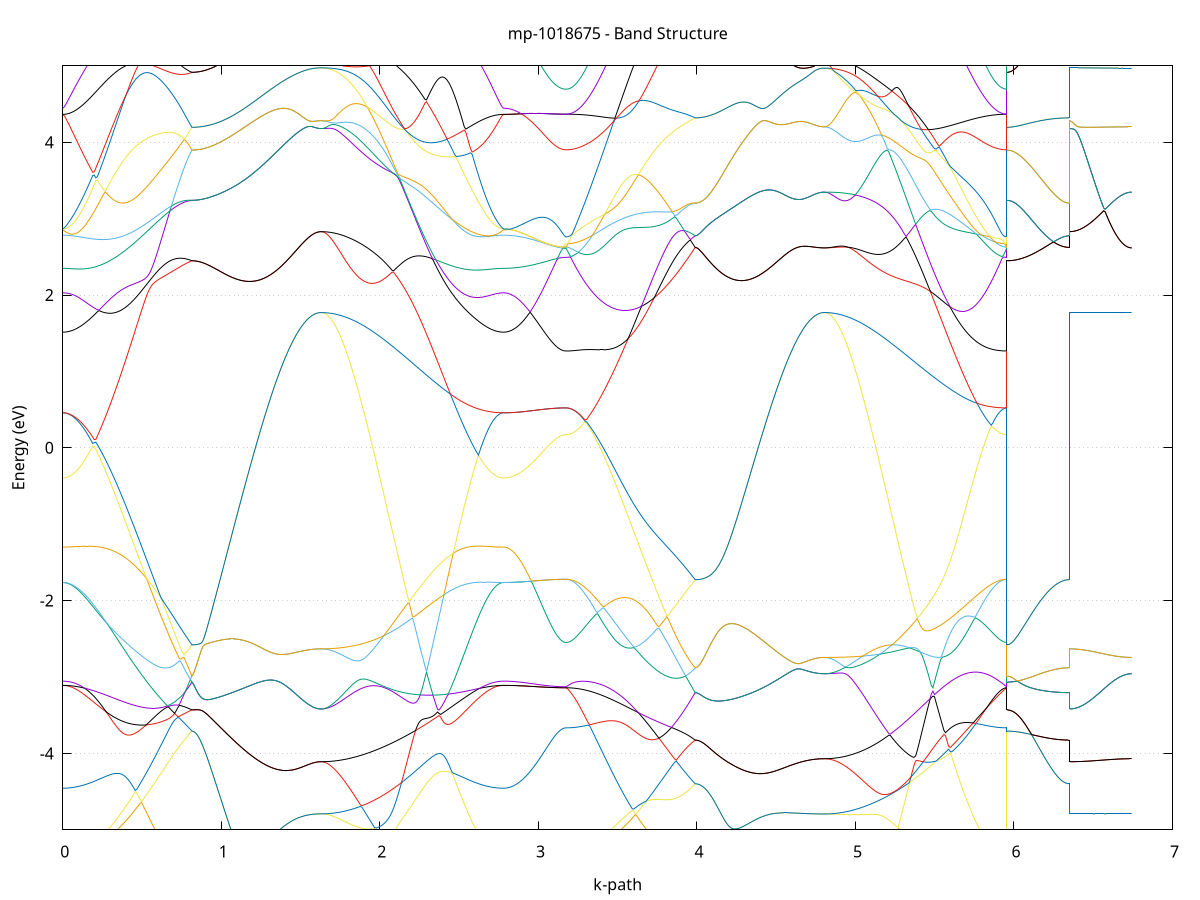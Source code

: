 set title 'mp-1018675 - Band Structure'
set xlabel 'k-path'
set ylabel 'Energy (eV)'
set grid y
set yrange [-5:5]
set terminal png size 800,600
set output 'mp-1018675_bands_gnuplot.png'
plot '-' using 1:2 with lines notitle, '-' using 1:2 with lines notitle, '-' using 1:2 with lines notitle, '-' using 1:2 with lines notitle, '-' using 1:2 with lines notitle, '-' using 1:2 with lines notitle, '-' using 1:2 with lines notitle, '-' using 1:2 with lines notitle, '-' using 1:2 with lines notitle, '-' using 1:2 with lines notitle, '-' using 1:2 with lines notitle, '-' using 1:2 with lines notitle, '-' using 1:2 with lines notitle, '-' using 1:2 with lines notitle, '-' using 1:2 with lines notitle, '-' using 1:2 with lines notitle, '-' using 1:2 with lines notitle, '-' using 1:2 with lines notitle, '-' using 1:2 with lines notitle, '-' using 1:2 with lines notitle, '-' using 1:2 with lines notitle, '-' using 1:2 with lines notitle, '-' using 1:2 with lines notitle, '-' using 1:2 with lines notitle, '-' using 1:2 with lines notitle, '-' using 1:2 with lines notitle, '-' using 1:2 with lines notitle, '-' using 1:2 with lines notitle, '-' using 1:2 with lines notitle, '-' using 1:2 with lines notitle, '-' using 1:2 with lines notitle, '-' using 1:2 with lines notitle, '-' using 1:2 with lines notitle, '-' using 1:2 with lines notitle, '-' using 1:2 with lines notitle, '-' using 1:2 with lines notitle, '-' using 1:2 with lines notitle, '-' using 1:2 with lines notitle, '-' using 1:2 with lines notitle, '-' using 1:2 with lines notitle, '-' using 1:2 with lines notitle, '-' using 1:2 with lines notitle, '-' using 1:2 with lines notitle, '-' using 1:2 with lines notitle, '-' using 1:2 with lines notitle, '-' using 1:2 with lines notitle, '-' using 1:2 with lines notitle, '-' using 1:2 with lines notitle, '-' using 1:2 with lines notitle, '-' using 1:2 with lines notitle, '-' using 1:2 with lines notitle, '-' using 1:2 with lines notitle, '-' using 1:2 with lines notitle, '-' using 1:2 with lines notitle, '-' using 1:2 with lines notitle, '-' using 1:2 with lines notitle, '-' using 1:2 with lines notitle, '-' using 1:2 with lines notitle, '-' using 1:2 with lines notitle, '-' using 1:2 with lines notitle, '-' using 1:2 with lines notitle, '-' using 1:2 with lines notitle, '-' using 1:2 with lines notitle, '-' using 1:2 with lines notitle
0.000000 -23.855481
0.009933 -23.855381
0.019867 -23.855381
0.029800 -23.855281
0.039734 -23.855081
0.049667 -23.854881
0.059600 -23.854681
0.069534 -23.854381
0.079467 -23.853981
0.089400 -23.853681
0.099334 -23.853181
0.109267 -23.852781
0.119201 -23.852281
0.129134 -23.851681
0.139067 -23.851081
0.149001 -23.850481
0.158934 -23.849881
0.168868 -23.849181
0.178801 -23.848381
0.188734 -23.847681
0.198668 -23.846781
0.208601 -23.845981
0.218534 -23.845081
0.228468 -23.844181
0.238401 -23.843281
0.248335 -23.842281
0.258268 -23.841281
0.268201 -23.840281
0.278135 -23.839281
0.288068 -23.838181
0.298002 -23.837081
0.307935 -23.835981
0.317868 -23.834881
0.327802 -23.833781
0.337735 -23.832681
0.347668 -23.831581
0.357602 -23.830481
0.367535 -23.829481
0.377469 -23.828481
0.387402 -23.827581
0.397335 -23.826781
0.407269 -23.826181
0.417202 -23.825981
0.427136 -23.826181
0.437069 -23.826981
0.447002 -23.828481
0.456936 -23.830681
0.466869 -23.834381
0.476803 -23.838381
0.486736 -23.842281
0.496669 -23.846181
0.506603 -23.849981
0.516536 -23.853681
0.526469 -23.857381
0.536403 -23.860981
0.546336 -23.864481
0.556270 -23.867981
0.566203 -23.871281
0.576136 -23.874581
0.586070 -23.877681
0.596003 -23.880781
0.605937 -23.883781
0.615870 -23.886581
0.625803 -23.889281
0.635737 -23.891881
0.645670 -23.894381
0.655603 -23.896781
0.665537 -23.898981
0.675470 -23.901081
0.685404 -23.902981
0.695337 -23.904781
0.705270 -23.906481
0.715204 -23.908081
0.725137 -23.909381
0.735071 -23.910681
0.745004 -23.911781
0.754937 -23.912681
0.764871 -23.913481
0.774804 -23.914081
0.784737 -23.914581
0.794671 -23.914881
0.804604 -23.915081
0.814538 -23.915081
0.814538 -23.915081
0.824471 -23.915081
0.834404 -23.914981
0.844338 -23.914881
0.854271 -23.914781
0.864205 -23.914581
0.874138 -23.914381
0.884071 -23.914081
0.894005 -23.913881
0.903938 -23.913481
0.913871 -23.913181
0.923805 -23.912781
0.933738 -23.912281
0.943672 -23.911881
0.953605 -23.911381
0.963538 -23.910781
0.973472 -23.910181
0.983405 -23.909581
0.993339 -23.908981
1.003272 -23.908281
1.013205 -23.907681
1.023139 -23.906881
1.033072 -23.906181
1.043006 -23.905381
1.052939 -23.904581
1.062872 -23.903781
1.072806 -23.902881
1.082739 -23.902081
1.092672 -23.901181
1.102606 -23.900281
1.112539 -23.899381
1.122473 -23.898381
1.132406 -23.897481
1.142339 -23.896481
1.152273 -23.895581
1.162206 -23.894581
1.172140 -23.893581
1.182073 -23.892581
1.192006 -23.891581
1.201940 -23.890581
1.211873 -23.889581
1.221806 -23.888581
1.231740 -23.887681
1.241673 -23.886681
1.251607 -23.885681
1.261540 -23.884681
1.271473 -23.883781
1.281407 -23.882781
1.291340 -23.881881
1.301274 -23.880981
1.311207 -23.880081
1.321140 -23.879281
1.331074 -23.878381
1.341007 -23.877581
1.350940 -23.876881
1.360874 -23.876081
1.370807 -23.875381
1.380741 -23.874781
1.390674 -23.874181
1.400607 -23.873581
1.410541 -23.873081
1.420474 -23.872681
1.430408 -23.872281
1.440341 -23.871981
1.450274 -23.871681
1.460208 -23.871481
1.470141 -23.871381
1.480074 -23.871381
1.490008 -23.871381
1.499941 -23.871481
1.509875 -23.871681
1.519808 -23.871881
1.529741 -23.872081
1.539675 -23.872381
1.549608 -23.872581
1.559542 -23.872881
1.569475 -23.873181
1.579408 -23.873381
1.589342 -23.873581
1.599275 -23.873781
1.609209 -23.873881
1.619142 -23.873981
1.629075 -23.873981
1.629075 -23.873981
1.639006 -23.873981
1.648936 -23.873981
1.658867 -23.873781
1.668797 -23.873681
1.678727 -23.873481
1.688658 -23.873281
1.698588 -23.872981
1.708519 -23.872681
1.718449 -23.872281
1.728380 -23.871881
1.738310 -23.871481
1.748240 -23.870981
1.758171 -23.870481
1.768101 -23.869881
1.778032 -23.869281
1.787962 -23.868581
1.797893 -23.867881
1.807823 -23.867181
1.817753 -23.866381
1.827684 -23.865481
1.837614 -23.864681
1.847545 -23.863681
1.857475 -23.862781
1.867406 -23.861681
1.877336 -23.860681
1.887267 -23.859581
1.897197 -23.858381
1.907127 -23.857181
1.917058 -23.855881
1.926988 -23.854681
1.936919 -23.853281
1.946849 -23.851881
1.956780 -23.850481
1.966710 -23.848981
1.976640 -23.847481
1.986571 -23.845881
1.996501 -23.844281
2.006432 -23.842581
2.016362 -23.840881
2.026293 -23.839181
2.036223 -23.837381
2.046153 -23.835481
2.056084 -23.833681
2.066014 -23.831781
2.075945 -23.829781
2.085875 -23.827781
2.095806 -23.825781
2.105736 -23.823781
2.115666 -23.821781
2.125597 -23.819681
2.135527 -23.817581
2.145458 -23.815581
2.155388 -23.813481
2.165319 -23.811581
2.175249 -23.809681
2.185179 -23.807981
2.195110 -23.806481
2.205040 -23.805281
2.214971 -23.804581
2.224901 -23.804381
2.234832 -23.804581
2.244762 -23.805281
2.254693 -23.806081
2.264623 -23.807181
2.274553 -23.808381
2.284484 -23.809681
2.294414 -23.810981
2.304345 -23.812381
2.314275 -23.813781
2.324206 -23.815181
2.334136 -23.816581
2.344066 -23.817981
2.353997 -23.819381
2.363927 -23.820781
2.373858 -23.822181
2.383788 -23.823581
2.393719 -23.824981
2.403649 -23.826381
2.413579 -23.827681
2.423510 -23.829081
2.433440 -23.830381
2.443371 -23.831681
2.453301 -23.832881
2.463232 -23.834181
2.473162 -23.835381
2.483092 -23.836581
2.493023 -23.837681
2.502953 -23.838881
2.512884 -23.839981
2.522814 -23.840981
2.532745 -23.842081
2.542675 -23.843081
2.552605 -23.844081
2.562536 -23.844981
2.572466 -23.845881
2.582397 -23.846781
2.592327 -23.847581
2.602258 -23.848381
2.612188 -23.849081
2.622119 -23.849781
2.632049 -23.850481
2.641979 -23.851081
2.651910 -23.851681
2.661840 -23.852281
2.671771 -23.852781
2.681701 -23.853181
2.691632 -23.853681
2.701562 -23.853981
2.711492 -23.854381
2.721423 -23.854681
2.731353 -23.854881
2.741284 -23.855081
2.751214 -23.855281
2.761145 -23.855381
2.771075 -23.855381
2.781005 -23.855481
2.781005 -23.855481
2.790846 -23.855381
2.800686 -23.855281
2.810527 -23.855081
2.820367 -23.854781
2.830208 -23.854481
2.840048 -23.853981
2.849889 -23.853481
2.859729 -23.852881
2.869570 -23.852181
2.879410 -23.851481
2.889250 -23.850681
2.899091 -23.849781
2.908931 -23.848781
2.918772 -23.847781
2.928612 -23.846681
2.938453 -23.845481
2.948293 -23.844181
2.958134 -23.842981
2.967974 -23.841581
2.977815 -23.840181
2.987655 -23.838681
2.997495 -23.837181
3.007336 -23.835581
3.017176 -23.833981
3.027017 -23.832281
3.036857 -23.830581
3.046698 -23.828881
3.056538 -23.827081
3.066379 -23.825281
3.076219 -23.823481
3.086059 -23.821681
3.095900 -23.819881
3.105740 -23.818081
3.115581 -23.816381
3.125421 -23.814681
3.135262 -23.813081
3.145102 -23.811681
3.154943 -23.810581
3.164783 -23.809881
3.174624 -23.809581
3.174624 -23.809581
3.184557 -23.809581
3.194490 -23.809581
3.204424 -23.809481
3.214357 -23.809481
3.224290 -23.809381
3.234224 -23.809281
3.244157 -23.809081
3.254091 -23.808981
3.264024 -23.808781
3.273957 -23.808681
3.283891 -23.808481
3.293824 -23.808281
3.303758 -23.807981
3.313691 -23.807781
3.323624 -23.807581
3.333558 -23.807281
3.343491 -23.807081
3.353425 -23.806881
3.363358 -23.806581
3.373291 -23.806381
3.383225 -23.806181
3.393158 -23.805881
3.403091 -23.805781
3.413025 -23.805581
3.422958 -23.805481
3.432892 -23.805381
3.442825 -23.805381
3.452758 -23.805481
3.462692 -23.805681
3.472625 -23.805881
3.482559 -23.806281
3.492492 -23.806881
3.502425 -23.807581
3.512359 -23.808581
3.522292 -23.809781
3.532225 -23.811181
3.542159 -23.812881
3.552092 -23.814881
3.562026 -23.817081
3.571959 -23.819581
3.581892 -23.822281
3.591826 -23.825081
3.601759 -23.828181
3.611693 -23.831581
3.621626 -23.835281
3.631559 -23.838981
3.641493 -23.842581
3.651426 -23.846281
3.661359 -23.849981
3.671293 -23.853681
3.681226 -23.857281
3.691160 -23.860881
3.701093 -23.864381
3.711026 -23.867781
3.720960 -23.871181
3.730893 -23.874581
3.740827 -23.877781
3.750760 -23.880981
3.760693 -23.884081
3.770627 -23.887081
3.780560 -23.889981
3.790493 -23.892681
3.800427 -23.895381
3.810360 -23.897981
3.820294 -23.900381
3.830227 -23.902681
3.840160 -23.904881
3.850094 -23.906981
3.860027 -23.908881
3.869961 -23.910681
3.879894 -23.912381
3.889827 -23.913881
3.899761 -23.915281
3.909694 -23.916481
3.919628 -23.917581
3.929561 -23.918481
3.939494 -23.919281
3.949428 -23.919981
3.959361 -23.920481
3.969294 -23.920781
3.979228 -23.920981
3.989161 -23.920981
3.989161 -23.920981
3.999095 -23.920981
4.009028 -23.920881
4.018961 -23.920781
4.028895 -23.920681
4.038828 -23.920481
4.048762 -23.920181
4.058695 -23.919981
4.068628 -23.919581
4.078562 -23.919281
4.088495 -23.918881
4.098428 -23.918381
4.108362 -23.917981
4.118295 -23.917381
4.128229 -23.916881
4.138162 -23.916281
4.148095 -23.915681
4.158029 -23.914981
4.167962 -23.914281
4.177896 -23.913481
4.187829 -23.912781
4.197762 -23.911981
4.207696 -23.911081
4.217629 -23.910281
4.227562 -23.909381
4.237496 -23.908481
4.247429 -23.907481
4.257363 -23.906481
4.267296 -23.905581
4.277229 -23.904481
4.287163 -23.903481
4.297096 -23.902381
4.307030 -23.901381
4.316963 -23.900281
4.326896 -23.899181
4.336830 -23.898081
4.346763 -23.896881
4.356696 -23.895781
4.366630 -23.894681
4.376563 -23.893481
4.386497 -23.892281
4.396430 -23.891181
4.406363 -23.889981
4.416297 -23.888881
4.426230 -23.887681
4.436164 -23.886481
4.446097 -23.885381
4.456030 -23.884181
4.465964 -23.883081
4.475897 -23.881981
4.485831 -23.880881
4.495764 -23.879781
4.505697 -23.878681
4.515631 -23.877581
4.525564 -23.876581
4.535497 -23.875481
4.545431 -23.874481
4.555364 -23.873581
4.565298 -23.872581
4.575231 -23.871681
4.585164 -23.870781
4.595098 -23.869881
4.605031 -23.869081
4.614965 -23.868281
4.624898 -23.867481
4.634831 -23.866781
4.644765 -23.866081
4.654698 -23.865381
4.664631 -23.864781
4.674565 -23.864281
4.684498 -23.863781
4.694432 -23.863281
4.704365 -23.862881
4.714298 -23.862581
4.724232 -23.862281
4.734165 -23.862081
4.744099 -23.861981
4.754032 -23.861981
4.763965 -23.862081
4.773899 -23.862181
4.783832 -23.862181
4.793765 -23.862281
4.803699 -23.862281
4.803699 -23.862281
4.813629 -23.862281
4.823560 -23.862281
4.833490 -23.862181
4.843421 -23.862081
4.853351 -23.861881
4.863281 -23.861681
4.873212 -23.861481
4.883142 -23.861281
4.893073 -23.860981
4.903003 -23.860581
4.912934 -23.860281
4.922864 -23.859881
4.932794 -23.859481
4.942725 -23.858981
4.952655 -23.858481
4.962586 -23.857981
4.972516 -23.857381
4.982447 -23.856781
4.992377 -23.856181
5.002308 -23.855481
5.012238 -23.854781
5.022168 -23.854081
5.032099 -23.853281
5.042029 -23.852481
5.051960 -23.851581
5.061890 -23.850681
5.071821 -23.849781
5.081751 -23.848881
5.091681 -23.847881
5.101612 -23.846781
5.111542 -23.845781
5.121473 -23.844681
5.131403 -23.843481
5.141334 -23.842281
5.151264 -23.841081
5.161194 -23.839981
5.171125 -23.838881
5.181055 -23.837781
5.190986 -23.836581
5.200916 -23.835381
5.210847 -23.834181
5.220777 -23.832881
5.230707 -23.831581
5.240638 -23.830281
5.250568 -23.828881
5.260499 -23.827481
5.270429 -23.826081
5.280360 -23.824681
5.290290 -23.823281
5.300220 -23.821781
5.310151 -23.820281
5.320081 -23.818781
5.330012 -23.817281
5.339942 -23.815781
5.349873 -23.814281
5.359803 -23.812681
5.369734 -23.811181
5.379664 -23.809681
5.389594 -23.808181
5.399525 -23.806681
5.409455 -23.805281
5.419386 -23.803881
5.429316 -23.802681
5.439247 -23.801881
5.449177 -23.801081
5.459107 -23.800481
5.469038 -23.799881
5.478968 -23.799381
5.488899 -23.799081
5.498829 -23.798781
5.508760 -23.798681
5.518690 -23.798581
5.528620 -23.798481
5.538551 -23.798581
5.548481 -23.798681
5.558412 -23.798781
5.568342 -23.798981
5.578273 -23.799281
5.588203 -23.799481
5.598133 -23.799781
5.608064 -23.800081
5.617994 -23.800481
5.627925 -23.800881
5.637855 -23.801181
5.647786 -23.801581
5.657716 -23.801981
5.667646 -23.802381
5.677577 -23.802781
5.687507 -23.803181
5.697438 -23.803581
5.707368 -23.803981
5.717299 -23.804381
5.727229 -23.804781
5.737159 -23.805081
5.747090 -23.805481
5.757020 -23.805881
5.766951 -23.806181
5.776881 -23.806481
5.786812 -23.806781
5.796742 -23.807081
5.806673 -23.807381
5.816603 -23.807681
5.826533 -23.807981
5.836464 -23.808181
5.846394 -23.808381
5.856325 -23.808581
5.866255 -23.808781
5.876186 -23.808981
5.886116 -23.809081
5.896046 -23.809281
5.905977 -23.809381
5.915907 -23.809481
5.925838 -23.809481
5.935768 -23.809581
5.945699 -23.809581
5.955629 -23.809581
5.955629 -23.915081
5.965469 -23.915081
5.975310 -23.915081
5.985150 -23.915181
5.994991 -23.915181
6.004831 -23.915281
6.014672 -23.915381
6.024512 -23.915481
6.034353 -23.915681
6.044193 -23.915781
6.054034 -23.915981
6.063874 -23.916181
6.073714 -23.916381
6.083555 -23.916581
6.093395 -23.916781
6.103236 -23.916981
6.113076 -23.917181
6.122917 -23.917381
6.132757 -23.917681
6.142598 -23.917881
6.152438 -23.918081
6.162279 -23.918281
6.172119 -23.918581
6.181959 -23.918781
6.191800 -23.918981
6.201640 -23.919181
6.211481 -23.919381
6.221321 -23.919581
6.231162 -23.919781
6.241002 -23.919981
6.250843 -23.920181
6.260683 -23.920281
6.270524 -23.920481
6.280364 -23.920581
6.290204 -23.920681
6.300045 -23.920781
6.309885 -23.920881
6.319726 -23.920881
6.329566 -23.920981
6.339407 -23.920981
6.349247 -23.920981
6.349247 -23.873981
6.359088 -23.873981
6.368928 -23.873981
6.378769 -23.873881
6.388609 -23.873881
6.398449 -23.873781
6.408290 -23.873681
6.418130 -23.873481
6.427971 -23.873381
6.437811 -23.873181
6.447652 -23.872981
6.457492 -23.872781
6.467333 -23.872581
6.477173 -23.872281
6.487013 -23.872081
6.496854 -23.871781
6.506694 -23.871481
6.516535 -23.871081
6.526375 -23.870781
6.536216 -23.870481
6.546056 -23.870081
6.555897 -23.869681
6.565737 -23.869281
6.575578 -23.868881
6.585418 -23.868481
6.595258 -23.868081
6.605099 -23.867681
6.614939 -23.867181
6.624780 -23.866781
6.634620 -23.866281
6.644461 -23.865881
6.654301 -23.865381
6.664142 -23.864881
6.673982 -23.864481
6.683823 -23.863981
6.693663 -23.863581
6.703503 -23.863181
6.713344 -23.862881
6.723184 -23.862581
6.733025 -23.862381
6.742865 -23.862281
e
0.000000 -23.744881
0.009933 -23.744881
0.019867 -23.744881
0.029800 -23.744881
0.039734 -23.744881
0.049667 -23.744881
0.059600 -23.744881
0.069534 -23.744881
0.079467 -23.744881
0.089400 -23.744881
0.099334 -23.744881
0.109267 -23.744881
0.119201 -23.744881
0.129134 -23.744881
0.139067 -23.744881
0.149001 -23.744881
0.158934 -23.744981
0.168868 -23.745081
0.178801 -23.745181
0.188734 -23.745381
0.198668 -23.745681
0.208601 -23.746081
0.218534 -23.746681
0.228468 -23.747681
0.238401 -23.749081
0.248335 -23.750981
0.258268 -23.753481
0.268201 -23.756281
0.278135 -23.759481
0.288068 -23.762881
0.298002 -23.766381
0.307935 -23.770081
0.317868 -23.773781
0.327802 -23.777681
0.337735 -23.781581
0.347668 -23.785481
0.357602 -23.789581
0.367535 -23.793581
0.377469 -23.797681
0.387402 -23.801781
0.397335 -23.805881
0.407269 -23.809981
0.417202 -23.814081
0.427136 -23.818181
0.437069 -23.822281
0.447002 -23.826381
0.456936 -23.830381
0.466869 -23.833481
0.476803 -23.836581
0.486736 -23.839881
0.496669 -23.843381
0.506603 -23.846981
0.516536 -23.850581
0.526469 -23.854181
0.536403 -23.857781
0.546336 -23.861381
0.556270 -23.864781
0.566203 -23.868181
0.576136 -23.871581
0.586070 -23.874781
0.596003 -23.877981
0.605937 -23.880981
0.615870 -23.883981
0.625803 -23.886781
0.635737 -23.889481
0.645670 -23.892081
0.655603 -23.894581
0.665537 -23.896981
0.675470 -23.899181
0.685404 -23.901281
0.695337 -23.903181
0.705270 -23.904981
0.715204 -23.906681
0.725137 -23.908181
0.735071 -23.909581
0.745004 -23.910781
0.754937 -23.911881
0.764871 -23.912781
0.774804 -23.913581
0.784737 -23.914181
0.794671 -23.914581
0.804604 -23.914881
0.814538 -23.915081
0.814538 -23.915081
0.824471 -23.915081
0.834404 -23.914981
0.844338 -23.914881
0.854271 -23.914781
0.864205 -23.914581
0.874138 -23.914381
0.884071 -23.914081
0.894005 -23.913881
0.903938 -23.913481
0.913871 -23.913181
0.923805 -23.912781
0.933738 -23.912281
0.943672 -23.911881
0.953605 -23.911381
0.963538 -23.910781
0.973472 -23.910181
0.983405 -23.909581
0.993339 -23.908981
1.003272 -23.908281
1.013205 -23.907681
1.023139 -23.906881
1.033072 -23.906181
1.043006 -23.905381
1.052939 -23.904581
1.062872 -23.903781
1.072806 -23.902881
1.082739 -23.902081
1.092672 -23.901181
1.102606 -23.900281
1.112539 -23.899381
1.122473 -23.898381
1.132406 -23.897481
1.142339 -23.896481
1.152273 -23.895581
1.162206 -23.894581
1.172140 -23.893581
1.182073 -23.892581
1.192006 -23.891581
1.201940 -23.890581
1.211873 -23.889581
1.221806 -23.888581
1.231740 -23.887681
1.241673 -23.886681
1.251607 -23.885681
1.261540 -23.884681
1.271473 -23.883781
1.281407 -23.882781
1.291340 -23.881881
1.301274 -23.880981
1.311207 -23.880081
1.321140 -23.879281
1.331074 -23.878381
1.341007 -23.877581
1.350940 -23.876881
1.360874 -23.876081
1.370807 -23.875381
1.380741 -23.874781
1.390674 -23.874181
1.400607 -23.873581
1.410541 -23.873081
1.420474 -23.872681
1.430408 -23.872281
1.440341 -23.871981
1.450274 -23.871681
1.460208 -23.871481
1.470141 -23.871381
1.480074 -23.871381
1.490008 -23.871381
1.499941 -23.871481
1.509875 -23.871681
1.519808 -23.871881
1.529741 -23.872081
1.539675 -23.872381
1.549608 -23.872581
1.559542 -23.872881
1.569475 -23.873181
1.579408 -23.873381
1.589342 -23.873581
1.599275 -23.873781
1.609209 -23.873881
1.619142 -23.873981
1.629075 -23.873981
1.629075 -23.873981
1.639006 -23.873981
1.648936 -23.873881
1.658867 -23.873781
1.668797 -23.873481
1.678727 -23.873181
1.688658 -23.872881
1.698588 -23.872481
1.708519 -23.871981
1.718449 -23.871481
1.728380 -23.870881
1.738310 -23.870181
1.748240 -23.869481
1.758171 -23.868681
1.768101 -23.867881
1.778032 -23.866981
1.787962 -23.865981
1.797893 -23.864981
1.807823 -23.863881
1.817753 -23.862781
1.827684 -23.861581
1.837614 -23.860381
1.847545 -23.859081
1.857475 -23.857681
1.867406 -23.856281
1.877336 -23.854881
1.887267 -23.853381
1.897197 -23.851781
1.907127 -23.850181
1.917058 -23.848581
1.926988 -23.846881
1.936919 -23.845181
1.946849 -23.843381
1.956780 -23.841581
1.966710 -23.839681
1.976640 -23.837781
1.986571 -23.835881
1.996501 -23.833881
2.006432 -23.831881
2.016362 -23.829781
2.026293 -23.827781
2.036223 -23.825681
2.046153 -23.823481
2.056084 -23.821381
2.066014 -23.819181
2.075945 -23.816981
2.085875 -23.814681
2.095806 -23.812481
2.105736 -23.810181
2.115666 -23.808181
2.125597 -23.806481
2.135527 -23.804781
2.145458 -23.803081
2.155388 -23.801281
2.165319 -23.799481
2.175249 -23.797681
2.185179 -23.795781
2.195110 -23.793981
2.205040 -23.792081
2.214971 -23.790081
2.224901 -23.788181
2.234832 -23.786181
2.244762 -23.784381
2.254693 -23.782481
2.264623 -23.780381
2.274553 -23.778181
2.284484 -23.776181
2.294414 -23.774181
2.304345 -23.772181
2.314275 -23.770181
2.324206 -23.768181
2.334136 -23.766281
2.344066 -23.764281
2.353997 -23.762381
2.363927 -23.760581
2.373858 -23.758781
2.383788 -23.757081
2.393719 -23.755381
2.403649 -23.753881
2.413579 -23.752381
2.423510 -23.751181
2.433440 -23.749981
2.443371 -23.748981
2.453301 -23.748181
2.463232 -23.747481
2.473162 -23.746881
2.483092 -23.746381
2.493023 -23.745981
2.502953 -23.745681
2.512884 -23.745481
2.522814 -23.745281
2.532745 -23.745181
2.542675 -23.744981
2.552605 -23.744981
2.562536 -23.744881
2.572466 -23.744781
2.582397 -23.744781
2.592327 -23.744781
2.602258 -23.744781
2.612188 -23.744781
2.622119 -23.744781
2.632049 -23.744781
2.641979 -23.744781
2.651910 -23.744781
2.661840 -23.744781
2.671771 -23.744781
2.681701 -23.744781
2.691632 -23.744881
2.701562 -23.744881
2.711492 -23.744881
2.721423 -23.744881
2.731353 -23.744881
2.741284 -23.744881
2.751214 -23.744881
2.761145 -23.744881
2.771075 -23.744881
2.781005 -23.744881
2.781005 -23.744881
2.790846 -23.744981
2.800686 -23.745081
2.810527 -23.745281
2.820367 -23.745581
2.830208 -23.745981
2.840048 -23.746481
2.849889 -23.746981
2.859729 -23.747681
2.869570 -23.748381
2.879410 -23.749181
2.889250 -23.749981
2.899091 -23.750981
2.908931 -23.751981
2.918772 -23.753081
2.928612 -23.754281
2.938453 -23.755481
2.948293 -23.756781
2.958134 -23.758181
2.967974 -23.759581
2.977815 -23.761081
2.987655 -23.762681
2.997495 -23.764181
3.007336 -23.765881
3.017176 -23.767581
3.027017 -23.769281
3.036857 -23.771081
3.046698 -23.772881
3.056538 -23.774681
3.066379 -23.776481
3.076219 -23.778381
3.086059 -23.780281
3.095900 -23.782081
3.105740 -23.783881
3.115581 -23.785681
3.125421 -23.787381
3.135262 -23.788981
3.145102 -23.790381
3.154943 -23.791581
3.164783 -23.792281
3.174624 -23.792581
3.174624 -23.792581
3.184557 -23.792581
3.194490 -23.792481
3.204424 -23.792481
3.214357 -23.792481
3.224290 -23.792381
3.234224 -23.792281
3.244157 -23.792281
3.254091 -23.792181
3.264024 -23.792081
3.273957 -23.791881
3.283891 -23.791781
3.293824 -23.791681
3.303758 -23.791581
3.313691 -23.791481
3.323624 -23.791281
3.333558 -23.791181
3.343491 -23.791081
3.353425 -23.790981
3.363358 -23.790981
3.373291 -23.790881
3.383225 -23.790881
3.393158 -23.790881
3.403091 -23.790981
3.413025 -23.791181
3.422958 -23.791381
3.432892 -23.791681
3.442825 -23.792181
3.452758 -23.792781
3.462692 -23.793581
3.472625 -23.794481
3.482559 -23.795681
3.492492 -23.797181
3.502425 -23.798881
3.512359 -23.800881
3.522292 -23.803081
3.532225 -23.805581
3.542159 -23.808281
3.552092 -23.811181
3.562026 -23.814281
3.571959 -23.817581
3.581892 -23.820981
3.591826 -23.824481
3.601759 -23.827981
3.611693 -23.831381
3.621626 -23.834681
3.631559 -23.838081
3.641493 -23.841581
3.651426 -23.844981
3.661359 -23.848581
3.671293 -23.852081
3.681226 -23.855581
3.691160 -23.859081
3.701093 -23.862581
3.711026 -23.866081
3.720960 -23.869481
3.730893 -23.872781
3.740827 -23.876081
3.750760 -23.879181
3.760693 -23.882381
3.770627 -23.885381
3.780560 -23.888281
3.790493 -23.891081
3.800427 -23.893881
3.810360 -23.896481
3.820294 -23.898981
3.830227 -23.901381
3.840160 -23.903581
3.850094 -23.905781
3.860027 -23.907781
3.869961 -23.909681
3.879894 -23.911381
3.889827 -23.912981
3.899761 -23.914481
3.909694 -23.915781
3.919628 -23.916981
3.929561 -23.917981
3.939494 -23.918881
3.949428 -23.919581
3.959361 -23.920181
3.969294 -23.920581
3.979228 -23.920881
3.989161 -23.920981
3.989161 -23.920981
3.999095 -23.920981
4.009028 -23.920881
4.018961 -23.920781
4.028895 -23.920681
4.038828 -23.920481
4.048762 -23.920181
4.058695 -23.919981
4.068628 -23.919581
4.078562 -23.919281
4.088495 -23.918881
4.098428 -23.918381
4.108362 -23.917981
4.118295 -23.917381
4.128229 -23.916881
4.138162 -23.916281
4.148095 -23.915681
4.158029 -23.914981
4.167962 -23.914281
4.177896 -23.913481
4.187829 -23.912781
4.197762 -23.911981
4.207696 -23.911081
4.217629 -23.910281
4.227562 -23.909381
4.237496 -23.908481
4.247429 -23.907481
4.257363 -23.906481
4.267296 -23.905581
4.277229 -23.904481
4.287163 -23.903481
4.297096 -23.902381
4.307030 -23.901381
4.316963 -23.900281
4.326896 -23.899181
4.336830 -23.898081
4.346763 -23.896881
4.356696 -23.895781
4.366630 -23.894681
4.376563 -23.893481
4.386497 -23.892281
4.396430 -23.891181
4.406363 -23.889981
4.416297 -23.888881
4.426230 -23.887681
4.436164 -23.886481
4.446097 -23.885381
4.456030 -23.884181
4.465964 -23.883081
4.475897 -23.881981
4.485831 -23.880881
4.495764 -23.879781
4.505697 -23.878681
4.515631 -23.877581
4.525564 -23.876581
4.535497 -23.875481
4.545431 -23.874481
4.555364 -23.873581
4.565298 -23.872581
4.575231 -23.871681
4.585164 -23.870781
4.595098 -23.869881
4.605031 -23.869081
4.614965 -23.868281
4.624898 -23.867481
4.634831 -23.866781
4.644765 -23.866081
4.654698 -23.865381
4.664631 -23.864781
4.674565 -23.864281
4.684498 -23.863781
4.694432 -23.863281
4.704365 -23.862881
4.714298 -23.862581
4.724232 -23.862281
4.734165 -23.862081
4.744099 -23.861981
4.754032 -23.861981
4.763965 -23.862081
4.773899 -23.862181
4.783832 -23.862181
4.793765 -23.862281
4.803699 -23.862281
4.803699 -23.862281
4.813629 -23.862281
4.823560 -23.862181
4.833490 -23.862081
4.843421 -23.861781
4.853351 -23.861581
4.863281 -23.861181
4.873212 -23.860781
4.883142 -23.860381
4.893073 -23.859881
4.903003 -23.859281
4.912934 -23.858681
4.922864 -23.857981
4.932794 -23.857281
4.942725 -23.856481
4.952655 -23.855581
4.962586 -23.854781
4.972516 -23.854381
4.982447 -23.853881
4.992377 -23.853381
5.002308 -23.852881
5.012238 -23.852281
5.022168 -23.851681
5.032099 -23.851081
5.042029 -23.850481
5.051960 -23.849781
5.061890 -23.849081
5.071821 -23.848281
5.081751 -23.847481
5.091681 -23.846681
5.101612 -23.845781
5.111542 -23.844981
5.121473 -23.843981
5.131403 -23.843081
5.141334 -23.842081
5.151264 -23.840981
5.161194 -23.839881
5.171125 -23.838581
5.181055 -23.837281
5.190986 -23.835981
5.200916 -23.834581
5.210847 -23.833181
5.220777 -23.831781
5.230707 -23.830381
5.240638 -23.828881
5.250568 -23.827381
5.260499 -23.825981
5.270429 -23.824381
5.280360 -23.822881
5.290290 -23.821381
5.300220 -23.819881
5.310151 -23.818381
5.320081 -23.816781
5.330012 -23.815281
5.339942 -23.813881
5.349873 -23.812381
5.359803 -23.810981
5.369734 -23.809581
5.379664 -23.808281
5.389594 -23.806981
5.399525 -23.805781
5.409455 -23.804681
5.419386 -23.803681
5.429316 -23.802481
5.439247 -23.801081
5.449177 -23.799881
5.459107 -23.798581
5.469038 -23.797381
5.478968 -23.796281
5.488899 -23.795281
5.498829 -23.794381
5.508760 -23.793481
5.518690 -23.792681
5.528620 -23.791981
5.538551 -23.791281
5.548481 -23.790781
5.558412 -23.790281
5.568342 -23.789881
5.578273 -23.789481
5.588203 -23.789281
5.598133 -23.789081
5.608064 -23.788881
5.617994 -23.788781
5.627925 -23.788681
5.637855 -23.788681
5.647786 -23.788681
5.657716 -23.788781
5.667646 -23.788881
5.677577 -23.788981
5.687507 -23.789081
5.697438 -23.789181
5.707368 -23.789381
5.717299 -23.789481
5.727229 -23.789681
5.737159 -23.789881
5.747090 -23.790081
5.757020 -23.790281
5.766951 -23.790381
5.776881 -23.790581
5.786812 -23.790781
5.796742 -23.790981
5.806673 -23.791181
5.816603 -23.791281
5.826533 -23.791481
5.836464 -23.791581
5.846394 -23.791781
5.856325 -23.791881
5.866255 -23.791981
5.876186 -23.792081
5.886116 -23.792181
5.896046 -23.792281
5.905977 -23.792381
5.915907 -23.792481
5.925838 -23.792481
5.935768 -23.792481
5.945699 -23.792581
5.955629 -23.792581
5.955629 -23.915081
5.965469 -23.915081
5.975310 -23.915081
5.985150 -23.915181
5.994991 -23.915181
6.004831 -23.915281
6.014672 -23.915381
6.024512 -23.915481
6.034353 -23.915681
6.044193 -23.915781
6.054034 -23.915981
6.063874 -23.916181
6.073714 -23.916381
6.083555 -23.916581
6.093395 -23.916781
6.103236 -23.916981
6.113076 -23.917181
6.122917 -23.917381
6.132757 -23.917681
6.142598 -23.917881
6.152438 -23.918081
6.162279 -23.918281
6.172119 -23.918581
6.181959 -23.918781
6.191800 -23.918981
6.201640 -23.919181
6.211481 -23.919381
6.221321 -23.919581
6.231162 -23.919781
6.241002 -23.919981
6.250843 -23.920181
6.260683 -23.920281
6.270524 -23.920481
6.280364 -23.920581
6.290204 -23.920681
6.300045 -23.920781
6.309885 -23.920881
6.319726 -23.920881
6.329566 -23.920981
6.339407 -23.920981
6.349247 -23.920981
6.349247 -23.873981
6.359088 -23.873981
6.368928 -23.873981
6.378769 -23.873881
6.388609 -23.873881
6.398449 -23.873781
6.408290 -23.873681
6.418130 -23.873481
6.427971 -23.873381
6.437811 -23.873181
6.447652 -23.872981
6.457492 -23.872781
6.467333 -23.872581
6.477173 -23.872281
6.487013 -23.872081
6.496854 -23.871781
6.506694 -23.871481
6.516535 -23.871081
6.526375 -23.870781
6.536216 -23.870481
6.546056 -23.870081
6.555897 -23.869681
6.565737 -23.869281
6.575578 -23.868881
6.585418 -23.868481
6.595258 -23.868081
6.605099 -23.867681
6.614939 -23.867181
6.624780 -23.866781
6.634620 -23.866281
6.644461 -23.865881
6.654301 -23.865381
6.664142 -23.864881
6.673982 -23.864481
6.683823 -23.863981
6.693663 -23.863581
6.703503 -23.863181
6.713344 -23.862881
6.723184 -23.862581
6.733025 -23.862381
6.742865 -23.862281
e
0.000000 -23.698581
0.009933 -23.698681
0.019867 -23.698881
0.029800 -23.699281
0.039734 -23.699881
0.049667 -23.700581
0.059600 -23.701481
0.069534 -23.702481
0.079467 -23.703681
0.089400 -23.704981
0.099334 -23.706481
0.109267 -23.708081
0.119201 -23.709881
0.129134 -23.711781
0.139067 -23.713881
0.149001 -23.715981
0.158934 -23.718281
0.168868 -23.720681
0.178801 -23.723081
0.188734 -23.725581
0.198668 -23.728181
0.208601 -23.730681
0.218534 -23.733081
0.228468 -23.735281
0.238401 -23.737181
0.248335 -23.738581
0.258268 -23.739581
0.268201 -23.742381
0.278135 -23.746081
0.288068 -23.749981
0.298002 -23.753881
0.307935 -23.757781
0.317868 -23.761781
0.327802 -23.765781
0.337735 -23.769881
0.347668 -23.773881
0.357602 -23.777881
0.367535 -23.781881
0.377469 -23.785881
0.387402 -23.789781
0.397335 -23.793481
0.407269 -23.796981
0.417202 -23.800181
0.427136 -23.802781
0.437069 -23.804881
0.447002 -23.806181
0.456936 -23.806781
0.466869 -23.806781
0.476803 -23.806281
0.486736 -23.805581
0.496669 -23.804681
0.506603 -23.803581
0.516536 -23.802481
0.526469 -23.801181
0.536403 -23.799981
0.546336 -23.798681
0.556270 -23.797281
0.566203 -23.795981
0.576136 -23.794581
0.586070 -23.793181
0.596003 -23.791881
0.605937 -23.790481
0.615870 -23.789081
0.625803 -23.787681
0.635737 -23.786281
0.645670 -23.784981
0.655603 -23.783581
0.665537 -23.782281
0.675470 -23.780981
0.685404 -23.779581
0.695337 -23.778281
0.705270 -23.777081
0.715204 -23.775781
0.725137 -23.774481
0.735071 -23.773281
0.745004 -23.772081
0.754937 -23.770881
0.764871 -23.769681
0.774804 -23.768581
0.784737 -23.767481
0.794671 -23.766381
0.804604 -23.765281
0.814538 -23.764181
0.814538 -23.764181
0.824471 -23.764181
0.834404 -23.764181
0.844338 -23.764081
0.854271 -23.764081
0.864205 -23.763981
0.874138 -23.763881
0.884071 -23.763681
0.894005 -23.763581
0.903938 -23.763381
0.913871 -23.763181
0.923805 -23.762981
0.933738 -23.762781
0.943672 -23.762581
0.953605 -23.762281
0.963538 -23.761981
0.973472 -23.761681
0.983405 -23.761381
0.993339 -23.761081
1.003272 -23.760681
1.013205 -23.760381
1.023139 -23.759981
1.033072 -23.759581
1.043006 -23.759181
1.052939 -23.758781
1.062872 -23.758381
1.072806 -23.757981
1.082739 -23.757581
1.092672 -23.757081
1.102606 -23.756681
1.112539 -23.756181
1.122473 -23.755781
1.132406 -23.755381
1.142339 -23.754981
1.152273 -23.754681
1.162206 -23.754481
1.172140 -23.754481
1.182073 -23.755081
1.192006 -23.756781
1.201940 -23.759381
1.211873 -23.762481
1.221806 -23.765881
1.231740 -23.769281
1.241673 -23.772781
1.251607 -23.776181
1.261540 -23.779681
1.271473 -23.783181
1.281407 -23.786581
1.291340 -23.789981
1.301274 -23.793281
1.311207 -23.796581
1.321140 -23.799881
1.331074 -23.802981
1.341007 -23.806081
1.350940 -23.809181
1.360874 -23.812081
1.370807 -23.814881
1.380741 -23.817681
1.390674 -23.820281
1.400607 -23.822881
1.410541 -23.825281
1.420474 -23.827581
1.430408 -23.829681
1.440341 -23.831781
1.450274 -23.833681
1.460208 -23.835381
1.470141 -23.836981
1.480074 -23.838381
1.490008 -23.839681
1.499941 -23.840781
1.509875 -23.841881
1.519808 -23.842681
1.529741 -23.843481
1.539675 -23.844081
1.549608 -23.844581
1.559542 -23.844981
1.569475 -23.845381
1.579408 -23.845681
1.589342 -23.845881
1.599275 -23.846081
1.609209 -23.846181
1.619142 -23.846181
1.629075 -23.846281
1.629075 -23.846281
1.639006 -23.846181
1.648936 -23.846181
1.658867 -23.846081
1.668797 -23.845981
1.678727 -23.845881
1.688658 -23.845781
1.698588 -23.845581
1.708519 -23.845381
1.718449 -23.845081
1.728380 -23.844881
1.738310 -23.844581
1.748240 -23.844281
1.758171 -23.843881
1.768101 -23.843481
1.778032 -23.843081
1.787962 -23.842681
1.797893 -23.842181
1.807823 -23.841681
1.817753 -23.841181
1.827684 -23.840581
1.837614 -23.839981
1.847545 -23.839381
1.857475 -23.838681
1.867406 -23.837981
1.877336 -23.837181
1.887267 -23.836481
1.897197 -23.835681
1.907127 -23.834781
1.917058 -23.833881
1.926988 -23.832981
1.936919 -23.831981
1.946849 -23.830981
1.956780 -23.829981
1.966710 -23.828881
1.976640 -23.827781
1.986571 -23.826681
1.996501 -23.825481
2.006432 -23.824181
2.016362 -23.822981
2.026293 -23.821681
2.036223 -23.820281
2.046153 -23.818881
2.056084 -23.817481
2.066014 -23.816081
2.075945 -23.814581
2.085875 -23.812981
2.095806 -23.811481
2.105736 -23.809781
2.115666 -23.807881
2.125597 -23.805581
2.135527 -23.803281
2.145458 -23.800981
2.155388 -23.798581
2.165319 -23.796281
2.175249 -23.793881
2.185179 -23.791481
2.195110 -23.789181
2.205040 -23.788081
2.214971 -23.787881
2.224901 -23.787181
2.234832 -23.785981
2.244762 -23.784181
2.254693 -23.782281
2.264623 -23.780281
2.274553 -23.778081
2.284484 -23.775781
2.294414 -23.773281
2.304345 -23.770881
2.314275 -23.768281
2.324206 -23.765781
2.334136 -23.763181
2.344066 -23.760581
2.353997 -23.757981
2.363927 -23.755381
2.373858 -23.752781
2.383788 -23.750181
2.393719 -23.747581
2.403649 -23.744981
2.413579 -23.742381
2.423510 -23.739881
2.433440 -23.737381
2.443371 -23.734881
2.453301 -23.732381
2.463232 -23.729981
2.473162 -23.728681
2.483092 -23.727381
2.493023 -23.725981
2.502953 -23.724481
2.512884 -23.722981
2.522814 -23.721581
2.532745 -23.720081
2.542675 -23.718581
2.552605 -23.717181
2.562536 -23.715681
2.572466 -23.714281
2.582397 -23.712981
2.592327 -23.711681
2.602258 -23.710381
2.612188 -23.709181
2.622119 -23.707981
2.632049 -23.706881
2.641979 -23.705881
2.651910 -23.704881
2.661840 -23.703981
2.671771 -23.703181
2.681701 -23.702381
2.691632 -23.701681
2.701562 -23.700981
2.711492 -23.700481
2.721423 -23.699981
2.731353 -23.699481
2.741284 -23.699181
2.751214 -23.698881
2.761145 -23.698681
2.771075 -23.698581
2.781005 -23.698581
2.781005 -23.698581
2.790846 -23.698581
2.800686 -23.698581
2.810527 -23.698481
2.820367 -23.698481
2.830208 -23.698481
2.840048 -23.698481
2.849889 -23.698381
2.859729 -23.698381
2.869570 -23.698281
2.879410 -23.698281
2.889250 -23.698181
2.899091 -23.698081
2.908931 -23.697981
2.918772 -23.697981
2.928612 -23.697881
2.938453 -23.697781
2.948293 -23.697681
2.958134 -23.697581
2.967974 -23.697481
2.977815 -23.697381
2.987655 -23.697281
2.997495 -23.697181
3.007336 -23.697081
3.017176 -23.696981
3.027017 -23.696781
3.036857 -23.696681
3.046698 -23.696581
3.056538 -23.696481
3.066379 -23.696381
3.076219 -23.696281
3.086059 -23.696181
3.095900 -23.696181
3.105740 -23.696081
3.115581 -23.695981
3.125421 -23.695981
3.135262 -23.695881
3.145102 -23.695881
3.154943 -23.695781
3.164783 -23.695781
3.174624 -23.695781
3.174624 -23.695781
3.184557 -23.695881
3.194490 -23.696081
3.204424 -23.696481
3.214357 -23.697081
3.224290 -23.697781
3.234224 -23.698581
3.244157 -23.699581
3.254091 -23.700781
3.264024 -23.702081
3.273957 -23.703481
3.283891 -23.705081
3.293824 -23.706781
3.303758 -23.708581
3.313691 -23.710581
3.323624 -23.712681
3.333558 -23.714881
3.343491 -23.717181
3.353425 -23.719581
3.363358 -23.722081
3.373291 -23.724581
3.383225 -23.727281
3.393158 -23.729881
3.403091 -23.732681
3.413025 -23.735381
3.422958 -23.738081
3.432892 -23.740781
3.442825 -23.743481
3.452758 -23.746081
3.462692 -23.748581
3.472625 -23.750881
3.482559 -23.753081
3.492492 -23.755081
3.502425 -23.756781
3.512359 -23.758981
3.522292 -23.761281
3.532225 -23.763281
3.542159 -23.765081
3.552092 -23.766581
3.562026 -23.767881
3.571959 -23.768881
3.581892 -23.769681
3.591826 -23.770281
3.601759 -23.770681
3.611693 -23.770981
3.621626 -23.771081
3.631559 -23.771081
3.641493 -23.770981
3.651426 -23.770781
3.661359 -23.770581
3.671293 -23.770281
3.681226 -23.769981
3.691160 -23.769581
3.701093 -23.769181
3.711026 -23.768781
3.720960 -23.768281
3.730893 -23.767881
3.740827 -23.767381
3.750760 -23.766881
3.760693 -23.766381
3.770627 -23.765881
3.780560 -23.765381
3.790493 -23.764881
3.800427 -23.764481
3.810360 -23.763981
3.820294 -23.763481
3.830227 -23.763081
3.840160 -23.762581
3.850094 -23.762181
3.860027 -23.761781
3.869961 -23.761381
3.879894 -23.760981
3.889827 -23.760581
3.899761 -23.760181
3.909694 -23.759881
3.919628 -23.759581
3.929561 -23.759281
3.939494 -23.758981
3.949428 -23.758781
3.959361 -23.758481
3.969294 -23.758281
3.979228 -23.758081
3.989161 -23.757981
3.989161 -23.757981
3.999095 -23.757981
4.009028 -23.757881
4.018961 -23.757881
4.028895 -23.757781
4.038828 -23.757781
4.048762 -23.757681
4.058695 -23.757581
4.068628 -23.757381
4.078562 -23.757281
4.088495 -23.757181
4.098428 -23.756981
4.108362 -23.756781
4.118295 -23.756581
4.128229 -23.756381
4.138162 -23.756181
4.148095 -23.755881
4.158029 -23.755681
4.167962 -23.755381
4.177896 -23.755081
4.187829 -23.754781
4.197762 -23.754481
4.207696 -23.754181
4.217629 -23.753881
4.227562 -23.753581
4.237496 -23.753281
4.247429 -23.752881
4.257363 -23.752581
4.267296 -23.752181
4.277229 -23.751881
4.287163 -23.751481
4.297096 -23.751181
4.307030 -23.750881
4.316963 -23.750681
4.326896 -23.750481
4.336830 -23.750581
4.346763 -23.751281
4.356696 -23.753181
4.366630 -23.756081
4.376563 -23.759281
4.386497 -23.762781
4.396430 -23.766281
4.406363 -23.769881
4.416297 -23.773481
4.426230 -23.777081
4.436164 -23.780681
4.446097 -23.784181
4.456030 -23.787781
4.465964 -23.791281
4.475897 -23.794681
4.485831 -23.798081
4.495764 -23.801481
4.505697 -23.804781
4.515631 -23.808081
4.525564 -23.811281
4.535497 -23.814381
4.545431 -23.817481
4.555364 -23.820381
4.565298 -23.823281
4.575231 -23.826181
4.585164 -23.828881
4.595098 -23.831481
4.605031 -23.833981
4.614965 -23.836381
4.624898 -23.838781
4.634831 -23.840981
4.644765 -23.843081
4.654698 -23.844981
4.664631 -23.846881
4.674565 -23.848581
4.684498 -23.850181
4.694432 -23.851681
4.704365 -23.852981
4.714298 -23.854181
4.724232 -23.855181
4.734165 -23.855981
4.744099 -23.856681
4.754032 -23.857181
4.763965 -23.857581
4.773899 -23.857781
4.783832 -23.857981
4.793765 -23.857981
4.803699 -23.857981
4.803699 -23.857981
4.813629 -23.857981
4.823560 -23.857981
4.833490 -23.857881
4.843421 -23.857881
4.853351 -23.857681
4.863281 -23.857581
4.873212 -23.857381
4.883142 -23.857281
4.893073 -23.856981
4.903003 -23.856781
4.912934 -23.856481
4.922864 -23.856181
4.932794 -23.855881
4.942725 -23.855581
4.952655 -23.855181
4.962586 -23.854681
4.972516 -23.853781
4.982447 -23.852681
4.992377 -23.851681
5.002308 -23.850481
5.012238 -23.849381
5.022168 -23.848081
5.032099 -23.846881
5.042029 -23.845481
5.051960 -23.844181
5.061890 -23.842681
5.071821 -23.841281
5.081751 -23.839681
5.091681 -23.838181
5.101612 -23.836581
5.111542 -23.834881
5.121473 -23.833281
5.131403 -23.831481
5.141334 -23.829781
5.151264 -23.827981
5.161194 -23.826081
5.171125 -23.824281
5.181055 -23.822381
5.190986 -23.820381
5.200916 -23.818481
5.210847 -23.816481
5.220777 -23.814381
5.230707 -23.812381
5.240638 -23.810281
5.250568 -23.808181
5.260499 -23.806081
5.270429 -23.803981
5.280360 -23.801781
5.290290 -23.799581
5.300220 -23.797381
5.310151 -23.795181
5.320081 -23.792981
5.330012 -23.790781
5.339942 -23.788581
5.349873 -23.786281
5.359803 -23.784081
5.369734 -23.781781
5.379664 -23.779581
5.389594 -23.777281
5.399525 -23.775081
5.409455 -23.772781
5.419386 -23.770581
5.429316 -23.768281
5.439247 -23.766081
5.449177 -23.763881
5.459107 -23.761581
5.469038 -23.759381
5.478968 -23.757281
5.488899 -23.755081
5.498829 -23.752881
5.508760 -23.750781
5.518690 -23.748681
5.528620 -23.746581
5.538551 -23.744481
5.548481 -23.742481
5.558412 -23.740481
5.568342 -23.738481
5.578273 -23.736481
5.588203 -23.735081
5.598133 -23.733681
5.608064 -23.732281
5.617994 -23.730781
5.627925 -23.729281
5.637855 -23.727781
5.647786 -23.726281
5.657716 -23.724781
5.667646 -23.723181
5.677577 -23.721681
5.687507 -23.720181
5.697438 -23.718581
5.707368 -23.717081
5.717299 -23.715681
5.727229 -23.714181
5.737159 -23.712781
5.747090 -23.711381
5.757020 -23.710081
5.766951 -23.708781
5.776881 -23.707581
5.786812 -23.706381
5.796742 -23.705181
5.806673 -23.704081
5.816603 -23.703081
5.826533 -23.702081
5.836464 -23.701181
5.846394 -23.700381
5.856325 -23.699581
5.866255 -23.698881
5.876186 -23.698181
5.886116 -23.697681
5.896046 -23.697181
5.905977 -23.696781
5.915907 -23.696381
5.925838 -23.696181
5.935768 -23.695981
5.945699 -23.695881
5.955629 -23.695781
5.955629 -23.764181
5.965469 -23.764181
5.975310 -23.764181
5.985150 -23.764081
5.994991 -23.764081
6.004831 -23.763981
6.014672 -23.763881
6.024512 -23.763781
6.034353 -23.763581
6.044193 -23.763481
6.054034 -23.763281
6.063874 -23.763081
6.073714 -23.762881
6.083555 -23.762681
6.093395 -23.762481
6.103236 -23.762281
6.113076 -23.761981
6.122917 -23.761781
6.132757 -23.761481
6.142598 -23.761281
6.152438 -23.760981
6.162279 -23.760781
6.172119 -23.760581
6.181959 -23.760281
6.191800 -23.760081
6.201640 -23.759881
6.211481 -23.759581
6.221321 -23.759381
6.231162 -23.759181
6.241002 -23.758981
6.250843 -23.758881
6.260683 -23.758681
6.270524 -23.758581
6.280364 -23.758381
6.290204 -23.758281
6.300045 -23.758181
6.309885 -23.758081
6.319726 -23.758081
6.329566 -23.757981
6.339407 -23.757981
6.349247 -23.757981
6.349247 -23.846281
6.359088 -23.846281
6.368928 -23.846281
6.378769 -23.846281
6.388609 -23.846381
6.398449 -23.846481
6.408290 -23.846581
6.418130 -23.846781
6.427971 -23.846881
6.437811 -23.847081
6.447652 -23.847281
6.457492 -23.847481
6.467333 -23.847681
6.477173 -23.847981
6.487013 -23.848281
6.496854 -23.848481
6.506694 -23.848881
6.516535 -23.849181
6.526375 -23.849481
6.536216 -23.849881
6.546056 -23.850181
6.555897 -23.850581
6.565737 -23.850981
6.575578 -23.851381
6.585418 -23.851781
6.595258 -23.852281
6.605099 -23.852681
6.614939 -23.853081
6.624780 -23.853581
6.634620 -23.853981
6.644461 -23.854481
6.654301 -23.854981
6.664142 -23.855381
6.673982 -23.855881
6.683823 -23.856281
6.693663 -23.856781
6.703503 -23.857181
6.713344 -23.857481
6.723184 -23.857781
6.733025 -23.857981
6.742865 -23.857981
e
0.000000 -23.698581
0.009933 -23.698581
0.019867 -23.698481
0.029800 -23.698481
0.039734 -23.698381
0.049667 -23.698281
0.059600 -23.698181
0.069534 -23.698081
0.079467 -23.697981
0.089400 -23.697781
0.099334 -23.697581
0.109267 -23.697381
0.119201 -23.698081
0.129134 -23.700081
0.139067 -23.702281
0.149001 -23.704681
0.158934 -23.707181
0.168868 -23.709781
0.178801 -23.712481
0.188734 -23.715381
0.198668 -23.718381
0.208601 -23.721481
0.218534 -23.724781
0.228468 -23.728081
0.238401 -23.731481
0.248335 -23.734981
0.258268 -23.738681
0.268201 -23.740281
0.278135 -23.740781
0.288068 -23.741081
0.298002 -23.741381
0.307935 -23.741481
0.317868 -23.741681
0.327802 -23.741781
0.337735 -23.741881
0.347668 -23.741981
0.357602 -23.742081
0.367535 -23.742181
0.377469 -23.742281
0.387402 -23.742381
0.397335 -23.742481
0.407269 -23.742581
0.417202 -23.742681
0.427136 -23.742781
0.437069 -23.742981
0.447002 -23.743081
0.456936 -23.743281
0.466869 -23.743481
0.476803 -23.743681
0.486736 -23.743881
0.496669 -23.744081
0.506603 -23.744381
0.516536 -23.744681
0.526469 -23.744981
0.536403 -23.745281
0.546336 -23.745581
0.556270 -23.745981
0.566203 -23.746381
0.576136 -23.746781
0.586070 -23.747181
0.596003 -23.747681
0.605937 -23.748181
0.615870 -23.748681
0.625803 -23.749181
0.635737 -23.749681
0.645670 -23.750281
0.655603 -23.750881
0.665537 -23.751581
0.675470 -23.752181
0.685404 -23.752881
0.695337 -23.753581
0.705270 -23.754381
0.715204 -23.755081
0.725137 -23.755881
0.735071 -23.756681
0.745004 -23.757581
0.754937 -23.758481
0.764871 -23.759381
0.774804 -23.760281
0.784737 -23.761181
0.794671 -23.762181
0.804604 -23.763181
0.814538 -23.764181
0.814538 -23.764181
0.824471 -23.764181
0.834404 -23.764181
0.844338 -23.764081
0.854271 -23.764081
0.864205 -23.763981
0.874138 -23.763881
0.884071 -23.763681
0.894005 -23.763581
0.903938 -23.763381
0.913871 -23.763181
0.923805 -23.762981
0.933738 -23.762781
0.943672 -23.762581
0.953605 -23.762281
0.963538 -23.761981
0.973472 -23.761681
0.983405 -23.761381
0.993339 -23.761081
1.003272 -23.760681
1.013205 -23.760381
1.023139 -23.759981
1.033072 -23.759581
1.043006 -23.759181
1.052939 -23.758781
1.062872 -23.758381
1.072806 -23.757981
1.082739 -23.757581
1.092672 -23.757081
1.102606 -23.756681
1.112539 -23.756181
1.122473 -23.755781
1.132406 -23.755381
1.142339 -23.754981
1.152273 -23.754681
1.162206 -23.754481
1.172140 -23.754481
1.182073 -23.755081
1.192006 -23.756781
1.201940 -23.759381
1.211873 -23.762481
1.221806 -23.765881
1.231740 -23.769281
1.241673 -23.772781
1.251607 -23.776181
1.261540 -23.779681
1.271473 -23.783181
1.281407 -23.786581
1.291340 -23.789981
1.301274 -23.793281
1.311207 -23.796581
1.321140 -23.799881
1.331074 -23.802981
1.341007 -23.806081
1.350940 -23.809181
1.360874 -23.812081
1.370807 -23.814881
1.380741 -23.817681
1.390674 -23.820281
1.400607 -23.822881
1.410541 -23.825281
1.420474 -23.827581
1.430408 -23.829681
1.440341 -23.831781
1.450274 -23.833681
1.460208 -23.835381
1.470141 -23.836981
1.480074 -23.838381
1.490008 -23.839681
1.499941 -23.840781
1.509875 -23.841881
1.519808 -23.842681
1.529741 -23.843481
1.539675 -23.844081
1.549608 -23.844581
1.559542 -23.844981
1.569475 -23.845381
1.579408 -23.845681
1.589342 -23.845881
1.599275 -23.846081
1.609209 -23.846181
1.619142 -23.846181
1.629075 -23.846281
1.629075 -23.846281
1.639006 -23.846181
1.648936 -23.846081
1.658867 -23.845981
1.668797 -23.845781
1.678727 -23.845481
1.688658 -23.845181
1.698588 -23.844781
1.708519 -23.844381
1.718449 -23.843881
1.728380 -23.843381
1.738310 -23.842781
1.748240 -23.842081
1.758171 -23.841381
1.768101 -23.840581
1.778032 -23.839781
1.787962 -23.838881
1.797893 -23.837981
1.807823 -23.836981
1.817753 -23.835981
1.827684 -23.834881
1.837614 -23.833781
1.847545 -23.832581
1.857475 -23.831381
1.867406 -23.830081
1.877336 -23.828781
1.887267 -23.827381
1.897197 -23.825981
1.907127 -23.824481
1.917058 -23.822981
1.926988 -23.821481
1.936919 -23.819881
1.946849 -23.818281
1.956780 -23.816581
1.966710 -23.814881
1.976640 -23.813181
1.986571 -23.811381
1.996501 -23.809581
2.006432 -23.807781
2.016362 -23.805881
2.026293 -23.803981
2.036223 -23.802081
2.046153 -23.800181
2.056084 -23.798181
2.066014 -23.796181
2.075945 -23.794181
2.085875 -23.792081
2.095806 -23.790081
2.105736 -23.787981
2.115666 -23.785881
2.125597 -23.783781
2.135527 -23.781681
2.145458 -23.782781
2.155388 -23.784081
2.165319 -23.785281
2.175249 -23.786381
2.185179 -23.787181
2.195110 -23.787881
2.205040 -23.786781
2.214971 -23.784381
2.224901 -23.781981
2.234832 -23.779681
2.244762 -23.777281
2.254693 -23.774881
2.264623 -23.772581
2.274553 -23.770181
2.284484 -23.767881
2.294414 -23.765581
2.304345 -23.763281
2.314275 -23.760981
2.324206 -23.758681
2.334136 -23.756481
2.344066 -23.754181
2.353997 -23.751981
2.363927 -23.749881
2.373858 -23.747681
2.383788 -23.745581
2.393719 -23.743481
2.403649 -23.741381
2.413579 -23.739381
2.423510 -23.737381
2.433440 -23.735381
2.443371 -23.733481
2.453301 -23.731581
2.463232 -23.729981
2.473162 -23.727981
2.483092 -23.726181
2.493023 -23.724481
2.502953 -23.722781
2.512884 -23.721181
2.522814 -23.719581
2.532745 -23.718081
2.542675 -23.716581
2.552605 -23.715181
2.562536 -23.713781
2.572466 -23.712481
2.582397 -23.711281
2.592327 -23.709981
2.602258 -23.708881
2.612188 -23.707781
2.622119 -23.706781
2.632049 -23.705781
2.641979 -23.704881
2.651910 -23.703981
2.661840 -23.703181
2.671771 -23.702481
2.681701 -23.701781
2.691632 -23.701181
2.701562 -23.700581
2.711492 -23.700181
2.721423 -23.699681
2.731353 -23.699381
2.741284 -23.699081
2.751214 -23.698881
2.761145 -23.698681
2.771075 -23.698581
2.781005 -23.698581
2.781005 -23.698581
2.790846 -23.698581
2.800686 -23.698581
2.810527 -23.698481
2.820367 -23.698481
2.830208 -23.698481
2.840048 -23.698481
2.849889 -23.698381
2.859729 -23.698381
2.869570 -23.698281
2.879410 -23.698281
2.889250 -23.698181
2.899091 -23.698081
2.908931 -23.697981
2.918772 -23.697981
2.928612 -23.697881
2.938453 -23.697781
2.948293 -23.697681
2.958134 -23.697581
2.967974 -23.697481
2.977815 -23.697381
2.987655 -23.697281
2.997495 -23.697181
3.007336 -23.697081
3.017176 -23.696981
3.027017 -23.696781
3.036857 -23.696681
3.046698 -23.696581
3.056538 -23.696481
3.066379 -23.696381
3.076219 -23.696281
3.086059 -23.696181
3.095900 -23.696181
3.105740 -23.696081
3.115581 -23.695981
3.125421 -23.695981
3.135262 -23.695881
3.145102 -23.695881
3.154943 -23.695781
3.164783 -23.695781
3.174624 -23.695781
3.174624 -23.695781
3.184557 -23.695781
3.194490 -23.695781
3.204424 -23.695681
3.214357 -23.695681
3.224290 -23.695581
3.234224 -23.695481
3.244157 -23.695381
3.254091 -23.695181
3.264024 -23.695181
3.273957 -23.696681
3.283891 -23.698281
3.293824 -23.700081
3.303758 -23.701981
3.313691 -23.703981
3.323624 -23.706181
3.333558 -23.708381
3.343491 -23.710781
3.353425 -23.713281
3.363358 -23.715881
3.373291 -23.718581
3.383225 -23.721381
3.393158 -23.724281
3.403091 -23.727181
3.413025 -23.730181
3.422958 -23.733181
3.432892 -23.736281
3.442825 -23.739281
3.452758 -23.742381
3.462692 -23.745381
3.472625 -23.748281
3.482559 -23.751181
3.492492 -23.753981
3.502425 -23.756581
3.512359 -23.758381
3.522292 -23.759681
3.532225 -23.760681
3.542159 -23.761581
3.552092 -23.762281
3.562026 -23.762781
3.571959 -23.763081
3.581892 -23.763381
3.591826 -23.763481
3.601759 -23.763481
3.611693 -23.763481
3.621626 -23.763381
3.631559 -23.763281
3.641493 -23.763081
3.651426 -23.762881
3.661359 -23.762681
3.671293 -23.762381
3.681226 -23.762181
3.691160 -23.761881
3.701093 -23.761581
3.711026 -23.761281
3.720960 -23.760981
3.730893 -23.760681
3.740827 -23.760481
3.750760 -23.760181
3.760693 -23.759881
3.770627 -23.759581
3.780560 -23.759381
3.790493 -23.759081
3.800427 -23.758881
3.810360 -23.758681
3.820294 -23.758481
3.830227 -23.758281
3.840160 -23.758081
3.850094 -23.757981
3.860027 -23.757781
3.869961 -23.757681
3.879894 -23.757581
3.889827 -23.757481
3.899761 -23.757481
3.909694 -23.757381
3.919628 -23.757381
3.929561 -23.757381
3.939494 -23.757481
3.949428 -23.757481
3.959361 -23.757581
3.969294 -23.757681
3.979228 -23.757781
3.989161 -23.757981
3.989161 -23.757981
3.999095 -23.757981
4.009028 -23.757881
4.018961 -23.757881
4.028895 -23.757781
4.038828 -23.757781
4.048762 -23.757681
4.058695 -23.757581
4.068628 -23.757381
4.078562 -23.757281
4.088495 -23.757181
4.098428 -23.756981
4.108362 -23.756781
4.118295 -23.756581
4.128229 -23.756381
4.138162 -23.756181
4.148095 -23.755881
4.158029 -23.755681
4.167962 -23.755381
4.177896 -23.755081
4.187829 -23.754781
4.197762 -23.754481
4.207696 -23.754181
4.217629 -23.753881
4.227562 -23.753581
4.237496 -23.753281
4.247429 -23.752881
4.257363 -23.752581
4.267296 -23.752181
4.277229 -23.751881
4.287163 -23.751481
4.297096 -23.751181
4.307030 -23.750881
4.316963 -23.750681
4.326896 -23.750481
4.336830 -23.750581
4.346763 -23.751281
4.356696 -23.753181
4.366630 -23.756081
4.376563 -23.759281
4.386497 -23.762781
4.396430 -23.766281
4.406363 -23.769881
4.416297 -23.773481
4.426230 -23.777081
4.436164 -23.780681
4.446097 -23.784181
4.456030 -23.787781
4.465964 -23.791281
4.475897 -23.794681
4.485831 -23.798081
4.495764 -23.801481
4.505697 -23.804781
4.515631 -23.808081
4.525564 -23.811281
4.535497 -23.814381
4.545431 -23.817481
4.555364 -23.820381
4.565298 -23.823281
4.575231 -23.826181
4.585164 -23.828881
4.595098 -23.831481
4.605031 -23.833981
4.614965 -23.836381
4.624898 -23.838781
4.634831 -23.840981
4.644765 -23.843081
4.654698 -23.844981
4.664631 -23.846881
4.674565 -23.848581
4.684498 -23.850181
4.694432 -23.851681
4.704365 -23.852981
4.714298 -23.854181
4.724232 -23.855181
4.734165 -23.855981
4.744099 -23.856681
4.754032 -23.857181
4.763965 -23.857581
4.773899 -23.857781
4.783832 -23.857981
4.793765 -23.857981
4.803699 -23.857981
4.803699 -23.857981
4.813629 -23.857981
4.823560 -23.857881
4.833490 -23.857781
4.843421 -23.857581
4.853351 -23.857281
4.863281 -23.856881
4.873212 -23.856481
4.883142 -23.856081
4.893073 -23.855581
4.903003 -23.854981
4.912934 -23.854381
4.922864 -23.853681
4.932794 -23.852881
4.942725 -23.852081
4.952655 -23.851181
4.962586 -23.850281
4.972516 -23.849281
4.982447 -23.848281
4.992377 -23.847181
5.002308 -23.845981
5.012238 -23.844781
5.022168 -23.843581
5.032099 -23.842281
5.042029 -23.840881
5.051960 -23.839481
5.061890 -23.838081
5.071821 -23.836581
5.081751 -23.835081
5.091681 -23.833481
5.101612 -23.831781
5.111542 -23.830181
5.121473 -23.828481
5.131403 -23.826681
5.141334 -23.824881
5.151264 -23.823081
5.161194 -23.821181
5.171125 -23.819281
5.181055 -23.817381
5.190986 -23.815381
5.200916 -23.813381
5.210847 -23.811381
5.220777 -23.809281
5.230707 -23.807181
5.240638 -23.805081
5.250568 -23.802981
5.260499 -23.800781
5.270429 -23.798581
5.280360 -23.796381
5.290290 -23.794181
5.300220 -23.791981
5.310151 -23.789781
5.320081 -23.787481
5.330012 -23.785281
5.339942 -23.782981
5.349873 -23.780681
5.359803 -23.778381
5.369734 -23.776081
5.379664 -23.773781
5.389594 -23.771481
5.399525 -23.769281
5.409455 -23.766981
5.419386 -23.764681
5.429316 -23.762381
5.439247 -23.760081
5.449177 -23.757881
5.459107 -23.755581
5.469038 -23.753381
5.478968 -23.751281
5.488899 -23.750081
5.498829 -23.748881
5.508760 -23.747481
5.518690 -23.745981
5.528620 -23.744481
5.538551 -23.742881
5.548481 -23.741181
5.558412 -23.739481
5.568342 -23.737681
5.578273 -23.736381
5.588203 -23.734581
5.598133 -23.732681
5.608064 -23.730781
5.617994 -23.728981
5.627925 -23.727181
5.637855 -23.725481
5.647786 -23.723681
5.657716 -23.722081
5.667646 -23.720381
5.677577 -23.718881
5.687507 -23.717281
5.697438 -23.715781
5.707368 -23.714381
5.717299 -23.712981
5.727229 -23.711581
5.737159 -23.710281
5.747090 -23.709081
5.757020 -23.707881
5.766951 -23.706681
5.776881 -23.705581
5.786812 -23.704581
5.796742 -23.703581
5.806673 -23.702681
5.816603 -23.701781
5.826533 -23.700981
5.836464 -23.700181
5.846394 -23.699481
5.856325 -23.698881
5.866255 -23.698281
5.876186 -23.697781
5.886116 -23.697281
5.896046 -23.696881
5.905977 -23.696581
5.915907 -23.696281
5.925838 -23.696081
5.935768 -23.695881
5.945699 -23.695781
5.955629 -23.695781
5.955629 -23.764181
5.965469 -23.764181
5.975310 -23.764181
5.985150 -23.764081
5.994991 -23.764081
6.004831 -23.763981
6.014672 -23.763881
6.024512 -23.763781
6.034353 -23.763581
6.044193 -23.763481
6.054034 -23.763281
6.063874 -23.763081
6.073714 -23.762881
6.083555 -23.762681
6.093395 -23.762481
6.103236 -23.762281
6.113076 -23.761981
6.122917 -23.761781
6.132757 -23.761481
6.142598 -23.761281
6.152438 -23.760981
6.162279 -23.760781
6.172119 -23.760581
6.181959 -23.760281
6.191800 -23.760081
6.201640 -23.759881
6.211481 -23.759581
6.221321 -23.759381
6.231162 -23.759181
6.241002 -23.758981
6.250843 -23.758881
6.260683 -23.758681
6.270524 -23.758581
6.280364 -23.758381
6.290204 -23.758281
6.300045 -23.758181
6.309885 -23.758081
6.319726 -23.758081
6.329566 -23.757981
6.339407 -23.757981
6.349247 -23.757981
6.349247 -23.846281
6.359088 -23.846281
6.368928 -23.846281
6.378769 -23.846281
6.388609 -23.846381
6.398449 -23.846481
6.408290 -23.846581
6.418130 -23.846781
6.427971 -23.846881
6.437811 -23.847081
6.447652 -23.847281
6.457492 -23.847481
6.467333 -23.847681
6.477173 -23.847981
6.487013 -23.848281
6.496854 -23.848481
6.506694 -23.848881
6.516535 -23.849181
6.526375 -23.849481
6.536216 -23.849881
6.546056 -23.850181
6.555897 -23.850581
6.565737 -23.850981
6.575578 -23.851381
6.585418 -23.851781
6.595258 -23.852281
6.605099 -23.852681
6.614939 -23.853081
6.624780 -23.853581
6.634620 -23.853981
6.644461 -23.854481
6.654301 -23.854981
6.664142 -23.855381
6.673982 -23.855881
6.683823 -23.856281
6.693663 -23.856781
6.703503 -23.857181
6.713344 -23.857481
6.723184 -23.857781
6.733025 -23.857981
6.742865 -23.857981
e
0.000000 -23.685981
0.009933 -23.686081
0.019867 -23.686281
0.029800 -23.686781
0.039734 -23.687381
0.049667 -23.688081
0.059600 -23.689081
0.069534 -23.690181
0.079467 -23.691381
0.089400 -23.692881
0.099334 -23.694481
0.109267 -23.696181
0.119201 -23.697181
0.129134 -23.696981
0.139067 -23.696681
0.149001 -23.696481
0.158934 -23.696181
0.168868 -23.695881
0.178801 -23.695581
0.188734 -23.695181
0.198668 -23.694881
0.208601 -23.694481
0.218534 -23.694181
0.228468 -23.693781
0.238401 -23.693381
0.248335 -23.692981
0.258268 -23.692481
0.268201 -23.692081
0.278135 -23.691581
0.288068 -23.691181
0.298002 -23.690681
0.307935 -23.690281
0.317868 -23.689781
0.327802 -23.689281
0.337735 -23.688781
0.347668 -23.688281
0.357602 -23.687781
0.367535 -23.687181
0.377469 -23.686681
0.387402 -23.686181
0.397335 -23.685681
0.407269 -23.685081
0.417202 -23.684581
0.427136 -23.684081
0.437069 -23.683581
0.447002 -23.682981
0.456936 -23.682481
0.466869 -23.681981
0.476803 -23.681381
0.486736 -23.680881
0.496669 -23.680381
0.506603 -23.679881
0.516536 -23.679381
0.526469 -23.678881
0.536403 -23.678381
0.546336 -23.677881
0.556270 -23.677381
0.566203 -23.676881
0.576136 -23.676381
0.586070 -23.675981
0.596003 -23.675481
0.605937 -23.675081
0.615870 -23.674681
0.625803 -23.674281
0.635737 -23.673881
0.645670 -23.673481
0.655603 -23.673081
0.665537 -23.672681
0.675470 -23.672381
0.685404 -23.671981
0.695337 -23.671681
0.705270 -23.671381
0.715204 -23.671081
0.725137 -23.670781
0.735071 -23.670581
0.745004 -23.670281
0.754937 -23.670081
0.764871 -23.669881
0.774804 -23.669681
0.784737 -23.669481
0.794671 -23.669281
0.804604 -23.669181
0.814538 -23.669081
0.814538 -23.669081
0.824471 -23.669081
0.834404 -23.669281
0.844338 -23.669681
0.854271 -23.670181
0.864205 -23.670781
0.874138 -23.671581
0.884071 -23.672481
0.894005 -23.673581
0.903938 -23.674781
0.913871 -23.676081
0.923805 -23.677581
0.933738 -23.679181
0.943672 -23.680881
0.953605 -23.682681
0.963538 -23.684681
0.973472 -23.686681
0.983405 -23.688881
0.993339 -23.691181
1.003272 -23.693581
1.013205 -23.696081
1.023139 -23.698681
1.033072 -23.701381
1.043006 -23.704181
1.052939 -23.707081
1.062872 -23.710081
1.072806 -23.713081
1.082739 -23.716181
1.092672 -23.719381
1.102606 -23.722581
1.112539 -23.725881
1.122473 -23.729181
1.132406 -23.732481
1.142339 -23.735781
1.152273 -23.739081
1.162206 -23.742381
1.172140 -23.745381
1.182073 -23.747781
1.192006 -23.749181
1.201940 -23.749581
1.211873 -23.749581
1.221806 -23.749281
1.231740 -23.748881
1.241673 -23.748481
1.251607 -23.747981
1.261540 -23.747581
1.271473 -23.747081
1.281407 -23.746581
1.291340 -23.746081
1.301274 -23.745581
1.311207 -23.745081
1.321140 -23.744581
1.331074 -23.744181
1.341007 -23.743681
1.350940 -23.743181
1.360874 -23.742781
1.370807 -23.742281
1.380741 -23.741881
1.390674 -23.741481
1.400607 -23.741081
1.410541 -23.740681
1.420474 -23.740281
1.430408 -23.739881
1.440341 -23.739481
1.450274 -23.739181
1.460208 -23.738881
1.470141 -23.738581
1.480074 -23.738281
1.490008 -23.737981
1.499941 -23.737681
1.509875 -23.737481
1.519808 -23.737281
1.529741 -23.737081
1.539675 -23.736881
1.549608 -23.736681
1.559542 -23.736581
1.569475 -23.736381
1.579408 -23.736281
1.589342 -23.736181
1.599275 -23.736081
1.609209 -23.736081
1.619142 -23.736081
1.629075 -23.736081
1.629075 -23.736081
1.639006 -23.736081
1.648936 -23.736081
1.658867 -23.736181
1.668797 -23.736381
1.678727 -23.736581
1.688658 -23.736781
1.698588 -23.737081
1.708519 -23.737381
1.718449 -23.737681
1.728380 -23.738081
1.738310 -23.738481
1.748240 -23.738981
1.758171 -23.739481
1.768101 -23.740081
1.778032 -23.740681
1.787962 -23.741281
1.797893 -23.741881
1.807823 -23.742581
1.817753 -23.743381
1.827684 -23.744181
1.837614 -23.744981
1.847545 -23.745781
1.857475 -23.746681
1.867406 -23.747581
1.877336 -23.748581
1.887267 -23.749481
1.897197 -23.750481
1.907127 -23.751581
1.917058 -23.752681
1.926988 -23.753781
1.936919 -23.754881
1.946849 -23.756081
1.956780 -23.757181
1.966710 -23.758381
1.976640 -23.759681
1.986571 -23.760881
1.996501 -23.762181
2.006432 -23.763481
2.016362 -23.764881
2.026293 -23.766181
2.036223 -23.767581
2.046153 -23.768881
2.056084 -23.770281
2.066014 -23.771681
2.075945 -23.773081
2.085875 -23.774481
2.095806 -23.775881
2.105736 -23.777281
2.115666 -23.778681
2.125597 -23.780081
2.135527 -23.781481
2.145458 -23.779481
2.155388 -23.777381
2.165319 -23.775181
2.175249 -23.773081
2.185179 -23.770881
2.195110 -23.768781
2.205040 -23.766581
2.214971 -23.764381
2.224901 -23.762181
2.234832 -23.760081
2.244762 -23.757881
2.254693 -23.755781
2.264623 -23.753581
2.274553 -23.751481
2.284484 -23.749281
2.294414 -23.747181
2.304345 -23.745081
2.314275 -23.742981
2.324206 -23.740981
2.334136 -23.738881
2.344066 -23.736881
2.353997 -23.736681
2.363927 -23.736481
2.373858 -23.736281
2.383788 -23.735981
2.393719 -23.735581
2.403649 -23.735181
2.413579 -23.734581
2.423510 -23.733881
2.433440 -23.733081
2.443371 -23.732181
2.453301 -23.731181
2.463232 -23.729781
2.473162 -23.727581
2.483092 -23.725181
2.493023 -23.722881
2.502953 -23.720681
2.512884 -23.718381
2.522814 -23.716281
2.532745 -23.714181
2.542675 -23.712081
2.552605 -23.710081
2.562536 -23.708181
2.572466 -23.706281
2.582397 -23.704481
2.592327 -23.702781
2.602258 -23.701081
2.612188 -23.699581
2.622119 -23.698081
2.632049 -23.696581
2.641979 -23.695281
2.651910 -23.693981
2.661840 -23.692881
2.671771 -23.691781
2.681701 -23.690781
2.691632 -23.689881
2.701562 -23.689081
2.711492 -23.688381
2.721423 -23.687681
2.731353 -23.687181
2.741284 -23.686781
2.751214 -23.686381
2.761145 -23.686181
2.771075 -23.685981
2.781005 -23.685981
2.781005 -23.685981
2.790846 -23.685981
2.800686 -23.685981
2.810527 -23.685981
2.820367 -23.686081
2.830208 -23.686081
2.840048 -23.686081
2.849889 -23.686181
2.859729 -23.686181
2.869570 -23.686281
2.879410 -23.686281
2.889250 -23.686381
2.899091 -23.686481
2.908931 -23.686481
2.918772 -23.686581
2.928612 -23.686681
2.938453 -23.686781
2.948293 -23.686881
2.958134 -23.686981
2.967974 -23.687081
2.977815 -23.687181
2.987655 -23.687281
2.997495 -23.687381
3.007336 -23.687481
3.017176 -23.687581
3.027017 -23.687681
3.036857 -23.687781
3.046698 -23.687881
3.056538 -23.687981
3.066379 -23.688181
3.076219 -23.688181
3.086059 -23.688281
3.095900 -23.688381
3.105740 -23.688481
3.115581 -23.688581
3.125421 -23.688581
3.135262 -23.688681
3.145102 -23.688681
3.154943 -23.688681
3.164783 -23.688781
3.174624 -23.688781
3.174624 -23.688781
3.184557 -23.688881
3.194490 -23.689081
3.204424 -23.689481
3.214357 -23.690081
3.224290 -23.690781
3.234224 -23.691681
3.244157 -23.692681
3.254091 -23.693881
3.264024 -23.695081
3.273957 -23.694881
3.283891 -23.694681
3.293824 -23.694481
3.303758 -23.694281
3.313691 -23.694081
3.323624 -23.693781
3.333558 -23.693481
3.343491 -23.693281
3.353425 -23.692981
3.363358 -23.692581
3.373291 -23.692281
3.383225 -23.691981
3.393158 -23.691581
3.403091 -23.691281
3.413025 -23.690881
3.422958 -23.690481
3.432892 -23.690081
3.442825 -23.689681
3.452758 -23.689281
3.462692 -23.688781
3.472625 -23.688381
3.482559 -23.687981
3.492492 -23.687481
3.502425 -23.686981
3.512359 -23.686581
3.522292 -23.686081
3.532225 -23.685581
3.542159 -23.685081
3.552092 -23.684681
3.562026 -23.684181
3.571959 -23.683681
3.581892 -23.683181
3.591826 -23.682681
3.601759 -23.682181
3.611693 -23.681681
3.621626 -23.681181
3.631559 -23.680681
3.641493 -23.680181
3.651426 -23.679781
3.661359 -23.679281
3.671293 -23.678781
3.681226 -23.678281
3.691160 -23.677881
3.701093 -23.677381
3.711026 -23.676981
3.720960 -23.676481
3.730893 -23.676081
3.740827 -23.675581
3.750760 -23.675181
3.760693 -23.674781
3.770627 -23.674381
3.780560 -23.673981
3.790493 -23.673581
3.800427 -23.673281
3.810360 -23.672881
3.820294 -23.672581
3.830227 -23.672281
3.840160 -23.671881
3.850094 -23.671581
3.860027 -23.671281
3.869961 -23.671081
3.879894 -23.670781
3.889827 -23.670581
3.899761 -23.670381
3.909694 -23.670081
3.919628 -23.669981
3.929561 -23.669781
3.939494 -23.669581
3.949428 -23.669481
3.959361 -23.669281
3.969294 -23.669181
3.979228 -23.669081
3.989161 -23.669081
3.989161 -23.669081
3.999095 -23.669081
4.009028 -23.669281
4.018961 -23.669681
4.028895 -23.670181
4.038828 -23.670881
4.048762 -23.671581
4.058695 -23.672581
4.068628 -23.673581
4.078562 -23.674781
4.088495 -23.676181
4.098428 -23.677581
4.108362 -23.679181
4.118295 -23.680881
4.128229 -23.682781
4.138162 -23.684681
4.148095 -23.686781
4.158029 -23.688981
4.167962 -23.691281
4.177896 -23.693781
4.187829 -23.696281
4.197762 -23.698881
4.207696 -23.701581
4.217629 -23.704481
4.227562 -23.707281
4.237496 -23.710281
4.247429 -23.713381
4.257363 -23.716481
4.267296 -23.719681
4.277229 -23.722881
4.287163 -23.726181
4.297096 -23.729581
4.307030 -23.732881
4.316963 -23.736281
4.326896 -23.739581
4.336830 -23.742581
4.346763 -23.745081
4.356696 -23.746381
4.366630 -23.746781
4.376563 -23.746681
4.386497 -23.746481
4.396430 -23.746181
4.406363 -23.745781
4.416297 -23.745481
4.426230 -23.745081
4.436164 -23.744681
4.446097 -23.744381
4.456030 -23.743981
4.465964 -23.743581
4.475897 -23.743181
4.485831 -23.742881
4.495764 -23.742481
4.505697 -23.742081
4.515631 -23.741781
4.525564 -23.741381
4.535497 -23.741081
4.545431 -23.740681
4.555364 -23.740381
4.565298 -23.740081
4.575231 -23.739781
4.585164 -23.739481
4.595098 -23.739181
4.605031 -23.738881
4.614965 -23.738681
4.624898 -23.738381
4.634831 -23.738181
4.644765 -23.737981
4.654698 -23.737681
4.664631 -23.737481
4.674565 -23.737281
4.684498 -23.737181
4.694432 -23.736981
4.704365 -23.736881
4.714298 -23.736681
4.724232 -23.736581
4.734165 -23.736481
4.744099 -23.736381
4.754032 -23.736281
4.763965 -23.736281
4.773899 -23.736181
4.783832 -23.736181
4.793765 -23.736081
4.803699 -23.736081
4.803699 -23.736081
4.813629 -23.736081
4.823560 -23.736181
4.833490 -23.736181
4.843421 -23.736281
4.853351 -23.736381
4.863281 -23.736481
4.873212 -23.736581
4.883142 -23.736781
4.893073 -23.736981
4.903003 -23.737181
4.912934 -23.737381
4.922864 -23.737581
4.932794 -23.737781
4.942725 -23.738081
4.952655 -23.738381
4.962586 -23.738681
4.972516 -23.738981
4.982447 -23.739381
4.992377 -23.739681
5.002308 -23.740081
5.012238 -23.740481
5.022168 -23.740881
5.032099 -23.741281
5.042029 -23.741781
5.051960 -23.742181
5.061890 -23.742681
5.071821 -23.743081
5.081751 -23.743581
5.091681 -23.744081
5.101612 -23.744581
5.111542 -23.745181
5.121473 -23.745681
5.131403 -23.746181
5.141334 -23.746781
5.151264 -23.747281
5.161194 -23.747881
5.171125 -23.748381
5.181055 -23.748981
5.190986 -23.749581
5.200916 -23.750081
5.210847 -23.750681
5.220777 -23.751181
5.230707 -23.751781
5.240638 -23.752281
5.250568 -23.752781
5.260499 -23.753281
5.270429 -23.753781
5.280360 -23.754281
5.290290 -23.754781
5.300220 -23.755181
5.310151 -23.755581
5.320081 -23.755881
5.330012 -23.756181
5.339942 -23.756481
5.349873 -23.756681
5.359803 -23.756781
5.369734 -23.756881
5.379664 -23.756881
5.389594 -23.756781
5.399525 -23.756581
5.409455 -23.756381
5.419386 -23.755981
5.429316 -23.755481
5.439247 -23.754881
5.449177 -23.754181
5.459107 -23.753281
5.469038 -23.752381
5.478968 -23.751181
5.488899 -23.748981
5.498829 -23.746781
5.508760 -23.744581
5.518690 -23.742981
5.528620 -23.742081
5.538551 -23.741081
5.548481 -23.740081
5.558412 -23.738881
5.568342 -23.737681
5.578273 -23.735881
5.588203 -23.734081
5.598133 -23.732281
5.608064 -23.730381
5.617994 -23.728481
5.627925 -23.726681
5.637855 -23.724781
5.647786 -23.722881
5.657716 -23.721081
5.667646 -23.719281
5.677577 -23.717481
5.687507 -23.715681
5.697438 -23.713881
5.707368 -23.712181
5.717299 -23.710481
5.727229 -23.708881
5.737159 -23.707281
5.747090 -23.705781
5.757020 -23.704281
5.766951 -23.702881
5.776881 -23.701481
5.786812 -23.700181
5.796742 -23.698881
5.806673 -23.697681
5.816603 -23.696581
5.826533 -23.695581
5.836464 -23.694581
5.846394 -23.693681
5.856325 -23.692781
5.866255 -23.692081
5.876186 -23.691381
5.886116 -23.690781
5.896046 -23.690181
5.905977 -23.689781
5.915907 -23.689381
5.925838 -23.689081
5.935768 -23.688881
5.945699 -23.688781
5.955629 -23.688781
5.955629 -23.669081
5.965469 -23.669081
5.975310 -23.669081
5.985150 -23.669081
5.994991 -23.669081
6.004831 -23.669081
6.014672 -23.669081
6.024512 -23.669081
6.034353 -23.669081
6.044193 -23.669081
6.054034 -23.669081
6.063874 -23.669081
6.073714 -23.669081
6.083555 -23.669081
6.093395 -23.669081
6.103236 -23.669081
6.113076 -23.669081
6.122917 -23.669081
6.132757 -23.669081
6.142598 -23.669081
6.152438 -23.669081
6.162279 -23.669081
6.172119 -23.669081
6.181959 -23.669081
6.191800 -23.669081
6.201640 -23.669081
6.211481 -23.669081
6.221321 -23.669081
6.231162 -23.669081
6.241002 -23.669081
6.250843 -23.669081
6.260683 -23.669081
6.270524 -23.669081
6.280364 -23.669081
6.290204 -23.669081
6.300045 -23.669081
6.309885 -23.669081
6.319726 -23.669081
6.329566 -23.669081
6.339407 -23.669081
6.349247 -23.669081
6.349247 -23.736081
6.359088 -23.736081
6.368928 -23.736081
6.378769 -23.736081
6.388609 -23.736081
6.398449 -23.736081
6.408290 -23.736081
6.418130 -23.736081
6.427971 -23.736081
6.437811 -23.736081
6.447652 -23.736081
6.457492 -23.736081
6.467333 -23.736081
6.477173 -23.736081
6.487013 -23.736081
6.496854 -23.736081
6.506694 -23.736081
6.516535 -23.736081
6.526375 -23.736081
6.536216 -23.736081
6.546056 -23.736081
6.555897 -23.736081
6.565737 -23.736081
6.575578 -23.736081
6.585418 -23.736081
6.595258 -23.736081
6.605099 -23.736081
6.614939 -23.736081
6.624780 -23.736081
6.634620 -23.736081
6.644461 -23.736081
6.654301 -23.736081
6.664142 -23.736081
6.673982 -23.736081
6.683823 -23.736081
6.693663 -23.736081
6.703503 -23.736081
6.713344 -23.736081
6.723184 -23.736081
6.733025 -23.736081
6.742865 -23.736081
e
0.000000 -23.685981
0.009933 -23.685981
0.019867 -23.685981
0.029800 -23.685881
0.039734 -23.685881
0.049667 -23.685781
0.059600 -23.685681
0.069534 -23.685581
0.079467 -23.685481
0.089400 -23.685381
0.099334 -23.685281
0.109267 -23.685081
0.119201 -23.684981
0.129134 -23.684781
0.139067 -23.684581
0.149001 -23.684381
0.158934 -23.684181
0.168868 -23.683981
0.178801 -23.683681
0.188734 -23.683481
0.198668 -23.683181
0.208601 -23.682981
0.218534 -23.682681
0.228468 -23.682381
0.238401 -23.682081
0.248335 -23.681781
0.258268 -23.681481
0.268201 -23.681181
0.278135 -23.680781
0.288068 -23.680481
0.298002 -23.680181
0.307935 -23.679781
0.317868 -23.679481
0.327802 -23.679081
0.337735 -23.678781
0.347668 -23.678381
0.357602 -23.678081
0.367535 -23.677681
0.377469 -23.677281
0.387402 -23.676981
0.397335 -23.676581
0.407269 -23.676181
0.417202 -23.675881
0.427136 -23.675481
0.437069 -23.675181
0.447002 -23.674781
0.456936 -23.674481
0.466869 -23.674081
0.476803 -23.673781
0.486736 -23.673481
0.496669 -23.673181
0.506603 -23.672781
0.516536 -23.672481
0.526469 -23.672181
0.536403 -23.671881
0.546336 -23.671581
0.556270 -23.671381
0.566203 -23.671081
0.576136 -23.670881
0.586070 -23.670581
0.596003 -23.670381
0.605937 -23.670181
0.615870 -23.669981
0.625803 -23.669781
0.635737 -23.669581
0.645670 -23.669381
0.655603 -23.669281
0.665537 -23.669181
0.675470 -23.668981
0.685404 -23.668881
0.695337 -23.668781
0.705270 -23.668781
0.715204 -23.668681
0.725137 -23.668681
0.735071 -23.668581
0.745004 -23.668581
0.754937 -23.668581
0.764871 -23.668681
0.774804 -23.668681
0.784737 -23.668781
0.794671 -23.668881
0.804604 -23.668981
0.814538 -23.669081
0.814538 -23.669081
0.824471 -23.669081
0.834404 -23.669281
0.844338 -23.669681
0.854271 -23.670181
0.864205 -23.670781
0.874138 -23.671581
0.884071 -23.672481
0.894005 -23.673581
0.903938 -23.674781
0.913871 -23.676081
0.923805 -23.677581
0.933738 -23.679181
0.943672 -23.680881
0.953605 -23.682681
0.963538 -23.684681
0.973472 -23.686681
0.983405 -23.688881
0.993339 -23.691181
1.003272 -23.693581
1.013205 -23.696081
1.023139 -23.698681
1.033072 -23.701381
1.043006 -23.704181
1.052939 -23.707081
1.062872 -23.710081
1.072806 -23.713081
1.082739 -23.716181
1.092672 -23.719381
1.102606 -23.722581
1.112539 -23.725881
1.122473 -23.729181
1.132406 -23.732481
1.142339 -23.735781
1.152273 -23.739081
1.162206 -23.742381
1.172140 -23.745381
1.182073 -23.747781
1.192006 -23.749181
1.201940 -23.749581
1.211873 -23.749581
1.221806 -23.749281
1.231740 -23.748881
1.241673 -23.748481
1.251607 -23.747981
1.261540 -23.747581
1.271473 -23.747081
1.281407 -23.746581
1.291340 -23.746081
1.301274 -23.745581
1.311207 -23.745081
1.321140 -23.744581
1.331074 -23.744181
1.341007 -23.743681
1.350940 -23.743181
1.360874 -23.742781
1.370807 -23.742281
1.380741 -23.741881
1.390674 -23.741481
1.400607 -23.741081
1.410541 -23.740681
1.420474 -23.740281
1.430408 -23.739881
1.440341 -23.739481
1.450274 -23.739181
1.460208 -23.738881
1.470141 -23.738581
1.480074 -23.738281
1.490008 -23.737981
1.499941 -23.737681
1.509875 -23.737481
1.519808 -23.737281
1.529741 -23.737081
1.539675 -23.736881
1.549608 -23.736681
1.559542 -23.736581
1.569475 -23.736381
1.579408 -23.736281
1.589342 -23.736181
1.599275 -23.736081
1.609209 -23.736081
1.619142 -23.736081
1.629075 -23.736081
1.629075 -23.736081
1.639006 -23.736081
1.648936 -23.736081
1.658867 -23.736081
1.668797 -23.736081
1.678727 -23.735981
1.688658 -23.735981
1.698588 -23.735981
1.708519 -23.735981
1.718449 -23.735981
1.728380 -23.735981
1.738310 -23.735981
1.748240 -23.735981
1.758171 -23.735981
1.768101 -23.735981
1.778032 -23.735981
1.787962 -23.735981
1.797893 -23.735881
1.807823 -23.735881
1.817753 -23.735881
1.827684 -23.735881
1.837614 -23.735881
1.847545 -23.735881
1.857475 -23.735881
1.867406 -23.735881
1.877336 -23.735881
1.887267 -23.735881
1.897197 -23.735881
1.907127 -23.735881
1.917058 -23.735881
1.926988 -23.735881
1.936919 -23.735881
1.946849 -23.735881
1.956780 -23.735881
1.966710 -23.735881
1.976640 -23.735881
1.986571 -23.735981
1.996501 -23.735981
2.006432 -23.735981
2.016362 -23.735981
2.026293 -23.735981
2.036223 -23.736081
2.046153 -23.736081
2.056084 -23.736081
2.066014 -23.736181
2.075945 -23.736181
2.085875 -23.736181
2.095806 -23.736281
2.105736 -23.736281
2.115666 -23.736381
2.125597 -23.736381
2.135527 -23.736481
2.145458 -23.736481
2.155388 -23.736581
2.165319 -23.736581
2.175249 -23.736681
2.185179 -23.736681
2.195110 -23.736781
2.205040 -23.736781
2.214971 -23.736881
2.224901 -23.736881
2.234832 -23.736881
2.244762 -23.736981
2.254693 -23.736981
2.264623 -23.736981
2.274553 -23.737081
2.284484 -23.737081
2.294414 -23.737081
2.304345 -23.737081
2.314275 -23.736981
2.324206 -23.736981
2.334136 -23.736881
2.344066 -23.736781
2.353997 -23.734881
2.363927 -23.732881
2.373858 -23.730881
2.383788 -23.728981
2.393719 -23.726981
2.403649 -23.725181
2.413579 -23.723281
2.423510 -23.721481
2.433440 -23.719681
2.443371 -23.717881
2.453301 -23.716181
2.463232 -23.714481
2.473162 -23.712881
2.483092 -23.711281
2.493023 -23.709681
2.502953 -23.708181
2.512884 -23.706681
2.522814 -23.705281
2.532745 -23.703881
2.542675 -23.702481
2.552605 -23.701181
2.562536 -23.699981
2.572466 -23.698681
2.582397 -23.697581
2.592327 -23.696481
2.602258 -23.695381
2.612188 -23.694381
2.622119 -23.693481
2.632049 -23.692581
2.641979 -23.691781
2.651910 -23.690981
2.661840 -23.690181
2.671771 -23.689581
2.681701 -23.688981
2.691632 -23.688381
2.701562 -23.687881
2.711492 -23.687481
2.721423 -23.687081
2.731353 -23.686681
2.741284 -23.686481
2.751214 -23.686281
2.761145 -23.686081
2.771075 -23.685981
2.781005 -23.685981
2.781005 -23.685981
2.790846 -23.685981
2.800686 -23.685981
2.810527 -23.685981
2.820367 -23.686081
2.830208 -23.686081
2.840048 -23.686081
2.849889 -23.686181
2.859729 -23.686181
2.869570 -23.686281
2.879410 -23.686281
2.889250 -23.686381
2.899091 -23.686481
2.908931 -23.686481
2.918772 -23.686581
2.928612 -23.686681
2.938453 -23.686781
2.948293 -23.686881
2.958134 -23.686981
2.967974 -23.687081
2.977815 -23.687181
2.987655 -23.687281
2.997495 -23.687381
3.007336 -23.687481
3.017176 -23.687581
3.027017 -23.687681
3.036857 -23.687781
3.046698 -23.687881
3.056538 -23.687981
3.066379 -23.688181
3.076219 -23.688181
3.086059 -23.688281
3.095900 -23.688381
3.105740 -23.688481
3.115581 -23.688581
3.125421 -23.688581
3.135262 -23.688681
3.145102 -23.688681
3.154943 -23.688681
3.164783 -23.688781
3.174624 -23.688781
3.174624 -23.688781
3.184557 -23.688781
3.194490 -23.688681
3.204424 -23.688681
3.214357 -23.688581
3.224290 -23.688581
3.234224 -23.688481
3.244157 -23.688381
3.254091 -23.688281
3.264024 -23.688081
3.273957 -23.687981
3.283891 -23.687781
3.293824 -23.687681
3.303758 -23.687481
3.313691 -23.687281
3.323624 -23.687081
3.333558 -23.686781
3.343491 -23.686581
3.353425 -23.686281
3.363358 -23.686081
3.373291 -23.685781
3.383225 -23.685481
3.393158 -23.685181
3.403091 -23.684881
3.413025 -23.684581
3.422958 -23.684181
3.432892 -23.683881
3.442825 -23.683581
3.452758 -23.683181
3.462692 -23.682881
3.472625 -23.682481
3.482559 -23.682081
3.492492 -23.681681
3.502425 -23.681381
3.512359 -23.680981
3.522292 -23.680581
3.532225 -23.680181
3.542159 -23.679781
3.552092 -23.679381
3.562026 -23.678981
3.571959 -23.678581
3.581892 -23.678181
3.591826 -23.677781
3.601759 -23.677381
3.611693 -23.676981
3.621626 -23.676581
3.631559 -23.676181
3.641493 -23.675881
3.651426 -23.675481
3.661359 -23.675081
3.671293 -23.674681
3.681226 -23.674381
3.691160 -23.673981
3.701093 -23.673681
3.711026 -23.673281
3.720960 -23.672981
3.730893 -23.672681
3.740827 -23.672381
3.750760 -23.672081
3.760693 -23.671781
3.770627 -23.671481
3.780560 -23.671281
3.790493 -23.670981
3.800427 -23.670781
3.810360 -23.670481
3.820294 -23.670281
3.830227 -23.670081
3.840160 -23.669881
3.850094 -23.669781
3.860027 -23.669581
3.869961 -23.669481
3.879894 -23.669281
3.889827 -23.669181
3.899761 -23.669081
3.909694 -23.669081
3.919628 -23.668981
3.929561 -23.668981
3.939494 -23.668881
3.949428 -23.668881
3.959361 -23.668881
3.969294 -23.668981
3.979228 -23.668981
3.989161 -23.669081
3.989161 -23.669081
3.999095 -23.669081
4.009028 -23.669281
4.018961 -23.669681
4.028895 -23.670181
4.038828 -23.670881
4.048762 -23.671581
4.058695 -23.672581
4.068628 -23.673581
4.078562 -23.674781
4.088495 -23.676081
4.098428 -23.677581
4.108362 -23.679181
4.118295 -23.680881
4.128229 -23.682781
4.138162 -23.684681
4.148095 -23.686781
4.158029 -23.688981
4.167962 -23.691281
4.177896 -23.693781
4.187829 -23.696281
4.197762 -23.698881
4.207696 -23.701581
4.217629 -23.704481
4.227562 -23.707281
4.237496 -23.710281
4.247429 -23.713381
4.257363 -23.716481
4.267296 -23.719681
4.277229 -23.722881
4.287163 -23.726181
4.297096 -23.729581
4.307030 -23.732881
4.316963 -23.736281
4.326896 -23.739581
4.336830 -23.742581
4.346763 -23.745081
4.356696 -23.746381
4.366630 -23.746781
4.376563 -23.746681
4.386497 -23.746481
4.396430 -23.746181
4.406363 -23.745781
4.416297 -23.745481
4.426230 -23.745081
4.436164 -23.744681
4.446097 -23.744381
4.456030 -23.743981
4.465964 -23.743581
4.475897 -23.743181
4.485831 -23.742881
4.495764 -23.742481
4.505697 -23.742081
4.515631 -23.741781
4.525564 -23.741381
4.535497 -23.741081
4.545431 -23.740681
4.555364 -23.740381
4.565298 -23.740081
4.575231 -23.739781
4.585164 -23.739481
4.595098 -23.739181
4.605031 -23.738881
4.614965 -23.738681
4.624898 -23.738381
4.634831 -23.738181
4.644765 -23.737981
4.654698 -23.737681
4.664631 -23.737481
4.674565 -23.737281
4.684498 -23.737181
4.694432 -23.736981
4.704365 -23.736881
4.714298 -23.736681
4.724232 -23.736581
4.734165 -23.736481
4.744099 -23.736381
4.754032 -23.736281
4.763965 -23.736281
4.773899 -23.736181
4.783832 -23.736181
4.793765 -23.736081
4.803699 -23.736081
4.803699 -23.736081
4.813629 -23.736081
4.823560 -23.736181
4.833490 -23.736181
4.843421 -23.736181
4.853351 -23.736181
4.863281 -23.736281
4.873212 -23.736281
4.883142 -23.736381
4.893073 -23.736481
4.903003 -23.736581
4.912934 -23.736681
4.922864 -23.736681
4.932794 -23.736881
4.942725 -23.736981
4.952655 -23.737081
4.962586 -23.737181
4.972516 -23.737381
4.982447 -23.737481
4.992377 -23.737681
5.002308 -23.737781
5.012238 -23.737981
5.022168 -23.738181
5.032099 -23.738381
5.042029 -23.738581
5.051960 -23.738781
5.061890 -23.738981
5.071821 -23.739281
5.081751 -23.739481
5.091681 -23.739781
5.101612 -23.739981
5.111542 -23.740281
5.121473 -23.740481
5.131403 -23.740781
5.141334 -23.741081
5.151264 -23.741381
5.161194 -23.741681
5.171125 -23.741981
5.181055 -23.742281
5.190986 -23.742581
5.200916 -23.742881
5.210847 -23.743181
5.220777 -23.743481
5.230707 -23.743781
5.240638 -23.744081
5.250568 -23.744481
5.260499 -23.744781
5.270429 -23.745081
5.280360 -23.745381
5.290290 -23.745681
5.300220 -23.745881
5.310151 -23.746181
5.320081 -23.746481
5.330012 -23.746681
5.339942 -23.746881
5.349873 -23.747081
5.359803 -23.747281
5.369734 -23.747381
5.379664 -23.747481
5.389594 -23.747581
5.399525 -23.747581
5.409455 -23.747581
5.419386 -23.747481
5.429316 -23.747381
5.439247 -23.747181
5.449177 -23.746881
5.459107 -23.746581
5.469038 -23.746181
5.478968 -23.745681
5.488899 -23.745181
5.498829 -23.744481
5.508760 -23.743781
5.518690 -23.742481
5.528620 -23.740281
5.538551 -23.738181
5.548481 -23.736081
5.558412 -23.734081
5.568342 -23.732081
5.578273 -23.730081
5.588203 -23.728081
5.598133 -23.726181
5.608064 -23.724281
5.617994 -23.722481
5.627925 -23.720581
5.637855 -23.718881
5.647786 -23.717081
5.657716 -23.715381
5.667646 -23.713781
5.677577 -23.712181
5.687507 -23.710581
5.697438 -23.709081
5.707368 -23.707581
5.717299 -23.706181
5.727229 -23.704781
5.737159 -23.703481
5.747090 -23.702181
5.757020 -23.700981
5.766951 -23.699781
5.776881 -23.698681
5.786812 -23.697681
5.796742 -23.696681
5.806673 -23.695681
5.816603 -23.694781
5.826533 -23.693981
5.836464 -23.693181
5.846394 -23.692481
5.856325 -23.691881
5.866255 -23.691281
5.876186 -23.690781
5.886116 -23.690281
5.896046 -23.689881
5.905977 -23.689581
5.915907 -23.689281
5.925838 -23.689081
5.935768 -23.688881
5.945699 -23.688781
5.955629 -23.688781
5.955629 -23.669081
5.965469 -23.669081
5.975310 -23.669081
5.985150 -23.669081
5.994991 -23.669081
6.004831 -23.669081
6.014672 -23.669081
6.024512 -23.669081
6.034353 -23.669081
6.044193 -23.669081
6.054034 -23.669081
6.063874 -23.669081
6.073714 -23.669081
6.083555 -23.669081
6.093395 -23.669081
6.103236 -23.669081
6.113076 -23.669081
6.122917 -23.669081
6.132757 -23.669081
6.142598 -23.669081
6.152438 -23.669081
6.162279 -23.669081
6.172119 -23.669081
6.181959 -23.669081
6.191800 -23.669081
6.201640 -23.669081
6.211481 -23.669081
6.221321 -23.669081
6.231162 -23.669081
6.241002 -23.669081
6.250843 -23.669081
6.260683 -23.669081
6.270524 -23.669081
6.280364 -23.669081
6.290204 -23.669081
6.300045 -23.669081
6.309885 -23.669081
6.319726 -23.669081
6.329566 -23.669081
6.339407 -23.669081
6.349247 -23.669081
6.349247 -23.736081
6.359088 -23.736081
6.368928 -23.736081
6.378769 -23.736081
6.388609 -23.736081
6.398449 -23.736081
6.408290 -23.736081
6.418130 -23.736081
6.427971 -23.736081
6.437811 -23.736081
6.447652 -23.736081
6.457492 -23.736081
6.467333 -23.736081
6.477173 -23.736081
6.487013 -23.736081
6.496854 -23.736081
6.506694 -23.736081
6.516535 -23.736081
6.526375 -23.736081
6.536216 -23.736081
6.546056 -23.736081
6.555897 -23.736081
6.565737 -23.736081
6.575578 -23.736081
6.585418 -23.736081
6.595258 -23.736081
6.605099 -23.736081
6.614939 -23.736081
6.624780 -23.736081
6.634620 -23.736081
6.644461 -23.736081
6.654301 -23.736081
6.664142 -23.736081
6.673982 -23.736081
6.683823 -23.736081
6.693663 -23.736081
6.703503 -23.736081
6.713344 -23.736081
6.723184 -23.736081
6.733025 -23.736081
6.742865 -23.736081
e
0.000000 -15.469181
0.009933 -15.468981
0.019867 -15.468081
0.029800 -15.466581
0.039734 -15.464481
0.049667 -15.461881
0.059600 -15.458581
0.069534 -15.454781
0.079467 -15.450281
0.089400 -15.445281
0.099334 -15.439681
0.109267 -15.433481
0.119201 -15.426781
0.129134 -15.419381
0.139067 -15.411481
0.149001 -15.402981
0.158934 -15.393881
0.168868 -15.384281
0.178801 -15.374081
0.188734 -15.363281
0.198668 -15.351981
0.208601 -15.340081
0.218534 -15.327581
0.228468 -15.314581
0.238401 -15.300981
0.248335 -15.286881
0.258268 -15.272281
0.268201 -15.257081
0.278135 -15.241381
0.288068 -15.225081
0.298002 -15.208281
0.307935 -15.190981
0.317868 -15.173081
0.327802 -15.154781
0.337735 -15.135881
0.347668 -15.116481
0.357602 -15.096581
0.367535 -15.076181
0.377469 -15.055281
0.387402 -15.033981
0.397335 -15.012081
0.407269 -14.989681
0.417202 -14.966881
0.427136 -14.943581
0.437069 -14.919781
0.447002 -14.895581
0.456936 -14.870781
0.466869 -14.845681
0.476803 -14.819981
0.486736 -14.793981
0.496669 -14.767381
0.506603 -14.740481
0.516536 -14.713081
0.526469 -14.685181
0.536403 -14.656981
0.546336 -14.628281
0.556270 -14.599181
0.566203 -14.569681
0.576136 -14.539781
0.586070 -14.509481
0.596003 -14.478781
0.605937 -14.447681
0.615870 -14.416181
0.625803 -14.384281
0.635737 -14.351981
0.645670 -14.319381
0.655603 -14.286381
0.665537 -14.253081
0.675470 -14.219381
0.685404 -14.185381
0.695337 -14.150981
0.705270 -14.116181
0.715204 -14.081181
0.725137 -14.045781
0.735071 -14.010081
0.745004 -13.974081
0.754937 -13.937781
0.764871 -13.901181
0.774804 -13.864281
0.784737 -13.827081
0.794671 -13.789581
0.804604 -13.751881
0.814538 -13.713881
0.814538 -13.713881
0.824471 -13.713781
0.834404 -13.713281
0.844338 -13.712581
0.854271 -13.711581
0.864205 -13.710381
0.874138 -13.708781
0.884071 -13.706981
0.894005 -13.704881
0.903938 -13.702481
0.913871 -13.699881
0.923805 -13.696981
0.933738 -13.693781
0.943672 -13.690381
0.953605 -13.686681
0.963538 -13.682781
0.973472 -13.678581
0.983405 -13.674081
0.993339 -13.669381
1.003272 -13.664481
1.013205 -13.659281
1.023139 -13.653881
1.033072 -13.648281
1.043006 -13.642481
1.052939 -13.636381
1.062872 -13.630181
1.072806 -13.623781
1.082739 -13.617081
1.092672 -13.610281
1.102606 -13.603281
1.112539 -13.596181
1.122473 -13.588781
1.132406 -13.581381
1.142339 -13.573681
1.152273 -13.565981
1.162206 -13.558081
1.172140 -13.550081
1.182073 -13.541981
1.192006 -13.533781
1.201940 -13.525481
1.211873 -13.517081
1.221806 -13.508681
1.231740 -13.500181
1.241673 -13.491681
1.251607 -13.483081
1.261540 -13.474481
1.271473 -13.465881
1.281407 -13.457281
1.291340 -13.448681
1.301274 -13.440181
1.311207 -13.431681
1.321140 -13.423181
1.331074 -13.414781
1.341007 -13.406481
1.350940 -13.398181
1.360874 -13.390081
1.370807 -13.382081
1.380741 -13.374281
1.390674 -13.366481
1.400607 -13.358981
1.410541 -13.351581
1.420474 -13.344381
1.430408 -13.337381
1.440341 -13.330681
1.450274 -13.324181
1.460208 -13.317881
1.470141 -13.311881
1.480074 -13.306181
1.490008 -13.300681
1.499941 -13.295581
1.509875 -13.290781
1.519808 -13.286281
1.529741 -13.282181
1.539675 -13.278381
1.549608 -13.274981
1.559542 -13.271981
1.569475 -13.269281
1.579408 -13.267081
1.589342 -13.265181
1.599275 -13.263781
1.609209 -13.262681
1.619142 -13.262081
1.629075 -13.261881
1.629075 -13.261881
1.639006 -13.262581
1.648936 -13.264581
1.658867 -13.267981
1.668797 -13.272681
1.678727 -13.278781
1.688658 -13.286081
1.698588 -13.294681
1.708519 -13.304581
1.718449 -13.315581
1.728380 -13.327881
1.738310 -13.341281
1.748240 -13.355781
1.758171 -13.371281
1.768101 -13.387881
1.778032 -13.405381
1.787962 -13.423881
1.797893 -13.443281
1.807823 -13.463481
1.817753 -13.484581
1.827684 -13.506381
1.837614 -13.528881
1.847545 -13.552181
1.857475 -13.576081
1.867406 -13.600581
1.877336 -13.625681
1.887267 -13.651281
1.897197 -13.677381
1.907127 -13.703881
1.917058 -13.730881
1.926988 -13.758281
1.936919 -13.786081
1.946849 -13.814081
1.956780 -13.842481
1.966710 -13.871081
1.976640 -13.899881
1.986571 -13.928981
1.996501 -13.958181
2.006432 -13.987581
2.016362 -14.017081
2.026293 -14.046681
2.036223 -14.076381
2.046153 -14.106081
2.056084 -14.135781
2.066014 -14.165581
2.075945 -14.195281
2.085875 -14.224981
2.095806 -14.254581
2.105736 -14.284081
2.115666 -14.313581
2.125597 -14.342881
2.135527 -14.372081
2.145458 -14.401181
2.155388 -14.429981
2.165319 -14.458681
2.175249 -14.487281
2.185179 -14.515581
2.195110 -14.543581
2.205040 -14.571481
2.214971 -14.598981
2.224901 -14.626381
2.234832 -14.653381
2.244762 -14.680181
2.254693 -14.706581
2.264623 -14.732781
2.274553 -14.758581
2.284484 -14.784081
2.294414 -14.809181
2.304345 -14.833981
2.314275 -14.858481
2.324206 -14.882481
2.334136 -14.906181
2.344066 -14.929481
2.353997 -14.952381
2.363927 -14.974881
2.373858 -14.996981
2.383788 -15.018581
2.393719 -15.039881
2.403649 -15.060681
2.413579 -15.080981
2.423510 -15.100881
2.433440 -15.120281
2.443371 -15.139281
2.453301 -15.157781
2.463232 -15.175781
2.473162 -15.193281
2.483092 -15.210281
2.493023 -15.226881
2.502953 -15.242881
2.512884 -15.258381
2.522814 -15.273381
2.532745 -15.287881
2.542675 -15.301881
2.552605 -15.315281
2.562536 -15.328181
2.572466 -15.340581
2.582397 -15.352381
2.592327 -15.363681
2.602258 -15.374381
2.612188 -15.384481
2.622119 -15.394081
2.632049 -15.403181
2.641979 -15.411581
2.651910 -15.419481
2.661840 -15.426781
2.671771 -15.433581
2.681701 -15.439781
2.691632 -15.445281
2.701562 -15.450381
2.711492 -15.454781
2.721423 -15.458581
2.731353 -15.461881
2.741284 -15.464481
2.751214 -15.466581
2.761145 -15.468081
2.771075 -15.468981
2.781005 -15.469181
2.781005 -15.469181
2.790846 -15.469081
2.800686 -15.468781
2.810527 -15.468181
2.820367 -15.467381
2.830208 -15.466381
2.840048 -15.465181
2.849889 -15.463681
2.859729 -15.462081
2.869570 -15.460181
2.879410 -15.458181
2.889250 -15.455981
2.899091 -15.453681
2.908931 -15.451181
2.918772 -15.448481
2.928612 -15.445681
2.938453 -15.442881
2.948293 -15.439881
2.958134 -15.436881
2.967974 -15.433781
2.977815 -15.430681
2.987655 -15.427581
2.997495 -15.424381
3.007336 -15.421281
3.017176 -15.418281
3.027017 -15.415281
3.036857 -15.412381
3.046698 -15.409481
3.056538 -15.406781
3.066379 -15.404281
3.076219 -15.401881
3.086059 -15.399581
3.095900 -15.397581
3.105740 -15.395681
3.115581 -15.394081
3.125421 -15.392681
3.135262 -15.391581
3.145102 -15.390681
3.154943 -15.389981
3.164783 -15.389581
3.174624 -15.389481
3.174624 -15.389481
3.184557 -15.389181
3.194490 -15.388381
3.204424 -15.386981
3.214357 -15.384981
3.224290 -15.382581
3.234224 -15.379481
3.244157 -15.375881
3.254091 -15.371681
3.264024 -15.366981
3.273957 -15.361781
3.283891 -15.355981
3.293824 -15.349581
3.303758 -15.342681
3.313691 -15.335281
3.323624 -15.327281
3.333558 -15.318781
3.343491 -15.309681
3.353425 -15.300081
3.363358 -15.289981
3.373291 -15.279281
3.383225 -15.268081
3.393158 -15.256281
3.403091 -15.244081
3.413025 -15.231281
3.422958 -15.217881
3.432892 -15.204081
3.442825 -15.189681
3.452758 -15.174881
3.462692 -15.159481
3.472625 -15.143581
3.482559 -15.127181
3.492492 -15.110281
3.502425 -15.092781
3.512359 -15.074881
3.522292 -15.056481
3.532225 -15.037581
3.542159 -15.018181
3.552092 -14.998281
3.562026 -14.977981
3.571959 -14.957081
3.581892 -14.935781
3.591826 -14.913981
3.601759 -14.891681
3.611693 -14.868981
3.621626 -14.845781
3.631559 -14.822081
3.641493 -14.797981
3.651426 -14.773481
3.661359 -14.748381
3.671293 -14.722981
3.681226 -14.697081
3.691160 -14.670681
3.701093 -14.643881
3.711026 -14.616681
3.720960 -14.589081
3.730893 -14.560981
3.740827 -14.532481
3.750760 -14.503581
3.760693 -14.474281
3.770627 -14.444581
3.780560 -14.414481
3.790493 -14.383981
3.800427 -14.353081
3.810360 -14.321781
3.820294 -14.290081
3.830227 -14.258081
3.840160 -14.225681
3.850094 -14.192881
3.860027 -14.159681
3.869961 -14.126181
3.879894 -14.092381
3.889827 -14.058181
3.899761 -14.023681
3.909694 -13.988781
3.919628 -13.953581
3.929561 -13.918081
3.939494 -13.882281
3.949428 -13.846181
3.959361 -13.809781
3.969294 -13.773081
3.979228 -13.736081
3.989161 -13.698781
3.989161 -13.698781
3.999095 -13.698681
4.009028 -13.698281
4.018961 -13.697481
4.028895 -13.696581
4.038828 -13.695281
4.048762 -13.693681
4.058695 -13.691881
4.068628 -13.689781
4.078562 -13.687381
4.088495 -13.684781
4.098428 -13.681781
4.108362 -13.678581
4.118295 -13.675181
4.128229 -13.671481
4.138162 -13.667481
4.148095 -13.663281
4.158029 -13.658781
4.167962 -13.654081
4.177896 -13.649181
4.187829 -13.643981
4.197762 -13.638581
4.207696 -13.632981
4.217629 -13.627181
4.227562 -13.621181
4.237496 -13.614881
4.247429 -13.608481
4.257363 -13.601881
4.267296 -13.595081
4.277229 -13.588081
4.287163 -13.580981
4.297096 -13.573681
4.307030 -13.566281
4.316963 -13.558781
4.326896 -13.551081
4.336830 -13.543281
4.346763 -13.535381
4.356696 -13.527381
4.366630 -13.519281
4.376563 -13.511081
4.386497 -13.502881
4.396430 -13.494581
4.406363 -13.486281
4.416297 -13.477881
4.426230 -13.469581
4.436164 -13.461181
4.446097 -13.452781
4.456030 -13.444481
4.465964 -13.436181
4.475897 -13.427881
4.485831 -13.419581
4.495764 -13.411481
4.505697 -13.403381
4.515631 -13.395381
4.525564 -13.387581
4.535497 -13.379781
4.545431 -13.372181
4.555364 -13.364681
4.565298 -13.357381
4.575231 -13.350281
4.585164 -13.343381
4.595098 -13.336581
4.605031 -13.330081
4.614965 -13.323781
4.624898 -13.317681
4.634831 -13.311881
4.644765 -13.306281
4.654698 -13.301081
4.664631 -13.296081
4.674565 -13.291381
4.684498 -13.286981
4.694432 -13.282881
4.704365 -13.279081
4.714298 -13.275681
4.724232 -13.272581
4.734165 -13.269881
4.744099 -13.267481
4.754032 -13.265381
4.763965 -13.263781
4.773899 -13.262481
4.783832 -13.261481
4.793765 -13.260981
4.803699 -13.260781
4.803699 -13.260781
4.813629 -13.261381
4.823560 -13.263281
4.833490 -13.266481
4.843421 -13.270881
4.853351 -13.276581
4.863281 -13.283481
4.873212 -13.291681
4.883142 -13.300981
4.893073 -13.311381
4.903003 -13.323081
4.912934 -13.335781
4.922864 -13.349581
4.932794 -13.364381
4.942725 -13.380281
4.952655 -13.397081
4.962586 -13.414881
4.972516 -13.433481
4.982447 -13.452981
4.992377 -13.473381
5.002308 -13.494481
5.012238 -13.516281
5.022168 -13.538881
5.032099 -13.562081
5.042029 -13.585881
5.051960 -13.610281
5.061890 -13.635181
5.071821 -13.660681
5.081751 -13.686581
5.091681 -13.712981
5.101612 -13.739681
5.111542 -13.766781
5.121473 -13.794281
5.131403 -13.821981
5.141334 -13.849981
5.151264 -13.878181
5.161194 -13.906581
5.171125 -13.935181
5.181055 -13.963881
5.190986 -13.992681
5.200916 -14.021681
5.210847 -14.050681
5.220777 -14.079681
5.230707 -14.108681
5.240638 -14.137781
5.250568 -14.166781
5.260499 -14.195681
5.270429 -14.224581
5.280360 -14.253381
5.290290 -14.282081
5.300220 -14.310681
5.310151 -14.339081
5.320081 -14.367281
5.330012 -14.395381
5.339942 -14.423281
5.349873 -14.450981
5.359803 -14.478381
5.369734 -14.505581
5.379664 -14.532581
5.389594 -14.559281
5.399525 -14.585681
5.409455 -14.611881
5.419386 -14.637681
5.429316 -14.663281
5.439247 -14.688481
5.449177 -14.713381
5.459107 -14.737881
5.469038 -14.762081
5.478968 -14.785981
5.488899 -14.809481
5.498829 -14.832581
5.508760 -14.855281
5.518690 -14.877581
5.528620 -14.899581
5.538551 -14.921081
5.548481 -14.942181
5.558412 -14.962881
5.568342 -14.983181
5.578273 -15.002981
5.588203 -15.022381
5.598133 -15.041281
5.608064 -15.059781
5.617994 -15.077881
5.627925 -15.095481
5.637855 -15.112581
5.647786 -15.129181
5.657716 -15.145381
5.667646 -15.160981
5.677577 -15.176181
5.687507 -15.190881
5.697438 -15.205081
5.707368 -15.218781
5.717299 -15.231981
5.727229 -15.244681
5.737159 -15.256881
5.747090 -15.268481
5.757020 -15.279681
5.766951 -15.290281
5.776881 -15.300381
5.786812 -15.309881
5.796742 -15.318881
5.806673 -15.327381
5.816603 -15.335381
5.826533 -15.342781
5.836464 -15.349681
5.846394 -15.355981
5.856325 -15.361781
5.866255 -15.367081
5.876186 -15.371781
5.886116 -15.375881
5.896046 -15.379481
5.905977 -15.382581
5.915907 -15.384981
5.925838 -15.386981
5.935768 -15.388381
5.945699 -15.389181
5.955629 -15.389481
5.955629 -13.713881
5.965469 -13.713881
5.975310 -13.713781
5.985150 -13.713681
5.994991 -13.713481
6.004831 -13.713281
6.014672 -13.713081
6.024512 -13.712781
6.034353 -13.712481
6.044193 -13.712081
6.054034 -13.711681
6.063874 -13.711281
6.073714 -13.710781
6.083555 -13.710381
6.093395 -13.709781
6.103236 -13.709281
6.113076 -13.708781
6.122917 -13.708181
6.132757 -13.707581
6.142598 -13.706981
6.152438 -13.706381
6.162279 -13.705781
6.172119 -13.705281
6.181959 -13.704681
6.191800 -13.704081
6.201640 -13.703481
6.211481 -13.702981
6.221321 -13.702481
6.231162 -13.701981
6.241002 -13.701481
6.250843 -13.701081
6.260683 -13.700681
6.270524 -13.700281
6.280364 -13.699981
6.290204 -13.699681
6.300045 -13.699381
6.309885 -13.699181
6.319726 -13.698981
6.329566 -13.698881
6.339407 -13.698781
6.349247 -13.698781
6.349247 -13.261881
6.359088 -13.261881
6.368928 -13.261881
6.378769 -13.261881
6.388609 -13.261881
6.398449 -13.261781
6.408290 -13.261781
6.418130 -13.261781
6.427971 -13.261781
6.437811 -13.261781
6.447652 -13.261681
6.457492 -13.261681
6.467333 -13.261681
6.477173 -13.261581
6.487013 -13.261581
6.496854 -13.261481
6.506694 -13.261481
6.516535 -13.261481
6.526375 -13.261381
6.536216 -13.261381
6.546056 -13.261281
6.555897 -13.261281
6.565737 -13.261181
6.575578 -13.261181
6.585418 -13.261181
6.595258 -13.261081
6.605099 -13.261081
6.614939 -13.260981
6.624780 -13.260981
6.634620 -13.260981
6.644461 -13.260881
6.654301 -13.260881
6.664142 -13.260881
6.673982 -13.260881
6.683823 -13.260781
6.693663 -13.260781
6.703503 -13.260781
6.713344 -13.260781
6.723184 -13.260781
6.733025 -13.260781
6.742865 -13.260781
e
0.000000 -13.308481
0.009933 -13.308281
0.019867 -13.307681
0.029800 -13.306781
0.039734 -13.305381
0.049667 -13.303681
0.059600 -13.301581
0.069534 -13.299081
0.079467 -13.296181
0.089400 -13.292981
0.099334 -13.289281
0.109267 -13.285281
0.119201 -13.280981
0.129134 -13.276181
0.139067 -13.271081
0.149001 -13.265681
0.158934 -13.259781
0.168868 -13.253681
0.178801 -13.247181
0.188734 -13.240281
0.198668 -13.233081
0.208601 -13.225581
0.218534 -13.217681
0.228468 -13.209481
0.238401 -13.200981
0.248335 -13.192181
0.258268 -13.182981
0.268201 -13.173581
0.278135 -13.163881
0.288068 -13.153881
0.298002 -13.143581
0.307935 -13.133081
0.317868 -13.122281
0.327802 -13.111181
0.337735 -13.099881
0.347668 -13.088281
0.357602 -13.076581
0.367535 -13.064581
0.377469 -13.052281
0.387402 -13.039881
0.397335 -13.027281
0.407269 -13.014581
0.417202 -13.001581
0.427136 -12.988481
0.437069 -12.975281
0.447002 -12.961881
0.456936 -12.948281
0.466869 -12.934681
0.476803 -12.920981
0.486736 -12.907181
0.496669 -12.893281
0.506603 -12.879281
0.516536 -12.865281
0.526469 -12.851181
0.536403 -12.837081
0.546336 -12.823081
0.556270 -12.808981
0.566203 -12.794881
0.576136 -12.780881
0.586070 -12.791181
0.596003 -12.832181
0.605937 -12.873181
0.615870 -12.914181
0.625803 -12.955281
0.635737 -12.996281
0.645670 -13.037281
0.655603 -13.078181
0.665537 -13.118981
0.675470 -13.159781
0.685404 -13.200381
0.695337 -13.240881
0.705270 -13.281281
0.715204 -13.321581
0.725137 -13.361681
0.735071 -13.401581
0.745004 -13.441381
0.754937 -13.480981
0.764871 -13.520281
0.774804 -13.559481
0.784737 -13.598381
0.794671 -13.637181
0.804604 -13.675581
0.814538 -13.713881
0.814538 -13.713881
0.824471 -13.713781
0.834404 -13.713281
0.844338 -13.712581
0.854271 -13.711581
0.864205 -13.710381
0.874138 -13.708781
0.884071 -13.706981
0.894005 -13.704881
0.903938 -13.702481
0.913871 -13.699881
0.923805 -13.696981
0.933738 -13.693781
0.943672 -13.690381
0.953605 -13.686681
0.963538 -13.682781
0.973472 -13.678581
0.983405 -13.674081
0.993339 -13.669381
1.003272 -13.664481
1.013205 -13.659281
1.023139 -13.653881
1.033072 -13.648281
1.043006 -13.642481
1.052939 -13.636381
1.062872 -13.630181
1.072806 -13.623781
1.082739 -13.617081
1.092672 -13.610281
1.102606 -13.603281
1.112539 -13.596181
1.122473 -13.588781
1.132406 -13.581381
1.142339 -13.573681
1.152273 -13.565981
1.162206 -13.558081
1.172140 -13.550081
1.182073 -13.541981
1.192006 -13.533781
1.201940 -13.525481
1.211873 -13.517081
1.221806 -13.508681
1.231740 -13.500181
1.241673 -13.491681
1.251607 -13.483081
1.261540 -13.474481
1.271473 -13.465881
1.281407 -13.457281
1.291340 -13.448681
1.301274 -13.440181
1.311207 -13.431681
1.321140 -13.423181
1.331074 -13.414781
1.341007 -13.406481
1.350940 -13.398181
1.360874 -13.390081
1.370807 -13.382081
1.380741 -13.374281
1.390674 -13.366481
1.400607 -13.358981
1.410541 -13.351581
1.420474 -13.344381
1.430408 -13.337381
1.440341 -13.330681
1.450274 -13.324181
1.460208 -13.317881
1.470141 -13.311881
1.480074 -13.306181
1.490008 -13.300681
1.499941 -13.295581
1.509875 -13.290781
1.519808 -13.286281
1.529741 -13.282181
1.539675 -13.278381
1.549608 -13.274981
1.559542 -13.271981
1.569475 -13.269281
1.579408 -13.267081
1.589342 -13.265181
1.599275 -13.263781
1.609209 -13.262681
1.619142 -13.262081
1.629075 -13.261881
1.629075 -13.261881
1.639006 -13.261581
1.648936 -13.260781
1.658867 -13.259481
1.668797 -13.257681
1.678727 -13.255281
1.688658 -13.252381
1.698588 -13.248981
1.708519 -13.244981
1.718449 -13.240581
1.728380 -13.235581
1.738310 -13.229981
1.748240 -13.223981
1.758171 -13.217381
1.768101 -13.210281
1.778032 -13.202681
1.787962 -13.194581
1.797893 -13.185981
1.807823 -13.176781
1.817753 -13.167181
1.827684 -13.156981
1.837614 -13.146281
1.847545 -13.135181
1.857475 -13.123481
1.867406 -13.111281
1.877336 -13.098581
1.887267 -13.085381
1.897197 -13.071781
1.907127 -13.057581
1.917058 -13.042881
1.926988 -13.027781
1.936919 -13.012181
1.946849 -12.996081
1.956780 -12.979481
1.966710 -12.962481
1.976640 -12.944981
1.986571 -12.926981
1.996501 -12.908581
2.006432 -12.889781
2.016362 -12.870481
2.026293 -12.850681
2.036223 -12.830481
2.046153 -12.809881
2.056084 -12.788781
2.066014 -12.767381
2.075945 -12.758181
2.085875 -12.764381
2.095806 -12.770981
2.105736 -12.777781
2.115666 -12.784881
2.125597 -12.792281
2.135527 -12.799881
2.145458 -12.807781
2.155388 -12.815881
2.165319 -12.824281
2.175249 -12.832881
2.185179 -12.841681
2.195110 -12.850781
2.205040 -12.859981
2.214971 -12.869481
2.224901 -12.879081
2.234832 -12.888881
2.244762 -12.898881
2.254693 -12.908981
2.264623 -12.919181
2.274553 -12.929581
2.284484 -12.940081
2.294414 -12.950681
2.304345 -12.961281
2.314275 -12.971981
2.324206 -12.982781
2.334136 -12.993581
2.344066 -13.004381
2.353997 -13.015281
2.363927 -13.026081
2.373858 -13.036881
2.383788 -13.047681
2.393719 -13.058381
2.403649 -13.069081
2.413579 -13.079681
2.423510 -13.090081
2.433440 -13.100481
2.443371 -13.110781
2.453301 -13.120881
2.463232 -13.130881
2.473162 -13.140681
2.483092 -13.150281
2.493023 -13.159781
2.502953 -13.168981
2.512884 -13.178081
2.522814 -13.186881
2.532745 -13.195481
2.542675 -13.203781
2.552605 -13.211881
2.562536 -13.219681
2.572466 -13.227181
2.582397 -13.234481
2.592327 -13.241381
2.602258 -13.248081
2.612188 -13.254381
2.622119 -13.260381
2.632049 -13.266081
2.641979 -13.271481
2.651910 -13.276481
2.661840 -13.281181
2.671771 -13.285481
2.681701 -13.289381
2.691632 -13.292981
2.701562 -13.296181
2.711492 -13.299081
2.721423 -13.301581
2.731353 -13.303681
2.741284 -13.305381
2.751214 -13.306781
2.761145 -13.307681
2.771075 -13.308281
2.781005 -13.308481
2.781005 -13.308481
2.790846 -13.308881
2.800686 -13.310281
2.810527 -13.312481
2.820367 -13.315581
2.830208 -13.319381
2.840048 -13.324081
2.849889 -13.329481
2.859729 -13.335581
2.869570 -13.342181
2.879410 -13.349481
2.889250 -13.357181
2.899091 -13.365381
2.908931 -13.373981
2.918772 -13.382781
2.928612 -13.391881
2.938453 -13.401181
2.948293 -13.410681
2.958134 -13.420081
2.967974 -13.429681
2.977815 -13.439081
2.987655 -13.448481
2.997495 -13.457681
3.007336 -13.466681
3.017176 -13.475481
3.027017 -13.483981
3.036857 -13.492181
3.046698 -13.499881
3.056538 -13.507281
3.066379 -13.514181
3.076219 -13.520681
3.086059 -13.526581
3.095900 -13.531981
3.105740 -13.536781
3.115581 -13.540981
3.125421 -13.544681
3.135262 -13.547581
3.145102 -13.549981
3.154943 -13.551581
3.164783 -13.552581
3.174624 -13.552981
3.174624 -13.552981
3.184557 -13.552681
3.194490 -13.551981
3.204424 -13.550681
3.214357 -13.548881
3.224290 -13.546581
3.234224 -13.543781
3.244157 -13.540481
3.254091 -13.536681
3.264024 -13.532481
3.273957 -13.527681
3.283891 -13.522381
3.293824 -13.516681
3.303758 -13.510381
3.313691 -13.503681
3.323624 -13.496581
3.333558 -13.488881
3.343491 -13.480781
3.353425 -13.472281
3.363358 -13.463281
3.373291 -13.453881
3.383225 -13.444081
3.393158 -13.433881
3.403091 -13.423181
3.413025 -13.412081
3.422958 -13.400681
3.432892 -13.388881
3.442825 -13.376681
3.452758 -13.364181
3.462692 -13.351281
3.472625 -13.338081
3.482559 -13.324481
3.492492 -13.310581
3.502425 -13.296481
3.512359 -13.281981
3.522292 -13.267281
3.532225 -13.252281
3.542159 -13.237081
3.552092 -13.221581
3.562026 -13.205981
3.571959 -13.190081
3.581892 -13.173981
3.591826 -13.157681
3.601759 -13.141281
3.611693 -13.124781
3.621626 -13.108081
3.631559 -13.091281
3.641493 -13.074381
3.651426 -13.057481
3.661359 -13.040481
3.671293 -13.023481
3.681226 -13.006481
3.691160 -12.989581
3.701093 -12.972781
3.711026 -12.956081
3.720960 -12.939681
3.730893 -12.923781
3.740827 -12.908581
3.750760 -12.894881
3.760693 -12.884581
3.770627 -12.882581
3.780560 -12.896381
3.790493 -12.924681
3.800427 -12.959681
3.810360 -12.997281
3.820294 -13.036081
3.830227 -13.075481
3.840160 -13.115081
3.850094 -13.154781
3.860027 -13.194581
3.869961 -13.234281
3.879894 -13.273881
3.889827 -13.313481
3.899761 -13.352881
3.909694 -13.392081
3.919628 -13.431181
3.929561 -13.470081
3.939494 -13.508781
3.949428 -13.547181
3.959361 -13.585481
3.969294 -13.623481
3.979228 -13.661281
3.989161 -13.698781
3.989161 -13.698781
3.999095 -13.698681
4.009028 -13.698281
4.018961 -13.697481
4.028895 -13.696581
4.038828 -13.695281
4.048762 -13.693681
4.058695 -13.691881
4.068628 -13.689781
4.078562 -13.687381
4.088495 -13.684781
4.098428 -13.681781
4.108362 -13.678581
4.118295 -13.675181
4.128229 -13.671481
4.138162 -13.667481
4.148095 -13.663281
4.158029 -13.658781
4.167962 -13.654081
4.177896 -13.649181
4.187829 -13.643981
4.197762 -13.638581
4.207696 -13.632981
4.217629 -13.627181
4.227562 -13.621181
4.237496 -13.614881
4.247429 -13.608481
4.257363 -13.601881
4.267296 -13.595081
4.277229 -13.588081
4.287163 -13.580981
4.297096 -13.573681
4.307030 -13.566281
4.316963 -13.558781
4.326896 -13.551081
4.336830 -13.543281
4.346763 -13.535381
4.356696 -13.527381
4.366630 -13.519281
4.376563 -13.511081
4.386497 -13.502881
4.396430 -13.494581
4.406363 -13.486281
4.416297 -13.477881
4.426230 -13.469581
4.436164 -13.461181
4.446097 -13.452781
4.456030 -13.444481
4.465964 -13.436181
4.475897 -13.427881
4.485831 -13.419581
4.495764 -13.411481
4.505697 -13.403381
4.515631 -13.395381
4.525564 -13.387581
4.535497 -13.379781
4.545431 -13.372181
4.555364 -13.364681
4.565298 -13.357381
4.575231 -13.350281
4.585164 -13.343381
4.595098 -13.336581
4.605031 -13.330081
4.614965 -13.323781
4.624898 -13.317681
4.634831 -13.311881
4.644765 -13.306281
4.654698 -13.301081
4.664631 -13.296081
4.674565 -13.291381
4.684498 -13.286981
4.694432 -13.282881
4.704365 -13.279081
4.714298 -13.275681
4.724232 -13.272581
4.734165 -13.269881
4.744099 -13.267481
4.754032 -13.265381
4.763965 -13.263781
4.773899 -13.262481
4.783832 -13.261481
4.793765 -13.260981
4.803699 -13.260781
4.803699 -13.260781
4.813629 -13.260481
4.823560 -13.259681
4.833490 -13.258381
4.843421 -13.256581
4.853351 -13.254181
4.863281 -13.251281
4.873212 -13.247881
4.883142 -13.243881
4.893073 -13.239481
4.903003 -13.234481
4.912934 -13.228981
4.922864 -13.222881
4.932794 -13.216381
4.942725 -13.209281
4.952655 -13.201681
4.962586 -13.193581
4.972516 -13.184981
4.982447 -13.175781
4.992377 -13.166181
5.002308 -13.155981
5.012238 -13.145381
5.022168 -13.134181
5.032099 -13.122481
5.042029 -13.110381
5.051960 -13.097681
5.061890 -13.084481
5.071821 -13.070881
5.081751 -13.056681
5.091681 -13.042081
5.101612 -13.026981
5.111542 -13.011381
5.121473 -12.995281
5.131403 -12.978681
5.141334 -12.961681
5.151264 -12.944181
5.161194 -12.926281
5.171125 -12.907881
5.181055 -12.888981
5.190986 -12.869681
5.200916 -12.849981
5.210847 -12.829781
5.220777 -12.809181
5.230707 -12.803681
5.240638 -12.811981
5.250568 -12.820581
5.260499 -12.829481
5.270429 -12.838681
5.280360 -12.848281
5.290290 -12.858181
5.300220 -12.868381
5.310151 -12.878981
5.320081 -12.889781
5.330012 -12.900881
5.339942 -12.912281
5.349873 -12.923981
5.359803 -12.935981
5.369734 -12.948181
5.379664 -12.960581
5.389594 -12.973281
5.399525 -12.986181
5.409455 -12.999281
5.419386 -13.012581
5.429316 -13.026081
5.439247 -13.039681
5.449177 -13.053381
5.459107 -13.067281
5.469038 -13.081281
5.478968 -13.095381
5.488899 -13.109581
5.498829 -13.123781
5.508760 -13.138081
5.518690 -13.152381
5.528620 -13.166681
5.538551 -13.180981
5.548481 -13.195181
5.558412 -13.209381
5.568342 -13.223481
5.578273 -13.237481
5.588203 -13.251481
5.598133 -13.265281
5.608064 -13.278881
5.617994 -13.292381
5.627925 -13.305681
5.637855 -13.318881
5.647786 -13.331781
5.657716 -13.344381
5.667646 -13.356881
5.677577 -13.369081
5.687507 -13.380981
5.697438 -13.392581
5.707368 -13.403881
5.717299 -13.414781
5.727229 -13.425481
5.737159 -13.435781
5.747090 -13.445681
5.757020 -13.455181
5.766951 -13.464381
5.776881 -13.473181
5.786812 -13.481481
5.796742 -13.489481
5.806673 -13.496981
5.816603 -13.504081
5.826533 -13.510681
5.836464 -13.516781
5.846394 -13.522481
5.856325 -13.527781
5.866255 -13.532481
5.876186 -13.536781
5.886116 -13.540581
5.896046 -13.543781
5.905977 -13.546581
5.915907 -13.548881
5.925838 -13.550681
5.935768 -13.551981
5.945699 -13.552681
5.955629 -13.552981
5.955629 -13.713881
5.965469 -13.713881
5.975310 -13.713781
5.985150 -13.713681
5.994991 -13.713481
6.004831 -13.713281
6.014672 -13.713081
6.024512 -13.712781
6.034353 -13.712481
6.044193 -13.712081
6.054034 -13.711681
6.063874 -13.711281
6.073714 -13.710781
6.083555 -13.710381
6.093395 -13.709781
6.103236 -13.709281
6.113076 -13.708781
6.122917 -13.708181
6.132757 -13.707581
6.142598 -13.706981
6.152438 -13.706381
6.162279 -13.705781
6.172119 -13.705281
6.181959 -13.704681
6.191800 -13.704081
6.201640 -13.703481
6.211481 -13.702981
6.221321 -13.702481
6.231162 -13.701981
6.241002 -13.701481
6.250843 -13.701081
6.260683 -13.700681
6.270524 -13.700281
6.280364 -13.699981
6.290204 -13.699681
6.300045 -13.699381
6.309885 -13.699181
6.319726 -13.698981
6.329566 -13.698881
6.339407 -13.698781
6.349247 -13.698781
6.349247 -13.261881
6.359088 -13.261881
6.368928 -13.261881
6.378769 -13.261881
6.388609 -13.261881
6.398449 -13.261781
6.408290 -13.261781
6.418130 -13.261781
6.427971 -13.261781
6.437811 -13.261781
6.447652 -13.261681
6.457492 -13.261681
6.467333 -13.261681
6.477173 -13.261581
6.487013 -13.261581
6.496854 -13.261481
6.506694 -13.261481
6.516535 -13.261481
6.526375 -13.261381
6.536216 -13.261381
6.546056 -13.261281
6.555897 -13.261281
6.565737 -13.261181
6.575578 -13.261181
6.585418 -13.261181
6.595258 -13.261081
6.605099 -13.261081
6.614939 -13.260981
6.624780 -13.260981
6.634620 -13.260981
6.644461 -13.260881
6.654301 -13.260881
6.664142 -13.260881
6.673982 -13.260881
6.683823 -13.260781
6.693663 -13.260781
6.703503 -13.260781
6.713344 -13.260781
6.723184 -13.260781
6.733025 -13.260781
6.742865 -13.260781
e
0.000000 -12.687881
0.009933 -12.687781
0.019867 -12.687281
0.029800 -12.686481
0.039734 -12.685281
0.049667 -12.683881
0.059600 -12.682081
0.069534 -12.679981
0.079467 -12.677581
0.089400 -12.674881
0.099334 -12.671881
0.109267 -12.668481
0.119201 -12.664981
0.129134 -12.661081
0.139067 -12.656881
0.149001 -12.652481
0.158934 -12.647881
0.168868 -12.642981
0.178801 -12.637781
0.188734 -12.632481
0.198668 -12.626881
0.208601 -12.621081
0.218534 -12.615181
0.228468 -12.608981
0.238401 -12.602781
0.248335 -12.596281
0.258268 -12.589781
0.268201 -12.583081
0.278135 -12.576381
0.288068 -12.569481
0.298002 -12.562581
0.307935 -12.555681
0.317868 -12.548681
0.327802 -12.541681
0.337735 -12.534681
0.347668 -12.527781
0.357602 -12.520781
0.367535 -12.513981
0.377469 -12.507281
0.387402 -12.500581
0.397335 -12.494181
0.407269 -12.487881
0.417202 -12.481781
0.427136 -12.475881
0.437069 -12.470381
0.447002 -12.465281
0.456936 -12.460781
0.466869 -12.457081
0.476803 -12.454881
0.486736 -12.455681
0.496669 -12.463481
0.506603 -12.483781
0.516536 -12.514781
0.526469 -12.551081
0.536403 -12.589481
0.546336 -12.629081
0.556270 -12.669181
0.566203 -12.709581
0.576136 -12.750381
0.586070 -12.766881
0.596003 -12.752881
0.605937 -12.739081
0.615870 -12.725281
0.625803 -12.711581
0.635737 -12.698081
0.645670 -12.684681
0.655603 -12.671381
0.665537 -12.658281
0.675470 -12.645381
0.685404 -12.632681
0.695337 -12.620181
0.705270 -12.607881
0.715204 -12.595781
0.725137 -12.583981
0.735071 -12.572481
0.745004 -12.561181
0.754937 -12.550281
0.764871 -12.539581
0.774804 -12.529281
0.784737 -12.519281
0.794671 -12.509581
0.804604 -12.500281
0.814538 -12.491381
0.814538 -12.491381
0.824471 -12.491481
0.834404 -12.491681
0.844338 -12.491981
0.854271 -12.492381
0.864205 -12.492981
0.874138 -12.493681
0.884071 -12.494481
0.894005 -12.495381
0.903938 -12.496381
0.913871 -12.497581
0.923805 -12.498881
0.933738 -12.500281
0.943672 -12.501781
0.953605 -12.503381
0.963538 -12.505081
0.973472 -12.506981
0.983405 -12.508881
0.993339 -12.510981
1.003272 -12.513181
1.013205 -12.515481
1.023139 -12.517781
1.033072 -12.520281
1.043006 -12.522881
1.052939 -12.525481
1.062872 -12.528281
1.072806 -12.531081
1.082739 -12.534081
1.092672 -12.537081
1.102606 -12.540181
1.112539 -12.543281
1.122473 -12.546581
1.132406 -12.549881
1.142339 -12.553181
1.152273 -12.556681
1.162206 -12.560181
1.172140 -12.563681
1.182073 -12.567281
1.192006 -12.570881
1.201940 -12.574581
1.211873 -12.578281
1.221806 -12.582081
1.231740 -12.585881
1.241673 -12.589681
1.251607 -12.593481
1.261540 -12.597281
1.271473 -12.601181
1.281407 -12.604981
1.291340 -12.608881
1.301274 -12.612781
1.311207 -12.616581
1.321140 -12.620381
1.331074 -12.624181
1.341007 -12.627981
1.350940 -12.631681
1.360874 -12.635381
1.370807 -12.639081
1.380741 -12.642681
1.390674 -12.646181
1.400607 -12.649681
1.410541 -12.653081
1.420474 -12.656381
1.430408 -12.659681
1.440341 -12.662781
1.450274 -12.665881
1.460208 -12.668781
1.470141 -12.671581
1.480074 -12.674281
1.490008 -12.676881
1.499941 -12.679381
1.509875 -12.681581
1.519808 -12.683781
1.529741 -12.685781
1.539675 -12.687581
1.549608 -12.689181
1.559542 -12.690681
1.569475 -12.691981
1.579408 -12.693081
1.589342 -12.693981
1.599275 -12.694681
1.609209 -12.695181
1.619142 -12.695481
1.629075 -12.695581
1.629075 -12.695581
1.639006 -12.695481
1.648936 -12.695381
1.658867 -12.695081
1.668797 -12.694781
1.678727 -12.694381
1.688658 -12.693881
1.698588 -12.693281
1.708519 -12.692781
1.718449 -12.692081
1.728380 -12.691481
1.738310 -12.690881
1.748240 -12.690281
1.758171 -12.689681
1.768101 -12.689081
1.778032 -12.688681
1.787962 -12.688281
1.797893 -12.687981
1.807823 -12.687781
1.817753 -12.687681
1.827684 -12.687681
1.837614 -12.687881
1.847545 -12.688281
1.857475 -12.688781
1.867406 -12.689381
1.877336 -12.690281
1.887267 -12.691381
1.897197 -12.692581
1.907127 -12.694081
1.917058 -12.695781
1.926988 -12.697681
1.936919 -12.699881
1.946849 -12.702281
1.956780 -12.704981
1.966710 -12.707881
1.976640 -12.711081
1.986571 -12.714481
1.996501 -12.718181
2.006432 -12.722181
2.016362 -12.726481
2.026293 -12.731081
2.036223 -12.735881
2.046153 -12.741081
2.056084 -12.746481
2.066014 -12.752181
2.075945 -12.745481
2.085875 -12.723181
2.095806 -12.700481
2.105736 -12.677481
2.115666 -12.653981
2.125597 -12.630181
2.135527 -12.605981
2.145458 -12.581381
2.155388 -12.556481
2.165319 -12.531281
2.175249 -12.505681
2.185179 -12.479781
2.195110 -12.466781
2.205040 -12.466181
2.214971 -12.465981
2.224901 -12.466081
2.234832 -12.466581
2.244762 -12.467381
2.254693 -12.468481
2.264623 -12.470081
2.274553 -12.471881
2.284484 -12.474081
2.294414 -12.476581
2.304345 -12.479381
2.314275 -12.482481
2.324206 -12.485881
2.334136 -12.489581
2.344066 -12.493581
2.353997 -12.497781
2.363927 -12.502281
2.373858 -12.506981
2.383788 -12.511881
2.393719 -12.516981
2.403649 -12.522281
2.413579 -12.527781
2.423510 -12.533381
2.433440 -12.539181
2.443371 -12.544981
2.453301 -12.550981
2.463232 -12.556981
2.473162 -12.563081
2.483092 -12.569181
2.493023 -12.575281
2.502953 -12.581481
2.512884 -12.587581
2.522814 -12.593681
2.532745 -12.599681
2.542675 -12.605581
2.552605 -12.611481
2.562536 -12.617181
2.572466 -12.622881
2.582397 -12.628281
2.592327 -12.633581
2.602258 -12.638781
2.612188 -12.643681
2.622119 -12.648481
2.632049 -12.652981
2.641979 -12.657281
2.651910 -12.661381
2.661840 -12.665181
2.671771 -12.668681
2.681701 -12.671981
2.691632 -12.674881
2.701562 -12.677581
2.711492 -12.679981
2.721423 -12.682081
2.731353 -12.683881
2.741284 -12.685281
2.751214 -12.686481
2.761145 -12.687281
2.771075 -12.687781
2.781005 -12.687881
2.781005 -12.687881
2.790846 -12.687581
2.800686 -12.686781
2.810527 -12.685281
2.820367 -12.683281
2.830208 -12.680781
2.840048 -12.677781
2.849889 -12.674281
2.859729 -12.670381
2.869570 -12.666181
2.879410 -12.661581
2.889250 -12.656781
2.899091 -12.651681
2.908931 -12.646481
2.918772 -12.641081
2.928612 -12.635681
2.938453 -12.630081
2.948293 -12.624581
2.958134 -12.619081
2.967974 -12.613581
2.977815 -12.608181
2.987655 -12.602981
2.997495 -12.597781
3.007336 -12.592881
3.017176 -12.588081
3.027017 -12.583481
3.036857 -12.579081
3.046698 -12.574981
3.056538 -12.571081
3.066379 -12.567481
3.076219 -12.564181
3.086059 -12.561081
3.095900 -12.558381
3.105740 -12.555881
3.115581 -12.553781
3.125421 -12.551981
3.135262 -12.550481
3.145102 -12.549381
3.154943 -12.548481
3.164783 -12.547981
3.174624 -12.547781
3.174624 -12.547781
3.184557 -12.547681
3.194490 -12.547381
3.204424 -12.546781
3.214357 -12.546081
3.224290 -12.545081
3.234224 -12.543781
3.244157 -12.542381
3.254091 -12.540781
3.264024 -12.538881
3.273957 -12.536881
3.283891 -12.534581
3.293824 -12.532081
3.303758 -12.529481
3.313691 -12.526681
3.323624 -12.523681
3.333558 -12.520481
3.343491 -12.517181
3.353425 -12.513681
3.363358 -12.510081
3.373291 -12.506381
3.383225 -12.502481
3.393158 -12.498481
3.403091 -12.494381
3.413025 -12.490181
3.422958 -12.485881
3.432892 -12.481481
3.442825 -12.477081
3.452758 -12.472681
3.462692 -12.468181
3.472625 -12.463681
3.482559 -12.459081
3.492492 -12.454581
3.502425 -12.450081
3.512359 -12.445581
3.522292 -12.441181
3.532225 -12.436781
3.542159 -12.432481
3.552092 -12.428281
3.562026 -12.424181
3.571959 -12.420181
3.581892 -12.416281
3.591826 -12.412581
3.601759 -12.408981
3.611693 -12.405681
3.621626 -12.402481
3.631559 -12.399481
3.641493 -12.396781
3.651426 -12.394181
3.661359 -12.391981
3.671293 -12.412881
3.681226 -12.452881
3.691160 -12.492981
3.701093 -12.533081
3.711026 -12.573081
3.720960 -12.612981
3.730893 -12.652481
3.740827 -12.691281
3.750760 -12.728681
3.760693 -12.762781
3.770627 -12.788781
3.780560 -12.798881
3.790493 -12.794781
3.800427 -12.783981
3.810360 -12.770581
3.820294 -12.756181
3.830227 -12.741281
3.840160 -12.726281
3.850094 -12.711181
3.860027 -12.696281
3.869961 -12.681381
3.879894 -12.666781
3.889827 -12.652381
3.899761 -12.638181
3.909694 -12.624281
3.919628 -12.610681
3.929561 -12.597281
3.939494 -12.584381
3.949428 -12.571681
3.959361 -12.559381
3.969294 -12.547481
3.979228 -12.535881
3.989161 -12.524781
3.989161 -12.524781
3.999095 -12.524781
4.009028 -12.524981
4.018961 -12.525281
4.028895 -12.525581
4.038828 -12.526081
4.048762 -12.526681
4.058695 -12.527381
4.068628 -12.528181
4.078562 -12.528981
4.088495 -12.529981
4.098428 -12.531081
4.108362 -12.532281
4.118295 -12.533581
4.128229 -12.534981
4.138162 -12.536481
4.148095 -12.537981
4.158029 -12.539681
4.167962 -12.541381
4.177896 -12.543281
4.187829 -12.545181
4.197762 -12.547181
4.207696 -12.549281
4.217629 -12.551381
4.227562 -12.553681
4.237496 -12.555981
4.247429 -12.558381
4.257363 -12.560781
4.267296 -12.563281
4.277229 -12.565881
4.287163 -12.568481
4.297096 -12.571181
4.307030 -12.573881
4.316963 -12.576681
4.326896 -12.579481
4.336830 -12.582281
4.346763 -12.585181
4.356696 -12.588081
4.366630 -12.591081
4.376563 -12.593981
4.386497 -12.596981
4.396430 -12.599981
4.406363 -12.602981
4.416297 -12.606081
4.426230 -12.609081
4.436164 -12.612081
4.446097 -12.615081
4.456030 -12.618081
4.465964 -12.621081
4.475897 -12.624081
4.485831 -12.626981
4.495764 -12.629881
4.505697 -12.632781
4.515631 -12.635681
4.525564 -12.638481
4.535497 -12.641181
4.545431 -12.643881
4.555364 -12.646581
4.565298 -12.649181
4.575231 -12.651681
4.585164 -12.654181
4.595098 -12.656581
4.605031 -12.658881
4.614965 -12.661081
4.624898 -12.663281
4.634831 -12.665381
4.644765 -12.667281
4.654698 -12.669181
4.664631 -12.670981
4.674565 -12.672581
4.684498 -12.674181
4.694432 -12.675581
4.704365 -12.676981
4.714298 -12.678181
4.724232 -12.679281
4.734165 -12.680181
4.744099 -12.681081
4.754032 -12.681781
4.763965 -12.682381
4.773899 -12.682881
4.783832 -12.683181
4.793765 -12.683381
4.803699 -12.683481
4.803699 -12.683481
4.813629 -12.683481
4.823560 -12.683581
4.833490 -12.683681
4.843421 -12.683781
4.853351 -12.684081
4.863281 -12.684381
4.873212 -12.684681
4.883142 -12.685081
4.893073 -12.685581
4.903003 -12.686081
4.912934 -12.686781
4.922864 -12.687481
4.932794 -12.688281
4.942725 -12.689181
4.952655 -12.690281
4.962586 -12.691381
4.972516 -12.692681
4.982447 -12.694181
4.992377 -12.695681
5.002308 -12.697481
5.012238 -12.699381
5.022168 -12.701481
5.032099 -12.703681
5.042029 -12.706181
5.051960 -12.708881
5.061890 -12.711781
5.071821 -12.714881
5.081751 -12.718281
5.091681 -12.721981
5.101612 -12.725881
5.111542 -12.729981
5.121473 -12.734481
5.131403 -12.739181
5.141334 -12.744181
5.151264 -12.749581
5.161194 -12.755181
5.171125 -12.761181
5.181055 -12.767381
5.190986 -12.773981
5.200916 -12.780981
5.210847 -12.788181
5.220777 -12.795781
5.230707 -12.788181
5.240638 -12.766781
5.250568 -12.744881
5.260499 -12.722581
5.270429 -12.699981
5.280360 -12.676881
5.290290 -12.653481
5.300220 -12.629681
5.310151 -12.605481
5.320081 -12.580981
5.330012 -12.556081
5.339942 -12.530781
5.349873 -12.505281
5.359803 -12.479381
5.369734 -12.453181
5.379664 -12.427581
5.389594 -12.425681
5.399525 -12.424181
5.409455 -12.422881
5.419386 -12.421881
5.429316 -12.421181
5.439247 -12.420681
5.449177 -12.420581
5.459107 -12.420681
5.469038 -12.421081
5.478968 -12.421781
5.488899 -12.422781
5.498829 -12.423981
5.508760 -12.425381
5.518690 -12.427081
5.528620 -12.428981
5.538551 -12.431181
5.548481 -12.433481
5.558412 -12.436081
5.568342 -12.438781
5.578273 -12.441681
5.588203 -12.444781
5.598133 -12.447981
5.608064 -12.451281
5.617994 -12.454781
5.627925 -12.458281
5.637855 -12.461981
5.647786 -12.465681
5.657716 -12.469481
5.667646 -12.473381
5.677577 -12.477181
5.687507 -12.481081
5.697438 -12.484981
5.707368 -12.488881
5.717299 -12.492681
5.727229 -12.496581
5.737159 -12.500281
5.747090 -12.503981
5.757020 -12.507581
5.766951 -12.511181
5.776881 -12.514581
5.786812 -12.517881
5.796742 -12.521081
5.806673 -12.524081
5.816603 -12.526981
5.826533 -12.529781
5.836464 -12.532281
5.846394 -12.534681
5.856325 -12.536881
5.866255 -12.538981
5.876186 -12.540781
5.886116 -12.542381
5.896046 -12.543881
5.905977 -12.545081
5.915907 -12.546081
5.925838 -12.546781
5.935768 -12.547381
5.945699 -12.547681
5.955629 -12.547781
5.955629 -12.491381
5.965469 -12.491481
5.975310 -12.491581
5.985150 -12.491881
5.994991 -12.492181
6.004831 -12.492681
6.014672 -12.493181
6.024512 -12.493881
6.034353 -12.494581
6.044193 -12.495381
6.054034 -12.496281
6.063874 -12.497281
6.073714 -12.498281
6.083555 -12.499381
6.093395 -12.500481
6.103236 -12.501681
6.113076 -12.502881
6.122917 -12.504181
6.132757 -12.505481
6.142598 -12.506781
6.152438 -12.508081
6.162279 -12.509381
6.172119 -12.510681
6.181959 -12.511981
6.191800 -12.513181
6.201640 -12.514381
6.211481 -12.515581
6.221321 -12.516781
6.231162 -12.517881
6.241002 -12.518881
6.250843 -12.519881
6.260683 -12.520781
6.270524 -12.521581
6.280364 -12.522281
6.290204 -12.522981
6.300045 -12.523481
6.309885 -12.523981
6.319726 -12.524281
6.329566 -12.524581
6.339407 -12.524681
6.349247 -12.524781
6.349247 -12.695581
6.359088 -12.695481
6.368928 -12.695481
6.378769 -12.695381
6.388609 -12.695281
6.398449 -12.695081
6.408290 -12.694881
6.418130 -12.694681
6.427971 -12.694381
6.437811 -12.694081
6.447652 -12.693781
6.457492 -12.693481
6.467333 -12.693081
6.477173 -12.692681
6.487013 -12.692281
6.496854 -12.691781
6.506694 -12.691381
6.516535 -12.690881
6.526375 -12.690481
6.536216 -12.689981
6.546056 -12.689481
6.555897 -12.689081
6.565737 -12.688581
6.575578 -12.688081
6.585418 -12.687681
6.595258 -12.687181
6.605099 -12.686781
6.614939 -12.686381
6.624780 -12.685981
6.634620 -12.685581
6.644461 -12.685181
6.654301 -12.684881
6.664142 -12.684581
6.673982 -12.684381
6.683823 -12.684081
6.693663 -12.683881
6.703503 -12.683781
6.713344 -12.683581
6.723184 -12.683481
6.733025 -12.683481
6.742865 -12.683481
e
0.000000 -11.138381
0.009933 -11.139081
0.019867 -11.141081
0.029800 -11.144381
0.039734 -11.148881
0.049667 -11.154781
0.059600 -11.161981
0.069534 -11.170481
0.079467 -11.180181
0.089400 -11.191181
0.099334 -11.203381
0.109267 -11.216781
0.119201 -11.231481
0.129134 -11.247281
0.139067 -11.264281
0.149001 -11.282381
0.158934 -11.301581
0.168868 -11.321881
0.178801 -11.343281
0.188734 -11.365681
0.198668 -11.389081
0.208601 -11.413481
0.218534 -11.438881
0.228468 -11.465081
0.238401 -11.492281
0.248335 -11.520281
0.258268 -11.549081
0.268201 -11.578781
0.278135 -11.609181
0.288068 -11.640281
0.298002 -11.672181
0.307935 -11.704681
0.317868 -11.737881
0.327802 -11.771681
0.337735 -11.806081
0.347668 -11.840981
0.357602 -11.876481
0.367535 -11.912381
0.377469 -11.948781
0.387402 -11.985581
0.397335 -12.022881
0.407269 -12.060381
0.417202 -12.098281
0.427136 -12.136381
0.437069 -12.174781
0.447002 -12.213181
0.456936 -12.251481
0.466869 -12.289481
0.476803 -12.326381
0.486736 -12.360881
0.496669 -12.388781
0.506603 -12.404781
0.516536 -12.410381
0.526469 -12.411181
0.536403 -12.410281
0.546336 -12.408781
0.556270 -12.407081
0.566203 -12.405481
0.576136 -12.404181
0.586070 -12.403081
0.596003 -12.402281
0.605937 -12.401781
0.615870 -12.401781
0.625803 -12.402081
0.635737 -12.402881
0.645670 -12.404081
0.655603 -12.405681
0.665537 -12.407681
0.675470 -12.410181
0.685404 -12.413181
0.695337 -12.416581
0.705270 -12.420381
0.715204 -12.424681
0.725137 -12.429381
0.735071 -12.434581
0.745004 -12.440181
0.754937 -12.446281
0.764871 -12.452781
0.774804 -12.459681
0.784737 -12.466981
0.794671 -12.474781
0.804604 -12.482881
0.814538 -12.491381
0.814538 -12.491381
0.824471 -12.491481
0.834404 -12.491681
0.844338 -12.491981
0.854271 -12.492381
0.864205 -12.492981
0.874138 -12.493681
0.884071 -12.494481
0.894005 -12.495381
0.903938 -12.496381
0.913871 -12.497581
0.923805 -12.498881
0.933738 -12.500281
0.943672 -12.501781
0.953605 -12.503381
0.963538 -12.505081
0.973472 -12.506981
0.983405 -12.508881
0.993339 -12.510981
1.003272 -12.513181
1.013205 -12.515481
1.023139 -12.517781
1.033072 -12.520281
1.043006 -12.522881
1.052939 -12.525481
1.062872 -12.528281
1.072806 -12.531081
1.082739 -12.534081
1.092672 -12.537081
1.102606 -12.540181
1.112539 -12.543281
1.122473 -12.546581
1.132406 -12.549881
1.142339 -12.553181
1.152273 -12.556681
1.162206 -12.560181
1.172140 -12.563681
1.182073 -12.567281
1.192006 -12.570881
1.201940 -12.574581
1.211873 -12.578281
1.221806 -12.582081
1.231740 -12.585881
1.241673 -12.589681
1.251607 -12.593481
1.261540 -12.597281
1.271473 -12.601181
1.281407 -12.604981
1.291340 -12.608881
1.301274 -12.612781
1.311207 -12.616581
1.321140 -12.620381
1.331074 -12.624181
1.341007 -12.627981
1.350940 -12.631681
1.360874 -12.635381
1.370807 -12.639081
1.380741 -12.642681
1.390674 -12.646181
1.400607 -12.649681
1.410541 -12.653081
1.420474 -12.656381
1.430408 -12.659681
1.440341 -12.662781
1.450274 -12.665881
1.460208 -12.668781
1.470141 -12.671581
1.480074 -12.674281
1.490008 -12.676881
1.499941 -12.679281
1.509875 -12.681581
1.519808 -12.683781
1.529741 -12.685781
1.539675 -12.687581
1.549608 -12.689181
1.559542 -12.690681
1.569475 -12.691981
1.579408 -12.693081
1.589342 -12.693981
1.599275 -12.694681
1.609209 -12.695181
1.619142 -12.695481
1.629075 -12.695581
1.629075 -12.695581
1.639006 -12.695381
1.648936 -12.694981
1.658867 -12.694181
1.668797 -12.693081
1.678727 -12.691781
1.688658 -12.690081
1.698588 -12.688181
1.708519 -12.685881
1.718449 -12.683381
1.728380 -12.680581
1.738310 -12.677581
1.748240 -12.674281
1.758171 -12.670681
1.768101 -12.666881
1.778032 -12.662781
1.787962 -12.658481
1.797893 -12.653981
1.807823 -12.649281
1.817753 -12.644481
1.827684 -12.639381
1.837614 -12.634081
1.847545 -12.628781
1.857475 -12.623181
1.867406 -12.617581
1.877336 -12.611781
1.887267 -12.605881
1.897197 -12.599981
1.907127 -12.593981
1.917058 -12.587981
1.926988 -12.581881
1.936919 -12.575781
1.946849 -12.569681
1.956780 -12.563581
1.966710 -12.557581
1.976640 -12.551681
1.986571 -12.545781
1.996501 -12.539881
2.006432 -12.534181
2.016362 -12.528681
2.026293 -12.523181
2.036223 -12.517981
2.046153 -12.512881
2.056084 -12.507981
2.066014 -12.503281
2.075945 -12.498781
2.085875 -12.494481
2.095806 -12.490481
2.105736 -12.486781
2.115666 -12.483281
2.125597 -12.480181
2.135527 -12.477281
2.145458 -12.474681
2.155388 -12.472481
2.165319 -12.470481
2.175249 -12.468981
2.185179 -12.467681
2.195110 -12.453581
2.205040 -12.427081
2.214971 -12.400281
2.224901 -12.373181
2.234832 -12.345881
2.244762 -12.318381
2.254693 -12.290581
2.264623 -12.262481
2.274553 -12.234281
2.284484 -12.205881
2.294414 -12.177281
2.304345 -12.148581
2.314275 -12.119681
2.324206 -12.090681
2.334136 -12.061581
2.344066 -12.032381
2.353997 -12.003181
2.363927 -11.973881
2.373858 -11.944681
2.383788 -11.915381
2.393719 -11.886181
2.403649 -11.856981
2.413579 -11.827981
2.423510 -11.798981
2.433440 -11.770181
2.443371 -11.741581
2.453301 -11.713181
2.463232 -11.684981
2.473162 -11.657081
2.483092 -11.629481
2.493023 -11.602281
2.502953 -11.575381
2.512884 -11.548981
2.522814 -11.522981
2.532745 -11.497481
2.542675 -11.472481
2.552605 -11.448081
2.562536 -11.424381
2.572466 -11.401281
2.582397 -11.378881
2.592327 -11.357181
2.602258 -11.336281
2.612188 -11.316281
2.622119 -11.297081
2.632049 -11.278881
2.641979 -11.261481
2.651910 -11.245181
2.661840 -11.229981
2.671771 -11.215681
2.681701 -11.202581
2.691632 -11.190681
2.701562 -11.179881
2.711492 -11.170281
2.721423 -11.161881
2.731353 -11.154781
2.741284 -11.148881
2.751214 -11.144281
2.761145 -11.141081
2.771075 -11.139081
2.781005 -11.138381
2.781005 -11.138381
2.790846 -11.138381
2.800686 -11.138381
2.810527 -11.138381
2.820367 -11.138381
2.830208 -11.138381
2.840048 -11.138381
2.849889 -11.138381
2.859729 -11.138381
2.869570 -11.138381
2.879410 -11.138381
2.889250 -11.138381
2.899091 -11.138381
2.908931 -11.138381
2.918772 -11.138381
2.928612 -11.138281
2.938453 -11.138281
2.948293 -11.138281
2.958134 -11.138281
2.967974 -11.138281
2.977815 -11.138281
2.987655 -11.138281
2.997495 -11.138181
3.007336 -11.138181
3.017176 -11.138181
3.027017 -11.138181
3.036857 -11.138181
3.046698 -11.138181
3.056538 -11.138181
3.066379 -11.138181
3.076219 -11.138181
3.086059 -11.138081
3.095900 -11.138081
3.105740 -11.138081
3.115581 -11.138081
3.125421 -11.138081
3.135262 -11.138081
3.145102 -11.138081
3.154943 -11.138081
3.164783 -11.138081
3.174624 -11.138081
3.174624 -11.138081
3.184557 -11.138781
3.194490 -11.140681
3.204424 -11.143981
3.214357 -11.148581
3.224290 -11.154481
3.234224 -11.161681
3.244157 -11.170181
3.254091 -11.179881
3.264024 -11.190881
3.273957 -11.203081
3.283891 -11.216481
3.293824 -11.231181
3.303758 -11.246981
3.313691 -11.263981
3.323624 -11.282081
3.333558 -11.301381
3.343491 -11.321681
3.353425 -11.343081
3.363358 -11.365481
3.373291 -11.388881
3.383225 -11.413281
3.393158 -11.438681
3.403091 -11.464981
3.413025 -11.492081
3.422958 -11.520081
3.432892 -11.548981
3.442825 -11.578581
3.452758 -11.609081
3.462692 -11.640181
3.472625 -11.672081
3.482559 -11.704581
3.492492 -11.737781
3.502425 -11.771581
3.512359 -11.805981
3.522292 -11.840881
3.532225 -11.876381
3.542159 -11.912381
3.552092 -11.948781
3.562026 -11.985681
3.571959 -12.022981
3.581892 -12.060681
3.591826 -12.098781
3.601759 -12.137181
3.611693 -12.175781
3.621626 -12.214781
3.631559 -12.253981
3.641493 -12.293481
3.651426 -12.333081
3.661359 -12.372881
3.671293 -12.389981
3.681226 -12.388181
3.691160 -12.386781
3.701093 -12.385681
3.711026 -12.384881
3.720960 -12.384381
3.730893 -12.384281
3.740827 -12.384481
3.750760 -12.385081
3.760693 -12.385981
3.770627 -12.387381
3.780560 -12.389081
3.790493 -12.391181
3.800427 -12.393781
3.810360 -12.396681
3.820294 -12.400081
3.830227 -12.403981
3.840160 -12.408181
3.850094 -12.412881
3.860027 -12.417981
3.869961 -12.423581
3.879894 -12.429581
3.889827 -12.436081
3.899761 -12.442981
3.909694 -12.450381
3.919628 -12.458181
3.929561 -12.466381
3.939494 -12.475081
3.949428 -12.484181
3.959361 -12.493681
3.969294 -12.503681
3.979228 -12.513981
3.989161 -12.524781
3.989161 -12.524781
3.999095 -12.524781
4.009028 -12.524981
4.018961 -12.525281
4.028895 -12.525581
4.038828 -12.526081
4.048762 -12.526681
4.058695 -12.527381
4.068628 -12.528181
4.078562 -12.528981
4.088495 -12.529981
4.098428 -12.531081
4.108362 -12.532281
4.118295 -12.533581
4.128229 -12.534981
4.138162 -12.536481
4.148095 -12.537981
4.158029 -12.539681
4.167962 -12.541381
4.177896 -12.543281
4.187829 -12.545181
4.197762 -12.547181
4.207696 -12.549281
4.217629 -12.551381
4.227562 -12.553681
4.237496 -12.555981
4.247429 -12.558381
4.257363 -12.560781
4.267296 -12.563281
4.277229 -12.565881
4.287163 -12.568481
4.297096 -12.571181
4.307030 -12.573881
4.316963 -12.576681
4.326896 -12.579481
4.336830 -12.582281
4.346763 -12.585181
4.356696 -12.588081
4.366630 -12.591081
4.376563 -12.593981
4.386497 -12.596981
4.396430 -12.599981
4.406363 -12.602981
4.416297 -12.606081
4.426230 -12.609081
4.436164 -12.612081
4.446097 -12.615081
4.456030 -12.618081
4.465964 -12.621081
4.475897 -12.624081
4.485831 -12.626981
4.495764 -12.629881
4.505697 -12.632781
4.515631 -12.635681
4.525564 -12.638481
4.535497 -12.641181
4.545431 -12.643881
4.555364 -12.646581
4.565298 -12.649181
4.575231 -12.651681
4.585164 -12.654181
4.595098 -12.656581
4.605031 -12.658881
4.614965 -12.661081
4.624898 -12.663281
4.634831 -12.665381
4.644765 -12.667281
4.654698 -12.669181
4.664631 -12.670981
4.674565 -12.672581
4.684498 -12.674181
4.694432 -12.675581
4.704365 -12.676981
4.714298 -12.678181
4.724232 -12.679281
4.734165 -12.680181
4.744099 -12.681081
4.754032 -12.681781
4.763965 -12.682381
4.773899 -12.682881
4.783832 -12.683181
4.793765 -12.683381
4.803699 -12.683481
4.803699 -12.683481
4.813629 -12.683281
4.823560 -12.682781
4.833490 -12.682081
4.843421 -12.680981
4.853351 -12.679581
4.863281 -12.677881
4.873212 -12.675881
4.883142 -12.673581
4.893073 -12.670981
4.903003 -12.668181
4.912934 -12.664981
4.922864 -12.661581
4.932794 -12.657981
4.942725 -12.654081
4.952655 -12.649981
4.962586 -12.645581
4.972516 -12.640981
4.982447 -12.636181
4.992377 -12.631181
5.002308 -12.625981
5.012238 -12.620681
5.022168 -12.615181
5.032099 -12.609481
5.042029 -12.603681
5.051960 -12.597781
5.061890 -12.591681
5.071821 -12.585581
5.081751 -12.579381
5.091681 -12.573081
5.101612 -12.566781
5.111542 -12.560381
5.121473 -12.553981
5.131403 -12.547581
5.141334 -12.541281
5.151264 -12.534881
5.161194 -12.528581
5.171125 -12.522281
5.181055 -12.516081
5.190986 -12.509981
5.200916 -12.503981
5.210847 -12.498081
5.220777 -12.492281
5.230707 -12.486681
5.240638 -12.481281
5.250568 -12.475981
5.260499 -12.470881
5.270429 -12.465881
5.280360 -12.461181
5.290290 -12.456781
5.300220 -12.452481
5.310151 -12.448481
5.320081 -12.444681
5.330012 -12.441181
5.339942 -12.437881
5.349873 -12.434881
5.359803 -12.432181
5.369734 -12.429781
5.379664 -12.426681
5.389594 -12.399981
5.399525 -12.372881
5.409455 -12.345581
5.419386 -12.317981
5.429316 -12.290281
5.439247 -12.262181
5.449177 -12.233981
5.459107 -12.205581
5.469038 -12.177081
5.478968 -12.148281
5.488899 -12.119481
5.498829 -12.090481
5.508760 -12.061381
5.518690 -12.032181
5.528620 -12.002981
5.538551 -11.973781
5.548481 -11.944481
5.558412 -11.915181
5.568342 -11.885981
5.578273 -11.856881
5.588203 -11.827781
5.598133 -11.798881
5.608064 -11.770081
5.617994 -11.741381
5.627925 -11.712981
5.637855 -11.684781
5.647786 -11.656881
5.657716 -11.629381
5.667646 -11.602081
5.677577 -11.575181
5.687507 -11.548781
5.697438 -11.522781
5.707368 -11.497281
5.717299 -11.472281
5.727229 -11.447881
5.737159 -11.424181
5.747090 -11.401081
5.757020 -11.378581
5.766951 -11.356981
5.776881 -11.336081
5.786812 -11.315981
5.796742 -11.296881
5.806673 -11.278581
5.816603 -11.261281
5.826533 -11.244981
5.836464 -11.229681
5.846394 -11.215481
5.856325 -11.202281
5.866255 -11.190381
5.876186 -11.179581
5.886116 -11.169981
5.896046 -11.161581
5.905977 -11.154481
5.915907 -11.148581
5.925838 -11.143981
5.935768 -11.140681
5.945699 -11.138781
5.955629 -11.138081
5.955629 -12.491381
5.965469 -12.491481
5.975310 -12.491581
5.985150 -12.491881
5.994991 -12.492181
6.004831 -12.492681
6.014672 -12.493181
6.024512 -12.493881
6.034353 -12.494581
6.044193 -12.495381
6.054034 -12.496281
6.063874 -12.497281
6.073714 -12.498281
6.083555 -12.499381
6.093395 -12.500481
6.103236 -12.501681
6.113076 -12.502881
6.122917 -12.504181
6.132757 -12.505481
6.142598 -12.506781
6.152438 -12.508081
6.162279 -12.509381
6.172119 -12.510681
6.181959 -12.511981
6.191800 -12.513181
6.201640 -12.514381
6.211481 -12.515581
6.221321 -12.516781
6.231162 -12.517881
6.241002 -12.518881
6.250843 -12.519881
6.260683 -12.520781
6.270524 -12.521581
6.280364 -12.522281
6.290204 -12.522981
6.300045 -12.523481
6.309885 -12.523981
6.319726 -12.524281
6.329566 -12.524581
6.339407 -12.524681
6.349247 -12.524781
6.349247 -12.695581
6.359088 -12.695481
6.368928 -12.695481
6.378769 -12.695381
6.388609 -12.695281
6.398449 -12.695081
6.408290 -12.694881
6.418130 -12.694681
6.427971 -12.694381
6.437811 -12.694081
6.447652 -12.693781
6.457492 -12.693481
6.467333 -12.693081
6.477173 -12.692681
6.487013 -12.692281
6.496854 -12.691781
6.506694 -12.691381
6.516535 -12.690881
6.526375 -12.690481
6.536216 -12.689981
6.546056 -12.689481
6.555897 -12.689081
6.565737 -12.688581
6.575578 -12.688081
6.585418 -12.687681
6.595258 -12.687181
6.605099 -12.686781
6.614939 -12.686381
6.624780 -12.685981
6.634620 -12.685581
6.644461 -12.685181
6.654301 -12.684881
6.664142 -12.684581
6.673982 -12.684381
6.683823 -12.684081
6.693663 -12.683881
6.703503 -12.683781
6.713344 -12.683581
6.723184 -12.683481
6.733025 -12.683481
6.742865 -12.683481
e
0.000000 -5.788781
0.009933 -5.788981
0.019867 -5.789481
0.029800 -5.790281
0.039734 -5.791481
0.049667 -5.792981
0.059600 -5.794781
0.069534 -5.796881
0.079467 -5.799381
0.089400 -5.802081
0.099334 -5.805181
0.109267 -5.808581
0.119201 -5.812281
0.129134 -5.816181
0.139067 -5.820481
0.149001 -5.825081
0.158934 -5.829881
0.168868 -5.834981
0.178801 -5.840381
0.188734 -5.846081
0.198668 -5.851981
0.208601 -5.858181
0.218534 -5.864581
0.228468 -5.871281
0.238401 -5.878181
0.248335 -5.885281
0.258268 -5.892681
0.268201 -5.900181
0.278135 -5.907881
0.288068 -5.915681
0.298002 -5.923681
0.307935 -5.931881
0.317868 -5.940081
0.327802 -5.948381
0.337735 -5.956681
0.347668 -5.964981
0.357602 -5.973381
0.367535 -5.981681
0.377469 -5.989881
0.387402 -5.998081
0.397335 -6.006081
0.407269 -6.013881
0.417202 -6.021581
0.427136 -6.028981
0.437069 -6.036081
0.447002 -6.042881
0.456936 -6.049281
0.466869 -6.055381
0.476803 -6.061081
0.486736 -6.066281
0.496669 -6.070981
0.506603 -6.075081
0.516536 -6.078681
0.526469 -6.081681
0.536403 -6.084081
0.546336 -6.085781
0.556270 -6.086781
0.566203 -6.087081
0.576136 -6.086581
0.586070 -6.085281
0.596003 -6.083181
0.605937 -6.080281
0.615870 -6.076481
0.625803 -6.071781
0.635737 -6.066281
0.645670 -6.059781
0.655603 -6.052281
0.665537 -6.043881
0.675470 -6.034581
0.685404 -6.024181
0.695337 -6.012881
0.705270 -6.000581
0.715204 -5.987181
0.725137 -5.972781
0.735071 -5.957481
0.745004 -5.940981
0.754937 -5.923581
0.764871 -5.905081
0.774804 -5.885681
0.784737 -5.865181
0.794671 -5.843581
0.804604 -5.821081
0.814538 -5.797581
0.814538 -5.797581
0.824471 -5.797181
0.834404 -5.796181
0.844338 -5.794381
0.854271 -5.791981
0.864205 -5.788881
0.874138 -5.784981
0.884071 -5.780481
0.894005 -5.775281
0.903938 -5.769481
0.913871 -5.762881
0.923805 -5.755681
0.933738 -5.747881
0.943672 -5.739381
0.953605 -5.730281
0.963538 -5.720581
0.973472 -5.710281
0.983405 -5.699381
0.993339 -5.687881
1.003272 -5.675881
1.013205 -5.663281
1.023139 -5.650181
1.033072 -5.636681
1.043006 -5.622681
1.052939 -5.608281
1.062872 -5.593481
1.072806 -5.578481
1.082739 -5.563381
1.092672 -5.548281
1.102606 -5.533581
1.112539 -5.520281
1.122473 -5.510381
1.132406 -5.510081
1.142339 -5.529381
1.152273 -5.567881
1.162206 -5.614981
1.172140 -5.664881
1.182073 -5.715681
1.192006 -5.766481
1.201940 -5.816781
1.211873 -5.866581
1.221806 -5.915681
1.231740 -5.964081
1.241673 -6.011581
1.251607 -6.058181
1.261540 -6.103881
1.271473 -6.148581
1.281407 -6.192381
1.291340 -6.235281
1.301274 -6.277081
1.311207 -6.317781
1.321140 -6.357581
1.331074 -6.396181
1.341007 -6.433781
1.350940 -6.470281
1.360874 -6.505581
1.370807 -6.539881
1.380741 -6.572981
1.390674 -6.604881
1.400607 -6.635581
1.410541 -6.665181
1.420474 -6.693481
1.430408 -6.720581
1.440341 -6.746481
1.450274 -6.771181
1.460208 -6.794581
1.470141 -6.816681
1.480074 -6.837481
1.490008 -6.857081
1.499941 -6.875281
1.509875 -6.892281
1.519808 -6.907881
1.529741 -6.922181
1.539675 -6.935081
1.549608 -6.946681
1.559542 -6.956981
1.569475 -6.965881
1.579408 -6.973381
1.589342 -6.979581
1.599275 -6.984381
1.609209 -6.987781
1.619142 -6.989881
1.629075 -6.990581
1.629075 -6.990581
1.639006 -6.990381
1.648936 -6.989781
1.658867 -6.988881
1.668797 -6.987581
1.678727 -6.985981
1.688658 -6.983981
1.698588 -6.981581
1.708519 -6.978881
1.718449 -6.975681
1.728380 -6.972281
1.738310 -6.968381
1.748240 -6.964181
1.758171 -6.959581
1.768101 -6.954581
1.778032 -6.949281
1.787962 -6.943581
1.797893 -6.937481
1.807823 -6.931081
1.817753 -6.924181
1.827684 -6.916981
1.837614 -6.909481
1.847545 -6.901481
1.857475 -6.893181
1.867406 -6.884481
1.877336 -6.875381
1.887267 -6.865881
1.897197 -6.855981
1.907127 -6.845781
1.917058 -6.835181
1.926988 -6.824181
1.936919 -6.812781
1.946849 -6.800981
1.956780 -6.788781
1.966710 -6.776281
1.976640 -6.763281
1.986571 -6.749981
1.996501 -6.736281
2.006432 -6.722181
2.016362 -6.707681
2.026293 -6.692881
2.036223 -6.677581
2.046153 -6.661981
2.056084 -6.645981
2.066014 -6.629581
2.075945 -6.612781
2.085875 -6.595681
2.095806 -6.578181
2.105736 -6.560281
2.115666 -6.542081
2.125597 -6.523481
2.135527 -6.504481
2.145458 -6.485181
2.155388 -6.465581
2.165319 -6.445681
2.175249 -6.425381
2.185179 -6.404781
2.195110 -6.383881
2.205040 -6.362681
2.214971 -6.341181
2.224901 -6.319481
2.234832 -6.297481
2.244762 -6.275181
2.254693 -6.252781
2.264623 -6.230081
2.274553 -6.207281
2.284484 -6.184281
2.294414 -6.161081
2.304345 -6.137881
2.314275 -6.114481
2.324206 -6.091181
2.334136 -6.067781
2.344066 -6.044481
2.353997 -6.021281
2.363927 -5.998281
2.373858 -5.975681
2.383788 -5.953781
2.393719 -5.932981
2.403649 -5.914181
2.413579 -5.898681
2.423510 -5.887981
2.433440 -5.881581
2.443371 -5.877881
2.453301 -5.875581
2.463232 -5.873681
2.473162 -5.871881
2.483092 -5.870081
2.493023 -5.867981
2.502953 -5.865681
2.512884 -5.863181
2.522814 -5.860481
2.532745 -5.857481
2.542675 -5.854381
2.552605 -5.850981
2.562536 -5.847481
2.572466 -5.843881
2.582397 -5.840181
2.592327 -5.836381
2.602258 -5.832581
2.612188 -5.828781
2.622119 -5.824981
2.632049 -5.821281
2.641979 -5.817581
2.651910 -5.814081
2.661840 -5.810681
2.671771 -5.807481
2.681701 -5.804481
2.691632 -5.801581
2.701562 -5.799081
2.711492 -5.796781
2.721423 -5.794681
2.731353 -5.792881
2.741284 -5.791481
2.751214 -5.790281
2.761145 -5.789481
2.771075 -5.788981
2.781005 -5.788781
2.781005 -5.788781
2.790846 -5.788881
2.800686 -5.789081
2.810527 -5.789481
2.820367 -5.789981
2.830208 -5.790681
2.840048 -5.791481
2.849889 -5.792381
2.859729 -5.793381
2.869570 -5.794581
2.879410 -5.795881
2.889250 -5.797181
2.899091 -5.798681
2.908931 -5.800281
2.918772 -5.801881
2.928612 -5.803581
2.938453 -5.805381
2.948293 -5.807181
2.958134 -5.809081
2.967974 -5.810981
2.977815 -5.812781
2.987655 -5.814681
2.997495 -5.816581
3.007336 -5.818481
3.017176 -5.820281
3.027017 -5.822081
3.036857 -5.823681
3.046698 -5.825381
3.056538 -5.826981
3.066379 -5.828481
3.076219 -5.829781
3.086059 -5.831081
3.095900 -5.832281
3.105740 -5.833381
3.115581 -5.834281
3.125421 -5.835081
3.135262 -5.835681
3.145102 -5.836181
3.154943 -5.836581
3.164783 -5.836781
3.174624 -5.836881
3.174624 -5.836881
3.184557 -5.836881
3.194490 -5.836781
3.204424 -5.836681
3.214357 -5.836581
3.224290 -5.836381
3.234224 -5.836081
3.244157 -5.835681
3.254091 -5.835181
3.264024 -5.834481
3.273957 -5.833481
3.283891 -5.832381
3.293824 -5.830981
3.303758 -5.829381
3.313691 -5.827381
3.323624 -5.825181
3.333558 -5.822481
3.343491 -5.819481
3.353425 -5.816181
3.363358 -5.812381
3.373291 -5.808181
3.383225 -5.803581
3.393158 -5.798581
3.403091 -5.793081
3.413025 -5.787181
3.422958 -5.780781
3.432892 -5.773881
3.442825 -5.766681
3.452758 -5.758881
3.462692 -5.750681
3.472625 -5.742081
3.482559 -5.732981
3.492492 -5.723481
3.502425 -5.713581
3.512359 -5.703181
3.522292 -5.692481
3.532225 -5.681281
3.542159 -5.669781
3.552092 -5.657881
3.562026 -5.645581
3.571959 -5.632981
3.581892 -5.620181
3.591826 -5.606981
3.601759 -5.593481
3.611693 -5.579781
3.621626 -5.565881
3.631559 -5.551781
3.641493 -5.537581
3.651426 -5.523181
3.661359 -5.508781
3.671293 -5.494281
3.681226 -5.479881
3.691160 -5.465481
3.701093 -5.451181
3.711026 -5.437181
3.720960 -5.423281
3.730893 -5.409781
3.740827 -5.396781
3.750760 -5.384081
3.760693 -5.372081
3.770627 -5.360681
3.780560 -5.350081
3.790493 -5.340181
3.800427 -5.331281
3.810360 -5.323381
3.820294 -5.316481
3.830227 -5.310581
3.840160 -5.305881
3.850094 -5.302181
3.860027 -5.299581
3.869961 -5.301981
3.879894 -5.308081
3.889827 -5.313281
3.899761 -5.317581
3.909694 -5.320981
3.919628 -5.323581
3.929561 -5.325281
3.939494 -5.326281
3.949428 -5.326581
3.959361 -5.326181
3.969294 -5.325181
3.979228 -5.323681
3.989161 -5.321681
3.989161 -5.321681
3.999095 -5.321381
4.009028 -5.320481
4.018961 -5.319081
4.028895 -5.317081
4.038828 -5.314481
4.048762 -5.311481
4.058695 -5.307981
4.068628 -5.303981
4.078562 -5.299581
4.088495 -5.294981
4.098428 -5.290081
4.108362 -5.285081
4.118295 -5.280181
4.128229 -5.275481
4.138162 -5.271281
4.148095 -5.268081
4.158029 -5.266181
4.167962 -5.266381
4.177896 -5.269581
4.187829 -5.276681
4.197762 -5.288981
4.207696 -5.307281
4.217629 -5.331781
4.227562 -5.362181
4.237496 -5.397581
4.247429 -5.436781
4.257363 -5.479081
4.267296 -5.523381
4.277229 -5.569181
4.287163 -5.615981
4.297096 -5.663481
4.307030 -5.711281
4.316963 -5.759281
4.326896 -5.807381
4.336830 -5.855181
4.346763 -5.902881
4.356696 -5.950181
4.366630 -5.997081
4.376563 -6.043481
4.386497 -6.089281
4.396430 -6.134581
4.406363 -6.179181
4.416297 -6.223181
4.426230 -6.266481
4.436164 -6.308981
4.446097 -6.350681
4.456030 -6.391581
4.465964 -6.431581
4.475897 -6.470781
4.485831 -6.509081
4.495764 -6.546481
4.505697 -6.582881
4.515631 -6.618381
4.525564 -6.652881
4.535497 -6.686281
4.545431 -6.718781
4.555364 -6.750081
4.565298 -6.780481
4.575231 -6.809681
4.585164 -6.837781
4.595098 -6.864781
4.605031 -6.890681
4.614965 -6.915381
4.624898 -6.938881
4.634831 -6.961281
4.644765 -6.982381
4.654698 -7.002381
4.664631 -7.021081
4.674565 -7.038581
4.684498 -7.054781
4.694432 -7.069781
4.704365 -7.083481
4.714298 -7.095881
4.724232 -7.107081
4.734165 -7.116881
4.744099 -7.125481
4.754032 -7.132681
4.763965 -7.138681
4.773899 -7.143281
4.783832 -7.146581
4.793765 -7.148581
4.803699 -7.149181
4.803699 -7.149181
4.813629 -7.149081
4.823560 -7.148781
4.833490 -7.148181
4.843421 -7.147381
4.853351 -7.146281
4.863281 -7.144981
4.873212 -7.143481
4.883142 -7.141681
4.893073 -7.139581
4.903003 -7.137281
4.912934 -7.134681
4.922864 -7.131881
4.932794 -7.128781
4.942725 -7.125281
4.952655 -7.121581
4.962586 -7.117581
4.972516 -7.113181
4.982447 -7.108581
4.992377 -7.103481
5.002308 -7.098181
5.012238 -7.092481
5.022168 -7.086381
5.032099 -7.079881
5.042029 -7.072981
5.051960 -7.065681
5.061890 -7.057981
5.071821 -7.049881
5.081751 -7.041281
5.091681 -7.032281
5.101612 -7.022781
5.111542 -7.012881
5.121473 -7.002381
5.131403 -6.991481
5.141334 -6.980081
5.151264 -6.968181
5.161194 -6.955781
5.171125 -6.942781
5.181055 -6.929381
5.190986 -6.915381
5.200916 -6.900881
5.210847 -6.885881
5.220777 -6.870281
5.230707 -6.854181
5.240638 -6.837681
5.250568 -6.820581
5.260499 -6.802881
5.270429 -6.784781
5.280360 -6.766181
5.290290 -6.747081
5.300220 -6.727581
5.310151 -6.707581
5.320081 -6.687081
5.330012 -6.666181
5.339942 -6.644981
5.349873 -6.623281
5.359803 -6.601281
5.369734 -6.578881
5.379664 -6.556181
5.389594 -6.533181
5.399525 -6.509981
5.409455 -6.486481
5.419386 -6.462781
5.429316 -6.438981
5.439247 -6.414981
5.449177 -6.390881
5.459107 -6.366681
5.469038 -6.342481
5.478968 -6.318281
5.488899 -6.294181
5.498829 -6.270081
5.508760 -6.246181
5.518690 -6.222481
5.528620 -6.198981
5.538551 -6.175681
5.548481 -6.152781
5.558412 -6.130281
5.568342 -6.108281
5.578273 -6.086681
5.588203 -6.065681
5.598133 -6.045381
5.608064 -6.025781
5.617994 -6.006881
5.627925 -5.988981
5.637855 -5.971881
5.647786 -5.955781
5.657716 -5.940781
5.667646 -5.926881
5.677577 -5.914081
5.687507 -5.902381
5.697438 -5.891981
5.707368 -5.882681
5.717299 -5.874481
5.727229 -5.867381
5.737159 -5.861181
5.747090 -5.856081
5.757020 -5.851681
5.766951 -5.848081
5.776881 -5.845181
5.786812 -5.842781
5.796742 -5.840981
5.806673 -5.839581
5.816603 -5.838481
5.826533 -5.837681
5.836464 -5.837081
5.846394 -5.836781
5.856325 -5.836481
5.866255 -5.836381
5.876186 -5.836381
5.886116 -5.836381
5.896046 -5.836481
5.905977 -5.836581
5.915907 -5.836681
5.925838 -5.836781
5.935768 -5.836781
5.945699 -5.836881
5.955629 -5.836881
5.955629 -5.797581
5.965469 -5.797081
5.975310 -5.795581
5.985150 -5.793081
5.994991 -5.789581
6.004831 -5.785081
6.014672 -5.779581
6.024512 -5.773181
6.034353 -5.765781
6.044193 -5.757381
6.054034 -5.748081
6.063874 -5.737981
6.073714 -5.726881
6.083555 -5.714981
6.093395 -5.702181
6.103236 -5.688681
6.113076 -5.674381
6.122917 -5.659281
6.132757 -5.643581
6.142598 -5.627281
6.152438 -5.610281
6.162279 -5.592881
6.172119 -5.574981
6.181959 -5.556681
6.191800 -5.538081
6.201640 -5.519281
6.211481 -5.500481
6.221321 -5.481581
6.231162 -5.462881
6.241002 -5.444581
6.250843 -5.426681
6.260683 -5.409481
6.270524 -5.393181
6.280364 -5.377981
6.290204 -5.364081
6.300045 -5.351781
6.309885 -5.341281
6.319726 -5.332881
6.329566 -5.326681
6.339407 -5.322981
6.349247 -5.321681
6.349247 -6.990581
6.359088 -6.990781
6.368928 -6.991581
6.378769 -6.992881
6.388609 -6.994681
6.398449 -6.996981
6.408290 -6.999781
6.418130 -7.003081
6.427971 -7.006681
6.437811 -7.010781
6.447652 -7.015181
6.457492 -7.019981
6.467333 -7.025081
6.477173 -7.030481
6.487013 -7.036081
6.496854 -7.041881
6.506694 -7.047881
6.516535 -7.053981
6.526375 -7.060181
6.536216 -7.066381
6.546056 -7.072581
6.555897 -7.078781
6.565737 -7.084981
6.575578 -7.090981
6.585418 -7.096781
6.595258 -7.102481
6.605099 -7.107981
6.614939 -7.113281
6.624780 -7.118181
6.634620 -7.122881
6.644461 -7.127281
6.654301 -7.131281
6.664142 -7.134981
6.673982 -7.138181
6.683823 -7.141081
6.693663 -7.143581
6.703503 -7.145581
6.713344 -7.147181
6.723184 -7.148281
6.733025 -7.148981
6.742865 -7.149181
e
0.000000 -5.352481
0.009933 -5.352181
0.019867 -5.351281
0.029800 -5.349781
0.039734 -5.347681
0.049667 -5.344981
0.059600 -5.341781
0.069534 -5.337881
0.079467 -5.333381
0.089400 -5.328381
0.099334 -5.322681
0.109267 -5.316481
0.119201 -5.309581
0.129134 -5.302181
0.139067 -5.294181
0.149001 -5.285581
0.158934 -5.276381
0.168868 -5.266581
0.178801 -5.256181
0.188734 -5.245281
0.198668 -5.233781
0.208601 -5.221581
0.218534 -5.208981
0.228468 -5.195681
0.238401 -5.181781
0.248335 -5.167381
0.258268 -5.152381
0.268201 -5.136781
0.278135 -5.120681
0.288068 -5.103981
0.298002 -5.086681
0.307935 -5.068881
0.317868 -5.050481
0.327802 -5.031581
0.337735 -5.012081
0.347668 -4.991981
0.357602 -4.971481
0.367535 -4.950381
0.377469 -4.928681
0.387402 -4.906481
0.397335 -4.883781
0.407269 -4.860581
0.417202 -4.836881
0.427136 -4.812681
0.437069 -4.787981
0.447002 -4.762781
0.456936 -4.737081
0.466869 -4.710881
0.476803 -4.684281
0.486736 -4.657281
0.496669 -4.641381
0.506603 -4.682681
0.516536 -4.724381
0.526469 -4.766381
0.536403 -4.808581
0.546336 -4.850781
0.556270 -4.892981
0.566203 -4.934981
0.576136 -4.976781
0.586070 -5.018281
0.596003 -5.059481
0.605937 -5.100281
0.615870 -5.140581
0.625803 -5.180381
0.635737 -5.219681
0.645670 -5.258381
0.655603 -5.296481
0.665537 -5.333881
0.675470 -5.370581
0.685404 -5.406581
0.695337 -5.441781
0.705270 -5.476281
0.715204 -5.509881
0.725137 -5.542681
0.735071 -5.574681
0.745004 -5.605781
0.754937 -5.635981
0.764871 -5.665281
0.774804 -5.693681
0.784737 -5.721081
0.794671 -5.747581
0.804604 -5.773081
0.814538 -5.797581
0.814538 -5.797581
0.824471 -5.797181
0.834404 -5.796181
0.844338 -5.794381
0.854271 -5.791981
0.864205 -5.788881
0.874138 -5.784981
0.884071 -5.780481
0.894005 -5.775281
0.903938 -5.769481
0.913871 -5.762881
0.923805 -5.755681
0.933738 -5.747881
0.943672 -5.739381
0.953605 -5.730281
0.963538 -5.720581
0.973472 -5.710281
0.983405 -5.699381
0.993339 -5.687881
1.003272 -5.675881
1.013205 -5.663281
1.023139 -5.650181
1.033072 -5.636681
1.043006 -5.622681
1.052939 -5.608281
1.062872 -5.593481
1.072806 -5.578481
1.082739 -5.563381
1.092672 -5.548281
1.102606 -5.533581
1.112539 -5.520281
1.122473 -5.510381
1.132406 -5.510081
1.142339 -5.529381
1.152273 -5.567881
1.162206 -5.614981
1.172140 -5.664881
1.182073 -5.715681
1.192006 -5.766481
1.201940 -5.816781
1.211873 -5.866581
1.221806 -5.915681
1.231740 -5.964081
1.241673 -6.011581
1.251607 -6.058181
1.261540 -6.103881
1.271473 -6.148581
1.281407 -6.192381
1.291340 -6.235281
1.301274 -6.277081
1.311207 -6.317781
1.321140 -6.357581
1.331074 -6.396181
1.341007 -6.433781
1.350940 -6.470281
1.360874 -6.505581
1.370807 -6.539881
1.380741 -6.572981
1.390674 -6.604881
1.400607 -6.635581
1.410541 -6.665181
1.420474 -6.693481
1.430408 -6.720581
1.440341 -6.746481
1.450274 -6.771181
1.460208 -6.794581
1.470141 -6.816681
1.480074 -6.837481
1.490008 -6.857081
1.499941 -6.875281
1.509875 -6.892281
1.519808 -6.907881
1.529741 -6.922181
1.539675 -6.935081
1.549608 -6.946681
1.559542 -6.956981
1.569475 -6.965881
1.579408 -6.973381
1.589342 -6.979581
1.599275 -6.984381
1.609209 -6.987781
1.619142 -6.989881
1.629075 -6.990581
1.629075 -6.990581
1.639006 -6.989381
1.648936 -6.985781
1.658867 -6.979881
1.668797 -6.971581
1.678727 -6.960881
1.688658 -6.947881
1.698588 -6.932481
1.708519 -6.914881
1.718449 -6.894981
1.728380 -6.872881
1.738310 -6.848481
1.748240 -6.821881
1.758171 -6.793181
1.768101 -6.762381
1.778032 -6.729481
1.787962 -6.694481
1.797893 -6.657581
1.807823 -6.618581
1.817753 -6.577781
1.827684 -6.535081
1.837614 -6.490581
1.847545 -6.444281
1.857475 -6.396281
1.867406 -6.346581
1.877336 -6.295281
1.887267 -6.242381
1.897197 -6.187981
1.907127 -6.132081
1.917058 -6.074781
1.926988 -6.016181
1.936919 -5.956381
1.946849 -5.895281
1.956780 -5.833181
1.966710 -5.770081
1.976640 -5.706081
1.986571 -5.641381
1.996501 -5.576181
2.006432 -5.510781
2.016362 -5.445381
2.026293 -5.380581
2.036223 -5.316781
2.046153 -5.254881
2.056084 -5.258881
2.066014 -5.288781
2.075945 -5.318081
2.085875 -5.346781
2.095806 -5.374981
2.105736 -5.402381
2.115666 -5.429281
2.125597 -5.455381
2.135527 -5.480781
2.145458 -5.505381
2.155388 -5.529281
2.165319 -5.552381
2.175249 -5.574681
2.185179 -5.596081
2.195110 -5.616681
2.205040 -5.636481
2.214971 -5.655381
2.224901 -5.673381
2.234832 -5.690581
2.244762 -5.706781
2.254693 -5.722181
2.264623 -5.736681
2.274553 -5.750281
2.284484 -5.762981
2.294414 -5.774781
2.304345 -5.785681
2.314275 -5.795781
2.324206 -5.804881
2.334136 -5.813181
2.344066 -5.820481
2.353997 -5.826881
2.363927 -5.832281
2.373858 -5.836481
2.383788 -5.839481
2.393719 -5.840681
2.403649 -5.839281
2.413579 -5.833981
2.423510 -5.823581
2.433440 -5.808381
2.443371 -5.790081
2.453301 -5.770281
2.463232 -5.749681
2.473162 -5.728881
2.483092 -5.708081
2.493023 -5.687381
2.502953 -5.666981
2.512884 -5.646881
2.522814 -5.627181
2.532745 -5.607981
2.542675 -5.589181
2.552605 -5.570981
2.562536 -5.553381
2.572466 -5.536381
2.582397 -5.519881
2.592327 -5.504181
2.602258 -5.489081
2.612188 -5.474681
2.622119 -5.461081
2.632049 -5.448181
2.641979 -5.436081
2.651910 -5.424681
2.661840 -5.414081
2.671771 -5.404381
2.681701 -5.395381
2.691632 -5.387281
2.701562 -5.379981
2.711492 -5.373581
2.721423 -5.367981
2.731353 -5.363281
2.741284 -5.359381
2.751214 -5.356381
2.761145 -5.354181
2.771075 -5.352881
2.781005 -5.352481
2.781005 -5.352481
2.790846 -5.352481
2.800686 -5.352381
2.810527 -5.352381
2.820367 -5.352381
2.830208 -5.352281
2.840048 -5.352181
2.849889 -5.352081
2.859729 -5.351981
2.869570 -5.351881
2.879410 -5.351781
2.889250 -5.351581
2.899091 -5.351481
2.908931 -5.351281
2.918772 -5.351181
2.928612 -5.350981
2.938453 -5.350781
2.948293 -5.350681
2.958134 -5.350481
2.967974 -5.350281
2.977815 -5.350081
2.987655 -5.349881
2.997495 -5.349681
3.007336 -5.349481
3.017176 -5.349381
3.027017 -5.349181
3.036857 -5.348981
3.046698 -5.348881
3.056538 -5.348681
3.066379 -5.348581
3.076219 -5.348381
3.086059 -5.348281
3.095900 -5.348181
3.105740 -5.348081
3.115581 -5.347981
3.125421 -5.347881
3.135262 -5.347781
3.145102 -5.347781
3.154943 -5.347681
3.164783 -5.347681
3.174624 -5.347681
3.174624 -5.347681
3.184557 -5.347381
3.194490 -5.346581
3.204424 -5.345081
3.214357 -5.343081
3.224290 -5.340481
3.234224 -5.337281
3.244157 -5.333481
3.254091 -5.329181
3.264024 -5.324181
3.273957 -5.318681
3.283891 -5.312581
3.293824 -5.305981
3.303758 -5.298681
3.313691 -5.290881
3.323624 -5.282581
3.333558 -5.273581
3.343491 -5.264081
3.353425 -5.253981
3.363358 -5.243381
3.373291 -5.232181
3.383225 -5.220381
3.393158 -5.207981
3.403091 -5.195081
3.413025 -5.181681
3.422958 -5.167681
3.432892 -5.153081
3.442825 -5.137981
3.452758 -5.122281
3.462692 -5.106081
3.472625 -5.089381
3.482559 -5.072081
3.492492 -5.054281
3.502425 -5.035981
3.512359 -5.017081
3.522292 -4.997781
3.532225 -4.977881
3.542159 -4.957481
3.552092 -4.936581
3.562026 -4.915181
3.571959 -4.893281
3.581892 -4.870981
3.591826 -4.848081
3.601759 -4.824781
3.611693 -4.801081
3.621626 -4.822481
3.631559 -4.853281
3.641493 -4.883081
3.651426 -4.912081
3.661359 -4.940181
3.671293 -4.967381
3.681226 -4.993681
3.691160 -5.018981
3.701093 -5.043281
3.711026 -5.066681
3.720960 -5.088981
3.730893 -5.110381
3.740827 -5.130781
3.750760 -5.150081
3.760693 -5.168381
3.770627 -5.185681
3.780560 -5.201881
3.790493 -5.217181
3.800427 -5.231281
3.810360 -5.244481
3.820294 -5.256581
3.830227 -5.267681
3.840160 -5.277781
3.850094 -5.286781
3.860027 -5.294881
3.869961 -5.298081
3.879894 -5.297481
3.889827 -5.297681
3.899761 -5.298681
3.909694 -5.300381
3.919628 -5.302481
3.929561 -5.305081
3.939494 -5.307881
3.949428 -5.310781
3.959361 -5.313781
3.969294 -5.316581
3.979228 -5.319281
3.989161 -5.321681
3.989161 -5.321681
3.999095 -5.321381
4.009028 -5.320481
4.018961 -5.319081
4.028895 -5.317081
4.038828 -5.314481
4.048762 -5.311481
4.058695 -5.307981
4.068628 -5.303981
4.078562 -5.299581
4.088495 -5.294981
4.098428 -5.290081
4.108362 -5.285081
4.118295 -5.280181
4.128229 -5.275481
4.138162 -5.271281
4.148095 -5.268081
4.158029 -5.266181
4.167962 -5.266381
4.177896 -5.269581
4.187829 -5.276681
4.197762 -5.288981
4.207696 -5.307281
4.217629 -5.331781
4.227562 -5.362181
4.237496 -5.397581
4.247429 -5.436781
4.257363 -5.479081
4.267296 -5.523381
4.277229 -5.569181
4.287163 -5.615981
4.297096 -5.663481
4.307030 -5.711281
4.316963 -5.759281
4.326896 -5.807381
4.336830 -5.855181
4.346763 -5.902881
4.356696 -5.950181
4.366630 -5.997081
4.376563 -6.043481
4.386497 -6.089281
4.396430 -6.134581
4.406363 -6.179181
4.416297 -6.223181
4.426230 -6.266481
4.436164 -6.308981
4.446097 -6.350681
4.456030 -6.391581
4.465964 -6.431581
4.475897 -6.470781
4.485831 -6.509081
4.495764 -6.546481
4.505697 -6.582881
4.515631 -6.618381
4.525564 -6.652881
4.535497 -6.686281
4.545431 -6.718781
4.555364 -6.750081
4.565298 -6.780481
4.575231 -6.809681
4.585164 -6.837781
4.595098 -6.864781
4.605031 -6.890681
4.614965 -6.915381
4.624898 -6.938881
4.634831 -6.961281
4.644765 -6.982381
4.654698 -7.002381
4.664631 -7.021081
4.674565 -7.038581
4.684498 -7.054781
4.694432 -7.069781
4.704365 -7.083481
4.714298 -7.095881
4.724232 -7.107081
4.734165 -7.116881
4.744099 -7.125481
4.754032 -7.132681
4.763965 -7.138681
4.773899 -7.143281
4.783832 -7.146581
4.793765 -7.148581
4.803699 -7.149181
4.803699 -7.149181
4.813629 -7.147981
4.823560 -7.144381
4.833490 -7.138381
4.843421 -7.129981
4.853351 -7.119181
4.863281 -7.105981
4.873212 -7.090481
4.883142 -7.072681
4.893073 -7.052581
4.903003 -7.030181
4.912934 -7.005481
4.922864 -6.978681
4.932794 -6.949681
4.942725 -6.918481
4.952655 -6.885181
4.962586 -6.849881
4.972516 -6.812581
4.982447 -6.773181
4.992377 -6.731881
5.002308 -6.688781
5.012238 -6.643781
5.022168 -6.596981
5.032099 -6.548381
5.042029 -6.498081
5.051960 -6.446081
5.061890 -6.392481
5.071821 -6.337281
5.081751 -6.280481
5.091681 -6.222281
5.101612 -6.162581
5.111542 -6.101481
5.121473 -6.038981
5.131403 -5.975081
5.141334 -5.909981
5.151264 -5.843581
5.161194 -5.775981
5.171125 -5.707181
5.181055 -5.637281
5.190986 -5.566181
5.200916 -5.494081
5.210847 -5.420981
5.220777 -5.346881
5.230707 -5.271881
5.240638 -5.195881
5.250568 -5.119081
5.260499 -5.041481
5.270429 -4.979981
5.280360 -4.999481
5.290290 -5.019081
5.300220 -5.038781
5.310151 -5.058381
5.320081 -5.077881
5.330012 -5.097381
5.339942 -5.116581
5.349873 -5.135581
5.359803 -5.154381
5.369734 -5.172881
5.379664 -5.191081
5.389594 -5.208881
5.399525 -5.226481
5.409455 -5.243581
5.419386 -5.260381
5.429316 -5.276681
5.439247 -5.292681
5.449177 -5.308181
5.459107 -5.323181
5.469038 -5.337781
5.478968 -5.351881
5.488899 -5.365481
5.498829 -5.378581
5.508760 -5.391181
5.518690 -5.403181
5.528620 -5.414581
5.538551 -5.425381
5.548481 -5.435581
5.558412 -5.445181
5.568342 -5.454081
5.578273 -5.462281
5.588203 -5.469781
5.598133 -5.476381
5.608064 -5.482281
5.617994 -5.487281
5.627925 -5.491381
5.637855 -5.494581
5.647786 -5.496881
5.657716 -5.498081
5.667646 -5.498281
5.677577 -5.497481
5.687507 -5.495681
5.697438 -5.492881
5.707368 -5.489081
5.717299 -5.484381
5.727229 -5.478881
5.737159 -5.472681
5.747090 -5.465881
5.757020 -5.458581
5.766951 -5.450881
5.776881 -5.442981
5.786812 -5.434881
5.796742 -5.426681
5.806673 -5.418581
5.816603 -5.410581
5.826533 -5.402881
5.836464 -5.395381
5.846394 -5.388281
5.856325 -5.381681
5.866255 -5.375481
5.876186 -5.369881
5.886116 -5.364781
5.896046 -5.360381
5.905977 -5.356581
5.915907 -5.353381
5.925838 -5.350881
5.935768 -5.349081
5.945699 -5.348081
5.955629 -5.347681
5.955629 -5.797581
5.965469 -5.797081
5.975310 -5.795581
5.985150 -5.793081
5.994991 -5.789581
6.004831 -5.785081
6.014672 -5.779581
6.024512 -5.773181
6.034353 -5.765781
6.044193 -5.757381
6.054034 -5.748081
6.063874 -5.737981
6.073714 -5.726881
6.083555 -5.714981
6.093395 -5.702181
6.103236 -5.688681
6.113076 -5.674381
6.122917 -5.659281
6.132757 -5.643581
6.142598 -5.627281
6.152438 -5.610281
6.162279 -5.592881
6.172119 -5.574981
6.181959 -5.556681
6.191800 -5.538081
6.201640 -5.519281
6.211481 -5.500481
6.221321 -5.481581
6.231162 -5.462881
6.241002 -5.444581
6.250843 -5.426681
6.260683 -5.409481
6.270524 -5.393181
6.280364 -5.377981
6.290204 -5.364081
6.300045 -5.351781
6.309885 -5.341281
6.319726 -5.332881
6.329566 -5.326681
6.339407 -5.322981
6.349247 -5.321681
6.349247 -6.990581
6.359088 -6.990781
6.368928 -6.991581
6.378769 -6.992881
6.388609 -6.994681
6.398449 -6.996981
6.408290 -6.999781
6.418130 -7.003081
6.427971 -7.006681
6.437811 -7.010781
6.447652 -7.015181
6.457492 -7.019981
6.467333 -7.025081
6.477173 -7.030481
6.487013 -7.036081
6.496854 -7.041881
6.506694 -7.047881
6.516535 -7.053981
6.526375 -7.060181
6.536216 -7.066381
6.546056 -7.072581
6.555897 -7.078781
6.565737 -7.084981
6.575578 -7.090981
6.585418 -7.096781
6.595258 -7.102481
6.605099 -7.107981
6.614939 -7.113281
6.624780 -7.118181
6.634620 -7.122881
6.644461 -7.127281
6.654301 -7.131281
6.664142 -7.134981
6.673982 -7.138181
6.683823 -7.141081
6.693663 -7.143581
6.703503 -7.145581
6.713344 -7.147181
6.723184 -7.148281
6.733025 -7.148981
6.742865 -7.149181
e
0.000000 -5.352481
0.009933 -5.351981
0.019867 -5.350581
0.029800 -5.348181
0.039734 -5.344881
0.049667 -5.340681
0.059600 -5.335581
0.069534 -5.329481
0.079467 -5.322581
0.089400 -5.314681
0.099334 -5.305981
0.109267 -5.296381
0.119201 -5.285981
0.129134 -5.274681
0.139067 -5.262581
0.149001 -5.249581
0.158934 -5.235881
0.168868 -5.221381
0.178801 -5.205981
0.188734 -5.189981
0.198668 -5.173081
0.208601 -5.155481
0.218534 -5.137181
0.228468 -5.118181
0.238401 -5.098481
0.248335 -5.077981
0.258268 -5.056881
0.268201 -5.035081
0.278135 -5.012581
0.288068 -4.989481
0.298002 -4.965681
0.307935 -4.941281
0.317868 -4.916181
0.327802 -4.890481
0.337735 -4.864181
0.347668 -4.837281
0.357602 -4.809781
0.367535 -4.781681
0.377469 -4.752981
0.387402 -4.723781
0.397335 -4.693981
0.407269 -4.663581
0.417202 -4.632681
0.427136 -4.601181
0.437069 -4.569181
0.447002 -4.536581
0.456936 -4.503481
0.466869 -4.522181
0.476803 -4.560881
0.486736 -4.600781
0.496669 -4.629781
0.506603 -4.601881
0.516536 -4.573581
0.526469 -4.544881
0.536403 -4.515781
0.546336 -4.486381
0.556270 -4.456681
0.566203 -4.426581
0.576136 -4.396281
0.586070 -4.365781
0.596003 -4.334981
0.605937 -4.303981
0.615870 -4.272981
0.625803 -4.241781
0.635737 -4.210581
0.645670 -4.179381
0.655603 -4.148281
0.665537 -4.117281
0.675470 -4.086481
0.685404 -4.055881
0.695337 -4.025681
0.705270 -3.995881
0.715204 -3.966581
0.725137 -3.937781
0.735071 -3.909481
0.745004 -3.881881
0.754937 -3.854981
0.764871 -3.828781
0.774804 -3.803281
0.784737 -3.778481
0.794671 -3.754381
0.804604 -3.730881
0.814538 -3.707981
0.814538 -3.707981
0.824471 -3.712581
0.834404 -3.726281
0.844338 -3.748481
0.854271 -3.778581
0.864205 -3.815681
0.874138 -3.858681
0.884071 -3.906781
0.894005 -3.958981
0.903938 -4.014481
0.913871 -4.072481
0.923805 -4.132281
0.933738 -4.193581
0.943672 -4.255981
0.953605 -4.318981
0.963538 -4.382481
0.973472 -4.446281
0.983405 -4.510181
0.993339 -4.573981
1.003272 -4.637581
1.013205 -4.701081
1.023139 -4.764081
1.033072 -4.826781
1.043006 -4.888981
1.052939 -4.950581
1.062872 -5.011581
1.072806 -5.071781
1.082739 -5.131081
1.092672 -5.189281
1.102606 -5.245981
1.112539 -5.300381
1.122473 -5.350081
1.132406 -5.389381
1.142339 -5.407781
1.152273 -5.405981
1.162206 -5.394581
1.172140 -5.379181
1.182073 -5.361981
1.192006 -5.343681
1.201940 -5.324781
1.211873 -5.305381
1.221806 -5.285681
1.231740 -5.265781
1.241673 -5.245681
1.251607 -5.225481
1.261540 -5.205281
1.271473 -5.185081
1.281407 -5.164881
1.291340 -5.144881
1.301274 -5.124981
1.311207 -5.105181
1.321140 -5.085781
1.331074 -5.066581
1.341007 -5.047781
1.350940 -5.029381
1.360874 -5.011481
1.370807 -4.993981
1.380741 -4.977081
1.390674 -4.960881
1.400607 -4.945281
1.410541 -4.930381
1.420474 -4.916181
1.430408 -4.902881
1.440341 -4.890381
1.450274 -4.878581
1.460208 -4.867781
1.470141 -4.857781
1.480074 -4.848581
1.490008 -4.840181
1.499941 -4.832681
1.509875 -4.825881
1.519808 -4.819881
1.529741 -4.814481
1.539675 -4.809781
1.549608 -4.805781
1.559542 -4.802281
1.569475 -4.799381
1.579408 -4.796981
1.589342 -4.794981
1.599275 -4.793481
1.609209 -4.792481
1.619142 -4.791881
1.629075 -4.791681
1.629075 -4.791681
1.639006 -4.792181
1.648936 -4.793881
1.658867 -4.796681
1.668797 -4.800581
1.678727 -4.805381
1.688658 -4.811181
1.698588 -4.817881
1.708519 -4.825281
1.718449 -4.833381
1.728380 -4.841981
1.738310 -4.851181
1.748240 -4.860681
1.758171 -4.870581
1.768101 -4.880481
1.778032 -4.890581
1.787962 -4.900581
1.797893 -4.910481
1.807823 -4.920181
1.817753 -4.929581
1.827684 -4.938581
1.837614 -4.947081
1.847545 -4.955081
1.857475 -4.962481
1.867406 -4.969181
1.877336 -4.975081
1.887267 -4.980181
1.897197 -4.984381
1.907127 -4.987681
1.917058 -4.989881
1.926988 -4.990981
1.936919 -4.990881
1.946849 -4.989581
1.956780 -4.986981
1.966710 -4.982881
1.976640 -5.004881
1.986571 -5.037781
1.996501 -5.070381
2.006432 -5.102681
2.016362 -5.134781
2.026293 -5.166381
2.036223 -5.197681
2.046153 -5.228481
2.056084 -5.195881
2.066014 -5.140781
2.075945 -5.090381
2.085875 -5.045181
2.095806 -5.004881
2.105736 -4.968481
2.115666 -4.935181
2.125597 -4.903881
2.135527 -4.873781
2.145458 -4.844381
2.155388 -4.815181
2.165319 -4.786081
2.175249 -4.756681
2.185179 -4.727081
2.195110 -4.697181
2.205040 -4.666881
2.214971 -4.636281
2.224901 -4.605481
2.234832 -4.574481
2.244762 -4.543581
2.254693 -4.512681
2.264623 -4.482181
2.274553 -4.452281
2.284484 -4.423181
2.294414 -4.395181
2.304345 -4.368581
2.314275 -4.343781
2.324206 -4.321081
2.334136 -4.300681
2.344066 -4.282881
2.353997 -4.267881
2.363927 -4.255781
2.373858 -4.246581
2.383788 -4.240081
2.393719 -4.236081
2.403649 -4.234481
2.413579 -4.234881
2.423510 -4.237181
2.433440 -4.240981
2.443371 -4.246081
2.453301 -4.252281
2.463232 -4.291181
2.473162 -4.345181
2.483092 -4.399481
2.493023 -4.453681
2.502953 -4.507381
2.512884 -4.560381
2.522814 -4.612481
2.532745 -4.663481
2.542675 -4.713281
2.552605 -4.761681
2.562536 -4.808581
2.572466 -4.854081
2.582397 -4.897881
2.592327 -4.940081
2.602258 -4.980481
2.612188 -5.019081
2.622119 -5.055781
2.632049 -5.090581
2.641979 -5.123481
2.651910 -5.154281
2.661840 -5.182981
2.671771 -5.209581
2.681701 -5.233981
2.691632 -5.256281
2.701562 -5.276281
2.711492 -5.293981
2.721423 -5.309381
2.731353 -5.322581
2.741284 -5.333281
2.751214 -5.341681
2.761145 -5.347681
2.771075 -5.351281
2.781005 -5.352481
2.781005 -5.352481
2.790846 -5.352481
2.800686 -5.352381
2.810527 -5.352381
2.820367 -5.352381
2.830208 -5.352281
2.840048 -5.352181
2.849889 -5.352081
2.859729 -5.351981
2.869570 -5.351881
2.879410 -5.351781
2.889250 -5.351581
2.899091 -5.351481
2.908931 -5.351281
2.918772 -5.351181
2.928612 -5.350981
2.938453 -5.350781
2.948293 -5.350681
2.958134 -5.350481
2.967974 -5.350281
2.977815 -5.350081
2.987655 -5.349881
2.997495 -5.349681
3.007336 -5.349481
3.017176 -5.349381
3.027017 -5.349181
3.036857 -5.348981
3.046698 -5.348781
3.056538 -5.348681
3.066379 -5.348581
3.076219 -5.348381
3.086059 -5.348281
3.095900 -5.348181
3.105740 -5.348081
3.115581 -5.347981
3.125421 -5.347881
3.135262 -5.347781
3.145102 -5.347781
3.154943 -5.347681
3.164783 -5.347681
3.174624 -5.347681
3.174624 -5.347681
3.184557 -5.347081
3.194490 -5.345381
3.204424 -5.342581
3.214357 -5.338681
3.224290 -5.333681
3.234224 -5.327581
3.244157 -5.320481
3.254091 -5.312481
3.264024 -5.303481
3.273957 -5.293481
3.283891 -5.282781
3.293824 -5.271181
3.303758 -5.258781
3.313691 -5.245681
3.323624 -5.231881
3.333558 -5.217481
3.343491 -5.202481
3.353425 -5.186881
3.363358 -5.170781
3.373291 -5.154281
3.383225 -5.137281
3.393158 -5.119881
3.403091 -5.102081
3.413025 -5.083981
3.422958 -5.065581
3.432892 -5.046981
3.442825 -5.028081
3.452758 -5.009081
3.462692 -4.989881
3.472625 -4.970481
3.482559 -4.951081
3.492492 -4.931681
3.502425 -4.912181
3.512359 -4.892781
3.522292 -4.873381
3.532225 -4.854181
3.542159 -4.835181
3.552092 -4.816281
3.562026 -4.797781
3.571959 -4.779581
3.581892 -4.761781
3.591826 -4.744481
3.601759 -4.758481
3.611693 -4.790881
3.621626 -4.776881
3.631559 -4.752281
3.641493 -4.727181
3.651426 -4.701781
3.661359 -4.675881
3.671293 -4.649681
3.681226 -4.626081
3.691160 -4.618781
3.701093 -4.612981
3.711026 -4.608381
3.720960 -4.605281
3.730893 -4.603281
3.740827 -4.602381
3.750760 -4.602381
3.760693 -4.602981
3.770627 -4.603981
3.780560 -4.605181
3.790493 -4.606281
3.800427 -4.606981
3.810360 -4.607081
3.820294 -4.606381
3.830227 -4.604681
3.840160 -4.601681
3.850094 -4.597481
3.860027 -4.591881
3.869961 -4.584781
3.879894 -4.576181
3.889827 -4.566181
3.899761 -4.554681
3.909694 -4.541781
3.919628 -4.527581
3.929561 -4.512181
3.939494 -4.495481
3.949428 -4.477781
3.959361 -4.459081
3.969294 -4.439381
3.979228 -4.418881
3.989161 -4.397481
3.989161 -4.397481
3.999095 -4.399081
4.009028 -4.403881
4.018961 -4.411881
4.028895 -4.422981
4.038828 -4.437381
4.048762 -4.455081
4.058695 -4.475881
4.068628 -4.499781
4.078562 -4.526681
4.088495 -4.556481
4.098428 -4.588681
4.108362 -4.623181
4.118295 -4.659481
4.128229 -4.697281
4.138162 -4.735881
4.148095 -4.774781
4.158029 -4.813281
4.167962 -4.850481
4.177896 -4.885181
4.187829 -4.916381
4.197762 -4.942681
4.207696 -4.963181
4.217629 -4.977481
4.227562 -4.985881
4.237496 -4.989081
4.247429 -4.988281
4.257363 -4.984381
4.267296 -4.978081
4.277229 -4.970081
4.287163 -4.960781
4.297096 -4.950581
4.307030 -4.939781
4.316963 -4.928581
4.326896 -4.917081
4.336830 -4.905681
4.346763 -4.894281
4.356696 -4.883081
4.366630 -4.872181
4.376563 -4.861681
4.386497 -4.851681
4.396430 -4.842181
4.406363 -4.833381
4.416297 -4.825181
4.426230 -4.817681
4.436164 -4.810981
4.446097 -4.804881
4.456030 -4.799581
4.465964 -4.794881
4.475897 -4.790881
4.485831 -4.787481
4.495764 -4.784781
4.505697 -4.782481
4.515631 -4.780781
4.525564 -4.779481
4.535497 -4.778581
4.545431 -4.778081
4.555364 -4.777881
4.565298 -4.777881
4.575231 -4.778181
4.585164 -4.778681
4.595098 -4.779281
4.605031 -4.779981
4.614965 -4.780781
4.624898 -4.781681
4.634831 -4.782581
4.644765 -4.783581
4.654698 -4.784481
4.664631 -4.785481
4.674565 -4.786381
4.684498 -4.787281
4.694432 -4.788181
4.704365 -4.788981
4.714298 -4.789781
4.724232 -4.790481
4.734165 -4.791081
4.744099 -4.791581
4.754032 -4.792081
4.763965 -4.792481
4.773899 -4.792781
4.783832 -4.792981
4.793765 -4.793081
4.803699 -4.793181
4.803699 -4.793181
4.813629 -4.793181
4.823560 -4.793381
4.833490 -4.793781
4.843421 -4.794181
4.853351 -4.794781
4.863281 -4.795481
4.873212 -4.796181
4.883142 -4.796981
4.893073 -4.797881
4.903003 -4.798681
4.912934 -4.799581
4.922864 -4.800481
4.932794 -4.801281
4.942725 -4.801981
4.952655 -4.802681
4.962586 -4.803181
4.972516 -4.803581
4.982447 -4.803881
4.992377 -4.803881
5.002308 -4.803881
5.012238 -4.803581
5.022168 -4.803181
5.032099 -4.802581
5.042029 -4.801881
5.051960 -4.801081
5.061890 -4.800081
5.071821 -4.799181
5.081751 -4.798381
5.091681 -4.797781
5.101612 -4.797381
5.111542 -4.797581
5.121473 -4.798581
5.131403 -4.800381
5.141334 -4.803481
5.151264 -4.808081
5.161194 -4.814281
5.171125 -4.822381
5.181055 -4.832281
5.190986 -4.844081
5.200916 -4.857481
5.210847 -4.872281
5.220777 -4.888381
5.230707 -4.905481
5.240638 -4.923281
5.250568 -4.941781
5.260499 -4.960781
5.270429 -4.962981
5.280360 -4.883881
5.290290 -4.803981
5.300220 -4.723481
5.310151 -4.642381
5.320081 -4.560681
5.330012 -4.478681
5.339942 -4.396281
5.349873 -4.367981
5.359803 -4.353181
5.369734 -4.338181
5.379664 -4.322881
5.389594 -4.307381
5.399525 -4.291581
5.409455 -4.275581
5.419386 -4.259281
5.429316 -4.242781
5.439247 -4.225981
5.449177 -4.208981
5.459107 -4.191681
5.469038 -4.174081
5.478968 -4.156281
5.488899 -4.138281
5.498829 -4.119981
5.508760 -4.101381
5.518690 -4.093081
5.528620 -4.084981
5.538551 -4.075681
5.548481 -4.065281
5.558412 -4.053681
5.568342 -4.040881
5.578273 -4.027081
5.588203 -4.012081
5.598133 -3.995981
5.608064 -4.043481
5.617994 -4.109181
5.627925 -4.173781
5.637855 -4.237081
5.647786 -4.299081
5.657716 -4.359881
5.667646 -4.419281
5.677577 -4.477181
5.687507 -4.533681
5.697438 -4.588781
5.707368 -4.642181
5.717299 -4.694081
5.727229 -4.744381
5.737159 -4.792981
5.747090 -4.839781
5.757020 -4.884881
5.766951 -4.928081
5.776881 -4.969481
5.786812 -5.008881
5.796742 -5.046381
5.806673 -5.081881
5.816603 -5.115281
5.826533 -5.146681
5.836464 -5.175881
5.846394 -5.202881
5.856325 -5.227681
5.866255 -5.250281
5.876186 -5.270481
5.886116 -5.288481
5.896046 -5.304081
5.905977 -5.317381
5.915907 -5.328281
5.925838 -5.336781
5.935768 -5.342881
5.945699 -5.346481
5.955629 -5.347681
5.955629 -3.707981
5.965469 -3.708181
5.975310 -3.708881
5.985150 -3.709981
5.994991 -3.711581
6.004831 -3.713581
6.014672 -3.715981
6.024512 -3.718681
6.034353 -3.721781
6.044193 -3.725181
6.054034 -3.728881
6.063874 -3.732781
6.073714 -3.736881
6.083555 -3.741181
6.093395 -3.745581
6.103236 -3.750181
6.113076 -3.761581
6.122917 -3.796881
6.132757 -3.832581
6.142598 -3.868581
6.152438 -3.904681
6.162279 -3.940681
6.172119 -3.976581
6.181959 -4.012181
6.191800 -4.047181
6.201640 -4.081681
6.211481 -4.115381
6.221321 -4.148081
6.231162 -4.179781
6.241002 -4.210181
6.250843 -4.239081
6.260683 -4.266281
6.270524 -4.291681
6.280364 -4.314881
6.290204 -4.335681
6.300045 -4.353881
6.309885 -4.369281
6.319726 -4.381481
6.329566 -4.390281
6.339407 -4.395681
6.349247 -4.397481
6.349247 -4.791681
6.359088 -4.791681
6.368928 -4.791681
6.378769 -4.791681
6.388609 -4.791681
6.398449 -4.791681
6.408290 -4.791781
6.418130 -4.791781
6.427971 -4.791781
6.437811 -4.791881
6.447652 -4.791881
6.457492 -4.791881
6.467333 -4.791981
6.477173 -4.791981
6.487013 -4.792081
6.496854 -4.792081
6.506694 -4.792181
6.516535 -4.792281
6.526375 -4.792281
6.536216 -4.792381
6.546056 -4.792381
6.555897 -4.792481
6.565737 -4.792481
6.575578 -4.792581
6.585418 -4.792681
6.595258 -4.792681
6.605099 -4.792781
6.614939 -4.792781
6.624780 -4.792881
6.634620 -4.792881
6.644461 -4.792981
6.654301 -4.792981
6.664142 -4.792981
6.673982 -4.793081
6.683823 -4.793081
6.693663 -4.793081
6.703503 -4.793081
6.713344 -4.793181
6.723184 -4.793181
6.733025 -4.793181
6.742865 -4.793181
e
0.000000 -4.455881
0.009933 -4.455681
0.019867 -4.454981
0.029800 -4.453781
0.039734 -4.452081
0.049667 -4.449881
0.059600 -4.447281
0.069534 -4.444181
0.079467 -4.440681
0.089400 -4.436581
0.099334 -4.432181
0.109267 -4.427281
0.119201 -4.421881
0.129134 -4.416081
0.139067 -4.409981
0.149001 -4.403381
0.158934 -4.396381
0.168868 -4.389081
0.178801 -4.381481
0.188734 -4.373481
0.198668 -4.365281
0.208601 -4.356781
0.218534 -4.348081
0.228468 -4.339181
0.238401 -4.330181
0.248335 -4.321281
0.258268 -4.312281
0.268201 -4.303481
0.278135 -4.294981
0.288068 -4.286981
0.298002 -4.279481
0.307935 -4.272881
0.317868 -4.267381
0.327802 -4.263381
0.337735 -4.261081
0.347668 -4.261081
0.357602 -4.263881
0.367535 -4.269681
0.377469 -4.279181
0.387402 -4.292481
0.397335 -4.309781
0.407269 -4.331081
0.417202 -4.355981
0.427136 -4.384181
0.437069 -4.415381
0.447002 -4.448981
0.456936 -4.484781
0.466869 -4.469881
0.476803 -4.435781
0.486736 -4.401181
0.496669 -4.365981
0.506603 -4.330381
0.516536 -4.294281
0.526469 -4.257681
0.536403 -4.220581
0.546336 -4.183081
0.556270 -4.144981
0.566203 -4.106581
0.576136 -4.067681
0.586070 -4.028381
0.596003 -3.988681
0.605937 -3.948581
0.615870 -3.908181
0.625803 -3.867481
0.635737 -3.826481
0.645670 -3.785481
0.655603 -3.744481
0.665537 -3.703781
0.675470 -3.664181
0.685404 -3.626681
0.695337 -3.593281
0.705270 -3.566281
0.715204 -3.545881
0.725137 -3.529881
0.735071 -3.537981
0.745004 -3.558581
0.754937 -3.579281
0.764871 -3.600081
0.774804 -3.620981
0.784737 -3.642181
0.794671 -3.663681
0.804604 -3.685581
0.814538 -3.707981
0.814538 -3.707981
0.824471 -3.712581
0.834404 -3.726281
0.844338 -3.748481
0.854271 -3.778581
0.864205 -3.815681
0.874138 -3.858681
0.884071 -3.906781
0.894005 -3.958981
0.903938 -4.014481
0.913871 -4.072481
0.923805 -4.132281
0.933738 -4.193581
0.943672 -4.255981
0.953605 -4.318981
0.963538 -4.382481
0.973472 -4.446281
0.983405 -4.510181
0.993339 -4.573981
1.003272 -4.637581
1.013205 -4.701081
1.023139 -4.764081
1.033072 -4.826781
1.043006 -4.888981
1.052939 -4.950581
1.062872 -5.011581
1.072806 -5.071781
1.082739 -5.131081
1.092672 -5.189281
1.102606 -5.245981
1.112539 -5.300381
1.122473 -5.350081
1.132406 -5.389381
1.142339 -5.407781
1.152273 -5.405981
1.162206 -5.394581
1.172140 -5.379181
1.182073 -5.361981
1.192006 -5.343681
1.201940 -5.324781
1.211873 -5.305381
1.221806 -5.285681
1.231740 -5.265781
1.241673 -5.245681
1.251607 -5.225481
1.261540 -5.205281
1.271473 -5.185081
1.281407 -5.164881
1.291340 -5.144881
1.301274 -5.124981
1.311207 -5.105181
1.321140 -5.085781
1.331074 -5.066581
1.341007 -5.047781
1.350940 -5.029381
1.360874 -5.011481
1.370807 -4.993981
1.380741 -4.977081
1.390674 -4.960881
1.400607 -4.945281
1.410541 -4.930381
1.420474 -4.916181
1.430408 -4.902881
1.440341 -4.890381
1.450274 -4.878581
1.460208 -4.867781
1.470141 -4.857781
1.480074 -4.848581
1.490008 -4.840181
1.499941 -4.832681
1.509875 -4.825881
1.519808 -4.819881
1.529741 -4.814481
1.539675 -4.809781
1.549608 -4.805781
1.559542 -4.802281
1.569475 -4.799381
1.579408 -4.796981
1.589342 -4.794981
1.599275 -4.793481
1.609209 -4.792481
1.619142 -4.791881
1.629075 -4.791681
1.629075 -4.791681
1.639006 -4.791481
1.648936 -4.791081
1.658867 -4.790281
1.668797 -4.789181
1.678727 -4.787781
1.688658 -4.786081
1.698588 -4.783981
1.708519 -4.781681
1.718449 -4.778981
1.728380 -4.776081
1.738310 -4.772781
1.748240 -4.769181
1.758171 -4.765281
1.768101 -4.761081
1.778032 -4.756481
1.787962 -4.751681
1.797893 -4.746481
1.807823 -4.740981
1.817753 -4.735181
1.827684 -4.729081
1.837614 -4.722681
1.847545 -4.715981
1.857475 -4.708881
1.867406 -4.701481
1.877336 -4.693781
1.887267 -4.705681
1.897197 -4.738781
1.907127 -4.771981
1.917058 -4.805281
1.926988 -4.838581
1.936919 -4.871981
1.946849 -4.905381
1.956780 -4.938681
1.966710 -4.971881
1.976640 -4.977281
1.986571 -4.969981
1.996501 -4.960781
2.006432 -4.949581
2.016362 -4.935881
2.026293 -4.919381
2.036223 -4.899581
2.046153 -4.875481
2.056084 -4.846481
2.066014 -4.811281
2.075945 -4.769281
2.085875 -4.719981
2.095806 -4.663881
2.105736 -4.601781
2.115666 -4.534781
2.125597 -4.463981
2.135527 -4.390381
2.145458 -4.367881
2.155388 -4.351581
2.165319 -4.335081
2.175249 -4.318281
2.185179 -4.301281
2.195110 -4.284081
2.205040 -4.266581
2.214971 -4.248981
2.224901 -4.231181
2.234832 -4.213281
2.244762 -4.195181
2.254693 -4.177081
2.264623 -4.158881
2.274553 -4.140781
2.284484 -4.122681
2.294414 -4.104881
2.304345 -4.087481
2.314275 -4.070481
2.324206 -4.054281
2.334136 -4.039181
2.344066 -4.025581
2.353997 -4.014181
2.363927 -4.005781
2.373858 -4.001681
2.383788 -4.003581
2.393719 -4.013081
2.403649 -4.031581
2.413579 -4.059481
2.423510 -4.095981
2.433440 -4.139081
2.443371 -4.187081
2.453301 -4.238181
2.463232 -4.259381
2.473162 -4.267081
2.483092 -4.275381
2.493023 -4.284081
2.502953 -4.292981
2.512884 -4.302181
2.522814 -4.311381
2.532745 -4.320681
2.542675 -4.329881
2.552605 -4.338981
2.562536 -4.347981
2.572466 -4.356781
2.582397 -4.365281
2.592327 -4.373581
2.602258 -4.381581
2.612188 -4.389181
2.622119 -4.396481
2.632049 -4.403481
2.641979 -4.409981
2.651910 -4.416181
2.661840 -4.421981
2.671771 -4.427281
2.681701 -4.432181
2.691632 -4.436681
2.701562 -4.440681
2.711492 -4.444181
2.721423 -4.447281
2.731353 -4.449881
2.741284 -4.452081
2.751214 -4.453781
2.761145 -4.454981
2.771075 -4.455681
2.781005 -4.455881
2.781005 -4.455881
2.790846 -4.455081
2.800686 -4.452781
2.810527 -4.448781
2.820367 -4.443281
2.830208 -4.436181
2.840048 -4.427481
2.849889 -4.417281
2.859729 -4.405581
2.869570 -4.392381
2.879410 -4.377681
2.889250 -4.361481
2.899091 -4.343881
2.908931 -4.324981
2.918772 -4.304581
2.928612 -4.282981
2.938453 -4.260081
2.948293 -4.235981
2.958134 -4.210681
2.967974 -4.184381
2.977815 -4.156981
2.987655 -4.128681
2.997495 -4.099481
3.007336 -4.069681
3.017176 -4.039181
3.027017 -4.008181
3.036857 -3.976881
3.046698 -3.945381
3.056538 -3.914081
3.066379 -3.882981
3.076219 -3.852481
3.086059 -3.822781
3.095900 -3.794381
3.105740 -3.767681
3.115581 -3.742981
3.125421 -3.720881
3.135262 -3.701881
3.145102 -3.686381
3.154943 -3.674981
3.164783 -3.667981
3.174624 -3.665581
3.174624 -3.665581
3.184557 -3.665381
3.194490 -3.664781
3.204424 -3.663781
3.214357 -3.662481
3.224290 -3.660681
3.234224 -3.658581
3.244157 -3.656081
3.254091 -3.653181
3.264024 -3.649981
3.273957 -3.646481
3.283891 -3.642681
3.293824 -3.638581
3.303758 -3.634281
3.313691 -3.629681
3.323624 -3.638581
3.333558 -3.680681
3.343491 -3.723081
3.353425 -3.765781
3.363358 -3.808581
3.373291 -3.851481
3.383225 -3.894481
3.393158 -3.937381
3.403091 -3.980281
3.413025 -4.022981
3.422958 -4.065581
3.432892 -4.107881
3.442825 -4.149981
3.452758 -4.191781
3.462692 -4.233281
3.472625 -4.274381
3.482559 -4.314981
3.492492 -4.355181
3.502425 -4.394881
3.512359 -4.434081
3.522292 -4.472781
3.532225 -4.510781
3.542159 -4.548281
3.552092 -4.585081
3.562026 -4.621181
3.571959 -4.656681
3.581892 -4.691381
3.591826 -4.725381
3.601759 -4.727781
3.611693 -4.711681
3.621626 -4.696381
3.631559 -4.681881
3.641493 -4.668481
3.651426 -4.655981
3.661359 -4.644781
3.671293 -4.634781
3.681226 -4.623081
3.691160 -4.596181
3.701093 -4.568881
3.711026 -4.541381
3.720960 -4.513581
3.730893 -4.485481
3.740827 -4.457181
3.750760 -4.428681
3.760693 -4.399981
3.770627 -4.371181
3.780560 -4.342381
3.790493 -4.313481
3.800427 -4.284581
3.810360 -4.255781
3.820294 -4.227081
3.830227 -4.198581
3.840160 -4.170381
3.850094 -4.142481
3.860027 -4.114981
3.869961 -4.100481
3.879894 -4.127181
3.889827 -4.153581
3.899761 -4.179781
3.909694 -4.205681
3.919628 -4.231281
3.929561 -4.256481
3.939494 -4.281281
3.949428 -4.305581
3.959361 -4.329481
3.969294 -4.352781
3.979228 -4.375481
3.989161 -4.397481
3.989161 -4.397481
3.999095 -4.399081
4.009028 -4.403881
4.018961 -4.411881
4.028895 -4.422981
4.038828 -4.437381
4.048762 -4.455081
4.058695 -4.475881
4.068628 -4.499781
4.078562 -4.526681
4.088495 -4.556481
4.098428 -4.588681
4.108362 -4.623181
4.118295 -4.659481
4.128229 -4.697281
4.138162 -4.735881
4.148095 -4.774781
4.158029 -4.813281
4.167962 -4.850481
4.177896 -4.885181
4.187829 -4.916381
4.197762 -4.942681
4.207696 -4.963181
4.217629 -4.977481
4.227562 -4.985881
4.237496 -4.989081
4.247429 -4.988281
4.257363 -4.984381
4.267296 -4.978081
4.277229 -4.970081
4.287163 -4.960781
4.297096 -4.950581
4.307030 -4.939781
4.316963 -4.928581
4.326896 -4.917081
4.336830 -4.905681
4.346763 -4.894281
4.356696 -4.883081
4.366630 -4.872181
4.376563 -4.861681
4.386497 -4.851681
4.396430 -4.842181
4.406363 -4.833381
4.416297 -4.825181
4.426230 -4.817681
4.436164 -4.810981
4.446097 -4.804881
4.456030 -4.799581
4.465964 -4.794881
4.475897 -4.790881
4.485831 -4.787481
4.495764 -4.784781
4.505697 -4.782481
4.515631 -4.780781
4.525564 -4.779481
4.535497 -4.778581
4.545431 -4.778081
4.555364 -4.777881
4.565298 -4.777881
4.575231 -4.778181
4.585164 -4.778681
4.595098 -4.779281
4.605031 -4.779981
4.614965 -4.780781
4.624898 -4.781681
4.634831 -4.782581
4.644765 -4.783581
4.654698 -4.784481
4.664631 -4.785481
4.674565 -4.786381
4.684498 -4.787281
4.694432 -4.788181
4.704365 -4.788981
4.714298 -4.789781
4.724232 -4.790481
4.734165 -4.791081
4.744099 -4.791581
4.754032 -4.792081
4.763965 -4.792481
4.773899 -4.792781
4.783832 -4.792981
4.793765 -4.793081
4.803699 -4.793181
4.803699 -4.793181
4.813629 -4.792981
4.823560 -4.792481
4.833490 -4.791781
4.843421 -4.790681
4.853351 -4.789281
4.863281 -4.787581
4.873212 -4.785581
4.883142 -4.783281
4.893073 -4.780581
4.903003 -4.777681
4.912934 -4.774481
4.922864 -4.770981
4.932794 -4.767081
4.942725 -4.762981
4.952655 -4.758581
4.962586 -4.753881
4.972516 -4.748881
4.982447 -4.743581
4.992377 -4.738081
5.002308 -4.732181
5.012238 -4.726081
5.022168 -4.719681
5.032099 -4.713081
5.042029 -4.706081
5.051960 -4.698881
5.061890 -4.691481
5.071821 -4.683681
5.081751 -4.675781
5.091681 -4.667481
5.101612 -4.658981
5.111542 -4.650281
5.121473 -4.641281
5.131403 -4.632081
5.141334 -4.622581
5.151264 -4.612781
5.161194 -4.602881
5.171125 -4.592681
5.181055 -4.582181
5.190986 -4.571481
5.200916 -4.560581
5.210847 -4.549381
5.220777 -4.537981
5.230707 -4.526281
5.240638 -4.514481
5.250568 -4.502281
5.260499 -4.489981
5.270429 -4.477381
5.280360 -4.464581
5.290290 -4.451481
5.300220 -4.438181
5.310151 -4.424581
5.320081 -4.410781
5.330012 -4.396781
5.339942 -4.382481
5.349873 -4.313981
5.359803 -4.285881
5.369734 -4.261781
5.379664 -4.236881
5.389594 -4.211481
5.399525 -4.185381
5.409455 -4.158781
5.419386 -4.131681
5.429316 -4.110881
5.439247 -4.113781
5.449177 -4.115481
5.459107 -4.115981
5.469038 -4.115181
5.478968 -4.113281
5.488899 -4.109981
5.498829 -4.105581
5.508760 -4.099981
5.518690 -4.082581
5.528620 -4.063481
5.538551 -4.044181
5.548481 -4.024681
5.558412 -4.004881
5.568342 -3.984781
5.578273 -3.964581
5.588203 -3.944081
5.598133 -3.976681
5.608064 -3.978881
5.617994 -3.960781
5.627925 -3.941681
5.637855 -3.921581
5.647786 -3.900481
5.657716 -3.878481
5.667646 -3.855681
5.677577 -3.831981
5.687507 -3.807481
5.697438 -3.782181
5.707368 -3.756181
5.717299 -3.729581
5.727229 -3.702181
5.737159 -3.674281
5.747090 -3.645881
5.757020 -3.616981
5.766951 -3.610981
5.776881 -3.614881
5.786812 -3.618981
5.796742 -3.623081
5.806673 -3.627381
5.816603 -3.631481
5.826533 -3.635581
5.836464 -3.639581
5.846394 -3.643381
5.856325 -3.646981
5.866255 -3.650281
5.876186 -3.653381
5.886116 -3.656181
5.896046 -3.658581
5.905977 -3.660681
5.915907 -3.662481
5.925838 -3.663781
5.935768 -3.664781
5.945699 -3.665381
5.955629 -3.665581
5.955629 -3.707981
5.965469 -3.708181
5.975310 -3.708881
5.985150 -3.709981
5.994991 -3.711581
6.004831 -3.713581
6.014672 -3.715981
6.024512 -3.718681
6.034353 -3.721781
6.044193 -3.725181
6.054034 -3.728881
6.063874 -3.732781
6.073714 -3.736881
6.083555 -3.741181
6.093395 -3.745581
6.103236 -3.750181
6.113076 -3.761581
6.122917 -3.796881
6.132757 -3.832581
6.142598 -3.868581
6.152438 -3.904681
6.162279 -3.940681
6.172119 -3.976581
6.181959 -4.012181
6.191800 -4.047181
6.201640 -4.081681
6.211481 -4.115381
6.221321 -4.148081
6.231162 -4.179781
6.241002 -4.210181
6.250843 -4.239081
6.260683 -4.266281
6.270524 -4.291681
6.280364 -4.314881
6.290204 -4.335681
6.300045 -4.353881
6.309885 -4.369281
6.319726 -4.381481
6.329566 -4.390281
6.339407 -4.395681
6.349247 -4.397481
6.349247 -4.791681
6.359088 -4.791681
6.368928 -4.791681
6.378769 -4.791681
6.388609 -4.791681
6.398449 -4.791681
6.408290 -4.791781
6.418130 -4.791781
6.427971 -4.791781
6.437811 -4.791881
6.447652 -4.791881
6.457492 -4.791881
6.467333 -4.791981
6.477173 -4.791981
6.487013 -4.792081
6.496854 -4.792081
6.506694 -4.792181
6.516535 -4.792281
6.526375 -4.792281
6.536216 -4.792381
6.546056 -4.792381
6.555897 -4.792481
6.565737 -4.792481
6.575578 -4.792581
6.585418 -4.792681
6.595258 -4.792681
6.605099 -4.792781
6.614939 -4.792781
6.624780 -4.792881
6.634620 -4.792881
6.644461 -4.792981
6.654301 -4.792981
6.664142 -4.792981
6.673982 -4.793081
6.683823 -4.793081
6.693663 -4.793081
6.703503 -4.793081
6.713344 -4.793181
6.723184 -4.793181
6.733025 -4.793181
6.742865 -4.793181
e
0.000000 -3.109981
0.009933 -3.110681
0.019867 -3.112981
0.029800 -3.116581
0.039734 -3.121681
0.049667 -3.128181
0.059600 -3.135881
0.069534 -3.144881
0.079467 -3.155081
0.089400 -3.166381
0.099334 -3.178581
0.109267 -3.191781
0.119201 -3.205781
0.129134 -3.220381
0.139067 -3.235681
0.149001 -3.251381
0.158934 -3.267581
0.168868 -3.284081
0.178801 -3.300781
0.188734 -3.317581
0.198668 -3.334481
0.208601 -3.351381
0.218534 -3.368181
0.228468 -3.384781
0.238401 -3.401081
0.248335 -3.417181
0.258268 -3.432881
0.268201 -3.448181
0.278135 -3.469781
0.288068 -3.499781
0.298002 -3.529981
0.307935 -3.560081
0.317868 -3.589681
0.327802 -3.618381
0.337735 -3.645681
0.347668 -3.671281
0.357602 -3.694381
0.367535 -3.714681
0.377469 -3.731581
0.387402 -3.744681
0.397335 -3.753981
0.407269 -3.759281
0.417202 -3.760781
0.427136 -3.758981
0.437069 -3.753981
0.447002 -3.746381
0.456936 -3.736381
0.466869 -3.724481
0.476803 -3.710881
0.486736 -3.695881
0.496669 -3.679781
0.506603 -3.662681
0.516536 -3.644781
0.526469 -3.627181
0.536403 -3.625281
0.546336 -3.622781
0.556270 -3.619781
0.566203 -3.616181
0.576136 -3.611981
0.586070 -3.607381
0.596003 -3.602181
0.605937 -3.596381
0.615870 -3.590181
0.625803 -3.583281
0.635737 -3.575881
0.645670 -3.567681
0.655603 -3.558681
0.665537 -3.548581
0.675470 -3.536681
0.685404 -3.521881
0.695337 -3.502281
0.705270 -3.475981
0.715204 -3.496681
0.725137 -3.517381
0.735071 -3.516381
0.745004 -3.504281
0.754937 -3.492781
0.764871 -3.481881
0.774804 -3.471181
0.784737 -3.460681
0.794671 -3.450381
0.804604 -3.440381
0.814538 -3.430581
0.814538 -3.430581
0.824471 -3.430181
0.834404 -3.429281
0.844338 -3.428381
0.854271 -3.428681
0.864205 -3.431281
0.874138 -3.437281
0.884071 -3.447181
0.894005 -3.460881
0.903938 -3.477381
0.913871 -3.495781
0.923805 -3.515181
0.933738 -3.535181
0.943672 -3.555481
0.953605 -3.575881
0.963538 -3.596281
0.973472 -3.616781
0.983405 -3.637281
0.993339 -3.657781
1.003272 -3.678181
1.013205 -3.698481
1.023139 -3.718781
1.033072 -3.738981
1.043006 -3.758981
1.052939 -3.778881
1.062872 -3.798681
1.072806 -3.818281
1.082739 -3.837681
1.092672 -3.856781
1.102606 -3.875781
1.112539 -3.894381
1.122473 -3.912781
1.132406 -3.930881
1.142339 -3.948581
1.152273 -3.966081
1.162206 -3.983081
1.172140 -3.999781
1.182073 -4.015981
1.192006 -4.031881
1.201940 -4.047281
1.211873 -4.062181
1.221806 -4.076581
1.231740 -4.090581
1.241673 -4.103981
1.251607 -4.116781
1.261540 -4.129081
1.271473 -4.140681
1.281407 -4.151781
1.291340 -4.162081
1.301274 -4.171781
1.311207 -4.180781
1.321140 -4.188981
1.331074 -4.196481
1.341007 -4.203181
1.350940 -4.208981
1.360874 -4.213881
1.370807 -4.217981
1.380741 -4.221081
1.390674 -4.223281
1.400607 -4.224481
1.410541 -4.224781
1.420474 -4.223981
1.430408 -4.222281
1.440341 -4.219581
1.450274 -4.215981
1.460208 -4.211481
1.470141 -4.206181
1.480074 -4.200081
1.490008 -4.193381
1.499941 -4.186081
1.509875 -4.178381
1.519808 -4.170281
1.529741 -4.162081
1.539675 -4.153981
1.549608 -4.145981
1.559542 -4.138381
1.569475 -4.131281
1.579408 -4.124881
1.589342 -4.119381
1.599275 -4.114981
1.609209 -4.111681
1.619142 -4.109681
1.629075 -4.109081
1.629075 -4.109081
1.639006 -4.110481
1.648936 -4.114981
1.658867 -4.122181
1.668797 -4.132181
1.678727 -4.144681
1.688658 -4.159481
1.698588 -4.176381
1.708519 -4.195181
1.718449 -4.215681
1.728380 -4.237581
1.738310 -4.260981
1.748240 -4.285581
1.758171 -4.311181
1.768101 -4.337781
1.778032 -4.365281
1.787962 -4.393581
1.797893 -4.422581
1.807823 -4.452181
1.817753 -4.482381
1.827684 -4.513181
1.837614 -4.544381
1.847545 -4.575981
1.857475 -4.607981
1.867406 -4.640281
1.877336 -4.672881
1.887267 -4.685781
1.897197 -4.677481
1.907127 -4.668881
1.917058 -4.659881
1.926988 -4.650681
1.936919 -4.641081
1.946849 -4.631181
1.956780 -4.620881
1.966710 -4.610381
1.976640 -4.599581
1.986571 -4.588381
1.996501 -4.576881
2.006432 -4.565081
2.016362 -4.552981
2.026293 -4.540581
2.036223 -4.527781
2.046153 -4.514781
2.056084 -4.501481
2.066014 -4.487781
2.075945 -4.473781
2.085875 -4.459581
2.095806 -4.444981
2.105736 -4.430181
2.115666 -4.414981
2.125597 -4.399581
2.135527 -4.383881
2.145458 -4.314481
2.155388 -4.236981
2.165319 -4.158381
2.175249 -4.079181
2.185179 -3.999981
2.195110 -3.921481
2.205040 -3.844681
2.214971 -3.771381
2.224901 -3.704381
2.234832 -3.688281
2.244762 -3.675981
2.254693 -3.663581
2.264623 -3.651081
2.274553 -3.638381
2.284484 -3.625481
2.294414 -3.612581
2.304345 -3.599381
2.314275 -3.586181
2.324206 -3.572781
2.334136 -3.559281
2.344066 -3.545681
2.353997 -3.531881
2.363927 -3.518081
2.373858 -3.504081
2.383788 -3.525681
2.393719 -3.564781
2.403649 -3.593681
2.413579 -3.611881
2.423510 -3.620381
2.433440 -3.620881
2.443371 -3.615281
2.453301 -3.605181
2.463232 -3.591981
2.473162 -3.576381
2.483092 -3.559081
2.493023 -3.540581
2.502953 -3.521081
2.512884 -3.501081
2.522814 -3.480581
2.532745 -3.459781
2.542675 -3.438881
2.552605 -3.417881
2.562536 -3.396981
2.572466 -3.376181
2.582397 -3.355581
2.592327 -3.335381
2.602258 -3.315581
2.612188 -3.296181
2.622119 -3.277381
2.632049 -3.259181
2.641979 -3.241681
2.651910 -3.224981
2.661840 -3.209181
2.671771 -3.194281
2.681701 -3.180381
2.691632 -3.167581
2.701562 -3.155881
2.711492 -3.145381
2.721423 -3.136181
2.731353 -3.128281
2.741284 -3.121781
2.751214 -3.116581
2.761145 -3.112981
2.771075 -3.110681
2.781005 -3.109981
2.781005 -3.109981
2.790846 -3.110081
2.800686 -3.110181
2.810527 -3.110381
2.820367 -3.110781
2.830208 -3.111181
2.840048 -3.111681
2.849889 -3.112281
2.859729 -3.112981
2.869570 -3.113781
2.879410 -3.114581
2.889250 -3.115481
2.899091 -3.116481
2.908931 -3.117481
2.918772 -3.118581
2.928612 -3.119681
2.938453 -3.120881
2.948293 -3.122081
2.958134 -3.123181
2.967974 -3.124481
2.977815 -3.125681
2.987655 -3.126881
2.997495 -3.128081
3.007336 -3.129281
3.017176 -3.130481
3.027017 -3.131581
3.036857 -3.132681
3.046698 -3.133781
3.056538 -3.134781
3.066379 -3.135681
3.076219 -3.136581
3.086059 -3.137381
3.095900 -3.138181
3.105740 -3.138781
3.115581 -3.139381
3.125421 -3.139881
3.135262 -3.140281
3.145102 -3.140681
3.154943 -3.140881
3.164783 -3.140981
3.174624 -3.141081
3.174624 -3.141081
3.184557 -3.155581
3.194490 -3.177681
3.204424 -3.202781
3.214357 -3.230481
3.224290 -3.260381
3.234224 -3.292481
3.244157 -3.326281
3.254091 -3.361681
3.264024 -3.398481
3.273957 -3.436381
3.283891 -3.475381
3.293824 -3.515181
3.303758 -3.555781
3.313691 -3.596981
3.323624 -3.624981
3.333558 -3.620081
3.343491 -3.615181
3.353425 -3.610181
3.363358 -3.605081
3.373291 -3.600181
3.383225 -3.595381
3.393158 -3.590781
3.403091 -3.586481
3.413025 -3.582581
3.422958 -3.579081
3.432892 -3.576281
3.442825 -3.574181
3.452758 -3.572881
3.462692 -3.572481
3.472625 -3.573181
3.482559 -3.575081
3.492492 -3.578181
3.502425 -3.582781
3.512359 -3.588681
3.522292 -3.596081
3.532225 -3.604981
3.542159 -3.615181
3.552092 -3.626781
3.562026 -3.639581
3.571959 -3.653481
3.581892 -3.668181
3.591826 -3.683581
3.601759 -3.699281
3.611693 -3.715181
3.621626 -3.730881
3.631559 -3.746181
3.641493 -3.760781
3.651426 -3.774381
3.661359 -3.786781
3.671293 -3.797581
3.681226 -3.806681
3.691160 -3.813781
3.701093 -3.818681
3.711026 -3.821381
3.720960 -3.821781
3.730893 -3.819681
3.740827 -3.815181
3.750760 -3.808381
3.760693 -3.801181
3.770627 -3.828281
3.780560 -3.855581
3.790493 -3.882881
3.800427 -3.910281
3.810360 -3.937681
3.820294 -3.964981
3.830227 -3.992281
3.840160 -4.019581
3.850094 -4.046681
3.860027 -4.073681
3.869961 -4.087881
3.879894 -4.061381
3.889827 -4.035581
3.899761 -4.010381
3.909694 -3.986081
3.919628 -3.962581
3.929561 -3.939981
3.939494 -3.918381
3.949428 -3.897881
3.959361 -3.878281
3.969294 -3.859781
3.979228 -3.842281
3.989161 -3.825881
3.989161 -3.825881
3.999095 -3.827481
4.009028 -3.832181
4.018961 -3.839781
4.028895 -3.850081
4.038828 -3.862781
4.048762 -3.877381
4.058695 -3.893481
4.068628 -3.910581
4.078562 -3.928181
4.088495 -3.946181
4.098428 -3.964081
4.108362 -3.981681
4.118295 -3.998881
4.128229 -4.015581
4.138162 -4.031781
4.148095 -4.047481
4.158029 -4.062481
4.167962 -4.076981
4.177896 -4.091081
4.187829 -4.104581
4.197762 -4.117581
4.207696 -4.130181
4.217629 -4.142281
4.227562 -4.153981
4.237496 -4.165181
4.247429 -4.175981
4.257363 -4.186181
4.267296 -4.195981
4.277229 -4.205281
4.287163 -4.213981
4.297096 -4.222081
4.307030 -4.229681
4.316963 -4.236581
4.326896 -4.242881
4.336830 -4.248381
4.346763 -4.253281
4.356696 -4.257281
4.366630 -4.260581
4.376563 -4.263081
4.386497 -4.264681
4.396430 -4.265381
4.406363 -4.265281
4.416297 -4.264281
4.426230 -4.262481
4.436164 -4.259881
4.446097 -4.256481
4.456030 -4.252281
4.465964 -4.247481
4.475897 -4.242081
4.485831 -4.236081
4.495764 -4.229581
4.505697 -4.222681
4.515631 -4.215481
4.525564 -4.207981
4.535497 -4.200381
4.545431 -4.192581
4.555364 -4.184781
4.565298 -4.176981
4.575231 -4.169181
4.585164 -4.161481
4.595098 -4.153981
4.605031 -4.146681
4.614965 -4.139581
4.624898 -4.132781
4.634831 -4.126281
4.644765 -4.119981
4.654698 -4.114081
4.664631 -4.108481
4.674565 -4.103281
4.684498 -4.098381
4.694432 -4.093881
4.704365 -4.089781
4.714298 -4.085981
4.724232 -4.082681
4.734165 -4.079681
4.744099 -4.077081
4.754032 -4.074881
4.763965 -4.073081
4.773899 -4.071781
4.783832 -4.070781
4.793765 -4.070181
4.803699 -4.069981
4.803699 -4.069981
4.813629 -4.070481
4.823560 -4.072281
4.833490 -4.075081
4.843421 -4.079081
4.853351 -4.084181
4.863281 -4.090381
4.873212 -4.097681
4.883142 -4.105981
4.893073 -4.115281
4.903003 -4.125581
4.912934 -4.136781
4.922864 -4.148981
4.932794 -4.161981
4.942725 -4.175781
4.952655 -4.190381
4.962586 -4.205681
4.972516 -4.221581
4.982447 -4.238181
4.992377 -4.255281
5.002308 -4.272881
5.012238 -4.290881
5.022168 -4.309281
5.032099 -4.327881
5.042029 -4.346681
5.051960 -4.365581
5.061890 -4.384381
5.071821 -4.403081
5.081751 -4.421481
5.091681 -4.439481
5.101612 -4.456681
5.111542 -4.472981
5.121473 -4.488181
5.131403 -4.501881
5.141334 -4.513881
5.151264 -4.523781
5.161194 -4.531281
5.171125 -4.536381
5.181055 -4.538881
5.190986 -4.538781
5.200916 -4.536181
5.210847 -4.531381
5.220777 -4.524481
5.230707 -4.515781
5.240638 -4.505281
5.250568 -4.493281
5.260499 -4.479781
5.270429 -4.465081
5.280360 -4.449081
5.290290 -4.431981
5.300220 -4.413881
5.310151 -4.394781
5.320081 -4.374681
5.330012 -4.353681
5.339942 -4.331881
5.349873 -4.309281
5.359803 -4.232181
5.369734 -4.153681
5.379664 -4.098781
5.389594 -4.091881
5.399525 -4.096381
5.409455 -4.101981
5.419386 -4.106881
5.429316 -4.104181
5.439247 -4.076281
5.449177 -4.048181
5.459107 -4.019781
5.469038 -3.991281
5.478968 -3.962881
5.488899 -3.934481
5.498829 -3.906381
5.508760 -3.878681
5.518690 -3.851481
5.528620 -3.824981
5.538551 -3.799281
5.548481 -3.774681
5.558412 -3.751181
5.568342 -3.769881
5.578273 -3.839781
5.588203 -3.908681
5.598133 -3.923381
5.608064 -3.902381
5.617994 -3.881281
5.627925 -3.859881
5.637855 -3.838381
5.647786 -3.816581
5.657716 -3.794681
5.667646 -3.772581
5.677577 -3.750381
5.687507 -3.727981
5.697438 -3.705381
5.707368 -3.682681
5.717299 -3.659981
5.727229 -3.637081
5.737159 -3.614081
5.747090 -3.603981
5.757020 -3.607281
5.766951 -3.587581
5.776881 -3.557881
5.786812 -3.527981
5.796742 -3.497781
5.806673 -3.467581
5.816603 -3.437281
5.826533 -3.407181
5.836464 -3.384381
5.846394 -3.361881
5.856325 -3.339581
5.866255 -3.317481
5.876186 -3.295681
5.886116 -3.274181
5.896046 -3.252981
5.905977 -3.232181
5.915907 -3.211781
5.925838 -3.191881
5.935768 -3.172581
5.945699 -3.154081
5.955629 -3.141081
5.955629 -3.430581
5.965469 -3.431981
5.975310 -3.436181
5.985150 -3.443281
5.994991 -3.453181
6.004831 -3.465981
6.014672 -3.481681
6.024512 -3.500081
6.034353 -3.521281
6.044193 -3.544981
6.054034 -3.570981
6.063874 -3.599081
6.073714 -3.628981
6.083555 -3.660381
6.093395 -3.693081
6.103236 -3.726881
6.113076 -3.754781
6.122917 -3.759381
6.132757 -3.763981
6.142598 -3.768581
6.152438 -3.773181
6.162279 -3.777681
6.172119 -3.782081
6.181959 -3.786381
6.191800 -3.790481
6.201640 -3.794481
6.211481 -3.798281
6.221321 -3.801881
6.231162 -3.805281
6.241002 -3.808481
6.250843 -3.811381
6.260683 -3.814081
6.270524 -3.816481
6.280364 -3.818681
6.290204 -3.820581
6.300045 -3.822181
6.309885 -3.823481
6.319726 -3.824481
6.329566 -3.825281
6.339407 -3.825681
6.349247 -3.825881
6.349247 -4.109081
6.359088 -4.108981
6.368928 -4.108781
6.378769 -4.108481
6.388609 -4.108081
6.398449 -4.107581
6.408290 -4.106981
6.418130 -4.106281
6.427971 -4.105481
6.437811 -4.104581
6.447652 -4.103581
6.457492 -4.102481
6.467333 -4.101381
6.477173 -4.100081
6.487013 -4.098781
6.496854 -4.097481
6.506694 -4.096081
6.516535 -4.094581
6.526375 -4.093081
6.536216 -4.091581
6.546056 -4.090081
6.555897 -4.088581
6.565737 -4.086981
6.575578 -4.085481
6.585418 -4.083981
6.595258 -4.082481
6.605099 -4.081081
6.614939 -4.079681
6.624780 -4.078381
6.634620 -4.077181
6.644461 -4.075981
6.654301 -4.074881
6.664142 -4.073881
6.673982 -4.072981
6.683823 -4.072181
6.693663 -4.071481
6.703503 -4.070981
6.713344 -4.070481
6.723184 -4.070181
6.733025 -4.069981
6.742865 -4.069981
e
0.000000 -3.109981
0.009933 -3.110181
0.019867 -3.110781
0.029800 -3.111781
0.039734 -3.113081
0.049667 -3.114881
0.059600 -3.116981
0.069534 -3.119481
0.079467 -3.122381
0.089400 -3.125581
0.099334 -3.129181
0.109267 -3.133181
0.119201 -3.137381
0.129134 -3.141981
0.139067 -3.148581
0.149001 -3.163581
0.158934 -3.179781
0.168868 -3.197281
0.178801 -3.216081
0.188734 -3.236181
0.198668 -3.257581
0.208601 -3.280281
0.218534 -3.304281
0.228468 -3.329381
0.238401 -3.355681
0.248335 -3.382981
0.258268 -3.411181
0.268201 -3.440181
0.278135 -3.462981
0.288068 -3.477381
0.298002 -3.491181
0.307935 -3.504481
0.317868 -3.517081
0.327802 -3.529181
0.337735 -3.540581
0.347668 -3.551281
0.357602 -3.561281
0.367535 -3.570681
0.377469 -3.579381
0.387402 -3.587381
0.397335 -3.594581
0.407269 -3.601181
0.417202 -3.607081
0.427136 -3.612181
0.437069 -3.616681
0.447002 -3.620481
0.456936 -3.623581
0.466869 -3.625981
0.476803 -3.627781
0.486736 -3.628881
0.496669 -3.629381
0.506603 -3.629281
0.516536 -3.628481
0.526469 -3.626181
0.536403 -3.607181
0.546336 -3.587781
0.556270 -3.568181
0.566203 -3.548481
0.576136 -3.528981
0.586070 -3.509581
0.596003 -3.490681
0.605937 -3.472481
0.615870 -3.454981
0.625803 -3.438481
0.635737 -3.423281
0.645670 -3.409581
0.655603 -3.397481
0.665537 -3.390781
0.675470 -3.412481
0.685404 -3.433781
0.695337 -3.454981
0.705270 -3.475681
0.715204 -3.441881
0.725137 -3.402881
0.735071 -3.371281
0.745004 -3.375681
0.754937 -3.381281
0.764871 -3.387781
0.774804 -3.395181
0.784737 -3.403281
0.794671 -3.411981
0.804604 -3.421081
0.814538 -3.430581
0.814538 -3.430581
0.824471 -3.430181
0.834404 -3.429281
0.844338 -3.428381
0.854271 -3.428681
0.864205 -3.431281
0.874138 -3.437281
0.884071 -3.447181
0.894005 -3.460881
0.903938 -3.477381
0.913871 -3.495781
0.923805 -3.515181
0.933738 -3.535181
0.943672 -3.555481
0.953605 -3.575881
0.963538 -3.596281
0.973472 -3.616781
0.983405 -3.637281
0.993339 -3.657781
1.003272 -3.678181
1.013205 -3.698481
1.023139 -3.718781
1.033072 -3.738981
1.043006 -3.758981
1.052939 -3.778881
1.062872 -3.798681
1.072806 -3.818281
1.082739 -3.837681
1.092672 -3.856781
1.102606 -3.875781
1.112539 -3.894381
1.122473 -3.912781
1.132406 -3.930881
1.142339 -3.948581
1.152273 -3.966081
1.162206 -3.983081
1.172140 -3.999781
1.182073 -4.015981
1.192006 -4.031881
1.201940 -4.047281
1.211873 -4.062181
1.221806 -4.076581
1.231740 -4.090581
1.241673 -4.103981
1.251607 -4.116781
1.261540 -4.129081
1.271473 -4.140681
1.281407 -4.151781
1.291340 -4.162081
1.301274 -4.171781
1.311207 -4.180781
1.321140 -4.188981
1.331074 -4.196481
1.341007 -4.203181
1.350940 -4.208981
1.360874 -4.213881
1.370807 -4.217981
1.380741 -4.221081
1.390674 -4.223281
1.400607 -4.224481
1.410541 -4.224781
1.420474 -4.223981
1.430408 -4.222281
1.440341 -4.219581
1.450274 -4.215981
1.460208 -4.211481
1.470141 -4.206181
1.480074 -4.200081
1.490008 -4.193381
1.499941 -4.186081
1.509875 -4.178381
1.519808 -4.170281
1.529741 -4.162081
1.539675 -4.153981
1.549608 -4.145981
1.559542 -4.138381
1.569475 -4.131281
1.579408 -4.124881
1.589342 -4.119381
1.599275 -4.114981
1.609209 -4.111681
1.619142 -4.109681
1.629075 -4.109081
1.629075 -4.109081
1.639006 -4.108881
1.648936 -4.108481
1.658867 -4.107781
1.668797 -4.106881
1.678727 -4.105681
1.688658 -4.104181
1.698588 -4.102381
1.708519 -4.100381
1.718449 -4.098081
1.728380 -4.095581
1.738310 -4.092781
1.748240 -4.089681
1.758171 -4.086381
1.768101 -4.082881
1.778032 -4.078981
1.787962 -4.074981
1.797893 -4.070681
1.807823 -4.066081
1.817753 -4.061281
1.827684 -4.056281
1.837614 -4.050981
1.847545 -4.045581
1.857475 -4.039881
1.867406 -4.033881
1.877336 -4.027781
1.887267 -4.021381
1.897197 -4.014781
1.907127 -4.008081
1.917058 -4.001081
1.926988 -3.993881
1.936919 -3.986581
1.946849 -3.978981
1.956780 -3.971181
1.966710 -3.963281
1.976640 -3.955181
1.986571 -3.946881
1.996501 -3.938381
2.006432 -3.929781
2.016362 -3.920981
2.026293 -3.911981
2.036223 -3.902881
2.046153 -3.893581
2.056084 -3.884181
2.066014 -3.874581
2.075945 -3.864781
2.085875 -3.854881
2.095806 -3.844781
2.105736 -3.834581
2.115666 -3.824181
2.125597 -3.813681
2.135527 -3.802981
2.145458 -3.792181
2.155388 -3.781281
2.165319 -3.770081
2.175249 -3.758881
2.185179 -3.747481
2.195110 -3.735881
2.205040 -3.724281
2.214971 -3.712381
2.224901 -3.700381
2.234832 -3.647581
2.244762 -3.604681
2.254693 -3.576681
2.264623 -3.560381
2.274553 -3.551281
2.284484 -3.545781
2.294414 -3.541581
2.304345 -3.536981
2.314275 -3.530981
2.324206 -3.522681
2.334136 -3.511581
2.344066 -3.497281
2.353997 -3.479381
2.363927 -3.457781
2.373858 -3.477681
2.383788 -3.489981
2.393719 -3.475881
2.403649 -3.461581
2.413579 -3.447281
2.423510 -3.432881
2.433440 -3.418381
2.443371 -3.403881
2.453301 -3.389381
2.463232 -3.374881
2.473162 -3.360281
2.483092 -3.345781
2.493023 -3.331281
2.502953 -3.316781
2.512884 -3.302481
2.522814 -3.288181
2.532745 -3.273981
2.542675 -3.259981
2.552605 -3.246181
2.562536 -3.232481
2.572466 -3.219081
2.582397 -3.205981
2.592327 -3.193081
2.602258 -3.180581
2.612188 -3.168481
2.622119 -3.156681
2.632049 -3.147381
2.641979 -3.143181
2.651910 -3.139181
2.661840 -3.135281
2.671771 -3.131581
2.681701 -3.128081
2.691632 -3.124881
2.701562 -3.121881
2.711492 -3.119181
2.721423 -3.116781
2.731353 -3.114781
2.741284 -3.113081
2.751214 -3.111681
2.761145 -3.110781
2.771075 -3.110181
2.781005 -3.109981
2.781005 -3.109981
2.790846 -3.110081
2.800686 -3.110181
2.810527 -3.110381
2.820367 -3.110781
2.830208 -3.111181
2.840048 -3.111681
2.849889 -3.112281
2.859729 -3.112981
2.869570 -3.113781
2.879410 -3.114581
2.889250 -3.115481
2.899091 -3.116481
2.908931 -3.117481
2.918772 -3.118581
2.928612 -3.119681
2.938453 -3.120881
2.948293 -3.122081
2.958134 -3.123181
2.967974 -3.124481
2.977815 -3.125681
2.987655 -3.126881
2.997495 -3.128081
3.007336 -3.129281
3.017176 -3.130481
3.027017 -3.131581
3.036857 -3.132681
3.046698 -3.133781
3.056538 -3.134781
3.066379 -3.135681
3.076219 -3.136581
3.086059 -3.137381
3.095900 -3.138181
3.105740 -3.138781
3.115581 -3.139381
3.125421 -3.139881
3.135262 -3.140281
3.145102 -3.140681
3.154943 -3.140881
3.164783 -3.140981
3.174624 -3.141081
3.174624 -3.141081
3.184557 -3.141281
3.194490 -3.141881
3.204424 -3.142881
3.214357 -3.144281
3.224290 -3.146081
3.234224 -3.148381
3.244157 -3.150981
3.254091 -3.153981
3.264024 -3.157281
3.273957 -3.161081
3.283891 -3.165181
3.293824 -3.169781
3.303758 -3.174581
3.313691 -3.179881
3.323624 -3.185381
3.333558 -3.191381
3.343491 -3.197581
3.353425 -3.204181
3.363358 -3.211081
3.373291 -3.218181
3.383225 -3.225681
3.393158 -3.233381
3.403091 -3.241481
3.413025 -3.249681
3.422958 -3.258181
3.432892 -3.266981
3.442825 -3.275881
3.452758 -3.285081
3.462692 -3.294381
3.472625 -3.303881
3.482559 -3.313581
3.492492 -3.323381
3.502425 -3.333281
3.512359 -3.343281
3.522292 -3.353481
3.532225 -3.363681
3.542159 -3.373981
3.552092 -3.384281
3.562026 -3.394681
3.571959 -3.405081
3.581892 -3.415481
3.591826 -3.425981
3.601759 -3.436281
3.611693 -3.446681
3.621626 -3.456981
3.631559 -3.469581
3.641493 -3.492881
3.651426 -3.516681
3.661359 -3.540981
3.671293 -3.565581
3.681226 -3.590681
3.691160 -3.616081
3.701093 -3.641781
3.711026 -3.667781
3.720960 -3.693981
3.730893 -3.720481
3.740827 -3.747181
3.750760 -3.774081
3.760693 -3.799181
3.770627 -3.787881
3.780560 -3.774581
3.790493 -3.759281
3.800427 -3.742181
3.810360 -3.723381
3.820294 -3.703081
3.830227 -3.681381
3.840160 -3.660781
3.850094 -3.669281
3.860027 -3.677981
3.869961 -3.686781
3.879894 -3.695781
3.889827 -3.705081
3.899761 -3.714581
3.909694 -3.724481
3.919628 -3.734881
3.929561 -3.745781
3.939494 -3.757181
3.949428 -3.769381
3.959361 -3.782181
3.969294 -3.795881
3.979228 -3.810381
3.989161 -3.825881
3.989161 -3.825881
3.999095 -3.827481
4.009028 -3.832181
4.018961 -3.839781
4.028895 -3.850081
4.038828 -3.862781
4.048762 -3.877381
4.058695 -3.893481
4.068628 -3.910581
4.078562 -3.928181
4.088495 -3.946181
4.098428 -3.964081
4.108362 -3.981681
4.118295 -3.998881
4.128229 -4.015581
4.138162 -4.031781
4.148095 -4.047481
4.158029 -4.062481
4.167962 -4.076981
4.177896 -4.091081
4.187829 -4.104581
4.197762 -4.117581
4.207696 -4.130181
4.217629 -4.142281
4.227562 -4.153981
4.237496 -4.165181
4.247429 -4.175981
4.257363 -4.186181
4.267296 -4.195981
4.277229 -4.205281
4.287163 -4.213981
4.297096 -4.222081
4.307030 -4.229681
4.316963 -4.236581
4.326896 -4.242881
4.336830 -4.248381
4.346763 -4.253281
4.356696 -4.257281
4.366630 -4.260581
4.376563 -4.263081
4.386497 -4.264681
4.396430 -4.265381
4.406363 -4.265281
4.416297 -4.264281
4.426230 -4.262481
4.436164 -4.259881
4.446097 -4.256481
4.456030 -4.252281
4.465964 -4.247481
4.475897 -4.242081
4.485831 -4.236081
4.495764 -4.229581
4.505697 -4.222681
4.515631 -4.215481
4.525564 -4.207981
4.535497 -4.200381
4.545431 -4.192581
4.555364 -4.184781
4.565298 -4.176981
4.575231 -4.169181
4.585164 -4.161481
4.595098 -4.153981
4.605031 -4.146681
4.614965 -4.139581
4.624898 -4.132781
4.634831 -4.126281
4.644765 -4.119981
4.654698 -4.114081
4.664631 -4.108481
4.674565 -4.103281
4.684498 -4.098381
4.694432 -4.093881
4.704365 -4.089781
4.714298 -4.085981
4.724232 -4.082681
4.734165 -4.079681
4.744099 -4.077081
4.754032 -4.074881
4.763965 -4.073081
4.773899 -4.071781
4.783832 -4.070781
4.793765 -4.070181
4.803699 -4.069981
4.803699 -4.069981
4.813629 -4.069781
4.823560 -4.069281
4.833490 -4.068381
4.843421 -4.067081
4.853351 -4.065481
4.863281 -4.063581
4.873212 -4.061281
4.883142 -4.058581
4.893073 -4.055581
4.903003 -4.052181
4.912934 -4.048481
4.922864 -4.044381
4.932794 -4.039881
4.942725 -4.035081
4.952655 -4.029881
4.962586 -4.024281
4.972516 -4.018381
4.982447 -4.012081
4.992377 -4.005381
5.002308 -3.998281
5.012238 -3.990881
5.022168 -3.982981
5.032099 -3.974781
5.042029 -3.966281
5.051960 -3.957281
5.061890 -3.947881
5.071821 -3.938181
5.081751 -3.928081
5.091681 -3.917581
5.101612 -3.906681
5.111542 -3.895381
5.121473 -3.883681
5.131403 -3.871681
5.141334 -3.859281
5.151264 -3.846481
5.161194 -3.833281
5.171125 -3.819781
5.181055 -3.805881
5.190986 -3.791581
5.200916 -3.776981
5.210847 -3.761981
5.220777 -3.767081
5.230707 -3.793581
5.240638 -3.819181
5.250568 -3.843981
5.260499 -3.867881
5.270429 -3.890781
5.280360 -3.912681
5.290290 -3.933581
5.300220 -3.953381
5.310151 -3.972081
5.320081 -3.989681
5.330012 -4.005981
5.339942 -4.020881
5.349873 -4.034281
5.359803 -4.045581
5.369734 -4.051981
5.379664 -4.033281
5.389594 -3.965181
5.399525 -3.884281
5.409455 -3.801181
5.419386 -3.717481
5.429316 -3.633681
5.439247 -3.549981
5.449177 -3.466581
5.459107 -3.383881
5.469038 -3.301781
5.478968 -3.268881
5.488899 -3.249781
5.498829 -3.259181
5.508760 -3.333681
5.518690 -3.407981
5.528620 -3.481681
5.538551 -3.554881
5.548481 -3.627381
5.558412 -3.698981
5.568342 -3.729081
5.578273 -3.708481
5.588203 -3.689481
5.598133 -3.672281
5.608064 -3.656881
5.617994 -3.643281
5.627925 -3.631581
5.637855 -3.621781
5.647786 -3.613681
5.657716 -3.607181
5.667646 -3.602381
5.677577 -3.598981
5.687507 -3.596881
5.697438 -3.595881
5.707368 -3.595981
5.717299 -3.596981
5.727229 -3.598681
5.737159 -3.601081
5.747090 -3.591081
5.757020 -3.567981
5.766951 -3.544881
5.776881 -3.521781
5.786812 -3.498781
5.796742 -3.475681
5.806673 -3.452681
5.816603 -3.429781
5.826533 -3.406981
5.836464 -3.377381
5.846394 -3.347981
5.856325 -3.319281
5.866255 -3.291381
5.876186 -3.264681
5.886116 -3.239381
5.896046 -3.215981
5.905977 -3.194881
5.915907 -3.176581
5.925838 -3.161481
5.935768 -3.150281
5.945699 -3.143381
5.955629 -3.141081
5.955629 -3.430581
5.965469 -3.431981
5.975310 -3.436181
5.985150 -3.443281
5.994991 -3.453181
6.004831 -3.465981
6.014672 -3.481681
6.024512 -3.500081
6.034353 -3.521281
6.044193 -3.544981
6.054034 -3.570981
6.063874 -3.599081
6.073714 -3.628981
6.083555 -3.660381
6.093395 -3.693081
6.103236 -3.726881
6.113076 -3.754781
6.122917 -3.759381
6.132757 -3.763981
6.142598 -3.768581
6.152438 -3.773181
6.162279 -3.777681
6.172119 -3.782081
6.181959 -3.786381
6.191800 -3.790481
6.201640 -3.794481
6.211481 -3.798281
6.221321 -3.801881
6.231162 -3.805281
6.241002 -3.808481
6.250843 -3.811381
6.260683 -3.814081
6.270524 -3.816481
6.280364 -3.818681
6.290204 -3.820581
6.300045 -3.822181
6.309885 -3.823481
6.319726 -3.824481
6.329566 -3.825281
6.339407 -3.825681
6.349247 -3.825881
6.349247 -4.109081
6.359088 -4.108981
6.368928 -4.108781
6.378769 -4.108481
6.388609 -4.108081
6.398449 -4.107581
6.408290 -4.106981
6.418130 -4.106281
6.427971 -4.105481
6.437811 -4.104581
6.447652 -4.103581
6.457492 -4.102481
6.467333 -4.101381
6.477173 -4.100081
6.487013 -4.098781
6.496854 -4.097481
6.506694 -4.096081
6.516535 -4.094581
6.526375 -4.093081
6.536216 -4.091581
6.546056 -4.090081
6.555897 -4.088581
6.565737 -4.086981
6.575578 -4.085481
6.585418 -4.083981
6.595258 -4.082481
6.605099 -4.081081
6.614939 -4.079681
6.624780 -4.078381
6.634620 -4.077181
6.644461 -4.075981
6.654301 -4.074881
6.664142 -4.073881
6.673982 -4.072981
6.683823 -4.072181
6.693663 -4.071481
6.703503 -4.070981
6.713344 -4.070481
6.723184 -4.070181
6.733025 -4.069981
6.742865 -4.069981
e
0.000000 -3.054381
0.009933 -3.054781
0.019867 -3.056081
0.029800 -3.058381
0.039734 -3.061581
0.049667 -3.065581
0.059600 -3.070681
0.069534 -3.076681
0.079467 -3.083681
0.089400 -3.091681
0.099334 -3.100881
0.109267 -3.111081
0.119201 -3.122381
0.129134 -3.134881
0.139067 -3.146981
0.149001 -3.152181
0.158934 -3.157681
0.168868 -3.163481
0.178801 -3.169481
0.188734 -3.175781
0.198668 -3.182381
0.208601 -3.189081
0.218534 -3.196081
0.228468 -3.203181
0.238401 -3.210581
0.248335 -3.217981
0.258268 -3.225581
0.268201 -3.233281
0.278135 -3.241081
0.288068 -3.248981
0.298002 -3.256881
0.307935 -3.264881
0.317868 -3.272881
0.327802 -3.280781
0.337735 -3.288781
0.347668 -3.296681
0.357602 -3.304481
0.367535 -3.312181
0.377469 -3.319781
0.387402 -3.327281
0.397335 -3.334581
0.407269 -3.341681
0.417202 -3.348581
0.427136 -3.355281
0.437069 -3.361681
0.447002 -3.367881
0.456936 -3.373681
0.466869 -3.379281
0.476803 -3.384381
0.486736 -3.389181
0.496669 -3.393581
0.506603 -3.397481
0.516536 -3.400981
0.526469 -3.403981
0.536403 -3.406381
0.546336 -3.408281
0.556270 -3.409581
0.566203 -3.410181
0.576136 -3.410181
0.586070 -3.409481
0.596003 -3.407981
0.605937 -3.405681
0.615870 -3.402581
0.625803 -3.398581
0.635737 -3.393581
0.645670 -3.387581
0.655603 -3.380481
0.665537 -3.387281
0.675470 -3.379081
0.685404 -3.372981
0.695337 -3.368881
0.705270 -3.366881
0.715204 -3.366681
0.725137 -3.368181
0.735071 -3.360881
0.745004 -3.317081
0.754937 -3.271981
0.764871 -3.225981
0.774804 -3.185381
0.784737 -3.158281
0.794671 -3.129481
0.804604 -3.098881
0.814538 -3.066781
0.814538 -3.066781
0.824471 -3.093781
0.834404 -3.137481
0.844338 -3.179281
0.854271 -3.215881
0.864205 -3.245981
0.874138 -3.268681
0.884071 -3.284081
0.894005 -3.292981
0.903938 -3.296881
0.913871 -3.297281
0.923805 -3.295381
0.933738 -3.291981
0.943672 -3.287581
0.953605 -3.282581
0.963538 -3.276981
0.973472 -3.271081
0.983405 -3.264881
0.993339 -3.258481
1.003272 -3.251881
1.013205 -3.245081
1.023139 -3.238081
1.033072 -3.230981
1.043006 -3.223781
1.052939 -3.216381
1.062872 -3.208881
1.072806 -3.201281
1.082739 -3.193481
1.092672 -3.185581
1.102606 -3.177681
1.112539 -3.169581
1.122473 -3.161381
1.132406 -3.153181
1.142339 -3.144881
1.152273 -3.136581
1.162206 -3.128281
1.172140 -3.120081
1.182073 -3.111881
1.192006 -3.103681
1.201940 -3.095781
1.211873 -3.087981
1.221806 -3.080481
1.231740 -3.073281
1.241673 -3.066481
1.251607 -3.060181
1.261540 -3.054481
1.271473 -3.049581
1.281407 -3.045381
1.291340 -3.042281
1.301274 -3.040281
1.311207 -3.039681
1.321140 -3.040381
1.331074 -3.042781
1.341007 -3.046781
1.350940 -3.052481
1.360874 -3.059881
1.370807 -3.069081
1.380741 -3.079781
1.390674 -3.091981
1.400607 -3.105481
1.410541 -3.120181
1.420474 -3.135881
1.430408 -3.152381
1.440341 -3.169581
1.450274 -3.187181
1.460208 -3.205181
1.470141 -3.223281
1.480074 -3.241581
1.490008 -3.259681
1.499941 -3.277581
1.509875 -3.295081
1.519808 -3.311981
1.529741 -3.328281
1.539675 -3.343681
1.549608 -3.358181
1.559542 -3.371381
1.569475 -3.383381
1.579408 -3.393781
1.589342 -3.402581
1.599275 -3.409581
1.609209 -3.414681
1.619142 -3.417781
1.629075 -3.418781
1.629075 -3.418781
1.639006 -3.418081
1.648936 -3.415781
1.658867 -3.412081
1.668797 -3.406981
1.678727 -3.400481
1.688658 -3.392681
1.698588 -3.383781
1.708519 -3.373781
1.718449 -3.362781
1.728380 -3.350981
1.738310 -3.338381
1.748240 -3.325281
1.758171 -3.311681
1.768101 -3.297681
1.778032 -3.283581
1.787962 -3.269281
1.797893 -3.255081
1.807823 -3.241081
1.817753 -3.227381
1.827684 -3.213981
1.837614 -3.201081
1.847545 -3.188781
1.857475 -3.177181
1.867406 -3.166381
1.877336 -3.156381
1.887267 -3.147281
1.897197 -3.139281
1.907127 -3.132181
1.917058 -3.126281
1.926988 -3.121481
1.936919 -3.117781
1.946849 -3.115281
1.956780 -3.114081
1.966710 -3.113981
1.976640 -3.115081
1.986571 -3.117381
1.996501 -3.120881
2.006432 -3.125481
2.016362 -3.131281
2.026293 -3.138081
2.036223 -3.145881
2.046153 -3.154681
2.056084 -3.164281
2.066014 -3.174881
2.075945 -3.186081
2.085875 -3.198081
2.095806 -3.210581
2.105736 -3.223681
2.115666 -3.237081
2.125597 -3.250681
2.135527 -3.264481
2.145458 -3.278281
2.155388 -3.291681
2.165319 -3.304681
2.175249 -3.316781
2.185179 -3.327581
2.195110 -3.336281
2.205040 -3.341881
2.214971 -3.342681
2.224901 -3.335781
2.234832 -3.317181
2.244762 -3.282881
2.254693 -3.234181
2.264623 -3.235481
2.274553 -3.236481
2.284484 -3.237381
2.294414 -3.237881
2.304345 -3.238281
2.314275 -3.238381
2.324206 -3.238281
2.334136 -3.237981
2.344066 -3.297381
2.353997 -3.362081
2.363927 -3.422581
2.373858 -3.432381
2.383788 -3.403381
2.393719 -3.370881
2.403649 -3.335081
2.413579 -3.296281
2.423510 -3.254781
2.433440 -3.223481
2.443371 -3.220881
2.453301 -3.218181
2.463232 -3.215281
2.473162 -3.212181
2.483092 -3.208981
2.493023 -3.205581
2.502953 -3.201981
2.512884 -3.198281
2.522814 -3.194381
2.532745 -3.190381
2.542675 -3.186281
2.552605 -3.182081
2.562536 -3.177881
2.572466 -3.173481
2.582397 -3.169081
2.592327 -3.164681
2.602258 -3.160281
2.612188 -3.155881
2.622119 -3.151581
2.632049 -3.145481
2.641979 -3.134581
2.651910 -3.124381
2.661840 -3.114581
2.671771 -3.105481
2.681701 -3.096981
2.691632 -3.089181
2.701562 -3.082081
2.711492 -3.075681
2.721423 -3.070181
2.731353 -3.065381
2.741284 -3.061381
2.751214 -3.058381
2.761145 -3.056081
2.771075 -3.054781
2.781005 -3.054381
2.781005 -3.054381
2.790846 -3.054481
2.800686 -3.054781
2.810527 -3.055381
2.820367 -3.056281
2.830208 -3.057281
2.840048 -3.058581
2.849889 -3.060081
2.859729 -3.061781
2.869570 -3.063681
2.879410 -3.065681
2.889250 -3.067881
2.899091 -3.070281
2.908931 -3.072781
2.918772 -3.075381
2.928612 -3.077981
2.938453 -3.080781
2.948293 -3.083581
2.958134 -3.086481
2.967974 -3.089381
2.977815 -3.092281
2.987655 -3.095081
2.997495 -3.097981
3.007336 -3.100781
3.017176 -3.103481
3.027017 -3.106081
3.036857 -3.108681
3.046698 -3.111081
3.056538 -3.113381
3.066379 -3.115581
3.076219 -3.117681
3.086059 -3.119481
3.095900 -3.121181
3.105740 -3.122781
3.115581 -3.124081
3.125421 -3.125181
3.135262 -3.126181
3.145102 -3.126881
3.154943 -3.127381
3.164783 -3.127781
3.174624 -3.127881
3.174624 -3.127881
3.184557 -3.116081
3.194490 -3.102081
3.204424 -3.090181
3.214357 -3.080481
3.224290 -3.072781
3.234224 -3.066781
3.244157 -3.062281
3.254091 -3.059081
3.264024 -3.056981
3.273957 -3.055881
3.283891 -3.055681
3.293824 -3.056181
3.303758 -3.057481
3.313691 -3.059481
3.323624 -3.062081
3.333558 -3.065281
3.343491 -3.069081
3.353425 -3.073581
3.363358 -3.078581
3.373291 -3.084281
3.383225 -3.090581
3.393158 -3.097581
3.403091 -3.105081
3.413025 -3.113381
3.422958 -3.122281
3.432892 -3.131881
3.442825 -3.142181
3.452758 -3.153181
3.462692 -3.164981
3.472625 -3.177381
3.482559 -3.190481
3.492492 -3.204381
3.502425 -3.218981
3.512359 -3.234281
3.522292 -3.250281
3.532225 -3.266981
3.542159 -3.284381
3.552092 -3.302481
3.562026 -3.321281
3.571959 -3.340681
3.581892 -3.360681
3.591826 -3.381281
3.601759 -3.402581
3.611693 -3.424381
3.621626 -3.446681
3.631559 -3.467281
3.641493 -3.477481
3.651426 -3.487581
3.661359 -3.497681
3.671293 -3.507581
3.681226 -3.517481
3.691160 -3.527181
3.701093 -3.536781
3.711026 -3.546381
3.720960 -3.555681
3.730893 -3.564981
3.740827 -3.574181
3.750760 -3.583181
3.760693 -3.592081
3.770627 -3.600881
3.780560 -3.609581
3.790493 -3.618181
3.800427 -3.626781
3.810360 -3.635281
3.820294 -3.643781
3.830227 -3.652281
3.840160 -3.658281
3.850094 -3.634081
3.860027 -3.608681
3.869961 -3.582281
3.879894 -3.554881
3.889827 -3.526581
3.899761 -3.497481
3.909694 -3.467581
3.919628 -3.436881
3.929561 -3.405581
3.939494 -3.373581
3.949428 -3.340981
3.959361 -3.307781
3.969294 -3.273981
3.979228 -3.239781
3.989161 -3.204981
3.989161 -3.204981
3.999095 -3.207981
4.009028 -3.216081
4.018961 -3.227681
4.028895 -3.240981
4.038828 -3.254381
4.048762 -3.267081
4.058695 -3.278381
4.068628 -3.288081
4.078562 -3.296181
4.088495 -3.302581
4.098428 -3.307481
4.108362 -3.310981
4.118295 -3.313281
4.128229 -3.314481
4.138162 -3.314681
4.148095 -3.313981
4.158029 -3.312581
4.167962 -3.310581
4.177896 -3.307881
4.187829 -3.304781
4.197762 -3.301081
4.207696 -3.296981
4.217629 -3.292481
4.227562 -3.287681
4.237496 -3.282481
4.247429 -3.276981
4.257363 -3.271181
4.267296 -3.265081
4.277229 -3.258681
4.287163 -3.251981
4.297096 -3.245081
4.307030 -3.237881
4.316963 -3.230481
4.326896 -3.222681
4.336830 -3.214781
4.346763 -3.206481
4.356696 -3.197981
4.366630 -3.189181
4.376563 -3.180081
4.386497 -3.170681
4.396430 -3.161081
4.406363 -3.151181
4.416297 -3.140981
4.426230 -3.130481
4.436164 -3.119681
4.446097 -3.108681
4.456030 -3.097381
4.465964 -3.085881
4.475897 -3.074081
4.485831 -3.062081
4.495764 -3.049981
4.505697 -3.037581
4.515631 -3.025081
4.525564 -3.012381
4.535497 -2.999681
4.545431 -2.986981
4.555364 -2.974381
4.565298 -2.961781
4.575231 -2.949381
4.585164 -2.937381
4.595098 -2.925981
4.605031 -2.915281
4.614965 -2.905981
4.624898 -2.898681
4.634831 -2.894381
4.644765 -2.893681
4.654698 -2.896281
4.664631 -2.901081
4.674565 -2.906981
4.684498 -2.913281
4.694432 -2.919581
4.704365 -2.925681
4.714298 -2.931381
4.724232 -2.936581
4.734165 -2.941381
4.744099 -2.945481
4.754032 -2.949081
4.763965 -2.951981
4.773899 -2.954281
4.783832 -2.955981
4.793765 -2.956981
4.803699 -2.957281
4.803699 -2.957281
4.813629 -2.957181
4.823560 -2.956781
4.833490 -2.956081
4.843421 -2.955181
4.853351 -2.954081
4.863281 -2.952681
4.873212 -2.951281
4.883142 -2.949881
4.893073 -2.948681
4.903003 -2.947881
4.912934 -2.947981
4.922864 -2.949881
4.932794 -2.954681
4.942725 -2.963881
4.952655 -2.977881
4.962586 -2.996281
4.972516 -3.017881
4.982447 -3.041881
4.992377 -3.067681
5.002308 -3.094881
5.012238 -3.123281
5.022168 -3.152481
5.032099 -3.182481
5.042029 -3.213081
5.051960 -3.244281
5.061890 -3.275781
5.071821 -3.307581
5.081751 -3.339581
5.091681 -3.371681
5.101612 -3.403881
5.111542 -3.435981
5.121473 -3.468081
5.131403 -3.499881
5.141334 -3.531481
5.151264 -3.562681
5.161194 -3.593481
5.171125 -3.623881
5.181055 -3.653781
5.190986 -3.683081
5.200916 -3.711781
5.210847 -3.739781
5.220777 -3.746681
5.230707 -3.730981
5.240638 -3.714981
5.250568 -3.698681
5.260499 -3.682081
5.270429 -3.665181
5.280360 -3.647981
5.290290 -3.630581
5.300220 -3.612781
5.310151 -3.594781
5.320081 -3.576581
5.330012 -3.558181
5.339942 -3.539481
5.349873 -3.520681
5.359803 -3.501681
5.369734 -3.482581
5.379664 -3.463281
5.389594 -3.443881
5.399525 -3.424481
5.409455 -3.404981
5.419386 -3.385381
5.429316 -3.365781
5.439247 -3.346281
5.449177 -3.326781
5.459107 -3.307381
5.469038 -3.287981
5.478968 -3.220681
5.488899 -3.184581
5.498829 -3.230981
5.508760 -3.212381
5.518690 -3.194081
5.528620 -3.176081
5.538551 -3.158481
5.548481 -3.141181
5.558412 -3.124381
5.568342 -3.107981
5.578273 -3.092081
5.588203 -3.076781
5.598133 -3.061981
5.608064 -3.047881
5.617994 -3.034381
5.627925 -3.021681
5.637855 -3.009681
5.647786 -2.998381
5.657716 -2.987981
5.667646 -2.978481
5.677577 -2.969781
5.687507 -2.961981
5.697438 -2.955281
5.707368 -2.949381
5.717299 -2.944581
5.727229 -2.940781
5.737159 -2.938081
5.747090 -2.936381
5.757020 -2.935781
5.766951 -2.936281
5.776881 -2.937781
5.786812 -2.940481
5.796742 -2.944181
5.806673 -2.948981
5.816603 -2.954781
5.826533 -2.961681
5.836464 -2.969581
5.846394 -2.978481
5.856325 -2.988381
5.866255 -2.999281
5.876186 -3.010981
5.886116 -3.023681
5.896046 -3.037181
5.905977 -3.051481
5.915907 -3.066581
5.925838 -3.082281
5.935768 -3.098681
5.945699 -3.115381
5.955629 -3.127881
5.955629 -3.066781
5.965469 -3.066381
5.975310 -3.065381
5.985150 -3.063781
5.994991 -3.061481
6.004831 -3.058581
6.014672 -3.055081
6.024512 -3.057881
6.034353 -3.071181
6.044193 -3.083581
6.054034 -3.095181
6.063874 -3.105681
6.073714 -3.115281
6.083555 -3.123881
6.093395 -3.131781
6.103236 -3.138781
6.113076 -3.145181
6.122917 -3.151081
6.132757 -3.156381
6.142598 -3.161281
6.152438 -3.165781
6.162279 -3.169881
6.172119 -3.173681
6.181959 -3.177281
6.191800 -3.180581
6.201640 -3.183581
6.211481 -3.186381
6.221321 -3.188981
6.231162 -3.191381
6.241002 -3.193581
6.250843 -3.195581
6.260683 -3.197381
6.270524 -3.198981
6.280364 -3.200381
6.290204 -3.201581
6.300045 -3.202681
6.309885 -3.203481
6.319726 -3.204181
6.329566 -3.204681
6.339407 -3.204881
6.349247 -3.204981
6.349247 -3.418781
6.359088 -3.418081
6.368928 -3.416081
6.378769 -3.412681
6.388609 -3.407981
6.398449 -3.401981
6.408290 -3.394681
6.418130 -3.386181
6.427971 -3.376581
6.437811 -3.365781
6.447652 -3.353881
6.457492 -3.341081
6.467333 -3.327281
6.477173 -3.312681
6.487013 -3.297281
6.496854 -3.281181
6.506694 -3.264581
6.516535 -3.247381
6.526375 -3.229881
6.536216 -3.212081
6.546056 -3.194081
6.555897 -3.175981
6.565737 -3.157981
6.575578 -3.140081
6.585418 -3.122481
6.595258 -3.105181
6.605099 -3.088481
6.614939 -3.072281
6.624780 -3.056781
6.634620 -3.042081
6.644461 -3.028281
6.654301 -3.015481
6.664142 -3.003781
6.673982 -2.993181
6.683823 -2.983881
6.693663 -2.975881
6.703503 -2.969281
6.713344 -2.964081
6.723184 -2.960281
6.733025 -2.958081
6.742865 -2.957281
e
0.000000 -1.762981
0.009933 -1.764181
0.019867 -1.767381
0.029800 -1.772881
0.039734 -1.780381
0.049667 -1.790081
0.059600 -1.801581
0.069534 -1.815081
0.079467 -1.830281
0.089400 -1.847081
0.099334 -1.865381
0.109267 -1.885081
0.119201 -1.906081
0.129134 -1.928081
0.139067 -1.950981
0.149001 -1.974681
0.158934 -1.998981
0.168868 -2.023681
0.178801 -2.048881
0.188734 -2.074181
0.198668 -2.099581
0.208601 -2.125081
0.218534 -2.150381
0.228468 -2.175481
0.238401 -2.200381
0.248335 -2.224981
0.258268 -2.249181
0.268201 -2.272981
0.278135 -2.296781
0.288068 -2.327581
0.298002 -2.358481
0.307935 -2.389681
0.317868 -2.420981
0.327802 -2.452381
0.337735 -2.483781
0.347668 -2.515281
0.357602 -2.546681
0.367535 -2.578081
0.377469 -2.609281
0.387402 -2.640481
0.397335 -2.671481
0.407269 -2.702281
0.417202 -2.732981
0.427136 -2.763381
0.437069 -2.793481
0.447002 -2.823381
0.456936 -2.852981
0.466869 -2.882281
0.476803 -2.911281
0.486736 -2.939881
0.496669 -2.968181
0.506603 -2.996081
0.516536 -3.023681
0.526469 -3.050881
0.536403 -3.077681
0.546336 -3.104081
0.556270 -3.130081
0.566203 -3.155681
0.576136 -3.180981
0.586070 -3.205781
0.596003 -3.230181
0.605937 -3.254181
0.615870 -3.277881
0.625803 -3.301181
0.635737 -3.324081
0.645670 -3.346681
0.655603 -3.368881
0.665537 -3.372181
0.675470 -3.362681
0.685404 -3.351881
0.695337 -3.339781
0.705270 -3.326181
0.715204 -3.311081
0.725137 -3.294381
0.735071 -3.275981
0.745004 -3.255981
0.754937 -3.234181
0.764871 -3.210681
0.774804 -3.179281
0.784737 -3.131981
0.794671 -3.084181
0.804604 -3.035881
0.814538 -3.066781
0.814538 -3.066781
0.824471 -3.093781
0.834404 -3.137481
0.844338 -3.179281
0.854271 -3.215881
0.864205 -3.245981
0.874138 -3.268681
0.884071 -3.284081
0.894005 -3.292981
0.903938 -3.296881
0.913871 -3.297281
0.923805 -3.295381
0.933738 -3.291981
0.943672 -3.287581
0.953605 -3.282581
0.963538 -3.276981
0.973472 -3.271081
0.983405 -3.264881
0.993339 -3.258481
1.003272 -3.251881
1.013205 -3.245081
1.023139 -3.238081
1.033072 -3.230981
1.043006 -3.223781
1.052939 -3.216381
1.062872 -3.208881
1.072806 -3.201281
1.082739 -3.193481
1.092672 -3.185581
1.102606 -3.177681
1.112539 -3.169581
1.122473 -3.161381
1.132406 -3.153181
1.142339 -3.144881
1.152273 -3.136581
1.162206 -3.128281
1.172140 -3.120081
1.182073 -3.111881
1.192006 -3.103681
1.201940 -3.095781
1.211873 -3.087981
1.221806 -3.080481
1.231740 -3.073281
1.241673 -3.066481
1.251607 -3.060181
1.261540 -3.054481
1.271473 -3.049581
1.281407 -3.045381
1.291340 -3.042281
1.301274 -3.040281
1.311207 -3.039681
1.321140 -3.040381
1.331074 -3.042781
1.341007 -3.046781
1.350940 -3.052481
1.360874 -3.059881
1.370807 -3.069081
1.380741 -3.079781
1.390674 -3.091981
1.400607 -3.105481
1.410541 -3.120181
1.420474 -3.135881
1.430408 -3.152381
1.440341 -3.169581
1.450274 -3.187181
1.460208 -3.205181
1.470141 -3.223281
1.480074 -3.241581
1.490008 -3.259681
1.499941 -3.277581
1.509875 -3.295081
1.519808 -3.311981
1.529741 -3.328281
1.539675 -3.343681
1.549608 -3.358181
1.559542 -3.371381
1.569475 -3.383381
1.579408 -3.393781
1.589342 -3.402581
1.599275 -3.409581
1.609209 -3.414681
1.619142 -3.417781
1.629075 -3.418781
1.629075 -3.418781
1.639006 -3.417481
1.648936 -3.413581
1.658867 -3.407081
1.668797 -3.398281
1.678727 -3.387281
1.688658 -3.374381
1.698588 -3.359681
1.708519 -3.343481
1.718449 -3.325881
1.728380 -3.307281
1.738310 -3.287781
1.748240 -3.267481
1.758171 -3.246581
1.768101 -3.225281
1.778032 -3.203781
1.787962 -3.182181
1.797893 -3.160681
1.807823 -3.139481
1.817753 -3.118981
1.827684 -3.099281
1.837614 -3.081081
1.847545 -3.064581
1.857475 -3.050581
1.867406 -3.039481
1.877336 -3.031681
1.887267 -3.027381
1.897197 -3.026281
1.907127 -3.027981
1.917058 -3.032081
1.926988 -3.037781
1.936919 -3.044881
1.946849 -3.052781
1.956780 -3.061281
1.966710 -3.070181
1.976640 -3.079181
1.986571 -3.088381
1.996501 -3.097481
2.006432 -3.106381
2.016362 -3.115181
2.026293 -3.123781
2.036223 -3.132081
2.046153 -3.140081
2.056084 -3.147781
2.066014 -3.155181
2.075945 -3.162281
2.085875 -3.168981
2.095806 -3.175381
2.105736 -3.181381
2.115666 -3.187081
2.125597 -3.192481
2.135527 -3.197481
2.145458 -3.202181
2.155388 -3.206581
2.165319 -3.210681
2.175249 -3.214381
2.185179 -3.217881
2.195110 -3.221081
2.205040 -3.223881
2.214971 -3.226481
2.224901 -3.228781
2.234832 -3.230881
2.244762 -3.232681
2.254693 -3.232081
2.264623 -3.167381
2.274553 -3.093381
2.284484 -3.013381
2.294414 -2.934981
2.304345 -3.011181
2.314275 -3.085781
2.324206 -3.158581
2.334136 -3.229281
2.344066 -3.237381
2.353997 -3.236681
2.363927 -3.235781
2.373858 -3.234581
2.383788 -3.233181
2.393719 -3.231681
2.403649 -3.229881
2.413579 -3.227981
2.423510 -3.225781
2.433440 -3.210781
2.443371 -3.164781
2.453301 -3.116781
2.463232 -3.067181
2.473162 -3.016281
2.483092 -2.964081
2.493023 -2.910981
2.502953 -2.857081
2.512884 -2.802581
2.522814 -2.747681
2.532745 -2.692581
2.542675 -2.637281
2.552605 -2.582081
2.562536 -2.527181
2.572466 -2.472781
2.582397 -2.418881
2.592327 -2.365781
2.602258 -2.313581
2.612188 -2.262581
2.622119 -2.212881
2.632049 -2.164781
2.641979 -2.118381
2.651910 -2.073881
2.661840 -2.031581
2.671771 -1.991581
2.681701 -1.954281
2.691632 -1.919681
2.701562 -1.888081
2.711492 -1.859581
2.721423 -1.834581
2.731353 -1.813081
2.741284 -1.795181
2.751214 -1.781181
2.761145 -1.771181
2.771075 -1.765081
2.781005 -1.762981
2.781005 -1.762981
2.790846 -1.762981
2.800686 -1.762781
2.810527 -1.762481
2.820367 -1.761981
2.830208 -1.761381
2.840048 -1.760781
2.849889 -1.759881
2.859729 -1.758981
2.869570 -1.757981
2.879410 -1.756881
2.889250 -1.755681
2.899091 -1.754381
2.908931 -1.752981
2.918772 -1.751481
2.928612 -1.749981
2.938453 -1.748481
2.948293 -1.746881
2.958134 -1.757281
2.967974 -1.801681
2.977815 -1.846881
2.987655 -1.892881
2.997495 -1.939281
3.007336 -1.986081
3.017176 -2.032981
3.027017 -2.079681
3.036857 -2.126081
3.046698 -2.171881
3.056538 -2.216881
3.066379 -2.260581
3.076219 -2.302881
3.086059 -2.343281
3.095900 -2.381481
3.105740 -2.416881
3.115581 -2.449181
3.125421 -2.477781
3.135262 -2.502081
3.145102 -2.521681
3.154943 -2.536181
3.164783 -2.544981
3.174624 -2.547881
3.174624 -2.547881
3.184557 -2.545881
3.194490 -2.539781
3.204424 -2.529981
3.214357 -2.516781
3.224290 -2.500781
3.234224 -2.482281
3.244157 -2.461881
3.254091 -2.439881
3.264024 -2.416881
3.273957 -2.393081
3.283891 -2.368781
3.293824 -2.344281
3.303758 -2.319681
3.313691 -2.295281
3.323624 -2.271081
3.333558 -2.247381
3.343491 -2.224081
3.353425 -2.201481
3.363358 -2.179481
3.373291 -2.171581
3.383225 -2.205981
3.393158 -2.240281
3.403091 -2.274181
3.413025 -2.307581
3.422958 -2.340281
3.432892 -2.372081
3.442825 -2.402781
3.452758 -2.432081
3.462692 -2.459981
3.472625 -2.486081
3.482559 -2.510381
3.492492 -2.532581
3.502425 -2.552481
3.512359 -2.570081
3.522292 -2.585181
3.532225 -2.597681
3.542159 -2.607681
3.552092 -2.614981
3.562026 -2.619681
3.571959 -2.621881
3.581892 -2.621681
3.591826 -2.619081
3.601759 -2.614381
3.611693 -2.631881
3.621626 -2.656281
3.631559 -2.680081
3.641493 -2.703481
3.651426 -2.726281
3.661359 -2.748481
3.671293 -2.770081
3.681226 -2.791081
3.691160 -2.811381
3.701093 -2.830981
3.711026 -2.849781
3.720960 -2.867881
3.730893 -2.885181
3.740827 -2.901681
3.750760 -2.917181
3.760693 -2.931881
3.770627 -2.945481
3.780560 -2.958181
3.790493 -2.969781
3.800427 -2.980181
3.810360 -2.989481
3.820294 -2.997581
3.830227 -3.004381
3.840160 -3.009781
3.850094 -3.013781
3.860027 -3.016181
3.869961 -3.017081
3.879894 -3.016281
3.889827 -3.013681
3.899761 -3.009381
3.909694 -3.003081
3.919628 -2.994881
3.929561 -2.988281
3.939494 -3.025181
3.949428 -3.061881
3.959361 -3.098181
3.969294 -3.134181
3.979228 -3.169781
3.989161 -3.204981
3.989161 -3.204981
3.999095 -3.207981
4.009028 -3.216081
4.018961 -3.227681
4.028895 -3.240981
4.038828 -3.254381
4.048762 -3.267081
4.058695 -3.278381
4.068628 -3.288081
4.078562 -3.296181
4.088495 -3.302581
4.098428 -3.307481
4.108362 -3.310981
4.118295 -3.313281
4.128229 -3.314481
4.138162 -3.314681
4.148095 -3.313981
4.158029 -3.312581
4.167962 -3.310581
4.177896 -3.307881
4.187829 -3.304781
4.197762 -3.301081
4.207696 -3.296981
4.217629 -3.292481
4.227562 -3.287681
4.237496 -3.282481
4.247429 -3.276981
4.257363 -3.271181
4.267296 -3.265081
4.277229 -3.258681
4.287163 -3.251981
4.297096 -3.245081
4.307030 -3.237881
4.316963 -3.230481
4.326896 -3.222681
4.336830 -3.214781
4.346763 -3.206481
4.356696 -3.197981
4.366630 -3.189181
4.376563 -3.180081
4.386497 -3.170681
4.396430 -3.161081
4.406363 -3.151181
4.416297 -3.140981
4.426230 -3.130481
4.436164 -3.119681
4.446097 -3.108681
4.456030 -3.097381
4.465964 -3.085881
4.475897 -3.074081
4.485831 -3.062081
4.495764 -3.049981
4.505697 -3.037581
4.515631 -3.025081
4.525564 -3.012381
4.535497 -2.999681
4.545431 -2.986981
4.555364 -2.974381
4.565298 -2.961781
4.575231 -2.949381
4.585164 -2.937381
4.595098 -2.925981
4.605031 -2.915281
4.614965 -2.905981
4.624898 -2.898681
4.634831 -2.894381
4.644765 -2.893681
4.654698 -2.896281
4.664631 -2.901081
4.674565 -2.906981
4.684498 -2.913281
4.694432 -2.919581
4.704365 -2.925681
4.714298 -2.931381
4.724232 -2.936581
4.734165 -2.941381
4.744099 -2.945481
4.754032 -2.949081
4.763965 -2.951981
4.773899 -2.954281
4.783832 -2.955981
4.793765 -2.956981
4.803699 -2.957281
4.803699 -2.957281
4.813629 -2.956781
4.823560 -2.955181
4.833490 -2.952581
4.843421 -2.948881
4.853351 -2.944281
4.863281 -2.938681
4.873212 -2.932181
4.883142 -2.924681
4.893073 -2.916481
4.903003 -2.907381
4.912934 -2.897581
4.922864 -2.887081
4.932794 -2.875981
4.942725 -2.874181
4.952655 -2.878481
4.962586 -2.879281
4.972516 -2.877481
4.982447 -2.873781
4.992377 -2.868881
5.002308 -2.862981
5.012238 -2.856281
5.022168 -2.848881
5.032099 -2.840881
5.042029 -2.832281
5.051960 -2.823181
5.061890 -2.813681
5.071821 -2.803581
5.081751 -2.792981
5.091681 -2.781981
5.101612 -2.770481
5.111542 -2.758581
5.121473 -2.746181
5.131403 -2.733281
5.141334 -2.719881
5.151264 -2.706081
5.161194 -2.698081
5.171125 -2.694681
5.181055 -2.691081
5.190986 -2.687381
5.200916 -2.683481
5.210847 -2.679381
5.220777 -2.675181
5.230707 -2.670781
5.240638 -2.666281
5.250568 -2.661581
5.260499 -2.656781
5.270429 -2.651881
5.280360 -2.646981
5.290290 -2.641981
5.300220 -2.636981
5.310151 -2.632081
5.320081 -2.627381
5.330012 -2.623081
5.339942 -2.619381
5.349873 -2.624481
5.359803 -2.632081
5.369734 -2.639981
5.379664 -2.648281
5.389594 -2.656681
5.399525 -2.665181
5.409455 -2.674081
5.419386 -2.714281
5.429316 -2.766081
5.439247 -2.826681
5.449177 -2.893381
5.459107 -2.963681
5.469038 -3.036281
5.478968 -3.110081
5.488899 -3.140681
5.498829 -3.062181
5.508760 -2.985381
5.518690 -2.910681
5.528620 -2.838281
5.538551 -2.768681
5.548481 -2.740081
5.558412 -2.735481
5.568342 -2.728881
5.578273 -2.720081
5.588203 -2.708881
5.598133 -2.695281
5.608064 -2.679281
5.617994 -2.660681
5.627925 -2.639681
5.637855 -2.616281
5.647786 -2.590681
5.657716 -2.562881
5.667646 -2.533081
5.677577 -2.501481
5.687507 -2.468281
5.697438 -2.433681
5.707368 -2.397981
5.717299 -2.361281
5.727229 -2.323881
5.737159 -2.285981
5.747090 -2.247781
5.757020 -2.225681
5.766951 -2.237081
5.776881 -2.250281
5.786812 -2.265181
5.796742 -2.281681
5.806673 -2.299381
5.816603 -2.318381
5.826533 -2.338281
5.836464 -2.358881
5.846394 -2.380081
5.856325 -2.401581
5.866255 -2.423081
5.876186 -2.444181
5.886116 -2.464581
5.896046 -2.483981
5.905977 -2.501681
5.915907 -2.517181
5.925838 -2.530181
5.935768 -2.539781
5.945699 -2.545881
5.955629 -2.547881
5.955629 -3.066781
5.965469 -3.066381
5.975310 -3.065381
5.985150 -3.063781
5.994991 -3.061481
6.004831 -3.058581
6.014672 -3.055081
6.024512 -3.057881
6.034353 -3.071181
6.044193 -3.083581
6.054034 -3.095181
6.063874 -3.105681
6.073714 -3.115281
6.083555 -3.123881
6.093395 -3.131781
6.103236 -3.138781
6.113076 -3.145181
6.122917 -3.151081
6.132757 -3.156381
6.142598 -3.161281
6.152438 -3.165781
6.162279 -3.169881
6.172119 -3.173681
6.181959 -3.177281
6.191800 -3.180581
6.201640 -3.183581
6.211481 -3.186381
6.221321 -3.188981
6.231162 -3.191381
6.241002 -3.193581
6.250843 -3.195581
6.260683 -3.197381
6.270524 -3.198981
6.280364 -3.200381
6.290204 -3.201581
6.300045 -3.202681
6.309885 -3.203481
6.319726 -3.204181
6.329566 -3.204681
6.339407 -3.204881
6.349247 -3.204981
6.349247 -3.418781
6.359088 -3.418081
6.368928 -3.416081
6.378769 -3.412681
6.388609 -3.407981
6.398449 -3.401981
6.408290 -3.394681
6.418130 -3.386181
6.427971 -3.376581
6.437811 -3.365781
6.447652 -3.353881
6.457492 -3.341081
6.467333 -3.327281
6.477173 -3.312681
6.487013 -3.297281
6.496854 -3.281181
6.506694 -3.264581
6.516535 -3.247381
6.526375 -3.229881
6.536216 -3.212081
6.546056 -3.194081
6.555897 -3.175981
6.565737 -3.157981
6.575578 -3.140081
6.585418 -3.122481
6.595258 -3.105181
6.605099 -3.088481
6.614939 -3.072281
6.624780 -3.056781
6.634620 -3.042081
6.644461 -3.028281
6.654301 -3.015481
6.664142 -3.003781
6.673982 -2.993181
6.683823 -2.983881
6.693663 -2.975881
6.703503 -2.969281
6.713344 -2.964081
6.723184 -2.960281
6.733025 -2.958081
6.742865 -2.957281
e
0.000000 -1.762981
0.009933 -1.763881
0.019867 -1.766481
0.029800 -1.770781
0.039734 -1.776681
0.049667 -1.784281
0.059600 -1.793581
0.069534 -1.804381
0.079467 -1.816781
0.089400 -1.830581
0.099334 -1.845981
0.109267 -1.862681
0.119201 -1.880681
0.129134 -1.899981
0.139067 -1.920481
0.149001 -1.942181
0.158934 -1.964881
0.168868 -1.988581
0.178801 -2.013181
0.188734 -2.038681
0.198668 -2.064981
0.208601 -2.092081
0.218534 -2.119781
0.228468 -2.148081
0.238401 -2.176981
0.248335 -2.206281
0.258268 -2.236081
0.268201 -2.266281
0.278135 -2.296381
0.288068 -2.319281
0.298002 -2.341881
0.307935 -2.363981
0.317868 -2.385681
0.327802 -2.406981
0.337735 -2.427881
0.347668 -2.448481
0.357602 -2.468681
0.367535 -2.488581
0.377469 -2.508081
0.387402 -2.527381
0.397335 -2.546381
0.407269 -2.565181
0.417202 -2.583681
0.427136 -2.601881
0.437069 -2.619881
0.447002 -2.637581
0.456936 -2.655081
0.466869 -2.672381
0.476803 -2.689281
0.486736 -2.705881
0.496669 -2.722181
0.506603 -2.738181
0.516536 -2.753681
0.526469 -2.768781
0.536403 -2.783381
0.546336 -2.797481
0.556270 -2.810881
0.566203 -2.823581
0.576136 -2.835381
0.586070 -2.846281
0.596003 -2.856081
0.605937 -2.864581
0.615870 -2.871681
0.625803 -2.877081
0.635737 -2.880681
0.645670 -2.882281
0.655603 -2.881681
0.665537 -2.878581
0.675470 -2.873081
0.685404 -2.864981
0.695337 -2.854281
0.705270 -2.841181
0.715204 -2.825681
0.725137 -2.808081
0.735071 -2.788681
0.745004 -2.801181
0.754937 -2.842881
0.764871 -2.883481
0.774804 -2.922881
0.784737 -2.960981
0.794671 -2.997681
0.804604 -3.032981
0.814538 -2.987181
0.814538 -2.987181
0.824471 -2.956181
0.834404 -2.900681
0.844338 -2.838981
0.854271 -2.774581
0.864205 -2.709381
0.874138 -2.646981
0.884071 -2.599881
0.894005 -2.578581
0.903938 -2.568381
0.913871 -2.561181
0.923805 -2.554881
0.933738 -2.548981
0.943672 -2.543281
0.953605 -2.537881
0.963538 -2.532581
0.973472 -2.527581
0.983405 -2.522881
0.993339 -2.518581
1.003272 -2.514581
1.013205 -2.511081
1.023139 -2.508081
1.033072 -2.505581
1.043006 -2.503681
1.052939 -2.502381
1.062872 -2.501781
1.072806 -2.501781
1.082739 -2.502581
1.092672 -2.503981
1.102606 -2.506081
1.112539 -2.508981
1.122473 -2.512581
1.132406 -2.516981
1.142339 -2.521981
1.152273 -2.527781
1.162206 -2.534281
1.172140 -2.541381
1.182073 -2.549181
1.192006 -2.557581
1.201940 -2.566481
1.211873 -2.575781
1.221806 -2.585681
1.231740 -2.595781
1.241673 -2.606181
1.251607 -2.616781
1.261540 -2.627381
1.271473 -2.637881
1.281407 -2.648181
1.291340 -2.658081
1.301274 -2.667381
1.311207 -2.675981
1.321140 -2.683781
1.331074 -2.690381
1.341007 -2.695981
1.350940 -2.700181
1.360874 -2.703281
1.370807 -2.705081
1.380741 -2.705681
1.390674 -2.705181
1.400607 -2.703781
1.410541 -2.701581
1.420474 -2.698681
1.430408 -2.695181
1.440341 -2.691281
1.450274 -2.687081
1.460208 -2.682581
1.470141 -2.678081
1.480074 -2.673381
1.490008 -2.668881
1.499941 -2.664381
1.509875 -2.659981
1.519808 -2.655781
1.529741 -2.651881
1.539675 -2.648281
1.549608 -2.644881
1.559542 -2.641881
1.569475 -2.639181
1.579408 -2.636881
1.589342 -2.634981
1.599275 -2.633481
1.609209 -2.632481
1.619142 -2.631781
1.629075 -2.631581
1.629075 -2.631581
1.639006 -2.632081
1.648936 -2.633681
1.658867 -2.636181
1.668797 -2.639781
1.678727 -2.644281
1.688658 -2.649781
1.698588 -2.656081
1.708519 -2.663181
1.718449 -2.671081
1.728380 -2.679681
1.738310 -2.688781
1.748240 -2.698481
1.758171 -2.708581
1.768101 -2.718981
1.778032 -2.729381
1.787962 -2.739881
1.797893 -2.750181
1.807823 -2.759981
1.817753 -2.769081
1.827684 -2.777081
1.837614 -2.783581
1.847545 -2.788081
1.857475 -2.789981
1.867406 -2.788681
1.877336 -2.783781
1.887267 -2.775181
1.897197 -2.762981
1.907127 -2.747581
1.917058 -2.729581
1.926988 -2.709481
1.936919 -2.687681
1.946849 -2.664581
1.956780 -2.640481
1.966710 -2.615581
1.976640 -2.590081
1.986571 -2.563981
1.996501 -2.537581
2.006432 -2.510781
2.016362 -2.483681
2.026293 -2.457781
2.036223 -2.447581
2.046153 -2.437181
2.056084 -2.426281
2.066014 -2.415181
2.075945 -2.403681
2.085875 -2.391881
2.095806 -2.379781
2.105736 -2.367381
2.115666 -2.354581
2.125597 -2.341581
2.135527 -2.328281
2.145458 -2.314681
2.155388 -2.300781
2.165319 -2.286681
2.175249 -2.272281
2.185179 -2.257781
2.195110 -2.242981
2.205040 -2.227981
2.214971 -2.286581
2.224901 -2.370481
2.234832 -2.453781
2.244762 -2.536281
2.254693 -2.617981
2.264623 -2.698781
2.274553 -2.778681
2.284484 -2.857381
2.294414 -2.929381
2.304345 -2.842881
2.314275 -2.754481
2.324206 -2.664881
2.334136 -2.574181
2.344066 -2.482881
2.353997 -2.391081
2.363927 -2.298881
2.373858 -2.206381
2.383788 -2.113781
2.393719 -2.021081
2.403649 -1.928481
2.413579 -1.909781
2.423510 -1.896981
2.433440 -1.884581
2.443371 -1.872681
2.453301 -1.861381
2.463232 -1.850481
2.473162 -1.840281
2.483092 -1.830581
2.493023 -1.821481
2.502953 -1.812981
2.512884 -1.805181
2.522814 -1.797981
2.532745 -1.791381
2.542675 -1.785481
2.552605 -1.780181
2.562536 -1.775581
2.572466 -1.771481
2.582397 -1.767981
2.592327 -1.765081
2.602258 -1.762681
2.612188 -1.760781
2.622119 -1.759381
2.632049 -1.758381
2.641979 -1.757781
2.651910 -1.757481
2.661840 -1.757481
2.671771 -1.757681
2.681701 -1.758081
2.691632 -1.758681
2.701562 -1.759281
2.711492 -1.759981
2.721423 -1.760681
2.731353 -1.761281
2.741284 -1.761881
2.751214 -1.762381
2.761145 -1.762781
2.771075 -1.762981
2.781005 -1.762981
2.781005 -1.762981
2.790846 -1.762981
2.800686 -1.762781
2.810527 -1.762481
2.820367 -1.761981
2.830208 -1.761381
2.840048 -1.760781
2.849889 -1.759881
2.859729 -1.758981
2.869570 -1.757981
2.879410 -1.756881
2.889250 -1.755681
2.899091 -1.754381
2.908931 -1.752981
2.918772 -1.751481
2.928612 -1.749981
2.938453 -1.748481
2.948293 -1.746881
2.958134 -1.745281
2.967974 -1.743581
2.977815 -1.741881
2.987655 -1.740281
2.997495 -1.738581
3.007336 -1.736981
3.017176 -1.735381
3.027017 -1.733781
3.036857 -1.732281
3.046698 -1.730881
3.056538 -1.729481
3.066379 -1.728181
3.076219 -1.726981
3.086059 -1.725781
3.095900 -1.724781
3.105740 -1.723881
3.115581 -1.723081
3.125421 -1.722381
3.135262 -1.721781
3.145102 -1.721281
3.154943 -1.720981
3.164783 -1.720781
3.174624 -1.720681
3.174624 -1.720681
3.184557 -1.722181
3.194490 -1.726681
3.204424 -1.733981
3.214357 -1.744081
3.224290 -1.756981
3.234224 -1.772481
3.244157 -1.790481
3.254091 -1.810781
3.264024 -1.833181
3.273957 -1.857681
3.283891 -1.883881
3.293824 -1.911681
3.303758 -1.940981
3.313691 -1.971581
3.323624 -2.003181
3.333558 -2.035781
3.343491 -2.069081
3.353425 -2.102881
3.363358 -2.137081
3.373291 -2.158281
3.383225 -2.137781
3.393158 -2.118281
3.403091 -2.099581
3.413025 -2.096781
3.422958 -2.123181
3.432892 -2.149781
3.442825 -2.176781
3.452758 -2.203981
3.462692 -2.231281
3.472625 -2.258781
3.482559 -2.286281
3.492492 -2.313881
3.502425 -2.341381
3.512359 -2.368881
3.522292 -2.396281
3.532225 -2.423581
3.542159 -2.450581
3.552092 -2.477481
3.562026 -2.503981
3.571959 -2.530281
3.581892 -2.556281
3.591826 -2.581881
3.601759 -2.607081
3.611693 -2.607481
3.621626 -2.598781
3.631559 -2.588181
3.641493 -2.575981
3.651426 -2.562181
3.661359 -2.547081
3.671293 -2.530681
3.681226 -2.512981
3.691160 -2.494281
3.701093 -2.474581
3.711026 -2.453981
3.720960 -2.432581
3.730893 -2.410481
3.740827 -2.387581
3.750760 -2.364081
3.760693 -2.361081
3.770627 -2.395181
3.780560 -2.429981
3.790493 -2.465381
3.800427 -2.501481
3.810360 -2.537981
3.820294 -2.574781
3.830227 -2.612081
3.840160 -2.649481
3.850094 -2.687081
3.860027 -2.724881
3.869961 -2.762681
3.879894 -2.800581
3.889827 -2.838381
3.899761 -2.876081
3.909694 -2.913681
3.919628 -2.951081
3.929561 -2.984681
3.939494 -2.972481
3.949428 -2.958081
3.959361 -2.941581
3.969294 -2.922981
3.979228 -2.902281
3.989161 -2.879481
3.989161 -2.879481
3.999095 -2.873881
4.009028 -2.857781
4.018961 -2.832981
4.028895 -2.801881
4.038828 -2.766181
4.048762 -2.727481
4.058695 -2.686981
4.068628 -2.645781
4.078562 -2.604581
4.088495 -2.564281
4.098428 -2.525481
4.108362 -2.488781
4.118295 -2.454781
4.128229 -2.423881
4.138162 -2.396481
4.148095 -2.372681
4.158029 -2.352481
4.167962 -2.336081
4.177896 -2.323081
4.187829 -2.313381
4.197762 -2.306581
4.207696 -2.302581
4.217629 -2.301081
4.227562 -2.301781
4.237496 -2.304381
4.247429 -2.308681
4.257363 -2.314581
4.267296 -2.321881
4.277229 -2.330381
4.287163 -2.340081
4.297096 -2.350681
4.307030 -2.362181
4.316963 -2.374381
4.326896 -2.387381
4.336830 -2.400981
4.346763 -2.415081
4.356696 -2.429681
4.366630 -2.444681
4.376563 -2.460081
4.386497 -2.475781
4.396430 -2.491681
4.406363 -2.507881
4.416297 -2.524181
4.426230 -2.540581
4.436164 -2.557081
4.446097 -2.573581
4.456030 -2.590081
4.465964 -2.606481
4.475897 -2.622881
4.485831 -2.639081
4.495764 -2.655181
4.505697 -2.670981
4.515631 -2.686681
4.525564 -2.701981
4.535497 -2.716981
4.545431 -2.731581
4.555364 -2.745781
4.565298 -2.759481
4.575231 -2.772581
4.585164 -2.784981
4.595098 -2.796581
4.605031 -2.806981
4.614965 -2.815881
4.624898 -2.822481
4.634831 -2.825781
4.644765 -2.825381
4.654698 -2.821481
4.664631 -2.815281
4.674565 -2.807881
4.684498 -2.800081
4.694432 -2.792181
4.704365 -2.784481
4.714298 -2.777281
4.724232 -2.770581
4.734165 -2.764581
4.744099 -2.759181
4.754032 -2.754581
4.763965 -2.750681
4.773899 -2.747681
4.783832 -2.745481
4.793765 -2.744181
4.803699 -2.743781
4.803699 -2.743781
4.813629 -2.744681
4.823560 -2.747381
4.833490 -2.751781
4.843421 -2.757981
4.853351 -2.765881
4.863281 -2.775281
4.873212 -2.786281
4.883142 -2.798481
4.893073 -2.811881
4.903003 -2.826081
4.912934 -2.840381
4.922864 -2.854081
4.932794 -2.865881
4.942725 -2.864281
4.952655 -2.852081
4.962586 -2.839581
4.972516 -2.826581
4.982447 -2.813381
4.992377 -2.799981
5.002308 -2.786381
5.012238 -2.772781
5.022168 -2.759081
5.032099 -2.745581
5.042029 -2.732181
5.051960 -2.725581
5.061890 -2.723781
5.071821 -2.721881
5.081751 -2.719781
5.091681 -2.717581
5.101612 -2.715181
5.111542 -2.712781
5.121473 -2.710081
5.131403 -2.707381
5.141334 -2.704381
5.151264 -2.701281
5.161194 -2.691881
5.171125 -2.677181
5.181055 -2.661981
5.190986 -2.646381
5.200916 -2.630281
5.210847 -2.613681
5.220777 -2.596681
5.230707 -2.579181
5.240638 -2.578381
5.250568 -2.578981
5.260499 -2.580281
5.270429 -2.582481
5.280360 -2.585481
5.290290 -2.589081
5.300220 -2.593481
5.310151 -2.598581
5.320081 -2.604281
5.330012 -2.610481
5.339942 -2.617181
5.349873 -2.616481
5.359803 -2.614981
5.369734 -2.615681
5.379664 -2.619781
5.389594 -2.629081
5.399525 -2.646181
5.409455 -2.673781
5.419386 -2.682381
5.429316 -2.690781
5.439247 -2.698981
5.449177 -2.706881
5.459107 -2.714281
5.469038 -2.721181
5.478968 -2.727481
5.488899 -2.732881
5.498829 -2.737381
5.508760 -2.740681
5.518690 -2.742881
5.528620 -2.743581
5.538551 -2.742681
5.548481 -2.702281
5.558412 -2.639281
5.568342 -2.580181
5.578273 -2.525281
5.588203 -2.474881
5.598133 -2.428881
5.608064 -2.387681
5.617994 -2.350981
5.627925 -2.318881
5.637855 -2.291081
5.647786 -2.267481
5.657716 -2.247781
5.667646 -2.231981
5.677577 -2.219581
5.687507 -2.210581
5.697438 -2.204681
5.707368 -2.201781
5.717299 -2.201681
5.727229 -2.204181
5.737159 -2.209081
5.747090 -2.216281
5.757020 -2.209381
5.766951 -2.171181
5.776881 -2.133281
5.786812 -2.095881
5.796742 -2.059181
5.806673 -2.023481
5.816603 -1.988881
5.826533 -1.955481
5.836464 -1.923781
5.846394 -1.893681
5.856325 -1.865481
5.866255 -1.839281
5.876186 -1.815381
5.886116 -1.793881
5.896046 -1.774881
5.905977 -1.758581
5.915907 -1.745081
5.925838 -1.734481
5.935768 -1.726881
5.945699 -1.722281
5.955629 -1.720681
5.955629 -2.987181
5.965469 -2.989281
5.975310 -2.995481
5.985150 -3.004981
5.994991 -3.016881
6.004831 -3.030181
6.014672 -3.043981
6.024512 -3.051081
6.034353 -3.046481
6.044193 -3.041481
6.054034 -3.035981
6.063874 -3.030081
6.073714 -3.023881
6.083555 -3.017381
6.093395 -3.010581
6.103236 -3.003681
6.113076 -2.996581
6.122917 -2.989281
6.132757 -2.981981
6.142598 -2.974681
6.152438 -2.967381
6.162279 -2.960181
6.172119 -2.953081
6.181959 -2.946081
6.191800 -2.939381
6.201640 -2.932781
6.211481 -2.926481
6.221321 -2.920481
6.231162 -2.914781
6.241002 -2.909381
6.250843 -2.904481
6.260683 -2.899881
6.270524 -2.895681
6.280364 -2.891981
6.290204 -2.888681
6.300045 -2.885981
6.309885 -2.883681
6.319726 -2.881881
6.329566 -2.880581
6.339407 -2.879781
6.349247 -2.879481
6.349247 -2.631581
6.359088 -2.631781
6.368928 -2.632281
6.378769 -2.633181
6.388609 -2.634381
6.398449 -2.635881
6.408290 -2.637681
6.418130 -2.639881
6.427971 -2.642281
6.437811 -2.645081
6.447652 -2.648081
6.457492 -2.651281
6.467333 -2.654781
6.477173 -2.658381
6.487013 -2.662281
6.496854 -2.666281
6.506694 -2.670381
6.516535 -2.674581
6.526375 -2.678881
6.536216 -2.683281
6.546056 -2.687681
6.555897 -2.692081
6.565737 -2.696481
6.575578 -2.700781
6.585418 -2.704981
6.595258 -2.709181
6.605099 -2.713181
6.614939 -2.716981
6.624780 -2.720681
6.634620 -2.724081
6.644461 -2.727381
6.654301 -2.730281
6.664142 -2.733081
6.673982 -2.735481
6.683823 -2.737681
6.693663 -2.739481
6.703503 -2.740981
6.713344 -2.742181
6.723184 -2.743081
6.733025 -2.743581
6.742865 -2.743781
e
0.000000 -1.299481
0.009933 -1.299381
0.019867 -1.298981
0.029800 -1.298481
0.039734 -1.297681
0.049667 -1.296781
0.059600 -1.295781
0.069534 -1.294681
0.079467 -1.293481
0.089400 -1.292381
0.099334 -1.291181
0.109267 -1.290181
0.119201 -1.289181
0.129134 -1.288381
0.139067 -1.287881
0.149001 -1.287481
0.158934 -1.287481
0.168868 -1.287781
0.178801 -1.288381
0.188734 -1.289381
0.198668 -1.290781
0.208601 -1.292581
0.218534 -1.294881
0.228468 -1.297681
0.238401 -1.300981
0.248335 -1.304781
0.258268 -1.309281
0.268201 -1.314281
0.278135 -1.319881
0.288068 -1.326181
0.298002 -1.333081
0.307935 -1.340681
0.317868 -1.348981
0.327802 -1.358081
0.337735 -1.367781
0.347668 -1.378381
0.357602 -1.389681
0.367535 -1.401781
0.377469 -1.414681
0.387402 -1.428381
0.397335 -1.442881
0.407269 -1.458181
0.417202 -1.474381
0.427136 -1.491381
0.437069 -1.509181
0.447002 -1.527781
0.456936 -1.547281
0.466869 -1.567481
0.476803 -1.588481
0.486736 -1.610281
0.496669 -1.632881
0.506603 -1.656181
0.516536 -1.680181
0.526469 -1.704881
0.536403 -1.754481
0.546336 -1.808981
0.556270 -1.863181
0.566203 -1.917181
0.576136 -1.970781
0.586070 -2.023981
0.596003 -2.076881
0.605937 -2.129381
0.615870 -2.181381
0.625803 -2.232881
0.635737 -2.283981
0.645670 -2.334481
0.655603 -2.384381
0.665537 -2.433681
0.675470 -2.482381
0.685404 -2.530381
0.695337 -2.577581
0.705270 -2.624081
0.715204 -2.669681
0.725137 -2.714481
0.735071 -2.758281
0.745004 -2.767881
0.754937 -2.747281
0.764871 -2.746581
0.774804 -2.790181
0.784737 -2.839281
0.794671 -2.888781
0.804604 -2.938081
0.814538 -2.987181
0.814538 -2.987181
0.824471 -2.956181
0.834404 -2.900681
0.844338 -2.838981
0.854271 -2.774581
0.864205 -2.709381
0.874138 -2.646981
0.884071 -2.599881
0.894005 -2.578581
0.903938 -2.568381
0.913871 -2.561181
0.923805 -2.554881
0.933738 -2.548981
0.943672 -2.543281
0.953605 -2.537881
0.963538 -2.532581
0.973472 -2.527581
0.983405 -2.522881
0.993339 -2.518581
1.003272 -2.514581
1.013205 -2.511081
1.023139 -2.508081
1.033072 -2.505581
1.043006 -2.503681
1.052939 -2.502381
1.062872 -2.501781
1.072806 -2.501781
1.082739 -2.502581
1.092672 -2.503981
1.102606 -2.506081
1.112539 -2.508981
1.122473 -2.512581
1.132406 -2.516981
1.142339 -2.521981
1.152273 -2.527781
1.162206 -2.534281
1.172140 -2.541381
1.182073 -2.549181
1.192006 -2.557581
1.201940 -2.566481
1.211873 -2.575781
1.221806 -2.585681
1.231740 -2.595781
1.241673 -2.606181
1.251607 -2.616781
1.261540 -2.627381
1.271473 -2.637881
1.281407 -2.648181
1.291340 -2.658081
1.301274 -2.667381
1.311207 -2.675981
1.321140 -2.683781
1.331074 -2.690381
1.341007 -2.695981
1.350940 -2.700181
1.360874 -2.703281
1.370807 -2.705081
1.380741 -2.705681
1.390674 -2.705181
1.400607 -2.703781
1.410541 -2.701581
1.420474 -2.698681
1.430408 -2.695181
1.440341 -2.691281
1.450274 -2.687081
1.460208 -2.682581
1.470141 -2.678081
1.480074 -2.673381
1.490008 -2.668881
1.499941 -2.664381
1.509875 -2.659981
1.519808 -2.655781
1.529741 -2.651881
1.539675 -2.648281
1.549608 -2.644881
1.559542 -2.641881
1.569475 -2.639181
1.579408 -2.636881
1.589342 -2.634981
1.599275 -2.633481
1.609209 -2.632481
1.619142 -2.631781
1.629075 -2.631581
1.629075 -2.631581
1.639006 -2.631481
1.648936 -2.631281
1.658867 -2.630781
1.668797 -2.630181
1.678727 -2.629381
1.688658 -2.628481
1.698588 -2.627281
1.708519 -2.625981
1.718449 -2.624481
1.728380 -2.622781
1.738310 -2.620881
1.748240 -2.618781
1.758171 -2.616481
1.768101 -2.613981
1.778032 -2.611281
1.787962 -2.608381
1.797893 -2.605181
1.807823 -2.601781
1.817753 -2.598181
1.827684 -2.594381
1.837614 -2.590281
1.847545 -2.585881
1.857475 -2.581281
1.867406 -2.576381
1.877336 -2.571281
1.887267 -2.565781
1.897197 -2.560081
1.907127 -2.554081
1.917058 -2.547781
1.926988 -2.541181
1.936919 -2.534281
1.946849 -2.527081
1.956780 -2.519581
1.966710 -2.511781
1.976640 -2.503581
1.986571 -2.495081
1.996501 -2.486281
2.006432 -2.477081
2.016362 -2.467581
2.026293 -2.456381
2.036223 -2.428881
2.046153 -2.401281
2.056084 -2.373481
2.066014 -2.345581
2.075945 -2.317681
2.085875 -2.289681
2.095806 -2.261581
2.105736 -2.233481
2.115666 -2.205381
2.125597 -2.177281
2.135527 -2.149181
2.145458 -2.121081
2.155388 -2.093081
2.165319 -2.065081
2.175249 -2.037181
2.185179 -2.030981
2.195110 -2.116681
2.205040 -2.201881
2.214971 -2.212781
2.224901 -2.197481
2.234832 -2.181981
2.244762 -2.166381
2.254693 -2.150681
2.264623 -2.134981
2.274553 -2.119181
2.284484 -2.103381
2.294414 -2.087581
2.304345 -2.071781
2.314275 -2.056081
2.324206 -2.040481
2.334136 -2.025081
2.344066 -2.009681
2.353997 -1.994581
2.363927 -1.979681
2.373858 -1.965081
2.383788 -1.950781
2.393719 -1.936781
2.403649 -1.923081
2.413579 -1.835881
2.423510 -1.743581
2.433440 -1.651581
2.443371 -1.559881
2.453301 -1.468681
2.463232 -1.378781
2.473162 -1.366281
2.483092 -1.354881
2.493023 -1.344381
2.502953 -1.334881
2.512884 -1.326281
2.522814 -1.318681
2.532745 -1.311981
2.542675 -1.306081
2.552605 -1.301181
2.562536 -1.296981
2.572466 -1.293581
2.582397 -1.290881
2.592327 -1.288881
2.602258 -1.287481
2.612188 -1.286581
2.622119 -1.286181
2.632049 -1.286281
2.641979 -1.286681
2.651910 -1.287381
2.661840 -1.288281
2.671771 -1.289381
2.681701 -1.290681
2.691632 -1.291981
2.701562 -1.293281
2.711492 -1.294481
2.721423 -1.295681
2.731353 -1.296781
2.741284 -1.297681
2.751214 -1.298481
2.761145 -1.298981
2.771075 -1.299381
2.781005 -1.299481
2.781005 -1.299481
2.790846 -1.301081
2.800686 -1.305981
2.810527 -1.314181
2.820367 -1.325481
2.830208 -1.339881
2.840048 -1.357381
2.849889 -1.377781
2.859729 -1.401081
2.869570 -1.426981
2.879410 -1.455581
2.889250 -1.486481
2.899091 -1.519681
2.908931 -1.554981
2.918772 -1.592281
2.928612 -1.631281
2.938453 -1.671881
2.948293 -1.713981
2.958134 -1.745281
2.967974 -1.743581
2.977815 -1.741881
2.987655 -1.740281
2.997495 -1.738581
3.007336 -1.736981
3.017176 -1.735381
3.027017 -1.733781
3.036857 -1.732281
3.046698 -1.730881
3.056538 -1.729481
3.066379 -1.728181
3.076219 -1.726981
3.086059 -1.725781
3.095900 -1.724781
3.105740 -1.723881
3.115581 -1.723081
3.125421 -1.722381
3.135262 -1.721781
3.145102 -1.721281
3.154943 -1.720981
3.164783 -1.720781
3.174624 -1.720681
3.174624 -1.720681
3.184557 -1.721481
3.194490 -1.723881
3.204424 -1.727781
3.214357 -1.733281
3.224290 -1.740181
3.234224 -1.748681
3.244157 -1.758581
3.254091 -1.769881
3.264024 -1.782581
3.273957 -1.796581
3.283891 -1.811881
3.293824 -1.828381
3.303758 -1.845981
3.313691 -1.864681
3.323624 -1.884381
3.333558 -1.904981
3.343491 -1.926581
3.353425 -1.948881
3.363358 -1.972081
3.373291 -1.995881
3.383225 -2.020281
3.393158 -2.045281
3.403091 -2.070781
3.413025 -2.081881
3.422958 -2.065281
3.432892 -2.049581
3.442825 -2.035081
3.452758 -2.021681
3.462692 -2.009581
3.472625 -1.998581
3.482559 -1.988881
3.492492 -1.980481
3.502425 -1.973481
3.512359 -1.967881
3.522292 -1.963781
3.532225 -1.961181
3.542159 -1.960081
3.552092 -1.960581
3.562026 -1.962781
3.571959 -1.966681
3.581892 -1.972181
3.591826 -1.979581
3.601759 -1.988681
3.611693 -1.999681
3.621626 -2.012381
3.631559 -2.026981
3.641493 -2.043281
3.651426 -2.061481
3.661359 -2.081381
3.671293 -2.102981
3.681226 -2.126181
3.691160 -2.150981
3.701093 -2.177181
3.711026 -2.204881
3.720960 -2.233881
3.730893 -2.264081
3.740827 -2.295381
3.750760 -2.327781
3.760693 -2.340081
3.770627 -2.315581
3.780560 -2.290581
3.790493 -2.265181
3.800427 -2.239381
3.810360 -2.213281
3.820294 -2.245381
3.830227 -2.292081
3.840160 -2.337881
3.850094 -2.382881
3.860027 -2.426881
3.869961 -2.469881
3.879894 -2.511781
3.889827 -2.552581
3.899761 -2.592181
3.909694 -2.630381
3.919628 -2.667281
3.929561 -2.702781
3.939494 -2.736581
3.949428 -2.768781
3.959361 -2.799281
3.969294 -2.827981
3.979228 -2.854681
3.989161 -2.879481
3.989161 -2.879481
3.999095 -2.873881
4.009028 -2.857781
4.018961 -2.832981
4.028895 -2.801881
4.038828 -2.766181
4.048762 -2.727481
4.058695 -2.686981
4.068628 -2.645781
4.078562 -2.604581
4.088495 -2.564281
4.098428 -2.525481
4.108362 -2.488781
4.118295 -2.454781
4.128229 -2.423881
4.138162 -2.396481
4.148095 -2.372681
4.158029 -2.352481
4.167962 -2.336081
4.177896 -2.323081
4.187829 -2.313381
4.197762 -2.306581
4.207696 -2.302581
4.217629 -2.301081
4.227562 -2.301781
4.237496 -2.304381
4.247429 -2.308681
4.257363 -2.314581
4.267296 -2.321881
4.277229 -2.330381
4.287163 -2.340081
4.297096 -2.350681
4.307030 -2.362181
4.316963 -2.374381
4.326896 -2.387381
4.336830 -2.400981
4.346763 -2.415081
4.356696 -2.429681
4.366630 -2.444681
4.376563 -2.460081
4.386497 -2.475781
4.396430 -2.491681
4.406363 -2.507881
4.416297 -2.524181
4.426230 -2.540581
4.436164 -2.557081
4.446097 -2.573581
4.456030 -2.590081
4.465964 -2.606481
4.475897 -2.622881
4.485831 -2.639081
4.495764 -2.655181
4.505697 -2.670981
4.515631 -2.686681
4.525564 -2.701981
4.535497 -2.716981
4.545431 -2.731581
4.555364 -2.745781
4.565298 -2.759481
4.575231 -2.772581
4.585164 -2.784981
4.595098 -2.796581
4.605031 -2.806981
4.614965 -2.815881
4.624898 -2.822481
4.634831 -2.825781
4.644765 -2.825381
4.654698 -2.821481
4.664631 -2.815281
4.674565 -2.807881
4.684498 -2.800081
4.694432 -2.792181
4.704365 -2.784481
4.714298 -2.777281
4.724232 -2.770581
4.734165 -2.764581
4.744099 -2.759181
4.754032 -2.754581
4.763965 -2.750681
4.773899 -2.747681
4.783832 -2.745481
4.793765 -2.744181
4.803699 -2.743781
4.803699 -2.743781
4.813629 -2.743781
4.823560 -2.743681
4.833490 -2.743581
4.843421 -2.743381
4.853351 -2.743181
4.863281 -2.742981
4.873212 -2.742681
4.883142 -2.742281
4.893073 -2.741881
4.903003 -2.741381
4.912934 -2.740881
4.922864 -2.740281
4.932794 -2.739681
4.942725 -2.738981
4.952655 -2.738181
4.962586 -2.737281
4.972516 -2.736381
4.982447 -2.735381
4.992377 -2.734281
5.002308 -2.733081
5.012238 -2.731781
5.022168 -2.730381
5.032099 -2.728881
5.042029 -2.727281
5.051960 -2.718981
5.061890 -2.705981
5.071821 -2.693481
5.081751 -2.681281
5.091681 -2.669581
5.101612 -2.658381
5.111542 -2.647781
5.121473 -2.637781
5.131403 -2.628381
5.141334 -2.619781
5.151264 -2.611881
5.161194 -2.604781
5.171125 -2.598581
5.181055 -2.593081
5.190986 -2.588481
5.200916 -2.584781
5.210847 -2.581881
5.220777 -2.579881
5.230707 -2.578681
5.240638 -2.561281
5.250568 -2.542881
5.260499 -2.523981
5.270429 -2.504681
5.280360 -2.484881
5.290290 -2.464681
5.300220 -2.443981
5.310151 -2.422781
5.320081 -2.401181
5.330012 -2.379181
5.339942 -2.356681
5.349873 -2.333681
5.359803 -2.310281
5.369734 -2.286381
5.379664 -2.261981
5.389594 -2.237081
5.399525 -2.281581
5.409455 -2.327981
5.419386 -2.361181
5.429316 -2.381781
5.439247 -2.392681
5.449177 -2.396481
5.459107 -2.395581
5.469038 -2.391381
5.478968 -2.384881
5.488899 -2.376581
5.498829 -2.367081
5.508760 -2.356381
5.518690 -2.344781
5.528620 -2.332481
5.538551 -2.319481
5.548481 -2.305981
5.558412 -2.291881
5.568342 -2.277281
5.578273 -2.262181
5.588203 -2.246781
5.598133 -2.230881
5.608064 -2.214681
5.617994 -2.198181
5.627925 -2.181381
5.637855 -2.164181
5.647786 -2.146881
5.657716 -2.129281
5.667646 -2.111381
5.677577 -2.093381
5.687507 -2.075281
5.697438 -2.057081
5.707368 -2.038681
5.717299 -2.020381
5.727229 -2.001981
5.737159 -1.983681
5.747090 -1.965481
5.757020 -1.947381
5.766951 -1.929581
5.776881 -1.911981
5.786812 -1.894681
5.796742 -1.877681
5.806673 -1.861281
5.816603 -1.845281
5.826533 -1.829981
5.836464 -1.815281
5.846394 -1.801381
5.856325 -1.788381
5.866255 -1.776281
5.876186 -1.765081
5.886116 -1.755081
5.896046 -1.746181
5.905977 -1.738581
5.915907 -1.732181
5.925838 -1.727281
5.935768 -1.723681
5.945699 -1.721481
5.955629 -1.720681
5.955629 -2.987181
5.965469 -2.989281
5.975310 -2.995481
5.985150 -3.004981
5.994991 -3.016881
6.004831 -3.030181
6.014672 -3.043981
6.024512 -3.051081
6.034353 -3.046481
6.044193 -3.041481
6.054034 -3.035981
6.063874 -3.030081
6.073714 -3.023881
6.083555 -3.017381
6.093395 -3.010581
6.103236 -3.003681
6.113076 -2.996581
6.122917 -2.989281
6.132757 -2.981981
6.142598 -2.974681
6.152438 -2.967381
6.162279 -2.960181
6.172119 -2.953081
6.181959 -2.946081
6.191800 -2.939381
6.201640 -2.932781
6.211481 -2.926481
6.221321 -2.920481
6.231162 -2.914781
6.241002 -2.909381
6.250843 -2.904481
6.260683 -2.899881
6.270524 -2.895681
6.280364 -2.891981
6.290204 -2.888681
6.300045 -2.885981
6.309885 -2.883681
6.319726 -2.881881
6.329566 -2.880581
6.339407 -2.879781
6.349247 -2.879481
6.349247 -2.631581
6.359088 -2.631781
6.368928 -2.632281
6.378769 -2.633181
6.388609 -2.634381
6.398449 -2.635881
6.408290 -2.637681
6.418130 -2.639881
6.427971 -2.642281
6.437811 -2.645081
6.447652 -2.648081
6.457492 -2.651281
6.467333 -2.654781
6.477173 -2.658381
6.487013 -2.662281
6.496854 -2.666281
6.506694 -2.670381
6.516535 -2.674581
6.526375 -2.678881
6.536216 -2.683281
6.546056 -2.687681
6.555897 -2.692081
6.565737 -2.696481
6.575578 -2.700781
6.585418 -2.704981
6.595258 -2.709181
6.605099 -2.713181
6.614939 -2.716981
6.624780 -2.720681
6.634620 -2.724081
6.644461 -2.727381
6.654301 -2.730281
6.664142 -2.733081
6.673982 -2.735481
6.683823 -2.737681
6.693663 -2.739481
6.703503 -2.740981
6.713344 -2.742181
6.723184 -2.743081
6.733025 -2.743581
6.742865 -2.743781
e
0.000000 -0.394881
0.009933 -0.393681
0.019867 -0.389881
0.029800 -0.383681
0.039734 -0.374881
0.049667 -0.363681
0.059600 -0.350081
0.069534 -0.334081
0.079467 -0.315681
0.089400 -0.294981
0.099334 -0.272081
0.109267 -0.246881
0.119201 -0.219581
0.129134 -0.190181
0.139067 -0.158781
0.149001 -0.125481
0.158934 -0.090181
0.168868 -0.053181
0.178801 -0.014381
0.188734 0.026019
0.198668 0.017319
0.208601 -0.023881
0.218534 -0.066281
0.228468 -0.110081
0.238401 -0.154981
0.248335 -0.200881
0.258268 -0.247881
0.268201 -0.295881
0.278135 -0.344681
0.288068 -0.394381
0.298002 -0.444781
0.307935 -0.495881
0.317868 -0.547681
0.327802 -0.600081
0.337735 -0.652881
0.347668 -0.706281
0.357602 -0.760081
0.367535 -0.814181
0.377469 -0.868781
0.387402 -0.923581
0.397335 -0.978581
0.407269 -1.033781
0.417202 -1.089281
0.427136 -1.144781
0.437069 -1.200381
0.447002 -1.256081
0.456936 -1.311781
0.466869 -1.367481
0.476803 -1.423181
0.486736 -1.478681
0.496669 -1.534181
0.506603 -1.589581
0.516536 -1.644681
0.526469 -1.699681
0.536403 -1.730281
0.546336 -1.756281
0.556270 -1.782981
0.566203 -1.810181
0.576136 -1.837981
0.586070 -1.866281
0.596003 -1.895081
0.605937 -1.924381
0.615870 -1.954081
0.625803 -1.997481
0.635737 -2.051681
0.645670 -2.105581
0.655603 -2.159481
0.665537 -2.213081
0.675470 -2.266481
0.685404 -2.319681
0.695337 -2.372581
0.705270 -2.425181
0.715204 -2.477581
0.725137 -2.529581
0.735071 -2.581181
0.745004 -2.632081
0.754937 -2.680981
0.764871 -2.708181
0.774804 -2.689481
0.784737 -2.663881
0.794671 -2.636681
0.804604 -2.608381
0.814538 -2.579281
0.814538 -2.579281
0.824471 -2.578881
0.834404 -2.577481
0.844338 -2.575081
0.854271 -2.571381
0.864205 -2.565481
0.874138 -2.554381
0.884071 -2.526081
0.894005 -2.470281
0.903938 -2.401881
0.913871 -2.329581
0.923805 -2.255281
0.933738 -2.179881
0.943672 -2.103781
0.953605 -2.026981
0.963538 -1.949681
0.973472 -1.871981
0.983405 -1.793981
0.993339 -1.715781
1.003272 -1.637381
1.013205 -1.558781
1.023139 -1.480181
1.033072 -1.401481
1.043006 -1.322781
1.052939 -1.244181
1.062872 -1.165581
1.072806 -1.087081
1.082739 -1.008881
1.092672 -0.930681
1.102606 -0.852881
1.112539 -0.775281
1.122473 -0.697981
1.132406 -0.620981
1.142339 -0.544381
1.152273 -0.468281
1.162206 -0.392581
1.172140 -0.317481
1.182073 -0.242781
1.192006 -0.168781
1.201940 -0.095381
1.211873 -0.022681
1.221806 0.049319
1.231740 0.120619
1.241673 0.191019
1.251607 0.260619
1.261540 0.329219
1.271473 0.396919
1.281407 0.463619
1.291340 0.529319
1.301274 0.593819
1.311207 0.657219
1.321140 0.719319
1.331074 0.780219
1.341007 0.839819
1.350940 0.898119
1.360874 0.954819
1.370807 1.010219
1.380741 1.063919
1.390674 1.116119
1.400607 1.166719
1.410541 1.215519
1.420474 1.262619
1.430408 1.307919
1.440341 1.351419
1.450274 1.392919
1.460208 1.432519
1.470141 1.470119
1.480074 1.505619
1.490008 1.539119
1.499941 1.570419
1.509875 1.599619
1.519808 1.626619
1.529741 1.651319
1.539675 1.673819
1.549608 1.693919
1.559542 1.711819
1.569475 1.727319
1.579408 1.740519
1.589342 1.751319
1.599275 1.759719
1.609209 1.765719
1.619142 1.769319
1.629075 1.770619
1.629075 1.770619
1.639006 1.768419
1.648936 1.761919
1.658867 1.751219
1.668797 1.736219
1.678727 1.717019
1.688658 1.693819
1.698588 1.666519
1.708519 1.635419
1.718449 1.600519
1.728380 1.561919
1.738310 1.519919
1.748240 1.474419
1.758171 1.425819
1.768101 1.374019
1.778032 1.319419
1.787962 1.261919
1.797893 1.201819
1.807823 1.139319
1.817753 1.074319
1.827684 1.007219
1.837614 0.938019
1.847545 0.866919
1.857475 0.794019
1.867406 0.719419
1.877336 0.643219
1.887267 0.565619
1.897197 0.486619
1.907127 0.406419
1.917058 0.325119
1.926988 0.242719
1.936919 0.159419
1.946849 0.075219
1.956780 -0.009681
1.966710 -0.095381
1.976640 -0.181581
1.986571 -0.268381
1.996501 -0.355681
2.006432 -0.443381
2.016362 -0.531481
2.026293 -0.619781
2.036223 -0.708381
2.046153 -0.797181
2.056084 -0.885981
2.066014 -0.974981
2.075945 -1.063881
2.085875 -1.152881
2.095806 -1.241681
2.105736 -1.330481
2.115666 -1.419081
2.125597 -1.507381
2.135527 -1.595581
2.145458 -1.683381
2.155388 -1.770881
2.165319 -1.857981
2.175249 -1.944681
2.185179 -2.009481
2.195110 -1.981781
2.205040 -1.954181
2.214971 -1.926781
2.224901 -1.899581
2.234832 -1.872581
2.244762 -1.845781
2.254693 -1.819181
2.264623 -1.792881
2.274553 -1.766881
2.284484 -1.741281
2.294414 -1.715981
2.304345 -1.691081
2.314275 -1.666681
2.324206 -1.642781
2.334136 -1.619281
2.344066 -1.596381
2.353997 -1.574081
2.363927 -1.552481
2.373858 -1.531481
2.383788 -1.511181
2.393719 -1.491681
2.403649 -1.472881
2.413579 -1.454981
2.423510 -1.437981
2.433440 -1.421781
2.443371 -1.406481
2.453301 -1.392181
2.463232 -1.378081
2.473162 -1.288081
2.483092 -1.198881
2.493023 -1.110481
2.502953 -1.022981
2.512884 -0.936681
2.522814 -0.851481
2.532745 -0.767581
2.542675 -0.685181
2.552605 -0.604381
2.562536 -0.525281
2.572466 -0.447981
2.582397 -0.372781
2.592327 -0.299681
2.602258 -0.228981
2.612188 -0.160781
2.622119 -0.097881
2.632049 -0.131681
2.641979 -0.163681
2.651910 -0.193981
2.661840 -0.222481
2.671771 -0.248981
2.681701 -0.273581
2.691632 -0.296081
2.701562 -0.316381
2.711492 -0.334481
2.721423 -0.350381
2.731353 -0.363881
2.741284 -0.374981
2.751214 -0.383681
2.761145 -0.389881
2.771075 -0.393681
2.781005 -0.394881
2.781005 -0.394881
2.790846 -0.394281
2.800686 -0.392281
2.810527 -0.389081
2.820367 -0.384581
2.830208 -0.378881
2.840048 -0.371881
2.849889 -0.363581
2.859729 -0.354181
2.869570 -0.343581
2.879410 -0.331881
2.889250 -0.318981
2.899091 -0.305081
2.908931 -0.290081
2.918772 -0.274181
2.928612 -0.257281
2.938453 -0.239581
2.948293 -0.220981
2.958134 -0.201681
2.967974 -0.181681
2.977815 -0.161081
2.987655 -0.139981
2.997495 -0.118381
3.007336 -0.096581
3.017176 -0.074481
3.027017 -0.052281
3.036857 -0.030081
3.046698 -0.008181
3.056538 0.013519
3.066379 0.034619
3.076219 0.055019
3.086059 0.074519
3.095900 0.092919
3.105740 0.109919
3.115581 0.125319
3.125421 0.138919
3.135262 0.150319
3.145102 0.159519
3.154943 0.166219
3.164783 0.170319
3.174624 0.171719
3.174624 0.171719
3.184557 0.173019
3.194490 0.176919
3.204424 0.183319
3.214357 0.192319
3.224290 0.203619
3.234224 0.217319
3.244157 0.233219
3.254091 0.251319
3.264024 0.271419
3.273957 0.293319
3.283891 0.317019
3.293824 0.342419
3.303758 0.321719
3.313691 0.291019
3.323624 0.258619
3.333558 0.224319
3.343491 0.188319
3.353425 0.150819
3.363358 0.111719
3.373291 0.071219
3.383225 0.029319
3.393158 -0.013881
3.403091 -0.058281
3.413025 -0.103781
3.422958 -0.150281
3.432892 -0.197781
3.442825 -0.246181
3.452758 -0.295481
3.462692 -0.345481
3.472625 -0.396181
3.482559 -0.447481
3.492492 -0.499381
3.502425 -0.551881
3.512359 -0.604681
3.522292 -0.657981
3.532225 -0.711681
3.542159 -0.765581
3.552092 -0.819881
3.562026 -0.874281
3.571959 -0.928881
3.581892 -0.983681
3.591826 -1.038481
3.601759 -1.093381
3.611693 -1.148281
3.621626 -1.203181
3.631559 -1.258081
3.641493 -1.312781
3.651426 -1.367381
3.661359 -1.421881
3.671293 -1.476181
3.681226 -1.530181
3.691160 -1.583981
3.701093 -1.637481
3.711026 -1.690781
3.720960 -1.743581
3.730893 -1.796081
3.740827 -1.848181
3.750760 -1.899781
3.760693 -1.950881
3.770627 -2.001481
3.780560 -2.051581
3.790493 -2.100981
3.800427 -2.149881
3.810360 -2.197981
3.820294 -2.186881
3.830227 -2.160281
3.840160 -2.133381
3.850094 -2.106381
3.860027 -2.079281
3.869961 -2.051981
3.879894 -2.024681
3.889827 -1.997281
3.899761 -1.969881
3.909694 -1.942481
3.919628 -1.915081
3.929561 -1.887781
3.939494 -1.860581
3.949428 -1.833381
3.959361 -1.806481
3.969294 -1.779581
3.979228 -1.752881
3.989161 -1.726381
3.989161 -1.726381
3.999095 -1.725881
4.009028 -1.724381
4.018961 -1.721781
4.028895 -1.717981
4.038828 -1.712881
4.048762 -1.706281
4.058695 -1.697981
4.068628 -1.687781
4.078562 -1.675281
4.088495 -1.660281
4.098428 -1.642381
4.108362 -1.621181
4.118295 -1.596481
4.128229 -1.567881
4.138162 -1.535381
4.148095 -1.498781
4.158029 -1.458281
4.167962 -1.413881
4.177896 -1.365981
4.187829 -1.314681
4.197762 -1.260481
4.207696 -1.203681
4.217629 -1.144581
4.227562 -1.083481
4.237496 -1.020781
4.247429 -0.956481
4.257363 -0.891081
4.267296 -0.824581
4.277229 -0.757281
4.287163 -0.689281
4.297096 -0.620781
4.307030 -0.551781
4.316963 -0.482581
4.326896 -0.413181
4.336830 -0.343681
4.346763 -0.274181
4.356696 -0.204681
4.366630 -0.135481
4.376563 -0.066481
4.386497 0.002219
4.396430 0.070619
4.406363 0.138419
4.416297 0.205819
4.426230 0.272519
4.436164 0.338719
4.446097 0.404119
4.456030 0.468719
4.465964 0.532519
4.475897 0.595419
4.485831 0.657319
4.495764 0.718219
4.505697 0.778019
4.515631 0.836619
4.525564 0.894119
4.535497 0.950219
4.545431 1.005019
4.555364 1.058519
4.565298 1.110419
4.575231 1.160819
4.585164 1.209619
4.595098 1.256819
4.605031 1.302219
4.614965 1.345919
4.624898 1.387719
4.634831 1.427719
4.644765 1.465719
4.654698 1.501619
4.664631 1.535519
4.674565 1.567319
4.684498 1.597019
4.694432 1.624419
4.704365 1.649619
4.714298 1.672519
4.724232 1.693119
4.734165 1.711319
4.744099 1.727219
4.754032 1.740619
4.763965 1.751619
4.773899 1.760219
4.783832 1.766419
4.793765 1.770119
4.803699 1.771319
4.803699 1.771319
4.813629 1.769119
4.823560 1.762519
4.833490 1.751619
4.843421 1.736419
4.853351 1.717019
4.863281 1.693419
4.873212 1.665819
4.883142 1.634219
4.893073 1.598919
4.903003 1.559919
4.912934 1.517419
4.922864 1.471519
4.932794 1.422419
4.942725 1.370219
4.952655 1.315119
4.962586 1.257219
4.972516 1.196719
4.982447 1.133819
4.992377 1.068519
5.002308 1.001119
5.012238 0.931619
5.022168 0.860219
5.032099 0.787019
5.042029 0.712219
5.051960 0.635919
5.061890 0.558119
5.071821 0.479019
5.081751 0.398719
5.091681 0.317319
5.101612 0.234919
5.111542 0.151619
5.121473 0.067419
5.131403 -0.017481
5.141334 -0.103081
5.151264 -0.189181
5.161194 -0.275881
5.171125 -0.362981
5.181055 -0.450481
5.190986 -0.538281
5.200916 -0.626381
5.210847 -0.714581
5.220777 -0.802881
5.230707 -0.891381
5.240638 -0.979781
5.250568 -1.068081
5.260499 -1.156281
5.270429 -1.244181
5.280360 -1.331881
5.290290 -1.419181
5.300220 -1.505981
5.310151 -1.592281
5.320081 -1.677781
5.330012 -1.762281
5.339942 -1.845681
5.349873 -1.927581
5.359803 -2.007281
5.369734 -2.084181
5.379664 -2.156881
5.389594 -2.223581
5.399525 -2.211681
5.409455 -2.185881
5.419386 -2.159381
5.429316 -2.132381
5.439247 -2.104681
5.449177 -2.076381
5.459107 -2.047281
5.469038 -2.017381
5.478968 -1.986581
5.488899 -1.954581
5.498829 -1.921481
5.508760 -1.886881
5.518690 -1.850781
5.528620 -1.812781
5.538551 -1.772681
5.548481 -1.730281
5.558412 -1.685281
5.568342 -1.637381
5.578273 -1.586481
5.588203 -1.532581
5.598133 -1.475481
5.608064 -1.415281
5.617994 -1.352281
5.627925 -1.286481
5.637855 -1.218381
5.647786 -1.148181
5.657716 -1.076281
5.667646 -1.002981
5.677577 -0.928581
5.687507 -0.853381
5.697438 -0.777881
5.707368 -0.702181
5.717299 -0.626581
5.727229 -0.551381
5.737159 -0.476881
5.747090 -0.403281
5.757020 -0.330781
5.766951 -0.259681
5.776881 -0.190081
5.786812 -0.122481
5.796742 -0.056881
5.806673 0.006419
5.816603 0.067119
5.826533 0.125019
5.836464 0.179919
5.846394 0.231519
5.856325 0.279519
5.866255 0.273419
5.876186 0.252619
5.886116 0.234019
5.896046 0.217819
5.905977 0.203819
5.915907 0.192319
5.925838 0.183319
5.935768 0.176919
5.945699 0.173019
5.955629 0.171719
5.955629 -2.579281
5.965469 -2.576081
5.975310 -2.566581
5.985150 -2.551481
5.994991 -2.531781
6.004831 -2.508481
6.014672 -2.482181
6.024512 -2.453881
6.034353 -2.423981
6.044193 -2.392881
6.054034 -2.361081
6.063874 -2.328781
6.073714 -2.296181
6.083555 -2.263581
6.093395 -2.231181
6.103236 -2.198881
6.113076 -2.167081
6.122917 -2.135781
6.132757 -2.104981
6.142598 -2.074981
6.152438 -2.045681
6.162279 -2.017281
6.172119 -1.989781
6.181959 -1.963381
6.191800 -1.937981
6.201640 -1.913781
6.211481 -1.890781
6.221321 -1.869081
6.231162 -1.848781
6.241002 -1.829881
6.250843 -1.812381
6.260683 -1.796381
6.270524 -1.781881
6.280364 -1.769081
6.290204 -1.757881
6.300045 -1.748281
6.309885 -1.740481
6.319726 -1.734381
6.329566 -1.729981
6.339407 -1.727281
6.349247 -1.726381
6.349247 1.770619
6.359088 1.770619
6.368928 1.770619
6.378769 1.770619
6.388609 1.770619
6.398449 1.770619
6.408290 1.770619
6.418130 1.770619
6.427971 1.770619
6.437811 1.770619
6.447652 1.770719
6.457492 1.770719
6.467333 1.770719
6.477173 1.770719
6.487013 1.770719
6.496854 1.770819
6.506694 1.770819
6.516535 1.770819
6.526375 1.770919
6.536216 1.770919
6.546056 1.770919
6.555897 1.770919
6.565737 1.771019
6.575578 1.771019
6.585418 1.771019
6.595258 1.771119
6.605099 1.771119
6.614939 1.771119
6.624780 1.771119
6.634620 1.771119
6.644461 1.771219
6.654301 1.771219
6.664142 1.771219
6.673982 1.771219
6.683823 1.771219
6.693663 1.771219
6.703503 1.771319
6.713344 1.771319
6.723184 1.771319
6.733025 1.771319
6.742865 1.771319
e
0.000000 0.458719
0.009933 0.457519
0.019867 0.453819
0.029800 0.447819
0.039734 0.439419
0.049667 0.428719
0.059600 0.415619
0.069534 0.400319
0.079467 0.382719
0.089400 0.362919
0.099334 0.340919
0.109267 0.316919
0.119201 0.290819
0.129134 0.262719
0.139067 0.232819
0.149001 0.201019
0.158934 0.167519
0.168868 0.132319
0.178801 0.095519
0.188734 0.057119
0.198668 0.068019
0.208601 0.074719
0.218534 0.040019
0.228468 0.004119
0.238401 -0.032981
0.248335 -0.071281
0.258268 -0.110681
0.268201 -0.151081
0.278135 -0.192581
0.288068 -0.235181
0.298002 -0.278581
0.307935 -0.322981
0.317868 -0.368281
0.327802 -0.414481
0.337735 -0.461381
0.347668 -0.509081
0.357602 -0.557481
0.367535 -0.606581
0.377469 -0.656381
0.387402 -0.706681
0.397335 -0.757481
0.407269 -0.808881
0.417202 -0.860681
0.427136 -0.912981
0.437069 -0.965581
0.447002 -1.018581
0.456936 -1.071981
0.466869 -1.125581
0.476803 -1.179381
0.486736 -1.233481
0.496669 -1.287681
0.506603 -1.342081
0.516536 -1.396681
0.526469 -1.451281
0.536403 -1.505981
0.546336 -1.560681
0.556270 -1.615481
0.566203 -1.670181
0.576136 -1.724981
0.586070 -1.779681
0.596003 -1.834281
0.605937 -1.888781
0.615870 -1.943181
0.625803 -1.984281
0.635737 -2.014681
0.645670 -2.045481
0.655603 -2.076581
0.665537 -2.107881
0.675470 -2.139481
0.685404 -2.171181
0.695337 -2.203081
0.705270 -2.234981
0.715204 -2.266981
0.725137 -2.298981
0.735071 -2.330981
0.745004 -2.362881
0.754937 -2.394681
0.764871 -2.426281
0.774804 -2.457581
0.784737 -2.488681
0.794671 -2.519381
0.804604 -2.549581
0.814538 -2.579281
0.814538 -2.579281
0.824471 -2.578881
0.834404 -2.577481
0.844338 -2.575081
0.854271 -2.571381
0.864205 -2.565481
0.874138 -2.554381
0.884071 -2.526081
0.894005 -2.470281
0.903938 -2.401881
0.913871 -2.329581
0.923805 -2.255281
0.933738 -2.179881
0.943672 -2.103781
0.953605 -2.026981
0.963538 -1.949681
0.973472 -1.871981
0.983405 -1.793981
0.993339 -1.715781
1.003272 -1.637381
1.013205 -1.558781
1.023139 -1.480181
1.033072 -1.401481
1.043006 -1.322781
1.052939 -1.244181
1.062872 -1.165581
1.072806 -1.087081
1.082739 -1.008881
1.092672 -0.930681
1.102606 -0.852881
1.112539 -0.775281
1.122473 -0.697981
1.132406 -0.620981
1.142339 -0.544381
1.152273 -0.468281
1.162206 -0.392581
1.172140 -0.317481
1.182073 -0.242781
1.192006 -0.168781
1.201940 -0.095381
1.211873 -0.022681
1.221806 0.049319
1.231740 0.120619
1.241673 0.191019
1.251607 0.260619
1.261540 0.329219
1.271473 0.396919
1.281407 0.463619
1.291340 0.529319
1.301274 0.593819
1.311207 0.657219
1.321140 0.719319
1.331074 0.780219
1.341007 0.839819
1.350940 0.898119
1.360874 0.954819
1.370807 1.010219
1.380741 1.063919
1.390674 1.116119
1.400607 1.166719
1.410541 1.215519
1.420474 1.262619
1.430408 1.307919
1.440341 1.351419
1.450274 1.392919
1.460208 1.432519
1.470141 1.470119
1.480074 1.505619
1.490008 1.539119
1.499941 1.570419
1.509875 1.599619
1.519808 1.626619
1.529741 1.651319
1.539675 1.673819
1.549608 1.693919
1.559542 1.711819
1.569475 1.727319
1.579408 1.740519
1.589342 1.751319
1.599275 1.759719
1.609209 1.765719
1.619142 1.769319
1.629075 1.770619
1.629075 1.770619
1.639006 1.770319
1.648936 1.769619
1.658867 1.768319
1.668797 1.766619
1.678727 1.764419
1.688658 1.761719
1.698588 1.758519
1.708519 1.754819
1.718449 1.750619
1.728380 1.746019
1.738310 1.740819
1.748240 1.735219
1.758171 1.729219
1.768101 1.722719
1.778032 1.715719
1.787962 1.708319
1.797893 1.700419
1.807823 1.692119
1.817753 1.683319
1.827684 1.674219
1.837614 1.664619
1.847545 1.654619
1.857475 1.644319
1.867406 1.633519
1.877336 1.622319
1.887267 1.610819
1.897197 1.599019
1.907127 1.586719
1.917058 1.574219
1.926988 1.561319
1.936919 1.548019
1.946849 1.534519
1.956780 1.520719
1.966710 1.506619
1.976640 1.492219
1.986571 1.477519
1.996501 1.462619
2.006432 1.447519
2.016362 1.432119
2.026293 1.416519
2.036223 1.400719
2.046153 1.384719
2.056084 1.368519
2.066014 1.352119
2.075945 1.335619
2.085875 1.318919
2.095806 1.302119
2.105736 1.285219
2.115666 1.268119
2.125597 1.251019
2.135527 1.233719
2.145458 1.216319
2.155388 1.198919
2.165319 1.181419
2.175249 1.163819
2.185179 1.146219
2.195110 1.128619
2.205040 1.110919
2.214971 1.093219
2.224901 1.075519
2.234832 1.057819
2.244762 1.040119
2.254693 1.022419
2.264623 1.004819
2.274553 0.987219
2.284484 0.969619
2.294414 0.952119
2.304345 0.934719
2.314275 0.917319
2.324206 0.900119
2.334136 0.882919
2.344066 0.865919
2.353997 0.849019
2.363927 0.832319
2.373858 0.815719
2.383788 0.799419
2.393719 0.783219
2.403649 0.767219
2.413579 0.751519
2.423510 0.736119
2.433440 0.720919
2.443371 0.706019
2.453301 0.660419
2.463232 0.609419
2.473162 0.558819
2.483092 0.508719
2.493023 0.459219
2.502953 0.410519
2.512884 0.362419
2.522814 0.315219
2.532745 0.268819
2.542675 0.223419
2.552605 0.178919
2.562536 0.135619
2.572466 0.093419
2.582397 0.052419
2.592327 0.012719
2.602258 -0.025681
2.612188 -0.062481
2.622119 -0.095181
2.632049 -0.032581
2.641979 0.027119
2.651910 0.083519
2.661840 0.136619
2.671771 0.186119
2.681701 0.232019
2.691632 0.274019
2.701562 0.312019
2.711492 0.345819
2.721423 0.375419
2.731353 0.400619
2.741284 0.421419
2.751214 0.437719
2.761145 0.449319
2.771075 0.456319
2.781005 0.458719
2.781005 0.458719
2.790846 0.458819
2.800686 0.459119
2.810527 0.459519
2.820367 0.460219
2.830208 0.461119
2.840048 0.462119
2.849889 0.463419
2.859729 0.464819
2.869570 0.466319
2.879410 0.468019
2.889250 0.469919
2.899091 0.471819
2.908931 0.473919
2.918772 0.476119
2.928612 0.478419
2.938453 0.480819
2.948293 0.483219
2.958134 0.485619
2.967974 0.488119
2.977815 0.490619
2.987655 0.493119
2.997495 0.495619
3.007336 0.498119
3.017176 0.500519
3.027017 0.502919
3.036857 0.505119
3.046698 0.507319
3.056538 0.509419
3.066379 0.511419
3.076219 0.513219
3.086059 0.514919
3.095900 0.516519
3.105740 0.517819
3.115581 0.519119
3.125421 0.520119
3.135262 0.521019
3.145102 0.521719
3.154943 0.522219
3.164783 0.522519
3.174624 0.522619
3.174624 0.522619
3.184557 0.521319
3.194490 0.517619
3.204424 0.511419
3.214357 0.502819
3.224290 0.491819
3.234224 0.478419
3.244157 0.462619
3.254091 0.444619
3.264024 0.424319
3.273957 0.401819
3.283891 0.377119
3.293824 0.350419
3.303758 0.340219
3.313691 0.313619
3.323624 0.285619
3.333558 0.256419
3.343491 0.226019
3.353425 0.194419
3.363358 0.161819
3.373291 0.128319
3.383225 0.093819
3.393158 0.058519
3.403091 0.022519
3.413025 -0.014181
3.422958 -0.051581
3.432892 -0.089381
3.442825 -0.127681
3.452758 -0.166281
3.462692 -0.205281
3.472625 -0.244481
3.482559 -0.283681
3.492492 -0.323081
3.502425 -0.362381
3.512359 -0.401581
3.522292 -0.440581
3.532225 -0.479281
3.542159 -0.517581
3.552092 -0.555481
3.562026 -0.592881
3.571959 -0.629581
3.581892 -0.665681
3.591826 -0.701081
3.601759 -0.735681
3.611693 -0.769381
3.621626 -0.802281
3.631559 -0.834281
3.641493 -0.865281
3.651426 -0.895481
3.661359 -0.924681
3.671293 -0.953081
3.681226 -0.980681
3.691160 -1.007381
3.701093 -1.033381
3.711026 -1.058781
3.720960 -1.083481
3.730893 -1.107681
3.740827 -1.131381
3.750760 -1.154781
3.760693 -1.177781
3.770627 -1.200581
3.780560 -1.223181
3.790493 -1.245681
3.800427 -1.268081
3.810360 -1.290481
3.820294 -1.312981
3.830227 -1.335581
3.840160 -1.358281
3.850094 -1.381081
3.860027 -1.404181
3.869961 -1.427381
3.879894 -1.450881
3.889827 -1.474681
3.899761 -1.498681
3.909694 -1.522881
3.919628 -1.547481
3.929561 -1.572281
3.939494 -1.597281
3.949428 -1.622681
3.959361 -1.648281
3.969294 -1.674081
3.979228 -1.700181
3.989161 -1.726381
3.989161 -1.726381
3.999095 -1.725881
4.009028 -1.724381
4.018961 -1.721781
4.028895 -1.717981
4.038828 -1.712881
4.048762 -1.706281
4.058695 -1.697981
4.068628 -1.687781
4.078562 -1.675281
4.088495 -1.660281
4.098428 -1.642381
4.108362 -1.621181
4.118295 -1.596481
4.128229 -1.567881
4.138162 -1.535381
4.148095 -1.498781
4.158029 -1.458281
4.167962 -1.413881
4.177896 -1.365981
4.187829 -1.314681
4.197762 -1.260481
4.207696 -1.203681
4.217629 -1.144581
4.227562 -1.083481
4.237496 -1.020781
4.247429 -0.956481
4.257363 -0.891081
4.267296 -0.824581
4.277229 -0.757281
4.287163 -0.689281
4.297096 -0.620781
4.307030 -0.551781
4.316963 -0.482581
4.326896 -0.413181
4.336830 -0.343681
4.346763 -0.274181
4.356696 -0.204681
4.366630 -0.135481
4.376563 -0.066481
4.386497 0.002219
4.396430 0.070619
4.406363 0.138419
4.416297 0.205819
4.426230 0.272519
4.436164 0.338719
4.446097 0.404119
4.456030 0.468719
4.465964 0.532519
4.475897 0.595419
4.485831 0.657319
4.495764 0.718219
4.505697 0.778019
4.515631 0.836619
4.525564 0.894119
4.535497 0.950219
4.545431 1.005019
4.555364 1.058519
4.565298 1.110419
4.575231 1.160819
4.585164 1.209619
4.595098 1.256819
4.605031 1.302219
4.614965 1.345919
4.624898 1.387719
4.634831 1.427719
4.644765 1.465719
4.654698 1.501619
4.664631 1.535619
4.674565 1.567319
4.684498 1.597019
4.694432 1.624419
4.704365 1.649619
4.714298 1.672519
4.724232 1.693119
4.734165 1.711319
4.744099 1.727219
4.754032 1.740619
4.763965 1.751619
4.773899 1.760219
4.783832 1.766419
4.793765 1.770119
4.803699 1.771319
4.803699 1.771319
4.813629 1.771019
4.823560 1.770219
4.833490 1.768919
4.843421 1.767019
4.853351 1.764719
4.863281 1.761819
4.873212 1.758319
4.883142 1.754419
4.893073 1.750019
4.903003 1.745019
4.912934 1.739619
4.922864 1.733619
4.932794 1.727219
4.942725 1.720319
4.952655 1.713019
4.962586 1.705119
4.972516 1.696919
4.982447 1.688219
4.992377 1.679019
5.002308 1.669519
5.012238 1.659519
5.022168 1.649219
5.032099 1.638419
5.042029 1.627319
5.051960 1.615819
5.061890 1.604019
5.071821 1.591819
5.081751 1.579419
5.091681 1.566619
5.101612 1.553519
5.111542 1.540119
5.121473 1.526419
5.131403 1.512519
5.141334 1.498319
5.151264 1.483919
5.161194 1.469319
5.171125 1.454419
5.181055 1.439419
5.190986 1.424219
5.200916 1.408819
5.210847 1.393219
5.220777 1.377519
5.230707 1.361619
5.240638 1.345619
5.250568 1.329519
5.260499 1.313319
5.270429 1.297019
5.280360 1.280619
5.290290 1.264219
5.300220 1.247719
5.310151 1.231119
5.320081 1.214519
5.330012 1.197919
5.339942 1.181219
5.349873 1.164519
5.359803 1.147819
5.369734 1.131219
5.379664 1.114519
5.389594 1.097919
5.399525 1.081319
5.409455 1.064719
5.419386 1.048219
5.429316 1.031819
5.439247 1.015419
5.449177 0.999119
5.459107 0.982919
5.469038 0.966719
5.478968 0.950719
5.488899 0.934819
5.498829 0.919019
5.508760 0.903319
5.518690 0.887719
5.528620 0.872319
5.538551 0.857019
5.548481 0.841919
5.558412 0.827119
5.568342 0.812319
5.578273 0.797819
5.588203 0.783519
5.598133 0.769519
5.608064 0.755719
5.617994 0.742119
5.627925 0.728919
5.637855 0.715919
5.647786 0.703319
5.657716 0.691019
5.667646 0.679119
5.677577 0.667619
5.687507 0.656419
5.697438 0.645719
5.707368 0.635419
5.717299 0.625519
5.727229 0.616119
5.737159 0.607219
5.747090 0.598819
5.757020 0.590819
5.766951 0.583419
5.776881 0.545719
5.786812 0.508919
5.796742 0.473619
5.806673 0.439819
5.816603 0.407519
5.826533 0.377019
5.836464 0.348219
5.846394 0.321319
5.856325 0.296319
5.866255 0.323919
5.876186 0.364219
5.886116 0.400419
5.896046 0.432219
5.905977 0.459519
5.915907 0.482019
5.925838 0.499619
5.935768 0.512319
5.945699 0.520019
5.955629 0.522619
5.955629 -2.579281
5.965469 -2.576081
5.975310 -2.566581
5.985150 -2.551481
5.994991 -2.531781
6.004831 -2.508481
6.014672 -2.482181
6.024512 -2.453881
6.034353 -2.423981
6.044193 -2.392881
6.054034 -2.361081
6.063874 -2.328781
6.073714 -2.296181
6.083555 -2.263581
6.093395 -2.231181
6.103236 -2.198881
6.113076 -2.167081
6.122917 -2.135781
6.132757 -2.104981
6.142598 -2.074981
6.152438 -2.045681
6.162279 -2.017281
6.172119 -1.989781
6.181959 -1.963381
6.191800 -1.937981
6.201640 -1.913781
6.211481 -1.890781
6.221321 -1.869081
6.231162 -1.848781
6.241002 -1.829881
6.250843 -1.812381
6.260683 -1.796381
6.270524 -1.781881
6.280364 -1.769081
6.290204 -1.757881
6.300045 -1.748281
6.309885 -1.740481
6.319726 -1.734381
6.329566 -1.729981
6.339407 -1.727281
6.349247 -1.726381
6.349247 1.770619
6.359088 1.770619
6.368928 1.770619
6.378769 1.770619
6.388609 1.770619
6.398449 1.770619
6.408290 1.770619
6.418130 1.770619
6.427971 1.770619
6.437811 1.770619
6.447652 1.770719
6.457492 1.770719
6.467333 1.770719
6.477173 1.770719
6.487013 1.770719
6.496854 1.770819
6.506694 1.770819
6.516535 1.770819
6.526375 1.770919
6.536216 1.770919
6.546056 1.770919
6.555897 1.770919
6.565737 1.771019
6.575578 1.771019
6.585418 1.771019
6.595258 1.771119
6.605099 1.771119
6.614939 1.771119
6.624780 1.771119
6.634620 1.771119
6.644461 1.771219
6.654301 1.771219
6.664142 1.771219
6.673982 1.771219
6.683823 1.771219
6.693663 1.771219
6.703503 1.771319
6.713344 1.771319
6.723184 1.771319
6.733025 1.771319
6.742865 1.771319
e
0.000000 0.458719
0.009933 0.457719
0.019867 0.454919
0.029800 0.450119
0.039734 0.443519
0.049667 0.435019
0.059600 0.424719
0.069534 0.412619
0.079467 0.398719
0.089400 0.383119
0.099334 0.365819
0.109267 0.346919
0.119201 0.326319
0.129134 0.304119
0.139067 0.280519
0.149001 0.255319
0.158934 0.228619
0.168868 0.200619
0.178801 0.171119
0.188734 0.140319
0.198668 0.108119
0.208601 0.111619
0.218534 0.156619
0.228468 0.203019
0.238401 0.250819
0.248335 0.299819
0.258268 0.350019
0.268201 0.401419
0.278135 0.453919
0.288068 0.507419
0.298002 0.562019
0.307935 0.617519
0.317868 0.673919
0.327802 0.731219
0.337735 0.789319
0.347668 0.848319
0.357602 0.907919
0.367535 0.968319
0.377469 1.029419
0.387402 1.091119
0.397335 1.153419
0.407269 1.216319
0.417202 1.279719
0.427136 1.343519
0.437069 1.407719
0.447002 1.472319
0.456936 1.537119
0.466869 1.602019
0.476803 1.666919
0.486736 1.731519
0.496669 1.795619
0.506603 1.858619
0.516536 1.919719
0.526469 1.977519
0.536403 2.030219
0.546336 2.075319
0.556270 2.111219
0.566203 2.138619
0.576136 2.159819
0.586070 2.177119
0.596003 2.191919
0.605937 2.205419
0.615870 2.218119
0.625803 2.230419
0.635737 2.242519
0.645670 2.254519
0.655603 2.266519
0.665537 2.278619
0.675470 2.290819
0.685404 2.303019
0.695337 2.315319
0.705270 2.327619
0.715204 2.339819
0.725137 2.352019
0.735071 2.364119
0.745004 2.376119
0.754937 2.387819
0.764871 2.399119
0.774804 2.410219
0.784737 2.420719
0.794671 2.430819
0.804604 2.440219
0.814538 2.448919
0.814538 2.448919
0.824471 2.448319
0.834404 2.446619
0.844338 2.443719
0.854271 2.439819
0.864205 2.434819
0.874138 2.428919
0.884071 2.422019
0.894005 2.414319
0.903938 2.405819
0.913871 2.396719
0.923805 2.386919
0.933738 2.376719
0.943672 2.366019
0.953605 2.355019
0.963538 2.343819
0.973472 2.332419
0.983405 2.321019
0.993339 2.309619
1.003272 2.298219
1.013205 2.287019
1.023139 2.276119
1.033072 2.265419
1.043006 2.255119
1.052939 2.245319
1.062872 2.235919
1.072806 2.227119
1.082739 2.218919
1.092672 2.211319
1.102606 2.204419
1.112539 2.198219
1.122473 2.192819
1.132406 2.188219
1.142339 2.184419
1.152273 2.181519
1.162206 2.179519
1.172140 2.178419
1.182073 2.178319
1.192006 2.179119
1.201940 2.180919
1.211873 2.183719
1.221806 2.187519
1.231740 2.192319
1.241673 2.198119
1.251607 2.205019
1.261540 2.212819
1.271473 2.221719
1.281407 2.231619
1.291340 2.242519
1.301274 2.254319
1.311207 2.267219
1.321140 2.281019
1.331074 2.295819
1.341007 2.311519
1.350940 2.328019
1.360874 2.345419
1.370807 2.363719
1.380741 2.382719
1.390674 2.402519
1.400607 2.422919
1.410541 2.444019
1.420474 2.465719
1.430408 2.487819
1.440341 2.510419
1.450274 2.533219
1.460208 2.556319
1.470141 2.579519
1.480074 2.602719
1.490008 2.625819
1.499941 2.648519
1.509875 2.670819
1.519808 2.692419
1.529741 2.713219
1.539675 2.733019
1.549608 2.751519
1.559542 2.768619
1.569475 2.783919
1.579408 2.797419
1.589342 2.808719
1.599275 2.817719
1.609209 2.824319
1.619142 2.828319
1.629075 2.829619
1.629075 2.829619
1.639006 2.827219
1.648936 2.820019
1.658867 2.808319
1.668797 2.792419
1.678727 2.772619
1.688658 2.749619
1.698588 2.723719
1.708519 2.695519
1.718449 2.665519
1.728380 2.634119
1.738310 2.601819
1.748240 2.569019
1.758171 2.536019
1.768101 2.503119
1.778032 2.470619
1.787962 2.438819
1.797893 2.407919
1.807823 2.378219
1.817753 2.349819
1.827684 2.322819
1.837614 2.297419
1.847545 2.273919
1.857475 2.252119
1.867406 2.232419
1.877336 2.214719
1.887267 2.199219
1.897197 2.185819
1.907127 2.174719
1.917058 2.165819
1.926988 2.159219
1.936919 2.154819
1.946849 2.152819
1.956780 2.152919
1.966710 2.155319
1.976640 2.159819
1.986571 2.166319
1.996501 2.174819
2.006432 2.185119
2.016362 2.197219
2.026293 2.210919
2.036223 2.226019
2.046153 2.242419
2.056084 2.259919
2.066014 2.278219
2.075945 2.297219
2.085875 2.300319
2.095806 2.273519
2.105736 2.245519
2.115666 2.216419
2.125597 2.186119
2.135527 2.154619
2.145458 2.121919
2.155388 2.087919
2.165319 2.052619
2.175249 2.016019
2.185179 1.978319
2.195110 1.939219
2.205040 1.899019
2.214971 1.857619
2.224901 1.815019
2.234832 1.771419
2.244762 1.726719
2.254693 1.681019
2.264623 1.634319
2.274553 1.586819
2.284484 1.538519
2.294414 1.489419
2.304345 1.439719
2.314275 1.389419
2.324206 1.338519
2.334136 1.287219
2.344066 1.235419
2.353997 1.183419
2.363927 1.131119
2.373858 1.078619
2.383788 1.026019
2.393719 0.973419
2.403649 0.920819
2.413579 0.868319
2.423510 0.815919
2.433440 0.763819
2.443371 0.711919
2.453301 0.691419
2.463232 0.677219
2.473162 0.663419
2.483092 0.649919
2.493023 0.636819
2.502953 0.624219
2.512884 0.611919
2.522814 0.600119
2.532745 0.588819
2.542675 0.578019
2.552605 0.567619
2.562536 0.557719
2.572466 0.548419
2.582397 0.539519
2.592327 0.531119
2.602258 0.523219
2.612188 0.515819
2.622119 0.509019
2.632049 0.502619
2.641979 0.496619
2.651910 0.491219
2.661840 0.486219
2.671771 0.481719
2.681701 0.477619
2.691632 0.473919
2.701562 0.470619
2.711492 0.467819
2.721423 0.465319
2.731353 0.463319
2.741284 0.461619
2.751214 0.460319
2.761145 0.459419
2.771075 0.458819
2.781005 0.458719
2.781005 0.458719
2.790846 0.458819
2.800686 0.459119
2.810527 0.459519
2.820367 0.460219
2.830208 0.461119
2.840048 0.462119
2.849889 0.463419
2.859729 0.464819
2.869570 0.466319
2.879410 0.468019
2.889250 0.469919
2.899091 0.471819
2.908931 0.473919
2.918772 0.476119
2.928612 0.478419
2.938453 0.480819
2.948293 0.483219
2.958134 0.485619
2.967974 0.488119
2.977815 0.490619
2.987655 0.493119
2.997495 0.495619
3.007336 0.498119
3.017176 0.500519
3.027017 0.502919
3.036857 0.505119
3.046698 0.507319
3.056538 0.509419
3.066379 0.511419
3.076219 0.513219
3.086059 0.514919
3.095900 0.516519
3.105740 0.517819
3.115581 0.519119
3.125421 0.520119
3.135262 0.521019
3.145102 0.521719
3.154943 0.522219
3.164783 0.522519
3.174624 0.522619
3.174624 0.522619
3.184557 0.521419
3.194490 0.517819
3.204424 0.512019
3.214357 0.503819
3.224290 0.493419
3.234224 0.480919
3.244157 0.466319
3.254091 0.449719
3.264024 0.431219
3.273957 0.410919
3.283891 0.388919
3.293824 0.365319
3.303758 0.369319
3.313691 0.397719
3.323624 0.427519
3.333558 0.458519
3.343491 0.490719
3.353425 0.524119
3.363358 0.558419
3.373291 0.593819
3.383225 0.630219
3.393158 0.667419
3.403091 0.705519
3.413025 0.744419
3.422958 0.784019
3.432892 0.824519
3.442825 0.865619
3.452758 0.907519
3.462692 0.950119
3.472625 0.993319
3.482559 1.037119
3.492492 1.081619
3.502425 1.126619
3.512359 1.172219
3.522292 1.218419
3.532225 1.265219
3.542159 1.312419
3.552092 1.360219
3.562026 1.408419
3.571959 1.441219
3.581892 1.463619
3.591826 1.487719
3.601759 1.513319
3.611693 1.540419
3.621626 1.569119
3.631559 1.599219
3.641493 1.630719
3.651426 1.663519
3.661359 1.697719
3.671293 1.733119
3.681226 1.769519
3.691160 1.807119
3.701093 1.845619
3.711026 1.884919
3.720960 1.925019
3.730893 1.964619
3.740827 1.982219
3.750760 2.000519
3.760693 2.019619
3.770627 2.039419
3.780560 2.059919
3.790493 2.081219
3.800427 2.103119
3.810360 2.125719
3.820294 2.149019
3.830227 2.172919
3.840160 2.197419
3.850094 2.222419
3.860027 2.248119
3.869961 2.274319
3.879894 2.301019
3.889827 2.328319
3.899761 2.356019
3.909694 2.384319
3.919628 2.412919
3.929561 2.442019
3.939494 2.471519
3.949428 2.501319
3.959361 2.531519
3.969294 2.562019
3.979228 2.592919
3.989161 2.623919
3.989161 2.623919
3.999095 2.618819
4.009028 2.605019
4.018961 2.585719
4.028895 2.563519
4.038828 2.539919
4.048762 2.515619
4.058695 2.491219
4.068628 2.467019
4.078562 2.443319
4.088495 2.420219
4.098428 2.398019
4.108362 2.376619
4.118295 2.356119
4.128229 2.336719
4.138162 2.318319
4.148095 2.301119
4.158029 2.285019
4.167962 2.270219
4.177896 2.256519
4.187829 2.244119
4.197762 2.232919
4.207696 2.223019
4.217629 2.214419
4.227562 2.207019
4.237496 2.200919
4.247429 2.196019
4.257363 2.192519
4.267296 2.190119
4.277229 2.189019
4.287163 2.189119
4.297096 2.190419
4.307030 2.192919
4.316963 2.196619
4.326896 2.201319
4.336830 2.207219
4.346763 2.214119
4.356696 2.222119
4.366630 2.231119
4.376563 2.241019
4.386497 2.251919
4.396430 2.263719
4.406363 2.276319
4.416297 2.289819
4.426230 2.303919
4.436164 2.318819
4.446097 2.334319
4.456030 2.350419
4.465964 2.367019
4.475897 2.384019
4.485831 2.401419
4.495764 2.419119
4.505697 2.436919
4.515631 2.454819
4.525564 2.472719
4.535497 2.490419
4.545431 2.507819
4.555364 2.524719
4.565298 2.541019
4.575231 2.556519
4.585164 2.571019
4.595098 2.584519
4.605031 2.596619
4.614965 2.607319
4.624898 2.616519
4.634831 2.624019
4.644765 2.629919
4.654698 2.634219
4.664631 2.637019
4.674565 2.638419
4.684498 2.638619
4.694432 2.637819
4.704365 2.636219
4.714298 2.634119
4.724232 2.631619
4.734165 2.628919
4.744099 2.626219
4.754032 2.623719
4.763965 2.621519
4.773899 2.619619
4.783832 2.618319
4.793765 2.617419
4.803699 2.617219
4.803699 2.617219
4.813629 2.617319
4.823560 2.617819
4.833490 2.618619
4.843421 2.619719
4.853351 2.620919
4.863281 2.622319
4.873212 2.623819
4.883142 2.625219
4.893073 2.626519
4.903003 2.627619
4.912934 2.628319
4.922864 2.628619
4.932794 2.628419
4.942725 2.627519
4.952655 2.625919
4.962586 2.617819
4.972516 2.607519
4.982447 2.595719
4.992377 2.582419
5.002308 2.568019
5.012238 2.552819
5.022168 2.536819
5.032099 2.520519
5.042029 2.503819
5.051960 2.487119
5.061890 2.470519
5.071821 2.453919
5.081751 2.437719
5.091681 2.421719
5.101612 2.406219
5.111542 2.391019
5.121473 2.376419
5.131403 2.362219
5.141334 2.348619
5.151264 2.335519
5.161194 2.322919
5.171125 2.310919
5.181055 2.299419
5.190986 2.288419
5.200916 2.278019
5.210847 2.268119
5.220777 2.258719
5.230707 2.249719
5.240638 2.241119
5.250568 2.233019
5.260499 2.225219
5.270429 2.217819
5.280360 2.210619
5.290290 2.203719
5.300220 2.197019
5.310151 2.190519
5.320081 2.184019
5.330012 2.177619
5.339942 2.171119
5.349873 2.164619
5.359803 2.157919
5.369734 2.150919
5.379664 2.143619
5.389594 2.136019
5.399525 2.127819
5.409455 2.119119
5.419386 2.109819
5.429316 2.099919
5.439247 2.089119
5.449177 2.077619
5.459107 2.065319
5.469038 2.052219
5.478968 2.012419
5.488899 1.959919
5.498829 1.907119
5.508760 1.854119
5.518690 1.801019
5.528620 1.747819
5.538551 1.694619
5.548481 1.641419
5.558412 1.588319
5.568342 1.535419
5.578273 1.482719
5.588203 1.430219
5.598133 1.378019
5.608064 1.326119
5.617994 1.274719
5.627925 1.223619
5.637855 1.173119
5.647786 1.123119
5.657716 1.073719
5.667646 1.024919
5.677577 0.976819
5.687507 0.929519
5.697438 0.882919
5.707368 0.837219
5.717299 0.792419
5.727229 0.748519
5.737159 0.705619
5.747090 0.663919
5.757020 0.623219
5.766951 0.583819
5.776881 0.576419
5.786812 0.569919
5.796742 0.563919
5.806673 0.558419
5.816603 0.553319
5.826533 0.548719
5.836464 0.544519
5.846394 0.540719
5.856325 0.537419
5.866255 0.534419
5.876186 0.531819
5.886116 0.529619
5.896046 0.527619
5.905977 0.526119
5.915907 0.524819
5.925838 0.523819
5.935768 0.523119
5.945699 0.522719
5.955629 0.522619
5.955629 2.448919
5.965469 2.449219
5.975310 2.450219
5.985150 2.452019
5.994991 2.454419
6.004831 2.457519
6.014672 2.461219
6.024512 2.465619
6.034353 2.470719
6.044193 2.476419
6.054034 2.482719
6.063874 2.489519
6.073714 2.497019
6.083555 2.505019
6.093395 2.513619
6.103236 2.522619
6.113076 2.532219
6.122917 2.542219
6.132757 2.552619
6.142598 2.563419
6.152438 2.574619
6.162279 2.586219
6.172119 2.598019
6.181959 2.610119
6.191800 2.622419
6.201640 2.634919
6.211481 2.647519
6.221321 2.660119
6.231162 2.672819
6.241002 2.685319
6.250843 2.694919
6.260683 2.681719
6.270524 2.669819
6.280364 2.659119
6.290204 2.649919
6.300045 2.642019
6.309885 2.635519
6.319726 2.630519
6.329566 2.626919
6.339407 2.624719
6.349247 2.623919
6.349247 2.829619
6.359088 2.830319
6.368928 2.832319
6.378769 2.835619
6.388609 2.840319
6.398449 2.846219
6.408290 2.853419
6.418130 2.861819
6.427971 2.871519
6.437811 2.882319
6.447652 2.894319
6.457492 2.907319
6.467333 2.921419
6.477173 2.936419
6.487013 2.952419
6.496854 2.969219
6.506694 2.986719
6.516535 3.005019
6.526375 3.023819
6.536216 3.043119
6.546056 3.062919
6.555897 3.082919
6.565737 3.103119
6.575578 3.088719
6.585418 3.038519
6.595258 2.990519
6.605099 2.944919
6.614939 2.901819
6.624780 2.861319
6.634620 2.823619
6.644461 2.788719
6.654301 2.756919
6.664142 2.728119
6.673982 2.702419
6.683823 2.680019
6.693663 2.660919
6.703503 2.645319
6.713344 2.633019
6.723184 2.624219
6.733025 2.618919
6.742865 2.617219
e
0.000000 1.513919
0.009933 1.514619
0.019867 1.516519
0.029800 1.519619
0.039734 1.524019
0.049667 1.529719
0.059600 1.536519
0.069534 1.544619
0.079467 1.553819
0.089400 1.564219
0.099334 1.575619
0.109267 1.588119
0.119201 1.601719
0.129134 1.616219
0.139067 1.631719
0.149001 1.648019
0.158934 1.665119
0.168868 1.683019
0.178801 1.701619
0.188734 1.720719
0.198668 1.740419
0.208601 1.760619
0.218534 1.781019
0.228468 1.796719
0.238401 1.787619
0.248335 1.779719
0.258268 1.773119
0.268201 1.767919
0.278135 1.764219
0.288068 1.762019
0.298002 1.761319
0.307935 1.762219
0.317868 1.764819
0.327802 1.768919
0.337735 1.774619
0.347668 1.782019
0.357602 1.790919
0.367535 1.801419
0.377469 1.813519
0.387402 1.827019
0.397335 1.842019
0.407269 1.858319
0.417202 1.876019
0.427136 1.895019
0.437069 1.915119
0.447002 1.936319
0.456936 1.958519
0.466869 1.981619
0.476803 2.005519
0.486736 2.030119
0.496669 2.055219
0.506603 2.080819
0.516536 2.106719
0.526469 2.132719
0.536403 2.158819
0.546336 2.184819
0.556270 2.210519
0.566203 2.235719
0.576136 2.260419
0.586070 2.284419
0.596003 2.307519
0.605937 2.329619
0.615870 2.350519
0.625803 2.370119
0.635737 2.388419
0.645670 2.405219
0.655603 2.420419
0.665537 2.434019
0.675470 2.445919
0.685404 2.456119
0.695337 2.464519
0.705270 2.471319
0.715204 2.476419
0.725137 2.479819
0.735071 2.481719
0.745004 2.482019
0.754937 2.480919
0.764871 2.478519
0.774804 2.474719
0.784737 2.469819
0.794671 2.463819
0.804604 2.456819
0.814538 2.448919
0.814538 2.448919
0.824471 2.448319
0.834404 2.446619
0.844338 2.443719
0.854271 2.439819
0.864205 2.434819
0.874138 2.428919
0.884071 2.422019
0.894005 2.414319
0.903938 2.405819
0.913871 2.396719
0.923805 2.386919
0.933738 2.376719
0.943672 2.366019
0.953605 2.355019
0.963538 2.343819
0.973472 2.332419
0.983405 2.321019
0.993339 2.309619
1.003272 2.298219
1.013205 2.287019
1.023139 2.276119
1.033072 2.265419
1.043006 2.255119
1.052939 2.245319
1.062872 2.235919
1.072806 2.227119
1.082739 2.218919
1.092672 2.211319
1.102606 2.204419
1.112539 2.198219
1.122473 2.192819
1.132406 2.188219
1.142339 2.184419
1.152273 2.181519
1.162206 2.179519
1.172140 2.178419
1.182073 2.178319
1.192006 2.179119
1.201940 2.180919
1.211873 2.183719
1.221806 2.187519
1.231740 2.192319
1.241673 2.198119
1.251607 2.205019
1.261540 2.212819
1.271473 2.221719
1.281407 2.231619
1.291340 2.242519
1.301274 2.254319
1.311207 2.267219
1.321140 2.281019
1.331074 2.295819
1.341007 2.311519
1.350940 2.328019
1.360874 2.345419
1.370807 2.363719
1.380741 2.382719
1.390674 2.402519
1.400607 2.422919
1.410541 2.444019
1.420474 2.465719
1.430408 2.487819
1.440341 2.510419
1.450274 2.533219
1.460208 2.556319
1.470141 2.579519
1.480074 2.602719
1.490008 2.625819
1.499941 2.648519
1.509875 2.670819
1.519808 2.692419
1.529741 2.713219
1.539675 2.733019
1.549608 2.751519
1.559542 2.768619
1.569475 2.783919
1.579408 2.797419
1.589342 2.808719
1.599275 2.817719
1.609209 2.824319
1.619142 2.828319
1.629075 2.829619
1.629075 2.829619
1.639006 2.829419
1.648936 2.828619
1.658867 2.827319
1.668797 2.825519
1.678727 2.823219
1.688658 2.820419
1.698588 2.817019
1.708519 2.813219
1.718449 2.808819
1.728380 2.803919
1.738310 2.798619
1.748240 2.792719
1.758171 2.786419
1.768101 2.779519
1.778032 2.772219
1.787962 2.764519
1.797893 2.756219
1.807823 2.747619
1.817753 2.738519
1.827684 2.728919
1.837614 2.719019
1.847545 2.708619
1.857475 2.697819
1.867406 2.686519
1.877336 2.674919
1.887267 2.662819
1.897197 2.650219
1.907127 2.637319
1.917058 2.623819
1.926988 2.609919
1.936919 2.595519
1.946849 2.580619
1.956780 2.565219
1.966710 2.549219
1.976640 2.532619
1.986571 2.515419
1.996501 2.497519
2.006432 2.479019
2.016362 2.459719
2.026293 2.439619
2.036223 2.418719
2.046153 2.396919
2.056084 2.374219
2.066014 2.350619
2.075945 2.326019
2.085875 2.316719
2.095806 2.336319
2.105736 2.355919
2.115666 2.375119
2.125597 2.393819
2.135527 2.411719
2.145458 2.428619
2.155388 2.444219
2.165319 2.458419
2.175249 2.471119
2.185179 2.482219
2.195110 2.491519
2.205040 2.499119
2.214971 2.505019
2.224901 2.509219
2.234832 2.511819
2.244762 2.512819
2.254693 2.512519
2.264623 2.510919
2.274553 2.508219
2.284484 2.504519
2.294414 2.499819
2.304345 2.494419
2.314275 2.488419
2.324206 2.481819
2.334136 2.465119
2.344066 2.422019
2.353997 2.380019
2.363927 2.339119
2.373858 2.299519
2.383788 2.261119
2.393719 2.223919
2.403649 2.188019
2.413579 2.153319
2.423510 2.120019
2.433440 2.087819
2.443371 2.056919
2.453301 2.027219
2.463232 1.998719
2.473162 1.971319
2.483092 1.944919
2.493023 1.919619
2.502953 1.895219
2.512884 1.871719
2.522814 1.849119
2.532745 1.827219
2.542675 1.806019
2.552605 1.785519
2.562536 1.765619
2.572466 1.746319
2.582397 1.727519
2.592327 1.709319
2.602258 1.691719
2.612188 1.674719
2.622119 1.658219
2.632049 1.642419
2.641979 1.627219
2.651910 1.612819
2.661840 1.599119
2.671771 1.586219
2.681701 1.574319
2.691632 1.563319
2.701562 1.553219
2.711492 1.544219
2.721423 1.536319
2.731353 1.529619
2.741284 1.524019
2.751214 1.519619
2.761145 1.516519
2.771075 1.514619
2.781005 1.513919
2.781005 1.513919
2.790846 1.514919
2.800686 1.517719
2.810527 1.522519
2.820367 1.529219
2.830208 1.537719
2.840048 1.548119
2.849889 1.560419
2.859729 1.574519
2.869570 1.590519
2.879410 1.608319
2.889250 1.627819
2.899091 1.649119
2.908931 1.672219
2.918772 1.696919
2.928612 1.723319
2.938453 1.751319
2.948293 1.775319
2.958134 1.748419
2.967974 1.720719
2.977815 1.692519
2.987655 1.663819
2.997495 1.634819
3.007336 1.605619
3.017176 1.576419
3.027017 1.547319
3.036857 1.518519
3.046698 1.490219
3.056538 1.462619
3.066379 1.435919
3.076219 1.410319
3.086059 1.386019
3.095900 1.363319
3.105740 1.342419
3.115581 1.323619
3.125421 1.307119
3.135262 1.293219
3.145102 1.282219
3.154943 1.274119
3.164783 1.269219
3.174624 1.267619
3.174624 1.267619
3.184557 1.267819
3.194490 1.268519
3.204424 1.269519
3.214357 1.270919
3.224290 1.272619
3.234224 1.274519
3.244157 1.276519
3.254091 1.278519
3.264024 1.280419
3.273957 1.282219
3.283891 1.283719
3.293824 1.284919
3.303758 1.285719
3.313691 1.286319
3.323624 1.286419
3.333558 1.286319
3.343491 1.285819
3.353425 1.285219
3.363358 1.284519
3.373291 1.283719
3.383225 1.283119
3.393158 1.282619
3.403091 1.282619
3.413025 1.283019
3.422958 1.284119
3.432892 1.285919
3.442825 1.288619
3.452758 1.292219
3.462692 1.297019
3.472625 1.302919
3.482559 1.310119
3.492492 1.318619
3.502425 1.328619
3.512359 1.340019
3.522292 1.352919
3.532225 1.367419
3.542159 1.383419
3.552092 1.401119
3.562026 1.420319
3.571959 1.457119
3.581892 1.506219
3.591826 1.555719
3.601759 1.605619
3.611693 1.655819
3.621626 1.706319
3.631559 1.757119
3.641493 1.808119
3.651426 1.853819
3.661359 1.864619
3.671293 1.876319
3.681226 1.888919
3.691160 1.902419
3.701093 1.916719
3.711026 1.931819
3.720960 1.947819
3.730893 1.965719
3.740827 2.006819
3.750760 2.048319
3.760693 2.090019
3.770627 2.131619
3.780560 2.173119
3.790493 2.214319
3.800427 2.254919
3.810360 2.294819
3.820294 2.333819
3.830227 2.371719
3.840160 2.408319
3.850094 2.443419
3.860027 2.477119
3.869961 2.509119
3.879894 2.539419
3.889827 2.568019
3.899761 2.595019
3.909694 2.620419
3.919628 2.644219
3.929561 2.666619
3.939494 2.687719
3.949428 2.707519
3.959361 2.718619
3.969294 2.686819
3.979228 2.655319
3.989161 2.623919
3.989161 2.623919
3.999095 2.618819
4.009028 2.605019
4.018961 2.585719
4.028895 2.563519
4.038828 2.539919
4.048762 2.515619
4.058695 2.491219
4.068628 2.467019
4.078562 2.443319
4.088495 2.420219
4.098428 2.398019
4.108362 2.376619
4.118295 2.356119
4.128229 2.336719
4.138162 2.318319
4.148095 2.301119
4.158029 2.285019
4.167962 2.270219
4.177896 2.256519
4.187829 2.244119
4.197762 2.232919
4.207696 2.223019
4.217629 2.214419
4.227562 2.207019
4.237496 2.200919
4.247429 2.196019
4.257363 2.192519
4.267296 2.190119
4.277229 2.189019
4.287163 2.189119
4.297096 2.190419
4.307030 2.192919
4.316963 2.196619
4.326896 2.201319
4.336830 2.207219
4.346763 2.214119
4.356696 2.222119
4.366630 2.231119
4.376563 2.241019
4.386497 2.251919
4.396430 2.263719
4.406363 2.276319
4.416297 2.289819
4.426230 2.303919
4.436164 2.318819
4.446097 2.334319
4.456030 2.350419
4.465964 2.367019
4.475897 2.384019
4.485831 2.401419
4.495764 2.419119
4.505697 2.436919
4.515631 2.454819
4.525564 2.472719
4.535497 2.490419
4.545431 2.507819
4.555364 2.524719
4.565298 2.541019
4.575231 2.556519
4.585164 2.571019
4.595098 2.584519
4.605031 2.596619
4.614965 2.607319
4.624898 2.616519
4.634831 2.624019
4.644765 2.629919
4.654698 2.634219
4.664631 2.637019
4.674565 2.638419
4.684498 2.638619
4.694432 2.637819
4.704365 2.636219
4.714298 2.634119
4.724232 2.631619
4.734165 2.628919
4.744099 2.626219
4.754032 2.623719
4.763965 2.621519
4.773899 2.619619
4.783832 2.618319
4.793765 2.617419
4.803699 2.617219
4.803699 2.617219
4.813629 2.617619
4.823560 2.618719
4.833490 2.620619
4.843421 2.623219
4.853351 2.626219
4.863281 2.629419
4.873212 2.632819
4.883142 2.635919
4.893073 2.638519
4.903003 2.640219
4.912934 2.640819
4.922864 2.639919
4.932794 2.637319
4.942725 2.632719
4.952655 2.626219
4.962586 2.623619
4.972516 2.620519
4.982447 2.616719
4.992377 2.612119
5.002308 2.606819
5.012238 2.600919
5.022168 2.594419
5.032099 2.587719
5.042029 2.580619
5.051960 2.573519
5.061890 2.566519
5.071821 2.559719
5.081751 2.553319
5.091681 2.547419
5.101612 2.542319
5.111542 2.538019
5.121473 2.534719
5.131403 2.532519
5.141334 2.531519
5.151264 2.531819
5.161194 2.533619
5.171125 2.536719
5.181055 2.541419
5.190986 2.547719
5.200916 2.555519
5.210847 2.565019
5.220777 2.576119
5.230707 2.588819
5.240638 2.603119
5.250568 2.618919
5.260499 2.636319
5.270429 2.655119
5.280360 2.675319
5.290290 2.696819
5.300220 2.719519
5.310151 2.743319
5.320081 2.758919
5.330012 2.720519
5.339942 2.680619
5.349873 2.639419
5.359803 2.596919
5.369734 2.553119
5.379664 2.508119
5.389594 2.462119
5.399525 2.415119
5.409455 2.367219
5.419386 2.318419
5.429316 2.268919
5.439247 2.218619
5.449177 2.167819
5.459107 2.116519
5.469038 2.064619
5.478968 2.038219
5.488899 2.023519
5.498829 2.008119
5.508760 1.992119
5.518690 1.975519
5.528620 1.958619
5.538551 1.941419
5.548481 1.924319
5.558412 1.907319
5.568342 1.890619
5.578273 1.874519
5.588203 1.859119
5.598133 1.839919
5.608064 1.802119
5.617994 1.765719
5.627925 1.730619
5.637855 1.696819
5.647786 1.664519
5.657716 1.633619
5.667646 1.604019
5.677577 1.575919
5.687507 1.549219
5.697438 1.523919
5.707368 1.500019
5.717299 1.477519
5.727229 1.456419
5.737159 1.436619
5.747090 1.418219
5.757020 1.401019
5.766951 1.385219
5.776881 1.370619
5.786812 1.357219
5.796742 1.345019
5.806673 1.333919
5.816603 1.323919
5.826533 1.314919
5.836464 1.306819
5.846394 1.299719
5.856325 1.293519
5.866255 1.288119
5.876186 1.283419
5.886116 1.279519
5.896046 1.276119
5.905977 1.273419
5.915907 1.271319
5.925838 1.269619
5.935768 1.268519
5.945699 1.267819
5.955629 1.267619
5.955629 2.448919
5.965469 2.449219
5.975310 2.450219
5.985150 2.452019
5.994991 2.454419
6.004831 2.457519
6.014672 2.461219
6.024512 2.465619
6.034353 2.470719
6.044193 2.476419
6.054034 2.482719
6.063874 2.489519
6.073714 2.497019
6.083555 2.505019
6.093395 2.513619
6.103236 2.522619
6.113076 2.532219
6.122917 2.542219
6.132757 2.552619
6.142598 2.563419
6.152438 2.574619
6.162279 2.586219
6.172119 2.598019
6.181959 2.610119
6.191800 2.622419
6.201640 2.634919
6.211481 2.647519
6.221321 2.660119
6.231162 2.672819
6.241002 2.685319
6.250843 2.694919
6.260683 2.681719
6.270524 2.669819
6.280364 2.659119
6.290204 2.649919
6.300045 2.642019
6.309885 2.635519
6.319726 2.630519
6.329566 2.626919
6.339407 2.624719
6.349247 2.623919
6.349247 2.829619
6.359088 2.830319
6.368928 2.832319
6.378769 2.835619
6.388609 2.840319
6.398449 2.846219
6.408290 2.853419
6.418130 2.861819
6.427971 2.871519
6.437811 2.882319
6.447652 2.894319
6.457492 2.907319
6.467333 2.921419
6.477173 2.936419
6.487013 2.952419
6.496854 2.969219
6.506694 2.986719
6.516535 3.005019
6.526375 3.023819
6.536216 3.043119
6.546056 3.062919
6.555897 3.082919
6.565737 3.103119
6.575578 3.088719
6.585418 3.038519
6.595258 2.990519
6.605099 2.944919
6.614939 2.901819
6.624780 2.861319
6.634620 2.823619
6.644461 2.788719
6.654301 2.756919
6.664142 2.728119
6.673982 2.702419
6.683823 2.680019
6.693663 2.660919
6.703503 2.645319
6.713344 2.633019
6.723184 2.624219
6.733025 2.618919
6.742865 2.617219
e
0.000000 2.029219
0.009933 2.028719
0.019867 2.026919
0.029800 2.024019
0.039734 2.019919
0.049667 2.014519
0.059600 2.007819
0.069534 1.999819
0.079467 1.990619
0.089400 1.980219
0.099334 1.968719
0.109267 1.956219
0.119201 1.943019
0.129134 1.929119
0.139067 1.914819
0.149001 1.900319
0.158934 1.885719
0.168868 1.871319
0.178801 1.857219
0.188734 1.843519
0.198668 1.830519
0.208601 1.818319
0.218534 1.807019
0.228468 1.801819
0.238401 1.822719
0.248335 1.843719
0.258268 1.864619
0.268201 1.885419
0.278135 1.905919
0.288068 1.926119
0.298002 1.945819
0.307935 1.964919
0.317868 1.983319
0.327802 2.001019
0.337735 2.017919
0.347668 2.033819
0.357602 2.048719
0.367535 2.062719
0.377469 2.075819
0.387402 2.087819
0.397335 2.099019
0.407269 2.109319
0.417202 2.118919
0.427136 2.127819
0.437069 2.136319
0.447002 2.144419
0.456936 2.152319
0.466869 2.160219
0.476803 2.168419
0.486736 2.177119
0.496669 2.186819
0.506603 2.198019
0.516536 2.211619
0.526469 2.228919
0.536403 2.251919
0.546336 2.283219
0.556270 2.324119
0.566203 2.374019
0.576136 2.430819
0.586070 2.492019
0.596003 2.556119
0.605937 2.621919
0.615870 2.688919
0.625803 2.756619
0.635737 2.824719
0.645670 2.892919
0.655603 2.961219
0.665537 3.029219
0.675470 3.096919
0.685404 3.116219
0.695337 3.131419
0.705270 3.145819
0.715204 3.159419
0.725137 3.172219
0.735071 3.184119
0.745004 3.195019
0.754937 3.204919
0.764871 3.213719
0.774804 3.221419
0.784737 3.227919
0.794671 3.233219
0.804604 3.237219
0.814538 3.240019
0.814538 3.240019
0.824471 3.240319
0.834404 3.241319
0.844338 3.243019
0.854271 3.245319
0.864205 3.248319
0.874138 3.251919
0.884071 3.256019
0.894005 3.260719
0.903938 3.265819
0.913871 3.271519
0.923805 3.277519
0.933738 3.284019
0.943672 3.290919
0.953605 3.298219
0.963538 3.305819
0.973472 3.313719
0.983405 3.322019
0.993339 3.330619
1.003272 3.339619
1.013205 3.348919
1.023139 3.358519
1.033072 3.368419
1.043006 3.378719
1.052939 3.389419
1.062872 3.400419
1.072806 3.411719
1.082739 3.423519
1.092672 3.435619
1.102606 3.448119
1.112539 3.461019
1.122473 3.474419
1.132406 3.488119
1.142339 3.502219
1.152273 3.516719
1.162206 3.531719
1.172140 3.547019
1.182073 3.562819
1.192006 3.578919
1.201940 3.595419
1.211873 3.612319
1.221806 3.629619
1.231740 3.647219
1.241673 3.665219
1.251607 3.683519
1.261540 3.702019
1.271473 3.720919
1.281407 3.740019
1.291340 3.759319
1.301274 3.778919
1.311207 3.798619
1.321140 3.818519
1.331074 3.838619
1.341007 3.858719
1.350940 3.878819
1.360874 3.899019
1.370807 3.919119
1.380741 3.939219
1.390674 3.959219
1.400607 3.979019
1.410541 3.998619
1.420474 4.017919
1.430408 4.036919
1.440341 4.055619
1.450274 4.073819
1.460208 4.091519
1.470141 4.108519
1.480074 4.124919
1.490008 4.140519
1.499941 4.155219
1.509875 4.168919
1.519808 4.181219
1.529741 4.191919
1.539675 4.200519
1.549608 4.206119
1.559542 4.207919
1.569475 4.205619
1.579408 4.200419
1.589342 4.194119
1.599275 4.188219
1.609209 4.183419
1.619142 4.180419
1.629075 4.179419
1.629075 4.179419
1.639006 4.179619
1.648936 4.180319
1.658867 4.181419
1.668797 4.182519
1.678727 4.183119
1.688658 4.182719
1.698588 4.180419
1.708519 4.175419
1.718449 4.167419
1.728380 4.156519
1.738310 4.143419
1.748240 4.128519
1.758171 4.112219
1.768101 4.094919
1.778032 4.076919
1.787962 4.058319
1.797893 4.039319
1.807823 4.020119
1.817753 4.000719
1.827684 3.981219
1.837614 3.961819
1.847545 3.942419
1.857475 3.923319
1.867406 3.904319
1.877336 3.885619
1.887267 3.867319
1.897197 3.849219
1.907127 3.831619
1.917058 3.814419
1.926988 3.797619
1.936919 3.781319
1.946849 3.765519
1.956780 3.750119
1.966710 3.735319
1.976640 3.721019
1.986571 3.707219
1.996501 3.693919
2.006432 3.681119
2.016362 3.668819
2.026293 3.657119
2.036223 3.645719
2.046153 3.634919
2.056084 3.624419
2.066014 3.614319
2.075945 3.604319
2.085875 3.591419
2.095806 3.574819
2.105736 3.558819
2.115666 3.533619
2.125597 3.491119
2.135527 3.445319
2.145458 3.397819
2.155388 3.349319
2.165319 3.299919
2.175249 3.249819
2.185179 3.199319
2.195110 3.148419
2.205040 3.097319
2.214971 3.046219
2.224901 2.995019
2.234832 2.944119
2.244762 2.893419
2.254693 2.843119
2.264623 2.793319
2.274553 2.744119
2.284484 2.695519
2.294414 2.647619
2.304345 2.600619
2.314275 2.554419
2.324206 2.509219
2.334136 2.474719
2.344066 2.467319
2.353997 2.459119
2.363927 2.422619
2.373858 2.387219
2.383788 2.353119
2.393719 2.320319
2.403649 2.288819
2.413579 2.258719
2.423510 2.230019
2.433440 2.202719
2.443371 2.176819
2.453301 2.152519
2.463232 2.129619
2.473162 2.108219
2.483092 2.088419
2.493023 2.070119
2.502953 2.053419
2.512884 2.038219
2.522814 2.024519
2.532745 2.012419
2.542675 2.001819
2.552605 1.992619
2.562536 1.985019
2.572466 1.978819
2.582397 1.974019
2.592327 1.970619
2.602258 1.968419
2.612188 1.967519
2.622119 1.967819
2.632049 1.969219
2.641979 1.971619
2.651910 1.974919
2.661840 1.979019
2.671771 1.983719
2.681701 1.988819
2.691632 1.994419
2.701562 2.000019
2.711492 2.005719
2.721423 2.011119
2.731353 2.016219
2.741284 2.020619
2.751214 2.024219
2.761145 2.027019
2.771075 2.028719
2.781005 2.029219
2.781005 2.029219
2.790846 2.028219
2.800686 2.025319
2.810527 2.020419
2.820367 2.013619
2.830208 2.004919
2.840048 1.994319
2.849889 1.982019
2.859729 1.967919
2.869570 1.952119
2.879410 1.934719
2.889250 1.915819
2.899091 1.895519
2.908931 1.873819
2.918772 1.850819
2.928612 1.826719
2.938453 1.801519
2.948293 1.780819
2.958134 1.811919
2.967974 1.844519
2.977815 1.878519
2.987655 1.913819
2.997495 1.950419
3.007336 1.988319
3.017176 2.027219
3.027017 2.067319
3.036857 2.108319
3.046698 2.150219
3.056538 2.192819
3.066379 2.236119
3.076219 2.279819
3.086059 2.324019
3.095900 2.368319
3.105740 2.412619
3.115581 2.456719
3.125421 2.481319
3.135262 2.485319
3.145102 2.488619
3.154943 2.491219
3.164783 2.492719
3.174624 2.493319
3.174624 2.493319
3.184557 2.494419
3.194490 2.497819
3.204424 2.491019
3.214357 2.450619
3.224290 2.411219
3.234224 2.373019
3.244157 2.336019
3.254091 2.300219
3.264024 2.265619
3.273957 2.232219
3.283891 2.200119
3.293824 2.169319
3.303758 2.139719
3.313691 2.111319
3.323624 2.084319
3.333558 2.058519
3.343491 2.034019
3.353425 2.010819
3.363358 1.988819
3.373291 1.968119
3.383225 1.948619
3.393158 1.930319
3.403091 1.913319
3.413025 1.897519
3.422958 1.882919
3.432892 1.869519
3.442825 1.857319
3.452758 1.846319
3.462692 1.836419
3.472625 1.827719
3.482559 1.820119
3.492492 1.813619
3.502425 1.808319
3.512359 1.804119
3.522292 1.800919
3.532225 1.798819
3.542159 1.797819
3.552092 1.797919
3.562026 1.799019
3.571959 1.801119
3.581892 1.804319
3.591826 1.808419
3.601759 1.813619
3.611693 1.819719
3.621626 1.826819
3.631559 1.834919
3.641493 1.843919
3.651426 1.859219
3.661359 1.910519
3.671293 1.961819
3.681226 2.013119
3.691160 2.064319
3.701093 2.115419
3.711026 2.166219
3.720960 2.216719
3.730893 2.266819
3.740827 2.316319
3.750760 2.365119
3.760693 2.413019
3.770627 2.460019
3.780560 2.505719
3.790493 2.550019
3.800427 2.592619
3.810360 2.633219
3.820294 2.671419
3.830227 2.706919
3.840160 2.739119
3.850094 2.767619
3.860027 2.791819
3.869961 2.811419
3.879894 2.826219
3.889827 2.836319
3.899761 2.842119
3.909694 2.843919
3.919628 2.842519
3.929561 2.814619
3.939494 2.782519
3.949428 2.750519
3.959361 2.726019
3.969294 2.743419
3.979228 2.759719
3.989161 2.774919
3.989161 2.774919
3.999095 2.779819
4.009028 2.792719
4.018961 2.810419
4.028895 2.830419
4.038828 2.851119
4.048762 2.871819
4.058695 2.891819
4.068628 2.911119
4.078562 2.929319
4.088495 2.946719
4.098428 2.963219
4.108362 2.978919
4.118295 2.994019
4.128229 3.008619
4.138162 3.022819
4.148095 3.036719
4.158029 3.050519
4.167962 3.064119
4.177896 3.077719
4.187829 3.091219
4.197762 3.104719
4.207696 3.118319
4.217629 3.131919
4.227562 3.145519
4.237496 3.159219
4.247429 3.172819
4.257363 3.186519
4.267296 3.200119
4.277229 3.213619
4.287163 3.227019
4.297096 3.240319
4.307030 3.253419
4.316963 3.266219
4.326896 3.278719
4.336830 3.290819
4.346763 3.302519
4.356696 3.313719
4.366630 3.324319
4.376563 3.334219
4.386497 3.343319
4.396430 3.351519
4.406363 3.358719
4.416297 3.364819
4.426230 3.369619
4.436164 3.373219
4.446097 3.375419
4.456030 3.376019
4.465964 3.375219
4.475897 3.372819
4.485831 3.368919
4.495764 3.363519
4.505697 3.356819
4.515631 3.348819
4.525564 3.339819
4.535497 3.330119
4.545431 3.319719
4.555364 3.309219
4.565298 3.298719
4.575231 3.288519
4.585164 3.279019
4.595098 3.270519
4.605031 3.263219
4.614965 3.257519
4.624898 3.253419
4.634831 3.251119
4.644765 3.250719
4.654698 3.252219
4.664631 3.255519
4.674565 3.260519
4.684498 3.266919
4.694432 3.274519
4.704365 3.282919
4.714298 3.291919
4.724232 3.301119
4.734165 3.310319
4.744099 3.319019
4.754032 3.327019
4.763965 3.333919
4.773899 3.339619
4.783832 3.343919
4.793765 3.346519
4.803699 3.347319
4.803699 3.347319
4.813629 3.345719
4.823560 3.340719
4.833490 3.332819
4.843421 3.322519
4.853351 3.310419
4.863281 3.297319
4.873212 3.283819
4.883142 3.270719
4.893073 3.258619
4.903003 3.248319
4.912934 3.240319
4.922864 3.235219
4.932794 3.233319
4.942725 3.235019
4.952655 3.240419
4.962586 3.249519
4.972516 3.262319
4.982447 3.278619
4.992377 3.298119
5.002308 3.309319
5.012238 3.304419
5.022168 3.299119
5.032099 3.293319
5.042029 3.287219
5.051960 3.280619
5.061890 3.273519
5.071821 3.265919
5.081751 3.257719
5.091681 3.249019
5.101612 3.239619
5.111542 3.229619
5.121473 3.218819
5.131403 3.207319
5.141334 3.194919
5.151264 3.181619
5.161194 3.167419
5.171125 3.152119
5.181055 3.135719
5.190986 3.118219
5.200916 3.099419
5.210847 3.079319
5.220777 3.057819
5.230707 3.034919
5.240638 3.010519
5.250568 2.984619
5.260499 2.957119
5.270429 2.928019
5.280360 2.897419
5.290290 2.865119
5.300220 2.831319
5.310151 2.795919
5.320081 2.768019
5.330012 2.793519
5.339942 2.819719
5.349873 2.846319
5.359803 2.873219
5.369734 2.900019
5.379664 2.926619
5.389594 2.872119
5.399525 2.815919
5.409455 2.760119
5.419386 2.704719
5.429316 2.649819
5.439247 2.595519
5.449177 2.541719
5.459107 2.488519
5.469038 2.436119
5.478968 2.384419
5.488899 2.333419
5.498829 2.283419
5.508760 2.234219
5.518690 2.186019
5.528620 2.138819
5.538551 2.092719
5.548481 2.047619
5.558412 2.003619
5.568342 1.960919
5.578273 1.919319
5.588203 1.878919
5.598133 1.844719
5.608064 1.831419
5.617994 1.819519
5.627925 1.809119
5.637855 1.800319
5.647786 1.793419
5.657716 1.788519
5.667646 1.785719
5.677577 1.785019
5.687507 1.786619
5.697438 1.790619
5.707368 1.796919
5.717299 1.805719
5.727229 1.817019
5.737159 1.830719
5.747090 1.846919
5.757020 1.865519
5.766951 1.886619
5.776881 1.910019
5.786812 1.935719
5.796742 1.963719
5.806673 1.993819
5.816603 2.026019
5.826533 2.060119
5.836464 2.096219
5.846394 2.134019
5.856325 2.173419
5.866255 2.214319
5.876186 2.256619
5.886116 2.300119
5.896046 2.344619
5.905977 2.389819
5.915907 2.435719
5.925838 2.482019
5.935768 2.497819
5.945699 2.494419
5.955629 2.493319
5.955629 3.240019
5.965469 3.238619
5.975310 3.234519
5.985150 3.227819
5.994991 3.218619
6.004831 3.206919
6.014672 3.193119
6.024512 3.177319
6.034353 3.159819
6.044193 3.140619
6.054034 3.120119
6.063874 3.098619
6.073714 3.076119
6.083555 3.052919
6.093395 3.029219
6.103236 3.005219
6.113076 2.981019
6.122917 2.956819
6.132757 2.932819
6.142598 2.909019
6.152438 2.885719
6.162279 2.862819
6.172119 2.840619
6.181959 2.819119
6.191800 2.798319
6.201640 2.778519
6.211481 2.759619
6.221321 2.741719
6.231162 2.725019
6.241002 2.709319
6.250843 2.697719
6.260683 2.709719
6.270524 2.721319
6.280364 2.732319
6.290204 2.742419
6.300045 2.751619
6.309885 2.759619
6.319726 2.766119
6.329566 2.770919
6.339407 2.773919
6.349247 2.774919
6.349247 4.179419
6.359088 4.178719
6.368928 4.176219
6.378769 4.170019
6.388609 4.155219
6.398449 4.125919
6.408290 4.084119
6.418130 4.034619
6.427971 3.980319
6.437811 3.922719
6.447652 3.863019
6.457492 3.801719
6.467333 3.739519
6.477173 3.676819
6.487013 3.614019
6.496854 3.551419
6.506694 3.489419
6.516535 3.428219
6.526375 3.367919
6.536216 3.308919
6.546056 3.251319
6.555897 3.195319
6.565737 3.141019
6.575578 3.123419
6.585418 3.143619
6.595258 3.163719
6.605099 3.183419
6.614939 3.202719
6.624780 3.221419
6.634620 3.239319
6.644461 3.256319
6.654301 3.272319
6.664142 3.287119
6.673982 3.300619
6.683823 3.312519
6.693663 3.322919
6.703503 3.331619
6.713344 3.338419
6.723184 3.343419
6.733025 3.346319
6.742865 3.347319
e
0.000000 2.349719
0.009933 2.349519
0.019867 2.349019
0.029800 2.348119
0.039734 2.347019
0.049667 2.345719
0.059600 2.344419
0.069534 2.343219
0.079467 2.342119
0.089400 2.341319
0.099334 2.340819
0.109267 2.340719
0.119201 2.341119
0.129134 2.342019
0.139067 2.343519
0.149001 2.345619
0.158934 2.348319
0.168868 2.351519
0.178801 2.355519
0.188734 2.360119
0.198668 2.365319
0.208601 2.371119
0.218534 2.377619
0.228468 2.384719
0.238401 2.392419
0.248335 2.400819
0.258268 2.409719
0.268201 2.419219
0.278135 2.429319
0.288068 2.439919
0.298002 2.451119
0.307935 2.462919
0.317868 2.475119
0.327802 2.487919
0.337735 2.501119
0.347668 2.514819
0.357602 2.529019
0.367535 2.543619
0.377469 2.558619
0.387402 2.574119
0.397335 2.589919
0.407269 2.606119
0.417202 2.622719
0.427136 2.639619
0.437069 2.656919
0.447002 2.674419
0.456936 2.692319
0.466869 2.710319
0.476803 2.728719
0.486736 2.747219
0.496669 2.766019
0.506603 2.784919
0.516536 2.804019
0.526469 2.823119
0.536403 2.842419
0.546336 2.861719
0.556270 2.881119
0.566203 2.900419
0.576136 2.919719
0.586070 2.938919
0.596003 2.957919
0.605937 2.976819
0.615870 2.995519
0.625803 3.014019
0.635737 3.032119
0.645670 3.049919
0.655603 3.067219
0.665537 3.084119
0.675470 3.100519
0.685404 3.164119
0.695337 3.178219
0.705270 3.189119
0.715204 3.199119
0.725137 3.208319
0.735071 3.216419
0.745004 3.223619
0.754937 3.229619
0.764871 3.234419
0.774804 3.238019
0.784737 3.240419
0.794671 3.241619
0.804604 3.241419
0.814538 3.240019
0.814538 3.240019
0.824471 3.240319
0.834404 3.241319
0.844338 3.243019
0.854271 3.245319
0.864205 3.248319
0.874138 3.251919
0.884071 3.256019
0.894005 3.260719
0.903938 3.265819
0.913871 3.271519
0.923805 3.277519
0.933738 3.284019
0.943672 3.290919
0.953605 3.298219
0.963538 3.305819
0.973472 3.313719
0.983405 3.322019
0.993339 3.330619
1.003272 3.339619
1.013205 3.348919
1.023139 3.358519
1.033072 3.368419
1.043006 3.378719
1.052939 3.389419
1.062872 3.400419
1.072806 3.411719
1.082739 3.423519
1.092672 3.435619
1.102606 3.448119
1.112539 3.461019
1.122473 3.474419
1.132406 3.488119
1.142339 3.502219
1.152273 3.516719
1.162206 3.531719
1.172140 3.547019
1.182073 3.562819
1.192006 3.578919
1.201940 3.595419
1.211873 3.612319
1.221806 3.629619
1.231740 3.647219
1.241673 3.665219
1.251607 3.683519
1.261540 3.702019
1.271473 3.720919
1.281407 3.740019
1.291340 3.759319
1.301274 3.778919
1.311207 3.798619
1.321140 3.818519
1.331074 3.838619
1.341007 3.858719
1.350940 3.878819
1.360874 3.899019
1.370807 3.919119
1.380741 3.939219
1.390674 3.959219
1.400607 3.979019
1.410541 3.998619
1.420474 4.017919
1.430408 4.036919
1.440341 4.055619
1.450274 4.073819
1.460208 4.091519
1.470141 4.108519
1.480074 4.124919
1.490008 4.140519
1.499941 4.155219
1.509875 4.168919
1.519808 4.181219
1.529741 4.191919
1.539675 4.200519
1.549608 4.206119
1.559542 4.207919
1.569475 4.205619
1.579408 4.200419
1.589342 4.194119
1.599275 4.188219
1.609209 4.183419
1.619142 4.180419
1.629075 4.179419
1.629075 4.179419
1.639006 4.181219
1.648936 4.186519
1.658867 4.194819
1.668797 4.205319
1.678727 4.216519
1.688658 4.226119
1.698588 4.231719
1.708519 4.232819
1.718449 4.230319
1.728380 4.225419
1.738310 4.218919
1.748240 4.211019
1.758171 4.201919
1.768101 4.191819
1.778032 4.180719
1.787962 4.168619
1.797893 4.155519
1.807823 4.141619
1.817753 4.126819
1.827684 4.111219
1.837614 4.094719
1.847545 4.077519
1.857475 4.059619
1.867406 4.041119
1.877336 4.021919
1.887267 4.002219
1.897197 3.981919
1.907127 3.961319
1.917058 3.940319
1.926988 3.918919
1.936919 3.897419
1.946849 3.875619
1.956780 3.853819
1.966710 3.832019
1.976640 3.810119
1.986571 3.788419
1.996501 3.766919
2.006432 3.745619
2.016362 3.724619
2.026293 3.704019
2.036223 3.683919
2.046153 3.664219
2.056084 3.645119
2.066014 3.626519
2.075945 3.608619
2.085875 3.594319
2.095806 3.583119
2.105736 3.566219
2.115666 3.543519
2.125597 3.522819
2.135527 3.472319
2.145458 3.421719
2.155388 3.371319
2.165319 3.320919
2.175249 3.270719
2.185179 3.220719
2.195110 3.170919
2.205040 3.121619
2.214971 3.072619
2.224901 3.024019
2.234832 2.976019
2.244762 2.928619
2.254693 2.881719
2.264623 2.835619
2.274553 2.790119
2.284484 2.745519
2.294414 2.701719
2.304345 2.658719
2.314275 2.616819
2.324206 2.575819
2.334136 2.535819
2.344066 2.496919
2.353997 2.459719
2.363927 2.451919
2.373858 2.443919
2.383788 2.435919
2.393719 2.428019
2.403649 2.420019
2.413579 2.412219
2.423510 2.404619
2.433440 2.397219
2.443371 2.390019
2.453301 2.383019
2.463232 2.376419
2.473162 2.370119
2.483092 2.364219
2.493023 2.358619
2.502953 2.353419
2.512884 2.348719
2.522814 2.344419
2.532745 2.340519
2.542675 2.337119
2.552605 2.334119
2.562536 2.331719
2.572466 2.329719
2.582397 2.328219
2.592327 2.327119
2.602258 2.326519
2.612188 2.326419
2.622119 2.326719
2.632049 2.327319
2.641979 2.328419
2.651910 2.329719
2.661840 2.331419
2.671771 2.333219
2.681701 2.335219
2.691632 2.337319
2.701562 2.339419
2.711492 2.341519
2.721423 2.343519
2.731353 2.345219
2.741284 2.346819
2.751214 2.348019
2.761145 2.349019
2.771075 2.349519
2.781005 2.349719
2.781005 2.349719
2.790846 2.349819
2.800686 2.350219
2.810527 2.350919
2.820367 2.351919
2.830208 2.353119
2.840048 2.354519
2.849889 2.356319
2.859729 2.358319
2.869570 2.360519
2.879410 2.363019
2.889250 2.365819
2.899091 2.368819
2.908931 2.372019
2.918772 2.375519
2.928612 2.379219
2.938453 2.383119
2.948293 2.387319
2.958134 2.391619
2.967974 2.396219
2.977815 2.400919
2.987655 2.405919
2.997495 2.411019
3.007336 2.416219
3.017176 2.421619
3.027017 2.427119
3.036857 2.432719
3.046698 2.438319
3.056538 2.444019
3.066379 2.449719
3.076219 2.455419
3.086059 2.461019
3.095900 2.466519
3.105740 2.471819
3.115581 2.476719
3.125421 2.500319
3.135262 2.543119
3.145102 2.584319
3.154943 2.613319
3.164783 2.611619
3.174624 2.611019
3.174624 2.611019
3.184557 2.574919
3.194490 2.532519
3.204424 2.503419
3.214357 2.511119
3.224290 2.521119
3.234224 2.533219
3.244157 2.547419
3.254091 2.557019
3.264024 2.548319
3.273957 2.541119
3.283891 2.535519
3.293824 2.531719
3.303758 2.529919
3.313691 2.530019
3.323624 2.532319
3.333558 2.536819
3.343491 2.543319
3.353425 2.551919
3.363358 2.562519
3.373291 2.575019
3.383225 2.589319
3.393158 2.605219
3.403091 2.622419
3.413025 2.640819
3.422958 2.660119
3.432892 2.680119
3.442825 2.700319
3.452758 2.720619
3.462692 2.740519
3.472625 2.759719
3.482559 2.777919
3.492492 2.794819
3.502425 2.810219
3.512359 2.823919
3.522292 2.835919
3.532225 2.846119
3.542159 2.854819
3.552092 2.861919
3.562026 2.867719
3.571959 2.872219
3.581892 2.875819
3.591826 2.878519
3.601759 2.880519
3.611693 2.881919
3.621626 2.882919
3.631559 2.883619
3.641493 2.884219
3.651426 2.884719
3.661359 2.885219
3.671293 2.885819
3.681226 2.886719
3.691160 2.887919
3.701093 2.889519
3.711026 2.891619
3.720960 2.894219
3.730893 2.897519
3.740827 2.901519
3.750760 2.906319
3.760693 2.911919
3.770627 2.918519
3.780560 2.926119
3.790493 2.934719
3.800427 2.944419
3.810360 2.955319
3.820294 2.967419
3.830227 2.980619
3.840160 2.995019
3.850094 3.010419
3.860027 3.026719
3.869961 3.007319
3.879894 2.975419
3.889827 2.943319
3.899761 2.911219
3.909694 2.879019
3.919628 2.846819
3.929561 2.838319
3.939494 2.831819
3.949428 2.823419
3.959361 2.813319
3.969294 2.801819
3.979228 2.788919
3.989161 2.774919
3.989161 2.774919
3.999095 2.779819
4.009028 2.792719
4.018961 2.810419
4.028895 2.830419
4.038828 2.851119
4.048762 2.871819
4.058695 2.891819
4.068628 2.911119
4.078562 2.929319
4.088495 2.946719
4.098428 2.963219
4.108362 2.978919
4.118295 2.994019
4.128229 3.008619
4.138162 3.022819
4.148095 3.036719
4.158029 3.050519
4.167962 3.064119
4.177896 3.077719
4.187829 3.091219
4.197762 3.104719
4.207696 3.118319
4.217629 3.131919
4.227562 3.145519
4.237496 3.159219
4.247429 3.172819
4.257363 3.186519
4.267296 3.200119
4.277229 3.213619
4.287163 3.227019
4.297096 3.240319
4.307030 3.253419
4.316963 3.266219
4.326896 3.278719
4.336830 3.290819
4.346763 3.302519
4.356696 3.313719
4.366630 3.324319
4.376563 3.334219
4.386497 3.343319
4.396430 3.351519
4.406363 3.358719
4.416297 3.364819
4.426230 3.369619
4.436164 3.373219
4.446097 3.375419
4.456030 3.376019
4.465964 3.375219
4.475897 3.372819
4.485831 3.368919
4.495764 3.363519
4.505697 3.356819
4.515631 3.348819
4.525564 3.339819
4.535497 3.330119
4.545431 3.319719
4.555364 3.309219
4.565298 3.298719
4.575231 3.288519
4.585164 3.279019
4.595098 3.270519
4.605031 3.263219
4.614965 3.257519
4.624898 3.253419
4.634831 3.251119
4.644765 3.250719
4.654698 3.252219
4.664631 3.255519
4.674565 3.260519
4.684498 3.266919
4.694432 3.274519
4.704365 3.282919
4.714298 3.291919
4.724232 3.301119
4.734165 3.310319
4.744099 3.319019
4.754032 3.327019
4.763965 3.333919
4.773899 3.339619
4.783832 3.343919
4.793765 3.346519
4.803699 3.347319
4.803699 3.347319
4.813629 3.347319
4.823560 3.347119
4.833490 3.346819
4.843421 3.346419
4.853351 3.345819
4.863281 3.345019
4.873212 3.344119
4.883142 3.343019
4.893073 3.341719
4.903003 3.340119
4.912934 3.338319
4.922864 3.336319
4.932794 3.334019
4.942725 3.331419
4.952655 3.328519
4.962586 3.325419
4.972516 3.321819
4.982447 3.318019
4.992377 3.313819
5.002308 3.320519
5.012238 3.345619
5.022168 3.373119
5.032099 3.402619
5.042029 3.433919
5.051960 3.466719
5.061890 3.500719
5.071821 3.535719
5.081751 3.571419
5.091681 3.607419
5.101612 3.643419
5.111542 3.679219
5.121473 3.714119
5.131403 3.747919
5.141334 3.779819
5.151264 3.809419
5.161194 3.835919
5.171125 3.858819
5.181055 3.877319
5.190986 3.890819
5.200916 3.899119
5.210847 3.870919
5.220777 3.819419
5.230707 3.767119
5.240638 3.714019
5.250568 3.660219
5.260499 3.605819
5.270429 3.550819
5.280360 3.495419
5.290290 3.439519
5.300220 3.383219
5.310151 3.326719
5.320081 3.269919
5.330012 3.213019
5.339942 3.156019
5.349873 3.099019
5.359803 3.042019
5.369734 2.985219
5.379664 2.928519
5.389594 2.952719
5.399525 2.978019
5.409455 3.002119
5.419386 3.024719
5.429316 3.045519
5.439247 3.064219
5.449177 3.080619
5.459107 3.094419
5.469038 3.105519
5.478968 3.095619
5.488899 3.068619
5.498829 3.043419
5.508760 3.020119
5.518690 2.998619
5.528620 2.979019
5.538551 2.961019
5.548481 2.944819
5.558412 2.930119
5.568342 2.916819
5.578273 2.904919
5.588203 2.894319
5.598133 2.884719
5.608064 2.876119
5.617994 2.868319
5.627925 2.861319
5.637855 2.855019
5.647786 2.849219
5.657716 2.843819
5.667646 2.838919
5.677577 2.834219
5.687507 2.829719
5.697438 2.825419
5.707368 2.821319
5.717299 2.817219
5.727229 2.813219
5.737159 2.809219
5.747090 2.805219
5.757020 2.801119
5.766951 2.788019
5.776881 2.767619
5.786812 2.746119
5.796742 2.723919
5.806673 2.701319
5.816603 2.679019
5.826533 2.657019
5.836464 2.635719
5.846394 2.615319
5.856325 2.595919
5.866255 2.577819
5.876186 2.561019
5.886116 2.545819
5.896046 2.532419
5.905977 2.520719
5.915907 2.511019
5.925838 2.503319
5.935768 2.528219
5.945699 2.573719
5.955629 2.611019
5.955629 3.240019
5.965469 3.238619
5.975310 3.234519
5.985150 3.227819
5.994991 3.218619
6.004831 3.206919
6.014672 3.193119
6.024512 3.177319
6.034353 3.159819
6.044193 3.140619
6.054034 3.120119
6.063874 3.098619
6.073714 3.076119
6.083555 3.052919
6.093395 3.029219
6.103236 3.005219
6.113076 2.981019
6.122917 2.956819
6.132757 2.932819
6.142598 2.909019
6.152438 2.885719
6.162279 2.862819
6.172119 2.840619
6.181959 2.819119
6.191800 2.798319
6.201640 2.778519
6.211481 2.759619
6.221321 2.741719
6.231162 2.725019
6.241002 2.709319
6.250843 2.697719
6.260683 2.709719
6.270524 2.721319
6.280364 2.732319
6.290204 2.742419
6.300045 2.751619
6.309885 2.759619
6.319726 2.766119
6.329566 2.770919
6.339407 2.773919
6.349247 2.774919
6.349247 4.179419
6.359088 4.178719
6.368928 4.176219
6.378769 4.170019
6.388609 4.155219
6.398449 4.125919
6.408290 4.084119
6.418130 4.034619
6.427971 3.980319
6.437811 3.922719
6.447652 3.863019
6.457492 3.801719
6.467333 3.739519
6.477173 3.676819
6.487013 3.614019
6.496854 3.551419
6.506694 3.489419
6.516535 3.428219
6.526375 3.367919
6.536216 3.308919
6.546056 3.251319
6.555897 3.195319
6.565737 3.141019
6.575578 3.123419
6.585418 3.143619
6.595258 3.163719
6.605099 3.183419
6.614939 3.202719
6.624780 3.221419
6.634620 3.239319
6.644461 3.256319
6.654301 3.272319
6.664142 3.287119
6.673982 3.300619
6.683823 3.312519
6.693663 3.322919
6.703503 3.331619
6.713344 3.338419
6.723184 3.343419
6.733025 3.346319
6.742865 3.347319
e
0.000000 2.783519
0.009933 2.783319
0.019867 2.782619
0.029800 2.781619
0.039734 2.780119
0.049667 2.778219
0.059600 2.775919
0.069534 2.773419
0.079467 2.770519
0.089400 2.767519
0.099334 2.764219
0.109267 2.760919
0.119201 2.757419
0.129134 2.753919
0.139067 2.750419
0.149001 2.747019
0.158934 2.743719
0.168868 2.740619
0.178801 2.737619
0.188734 2.735019
0.198668 2.732619
0.208601 2.730619
0.218534 2.728919
0.228468 2.727619
0.238401 2.726819
0.248335 2.726419
0.258268 2.726519
0.268201 2.727119
0.278135 2.728219
0.288068 2.729819
0.298002 2.732019
0.307935 2.734819
0.317868 2.738119
0.327802 2.742119
0.337735 2.746619
0.347668 2.751719
0.357602 2.757419
0.367535 2.763719
0.377469 2.770519
0.387402 2.778019
0.397335 2.786019
0.407269 2.794619
0.417202 2.803819
0.427136 2.813519
0.437069 2.823719
0.447002 2.834519
0.456936 2.845719
0.466869 2.857419
0.476803 2.869619
0.486736 2.882219
0.496669 2.895219
0.506603 2.908619
0.516536 2.922419
0.526469 2.936419
0.536403 2.950819
0.546336 2.965419
0.556270 2.980219
0.566203 2.995119
0.576136 3.010119
0.586070 3.025319
0.596003 3.040419
0.605937 3.055519
0.615870 3.070419
0.625803 3.085219
0.635737 3.099819
0.645670 3.114019
0.655603 3.127919
0.665537 3.141419
0.675470 3.154319
0.685404 3.166619
0.695337 3.230719
0.705270 3.296419
0.715204 3.361119
0.725137 3.424719
0.735071 3.486819
0.745004 3.547219
0.754937 3.605719
0.764871 3.662019
0.774804 3.715619
0.784737 3.766319
0.794671 3.813819
0.804604 3.857719
0.814538 3.897919
0.814538 3.897919
0.824471 3.898319
0.834404 3.899319
0.844338 3.901019
0.854271 3.903419
0.864205 3.906519
0.874138 3.910319
0.884071 3.914719
0.894005 3.919819
0.903938 3.925419
0.913871 3.931719
0.923805 3.938619
0.933738 3.946119
0.943672 3.954119
0.953605 3.962619
0.963538 3.971719
0.973472 3.981219
0.983405 3.991219
0.993339 4.001619
1.003272 4.012419
1.013205 4.023519
1.023139 4.035119
1.033072 4.046919
1.043006 4.059019
1.052939 4.071419
1.062872 4.084119
1.072806 4.096919
1.082739 4.110019
1.092672 4.123219
1.102606 4.136619
1.112539 4.150119
1.122473 4.163719
1.132406 4.177419
1.142339 4.191219
1.152273 4.204919
1.162206 4.218719
1.172140 4.232419
1.182073 4.246119
1.192006 4.259719
1.201940 4.273219
1.211873 4.286519
1.221806 4.299719
1.231740 4.312719
1.241673 4.325419
1.251607 4.337719
1.261540 4.349819
1.271473 4.361419
1.281407 4.372619
1.291340 4.383319
1.301274 4.393419
1.311207 4.402819
1.321140 4.411519
1.331074 4.419419
1.341007 4.426419
1.350940 4.432419
1.360874 4.437319
1.370807 4.441019
1.380741 4.443419
1.390674 4.444419
1.400607 4.443919
1.410541 4.441919
1.420474 4.438219
1.430408 4.432919
1.440341 4.425919
1.450274 4.417219
1.460208 4.406919
1.470141 4.395219
1.480074 4.382219
1.490008 4.368219
1.499941 4.353319
1.509875 4.338119
1.519808 4.322819
1.529741 4.308119
1.539675 4.294919
1.549608 4.284019
1.559542 4.276819
1.569475 4.273719
1.579408 4.273819
1.589342 4.275619
1.599275 4.277819
1.609209 4.279719
1.619142 4.281019
1.629075 4.281419
1.629075 4.281419
1.639006 4.280619
1.648936 4.278419
1.658867 4.274719
1.668797 4.270119
1.678727 4.264819
1.688658 4.259519
1.698588 4.255119
1.708519 4.252219
1.718449 4.251319
1.728380 4.252119
1.738310 4.253919
1.748240 4.256319
1.758171 4.258719
1.768101 4.260819
1.778032 4.262219
1.787962 4.262919
1.797893 4.262519
1.807823 4.261019
1.817753 4.258319
1.827684 4.254419
1.837614 4.249119
1.847545 4.242519
1.857475 4.234619
1.867406 4.225319
1.877336 4.214719
1.887267 4.202819
1.897197 4.189519
1.907127 4.175019
1.917058 4.159119
1.926988 4.141919
1.936919 4.123319
1.946849 4.103519
1.956780 4.082319
1.966710 4.059719
1.976640 4.035819
1.986571 4.010419
1.996501 3.983619
2.006432 3.955419
2.016362 3.925619
2.026293 3.894319
2.036223 3.861519
2.046153 3.827219
2.056084 3.791319
2.066014 3.754019
2.075945 3.715419
2.085875 3.675719
2.095806 3.636119
2.105736 3.601019
2.115666 3.573219
2.125597 3.528719
2.135527 3.514419
2.145458 3.500519
2.155388 3.487019
2.165319 3.473619
2.175249 3.460219
2.185179 3.446819
2.195110 3.433219
2.205040 3.419319
2.214971 3.405019
2.224901 3.390319
2.234832 3.375219
2.244762 3.359619
2.254693 3.343619
2.264623 3.327219
2.274553 3.310419
2.284484 3.293319
2.294414 3.275819
2.304345 3.258219
2.314275 3.240419
2.324206 3.222419
2.334136 3.204419
2.344066 3.186319
2.353997 3.168219
2.363927 3.150219
2.373858 3.132319
2.383788 3.114519
2.393719 3.096919
2.403649 3.079419
2.413579 3.062219
2.423510 3.045219
2.433440 3.028519
2.443371 3.012219
2.453301 2.996119
2.463232 2.976219
2.473162 2.953319
2.483092 2.931319
2.493023 2.910419
2.502953 2.890719
2.512884 2.872219
2.522814 2.855019
2.532745 2.839319
2.542675 2.825119
2.552605 2.812419
2.562536 2.801319
2.572466 2.791719
2.582397 2.783619
2.592327 2.777019
2.602258 2.771819
2.612188 2.767919
2.622119 2.765219
2.632049 2.763619
2.641979 2.763019
2.651910 2.763319
2.661840 2.764219
2.671771 2.765619
2.681701 2.767519
2.691632 2.769619
2.701562 2.771919
2.711492 2.774119
2.721423 2.776319
2.731353 2.778419
2.741284 2.780119
2.751214 2.781619
2.761145 2.782719
2.771075 2.783319
2.781005 2.783519
2.781005 2.783519
2.790846 2.783319
2.800686 2.782819
2.810527 2.781919
2.820367 2.780719
2.830208 2.779119
2.840048 2.777119
2.849889 2.774819
2.859729 2.772219
2.869570 2.769219
2.879410 2.765919
2.889250 2.762319
2.899091 2.758419
2.908931 2.754219
2.918772 2.749719
2.928612 2.745019
2.938453 2.740019
2.948293 2.734819
2.958134 2.729319
2.967974 2.723619
2.977815 2.717719
2.987655 2.711719
2.997495 2.705519
3.007336 2.699119
3.017176 2.692619
3.027017 2.686119
3.036857 2.679519
3.046698 2.672819
3.056538 2.666219
3.066379 2.659619
3.076219 2.653119
3.086059 2.646719
3.095900 2.640519
3.105740 2.634619
3.115581 2.629119
3.125421 2.624119
3.135262 2.619719
3.145102 2.616119
3.154943 2.623019
3.164783 2.628119
3.174624 2.627819
3.174624 2.627819
3.184557 2.625619
3.194490 2.619419
3.204424 2.610619
3.214357 2.600019
3.224290 2.588819
3.234224 2.577619
3.244157 2.566919
3.254091 2.563719
3.264024 2.581919
3.273957 2.602019
3.283891 2.624019
3.293824 2.647819
3.303758 2.673319
3.313691 2.700419
3.323624 2.729019
3.333558 2.759019
3.343491 2.784819
3.353425 2.796719
3.363358 2.808819
3.373291 2.821119
3.383225 2.833519
3.393158 2.846019
3.403091 2.858519
3.413025 2.871019
3.422958 2.883319
3.432892 2.895519
3.442825 2.907519
3.452758 2.919219
3.462692 2.930719
3.472625 2.941819
3.482559 2.952619
3.492492 2.963019
3.502425 2.973019
3.512359 2.982719
3.522292 2.991919
3.532225 3.000619
3.542159 3.009019
3.552092 3.016919
3.562026 3.024419
3.571959 3.031419
3.581892 3.038119
3.591826 3.044319
3.601759 3.050119
3.611693 3.055419
3.621626 3.060419
3.631559 3.065019
3.641493 3.069219
3.651426 3.073019
3.661359 3.076419
3.671293 3.079419
3.681226 3.082019
3.691160 3.084219
3.701093 3.086019
3.711026 3.087519
3.720960 3.088619
3.730893 3.089319
3.740827 3.089719
3.750760 3.089819
3.760693 3.089619
3.770627 3.089219
3.780560 3.088719
3.790493 3.088119
3.800427 3.087519
3.810360 3.087219
3.820294 3.087319
3.830227 3.088219
3.840160 3.090019
3.850094 3.070619
3.860027 3.039019
3.869961 3.043919
3.879894 3.061619
3.889827 3.079519
3.899761 3.097519
3.909694 3.115119
3.919628 3.132019
3.929561 3.147819
3.939494 3.162219
3.949428 3.174919
3.959361 3.185619
3.969294 3.194019
3.979228 3.200119
3.989161 3.203519
3.989161 3.203519
3.999095 3.204919
4.009028 3.209219
4.018961 3.216319
4.028895 3.226419
4.038828 3.239319
4.048762 3.255119
4.058695 3.273719
4.068628 3.295019
4.078562 3.318819
4.088495 3.344819
4.098428 3.372919
4.108362 3.402719
4.118295 3.433919
4.128229 3.466419
4.138162 3.499719
4.148095 3.533719
4.158029 3.568219
4.167962 3.603019
4.177896 3.637919
4.187829 3.672719
4.197762 3.707419
4.207696 3.741819
4.217629 3.775819
4.227562 3.809319
4.237496 3.842319
4.247429 3.874819
4.257363 3.906619
4.267296 3.937719
4.277229 3.968119
4.287163 3.997819
4.297096 4.026719
4.307030 4.054919
4.316963 4.082419
4.326896 4.109019
4.336830 4.134719
4.346763 4.159619
4.356696 4.183419
4.366630 4.205919
4.376563 4.226919
4.386497 4.245819
4.396430 4.261919
4.406363 4.274319
4.416297 4.282019
4.426230 4.284419
4.436164 4.282219
4.446097 4.276619
4.456030 4.269219
4.465964 4.261119
4.475897 4.253219
4.485831 4.246019
4.495764 4.240019
4.505697 4.235419
4.515631 4.232219
4.525564 4.230619
4.535497 4.230519
4.545431 4.231719
4.555364 4.234119
4.565298 4.237519
4.575231 4.241819
4.585164 4.246619
4.595098 4.251719
4.605031 4.256819
4.614965 4.261619
4.624898 4.265819
4.634831 4.269119
4.644765 4.271419
4.654698 4.272319
4.664631 4.271819
4.674565 4.269919
4.684498 4.266419
4.694432 4.261719
4.704365 4.255819
4.714298 4.249119
4.724232 4.241819
4.734165 4.234319
4.744099 4.227019
4.754032 4.220119
4.763965 4.213919
4.773899 4.208819
4.783832 4.205019
4.793765 4.202619
4.803699 4.201819
4.803699 4.201819
4.813629 4.200619
4.823560 4.196719
4.833490 4.190519
4.843421 4.182019
4.853351 4.171519
4.863281 4.159219
4.873212 4.145619
4.883142 4.131019
4.893073 4.115819
4.903003 4.100419
4.912934 4.085219
4.922864 4.070719
4.932794 4.057119
4.942725 4.044819
4.952655 4.034119
4.962586 4.025219
4.972516 4.018219
4.982447 4.013219
4.992377 4.010419
5.002308 4.009619
5.012238 4.010819
5.022168 4.013919
5.032099 4.018619
5.042029 4.024919
5.051960 4.032319
5.061890 4.040619
5.071821 4.049419
5.081751 4.058419
5.091681 4.067219
5.101612 4.075419
5.111542 4.082619
5.121473 4.088519
5.131403 4.092819
5.141334 4.095219
5.151264 4.095619
5.161194 4.093919
5.171125 4.067119
5.181055 4.019619
5.190986 3.971119
5.200916 3.921519
5.210847 3.902019
5.220777 3.899519
5.230707 3.892019
5.240638 3.879819
5.250568 3.863419
5.260499 3.843319
5.270429 3.819919
5.280360 3.793819
5.290290 3.765119
5.300220 3.734319
5.310151 3.701619
5.320081 3.667419
5.330012 3.631819
5.339942 3.595219
5.349873 3.557719
5.359803 3.519719
5.369734 3.481219
5.379664 3.442619
5.389594 3.404119
5.399525 3.365919
5.409455 3.328219
5.419386 3.291319
5.429316 3.255319
5.439247 3.220419
5.449177 3.186919
5.459107 3.154819
5.469038 3.124319
5.478968 3.113919
5.488899 3.119619
5.498829 3.122719
5.508760 3.123319
5.518690 3.121719
5.528620 3.118119
5.538551 3.112619
5.548481 3.105619
5.558412 3.097219
5.568342 3.087619
5.578273 3.076919
5.588203 3.065419
5.598133 3.053019
5.608064 3.040119
5.617994 3.026519
5.627925 3.012519
5.637855 2.998119
5.647786 2.983419
5.657716 2.968319
5.667646 2.953119
5.677577 2.937619
5.687507 2.922119
5.697438 2.906319
5.707368 2.890519
5.717299 2.874519
5.727229 2.858419
5.737159 2.841919
5.747090 2.824919
5.757020 2.807119
5.766951 2.797119
5.776881 2.792919
5.786812 2.788819
5.796742 2.782619
5.806673 2.768819
5.816603 2.756119
5.826533 2.744519
5.836464 2.733719
5.846394 2.723819
5.856325 2.714719
5.866255 2.706519
5.876186 2.699119
5.886116 2.686219
5.896046 2.671019
5.905977 2.657919
5.915907 2.647119
5.925838 2.638719
5.935768 2.632619
5.945699 2.629019
5.955629 2.627819
5.955629 3.897919
5.965469 3.896819
5.975310 3.893319
5.985150 3.887719
5.994991 3.880019
6.004831 3.870319
6.014672 3.858719
6.024512 3.845419
6.034353 3.830519
6.044193 3.814219
6.054034 3.796519
6.063874 3.777619
6.073714 3.757619
6.083555 3.736719
6.093395 3.714819
6.103236 3.692219
6.113076 3.668819
6.122917 3.644919
6.132757 3.620519
6.142598 3.595819
6.152438 3.570719
6.162279 3.545519
6.172119 3.520219
6.181959 3.494919
6.191800 3.469819
6.201640 3.444919
6.211481 3.420319
6.221321 3.396319
6.231162 3.372819
6.241002 3.350119
6.250843 3.328319
6.260683 3.307619
6.270524 3.288119
6.280364 3.270019
6.290204 3.253619
6.300045 3.239119
6.309885 3.226819
6.319726 3.216819
6.329566 3.209519
6.339407 3.205019
6.349247 3.203519
6.349247 4.281419
6.359088 4.276419
6.368928 4.262119
6.378769 4.241619
6.388609 4.221119
6.398449 4.208019
6.408290 4.201919
6.418130 4.198919
6.427971 4.197419
6.437811 4.196619
6.447652 4.196119
6.457492 4.195919
6.467333 4.195819
6.477173 4.195919
6.487013 4.196019
6.496854 4.196219
6.506694 4.196419
6.516535 4.196619
6.526375 4.196919
6.536216 4.197219
6.546056 4.197519
6.555897 4.197819
6.565737 4.198119
6.575578 4.198519
6.585418 4.198819
6.595258 4.199119
6.605099 4.199419
6.614939 4.199719
6.624780 4.200019
6.634620 4.200319
6.644461 4.200519
6.654301 4.200819
6.664142 4.201019
6.673982 4.201219
6.683823 4.201319
6.693663 4.201519
6.703503 4.201619
6.713344 4.201719
6.723184 4.201819
6.733025 4.201819
6.742865 4.201819
e
0.000000 2.853619
0.009933 2.839919
0.019867 2.824819
0.029800 2.812719
0.039734 2.803819
0.049667 2.798419
0.059600 2.796619
0.069534 2.798419
0.079467 2.803919
0.089400 2.812919
0.099334 2.825519
0.109267 2.841319
0.119201 2.860319
0.129134 2.882219
0.139067 2.906819
0.149001 2.933719
0.158934 2.962919
0.168868 2.994019
0.178801 3.026819
0.188734 3.061019
0.198668 3.096419
0.208601 3.132819
0.218534 3.170119
0.228468 3.207919
0.238401 3.246219
0.248335 3.284719
0.258268 3.323319
0.268201 3.351919
0.278135 3.327419
0.288068 3.304819
0.298002 3.284219
0.307935 3.265919
0.317868 3.249819
0.327802 3.236119
0.337735 3.224819
0.347668 3.215919
0.357602 3.209519
0.367535 3.205519
0.377469 3.204119
0.387402 3.205019
0.397335 3.208319
0.407269 3.213819
0.417202 3.221519
0.427136 3.231319
0.437069 3.242919
0.447002 3.256319
0.456936 3.271319
0.466869 3.287719
0.476803 3.305519
0.486736 3.324519
0.496669 3.344419
0.506603 3.365319
0.516536 3.387019
0.526469 3.409419
0.536403 3.432419
0.546336 3.455919
0.556270 3.479919
0.566203 3.504219
0.576136 3.528919
0.586070 3.553819
0.596003 3.579019
0.605937 3.604319
0.615870 3.629819
0.625803 3.655519
0.635737 3.681319
0.645670 3.707219
0.655603 3.733219
0.665537 3.759419
0.675470 3.785719
0.685404 3.812119
0.695337 3.838719
0.705270 3.865419
0.715204 3.892419
0.725137 3.919719
0.735071 3.947419
0.745004 3.975519
0.754937 4.004219
0.764871 4.033519
0.774804 4.021519
0.784737 3.995919
0.794671 3.966919
0.804604 3.934319
0.814538 3.897919
0.814538 3.897919
0.824471 3.898319
0.834404 3.899319
0.844338 3.901019
0.854271 3.903419
0.864205 3.906519
0.874138 3.910319
0.884071 3.914719
0.894005 3.919819
0.903938 3.925419
0.913871 3.931719
0.923805 3.938619
0.933738 3.946119
0.943672 3.954119
0.953605 3.962619
0.963538 3.971719
0.973472 3.981219
0.983405 3.991219
0.993339 4.001619
1.003272 4.012419
1.013205 4.023519
1.023139 4.035119
1.033072 4.046919
1.043006 4.059019
1.052939 4.071419
1.062872 4.084119
1.072806 4.096919
1.082739 4.110019
1.092672 4.123219
1.102606 4.136619
1.112539 4.150119
1.122473 4.163719
1.132406 4.177419
1.142339 4.191219
1.152273 4.204919
1.162206 4.218719
1.172140 4.232419
1.182073 4.246119
1.192006 4.259719
1.201940 4.273219
1.211873 4.286519
1.221806 4.299719
1.231740 4.312719
1.241673 4.325419
1.251607 4.337719
1.261540 4.349819
1.271473 4.361419
1.281407 4.372619
1.291340 4.383319
1.301274 4.393419
1.311207 4.402819
1.321140 4.411519
1.331074 4.419419
1.341007 4.426419
1.350940 4.432419
1.360874 4.437319
1.370807 4.441019
1.380741 4.443419
1.390674 4.444419
1.400607 4.443919
1.410541 4.441919
1.420474 4.438219
1.430408 4.432919
1.440341 4.425919
1.450274 4.417219
1.460208 4.406919
1.470141 4.395219
1.480074 4.382219
1.490008 4.368219
1.499941 4.353319
1.509875 4.338119
1.519808 4.322819
1.529741 4.308119
1.539675 4.294919
1.549608 4.284019
1.559542 4.276819
1.569475 4.273719
1.579408 4.273819
1.589342 4.275619
1.599275 4.277819
1.609209 4.279719
1.619142 4.281019
1.629075 4.281419
1.629075 4.281419
1.639006 4.281319
1.648936 4.281019
1.658867 4.280819
1.668797 4.281119
1.678727 4.282819
1.688658 4.287919
1.698588 4.297919
1.708519 4.313019
1.718449 4.331519
1.728380 4.351719
1.738310 4.372419
1.748240 4.392819
1.758171 4.412419
1.768101 4.430719
1.778032 4.447319
1.787962 4.462119
1.797893 4.474819
1.807823 4.485419
1.817753 4.493819
1.827684 4.500019
1.837614 4.503919
1.847545 4.505619
1.857475 4.505219
1.867406 4.502819
1.877336 4.498619
1.887267 4.492519
1.897197 4.484819
1.907127 4.475519
1.917058 4.464919
1.926988 4.438319
1.936919 4.400519
1.946849 4.361419
1.956780 4.321319
1.966710 4.280219
1.976640 4.238019
1.986571 4.194919
1.996501 4.150819
2.006432 4.106019
2.016362 4.060319
2.026293 4.013919
2.036223 3.966919
2.046153 3.919219
2.056084 3.871019
2.066014 3.822219
2.075945 3.773119
2.085875 3.723519
2.095806 3.673719
2.105736 3.623619
2.115666 3.580619
2.125597 3.569319
2.135527 3.560219
2.145458 3.551919
2.155388 3.543819
2.165319 3.535919
2.175249 3.527819
2.185179 3.519519
2.195110 3.510919
2.205040 3.501819
2.214971 3.492119
2.224901 3.481719
2.234832 3.470519
2.244762 3.458319
2.254693 3.445219
2.264623 3.430919
2.274553 3.415419
2.284484 3.398819
2.294414 3.381019
2.304345 3.362019
2.314275 3.341919
2.324206 3.320719
2.334136 3.298519
2.344066 3.275519
2.353997 3.251819
2.363927 3.227319
2.373858 3.202419
2.383788 3.177119
2.393719 3.151519
2.403649 3.125819
2.413579 3.100119
2.423510 3.074519
2.433440 3.049219
2.443371 3.024319
2.453301 2.999919
2.463232 2.980419
2.473162 2.965019
2.483092 2.950119
2.493023 2.935619
2.502953 2.921519
2.512884 2.907819
2.522814 2.894719
2.532745 2.882119
2.542675 2.869919
2.552605 2.858419
2.562536 2.847419
2.572466 2.837019
2.582397 2.827319
2.592327 2.818219
2.602258 2.809919
2.612188 2.802319
2.622119 2.795419
2.632049 2.789419
2.641979 2.784319
2.651910 2.780219
2.661840 2.777119
2.671771 2.775019
2.681701 2.774219
2.691632 2.774619
2.701562 2.776519
2.711492 2.779819
2.721423 2.784919
2.731353 2.791719
2.741284 2.800519
2.751214 2.811319
2.761145 2.824519
2.771075 2.839919
2.781005 2.853619
2.781005 2.853619
2.790846 2.854219
2.800686 2.856019
2.810527 2.858919
2.820367 2.857719
2.830208 2.854119
2.840048 2.849719
2.849889 2.844619
2.859729 2.838819
2.869570 2.832419
2.879410 2.825519
2.889250 2.818119
2.899091 2.810219
2.908931 2.801919
2.918772 2.793319
2.928612 2.784419
2.938453 2.775319
2.948293 2.766119
2.958134 2.756919
2.967974 2.747619
2.977815 2.738319
2.987655 2.729119
2.997495 2.720119
3.007336 2.711319
3.017176 2.702719
3.027017 2.694419
3.036857 2.686519
3.046698 2.678919
3.056538 2.671719
3.066379 2.665019
3.076219 2.658819
3.086059 2.653119
3.095900 2.647919
3.105740 2.643219
3.115581 2.639219
3.125421 2.635719
3.135262 2.632919
3.145102 2.630619
3.154943 2.629119
3.164783 2.628119
3.174624 2.627819
3.174624 2.627819
3.184557 2.665019
3.194490 2.672719
3.204424 2.674919
3.214357 2.678019
3.224290 2.682019
3.234224 2.686719
3.244157 2.692319
3.254091 2.698719
3.264024 2.705819
3.273957 2.713619
3.283891 2.722119
3.293824 2.731319
3.303758 2.741019
3.313691 2.751319
3.323624 2.762119
3.333558 2.773319
3.343491 2.790419
3.353425 2.823019
3.363358 2.856719
3.373291 2.891419
3.383225 2.927019
3.393158 2.963419
3.403091 3.000519
3.413025 3.038119
3.422958 3.064619
3.432892 3.076419
3.442825 3.088819
3.452758 3.102019
3.462692 3.116219
3.472625 3.131819
3.482559 3.148819
3.492492 3.167519
3.502425 3.188119
3.512359 3.210619
3.522292 3.234919
3.532225 3.261019
3.542159 3.288819
3.552092 3.318019
3.562026 3.348419
3.571959 3.379919
3.581892 3.412219
3.591826 3.445219
3.601759 3.478519
3.611693 3.512019
3.621626 3.545619
3.631559 3.574119
3.641493 3.567319
3.651426 3.557919
3.661359 3.546119
3.671293 3.532219
3.681226 3.516219
3.691160 3.498419
3.701093 3.479119
3.711026 3.458219
3.720960 3.436019
3.730893 3.412619
3.740827 3.388119
3.750760 3.362619
3.760693 3.336219
3.770627 3.309019
3.780560 3.281119
3.790493 3.252519
3.800427 3.223319
3.810360 3.193619
3.820294 3.163419
3.830227 3.132819
3.840160 3.101819
3.850094 3.093319
3.860027 3.098319
3.869961 3.105219
3.879894 3.114019
3.889827 3.124619
3.899761 3.136519
3.909694 3.149019
3.919628 3.161319
3.929561 3.173019
3.939494 3.183319
3.949428 3.191919
3.959361 3.198519
3.969294 3.202719
3.979228 3.204419
3.989161 3.203519
3.989161 3.203519
3.999095 3.204919
4.009028 3.209219
4.018961 3.216319
4.028895 3.226419
4.038828 3.239319
4.048762 3.255119
4.058695 3.273719
4.068628 3.295019
4.078562 3.318819
4.088495 3.344819
4.098428 3.372919
4.108362 3.402719
4.118295 3.433919
4.128229 3.466419
4.138162 3.499719
4.148095 3.533719
4.158029 3.568219
4.167962 3.603019
4.177896 3.637919
4.187829 3.672719
4.197762 3.707419
4.207696 3.741819
4.217629 3.775819
4.227562 3.809319
4.237496 3.842319
4.247429 3.874819
4.257363 3.906619
4.267296 3.937719
4.277229 3.968119
4.287163 3.997819
4.297096 4.026719
4.307030 4.054919
4.316963 4.082419
4.326896 4.109019
4.336830 4.134719
4.346763 4.159619
4.356696 4.183419
4.366630 4.205919
4.376563 4.226919
4.386497 4.245819
4.396430 4.261919
4.406363 4.274319
4.416297 4.282019
4.426230 4.284419
4.436164 4.282219
4.446097 4.276619
4.456030 4.269219
4.465964 4.261119
4.475897 4.253219
4.485831 4.246019
4.495764 4.240019
4.505697 4.235419
4.515631 4.232219
4.525564 4.230619
4.535497 4.230519
4.545431 4.231719
4.555364 4.234119
4.565298 4.237519
4.575231 4.241819
4.585164 4.246619
4.595098 4.251719
4.605031 4.256819
4.614965 4.261619
4.624898 4.265819
4.634831 4.269119
4.644765 4.271419
4.654698 4.272319
4.664631 4.271819
4.674565 4.269919
4.684498 4.266419
4.694432 4.261719
4.704365 4.255819
4.714298 4.249119
4.724232 4.241819
4.734165 4.234319
4.744099 4.227019
4.754032 4.220119
4.763965 4.213919
4.773899 4.208819
4.783832 4.205019
4.793765 4.202619
4.803699 4.201819
4.803699 4.201819
4.813629 4.204719
4.823560 4.213319
4.833490 4.227119
4.843421 4.245819
4.853351 4.268619
4.863281 4.295019
4.873212 4.324219
4.883142 4.355419
4.893073 4.388119
4.903003 4.421419
4.912934 4.454919
4.922864 4.487719
4.932794 4.519419
4.942725 4.549219
4.952655 4.576719
4.962586 4.601519
4.972516 4.623119
4.982447 4.641219
4.992377 4.655819
5.002308 4.650619
5.012238 4.634319
5.022168 4.618319
5.032099 4.596919
5.042029 4.567719
5.051960 4.537319
5.061890 4.505619
5.071821 4.472519
5.081751 4.438019
5.091681 4.402219
5.101612 4.365019
5.111542 4.326419
5.121473 4.286419
5.131403 4.245119
5.141334 4.202519
5.151264 4.158619
5.161194 4.113519
5.171125 4.090119
5.181055 4.084419
5.190986 4.076819
5.200916 4.067619
5.210847 4.057019
5.220777 4.045219
5.230707 4.032319
5.240638 4.018719
5.250568 4.004419
5.260499 3.989619
5.270429 3.974519
5.280360 3.959219
5.290290 3.943719
5.300220 3.928319
5.310151 3.913119
5.320081 3.898119
5.330012 3.883519
5.339942 3.869319
5.349873 3.855819
5.359803 3.842919
5.369734 3.830919
5.379664 3.819719
5.389594 3.809519
5.399525 3.800319
5.409455 3.791719
5.419386 3.783419
5.429316 3.774319
5.439247 3.762819
5.449177 3.747119
5.459107 3.726319
5.469038 3.701319
5.478968 3.673419
5.488899 3.643819
5.498829 3.613119
5.508760 3.581819
5.518690 3.550219
5.528620 3.518419
5.538551 3.486619
5.548481 3.454819
5.558412 3.423119
5.568342 3.391619
5.578273 3.360319
5.588203 3.329219
5.598133 3.298419
5.608064 3.267919
5.617994 3.237619
5.627925 3.207719
5.637855 3.178119
5.647786 3.148819
5.657716 3.119819
5.667646 3.091119
5.677577 3.062819
5.687507 3.034819
5.697438 3.007219
5.707368 2.980019
5.717299 2.953319
5.727229 2.927119
5.737159 2.901719
5.747090 2.877419
5.757020 2.854519
5.766951 2.833519
5.776881 2.814619
5.786812 2.797719
5.796742 2.784619
5.806673 2.780519
5.816603 2.776319
5.826533 2.772119
5.836464 2.768019
5.846394 2.763919
5.856325 2.744519
5.866255 2.723119
5.876186 2.703619
5.886116 2.692619
5.896046 2.686919
5.905977 2.682019
5.915907 2.678019
5.925838 2.674919
5.935768 2.672719
5.945699 2.662419
5.955629 2.627819
5.955629 3.897919
5.965469 3.896819
5.975310 3.893419
5.985150 3.887719
5.994991 3.880019
6.004831 3.870319
6.014672 3.858719
6.024512 3.845419
6.034353 3.830519
6.044193 3.814219
6.054034 3.796519
6.063874 3.777619
6.073714 3.757619
6.083555 3.736719
6.093395 3.714819
6.103236 3.692219
6.113076 3.668819
6.122917 3.644919
6.132757 3.620519
6.142598 3.595819
6.152438 3.570719
6.162279 3.545519
6.172119 3.520219
6.181959 3.494919
6.191800 3.469819
6.201640 3.444919
6.211481 3.420319
6.221321 3.396319
6.231162 3.372819
6.241002 3.350119
6.250843 3.328319
6.260683 3.307619
6.270524 3.288119
6.280364 3.270019
6.290204 3.253619
6.300045 3.239119
6.309885 3.226819
6.319726 3.216819
6.329566 3.209519
6.339407 3.205019
6.349247 3.203519
6.349247 4.281419
6.359088 4.276419
6.368928 4.262119
6.378769 4.241619
6.388609 4.221119
6.398449 4.208019
6.408290 4.201919
6.418130 4.198919
6.427971 4.197419
6.437811 4.196619
6.447652 4.196119
6.457492 4.195919
6.467333 4.195819
6.477173 4.195919
6.487013 4.196019
6.496854 4.196219
6.506694 4.196419
6.516535 4.196619
6.526375 4.196919
6.536216 4.197219
6.546056 4.197519
6.555897 4.197819
6.565737 4.198119
6.575578 4.198519
6.585418 4.198819
6.595258 4.199119
6.605099 4.199419
6.614939 4.199719
6.624780 4.200019
6.634620 4.200319
6.644461 4.200519
6.654301 4.200819
6.664142 4.201019
6.673982 4.201219
6.683823 4.201319
6.693663 4.201519
6.703503 4.201619
6.713344 4.201719
6.723184 4.201819
6.733025 4.201819
6.742865 4.201819
e
0.000000 2.864419
0.009933 2.866219
0.019867 2.871519
0.029800 2.880419
0.039734 2.892719
0.049667 2.908319
0.059600 2.927119
0.069534 2.948919
0.079467 2.973619
0.089400 3.001019
0.099334 3.031019
0.109267 3.063419
0.119201 3.098219
0.129134 3.135319
0.139067 3.174419
0.149001 3.215519
0.158934 3.258619
0.168868 3.303419
0.178801 3.349919
0.188734 3.398019
0.198668 3.447719
0.208601 3.498819
0.218534 3.500919
0.228468 3.468019
0.238401 3.436519
0.248335 3.406619
0.258268 3.378419
0.268201 3.361819
0.278135 3.400119
0.288068 3.438119
0.298002 3.475619
0.307935 3.512519
0.317868 3.548719
0.327802 3.584019
0.337735 3.618519
0.347668 3.652119
0.357602 3.684519
0.367535 3.715819
0.377469 3.746019
0.387402 3.774919
0.397335 3.802519
0.407269 3.828819
0.417202 3.853819
0.427136 3.877419
0.437069 3.899719
0.447002 3.920719
0.456936 3.940319
0.466869 3.958719
0.476803 3.975819
0.486736 3.991719
0.496669 4.006419
0.506603 4.020119
0.516536 4.032719
0.526469 4.044419
0.536403 4.055319
0.546336 4.065319
0.556270 4.074619
0.566203 4.083119
0.576136 4.091119
0.586070 4.098419
0.596003 4.105119
0.605937 4.111219
0.615870 4.116719
0.625803 4.121419
0.635737 4.125519
0.645670 4.128619
0.655603 4.130819
0.665537 4.131919
0.675470 4.131719
0.685404 4.130019
0.695337 4.126719
0.705270 4.121619
0.715204 4.114519
0.725137 4.105219
0.735071 4.093719
0.745004 4.079819
0.754937 4.063219
0.764871 4.043819
0.774804 4.063819
0.784737 4.095019
0.794671 4.127419
0.804604 4.161019
0.814538 4.195719
0.814538 4.195719
0.824471 4.196019
0.834404 4.196719
0.844338 4.197819
0.854271 4.199419
0.864205 4.201519
0.874138 4.204019
0.884071 4.207019
0.894005 4.210419
0.903938 4.214319
0.913871 4.218719
0.923805 4.223519
0.933738 4.228819
0.943672 4.234519
0.953605 4.240719
0.963538 4.247419
0.973472 4.254519
0.983405 4.262119
0.993339 4.270219
1.003272 4.278619
1.013205 4.287619
1.023139 4.296919
1.033072 4.306719
1.043006 4.316919
1.052939 4.327519
1.062872 4.338419
1.072806 4.349819
1.082739 4.361619
1.092672 4.373719
1.102606 4.386119
1.112539 4.398919
1.122473 4.411919
1.132406 4.425319
1.142339 4.438919
1.152273 4.452819
1.162206 4.467019
1.172140 4.481319
1.182073 4.495819
1.192006 4.510519
1.201940 4.525319
1.211873 4.540319
1.221806 4.555419
1.231740 4.570519
1.241673 4.585719
1.251607 4.600819
1.261540 4.616019
1.271473 4.631219
1.281407 4.646319
1.291340 4.661319
1.301274 4.676219
1.311207 4.691019
1.321140 4.705619
1.331074 4.720019
1.341007 4.734319
1.350940 4.748319
1.360874 4.762019
1.370807 4.775519
1.380741 4.788719
1.390674 4.801619
1.400607 4.814219
1.410541 4.826519
1.420474 4.838319
1.430408 4.849919
1.440341 4.861019
1.450274 4.871819
1.460208 4.882119
1.470141 4.892019
1.480074 4.901519
1.490008 4.910419
1.499941 4.918919
1.509875 4.926919
1.519808 4.934419
1.529741 4.941219
1.539675 4.947519
1.549608 4.953219
1.559542 4.958219
1.569475 4.962519
1.579408 4.966219
1.589342 4.969119
1.599275 4.971419
1.609209 4.973019
1.619142 4.974019
1.629075 4.974319
1.629075 4.974319
1.639006 4.973819
1.648936 4.972219
1.658867 4.969619
1.668797 4.966019
1.678727 4.961219
1.688658 4.955419
1.698588 4.948519
1.708519 4.940419
1.718449 4.931219
1.728380 4.920919
1.738310 4.909319
1.748240 4.896519
1.758171 4.882419
1.768101 4.867119
1.778032 4.850519
1.787962 4.832519
1.797893 4.813219
1.807823 4.792519
1.817753 4.770519
1.827684 4.747119
1.837614 4.722219
1.847545 4.696119
1.857475 4.668519
1.867406 4.639619
1.877336 4.609319
1.887267 4.577719
1.897197 4.544719
1.907127 4.510519
1.917058 4.475019
1.926988 4.453019
1.936919 4.440119
1.946849 4.426119
1.956780 4.411319
1.966710 4.395819
1.976640 4.379819
1.986571 4.363319
1.996501 4.346519
2.006432 4.329619
2.016362 4.312719
2.026293 4.295919
2.036223 4.279319
2.046153 4.263219
2.056084 4.247719
2.066014 4.233019
2.075945 4.219219
2.085875 4.206719
2.095806 4.195619
2.105736 4.186119
2.115666 4.178519
2.125597 4.173119
2.135527 4.170119
2.145458 4.169919
2.155388 4.171319
2.165319 4.149619
2.175249 4.120919
2.185179 4.093419
2.195110 4.067119
2.205040 4.042119
2.214971 4.018319
2.224901 3.995819
2.234832 3.974819
2.244762 3.955119
2.254693 3.936919
2.264623 3.920119
2.274553 3.904819
2.284484 3.891019
2.294414 3.878519
2.304345 3.867419
2.314275 3.857619
2.324206 3.849119
2.334136 3.841619
2.344066 3.835119
2.353997 3.829619
2.363927 3.824919
2.373858 3.821019
2.383788 3.817719
2.393719 3.815119
2.403649 3.813019
2.413579 3.811419
2.423510 3.810319
2.433440 3.809719
2.443371 3.809519
2.453301 3.809819
2.463232 3.810619
2.473162 3.811919
2.483092 3.792819
2.493023 3.750219
2.502953 3.707719
2.512884 3.665119
2.522814 3.622719
2.532745 3.580419
2.542675 3.538319
2.552605 3.496519
2.562536 3.455119
2.572466 3.414119
2.582397 3.373719
2.592327 3.333819
2.602258 3.294719
2.612188 3.256319
2.622119 3.218919
2.632049 3.182519
2.641979 3.147219
2.651910 3.113219
2.661840 3.080619
2.671771 3.049519
2.681701 3.020319
2.691632 2.992919
2.701562 2.967619
2.711492 2.944619
2.721423 2.924219
2.731353 2.906419
2.741284 2.891619
2.751214 2.879819
2.761145 2.871319
2.771075 2.866119
2.781005 2.864419
2.781005 2.864419
2.790846 2.863919
2.800686 2.862719
2.810527 2.860619
2.820367 2.857719
2.830208 2.854119
2.840048 2.849719
2.849889 2.844619
2.859729 2.838819
2.869570 2.832419
2.879410 2.825519
2.889250 2.818119
2.899091 2.810219
2.908931 2.801919
2.918772 2.793319
2.928612 2.784419
2.938453 2.775319
2.948293 2.766119
2.958134 2.756919
2.967974 2.747619
2.977815 2.738319
2.987655 2.729119
2.997495 2.720119
3.007336 2.711319
3.017176 2.702719
3.027017 2.694419
3.036857 2.686519
3.046698 2.678919
3.056538 2.671719
3.066379 2.665019
3.076219 2.658819
3.086059 2.653119
3.095900 2.647919
3.105740 2.643219
3.115581 2.639219
3.125421 2.635719
3.135262 2.632919
3.145102 2.630619
3.154943 2.629119
3.164783 2.655719
3.174624 2.671019
3.174624 2.671019
3.184557 2.671419
3.194490 2.710319
3.204424 2.756919
3.214357 2.792819
3.224290 2.806419
3.234224 2.820919
3.244157 2.835719
3.254091 2.850719
3.264024 2.865619
3.273957 2.880319
3.283891 2.894819
3.293824 2.908919
3.303758 2.922719
3.313691 2.936119
3.323624 2.949119
3.333558 2.961819
3.343491 2.974019
3.353425 2.986019
3.363358 2.997619
3.373291 3.008919
3.383225 3.020119
3.393158 3.031119
3.403091 3.042119
3.413025 3.053319
3.422958 3.076019
3.432892 3.114219
3.442825 3.152419
3.452758 3.190519
3.462692 3.228319
3.472625 3.265619
3.482559 3.302019
3.492492 3.337519
3.502425 3.371619
3.512359 3.404219
3.522292 3.434819
3.532225 3.463119
3.542159 3.488919
3.552092 3.511919
3.562026 3.531719
3.571959 3.548119
3.581892 3.561019
3.591826 3.570419
3.601759 3.576319
3.611693 3.578819
3.621626 3.578019
3.631559 3.579219
3.641493 3.612519
3.651426 3.645519
3.661359 3.678019
3.671293 3.710019
3.681226 3.741319
3.691160 3.771919
3.701093 3.801819
3.711026 3.830819
3.720960 3.858919
3.730893 3.886119
3.740827 3.912319
3.750760 3.937519
3.760693 3.961819
3.770627 3.985019
3.780560 4.007319
3.790493 4.028519
3.800427 4.048819
3.810360 4.068319
3.820294 4.086819
3.830227 4.104519
3.840160 4.121519
3.850094 4.137719
3.860027 4.153419
3.869961 4.168419
3.879894 4.183019
3.889827 4.197119
3.899761 4.210919
3.909694 4.224319
3.919628 4.237419
3.929561 4.250219
3.939494 4.262719
3.949428 4.274819
3.959361 4.286619
3.969294 4.298019
3.979228 4.308919
3.989161 4.319319
3.989161 4.319319
3.999095 4.319619
4.009028 4.320719
4.018961 4.322519
4.028895 4.325019
4.038828 4.328219
4.048762 4.332219
4.058695 4.336819
4.068628 4.342119
4.078562 4.348019
4.088495 4.354719
4.098428 4.361919
4.108362 4.369819
4.118295 4.378219
4.128229 4.387219
4.138162 4.396719
4.148095 4.406619
4.158029 4.416819
4.167962 4.427419
4.177896 4.438119
4.187829 4.449019
4.197762 4.459719
4.207696 4.470319
4.217629 4.480519
4.227562 4.490219
4.237496 4.499219
4.247429 4.507219
4.257363 4.514119
4.267296 4.519719
4.277229 4.523719
4.287163 4.526019
4.297096 4.526419
4.307030 4.524919
4.316963 4.521519
4.326896 4.516119
4.336830 4.508919
4.346763 4.500219
4.356696 4.490219
4.366630 4.479419
4.376563 4.468419
4.386497 4.457919
4.396430 4.449119
4.406363 4.443319
4.416297 4.441819
4.426230 4.445419
4.436164 4.453819
4.446097 4.466119
4.456030 4.481119
4.465964 4.497719
4.475897 4.515419
4.485831 4.533619
4.495764 4.552119
4.505697 4.570719
4.515631 4.589219
4.525564 4.607519
4.535497 4.625519
4.545431 4.643219
4.555364 4.660419
4.565298 4.677219
4.575231 4.693519
4.585164 4.709219
4.595098 4.724419
4.605031 4.738919
4.614965 4.752919
4.624898 4.766319
4.634831 4.779419
4.644765 4.792119
4.654698 4.804919
4.664631 4.817819
4.674565 4.831119
4.684498 4.845019
4.694432 4.859619
4.704365 4.874919
4.714298 4.890619
4.724232 4.906519
4.734165 4.921919
4.744099 4.935919
4.754032 4.947619
4.763965 4.956619
4.773899 4.963019
4.783832 4.967219
4.793765 4.969519
4.803699 4.970319
4.803699 4.970319
4.813629 4.969019
4.823560 4.965219
4.833490 4.959319
4.843421 4.951519
4.853351 4.942119
4.863281 4.931419
4.873212 4.909619
4.883142 4.884819
4.893073 4.860919
4.903003 4.838119
4.912934 4.816319
4.922864 4.795419
4.932794 4.775319
4.942725 4.756019
4.952655 4.737319
4.962586 4.719119
4.972516 4.701419
4.982447 4.684119
4.992377 4.667219
5.002308 4.666919
5.012238 4.651519
5.022168 4.624819
5.032099 4.602619
5.042029 4.587219
5.051960 4.572219
5.061890 4.557719
5.071821 4.543619
5.081751 4.530119
5.091681 4.517319
5.101612 4.505119
5.111542 4.493819
5.121473 4.483319
5.131403 4.473619
5.141334 4.464719
5.151264 4.456519
5.161194 4.448719
5.171125 4.441219
5.181055 4.433619
5.190986 4.425619
5.200916 4.417019
5.210847 4.407419
5.220777 4.396619
5.230707 4.384419
5.240638 4.370819
5.250568 4.352319
5.260499 4.332819
5.270429 4.314319
5.280360 4.296819
5.290290 4.279119
5.300220 4.256319
5.310151 4.232219
5.320081 4.207019
5.330012 4.180719
5.339942 4.153419
5.349873 4.125419
5.359803 4.096719
5.369734 4.067519
5.379664 4.038019
5.389594 4.008519
5.399525 3.979119
5.409455 3.950519
5.419386 3.923419
5.429316 3.899019
5.439247 3.879319
5.449177 3.866319
5.459107 3.860919
5.469038 3.862219
5.478968 3.869019
5.488899 3.879819
5.498829 3.893819
5.508760 3.890019
5.518690 3.864719
5.528620 3.840219
5.538551 3.816319
5.548481 3.793119
5.558412 3.770519
5.568342 3.748419
5.578273 3.726919
5.588203 3.705819
5.598133 3.675219
5.608064 3.635719
5.617994 3.595819
5.627925 3.555719
5.637855 3.515419
5.647786 3.475019
5.657716 3.434519
5.667646 3.394119
5.677577 3.353819
5.687507 3.313719
5.697438 3.273819
5.707368 3.234319
5.717299 3.195219
5.727229 3.156719
5.737159 3.118719
5.747090 3.081419
5.757020 3.044919
5.766951 3.009319
5.776881 2.974719
5.786812 2.941119
5.796742 2.908719
5.806673 2.877619
5.816603 2.847819
5.826533 2.819519
5.836464 2.792819
5.846394 2.767719
5.856325 2.759919
5.866255 2.755919
5.876186 2.752019
5.886116 2.748219
5.896046 2.744119
5.905977 2.739519
5.915907 2.733019
5.925838 2.721319
5.935768 2.697919
5.945699 2.671419
5.955629 2.671019
5.955629 4.195719
5.965469 4.196219
5.975310 4.197419
5.985150 4.199419
5.994991 4.202119
6.004831 4.205419
6.014672 4.209219
6.024512 4.213519
6.034353 4.218019
6.044193 4.222719
6.054034 4.227619
6.063874 4.232619
6.073714 4.237619
6.083555 4.242719
6.093395 4.247719
6.103236 4.252619
6.113076 4.257419
6.122917 4.262219
6.132757 4.266819
6.142598 4.271319
6.152438 4.275619
6.162279 4.279819
6.172119 4.283719
6.181959 4.287519
6.191800 4.291119
6.201640 4.294519
6.211481 4.297719
6.221321 4.300719
6.231162 4.303519
6.241002 4.306019
6.250843 4.308319
6.260683 4.310419
6.270524 4.312319
6.280364 4.313919
6.290204 4.315319
6.300045 4.316619
6.309885 4.317519
6.319726 4.318319
6.329566 4.318819
6.339407 4.319219
6.349247 4.319319
6.349247 4.974319
6.359088 4.974319
6.368928 4.974319
6.378769 4.974219
6.388609 4.974219
6.398449 4.974219
6.408290 4.974119
6.418130 4.974019
6.427971 4.973919
6.437811 4.973819
6.447652 4.973719
6.457492 4.973619
6.467333 4.973519
6.477173 4.973319
6.487013 4.973219
6.496854 4.973119
6.506694 4.972919
6.516535 4.972819
6.526375 4.972619
6.536216 4.972419
6.546056 4.972319
6.555897 4.972119
6.565737 4.972019
6.575578 4.971819
6.585418 4.971719
6.595258 4.971519
6.605099 4.971419
6.614939 4.971219
6.624780 4.971119
6.634620 4.971019
6.644461 4.970919
6.654301 4.970719
6.664142 4.970619
6.673982 4.970619
6.683823 4.970519
6.693663 4.970419
6.703503 4.970419
6.713344 4.970319
6.723184 4.970319
6.733025 4.970319
6.742865 4.970319
e
0.000000 2.864419
0.009933 2.880819
0.019867 2.904119
0.029800 2.930119
0.039734 2.958219
0.049667 2.988519
0.059600 3.020619
0.069534 3.054519
0.079467 3.090019
0.089400 3.127119
0.099334 3.165519
0.109267 3.205419
0.119201 3.246519
0.129134 3.288819
0.139067 3.332319
0.149001 3.376819
0.158934 3.422419
0.168868 3.468919
0.178801 3.516319
0.188734 3.564519
0.198668 3.570619
0.208601 3.535119
0.218534 3.551219
0.228468 3.604819
0.238401 3.659619
0.248335 3.715519
0.258268 3.772419
0.268201 3.830119
0.278135 3.888619
0.288068 3.947819
0.298002 4.007519
0.307935 4.067719
0.317868 4.128319
0.327802 4.189019
0.337735 4.249919
0.347668 4.310719
0.357602 4.371319
0.367535 4.431619
0.377469 4.491419
0.387402 4.550419
0.397335 4.608519
0.407269 4.651719
0.417202 4.690019
0.427136 4.725919
0.437069 4.759119
0.447002 4.789419
0.456936 4.816619
0.466869 4.840619
0.476803 4.861119
0.486736 4.878219
0.496669 4.891819
0.506603 4.901719
0.516536 4.908219
0.526469 4.911219
0.536403 4.911019
0.546336 4.907719
0.556270 4.901419
0.566203 4.892619
0.576136 4.881219
0.586070 4.867619
0.596003 4.852019
0.605937 4.834619
0.615870 4.815519
0.625803 4.794919
0.635737 4.772919
0.645670 4.749719
0.655603 4.725219
0.665537 4.699619
0.675470 4.672719
0.685404 4.644819
0.695337 4.615719
0.705270 4.585419
0.715204 4.553919
0.725137 4.521219
0.735071 4.487419
0.745004 4.452519
0.754937 4.416619
0.764871 4.380019
0.774804 4.342819
0.784737 4.305519
0.794671 4.268319
0.804604 4.231619
0.814538 4.195719
0.814538 4.195719
0.824471 4.196019
0.834404 4.196719
0.844338 4.197819
0.854271 4.199419
0.864205 4.201519
0.874138 4.204019
0.884071 4.207019
0.894005 4.210419
0.903938 4.214319
0.913871 4.218719
0.923805 4.223519
0.933738 4.228819
0.943672 4.234519
0.953605 4.240719
0.963538 4.247419
0.973472 4.254519
0.983405 4.262119
0.993339 4.270219
1.003272 4.278619
1.013205 4.287619
1.023139 4.296919
1.033072 4.306719
1.043006 4.316919
1.052939 4.327519
1.062872 4.338419
1.072806 4.349819
1.082739 4.361619
1.092672 4.373719
1.102606 4.386119
1.112539 4.398919
1.122473 4.411919
1.132406 4.425319
1.142339 4.438919
1.152273 4.452819
1.162206 4.467019
1.172140 4.481319
1.182073 4.495819
1.192006 4.510519
1.201940 4.525319
1.211873 4.540319
1.221806 4.555419
1.231740 4.570519
1.241673 4.585719
1.251607 4.600819
1.261540 4.616019
1.271473 4.631219
1.281407 4.646319
1.291340 4.661319
1.301274 4.676219
1.311207 4.691019
1.321140 4.705619
1.331074 4.720019
1.341007 4.734319
1.350940 4.748319
1.360874 4.762019
1.370807 4.775519
1.380741 4.788719
1.390674 4.801619
1.400607 4.814219
1.410541 4.826519
1.420474 4.838319
1.430408 4.849919
1.440341 4.861019
1.450274 4.871819
1.460208 4.882119
1.470141 4.892019
1.480074 4.901519
1.490008 4.910419
1.499941 4.918919
1.509875 4.926919
1.519808 4.934419
1.529741 4.941219
1.539675 4.947519
1.549608 4.953219
1.559542 4.958219
1.569475 4.962519
1.579408 4.966219
1.589342 4.969119
1.599275 4.971419
1.609209 4.973019
1.619142 4.974019
1.629075 4.974319
1.629075 4.974319
1.639006 4.974219
1.648936 4.973819
1.658867 4.973319
1.668797 4.972419
1.678727 4.971319
1.688658 4.969919
1.698588 4.968219
1.708519 4.966119
1.718449 4.963719
1.728380 4.960819
1.738310 4.957519
1.748240 4.953619
1.758171 4.949219
1.768101 4.944219
1.778032 4.938619
1.787962 4.932319
1.797893 4.925219
1.807823 4.917319
1.817753 4.908519
1.827684 4.898919
1.837614 4.888419
1.847545 4.876919
1.857475 4.864419
1.867406 4.850919
1.877336 4.836319
1.887267 4.820719
1.897197 4.804119
1.907127 4.786419
1.917058 4.767619
1.926988 4.747919
1.936919 4.727119
1.946849 4.705419
1.956780 4.682719
1.966710 4.659319
1.976640 4.635019
1.986571 4.610019
1.996501 4.584319
2.006432 4.558119
2.016362 4.531519
2.026293 4.504519
2.036223 4.477219
2.046153 4.449819
2.056084 4.422419
2.066014 4.395019
2.075945 4.367919
2.085875 4.341119
2.095806 4.314719
2.105736 4.288819
2.115666 4.263619
2.125597 4.239219
2.135527 4.215619
2.145458 4.192919
2.155388 4.172719
2.165319 4.150719
2.175249 4.131319
2.185179 4.113119
2.195110 4.096219
2.205040 4.080519
2.214971 4.066119
2.224901 4.053119
2.234832 4.041419
2.244762 4.031019
2.254693 4.021919
2.264623 4.014119
2.274553 4.007619
2.284484 4.002419
2.294414 3.998419
2.304345 3.995619
2.314275 3.994019
2.324206 3.993519
2.334136 3.994019
2.344066 3.995619
2.353997 3.998219
2.363927 4.001819
2.373858 4.006219
2.383788 4.011619
2.393719 4.017719
2.403649 4.024519
2.413579 4.032119
2.423510 4.040419
2.433440 4.003119
2.443371 3.961519
2.453301 3.919619
2.463232 3.877519
2.473162 3.835219
2.483092 3.813719
2.493023 3.816019
2.502953 3.819019
2.512884 3.822619
2.522814 3.826919
2.532745 3.832019
2.542675 3.838019
2.552605 3.844919
2.562536 3.852819
2.572466 3.861819
2.582397 3.841819
2.592327 3.771219
2.602258 3.701719
2.612188 3.633519
2.622119 3.567019
2.632049 3.502219
2.641979 3.439519
2.651910 3.379019
2.661840 3.320919
2.671771 3.265519
2.681701 3.212919
2.691632 3.163219
2.701562 3.116519
2.711492 3.073119
2.721423 3.032919
2.731353 2.995919
2.741284 2.962219
2.751214 2.931919
2.761145 2.904719
2.771075 2.880919
2.781005 2.864419
2.781005 2.864419
2.790846 2.863919
2.800686 2.862719
2.810527 2.860619
2.820367 2.863019
2.830208 2.868219
2.840048 2.874319
2.849889 2.881419
2.859729 2.889219
2.869570 2.897819
2.879410 2.906919
2.889250 2.916519
2.899091 2.926419
2.908931 2.936519
2.918772 2.946619
2.928612 2.956619
2.938453 2.966419
2.948293 2.975819
2.958134 2.984719
2.967974 2.992919
2.977815 3.000219
2.987655 3.006519
2.997495 3.011619
3.007336 3.015419
3.017176 3.017619
3.027017 3.018019
3.036857 3.016519
3.046698 3.012919
3.056538 3.006919
3.066379 2.998419
3.076219 2.987319
3.086059 2.973419
3.095900 2.956619
3.105740 2.937019
3.115581 2.914519
3.125421 2.889419
3.135262 2.861819
3.145102 2.832419
3.154943 2.802219
3.164783 2.774619
3.174624 2.761119
3.174624 2.761119
3.184557 2.763519
3.194490 2.770319
3.204424 2.780419
3.214357 2.804519
3.224290 2.852919
3.234224 2.902219
3.244157 2.952419
3.254091 3.003319
3.264024 3.055019
3.273957 3.107419
3.283891 3.160519
3.293824 3.214219
3.303758 3.268619
3.313691 3.323519
3.323624 3.379019
3.333558 3.435019
3.343491 3.491419
3.353425 3.548319
3.363358 3.605719
3.373291 3.663419
3.383225 3.721419
3.393158 3.779819
3.403091 3.838419
3.413025 3.897319
3.422958 3.956419
3.432892 4.015619
3.442825 4.075019
3.452758 4.134419
3.462692 4.193919
3.472625 4.253419
3.482559 4.292519
3.492492 4.315519
3.502425 4.317619
3.512359 4.320419
3.522292 4.324819
3.532225 4.331019
3.542159 4.339419
3.552092 4.350119
3.562026 4.363319
3.571959 4.379319
3.581892 4.398119
3.591826 4.419719
3.601759 4.444119
3.611693 4.471119
3.621626 4.500619
3.631559 4.532419
3.641493 4.546419
3.651426 4.548419
3.661359 4.548719
3.671293 4.547419
3.681226 4.544719
3.691160 4.540719
3.701093 4.535619
3.711026 4.529519
3.720960 4.522619
3.730893 4.515119
3.740827 4.507119
3.750760 4.498719
3.760693 4.490119
3.770627 4.481519
3.780560 4.472819
3.790493 4.464319
3.800427 4.455919
3.810360 4.447819
3.820294 4.440019
3.830227 4.432519
3.840160 4.425419
3.850094 4.418619
3.860027 4.412119
3.869961 4.405819
3.879894 4.399819
3.889827 4.393819
3.899761 4.387919
3.909694 4.381919
3.919628 4.375619
3.929561 4.369119
3.939494 4.362219
3.949428 4.354819
3.959361 4.346819
3.969294 4.338219
3.979228 4.329119
3.989161 4.319319
3.989161 4.319319
3.999095 4.319619
4.009028 4.320719
4.018961 4.322519
4.028895 4.325019
4.038828 4.328219
4.048762 4.332219
4.058695 4.336819
4.068628 4.342119
4.078562 4.348019
4.088495 4.354719
4.098428 4.361919
4.108362 4.369819
4.118295 4.378219
4.128229 4.387219
4.138162 4.396719
4.148095 4.406619
4.158029 4.416819
4.167962 4.427419
4.177896 4.438119
4.187829 4.449019
4.197762 4.459719
4.207696 4.470319
4.217629 4.480519
4.227562 4.490219
4.237496 4.499219
4.247429 4.507219
4.257363 4.514119
4.267296 4.519719
4.277229 4.523719
4.287163 4.526019
4.297096 4.526419
4.307030 4.524919
4.316963 4.521519
4.326896 4.516119
4.336830 4.508919
4.346763 4.500219
4.356696 4.490219
4.366630 4.479419
4.376563 4.468419
4.386497 4.457919
4.396430 4.449119
4.406363 4.443319
4.416297 4.441819
4.426230 4.445419
4.436164 4.453819
4.446097 4.466119
4.456030 4.481119
4.465964 4.497719
4.475897 4.515419
4.485831 4.533619
4.495764 4.552119
4.505697 4.570719
4.515631 4.589219
4.525564 4.607519
4.535497 4.625519
4.545431 4.643219
4.555364 4.660419
4.565298 4.677219
4.575231 4.693519
4.585164 4.709219
4.595098 4.724419
4.605031 4.738919
4.614965 4.752919
4.624898 4.766319
4.634831 4.779419
4.644765 4.792119
4.654698 4.804919
4.664631 4.817819
4.674565 4.831119
4.684498 4.845019
4.694432 4.859619
4.704365 4.874919
4.714298 4.890619
4.724232 4.906519
4.734165 4.921919
4.744099 4.935919
4.754032 4.947619
4.763965 4.956619
4.773899 4.963019
4.783832 4.967219
4.793765 4.969519
4.803699 4.970319
4.803699 4.970319
4.813629 4.970119
4.823560 4.969519
4.833490 4.968419
4.843421 4.967019
4.853351 4.961419
4.863281 4.935319
4.873212 4.919419
4.883142 4.906419
4.893073 4.892419
4.903003 4.877419
4.912934 4.861519
4.922864 4.844719
4.932794 4.827019
4.942725 4.808519
4.952655 4.789019
4.962586 4.768619
4.972516 4.747319
4.982447 4.724919
4.992377 4.701519
5.002308 4.677119
5.012238 4.674519
5.022168 4.678919
5.032099 4.680419
5.042029 4.679219
5.051960 4.675719
5.061890 4.670319
5.071821 4.663319
5.081751 4.655019
5.091681 4.645919
5.101612 4.636419
5.111542 4.626719
5.121473 4.617519
5.131403 4.609019
5.141334 4.601919
5.151264 4.579319
5.161194 4.555719
5.171125 4.531919
5.181055 4.508219
5.190986 4.484619
5.200916 4.461319
5.210847 4.438319
5.220777 4.415819
5.230707 4.393919
5.240638 4.372719
5.250568 4.355619
5.260499 4.338819
5.270429 4.320419
5.280360 4.300519
5.290290 4.280419
5.300220 4.265119
5.310151 4.250919
5.320081 4.237919
5.330012 4.226019
5.339942 4.215319
5.349873 4.205819
5.359803 4.197319
5.369734 4.189919
5.379664 4.183619
5.389594 4.178219
5.399525 4.173819
5.409455 4.170419
5.419386 4.154319
5.429316 4.121219
5.439247 4.089119
5.449177 4.058019
5.459107 4.027819
5.469038 3.998619
5.478968 3.970219
5.488899 3.942719
5.498829 3.915919
5.508760 3.910319
5.518690 3.928519
5.528620 3.938719
5.538551 3.902819
5.548481 3.866319
5.558412 3.829219
5.568342 3.791419
5.578273 3.753219
5.588203 3.714419
5.598133 3.685119
5.608064 3.664919
5.617994 3.645019
5.627925 3.625419
5.637855 3.606019
5.647786 3.586819
5.657716 3.567719
5.667646 3.548619
5.677577 3.529519
5.687507 3.510319
5.697438 3.490819
5.707368 3.471119
5.717299 3.450919
5.727229 3.430219
5.737159 3.408919
5.747090 3.386919
5.757020 3.364019
5.766951 3.340219
5.776881 3.315419
5.786812 3.289419
5.796742 3.262119
5.806673 3.233519
5.816603 3.203519
5.826533 3.172119
5.836464 3.139119
5.846394 3.104619
5.856325 3.068619
5.866255 3.031219
5.876186 2.992519
5.886116 2.952619
5.896046 2.912019
5.905977 2.871119
5.915907 2.831519
5.925838 2.796919
5.935768 2.773919
5.945699 2.763719
5.955629 2.761119
5.955629 4.195719
5.965469 4.196219
5.975310 4.197419
5.985150 4.199419
5.994991 4.202119
6.004831 4.205419
6.014672 4.209219
6.024512 4.213519
6.034353 4.218019
6.044193 4.222719
6.054034 4.227619
6.063874 4.232619
6.073714 4.237619
6.083555 4.242719
6.093395 4.247719
6.103236 4.252619
6.113076 4.257419
6.122917 4.262219
6.132757 4.266819
6.142598 4.271319
6.152438 4.275619
6.162279 4.279819
6.172119 4.283719
6.181959 4.287519
6.191800 4.291119
6.201640 4.294519
6.211481 4.297719
6.221321 4.300719
6.231162 4.303519
6.241002 4.306019
6.250843 4.308319
6.260683 4.310419
6.270524 4.312319
6.280364 4.313919
6.290204 4.315319
6.300045 4.316619
6.309885 4.317519
6.319726 4.318319
6.329566 4.318819
6.339407 4.319219
6.349247 4.319319
6.349247 4.974319
6.359088 4.974319
6.368928 4.974319
6.378769 4.974219
6.388609 4.974219
6.398449 4.974219
6.408290 4.974119
6.418130 4.974019
6.427971 4.973919
6.437811 4.973819
6.447652 4.973719
6.457492 4.973619
6.467333 4.973519
6.477173 4.973319
6.487013 4.973219
6.496854 4.973119
6.506694 4.972919
6.516535 4.972819
6.526375 4.972619
6.536216 4.972419
6.546056 4.972319
6.555897 4.972119
6.565737 4.972019
6.575578 4.971819
6.585418 4.971719
6.595258 4.971519
6.605099 4.971419
6.614939 4.971219
6.624780 4.971119
6.634620 4.971019
6.644461 4.970919
6.654301 4.970719
6.664142 4.970619
6.673982 4.970619
6.683823 4.970519
6.693663 4.970419
6.703503 4.970419
6.713344 4.970319
6.723184 4.970319
6.733025 4.970319
6.742865 4.970319
e
0.000000 4.365019
0.009933 4.346819
0.019867 4.311119
0.029800 4.271019
0.039734 4.229319
0.049667 4.187019
0.059600 4.144219
0.069534 4.101219
0.079467 4.058219
0.089400 4.015219
0.099334 3.972319
0.109267 3.929719
0.119201 3.887319
0.129134 3.845419
0.139067 3.804019
0.149001 3.763119
0.158934 3.722919
0.168868 3.683419
0.178801 3.644819
0.188734 3.607219
0.198668 3.613519
0.208601 3.663119
0.218534 3.713419
0.228468 3.764319
0.238401 3.815619
0.248335 3.867319
0.258268 3.919419
0.268201 3.971619
0.278135 4.023919
0.288068 4.076219
0.298002 4.128419
0.307935 4.180319
0.317868 4.231919
0.327802 4.282919
0.337735 4.333219
0.347668 4.382719
0.357602 4.431219
0.367535 4.478519
0.377469 4.524419
0.387402 4.568719
0.397335 4.611219
0.407269 4.665519
0.417202 4.721219
0.427136 4.775319
0.437069 4.827519
0.447002 4.877619
0.456936 4.925319
0.466869 4.970319
0.476803 5.012319
0.486736 5.038119
0.496669 5.036819
0.506603 5.034519
0.516536 5.031319
0.526469 5.027319
0.536403 5.022419
0.546336 5.016919
0.556270 5.010719
0.566203 5.003919
0.576136 4.996619
0.586070 4.988919
0.596003 4.980919
0.605937 4.972719
0.615870 4.964319
0.625803 4.955919
0.635737 4.947519
0.645670 4.939319
0.655603 4.931319
0.665537 4.923719
0.675470 4.916619
0.685404 4.910019
0.695337 4.904219
0.705270 4.899019
0.715204 4.894819
0.725137 4.891519
0.735071 4.889219
0.745004 4.888019
0.754937 4.888119
0.764871 4.889419
0.774804 4.891919
0.784737 4.895819
0.794671 4.901119
0.804604 4.907719
0.814538 4.915719
0.814538 4.915719
0.824471 4.916019
0.834404 4.917219
0.844338 4.919019
0.854271 4.921719
0.864205 4.925019
0.874138 4.929119
0.884071 4.933819
0.894005 4.939219
0.903938 4.945319
0.913871 4.952019
0.923805 4.959319
0.933738 4.967219
0.943672 4.975719
0.953605 4.984619
0.963538 4.994019
0.973472 5.003919
0.983405 5.014119
0.993339 5.024719
1.003272 5.035719
1.013205 5.046919
1.023139 5.058419
1.033072 5.070019
1.043006 5.081819
1.052939 5.093719
1.062872 5.105719
1.072806 5.117719
1.082739 5.129719
1.092672 5.141619
1.102606 5.153419
1.112539 5.165019
1.122473 5.176419
1.132406 5.187519
1.142339 5.198419
1.152273 5.208919
1.162206 5.218919
1.172140 5.228619
1.182073 5.237719
1.192006 5.246319
1.201940 5.254219
1.211873 5.261519
1.221806 5.268119
1.231740 5.273919
1.241673 5.278919
1.251607 5.283019
1.261540 5.286119
1.271473 5.288319
1.281407 5.289319
1.291340 5.289119
1.301274 5.287719
1.311207 5.285019
1.321140 5.281019
1.331074 5.275519
1.341007 5.268619
1.350940 5.260319
1.360874 5.250619
1.370807 5.239719
1.380741 5.227519
1.390674 5.214519
1.400607 5.200619
1.410541 5.186319
1.420474 5.171819
1.430408 5.157219
1.440341 5.143019
1.450274 5.129219
1.460208 5.116119
1.470141 5.103819
1.480074 5.092419
1.490008 5.082019
1.499941 5.072519
1.509875 5.064119
1.519808 5.056619
1.529741 5.050119
1.539675 5.044419
1.549608 5.039619
1.559542 5.035619
1.569475 5.032319
1.579408 5.029719
1.589342 5.027719
1.599275 5.026219
1.609209 5.025219
1.619142 5.024619
1.629075 5.024519
1.629075 5.024519
1.639006 5.024319
1.648936 5.023719
1.658867 5.022919
1.668797 5.021619
1.678727 5.020119
1.688658 5.018319
1.698588 5.016319
1.708519 5.014019
1.718449 5.011619
1.728380 5.009119
1.738310 5.006519
1.748240 5.003919
1.758171 5.001319
1.768101 4.998819
1.778032 4.996419
1.787962 4.994219
1.797893 4.992219
1.807823 4.990519
1.817753 4.989019
1.827684 4.987919
1.837614 4.987119
1.847545 4.986719
1.857475 4.986819
1.867406 4.987319
1.877336 4.988219
1.887267 4.989619
1.897197 4.991419
1.907127 4.993719
1.917058 4.996519
1.926988 4.999719
1.936919 4.997519
1.946849 4.964719
1.956780 4.930119
1.966710 4.893919
1.976640 4.856319
1.986571 4.817619
1.996501 4.778119
2.006432 4.738019
2.016362 4.697519
2.026293 4.656819
2.036223 4.616119
2.046153 4.575619
2.056084 4.535519
2.066014 4.495919
2.075945 4.457019
2.085875 4.418919
2.095806 4.381619
2.105736 4.345319
2.115666 4.310019
2.125597 4.275719
2.135527 4.242519
2.145458 4.210419
2.155388 4.179519
2.165319 4.178619
2.175249 4.188019
2.185179 4.200919
2.195110 4.217519
2.205040 4.237819
2.214971 4.261719
2.224901 4.289119
2.234832 4.319819
2.244762 4.353619
2.254693 4.390119
2.264623 4.428919
2.274553 4.469719
2.284484 4.511919
2.294414 4.530119
2.304345 4.496919
2.314275 4.462919
2.324206 4.428119
2.334136 4.392619
2.344066 4.356419
2.353997 4.319419
2.363927 4.281919
2.373858 4.243619
2.383788 4.204819
2.393719 4.165419
2.403649 4.125519
2.413579 4.085119
2.423510 4.044319
2.433440 4.049219
2.443371 4.058719
2.453301 4.068619
2.463232 4.079019
2.473162 4.089819
2.483092 4.101019
2.493023 4.112519
2.502953 4.124319
2.512884 4.136319
2.522814 4.148519
2.532745 4.160819
2.542675 4.129819
2.552605 4.057619
2.562536 3.985319
2.572466 3.913319
2.582397 3.872019
2.592327 3.883419
2.602258 3.896119
2.612188 3.910219
2.622119 3.925919
2.632049 3.943019
2.641979 3.961819
2.651910 3.982319
2.661840 4.004519
2.671771 4.028419
2.681701 4.054119
2.691632 4.081519
2.701562 4.110719
2.711492 4.141519
2.721423 4.173919
2.731353 4.207819
2.741284 4.242919
2.751214 4.278919
2.761145 4.314919
2.771075 4.347919
2.781005 4.365019
2.781005 4.365019
2.790846 4.365119
2.800686 4.365419
2.810527 4.365819
2.820367 4.366319
2.830208 4.367019
2.840048 4.367819
2.849889 4.368719
2.859729 4.369719
2.869570 4.370719
2.879410 4.371719
2.889250 4.372719
2.899091 4.363319
2.908931 4.349719
2.918772 4.335019
2.928612 4.319519
2.938453 4.303019
2.948293 4.285719
2.958134 4.267519
2.967974 4.248519
2.977815 4.228719
2.987655 4.208119
2.997495 4.187019
3.007336 4.165319
3.017176 4.143219
3.027017 4.120819
3.036857 4.098319
3.046698 4.075919
3.056538 4.053819
3.066379 4.032419
3.076219 4.011819
3.086059 3.992319
3.095900 3.974219
3.105740 3.957719
3.115581 3.943119
3.125421 3.930519
3.135262 3.920119
3.145102 3.911819
3.154943 3.905919
3.164783 3.902419
3.174624 3.901219
3.174624 3.901219
3.184557 3.901619
3.194490 3.903019
3.204424 3.905419
3.214357 3.908619
3.224290 3.912719
3.234224 3.917719
3.244157 3.923519
3.254091 3.930219
3.264024 3.937619
3.273957 3.945819
3.283891 3.954719
3.293824 3.964419
3.303758 3.974919
3.313691 3.986019
3.323624 3.998019
3.333558 4.010719
3.343491 4.024119
3.353425 4.038419
3.363358 4.053519
3.373291 4.069319
3.383225 4.086019
3.393158 4.103619
3.403091 4.121919
3.413025 4.141019
3.422958 4.160919
3.432892 4.181519
3.442825 4.202719
3.452758 4.224619
3.462692 4.246919
3.472625 4.269619
3.482559 4.312919
3.492492 4.316119
3.502425 4.338419
3.512359 4.361119
3.522292 4.383219
3.532225 4.404719
3.542159 4.425319
3.552092 4.444919
3.562026 4.463119
3.571959 4.479819
3.581892 4.495019
3.591826 4.508319
3.601759 4.519819
3.611693 4.529319
3.621626 4.537019
3.631559 4.542619
3.641493 4.566219
3.651426 4.601719
3.661359 4.638719
3.671293 4.677019
3.681226 4.716419
3.691160 4.756619
3.701093 4.797519
3.711026 4.839019
3.720960 4.880919
3.730893 4.923019
3.740827 4.965319
3.750760 5.007619
3.760693 5.049919
3.770627 5.092119
3.780560 5.134119
3.790493 5.175819
3.800427 5.217119
3.810360 5.258119
3.820294 5.298519
3.830227 5.338519
3.840160 5.377819
3.850094 5.416519
3.860027 5.454519
3.869961 5.491719
3.879894 5.528019
3.889827 5.563519
3.899761 5.597919
3.909694 5.631419
3.919628 5.663719
3.929561 5.694819
3.939494 5.724719
3.949428 5.753219
3.959361 5.780319
3.969294 5.805919
3.979228 5.829919
3.989161 5.852319
3.989161 5.852319
3.999095 5.850519
4.009028 5.845419
4.018961 5.837619
4.028895 5.827819
4.038828 5.816319
4.048762 5.803619
4.058695 5.790119
4.068628 5.775819
4.078562 5.760919
4.088495 5.745619
4.098428 5.729819
4.108362 5.713619
4.118295 5.697119
4.128229 5.680319
4.138162 5.663219
4.148095 5.645919
4.158029 5.628419
4.167962 5.610719
4.177896 5.592919
4.187829 5.575019
4.197762 5.557019
4.207696 5.539119
4.217629 5.521419
4.227562 5.503819
4.237496 5.486619
4.247429 5.469919
4.257363 5.453719
4.267296 5.438119
4.277229 5.423419
4.287163 5.409619
4.297096 5.396719
4.307030 5.384819
4.316963 5.373919
4.326896 5.364019
4.336830 5.354919
4.346763 5.346519
4.356696 5.338719
4.366630 5.331319
4.376563 5.324019
4.386497 5.316619
4.396430 5.309019
4.406363 5.300919
4.416297 5.292219
4.426230 5.282719
4.436164 5.272419
4.446097 5.261219
4.456030 5.249019
4.465964 5.235919
4.475897 5.221919
4.485831 5.207019
4.495764 5.191419
4.505697 5.175019
4.515631 5.158119
4.525564 5.140819
4.535497 5.123219
4.545431 5.105619
4.555364 5.088119
4.565298 5.070919
4.575231 5.054319
4.585164 5.038619
4.595098 5.023919
4.605031 5.010619
4.614965 4.998919
4.624898 4.988919
4.634831 4.980919
4.644765 4.975019
4.654698 4.971019
4.664631 4.968919
4.674565 4.968619
4.684498 4.969719
4.694432 4.972219
4.704365 4.975719
4.714298 4.980219
4.724232 4.985719
4.734165 4.992419
4.744099 5.000519
4.754032 5.010419
4.763965 5.021519
4.773899 5.032919
4.783832 5.042919
4.793765 5.049719
4.803699 5.052219
4.803699 5.052219
4.813629 5.046919
4.823560 5.032319
4.833490 5.011519
4.843421 4.987219
4.853351 4.965119
4.863281 4.962819
4.873212 4.960019
4.883142 4.956619
4.893073 4.952819
4.903003 4.948319
4.912934 4.943319
4.922864 4.937519
4.932794 4.931119
4.942725 4.924019
4.952655 4.916119
4.962586 4.907519
4.972516 4.897919
4.982447 4.887619
4.992377 4.876319
5.002308 4.864119
5.012238 4.851019
5.022168 4.837019
5.032099 4.822019
5.042029 4.806119
5.051960 4.789319
5.061890 4.771619
5.071821 4.753019
5.081751 4.733619
5.091681 4.713319
5.101612 4.692419
5.111542 4.670819
5.121473 4.648619
5.131403 4.625919
5.141334 4.602719
5.151264 4.596819
5.161194 4.594219
5.171125 4.594719
5.181055 4.598819
5.190986 4.606919
5.200916 4.619119
5.210847 4.635219
5.220777 4.654319
5.230707 4.669719
5.240638 4.653319
5.250568 4.636719
5.260499 4.619819
5.270429 4.602519
5.280360 4.584919
5.290290 4.567019
5.300220 4.548519
5.310151 4.529719
5.320081 4.510319
5.330012 4.490419
5.339942 4.457319
5.349873 4.416019
5.359803 4.375619
5.369734 4.336019
5.379664 4.297519
5.389594 4.260119
5.399525 4.223819
5.409455 4.188519
5.419386 4.167719
5.429316 4.165919
5.439247 4.164919
5.449177 4.164619
5.459107 4.164919
5.469038 4.137919
5.478968 4.106719
5.488899 4.074719
5.498829 4.041919
5.508760 4.008219
5.518690 3.973819
5.528620 3.948019
5.538551 3.968219
5.548481 3.988719
5.558412 4.009019
5.568342 4.028819
5.578273 4.047619
5.588203 4.065119
5.598133 4.081119
5.608064 4.095319
5.617994 4.107519
5.627925 4.117619
5.637855 4.125419
5.647786 4.130919
5.657716 4.134119
5.667646 4.135019
5.677577 4.133819
5.687507 4.130519
5.697438 4.125319
5.707368 4.118419
5.717299 4.110019
5.727229 4.100419
5.737159 4.089619
5.747090 4.078019
5.757020 4.065819
5.766951 4.053219
5.776881 4.040319
5.786812 4.027419
5.796742 4.014619
5.806673 4.002119
5.816603 3.990019
5.826533 3.978419
5.836464 3.967519
5.846394 3.957219
5.856325 3.947619
5.866255 3.938919
5.876186 3.931119
5.886116 3.924119
5.896046 3.918019
5.905977 3.912919
5.915907 3.908719
5.925838 3.905419
5.935768 3.903019
5.945699 3.901619
5.955629 3.901219
5.955629 4.915719
5.965469 4.917519
5.975310 4.922819
5.985150 4.931619
5.994991 4.943819
6.004831 4.959219
6.014672 4.977619
6.024512 4.998719
6.034353 5.022419
6.044193 5.048419
6.054034 5.076519
6.063874 5.106319
6.073714 5.137819
6.083555 5.170519
6.093395 5.204319
6.103236 5.238919
6.113076 5.274219
6.122917 5.309819
6.132757 5.345719
6.142598 5.381619
6.152438 5.417419
6.162279 5.452819
6.172119 5.487619
6.181959 5.521819
6.191800 5.555019
6.201640 5.587319
6.211481 5.618319
6.221321 5.647919
6.231162 5.676119
6.241002 5.702619
6.250843 5.727319
6.260683 5.750119
6.270524 5.770919
6.280364 5.789519
6.290204 5.805919
6.300045 5.819919
6.309885 5.831419
6.319726 5.840519
6.329566 5.847019
6.339407 5.850919
6.349247 5.852319
6.349247 5.024519
6.359088 5.027719
6.368928 5.036919
6.378769 5.051219
6.388609 5.069219
6.398449 5.089719
6.408290 5.111519
6.418130 5.133619
6.427971 5.155219
6.437811 5.176019
6.447652 5.195719
6.457492 5.213919
6.467333 5.230719
6.477173 5.246119
6.487013 5.260019
6.496854 5.272619
6.506694 5.274419
6.516535 5.264619
6.526375 5.254419
6.536216 5.243719
6.546056 5.232619
6.555897 5.221119
6.565737 5.209419
6.575578 5.197419
6.585418 5.185219
6.595258 5.173019
6.605099 5.160719
6.614939 5.148619
6.624780 5.136719
6.634620 5.125119
6.644461 5.114019
6.654301 5.103419
6.664142 5.093519
6.673982 5.084419
6.683823 5.076219
6.693663 5.069119
6.703503 5.063119
6.713344 5.058419
6.723184 5.054919
6.733025 5.052919
6.742865 5.052219
e
0.000000 4.365019
0.009933 4.365919
0.019867 4.368419
0.029800 4.372519
0.039734 4.378319
0.049667 4.385719
0.059600 4.394619
0.069534 4.405019
0.079467 4.416819
0.089400 4.429919
0.099334 4.444419
0.109267 4.460019
0.119201 4.476719
0.129134 4.494419
0.139067 4.513019
0.149001 4.532419
0.158934 4.552519
0.168868 4.573219
0.178801 4.594519
0.188734 4.616119
0.198668 4.638119
0.208601 4.660219
0.218534 4.682419
0.228468 4.704719
0.238401 4.726819
0.248335 4.748819
0.258268 4.770519
0.268201 4.791819
0.278135 4.812619
0.288068 4.832919
0.298002 4.852519
0.307935 4.871519
0.317868 4.889719
0.327802 4.907019
0.337735 4.923419
0.347668 4.938919
0.357602 4.953319
0.367535 4.966719
0.377469 4.979019
0.387402 4.990219
0.397335 5.000219
0.407269 5.009119
0.417202 5.016819
0.427136 5.023219
0.437069 5.028619
0.447002 5.032719
0.456936 5.035719
0.466869 5.037619
0.476803 5.038319
0.486736 5.051119
0.496669 5.086419
0.506603 5.118019
0.516536 5.145719
0.526469 5.169419
0.536403 5.189119
0.546336 5.204719
0.556270 5.216319
0.566203 5.224119
0.576136 5.228119
0.586070 5.228819
0.596003 5.226219
0.605937 5.220819
0.615870 5.212919
0.625803 5.202619
0.635737 5.190519
0.645670 5.176719
0.655603 5.161519
0.665537 5.145319
0.675470 5.128319
0.685404 5.110719
0.695337 5.092819
0.705270 5.074719
0.715204 5.056819
0.725137 5.039119
0.735071 5.021919
0.745004 5.005319
0.754937 4.989419
0.764871 4.974419
0.774804 4.960319
0.784737 4.947319
0.794671 4.935519
0.804604 4.925019
0.814538 4.915719
0.814538 4.915719
0.824471 4.916019
0.834404 4.917219
0.844338 4.919019
0.854271 4.921719
0.864205 4.925019
0.874138 4.929119
0.884071 4.933819
0.894005 4.939219
0.903938 4.945319
0.913871 4.952019
0.923805 4.959319
0.933738 4.967219
0.943672 4.975719
0.953605 4.984619
0.963538 4.994019
0.973472 5.003919
0.983405 5.014119
0.993339 5.024719
1.003272 5.035719
1.013205 5.046919
1.023139 5.058419
1.033072 5.070019
1.043006 5.081819
1.052939 5.093719
1.062872 5.105719
1.072806 5.117719
1.082739 5.129719
1.092672 5.141619
1.102606 5.153419
1.112539 5.165019
1.122473 5.176419
1.132406 5.187519
1.142339 5.198419
1.152273 5.208919
1.162206 5.218919
1.172140 5.228619
1.182073 5.237719
1.192006 5.246319
1.201940 5.254219
1.211873 5.261519
1.221806 5.268119
1.231740 5.273919
1.241673 5.278919
1.251607 5.283019
1.261540 5.286119
1.271473 5.288319
1.281407 5.289319
1.291340 5.289119
1.301274 5.287719
1.311207 5.285019
1.321140 5.281019
1.331074 5.275519
1.341007 5.268619
1.350940 5.260319
1.360874 5.250619
1.370807 5.239719
1.380741 5.227519
1.390674 5.214519
1.400607 5.200619
1.410541 5.186319
1.420474 5.171819
1.430408 5.157219
1.440341 5.143019
1.450274 5.129219
1.460208 5.116119
1.470141 5.103819
1.480074 5.092419
1.490008 5.082019
1.499941 5.072519
1.509875 5.064119
1.519808 5.056619
1.529741 5.050119
1.539675 5.044419
1.549608 5.039619
1.559542 5.035619
1.569475 5.032319
1.579408 5.029719
1.589342 5.027719
1.599275 5.026219
1.609209 5.025219
1.619142 5.024619
1.629075 5.024519
1.629075 5.024519
1.639006 5.025019
1.648936 5.026719
1.658867 5.029519
1.668797 5.033419
1.678727 5.038519
1.688658 5.044719
1.698588 5.052019
1.708519 5.060519
1.718449 5.070019
1.728380 5.080519
1.738310 5.091819
1.748240 5.103719
1.758171 5.115919
1.768101 5.128119
1.778032 5.139919
1.787962 5.150919
1.797893 5.160519
1.807823 5.168219
1.817753 5.173719
1.827684 5.176519
1.837614 5.176219
1.847545 5.172819
1.857475 5.166019
1.867406 5.155819
1.877336 5.142219
1.887267 5.125319
1.897197 5.105319
1.907127 5.082319
1.917058 5.056519
1.926988 5.028219
1.936919 5.003419
1.946849 5.007519
1.956780 5.012019
1.966710 5.017019
1.976640 5.022319
1.986571 5.028019
1.996501 5.034019
2.006432 5.040319
2.016362 5.047019
2.026293 5.053919
2.036223 5.061019
2.046153 5.068419
2.056084 5.075719
2.066014 5.061819
2.075945 5.047219
2.085875 5.032019
2.095806 5.016119
2.105736 4.999519
2.115666 4.982219
2.125597 4.964219
2.135527 4.945419
2.145458 4.925819
2.155388 4.905419
2.165319 4.884219
2.175249 4.862119
2.185179 4.839219
2.195110 4.815419
2.205040 4.790819
2.214971 4.765319
2.224901 4.738919
2.234832 4.711719
2.244762 4.683619
2.254693 4.654619
2.264623 4.624719
2.274553 4.594019
2.284484 4.562519
2.294414 4.554919
2.304345 4.598219
2.314275 4.641019
2.324206 4.682619
2.334136 4.722019
2.344066 4.758319
2.353997 4.790319
2.363927 4.817019
2.373858 4.837219
2.383788 4.850019
2.393719 4.854619
2.403649 4.850419
2.413579 4.837519
2.423510 4.815819
2.433440 4.786019
2.443371 4.748619
2.453301 4.704419
2.463232 4.654219
2.473162 4.599019
2.483092 4.539519
2.493023 4.476519
2.502953 4.410619
2.512884 4.342519
2.522814 4.272719
2.532745 4.201619
2.542675 4.173119
2.552605 4.185519
2.562536 4.197819
2.572466 4.210019
2.582397 4.222119
2.592327 4.234019
2.602258 4.245719
2.612188 4.257119
2.622119 4.268119
2.632049 4.278819
2.641979 4.289019
2.651910 4.298719
2.661840 4.308019
2.671771 4.316619
2.681701 4.324719
2.691632 4.332119
2.701562 4.338819
2.711492 4.344819
2.721423 4.350119
2.731353 4.354619
2.741284 4.358319
2.751214 4.361219
2.761145 4.363319
2.771075 4.364619
2.781005 4.365019
2.781005 4.365019
2.790846 4.365119
2.800686 4.365419
2.810527 4.365819
2.820367 4.366319
2.830208 4.367019
2.840048 4.367819
2.849889 4.368719
2.859729 4.369719
2.869570 4.370719
2.879410 4.371719
2.889250 4.372719
2.899091 4.373719
2.908931 4.374619
2.918772 4.375519
2.928612 4.376219
2.938453 4.376919
2.948293 4.377419
2.958134 4.377719
2.967974 4.378019
2.977815 4.378019
2.987655 4.378019
2.997495 4.377819
3.007336 4.377519
3.017176 4.377019
3.027017 4.376519
3.036857 4.375819
3.046698 4.375119
3.056538 4.374419
3.066379 4.373619
3.076219 4.372819
3.086059 4.372019
3.095900 4.371219
3.105740 4.370419
3.115581 4.369819
3.125421 4.369219
3.135262 4.368719
3.145102 4.368219
3.154943 4.367919
3.164783 4.367819
3.174624 4.367719
3.174624 4.367719
3.184557 4.367619
3.194490 4.367419
3.204424 4.367119
3.214357 4.366719
3.224290 4.366119
3.234224 4.365419
3.244157 4.364519
3.254091 4.363519
3.264024 4.362419
3.273957 4.361119
3.283891 4.359619
3.293824 4.358119
3.303758 4.356319
3.313691 4.354519
3.323624 4.352419
3.333558 4.350319
3.343491 4.347919
3.353425 4.345519
3.363358 4.342919
3.373291 4.340319
3.383225 4.337519
3.393158 4.334719
3.403091 4.331819
3.413025 4.329019
3.422958 4.326219
3.432892 4.323619
3.442825 4.321119
3.452758 4.319019
3.462692 4.317319
3.472625 4.316119
3.482559 4.315719
3.492492 4.372319
3.502425 4.431619
3.512359 4.490719
3.522292 4.549619
3.532225 4.608219
3.542159 4.666519
3.552092 4.724519
3.562026 4.782019
3.571959 4.839019
3.581892 4.895519
3.591826 4.951519
3.601759 5.006719
3.611693 5.061219
3.621626 5.114919
3.631559 5.167819
3.641493 5.219719
3.651426 5.270619
3.661359 5.320419
3.671293 5.369019
3.681226 5.416319
3.691160 5.462319
3.701093 5.506819
3.711026 5.549819
3.720960 5.591219
3.730893 5.630819
3.740827 5.668619
3.750760 5.704519
3.760693 5.738419
3.770627 5.770219
3.780560 5.799719
3.790493 5.827119
3.800427 5.852019
3.810360 5.874619
3.820294 5.894619
3.830227 5.912219
3.840160 5.927119
3.850094 5.939519
3.860027 5.949219
3.869961 5.956419
3.879894 5.960919
3.889827 5.962819
3.899761 5.961519
3.909694 5.952919
3.919628 5.946019
3.929561 5.941419
3.939494 5.935319
3.949428 5.922819
3.959361 5.908119
3.969294 5.891419
3.979228 5.872819
3.989161 5.852319
3.989161 5.852319
3.999095 5.850519
4.009028 5.845419
4.018961 5.837619
4.028895 5.827819
4.038828 5.816319
4.048762 5.803619
4.058695 5.790119
4.068628 5.775819
4.078562 5.760919
4.088495 5.745619
4.098428 5.729819
4.108362 5.713619
4.118295 5.697119
4.128229 5.680319
4.138162 5.663219
4.148095 5.645919
4.158029 5.628419
4.167962 5.610719
4.177896 5.592919
4.187829 5.575019
4.197762 5.557019
4.207696 5.539119
4.217629 5.521419
4.227562 5.503819
4.237496 5.486619
4.247429 5.469919
4.257363 5.453719
4.267296 5.438119
4.277229 5.423419
4.287163 5.409619
4.297096 5.396719
4.307030 5.384819
4.316963 5.373919
4.326896 5.364019
4.336830 5.354919
4.346763 5.346519
4.356696 5.338719
4.366630 5.331319
4.376563 5.324019
4.386497 5.316619
4.396430 5.309019
4.406363 5.300919
4.416297 5.292219
4.426230 5.282719
4.436164 5.272419
4.446097 5.261219
4.456030 5.249019
4.465964 5.235919
4.475897 5.221919
4.485831 5.207019
4.495764 5.191419
4.505697 5.175019
4.515631 5.158119
4.525564 5.140819
4.535497 5.123219
4.545431 5.105619
4.555364 5.088119
4.565298 5.070919
4.575231 5.054319
4.585164 5.038619
4.595098 5.023919
4.605031 5.010619
4.614965 4.998919
4.624898 4.988919
4.634831 4.980919
4.644765 4.975019
4.654698 4.971019
4.664631 4.968919
4.674565 4.968619
4.684498 4.969719
4.694432 4.972219
4.704365 4.975719
4.714298 4.980219
4.724232 4.985719
4.734165 4.992419
4.744099 5.000519
4.754032 5.010419
4.763965 5.021519
4.773899 5.032919
4.783832 5.042919
4.793765 5.049719
4.803699 5.052219
4.803699 5.052219
4.813629 5.052619
4.823560 5.053819
4.833490 5.055419
4.843421 5.057319
4.853351 5.059019
4.863281 5.060319
4.873212 5.061119
4.883142 5.061219
4.893073 5.060619
4.903003 5.059219
4.912934 5.056919
4.922864 5.053819
4.932794 5.049719
4.942725 5.044719
4.952655 5.038819
4.962586 5.032119
4.972516 5.024419
4.982447 5.016019
4.992377 5.006819
5.002308 4.996819
5.012238 4.986119
5.022168 4.974819
5.032099 4.963019
5.042029 4.950619
5.051960 4.937719
5.061890 4.924519
5.071821 4.910919
5.081751 4.897019
5.091681 4.882819
5.101612 4.868419
5.111542 4.853919
5.121473 4.839219
5.131403 4.824419
5.141334 4.809419
5.151264 4.794419
5.161194 4.779219
5.171125 4.764019
5.181055 4.748619
5.190986 4.733219
5.200916 4.717519
5.210847 4.701819
5.220777 4.685819
5.230707 4.675119
5.240638 4.695319
5.250568 4.711319
5.260499 4.718019
5.270429 4.711219
5.280360 4.690519
5.290290 4.659619
5.300220 4.622719
5.310151 4.582619
5.320081 4.541119
5.330012 4.499119
5.339942 4.469919
5.349873 4.448819
5.359803 4.427019
5.369734 4.404619
5.379664 4.381519
5.389594 4.357619
5.399525 4.333019
5.409455 4.307619
5.419386 4.281419
5.429316 4.254419
5.439247 4.226519
5.449177 4.197819
5.459107 4.168319
5.469038 4.165919
5.478968 4.167519
5.488899 4.169619
5.498829 4.172219
5.508760 4.175219
5.518690 4.178719
5.528620 4.182619
5.538551 4.186819
5.548481 4.191319
5.558412 4.196119
5.568342 4.201219
5.578273 4.206419
5.588203 4.211919
5.598133 4.217619
5.608064 4.223319
5.617994 4.229219
5.627925 4.235219
5.637855 4.241319
5.647786 4.247319
5.657716 4.253419
5.667646 4.259519
5.677577 4.265619
5.687507 4.271719
5.697438 4.277719
5.707368 4.283619
5.717299 4.289419
5.727229 4.295119
5.737159 4.300619
5.747090 4.306119
5.757020 4.311319
5.766951 4.316419
5.776881 4.321419
5.786812 4.326119
5.796742 4.330619
5.806673 4.334919
5.816603 4.339019
5.826533 4.342819
5.836464 4.346419
5.846394 4.349719
5.856325 4.352819
5.866255 4.355619
5.876186 4.358119
5.886116 4.360319
5.896046 4.362319
5.905977 4.363919
5.915907 4.365319
5.925838 4.366319
5.935768 4.367119
5.945699 4.367619
5.955629 4.367719
5.955629 4.915719
5.965469 4.917519
5.975310 4.922819
5.985150 4.931619
5.994991 4.943819
6.004831 4.959219
6.014672 4.977619
6.024512 4.998719
6.034353 5.022419
6.044193 5.048419
6.054034 5.076519
6.063874 5.106319
6.073714 5.137819
6.083555 5.170519
6.093395 5.204319
6.103236 5.238919
6.113076 5.274219
6.122917 5.309819
6.132757 5.345719
6.142598 5.381619
6.152438 5.417419
6.162279 5.452819
6.172119 5.487619
6.181959 5.521819
6.191800 5.555019
6.201640 5.587319
6.211481 5.618319
6.221321 5.647919
6.231162 5.676119
6.241002 5.702619
6.250843 5.727319
6.260683 5.750119
6.270524 5.770919
6.280364 5.789519
6.290204 5.805919
6.300045 5.819919
6.309885 5.831419
6.319726 5.840519
6.329566 5.847019
6.339407 5.850919
6.349247 5.852319
6.349247 5.024519
6.359088 5.027719
6.368928 5.036919
6.378769 5.051219
6.388609 5.069219
6.398449 5.089719
6.408290 5.111519
6.418130 5.133619
6.427971 5.155219
6.437811 5.176019
6.447652 5.195719
6.457492 5.213919
6.467333 5.230719
6.477173 5.246119
6.487013 5.260019
6.496854 5.272619
6.506694 5.274419
6.516535 5.264619
6.526375 5.254419
6.536216 5.243719
6.546056 5.232619
6.555897 5.221119
6.565737 5.209419
6.575578 5.197419
6.585418 5.185219
6.595258 5.173019
6.605099 5.160719
6.614939 5.148619
6.624780 5.136719
6.634620 5.125119
6.644461 5.114019
6.654301 5.103419
6.664142 5.093519
6.673982 5.084419
6.683823 5.076219
6.693663 5.069119
6.703503 5.063119
6.713344 5.058419
6.723184 5.054919
6.733025 5.052919
6.742865 5.052219
e
0.000000 4.445519
0.009933 4.463419
0.019867 4.498019
0.029800 4.536319
0.039734 4.575519
0.049667 4.614919
0.059600 4.654019
0.069534 4.692719
0.079467 4.731119
0.089400 4.769019
0.099334 4.806419
0.109267 4.843219
0.119201 4.879619
0.129134 4.915519
0.139067 4.950919
0.149001 4.985819
0.158934 5.020219
0.168868 5.054219
0.178801 5.087819
0.188734 5.120919
0.198668 5.153719
0.208601 5.186219
0.218534 5.218419
0.228468 5.250319
0.238401 5.282019
0.248335 5.313519
0.258268 5.344919
0.268201 5.376319
0.278135 5.407619
0.288068 5.439019
0.298002 5.470619
0.307935 5.492819
0.317868 5.505519
0.327802 5.518119
0.337735 5.530719
0.347668 5.543219
0.357602 5.555619
0.367535 5.567919
0.377469 5.580219
0.387402 5.592319
0.397335 5.604419
0.407269 5.616519
0.417202 5.628419
0.427136 5.640319
0.437069 5.652119
0.447002 5.663919
0.456936 5.675619
0.466869 5.687319
0.476803 5.698919
0.486736 5.710419
0.496669 5.721919
0.506603 5.733319
0.516536 5.744519
0.526469 5.755519
0.536403 5.766119
0.546336 5.776419
0.556270 5.786219
0.566203 5.795519
0.576136 5.804319
0.586070 5.812419
0.596003 5.820019
0.605937 5.827219
0.615870 5.833919
0.625803 5.840519
0.635737 5.847119
0.645670 5.853919
0.655603 5.861319
0.665537 5.869719
0.675470 5.879219
0.685404 5.890519
0.695337 5.903719
0.705270 5.919419
0.715204 5.937719
0.725137 5.959119
0.735071 5.983719
0.745004 6.011819
0.754937 6.043519
0.764871 6.078819
0.774804 6.117719
0.784737 6.160219
0.794671 6.206119
0.804604 6.255319
0.814538 6.307519
0.814538 6.307519
0.824471 6.307619
0.834404 6.307819
0.844338 6.308219
0.854271 6.308719
0.864205 6.309319
0.874138 6.310019
0.884071 6.310719
0.894005 6.311419
0.903938 6.312019
0.913871 6.312519
0.923805 6.312719
0.933738 6.312719
0.943672 6.312319
0.953605 6.311519
0.963538 6.310219
0.973472 6.308219
0.983405 6.305619
0.993339 6.302219
1.003272 6.298019
1.013205 6.292819
1.023139 6.286719
1.033072 6.279519
1.043006 6.271219
1.052939 6.261819
1.062872 6.251219
1.072806 6.239519
1.082739 6.226519
1.092672 6.212419
1.102606 6.197119
1.112539 6.180619
1.122473 6.163019
1.132406 6.144419
1.142339 6.124819
1.152273 6.104119
1.162206 6.082619
1.172140 6.060319
1.182073 6.037119
1.192006 6.013319
1.201940 5.988919
1.211873 5.964019
1.221806 5.938619
1.231740 5.912919
1.241673 5.886919
1.251607 5.860819
1.261540 5.834719
1.271473 5.808619
1.281407 5.782719
1.291340 5.757119
1.301274 5.731919
1.311207 5.707419
1.321140 5.683519
1.331074 5.660519
1.341007 5.638519
1.350940 5.617519
1.360874 5.597719
1.370807 5.579019
1.380741 5.561519
1.390674 5.545219
1.400607 5.529919
1.410541 5.515719
1.420474 5.502319
1.430408 5.489719
1.440341 5.477819
1.450274 5.466519
1.460208 5.455819
1.470141 5.445519
1.480074 5.435619
1.490008 5.426219
1.499941 5.417219
1.509875 5.408619
1.519808 5.400419
1.529741 5.392719
1.539675 5.385519
1.549608 5.378819
1.559542 5.372719
1.569475 5.367419
1.579408 5.362719
1.589342 5.358819
1.599275 5.355719
1.609209 5.353419
1.619142 5.352119
1.629075 5.351619
1.629075 5.351619
1.639006 5.351419
1.648936 5.350819
1.658867 5.349819
1.668797 5.348319
1.678727 5.346519
1.688658 5.344319
1.698588 5.341719
1.708519 5.338719
1.718449 5.335419
1.728380 5.331819
1.738310 5.327819
1.748240 5.323619
1.758171 5.319219
1.768101 5.314419
1.778032 5.309419
1.787962 5.304319
1.797893 5.298919
1.807823 5.293319
1.817753 5.287519
1.827684 5.281619
1.837614 5.275519
1.847545 5.269219
1.857475 5.262719
1.867406 5.256119
1.877336 5.249219
1.887267 5.242219
1.897197 5.235019
1.907127 5.227619
1.917058 5.219919
1.926988 5.212019
1.936919 5.203819
1.946849 5.195319
1.956780 5.186519
1.966710 5.177319
1.976640 5.167819
1.986571 5.157919
1.996501 5.147619
2.006432 5.136919
2.016362 5.125719
2.026293 5.114019
2.036223 5.101819
2.046153 5.089019
2.056084 5.076019
2.066014 5.083919
2.075945 5.091819
2.085875 5.099919
2.095806 5.108219
2.105736 5.116619
2.115666 5.125019
2.125597 5.133519
2.135527 5.142019
2.145458 5.150619
2.155388 5.159219
2.165319 5.167719
2.175249 5.176319
2.185179 5.184719
2.195110 5.193119
2.205040 5.201419
2.214971 5.209519
2.224901 5.217619
2.234832 5.225519
2.244762 5.233219
2.254693 5.240819
2.264623 5.248219
2.274553 5.255419
2.284484 5.262419
2.294414 5.269219
2.304345 5.276019
2.314275 5.282519
2.324206 5.289019
2.334136 5.295519
2.344066 5.302019
2.353997 5.308519
2.363927 5.315119
2.373858 5.321819
2.383788 5.328419
2.393719 5.334719
2.403649 5.340519
2.413579 5.345519
2.423510 5.349619
2.433440 5.352519
2.443371 5.354419
2.453301 5.355319
2.463232 5.355219
2.473162 5.354419
2.483092 5.352919
2.493023 5.350719
2.502953 5.347919
2.512884 5.344719
2.522814 5.340919
2.532745 5.320019
2.542675 5.294619
2.552605 5.268819
2.562536 5.242419
2.572466 5.215219
2.582397 5.187119
2.592327 5.157919
2.602258 5.127619
2.612188 5.096019
2.622119 5.063019
2.632049 5.028719
2.641979 4.993019
2.651910 4.955919
2.661840 4.917619
2.671771 4.878019
2.681701 4.837419
2.691632 4.795919
2.701562 4.753719
2.711492 4.710919
2.721423 4.667819
2.731353 4.624719
2.741284 4.581819
2.751214 4.539619
2.761145 4.499219
2.771075 4.463519
2.781005 4.445519
2.781005 4.445519
2.790846 4.444919
2.800686 4.443119
2.810527 4.440119
2.820367 4.436019
2.830208 4.430719
2.840048 4.424319
2.849889 4.416819
2.859729 4.408119
2.869570 4.398519
2.879410 4.387819
2.889250 4.376119
2.899091 4.373719
2.908931 4.374619
2.918772 4.375519
2.928612 4.376219
2.938453 4.376919
2.948293 4.377419
2.958134 4.377719
2.967974 4.378019
2.977815 4.378019
2.987655 4.378019
2.997495 4.377819
3.007336 4.377519
3.017176 4.377019
3.027017 4.376519
3.036857 4.375819
3.046698 4.375119
3.056538 4.374419
3.066379 4.373619
3.076219 4.372819
3.086059 4.372019
3.095900 4.371219
3.105740 4.370419
3.115581 4.369819
3.125421 4.369219
3.135262 4.368719
3.145102 4.368219
3.154943 4.367919
3.164783 4.367819
3.174624 4.367719
3.174624 4.367719
3.184557 4.368819
3.194490 4.372019
3.204424 4.377419
3.214357 4.384919
3.224290 4.394619
3.234224 4.406519
3.244157 4.420519
3.254091 4.436719
3.264024 4.455019
3.273957 4.475519
3.283891 4.498019
3.293824 4.522619
3.303758 4.549119
3.313691 4.577619
3.323624 4.608019
3.333558 4.640119
3.343491 4.673819
3.353425 4.709219
3.363358 4.746019
3.373291 4.784119
3.383225 4.823419
3.393158 4.863819
3.403091 4.905119
3.413025 4.947219
3.422958 4.990019
3.432892 5.033419
3.442825 5.077219
3.452758 5.121319
3.462692 5.165719
3.472625 5.210219
3.482559 5.254719
3.492492 5.299419
3.502425 5.344119
3.512359 5.388819
3.522292 5.433819
3.532225 5.478919
3.542159 5.524419
3.552092 5.570519
3.562026 5.617219
3.571959 5.664919
3.581892 5.713619
3.591826 5.763619
3.601759 5.815019
3.611693 5.868119
3.621626 5.922919
3.631559 5.979519
3.641493 6.038019
3.651426 6.098419
3.661359 6.160719
3.671293 6.224919
3.681226 6.226019
3.691160 6.220819
3.701093 6.214219
3.711026 6.206319
3.720960 6.197319
3.730893 6.187219
3.740827 6.176219
3.750760 6.164419
3.760693 6.151819
3.770627 6.138719
3.780560 6.125019
3.790493 6.110919
3.800427 6.096519
3.810360 6.081819
3.820294 6.067019
3.830227 6.052219
3.840160 6.037619
3.850094 6.023119
3.860027 6.009219
3.869961 5.995819
3.879894 5.983219
3.889827 5.971719
3.899761 5.962219
3.909694 5.959119
3.919628 5.953519
3.929561 5.945519
3.939494 5.939219
3.949428 5.939719
3.959361 5.943419
3.969294 5.950419
3.979228 5.961019
3.989161 5.975519
3.989161 5.975519
3.999095 5.977019
4.009028 5.981219
4.018961 5.987419
4.028895 5.995219
4.038828 6.004019
4.048762 6.013319
4.058695 6.022819
4.068628 6.032519
4.078562 6.042119
4.088495 6.051619
4.098428 6.060819
4.108362 6.069719
4.118295 6.078319
4.128229 6.086519
4.138162 6.094319
4.148095 6.101619
4.158029 6.108519
4.167962 6.114819
4.177896 6.120719
4.187829 6.125919
4.197762 6.130619
4.207696 6.134719
4.217629 6.138119
4.227562 6.140919
4.237496 6.143019
4.247429 6.144319
4.257363 6.145019
4.267296 6.144919
4.277229 6.144119
4.287163 6.142619
4.297096 6.140419
4.307030 6.137519
4.316963 6.134119
4.326896 6.130119
4.336830 6.125719
4.346763 6.120819
4.356696 6.115719
4.366630 6.110319
4.376563 6.104819
4.386497 6.099119
4.396430 6.093419
4.406363 6.087619
4.416297 6.081819
4.426230 6.075919
4.436164 6.069819
4.446097 6.063619
4.456030 6.057219
4.465964 6.050419
4.475897 6.043119
4.485831 6.035319
4.495764 6.026819
4.505697 6.017519
4.515631 6.007319
4.525564 5.996119
4.535497 5.983719
4.545431 5.970119
4.555364 5.955219
4.565298 5.939019
4.575231 5.921419
4.585164 5.902419
4.595098 5.882119
4.605031 5.860319
4.614965 5.837319
4.624898 5.813019
4.634831 5.787419
4.644765 5.760819
4.654698 5.733219
4.664631 5.704819
4.674565 5.675619
4.684498 5.645819
4.694432 5.615719
4.704365 5.585419
4.714298 5.555119
4.724232 5.525219
4.734165 5.496019
4.744099 5.467919
4.754032 5.441519
4.763965 5.417519
4.773899 5.396819
4.783832 5.380719
4.793765 5.370319
4.803699 5.366719
4.803699 5.366719
4.813629 5.366719
4.823560 5.366619
4.833490 5.366619
4.843421 5.366619
4.853351 5.366719
4.863281 5.367019
4.873212 5.367719
4.883142 5.368919
4.893073 5.370719
4.903003 5.373519
4.912934 5.377419
4.922864 5.382719
4.932794 5.389619
4.942725 5.398319
4.952655 5.409019
4.962586 5.421919
4.972516 5.436819
4.982447 5.453719
4.992377 5.472319
5.002308 5.492019
5.012238 5.512319
5.022168 5.532419
5.032099 5.551519
5.042029 5.568619
5.051960 5.582919
5.061890 5.593419
5.071821 5.599319
5.081751 5.600119
5.091681 5.595219
5.101612 5.584519
5.111542 5.568019
5.121473 5.545919
5.131403 5.518619
5.141334 5.486619
5.151264 5.450419
5.161194 5.410919
5.171125 5.368419
5.181055 5.323819
5.190986 5.277719
5.200916 5.230819
5.210847 5.183919
5.220777 5.137919
5.230707 5.094319
5.240638 5.055219
5.250568 5.024019
5.260499 5.005419
5.270429 5.003519
5.280360 5.018419
5.290290 5.046019
5.300220 5.082019
5.310151 5.123519
5.320081 5.168419
5.330012 5.215719
5.339942 5.264419
5.349873 5.314119
5.359803 5.364419
5.369734 5.414819
5.379664 5.465219
5.389594 5.515319
5.399525 5.564719
5.409455 5.613319
5.419386 5.660919
5.429316 5.707119
5.439247 5.751819
5.449177 5.794719
5.459107 5.835519
5.469038 5.873919
5.478968 5.909619
5.488899 5.942419
5.498829 5.971919
5.508760 5.997719
5.518690 5.941319
5.528620 5.880219
5.538551 5.820219
5.548481 5.761419
5.558412 5.703919
5.568342 5.647719
5.578273 5.592719
5.588203 5.539019
5.598133 5.486619
5.608064 5.435419
5.617994 5.385319
5.627925 5.336419
5.637855 5.288619
5.647786 5.241819
5.657716 5.196019
5.667646 5.151119
5.677577 5.107119
5.687507 5.063819
5.697438 5.021319
5.707368 4.979619
5.717299 4.938719
5.727229 4.898519
5.737159 4.859219
5.747090 4.820719
5.757020 4.783219
5.766951 4.746719
5.776881 4.711419
5.786812 4.677219
5.796742 4.644419
5.806673 4.613019
5.816603 4.583119
5.826533 4.554919
5.836464 4.528319
5.846394 4.503519
5.856325 4.480619
5.866255 4.459719
5.876186 4.440719
5.886116 4.423819
5.896046 4.409119
5.905977 4.396519
5.915907 4.386219
5.925838 4.378119
5.935768 4.372319
5.945699 4.368919
5.955629 4.367719
5.955629 6.307519
5.965469 6.306719
5.975310 6.304319
5.985150 6.300319
5.994991 6.294819
6.004831 6.287819
6.014672 6.279619
6.024512 6.270219
6.034353 6.259819
6.044193 6.248519
6.054034 6.236519
6.063874 6.223819
6.073714 6.210719
6.083555 6.197319
6.093395 6.183719
6.103236 6.170019
6.113076 6.156319
6.122917 6.142719
6.132757 6.129419
6.142598 6.116419
6.152438 6.103719
6.162279 6.091519
6.172119 6.079719
6.181959 6.068519
6.191800 6.057919
6.201640 6.047819
6.211481 6.038419
6.221321 6.029719
6.231162 6.021519
6.241002 6.014119
6.250843 6.007319
6.260683 6.001219
6.270524 5.995819
6.280364 5.991019
6.290204 5.986919
6.300045 5.983419
6.309885 5.980619
6.319726 5.978419
6.329566 5.976819
6.339407 5.975919
6.349247 5.975519
6.349247 5.351619
6.359088 5.351319
6.368928 5.350419
6.378769 5.348919
6.388609 5.346819
6.398449 5.344119
6.408290 5.340719
6.418130 5.336819
6.427971 5.332219
6.437811 5.327119
6.447652 5.321319
6.457492 5.314919
6.467333 5.308019
6.477173 5.300419
6.487013 5.292319
6.496854 5.283619
6.506694 5.283919
6.516535 5.294019
6.526375 5.303119
6.536216 5.311219
6.546056 5.318519
6.555897 5.324919
6.565737 5.330619
6.575578 5.335719
6.585418 5.340219
6.595258 5.344219
6.605099 5.347719
6.614939 5.350819
6.624780 5.353519
6.634620 5.355919
6.644461 5.358019
6.654301 5.359819
6.664142 5.361419
6.673982 5.362719
6.683823 5.363819
6.693663 5.364719
6.703503 5.365519
6.713344 5.366019
6.723184 5.366419
6.733025 5.366719
6.742865 5.366719
e
0.000000 5.189919
0.009933 5.190419
0.019867 5.191919
0.029800 5.194419
0.039734 5.197919
0.049667 5.202319
0.059600 5.207719
0.069534 5.213919
0.079467 5.221019
0.089400 5.228919
0.099334 5.237419
0.109267 5.246719
0.119201 5.256619
0.129134 5.267019
0.139067 5.277919
0.149001 5.289219
0.158934 5.301019
0.168868 5.313019
0.178801 5.325319
0.188734 5.337919
0.198668 5.350619
0.208601 5.363419
0.218534 5.376419
0.228468 5.389419
0.238401 5.402419
0.248335 5.415419
0.258268 5.428419
0.268201 5.441419
0.278135 5.454419
0.288068 5.467319
0.298002 5.480119
0.307935 5.502319
0.317868 5.534319
0.327802 5.566619
0.337735 5.599419
0.347668 5.632619
0.357602 5.666419
0.367535 5.700819
0.377469 5.735919
0.387402 5.771719
0.397335 5.808419
0.407269 5.846019
0.417202 5.884419
0.427136 5.923919
0.437069 5.964419
0.447002 6.005919
0.456936 6.048519
0.466869 6.092219
0.476803 6.137019
0.486736 6.182819
0.496669 6.229619
0.506603 6.277419
0.516536 6.326219
0.526469 6.375719
0.536403 6.426119
0.546336 6.477019
0.556270 6.528319
0.566203 6.579919
0.576136 6.631519
0.586070 6.682819
0.596003 6.733319
0.605937 6.782619
0.615870 6.829919
0.625803 6.874519
0.635737 6.915119
0.645670 6.950319
0.655603 6.978219
0.665537 6.996519
0.675470 7.002819
0.685404 6.995519
0.695337 6.974219
0.705270 6.940219
0.715204 6.895819
0.725137 6.843919
0.735071 6.786819
0.745004 6.726619
0.754937 6.664719
0.764871 6.602319
0.774804 6.540319
0.784737 6.479319
0.794671 6.419819
0.804604 6.362519
0.814538 6.307519
0.814538 6.307519
0.824471 6.307619
0.834404 6.307819
0.844338 6.308219
0.854271 6.308719
0.864205 6.309319
0.874138 6.310019
0.884071 6.310719
0.894005 6.311419
0.903938 6.312019
0.913871 6.312519
0.923805 6.312719
0.933738 6.312719
0.943672 6.312319
0.953605 6.311519
0.963538 6.310219
0.973472 6.308219
0.983405 6.305619
0.993339 6.302219
1.003272 6.298019
1.013205 6.292819
1.023139 6.286719
1.033072 6.279519
1.043006 6.271219
1.052939 6.261819
1.062872 6.251219
1.072806 6.239519
1.082739 6.226519
1.092672 6.212419
1.102606 6.197119
1.112539 6.180619
1.122473 6.163019
1.132406 6.144419
1.142339 6.124819
1.152273 6.104119
1.162206 6.082619
1.172140 6.060319
1.182073 6.037119
1.192006 6.013319
1.201940 5.988919
1.211873 5.964019
1.221806 5.938619
1.231740 5.912919
1.241673 5.886919
1.251607 5.860819
1.261540 5.834719
1.271473 5.808619
1.281407 5.782719
1.291340 5.757119
1.301274 5.731919
1.311207 5.707419
1.321140 5.683519
1.331074 5.660519
1.341007 5.638519
1.350940 5.617519
1.360874 5.597719
1.370807 5.579019
1.380741 5.561519
1.390674 5.545219
1.400607 5.529919
1.410541 5.515719
1.420474 5.502319
1.430408 5.489719
1.440341 5.477819
1.450274 5.466519
1.460208 5.455819
1.470141 5.445519
1.480074 5.435619
1.490008 5.426219
1.499941 5.417219
1.509875 5.408619
1.519808 5.400419
1.529741 5.392719
1.539675 5.385519
1.549608 5.378819
1.559542 5.372719
1.569475 5.367419
1.579408 5.362719
1.589342 5.358819
1.599275 5.355719
1.609209 5.353419
1.619142 5.352119
1.629075 5.351619
1.629075 5.351619
1.639006 5.352719
1.648936 5.356119
1.658867 5.361619
1.668797 5.369219
1.678727 5.378919
1.688658 5.390519
1.698588 5.403919
1.708519 5.419119
1.718449 5.436019
1.728380 5.454619
1.738310 5.474819
1.748240 5.496719
1.758171 5.520319
1.768101 5.545919
1.778032 5.573719
1.787962 5.603719
1.797893 5.636419
1.807823 5.671919
1.817753 5.710419
1.827684 5.752119
1.837614 5.797119
1.847545 5.845419
1.857475 5.896919
1.867406 5.951619
1.877336 6.009319
1.887267 6.070019
1.897197 6.133319
1.907127 6.199119
1.917058 6.267219
1.926988 6.337419
1.936919 6.409319
1.946849 6.482819
1.956780 6.557419
1.966710 6.632319
1.976640 6.706519
1.986571 6.777019
1.996501 6.837619
2.006432 6.881519
2.016362 6.910819
2.026293 6.931819
2.036223 6.947919
2.046153 6.960219
2.056084 6.969019
2.066014 6.974319
2.075945 6.975719
2.085875 6.973119
2.095806 6.966419
2.105736 6.955119
2.115666 6.939419
2.125597 6.919119
2.135527 6.894319
2.145458 6.865319
2.155388 6.832219
2.165319 6.795419
2.175249 6.755319
2.185179 6.712319
2.195110 6.666819
2.205040 6.619419
2.214971 6.570319
2.224901 6.520019
2.234832 6.468919
2.244762 6.417219
2.254693 6.365319
2.264623 6.313519
2.274553 6.262019
2.284484 6.211019
2.294414 6.160719
2.304345 6.111219
2.314275 6.062819
2.324206 6.015519
2.334136 5.969519
2.344066 5.924819
2.353997 5.881619
2.363927 5.839819
2.373858 5.799519
2.383788 5.760719
2.393719 5.723319
2.403649 5.687519
2.413579 5.653119
2.423510 5.620219
2.433440 5.588519
2.443371 5.558119
2.453301 5.528919
2.463232 5.500619
2.473162 5.473319
2.483092 5.446819
2.493023 5.420919
2.502953 5.395419
2.512884 5.370219
2.522814 5.345119
2.532745 5.336619
2.542675 5.331919
2.552605 5.326719
2.562536 5.321119
2.572466 5.315119
2.582397 5.308719
2.592327 5.302019
2.602258 5.295019
2.612188 5.287619
2.622119 5.280119
2.632049 5.272319
2.641979 5.264519
2.651910 5.256519
2.661840 5.248719
2.671771 5.240919
2.681701 5.233319
2.691632 5.226119
2.701562 5.219219
2.711492 5.212819
2.721423 5.207119
2.731353 5.202019
2.741284 5.197819
2.751214 5.194419
2.761145 5.191919
2.771075 5.190419
2.781005 5.189919
2.781005 5.189919
2.790846 5.190619
2.800686 5.192919
2.810527 5.196619
2.820367 5.201619
2.830208 5.207619
2.840048 5.214419
2.849889 5.221719
2.859729 5.229019
2.869570 5.235819
2.879410 5.241619
2.889250 5.245619
2.899091 5.247419
2.908931 5.246119
2.918772 5.241319
2.928612 5.232619
2.938453 5.219619
2.948293 5.202419
2.958134 5.181219
2.967974 5.156519
2.977815 5.128819
2.987655 5.098819
2.997495 5.067219
3.007336 5.034619
3.017176 5.001519
3.027017 4.968719
3.036857 4.936619
3.046698 4.905519
3.056538 4.875919
3.066379 4.848019
3.076219 4.822119
3.086059 4.798419
3.095900 4.776919
3.105740 4.757819
3.115581 4.741219
3.125421 4.727019
3.135262 4.715519
3.145102 4.706419
3.154943 4.700019
3.164783 4.696119
3.174624 4.694819
3.174624 4.694819
3.184557 4.696619
3.194490 4.702219
3.204424 4.711319
3.214357 4.724019
3.224290 4.740219
3.234224 4.759819
3.244157 4.782719
3.254091 4.808719
3.264024 4.837719
3.273957 4.869519
3.283891 4.903919
3.293824 4.940819
3.303758 4.980019
3.313691 5.021319
3.323624 5.064519
3.333558 5.109419
3.343491 5.155919
3.353425 5.203619
3.363358 5.252419
3.373291 5.302119
3.383225 5.352619
3.393158 5.403519
3.403091 5.454619
3.413025 5.505819
3.422958 5.556819
3.432892 5.607419
3.442825 5.657319
3.452758 5.706319
3.462692 5.754319
3.472625 5.800919
3.482559 5.845819
3.492492 5.889019
3.502425 5.930219
3.512359 5.969119
3.522292 6.005619
3.532225 6.039619
3.542159 6.070919
3.552092 6.099319
3.562026 6.125019
3.571959 6.147719
3.581892 6.167519
3.591826 6.184519
3.601759 6.198719
3.611693 6.210219
3.621626 6.219119
3.631559 6.225619
3.641493 6.229719
3.651426 6.231619
3.661359 6.231619
3.671293 6.229619
3.681226 6.290819
3.691160 6.358419
3.701093 6.427319
3.711026 6.497319
3.720960 6.568019
3.730893 6.638619
3.740827 6.708019
3.750760 6.774419
3.760693 6.834019
3.770627 6.880719
3.780560 6.905319
3.790493 6.901119
3.800427 6.871119
3.810360 6.824219
3.820294 6.768219
3.830227 6.707619
3.840160 6.645119
3.850094 6.582319
3.860027 6.520119
3.869961 6.459319
3.879894 6.400519
3.889827 6.344119
3.899761 6.290519
3.909694 6.240019
3.919628 6.193019
3.929561 6.149719
3.939494 6.110219
3.949428 6.074919
3.959361 6.043719
3.969294 6.016819
3.979228 5.994119
3.989161 5.975519
3.989161 5.975519
3.999095 5.977019
4.009028 5.981219
4.018961 5.987419
4.028895 5.995219
4.038828 6.004019
4.048762 6.013319
4.058695 6.022819
4.068628 6.032519
4.078562 6.042119
4.088495 6.051619
4.098428 6.060819
4.108362 6.069719
4.118295 6.078319
4.128229 6.086519
4.138162 6.094319
4.148095 6.101619
4.158029 6.108519
4.167962 6.114819
4.177896 6.120719
4.187829 6.125919
4.197762 6.130619
4.207696 6.134719
4.217629 6.138119
4.227562 6.140919
4.237496 6.143019
4.247429 6.144319
4.257363 6.145019
4.267296 6.144919
4.277229 6.144119
4.287163 6.142619
4.297096 6.140419
4.307030 6.137519
4.316963 6.134119
4.326896 6.130119
4.336830 6.125719
4.346763 6.120819
4.356696 6.115719
4.366630 6.110319
4.376563 6.104819
4.386497 6.099119
4.396430 6.093419
4.406363 6.087619
4.416297 6.081819
4.426230 6.075919
4.436164 6.069819
4.446097 6.063619
4.456030 6.057219
4.465964 6.050419
4.475897 6.043119
4.485831 6.035319
4.495764 6.026819
4.505697 6.017519
4.515631 6.007319
4.525564 5.996119
4.535497 5.983719
4.545431 5.970119
4.555364 5.955219
4.565298 5.939019
4.575231 5.921419
4.585164 5.902419
4.595098 5.882119
4.605031 5.860319
4.614965 5.837319
4.624898 5.813019
4.634831 5.787419
4.644765 5.760819
4.654698 5.733219
4.664631 5.704819
4.674565 5.675619
4.684498 5.645819
4.694432 5.615719
4.704365 5.585419
4.714298 5.555119
4.724232 5.525219
4.734165 5.496019
4.744099 5.467919
4.754032 5.441519
4.763965 5.417519
4.773899 5.396819
4.783832 5.380719
4.793765 5.370319
4.803699 5.366719
4.803699 5.366719
4.813629 5.373919
4.823560 5.393919
4.833490 5.423819
4.843421 5.460519
4.853351 5.501819
4.863281 5.546019
4.873212 5.592019
4.883142 5.638919
4.893073 5.686119
4.903003 5.732919
4.912934 5.778819
4.922864 5.823319
4.932794 5.865919
4.942725 5.906319
4.952655 5.944119
4.962586 5.978919
4.972516 6.010619
4.982447 6.039019
4.992377 6.064019
5.002308 6.085619
5.012238 6.103819
5.022168 6.118919
5.032099 6.131119
5.042029 6.140719
5.051960 6.148019
5.061890 6.153419
5.071821 6.157419
5.081751 6.160219
5.091681 6.162519
5.101612 6.164619
5.111542 6.167019
5.121473 6.170019
5.131403 6.174019
5.141334 6.179519
5.151264 6.186819
5.161194 6.196119
5.171125 6.207919
5.181055 6.222219
5.190986 6.239319
5.200916 6.259319
5.210847 6.282319
5.220777 6.308219
5.230707 6.337219
5.240638 6.368919
5.250568 6.403419
5.260499 6.440319
5.270429 6.479419
5.280360 6.520419
5.290290 6.562819
5.300220 6.606019
5.310151 6.649319
5.320081 6.691619
5.330012 6.731319
5.339942 6.766319
5.349873 6.793219
5.359803 6.808019
5.369734 6.806719
5.379664 6.787519
5.389594 6.752419
5.399525 6.705119
5.409455 6.649819
5.419386 6.589319
5.429316 6.525819
5.439247 6.460519
5.449177 6.394519
5.459107 6.328119
5.469038 6.262019
5.478968 6.196219
5.488899 6.131219
5.498829 6.066919
5.508760 6.003619
5.518690 6.019619
5.528620 6.037319
5.538551 6.050619
5.548481 6.059019
5.558412 6.062619
5.568342 6.061219
5.578273 6.054719
5.588203 6.043219
5.598133 6.026719
5.608064 6.005519
5.617994 5.979719
5.627925 5.949619
5.637855 5.915619
5.647786 5.878019
5.657716 5.837219
5.667646 5.793519
5.677577 5.747319
5.687507 5.699019
5.697438 5.648919
5.707368 5.597519
5.717299 5.545119
5.727229 5.491919
5.737159 5.438419
5.747090 5.384819
5.757020 5.331419
5.766951 5.278719
5.776881 5.226719
5.786812 5.175919
5.796742 5.126519
5.806673 5.078819
5.816603 5.032919
5.826533 4.989319
5.836464 4.948019
5.846394 4.909219
5.856325 4.873319
5.866255 4.840319
5.876186 4.810419
5.886116 4.783719
5.896046 4.760419
5.905977 4.740519
5.915907 4.724119
5.925838 4.711319
5.935768 4.702219
5.945699 4.696619
5.955629 4.694819
5.955629 6.307519
5.965469 6.306719
5.975310 6.304319
5.985150 6.300319
5.994991 6.294819
6.004831 6.287819
6.014672 6.279619
6.024512 6.270219
6.034353 6.259819
6.044193 6.248519
6.054034 6.236519
6.063874 6.223819
6.073714 6.210719
6.083555 6.197319
6.093395 6.183719
6.103236 6.170019
6.113076 6.156319
6.122917 6.142719
6.132757 6.129419
6.142598 6.116419
6.152438 6.103719
6.162279 6.091519
6.172119 6.079719
6.181959 6.068519
6.191800 6.057919
6.201640 6.047819
6.211481 6.038419
6.221321 6.029719
6.231162 6.021519
6.241002 6.014119
6.250843 6.007319
6.260683 6.001219
6.270524 5.995819
6.280364 5.991019
6.290204 5.986919
6.300045 5.983419
6.309885 5.980619
6.319726 5.978419
6.329566 5.976819
6.339407 5.975919
6.349247 5.975519
6.349247 5.351619
6.359088 5.351319
6.368928 5.350419
6.378769 5.348919
6.388609 5.346819
6.398449 5.344119
6.408290 5.340719
6.418130 5.336819
6.427971 5.332219
6.437811 5.327119
6.447652 5.321319
6.457492 5.314919
6.467333 5.308019
6.477173 5.300419
6.487013 5.292319
6.496854 5.283619
6.506694 5.283919
6.516535 5.294019
6.526375 5.303119
6.536216 5.311219
6.546056 5.318519
6.555897 5.324919
6.565737 5.330619
6.575578 5.335719
6.585418 5.340219
6.595258 5.344219
6.605099 5.347719
6.614939 5.350819
6.624780 5.353519
6.634620 5.355919
6.644461 5.358019
6.654301 5.359819
6.664142 5.361419
6.673982 5.362719
6.683823 5.363819
6.693663 5.364719
6.703503 5.365519
6.713344 5.366019
6.723184 5.366419
6.733025 5.366719
6.742865 5.366719
e
0.000000 6.603319
0.009933 6.604419
0.019867 6.607519
0.029800 6.612619
0.039734 6.619819
0.049667 6.629019
0.059600 6.640119
0.069534 6.653219
0.079467 6.668119
0.089400 6.684819
0.099334 6.703419
0.109267 6.723619
0.119201 6.745519
0.129134 6.769119
0.139067 6.794219
0.149001 6.820819
0.158934 6.848919
0.168868 6.878519
0.178801 6.909619
0.188734 6.942119
0.198668 6.976019
0.208601 7.011419
0.218534 7.048319
0.228468 7.086619
0.238401 7.126419
0.248335 7.167719
0.258268 7.210619
0.268201 7.255119
0.278135 7.301219
0.288068 7.297919
0.298002 7.252719
0.307935 7.208019
0.317868 7.164019
0.327802 7.120919
0.337735 7.078919
0.347668 7.038119
0.357602 6.998719
0.367535 6.960919
0.377469 6.924919
0.387402 6.890819
0.397335 6.858919
0.407269 6.829419
0.417202 6.802419
0.427136 6.778019
0.437069 6.756519
0.447002 6.738119
0.456936 6.722719
0.466869 6.710619
0.476803 6.701819
0.486736 6.696319
0.496669 6.694219
0.506603 6.695319
0.516536 6.699719
0.526469 6.707319
0.536403 6.717919
0.546336 6.731319
0.556270 6.747619
0.566203 6.766419
0.576136 6.787719
0.586070 6.811219
0.596003 6.836819
0.605937 6.864319
0.615870 6.893619
0.625803 6.924519
0.635737 6.956919
0.645670 6.990519
0.655603 7.025419
0.665537 7.061219
0.675470 7.097819
0.685404 7.135219
0.695337 7.173219
0.705270 7.211519
0.715204 7.250119
0.725137 7.288819
0.735071 7.327319
0.745004 7.365519
0.754937 7.403119
0.764871 7.439819
0.774804 7.475319
0.784737 7.509419
0.794671 7.541519
0.804604 7.571219
0.814538 7.598119
0.814538 7.598119
0.824471 7.598319
0.834404 7.598719
0.844338 7.599419
0.854271 7.600519
0.864205 7.601819
0.874138 7.603519
0.884071 7.605619
0.894005 7.607919
0.903938 7.610719
0.913871 7.613919
0.923805 7.617519
0.933738 7.621719
0.943672 7.626319
0.953605 7.631619
0.963538 7.637519
0.973472 7.644119
0.983405 7.651419
0.993339 7.659519
1.003272 7.668519
1.013205 7.678519
1.023139 7.689419
1.033072 7.701219
1.043006 7.714119
1.052939 7.728019
1.062872 7.742819
1.072806 7.758619
1.082739 7.775119
1.092672 7.792219
1.102606 7.809519
1.112539 7.826819
1.122473 7.843319
1.132406 7.858119
1.142339 7.870119
1.152273 7.877619
1.162206 7.878619
1.172140 7.871519
1.182073 7.855319
1.192006 7.830519
1.201940 7.798319
1.211873 7.760619
1.221806 7.718919
1.231740 7.674519
1.241673 7.628419
1.251607 7.581219
1.261540 7.533619
1.271473 7.485919
1.281407 7.438519
1.291340 7.391719
1.301274 7.345619
1.311207 7.300419
1.321140 7.256419
1.331074 7.213719
1.341007 7.172319
1.350940 7.132519
1.360874 7.094319
1.370807 7.057919
1.380741 7.023219
1.390674 6.990319
1.400607 6.959319
1.410541 6.930219
1.420474 6.903119
1.430408 6.877819
1.440341 6.854519
1.450274 6.833119
1.460208 6.813519
1.470141 6.795719
1.480074 6.779719
1.490008 6.765319
1.499941 6.752519
1.509875 6.741219
1.519808 6.731319
1.529741 6.722719
1.539675 6.715319
1.549608 6.709019
1.559542 6.703719
1.569475 6.699319
1.579408 6.695819
1.589342 6.693019
1.599275 6.690919
1.609209 6.689519
1.619142 6.688619
1.629075 6.688319
1.629075 6.688319
1.639006 6.688019
1.648936 6.687219
1.658867 6.685819
1.668797 6.683919
1.678727 6.681519
1.688658 6.678719
1.698588 6.675519
1.708519 6.672119
1.718449 6.668519
1.728380 6.664819
1.738310 6.661119
1.748240 6.657719
1.758171 6.654619
1.768101 6.652019
1.778032 6.650019
1.787962 6.648919
1.797893 6.648719
1.807823 6.649719
1.817753 6.651919
1.827684 6.655619
1.837614 6.660819
1.847545 6.667519
1.857475 6.675919
1.867406 6.685919
1.877336 6.697519
1.887267 6.710719
1.897197 6.725319
1.907127 6.741219
1.917058 6.758419
1.926988 6.776819
1.936919 6.796119
1.946849 6.816519
1.956780 6.837719
1.966710 6.860319
1.976640 6.884819
1.986571 6.913919
1.996501 6.953119
2.006432 7.008919
2.016362 7.078819
2.026293 7.155719
2.036223 7.235919
2.046153 7.317619
2.056084 7.399919
2.066014 7.482119
2.075945 7.563819
2.085875 7.644419
2.095806 7.723519
2.105736 7.800319
2.115666 7.873919
2.125597 7.943519
2.135527 8.007919
2.145458 7.958319
2.155388 7.900519
2.165319 7.840719
2.175249 7.779019
2.185179 7.715719
2.195110 7.650819
2.205040 7.584719
2.214971 7.517519
2.224901 7.449419
2.234832 7.380719
2.244762 7.311519
2.254693 7.242119
2.264623 7.172919
2.274553 7.104019
2.284484 7.035919
2.294414 6.969019
2.304345 6.903619
2.314275 6.840419
2.324206 6.779919
2.334136 6.722919
2.344066 6.670119
2.353997 6.622519
2.363927 6.581119
2.373858 6.546919
2.383788 6.521019
2.393719 6.504219
2.403649 6.497219
2.413579 6.500319
2.423510 6.513519
2.433440 6.536319
2.443371 6.568119
2.453301 6.608019
2.463232 6.654819
2.473162 6.707719
2.483092 6.765719
2.493023 6.827819
2.502953 6.893419
2.512884 6.961519
2.522814 7.031719
2.532745 7.103219
2.542675 7.175619
2.552605 7.216319
2.562536 7.165219
2.572466 7.115519
2.582397 7.067419
2.592327 7.021219
2.602258 6.977019
2.612188 6.935119
2.622119 6.895519
2.632049 6.858419
2.641979 6.823919
2.651910 6.792019
2.661840 6.762819
2.671771 6.736219
2.681701 6.712219
2.691632 6.690819
2.701562 6.671919
2.711492 6.655419
2.721423 6.641319
2.731353 6.629619
2.741284 6.620019
2.751214 6.612719
2.761145 6.607519
2.771075 6.604419
2.781005 6.603319
2.781005 6.603319
2.790846 6.600519
2.800686 6.592319
2.810527 6.578919
2.820367 6.561019
2.830208 6.539319
2.840048 6.514619
2.849889 6.488019
2.859729 6.460319
2.869570 6.432719
2.879410 6.406219
2.889250 6.382119
2.899091 6.361319
2.908931 6.344919
2.918772 6.333919
2.928612 6.329019
2.938453 6.330719
2.948293 6.339219
2.958134 6.354619
2.967974 6.376619
2.977815 6.404819
2.987655 6.438819
2.997495 6.478019
3.007336 6.521819
3.017176 6.569719
3.027017 6.621219
3.036857 6.675819
3.046698 6.732919
3.056538 6.792219
3.066379 6.853119
3.076219 6.915219
3.086059 6.977819
3.095900 7.040319
3.105740 7.101919
3.115581 7.161819
3.125421 7.218519
3.135262 7.270419
3.145102 7.315319
3.154943 7.350619
3.164783 7.373419
3.174624 7.381319
3.174624 7.381319
3.184557 7.380819
3.194490 7.379119
3.204424 7.376419
3.214357 7.372519
3.224290 7.367719
3.234224 7.361819
3.244157 7.354919
3.254091 7.347119
3.264024 7.338419
3.273957 7.328919
3.283891 7.318719
3.293824 7.307819
3.303758 7.296419
3.313691 7.284519
3.323624 7.272219
3.333558 7.259619
3.343491 7.247019
3.353425 7.234319
3.363358 7.221819
3.373291 7.209519
3.383225 7.197719
3.393158 7.186519
3.403091 7.176019
3.413025 7.166519
3.422958 7.158219
3.432892 7.151219
3.442825 7.145719
3.452758 7.141919
3.462692 7.140019
3.472625 7.140119
3.482559 7.142519
3.492492 7.147319
3.502425 7.154619
3.512359 7.164519
3.522292 7.177019
3.532225 7.192319
3.542159 7.210319
3.552092 7.230819
3.562026 7.254019
3.571959 7.279519
3.581892 7.307119
3.591826 7.336719
3.601759 7.368019
3.611693 7.400519
3.621626 7.433919
3.631559 7.467519
3.641493 7.500919
3.651426 7.533219
3.661359 7.563419
3.671293 7.589919
3.681226 7.610719
3.691160 7.622919
3.701093 7.623019
3.711026 7.607919
3.720960 7.577619
3.730893 7.535019
3.740827 7.485119
3.750760 7.433319
3.760693 7.385619
3.770627 7.349919
3.780560 7.336519
3.790493 7.352719
3.800427 7.396119
3.810360 7.458119
3.820294 7.531219
3.830227 7.611219
3.840160 7.695619
3.850094 7.782919
3.860027 7.872319
3.869961 7.963219
3.879894 7.983619
3.889827 7.989819
3.899761 7.996519
3.909694 8.003519
3.919628 8.011119
3.929561 8.019119
3.939494 8.027519
3.949428 8.036419
3.959361 8.045719
3.969294 8.055419
3.979228 8.065419
3.989161 8.075619
3.989161 8.075619
3.999095 8.071319
4.009028 8.058719
4.018961 8.038319
4.028895 8.011219
4.038828 7.978419
4.048762 7.941019
4.058695 7.899919
4.068628 7.856119
4.078562 7.810319
4.088495 7.763119
4.098428 7.715119
4.108362 7.666719
4.118295 7.618319
4.128229 7.570219
4.138162 7.522919
4.148095 7.476519
4.158029 7.431219
4.167962 7.387519
4.177896 7.345319
4.187829 7.305119
4.197762 7.266819
4.207696 7.230919
4.217629 7.197319
4.227562 7.166319
4.237496 7.138119
4.247429 7.112719
4.257363 7.090419
4.267296 7.071119
4.277229 7.055019
4.287163 7.042119
4.297096 7.032619
4.307030 7.026219
4.316963 7.023119
4.326896 7.023219
4.336830 7.026419
4.346763 7.032619
4.356696 7.041719
4.366630 7.053519
4.376563 7.067919
4.386497 7.084719
4.396430 7.103719
4.406363 7.124919
4.416297 7.147919
4.426230 7.172619
4.436164 7.198819
4.446097 7.226419
4.456030 7.255119
4.465964 7.284819
4.475897 7.315319
4.485831 7.346519
4.495764 7.378319
4.505697 7.410419
4.515631 7.442819
4.525564 7.475419
4.535497 7.508119
4.545431 7.540819
4.555364 7.573419
4.565298 7.606019
4.575231 7.638419
4.585164 7.670619
4.595098 7.702619
4.605031 7.734519
4.614965 7.766119
4.624898 7.797619
4.634831 7.828819
4.644765 7.859919
4.654698 7.890719
4.664631 7.921219
4.674565 7.951319
4.684498 7.981119
4.694432 8.010319
4.704365 8.038719
4.714298 8.066219
4.724232 8.092419
4.734165 8.117019
4.744099 8.139519
4.754032 8.159419
4.763965 8.176219
4.773899 8.189519
4.783832 8.199019
4.793765 8.204719
4.803699 8.206519
4.803699 8.206519
4.813629 8.202219
4.823560 8.189319
4.833490 8.168719
4.843421 8.141419
4.853351 8.108519
4.863281 8.070819
4.873212 8.029519
4.883142 7.985119
4.893073 7.938419
4.903003 7.889819
4.912934 7.839819
4.922864 7.788819
4.932794 7.737219
4.942725 7.685319
4.952655 7.633419
4.962586 7.582019
4.972516 7.531319
4.982447 7.481819
4.992377 7.433919
5.002308 7.388019
5.012238 7.344819
5.022168 7.304619
5.032099 7.268319
5.042029 7.236319
5.051960 7.209419
5.061890 7.188019
5.071821 7.172819
5.081751 7.164119
5.091681 7.162119
5.101612 7.166819
5.111542 7.178019
5.121473 7.195419
5.131403 7.218419
5.141334 7.246219
5.151264 7.278419
5.161194 7.314119
5.171125 7.352619
5.181055 7.393319
5.190986 7.435619
5.200916 7.478919
5.210847 7.522619
5.220777 7.566519
5.230707 7.609919
5.240638 7.652519
5.250568 7.694119
5.260499 7.734119
5.270429 7.772519
5.280360 7.809019
5.290290 7.824319
5.300220 7.743419
5.310151 7.665419
5.320081 7.591019
5.330012 7.521819
5.339942 7.459619
5.349873 7.407619
5.359803 7.369719
5.369734 7.349619
5.379664 7.348719
5.389594 7.365119
5.399525 7.394519
5.409455 7.432619
5.419386 7.475819
5.429316 7.521719
5.439247 7.568219
5.449177 7.613919
5.459107 7.657019
5.469038 7.696319
5.478968 7.729919
5.488899 7.756519
5.498829 7.774519
5.508760 7.783019
5.518690 7.781619
5.528620 7.770619
5.538551 7.751119
5.548481 7.724719
5.558412 7.693119
5.568342 7.657719
5.578273 7.620119
5.588203 7.581519
5.598133 7.542819
5.608064 7.504919
5.617994 7.468519
5.627925 7.434119
5.637855 7.402219
5.647786 7.373019
5.657716 7.346719
5.667646 7.323619
5.677577 7.303819
5.687507 7.287219
5.697438 7.273719
5.707368 7.263419
5.717299 7.256119
5.727229 7.251519
5.737159 7.249419
5.747090 7.249719
5.757020 7.252019
5.766951 7.256019
5.776881 7.261719
5.786812 7.268519
5.796742 7.276419
5.806673 7.284919
5.816603 7.294019
5.826533 7.303419
5.836464 7.312919
5.846394 7.322219
5.856325 7.331319
5.866255 7.340019
5.876186 7.348019
5.886116 7.355519
5.896046 7.362119
5.905977 7.367819
5.915907 7.372619
5.925838 7.376419
5.935768 7.379119
5.945699 7.380819
5.955629 7.381319
5.955629 7.598119
5.965469 7.599319
5.975310 7.603019
5.985150 7.609019
5.994991 7.617219
6.004831 7.627719
6.014672 7.640219
6.024512 7.654519
6.034353 7.670619
6.044193 7.688219
6.054034 7.707119
6.063874 7.727119
6.073714 7.747919
6.083555 7.769519
6.093395 7.791619
6.103236 7.813819
6.113076 7.836119
6.122917 7.858319
6.132757 7.879919
6.142598 7.901019
6.152438 7.921319
6.162279 7.940619
6.172119 7.958719
6.181959 7.975519
6.191800 7.990919
6.201640 8.004919
6.211481 8.017419
6.221321 8.028319
6.231162 8.037819
6.241002 8.045919
6.250843 8.052819
6.260683 8.058419
6.270524 8.062919
6.280364 8.066619
6.290204 8.069419
6.300045 8.071619
6.309885 8.073219
6.319726 8.074319
6.329566 8.075119
6.339407 8.075519
6.349247 8.075619
6.349247 6.688319
6.359088 6.691719
6.368928 6.701719
6.378769 6.718419
6.388609 6.741619
6.398449 6.771119
6.408290 6.806719
6.418130 6.848019
6.427971 6.894819
6.437811 6.946819
6.447652 7.003419
6.457492 7.064419
6.467333 7.129319
6.477173 7.197719
6.487013 7.269119
6.496854 7.343319
6.506694 7.419719
6.516535 7.498019
6.526375 7.577919
6.536216 7.659019
6.546056 7.740919
6.555897 7.823319
6.565737 7.906019
6.575578 7.988419
6.585418 8.070219
6.595258 8.151219
6.605099 8.230819
6.614939 8.295719
6.624780 8.291719
6.634620 8.286519
6.644461 8.279919
6.654301 8.271519
6.664142 8.261619
6.673982 8.250919
6.683823 8.240319
6.693663 8.230619
6.703503 8.222219
6.713344 8.215519
6.723184 8.210519
6.733025 8.207519
6.742865 8.206519
e
0.000000 7.554019
0.009933 7.555619
0.019867 7.560619
0.029800 7.568919
0.039734 7.580519
0.049667 7.595319
0.059600 7.613219
0.069534 7.634219
0.079467 7.658219
0.089400 7.685019
0.099334 7.714619
0.109267 7.746719
0.119201 7.781119
0.129134 7.817619
0.139067 7.855719
0.149001 7.873519
0.158934 7.842619
0.168868 7.809319
0.178801 7.773719
0.188734 7.736119
0.198668 7.696619
0.208601 7.655619
0.218534 7.613219
0.228468 7.569719
0.238401 7.525419
0.248335 7.480419
0.258268 7.434919
0.268201 7.389219
0.278135 7.343519
0.288068 7.348919
0.298002 7.398219
0.307935 7.449219
0.317868 7.501919
0.327802 7.556319
0.337735 7.612419
0.347668 7.670119
0.357602 7.717319
0.367535 7.678819
0.377469 7.641319
0.387402 7.605119
0.397335 7.570519
0.407269 7.537719
0.417202 7.507019
0.427136 7.478719
0.437069 7.453119
0.447002 7.430419
0.456936 7.411119
0.466869 7.395319
0.476803 7.383519
0.486736 7.375819
0.496669 7.372619
0.506603 7.374119
0.516536 7.380519
0.526469 7.391919
0.536403 7.408419
0.546336 7.430119
0.556270 7.456919
0.566203 7.488619
0.576136 7.525119
0.586070 7.566319
0.596003 7.611819
0.605937 7.661319
0.615870 7.714719
0.625803 7.771619
0.635737 7.831819
0.645670 7.853419
0.655603 7.795119
0.665537 7.744919
0.675470 7.705119
0.685404 7.677019
0.695337 7.660819
0.705270 7.654719
0.715204 7.655819
0.725137 7.660919
0.735071 7.667319
0.745004 7.672519
0.754937 7.674919
0.764871 7.673419
0.774804 7.667419
0.784737 7.656719
0.794671 7.641319
0.804604 7.621719
0.814538 7.598119
0.814538 7.598119
0.824471 7.598319
0.834404 7.598719
0.844338 7.599419
0.854271 7.600519
0.864205 7.601819
0.874138 7.603519
0.884071 7.605619
0.894005 7.607919
0.903938 7.610719
0.913871 7.613919
0.923805 7.617519
0.933738 7.621719
0.943672 7.626319
0.953605 7.631619
0.963538 7.637519
0.973472 7.644119
0.983405 7.651419
0.993339 7.659519
1.003272 7.668519
1.013205 7.678519
1.023139 7.689419
1.033072 7.701219
1.043006 7.714119
1.052939 7.728019
1.062872 7.742819
1.072806 7.758619
1.082739 7.775119
1.092672 7.792219
1.102606 7.809519
1.112539 7.826819
1.122473 7.843319
1.132406 7.858119
1.142339 7.870119
1.152273 7.877619
1.162206 7.878619
1.172140 7.871519
1.182073 7.855319
1.192006 7.830519
1.201940 7.798319
1.211873 7.760619
1.221806 7.718919
1.231740 7.674519
1.241673 7.628419
1.251607 7.581219
1.261540 7.533619
1.271473 7.485919
1.281407 7.438519
1.291340 7.391719
1.301274 7.345619
1.311207 7.300419
1.321140 7.256419
1.331074 7.213719
1.341007 7.172319
1.350940 7.132519
1.360874 7.094319
1.370807 7.057919
1.380741 7.023219
1.390674 6.990319
1.400607 6.959319
1.410541 6.930219
1.420474 6.903119
1.430408 6.877819
1.440341 6.854519
1.450274 6.833119
1.460208 6.813519
1.470141 6.795719
1.480074 6.779719
1.490008 6.765319
1.499941 6.752519
1.509875 6.741219
1.519808 6.731319
1.529741 6.722719
1.539675 6.715319
1.549608 6.709019
1.559542 6.703719
1.569475 6.699319
1.579408 6.695819
1.589342 6.693019
1.599275 6.690919
1.609209 6.689519
1.619142 6.688619
1.629075 6.688319
1.629075 6.688319
1.639006 6.689219
1.648936 6.691719
1.658867 6.696119
1.668797 6.702319
1.678727 6.710519
1.688658 6.720819
1.698588 6.733519
1.708519 6.748619
1.718449 6.766419
1.728380 6.787019
1.738310 6.810719
1.748240 6.837519
1.758171 6.867719
1.768101 6.901419
1.778032 6.938619
1.787962 6.979419
1.797893 7.023719
1.807823 7.071619
1.817753 7.123019
1.827684 7.177719
1.837614 7.235619
1.847545 7.296519
1.857475 7.360319
1.867406 7.426719
1.877336 7.495419
1.887267 7.566119
1.897197 7.638519
1.907127 7.712319
1.917058 7.786919
1.926988 7.862019
1.936919 7.936919
1.946849 8.010719
1.956780 8.082519
1.966710 8.150919
1.976640 8.214219
1.986571 8.270119
1.996501 8.316219
2.006432 8.350219
2.016362 8.371219
2.026293 8.379419
2.036223 8.376419
2.046153 8.363919
2.056084 8.343719
2.066014 8.317219
2.075945 8.285419
2.085875 8.248919
2.095806 8.208419
2.105736 8.164419
2.115666 8.117019
2.125597 8.066819
2.135527 8.013819
2.145458 8.065819
2.155388 8.116219
2.165319 8.158419
2.175249 8.192519
2.185179 8.219219
2.195110 8.239219
2.205040 8.228319
2.214971 8.217719
2.224901 8.207319
2.234832 8.197219
2.244762 8.187319
2.254693 8.177719
2.264623 8.168219
2.274553 8.159019
2.284484 8.149919
2.294414 8.141019
2.304345 8.132219
2.314275 8.123519
2.324206 8.115019
2.334136 8.106519
2.344066 8.098119
2.353997 8.089819
2.363927 8.081619
2.373858 8.073419
2.383788 8.051219
2.393719 8.014419
2.403649 7.975219
2.413579 7.933719
2.423510 7.889919
2.433440 7.844219
2.443371 7.796519
2.453301 7.747219
2.463232 7.696519
2.473162 7.644619
2.483092 7.591719
2.493023 7.538119
2.502953 7.484019
2.512884 7.429819
2.522814 7.375619
2.532745 7.321819
2.542675 7.268619
2.552605 7.248219
2.562536 7.320619
2.572466 7.392219
2.582397 7.462519
2.592327 7.530819
2.602258 7.596619
2.612188 7.659319
2.622119 7.718219
2.632049 7.772819
2.641979 7.818919
2.651910 7.791719
2.661840 7.761819
2.671771 7.732819
2.681701 7.704919
2.691632 7.678619
2.701562 7.654119
2.711492 7.631819
2.721423 7.611919
2.731353 7.594619
2.741284 7.580219
2.751214 7.568819
2.761145 7.560619
2.771075 7.555619
2.781005 7.554019
2.781005 7.554019
2.790846 7.554219
2.800686 7.554719
2.810527 7.555719
2.820367 7.557019
2.830208 7.558719
2.840048 7.560819
2.849889 7.563219
2.859729 7.565919
2.869570 7.569019
2.879410 7.572319
2.889250 7.576019
2.899091 7.579919
2.908931 7.584019
2.918772 7.588319
2.928612 7.592919
2.938453 7.597519
2.948293 7.602419
2.958134 7.607319
2.967974 7.612319
2.977815 7.617319
2.987655 7.622419
2.997495 7.627419
3.007336 7.632419
3.017176 7.637319
3.027017 7.642019
3.036857 7.646719
3.046698 7.651219
3.056538 7.655419
3.066379 7.659519
3.076219 7.663219
3.086059 7.666719
3.095900 7.669919
3.105740 7.672819
3.115581 7.675319
3.125421 7.677519
3.135262 7.679319
3.145102 7.680719
3.154943 7.681819
3.164783 7.682419
3.174624 7.682619
3.174624 7.682619
3.184557 7.684219
3.194490 7.689119
3.204424 7.697219
3.214357 7.708619
3.224290 7.723119
3.234224 7.740819
3.244157 7.761719
3.254091 7.785619
3.264024 7.812519
3.273957 7.842419
3.283891 7.875319
3.293824 7.910919
3.303758 7.949319
3.313691 7.990419
3.323624 8.034219
3.333558 8.080419
3.343491 8.092119
3.353425 8.085319
3.363358 8.078919
3.373291 8.072719
3.383225 8.067019
3.393158 8.061719
3.403091 8.056819
3.413025 8.052219
3.422958 8.047519
3.432892 8.041919
3.442825 8.034819
3.452758 8.025319
3.462692 8.013419
3.472625 7.999719
3.482559 7.985219
3.492492 7.970519
3.502425 7.956219
3.512359 7.942519
3.522292 7.929719
3.532225 7.917919
3.542159 7.907219
3.552092 7.897719
3.562026 7.889519
3.571959 7.882519
3.581892 7.876819
3.591826 7.872319
3.601759 7.869019
3.611693 7.866919
3.621626 7.866019
3.631559 7.866019
3.641493 7.867119
3.651426 7.869019
3.661359 7.871719
3.671293 7.875119
3.681226 7.879119
3.691160 7.883519
3.701093 7.888419
3.711026 7.893519
3.720960 7.898819
3.730893 7.904319
3.740827 7.909819
3.750760 7.915319
3.760693 7.920719
3.770627 7.926119
3.780560 7.931419
3.790493 7.936519
3.800427 7.941619
3.810360 7.946619
3.820294 7.951619
3.830227 7.956619
3.840160 7.961619
3.850094 7.966819
3.860027 7.972119
3.869961 7.977719
3.879894 8.054919
3.889827 8.142219
3.899761 8.156819
3.909694 8.151219
3.919628 8.143819
3.929561 8.135519
3.939494 8.126419
3.949428 8.116719
3.959361 8.106619
3.969294 8.096419
3.979228 8.086019
3.989161 8.075619
3.989161 8.075619
3.999095 8.071319
4.009028 8.058719
4.018961 8.038319
4.028895 8.011219
4.038828 7.978419
4.048762 7.941019
4.058695 7.899919
4.068628 7.856119
4.078562 7.810319
4.088495 7.763119
4.098428 7.715119
4.108362 7.666719
4.118295 7.618319
4.128229 7.570219
4.138162 7.522919
4.148095 7.476519
4.158029 7.431219
4.167962 7.387519
4.177896 7.345319
4.187829 7.305119
4.197762 7.266819
4.207696 7.230919
4.217629 7.197319
4.227562 7.166319
4.237496 7.138119
4.247429 7.112719
4.257363 7.090419
4.267296 7.071119
4.277229 7.055019
4.287163 7.042119
4.297096 7.032619
4.307030 7.026219
4.316963 7.023119
4.326896 7.023219
4.336830 7.026419
4.346763 7.032619
4.356696 7.041719
4.366630 7.053519
4.376563 7.067919
4.386497 7.084719
4.396430 7.103719
4.406363 7.124919
4.416297 7.147919
4.426230 7.172619
4.436164 7.198819
4.446097 7.226419
4.456030 7.255119
4.465964 7.284819
4.475897 7.315319
4.485831 7.346519
4.495764 7.378319
4.505697 7.410419
4.515631 7.442819
4.525564 7.475419
4.535497 7.508119
4.545431 7.540819
4.555364 7.573419
4.565298 7.606019
4.575231 7.638419
4.585164 7.670619
4.595098 7.702619
4.605031 7.734519
4.614965 7.766119
4.624898 7.797619
4.634831 7.828819
4.644765 7.859919
4.654698 7.890719
4.664631 7.921219
4.674565 7.951319
4.684498 7.981119
4.694432 8.010319
4.704365 8.038719
4.714298 8.066219
4.724232 8.092419
4.734165 8.117019
4.744099 8.139519
4.754032 8.159419
4.763965 8.176219
4.773899 8.189519
4.783832 8.199019
4.793765 8.204719
4.803699 8.206519
4.803699 8.206519
4.813629 8.207219
4.823560 8.209119
4.833490 8.212319
4.843421 8.216619
4.853351 8.222219
4.863281 8.228919
4.873212 8.236719
4.883142 8.245519
4.893073 8.241219
4.903003 8.234519
4.912934 8.230419
4.922864 8.229419
4.932794 8.231919
4.942725 8.238419
4.952655 8.249419
4.962586 8.265019
4.972516 8.285719
4.982447 8.311519
4.992377 8.342619
5.002308 8.379019
5.012238 8.420719
5.022168 8.453419
5.032099 8.474019
5.042029 8.495419
5.051960 8.517719
5.061890 8.539419
5.071821 8.550819
5.081751 8.561319
5.091681 8.570819
5.101612 8.579119
5.111542 8.586019
5.121473 8.591319
5.131403 8.594919
5.141334 8.596519
5.151264 8.596019
5.161194 8.593419
5.171125 8.588419
5.181055 8.581219
5.190986 8.571719
5.200916 8.559919
5.210847 8.521719
5.220777 8.432119
5.230707 8.342719
5.240638 8.253719
5.250568 8.165519
5.260499 8.078219
5.270429 7.992119
5.280360 7.907319
5.290290 7.843219
5.300220 7.875019
5.310151 7.904319
5.320081 7.930919
5.330012 7.954719
5.339942 7.975519
5.349873 7.993419
5.359803 8.008219
5.369734 8.020019
5.379664 8.028919
5.389594 8.034719
5.399525 8.037819
5.409455 8.038119
5.419386 8.035919
5.429316 8.031419
5.439247 8.024719
5.449177 8.016119
5.459107 8.005919
5.469038 7.994519
5.478968 7.982119
5.488899 7.969019
5.498829 7.955819
5.508760 7.942619
5.518690 7.929919
5.528620 7.918019
5.538551 7.907219
5.548481 7.897919
5.558412 7.890319
5.568342 7.884519
5.578273 7.880719
5.588203 7.878919
5.598133 7.879019
5.608064 7.881119
5.617994 7.885019
5.627925 7.890519
5.637855 7.897419
5.647786 7.905519
5.657716 7.914519
5.667646 7.924219
5.677577 7.934419
5.687507 7.945019
5.697438 7.955619
5.707368 7.966119
5.717299 7.976319
5.727229 7.986019
5.737159 7.995019
5.747090 8.002919
5.757020 8.009119
5.766951 8.012919
5.776881 8.012819
5.786812 8.007119
5.796742 7.994019
5.806673 7.973719
5.816603 7.948219
5.826533 7.919819
5.836464 7.890519
5.846394 7.861319
5.856325 7.833119
5.866255 7.806519
5.876186 7.781919
5.886116 7.759519
5.896046 7.739719
5.905977 7.722519
5.915907 7.708319
5.925838 7.697119
5.935768 7.689119
5.945699 7.684219
5.955629 7.682619
5.955629 7.598119
5.965469 7.599319
5.975310 7.603019
5.985150 7.609019
5.994991 7.617219
6.004831 7.627719
6.014672 7.640219
6.024512 7.654519
6.034353 7.670619
6.044193 7.688219
6.054034 7.707119
6.063874 7.727119
6.073714 7.747919
6.083555 7.769519
6.093395 7.791619
6.103236 7.813819
6.113076 7.836119
6.122917 7.858319
6.132757 7.879919
6.142598 7.901019
6.152438 7.921319
6.162279 7.940619
6.172119 7.958719
6.181959 7.975519
6.191800 7.990919
6.201640 8.004919
6.211481 8.017419
6.221321 8.028319
6.231162 8.037819
6.241002 8.045919
6.250843 8.052819
6.260683 8.058419
6.270524 8.062919
6.280364 8.066619
6.290204 8.069419
6.300045 8.071619
6.309885 8.073219
6.319726 8.074319
6.329566 8.075119
6.339407 8.075519
6.349247 8.075619
6.349247 6.688319
6.359088 6.691719
6.368928 6.701719
6.378769 6.718419
6.388609 6.741619
6.398449 6.771119
6.408290 6.806719
6.418130 6.848019
6.427971 6.894819
6.437811 6.946819
6.447652 7.003419
6.457492 7.064419
6.467333 7.129319
6.477173 7.197719
6.487013 7.269119
6.496854 7.343319
6.506694 7.419719
6.516535 7.498019
6.526375 7.577919
6.536216 7.659019
6.546056 7.740919
6.555897 7.823319
6.565737 7.906019
6.575578 7.988419
6.585418 8.070219
6.595258 8.151219
6.605099 8.230819
6.614939 8.295719
6.624780 8.291719
6.634620 8.286519
6.644461 8.279919
6.654301 8.271519
6.664142 8.261619
6.673982 8.250919
6.683823 8.240319
6.693663 8.230619
6.703503 8.222219
6.713344 8.215519
6.723184 8.210519
6.733025 8.207519
6.742865 8.206519
e
0.000000 7.824219
0.009933 7.824419
0.019867 7.825219
0.029800 7.826519
0.039734 7.828519
0.049667 7.831119
0.059600 7.834419
0.069534 7.838419
0.079467 7.843419
0.089400 7.849319
0.099334 7.856319
0.109267 7.864419
0.119201 7.873719
0.129134 7.884319
0.139067 7.896419
0.149001 7.895119
0.158934 7.924819
0.168868 7.941319
0.178801 7.959319
0.188734 7.979019
0.198668 8.000219
0.208601 8.022919
0.218534 8.047219
0.228468 8.072919
0.238401 8.100019
0.248335 8.107219
0.258268 8.085419
0.268201 8.057919
0.278135 8.026219
0.288068 7.991319
0.298002 7.954319
0.307935 7.915819
0.317868 7.876319
0.327802 7.836419
0.337735 7.796419
0.347668 7.756619
0.357602 7.729519
0.367535 7.790619
0.377469 7.853319
0.387402 7.917519
0.397335 7.983319
0.407269 8.050619
0.417202 8.119219
0.427136 8.189119
0.437069 8.260119
0.447002 8.332119
0.456936 8.404619
0.466869 8.477119
0.476803 8.547919
0.486736 8.613219
0.496669 8.661319
0.506603 8.675419
0.516536 8.659819
0.526469 8.627419
0.536403 8.584119
0.546336 8.532619
0.556270 8.474519
0.566203 8.411419
0.576136 8.344319
0.586070 8.274419
0.596003 8.202619
0.605937 8.130019
0.615870 8.057619
0.625803 7.986419
0.635737 7.917919
0.645670 7.894919
0.655603 7.960719
0.665537 8.028919
0.675470 8.099419
0.685404 8.171919
0.695337 8.246219
0.705270 8.322219
0.715204 8.399619
0.725137 8.478319
0.735071 8.558319
0.745004 8.639219
0.754937 8.721119
0.764871 8.803919
0.774804 8.887319
0.784737 8.913219
0.794671 8.935619
0.804604 8.962819
0.814538 8.994019
0.814538 8.994019
0.824471 8.993919
0.834404 8.993819
0.844338 8.993619
0.854271 8.993319
0.864205 8.992819
0.874138 8.992019
0.884071 8.990919
0.894005 8.989219
0.903938 8.986819
0.913871 8.983519
0.923805 8.979019
0.933738 8.973019
0.943672 8.965219
0.953605 8.955219
0.963538 8.942819
0.973472 8.927919
0.983405 8.910219
0.993339 8.889719
1.003272 8.866519
1.013205 8.840619
1.023139 8.812119
1.033072 8.781219
1.043006 8.748019
1.052939 8.712619
1.062872 8.675519
1.072806 8.636719
1.082739 8.596719
1.092672 8.555719
1.102606 8.514419
1.112539 8.473219
1.122473 8.433019
1.132406 8.394819
1.142339 8.360019
1.152273 8.330419
1.162206 8.308019
1.172140 8.294719
1.182073 8.291419
1.192006 8.297819
1.201940 8.312719
1.211873 8.334419
1.221806 8.361319
1.231740 8.392119
1.241673 8.425919
1.251607 8.461919
1.261540 8.499619
1.271473 8.538419
1.281407 8.577719
1.291340 8.617119
1.301274 8.655919
1.311207 8.693419
1.321140 8.728519
1.331074 8.759919
1.341007 8.786119
1.350940 8.805219
1.360874 8.815519
1.370807 8.816619
1.380741 8.809019
1.390674 8.794519
1.400607 8.774719
1.410541 8.751319
1.420474 8.725519
1.430408 8.698319
1.440341 8.670219
1.450274 8.641919
1.460208 8.613619
1.470141 8.585619
1.480074 8.558319
1.490008 8.531819
1.499941 8.506419
1.509875 8.482119
1.519808 8.459119
1.529741 8.437719
1.539675 8.417919
1.549608 8.399819
1.559542 8.383519
1.569475 8.369219
1.579408 8.357019
1.589342 8.346819
1.599275 8.338919
1.609209 8.333119
1.619142 8.329719
1.629075 8.328519
1.629075 8.328519
1.639006 8.329519
1.648936 8.332419
1.658867 8.337219
1.668797 8.343819
1.678727 8.352319
1.688658 8.362419
1.698588 8.374119
1.708519 8.387319
1.718449 8.401819
1.728380 8.417619
1.738310 8.434419
1.748240 8.452119
1.758171 8.470619
1.768101 8.489519
1.778032 8.508919
1.787962 8.528319
1.797893 8.547619
1.807823 8.566619
1.817753 8.584919
1.827684 8.602219
1.837614 8.618219
1.847545 8.632519
1.857475 8.644719
1.867406 8.654419
1.877336 8.661319
1.887267 8.665119
1.897197 8.665719
1.907127 8.663019
1.917058 8.657419
1.926988 8.648919
1.936919 8.638019
1.946849 8.625119
1.956780 8.610419
1.966710 8.594519
1.976640 8.577619
1.986571 8.560019
1.996501 8.542119
2.006432 8.523919
2.016362 8.505619
2.026293 8.487519
2.036223 8.469619
2.046153 8.451919
2.056084 8.434619
2.066014 8.417819
2.075945 8.401319
2.085875 8.385319
2.095806 8.369819
2.105736 8.354819
2.115666 8.340219
2.125597 8.326119
2.135527 8.312519
2.145458 8.299319
2.155388 8.286519
2.165319 8.274119
2.175249 8.262119
2.185179 8.250519
2.195110 8.239819
2.205040 8.255319
2.214971 8.266919
2.224901 8.275119
2.234832 8.280519
2.244762 8.283319
2.254693 8.283619
2.264623 8.281519
2.274553 8.276919
2.284484 8.269819
2.294414 8.260219
2.304345 8.247919
2.314275 8.233019
2.324206 8.215319
2.334136 8.194919
2.344066 8.171619
2.353997 8.145619
2.363927 8.116819
2.373858 8.085319
2.383788 8.065319
2.393719 8.057219
2.403649 8.049219
2.413579 8.041219
2.423510 8.033219
2.433440 8.025319
2.443371 8.017319
2.453301 8.009419
2.463232 8.001519
2.473162 7.993619
2.483092 7.985819
2.493023 7.978019
2.502953 7.970219
2.512884 7.962419
2.522814 7.954719
2.532745 7.947019
2.542675 7.939419
2.552605 7.931919
2.562536 7.924419
2.572466 7.917119
2.582397 7.909919
2.592327 7.902819
2.602258 7.895819
2.612188 7.889119
2.622119 7.882519
2.632049 7.853319
2.641979 7.826119
2.651910 7.864319
2.661840 7.858819
2.671771 7.853619
2.681701 7.848719
2.691632 7.844319
2.701562 7.840219
2.711492 7.836519
2.721423 7.833319
2.731353 7.830519
2.741284 7.828319
2.751214 7.826519
2.761145 7.825219
2.771075 7.824419
2.781005 7.824219
2.781005 7.824219
2.790846 7.825519
2.800686 7.829419
2.810527 7.835919
2.820367 7.844919
2.830208 7.856519
2.840048 7.870519
2.849889 7.886919
2.859729 7.905719
2.869570 7.926719
2.879410 7.949819
2.889250 7.975019
2.899091 8.002119
2.908931 8.030919
2.918772 8.061519
2.928612 8.093619
2.938453 8.127119
2.948293 8.161719
2.958134 8.197519
2.967974 8.234119
2.977815 8.271419
2.987655 8.309219
2.997495 8.347219
3.007336 8.385419
3.017176 8.423419
3.027017 8.461119
3.036857 8.498119
3.046698 8.534219
3.056538 8.569219
3.066379 8.587419
3.076219 8.552119
3.086059 8.510919
3.095900 8.465119
3.105740 8.416319
3.115581 8.366219
3.125421 8.316719
3.135262 8.270019
3.145102 8.228719
3.154943 8.195819
3.164783 8.174419
3.174624 8.166919
3.174624 8.166919
3.184557 8.166619
3.194490 8.165719
3.204424 8.164219
3.214357 8.162119
3.224290 8.159419
3.234224 8.156119
3.244157 8.152219
3.254091 8.147919
3.264024 8.143019
3.273957 8.137719
3.283891 8.131919
3.293824 8.125819
3.303758 8.119319
3.313691 8.112619
3.323624 8.105819
3.333558 8.098919
3.343491 8.129019
3.353425 8.179919
3.363358 8.233119
3.373291 8.287719
3.383225 8.259719
3.393158 8.233219
3.403091 8.208219
3.413025 8.185319
3.422958 8.164919
3.432892 8.148019
3.442825 8.135619
3.452758 8.128719
3.462692 8.127619
3.472625 8.131819
3.482559 8.140619
3.492492 8.153619
3.502425 8.170419
3.512359 8.190919
3.522292 8.215019
3.532225 8.242619
3.542159 8.273719
3.552092 8.308419
3.562026 8.346519
3.571959 8.388019
3.581892 8.432719
3.591826 8.480719
3.601759 8.531719
3.611693 8.585619
3.621626 8.618819
3.631559 8.540419
3.641493 8.463019
3.651426 8.387119
3.661359 8.313519
3.671293 8.243719
3.681226 8.179519
3.691160 8.123719
3.701093 8.079919
3.711026 8.050919
3.720960 8.037419
3.730893 8.036619
3.740827 8.044619
3.750760 8.057719
3.760693 8.073319
3.770627 8.089719
3.780560 8.105719
3.790493 8.120619
3.800427 8.134019
3.810360 8.145519
3.820294 8.154919
3.830227 8.162319
3.840160 8.167519
3.850094 8.170719
3.860027 8.171919
3.869961 8.171419
3.879894 8.169619
3.889827 8.171519
3.899761 8.245219
3.909694 8.338519
3.919628 8.432619
3.929561 8.526919
3.939494 8.621119
3.949428 8.714919
3.959361 8.808119
3.969294 8.900519
3.979228 8.991719
3.989161 9.081719
3.989161 9.081719
3.999095 9.080319
4.009028 9.078819
4.018961 9.079119
4.028895 9.081419
4.038828 9.085419
4.048762 9.090919
4.058695 9.097819
4.068628 9.105919
4.078562 9.115319
4.088495 9.125919
4.098428 9.137619
4.108362 9.150519
4.118295 9.164419
4.128229 9.179419
4.138162 9.195419
4.148095 9.212519
4.158029 9.230519
4.167962 9.249419
4.177896 9.269119
4.187829 9.289719
4.197762 9.311019
4.207696 9.332919
4.217629 9.355219
4.227562 9.377819
4.237496 9.400419
4.247429 9.422519
4.257363 9.443419
4.267296 9.462219
4.277229 9.477419
4.287163 9.486519
4.297096 9.486919
4.307030 9.476019
4.316963 9.453419
4.326896 9.420919
4.336830 9.381019
4.346763 9.336419
4.356696 9.288819
4.366630 9.239419
4.376563 9.189219
4.386497 9.138819
4.396430 9.088519
4.406363 9.038719
4.416297 8.989719
4.426230 8.941819
4.436164 8.895019
4.446097 8.849619
4.456030 8.805719
4.465964 8.763519
4.475897 8.723019
4.485831 8.684319
4.495764 8.647619
4.505697 8.612919
4.515631 8.580319
4.525564 8.549819
4.535497 8.521319
4.545431 8.495119
4.555364 8.470919
4.565298 8.448819
4.575231 8.428819
4.585164 8.410719
4.595098 8.394519
4.605031 8.380019
4.614965 8.367319
4.624898 8.356019
4.634831 8.346319
4.644765 8.337819
4.654698 8.330619
4.664631 8.324419
4.674565 8.319219
4.684498 8.315019
4.694432 8.311619
4.704365 8.308919
4.714298 8.307019
4.724232 8.305819
4.734165 8.305319
4.744099 8.305619
4.754032 8.306519
4.763965 8.308119
4.773899 8.310019
4.783832 8.312019
4.793765 8.313419
4.803699 8.314019
4.803699 8.314019
4.813629 8.312519
4.823560 8.308019
4.833490 8.301019
4.843421 8.292019
4.853351 8.281719
4.863281 8.270819
4.873212 8.259919
4.883142 8.249919
4.893073 8.255319
4.903003 8.266019
4.912934 8.277619
4.922864 8.289919
4.932794 8.303119
4.942725 8.316919
4.952655 8.331519
4.962586 8.346819
4.972516 8.362719
4.982447 8.379419
4.992377 8.396819
5.002308 8.414919
5.012238 8.433819
5.022168 8.467519
5.032099 8.502219
5.042029 8.515019
5.051960 8.527419
5.061890 8.541119
5.071821 8.565419
5.081751 8.590819
5.091681 8.617419
5.101612 8.645019
5.111542 8.673919
5.121473 8.703919
5.131403 8.735219
5.141334 8.767719
5.151264 8.801519
5.161194 8.836619
5.171125 8.872919
5.181055 8.788819
5.190986 8.700519
5.200916 8.611319
5.210847 8.546019
5.220777 8.530219
5.230707 8.512519
5.240638 8.493119
5.250568 8.472319
5.260499 8.450219
5.270429 8.427019
5.280360 8.403019
5.290290 8.378419
5.300220 8.353319
5.310151 8.327919
5.320081 8.302419
5.330012 8.277019
5.339942 8.251719
5.349873 8.226819
5.359803 8.202419
5.369734 8.178719
5.379664 8.155619
5.389594 8.133419
5.399525 8.112119
5.409455 8.091819
5.419386 8.072719
5.429316 8.054719
5.439247 8.038019
5.449177 8.022619
5.459107 8.008719
5.469038 7.996219
5.478968 7.985119
5.488899 7.975619
5.498829 7.967719
5.508760 7.961319
5.518690 7.956519
5.528620 7.953419
5.538551 7.951919
5.548481 7.952019
5.558412 7.953819
5.568342 7.957219
5.578273 7.962219
5.588203 7.968819
5.598133 7.977019
5.608064 7.986819
5.617994 7.998219
5.627925 8.011019
5.637855 8.025419
5.647786 8.041219
5.657716 8.058419
5.667646 8.077019
5.677577 8.097019
5.687507 8.118219
5.697438 8.140819
5.707368 8.164519
5.717299 8.189319
5.727229 8.215319
5.737159 8.242319
5.747090 8.270219
5.757020 8.242219
5.766951 8.210119
5.776881 8.181219
5.786812 8.157719
5.796742 8.141619
5.806673 8.132919
5.816603 8.129919
5.826533 8.130519
5.836464 8.133119
5.846394 8.136719
5.856325 8.140819
5.866255 8.145019
5.876186 8.149119
5.886116 8.152919
5.896046 8.156519
5.905977 8.159519
5.915907 8.162119
5.925838 8.164219
5.935768 8.165719
5.945699 8.166619
5.955629 8.166919
5.955629 8.994019
5.965469 8.993819
5.975310 8.993219
5.985150 8.992319
5.994991 8.991019
6.004831 8.989319
6.014672 8.987319
6.024512 8.985019
6.034353 8.982319
6.044193 8.979419
6.054034 8.976219
6.063874 8.972919
6.073714 8.969519
6.083555 8.966119
6.093395 8.962819
6.103236 8.959819
6.113076 8.957019
6.122917 8.954819
6.132757 8.953119
6.142598 8.952219
6.152438 8.952219
6.162279 8.953219
6.172119 8.955319
6.181959 8.958619
6.191800 8.963119
6.201640 8.968819
6.211481 8.975619
6.221321 8.983619
6.231162 8.992419
6.241002 9.001919
6.250843 9.012019
6.260683 9.022319
6.270524 9.032619
6.280364 9.042619
6.290204 9.051919
6.300045 9.060419
6.309885 9.067719
6.319726 9.073719
6.329566 9.078119
6.339407 9.080819
6.349247 9.081719
6.349247 8.328519
6.359088 8.328519
6.368928 8.328419
6.378769 8.328119
6.388609 8.327819
6.398449 8.327419
6.408290 8.326919
6.418130 8.326319
6.427971 8.325619
6.437811 8.324819
6.447652 8.324019
6.457492 8.323119
6.467333 8.322119
6.477173 8.321019
6.487013 8.319819
6.496854 8.318619
6.506694 8.317319
6.516535 8.316019
6.526375 8.314519
6.536216 8.313019
6.546056 8.311419
6.555897 8.309819
6.565737 8.308019
6.575578 8.306019
6.585418 8.303919
6.595258 8.301619
6.605099 8.298919
6.614939 8.308819
6.624780 8.384519
6.634620 8.377919
6.644461 8.359819
6.654301 8.345819
6.664142 8.335619
6.673982 8.328419
6.683823 8.323419
6.693663 8.320019
6.703503 8.317619
6.713344 8.315919
6.723184 8.314819
6.733025 8.314219
6.742865 8.314019
e
0.000000 8.055719
0.009933 8.055219
0.019867 8.053619
0.029800 8.050919
0.039734 8.047019
0.049667 8.041619
0.059600 8.034819
0.069534 8.026219
0.079467 8.015719
0.089400 8.003019
0.099334 7.988019
0.109267 7.970519
0.119201 7.950319
0.129134 7.927419
0.139067 7.901819
0.149001 7.909819
0.158934 7.935219
0.168868 7.975119
0.178801 8.013719
0.188734 8.049619
0.198668 8.080919
0.208601 8.105419
0.218534 8.121019
0.228468 8.126319
0.238401 8.121319
0.248335 8.128419
0.258268 8.158119
0.268201 8.188919
0.278135 8.220819
0.288068 8.253619
0.298002 8.287119
0.307935 8.321319
0.317868 8.356019
0.327802 8.391119
0.337735 8.426319
0.347668 8.461419
0.357602 8.496419
0.367535 8.530919
0.377469 8.564719
0.387402 8.597619
0.397335 8.629119
0.407269 8.659019
0.417202 8.686819
0.427136 8.712019
0.437069 8.734219
0.447002 8.752819
0.456936 8.767319
0.466869 8.777419
0.476803 8.783619
0.486736 8.789219
0.496669 8.804719
0.506603 8.846519
0.516536 8.910019
0.526469 8.982219
0.536403 9.057419
0.546336 9.132619
0.556270 9.205419
0.566203 9.271719
0.576136 9.322819
0.586070 9.346519
0.596003 9.340419
0.605937 9.315919
0.615870 9.282219
0.625803 9.244019
0.635737 9.203619
0.645670 9.162619
0.655603 9.121819
0.665537 9.082119
0.675470 9.044119
0.685404 9.008519
0.695337 8.976019
0.705270 8.947219
0.715204 8.922719
0.725137 8.903219
0.735071 8.889319
0.745004 8.881519
0.754937 8.880019
0.764871 8.884919
0.774804 8.896119
0.784737 8.971419
0.794671 9.056019
0.804604 9.028519
0.814538 8.994019
0.814538 8.994019
0.824471 8.993919
0.834404 8.993819
0.844338 8.993619
0.854271 8.993319
0.864205 8.992819
0.874138 8.992019
0.884071 8.990919
0.894005 8.989219
0.903938 8.986819
0.913871 8.983519
0.923805 8.979019
0.933738 8.973019
0.943672 8.965219
0.953605 8.955219
0.963538 8.942819
0.973472 8.927919
0.983405 8.910219
0.993339 8.889719
1.003272 8.866519
1.013205 8.840619
1.023139 8.812119
1.033072 8.781219
1.043006 8.748019
1.052939 8.712619
1.062872 8.675519
1.072806 8.636719
1.082739 8.596719
1.092672 8.555719
1.102606 8.514419
1.112539 8.473219
1.122473 8.433019
1.132406 8.394819
1.142339 8.360019
1.152273 8.330419
1.162206 8.308019
1.172140 8.294719
1.182073 8.291419
1.192006 8.297819
1.201940 8.312719
1.211873 8.334419
1.221806 8.361319
1.231740 8.392119
1.241673 8.425919
1.251607 8.461919
1.261540 8.499619
1.271473 8.538419
1.281407 8.577719
1.291340 8.617119
1.301274 8.655919
1.311207 8.693419
1.321140 8.728519
1.331074 8.759919
1.341007 8.786119
1.350940 8.805219
1.360874 8.815519
1.370807 8.816619
1.380741 8.809019
1.390674 8.794519
1.400607 8.774719
1.410541 8.751319
1.420474 8.725519
1.430408 8.698319
1.440341 8.670219
1.450274 8.641919
1.460208 8.613619
1.470141 8.585619
1.480074 8.558319
1.490008 8.531819
1.499941 8.506419
1.509875 8.482119
1.519808 8.459119
1.529741 8.437719
1.539675 8.417919
1.549608 8.399819
1.559542 8.383519
1.569475 8.369219
1.579408 8.357019
1.589342 8.346819
1.599275 8.338919
1.609209 8.333119
1.619142 8.329719
1.629075 8.328519
1.629075 8.328519
1.639006 8.329919
1.648936 8.333919
1.658867 8.340519
1.668797 8.349619
1.678727 8.361119
1.688658 8.375019
1.698588 8.390919
1.708519 8.408919
1.718449 8.428519
1.728380 8.449719
1.738310 8.472219
1.748240 8.495619
1.758171 8.519919
1.768101 8.544519
1.778032 8.569419
1.787962 8.594119
1.797893 8.618419
1.807823 8.642019
1.817753 8.664619
1.827684 8.686019
1.837614 8.705919
1.847545 8.724219
1.857475 8.740719
1.867406 8.755319
1.877336 8.767919
1.887267 8.778619
1.897197 8.787419
1.907127 8.794319
1.917058 8.799719
1.926988 8.803619
1.936919 8.806619
1.946849 8.809119
1.956780 8.811919
1.966710 8.816119
1.976640 8.823219
1.986571 8.834919
1.996501 8.853419
2.006432 8.880319
2.016362 8.916019
2.026293 8.959419
2.036223 8.985119
2.046153 8.933219
2.056084 8.883619
2.066014 8.837219
2.075945 8.794719
2.085875 8.756719
2.095806 8.724119
2.105736 8.697719
2.115666 8.678419
2.125597 8.666919
2.135527 8.664319
2.145458 8.671519
2.155388 8.689219
2.165319 8.717619
2.175249 8.756019
2.185179 8.803019
2.195110 8.857019
2.205040 8.916319
2.214971 8.979219
2.224901 8.955219
2.234832 8.926319
2.244762 8.897619
2.254693 8.869119
2.264623 8.840719
2.274553 8.812619
2.284484 8.784619
2.294414 8.756919
2.304345 8.729419
2.314275 8.702119
2.324206 8.675019
2.334136 8.648119
2.344066 8.621519
2.353997 8.595019
2.363927 8.568819
2.373858 8.542719
2.383788 8.516819
2.393719 8.491119
2.403649 8.465619
2.413579 8.440319
2.423510 8.415019
2.433440 8.389919
2.443371 8.365019
2.453301 8.340019
2.463232 8.315219
2.473162 8.290419
2.483092 8.265519
2.493023 8.240619
2.502953 8.215519
2.512884 8.190319
2.522814 8.164819
2.532745 8.139119
2.542675 8.112919
2.552605 8.086319
2.562536 8.059119
2.572466 8.031419
2.582397 8.003119
2.592327 7.974119
2.602258 7.944519
2.612188 7.914419
2.622119 7.884019
2.632049 7.876219
2.641979 7.870119
2.651910 7.867219
2.661840 7.905819
2.671771 7.938919
2.681701 7.966619
2.691632 7.989219
2.701562 8.007219
2.711492 8.021419
2.721423 8.032219
2.731353 8.040419
2.741284 8.046519
2.751214 8.050719
2.761145 8.053619
2.771075 8.055219
2.781005 8.055719
2.781005 8.055719
2.790846 8.058319
2.800686 8.066119
2.810527 8.078819
2.820367 8.096119
2.830208 8.117319
2.840048 8.142119
2.849889 8.169719
2.859729 8.199819
2.869570 8.231719
2.879410 8.265019
2.889250 8.299219
2.899091 8.333919
2.908931 8.368819
2.918772 8.403519
2.928612 8.437619
2.938453 8.470819
2.948293 8.502819
2.958134 8.533219
2.967974 8.561519
2.977815 8.587219
2.987655 8.609719
2.997495 8.628419
3.007336 8.642519
3.017176 8.651119
3.027017 8.653419
3.036857 8.648619
3.046698 8.636019
3.056538 8.615619
3.066379 8.602819
3.076219 8.634819
3.086059 8.664719
3.095900 8.692519
3.105740 8.717719
3.115581 8.740219
3.125421 8.759719
3.135262 8.776019
3.145102 8.788919
3.154943 8.798219
3.164783 8.803919
3.174624 8.805819
3.174624 8.805819
3.184557 8.803319
3.194490 8.795919
3.204424 8.783919
3.214357 8.767619
3.224290 8.747419
3.234224 8.723819
3.244157 8.697519
3.254091 8.668919
3.264024 8.638519
3.273957 8.606919
3.283891 8.574419
3.293824 8.541419
3.303758 8.508219
3.313691 8.475019
3.323624 8.442119
3.333558 8.409719
3.343491 8.377919
3.353425 8.346919
3.363358 8.316819
3.373291 8.288419
3.383225 8.345719
3.393158 8.404819
3.403091 8.465619
3.413025 8.528019
3.422958 8.591819
3.432892 8.656819
3.442825 8.722719
3.452758 8.789319
3.462692 8.856219
3.472625 8.923019
3.482559 8.989019
3.492492 9.053619
3.502425 9.115819
3.512359 9.174419
3.522292 9.227819
3.532225 9.274319
3.542159 9.241519
3.552092 9.165719
3.562026 9.089119
3.571959 9.011719
3.581892 8.933719
3.591826 8.855319
3.601759 8.776519
3.611693 8.697519
3.621626 8.642319
3.631559 8.701419
3.641493 8.762919
3.651426 8.826419
3.661359 8.891819
3.671293 8.958919
3.681226 9.027319
3.691160 9.096819
3.701093 9.134019
3.711026 9.111719
3.720960 9.090119
3.730893 9.069519
3.740827 9.050019
3.750760 9.031719
3.760693 9.014819
3.770627 8.999419
3.780560 8.985619
3.790493 8.973419
3.800427 8.963019
3.810360 8.954419
3.820294 8.947619
3.830227 8.942819
3.840160 8.940019
3.850094 8.939119
3.860027 8.940219
3.869961 8.943319
3.879894 8.948219
3.889827 8.955119
3.899761 8.963719
3.909694 8.974119
3.919628 8.986119
3.929561 8.999619
3.939494 9.014519
3.949428 9.030719
3.959361 9.048119
3.969294 9.066419
3.979228 9.085619
3.989161 9.081719
3.989161 9.081719
3.999095 9.080319
4.009028 9.078819
4.018961 9.079119
4.028895 9.081419
4.038828 9.085419
4.048762 9.090919
4.058695 9.097819
4.068628 9.105919
4.078562 9.115319
4.088495 9.125919
4.098428 9.137619
4.108362 9.150519
4.118295 9.164419
4.128229 9.179419
4.138162 9.195419
4.148095 9.212519
4.158029 9.230519
4.167962 9.249419
4.177896 9.269119
4.187829 9.289719
4.197762 9.311019
4.207696 9.332919
4.217629 9.355219
4.227562 9.377819
4.237496 9.400419
4.247429 9.422519
4.257363 9.443419
4.267296 9.462219
4.277229 9.477419
4.287163 9.486519
4.297096 9.486919
4.307030 9.476019
4.316963 9.453419
4.326896 9.420919
4.336830 9.381019
4.346763 9.336419
4.356696 9.288819
4.366630 9.239419
4.376563 9.189219
4.386497 9.138819
4.396430 9.088519
4.406363 9.038719
4.416297 8.989719
4.426230 8.941819
4.436164 8.895019
4.446097 8.849619
4.456030 8.805719
4.465964 8.763519
4.475897 8.723019
4.485831 8.684319
4.495764 8.647619
4.505697 8.612919
4.515631 8.580319
4.525564 8.549819
4.535497 8.521319
4.545431 8.495119
4.555364 8.470919
4.565298 8.448819
4.575231 8.428819
4.585164 8.410719
4.595098 8.394519
4.605031 8.380019
4.614965 8.367319
4.624898 8.356019
4.634831 8.346319
4.644765 8.337819
4.654698 8.330619
4.664631 8.324419
4.674565 8.319219
4.684498 8.315019
4.694432 8.311619
4.704365 8.308919
4.714298 8.307019
4.724232 8.305819
4.734165 8.305319
4.744099 8.305619
4.754032 8.306519
4.763965 8.308119
4.773899 8.310019
4.783832 8.312019
4.793765 8.313419
4.803699 8.314019
4.803699 8.314019
4.813629 8.314419
4.823560 8.315619
4.833490 8.317719
4.843421 8.320619
4.853351 8.324219
4.863281 8.328719
4.873212 8.334019
4.883142 8.340119
4.893073 8.346919
4.903003 8.354419
4.912934 8.362719
4.922864 8.371719
4.932794 8.381319
4.942725 8.391519
4.952655 8.402319
4.962586 8.413719
4.972516 8.425519
4.982447 8.437719
4.992377 8.450319
5.002308 8.463119
5.012238 8.476119
5.022168 8.489219
5.032099 8.519119
5.042029 8.575319
5.051960 8.635619
5.061890 8.699619
5.071821 8.766619
5.081751 8.835919
5.091681 8.906419
5.101612 8.976119
5.111542 9.041419
5.121473 9.093819
5.131403 9.115719
5.141334 9.091519
5.151264 9.032819
5.161194 8.957719
5.171125 8.875119
5.181055 8.910519
5.190986 8.949319
5.200916 8.989419
5.210847 9.030719
5.220777 9.073219
5.230707 9.116919
5.240638 9.161719
5.250568 9.207719
5.260499 9.254719
5.270429 9.302719
5.280360 9.351819
5.290290 9.401719
5.300220 9.386419
5.310151 9.360119
5.320081 9.334519
5.330012 9.309819
5.339942 9.285819
5.349873 9.262619
5.359803 9.240219
5.369734 9.218519
5.379664 9.197419
5.389594 9.176919
5.399525 9.156819
5.409455 9.137019
5.419386 9.117519
5.429316 9.098119
5.439247 9.039919
5.449177 8.984119
5.459107 8.932419
5.469038 8.886019
5.478968 8.846419
5.488899 8.815119
5.498829 8.793619
5.508760 8.782819
5.518690 8.783419
5.528620 8.795019
5.538551 8.816619
5.548481 8.844719
5.558412 8.821519
5.568342 8.798119
5.578273 8.774419
5.588203 8.750419
5.598133 8.726019
5.608064 8.701319
5.617994 8.676019
5.627925 8.650219
5.637855 8.623719
5.647786 8.596519
5.657716 8.568419
5.667646 8.539419
5.677577 8.509419
5.687507 8.478419
5.697438 8.446519
5.707368 8.413619
5.717299 8.379919
5.727229 8.345519
5.737159 8.310819
5.747090 8.276219
5.757020 8.299119
5.766951 8.328719
5.776881 8.359119
5.786812 8.390119
5.796742 8.421619
5.806673 8.453619
5.816603 8.485719
5.826533 8.518019
5.836464 8.550119
5.846394 8.581919
5.856325 8.613119
5.866255 8.643519
5.876186 8.672619
5.886116 8.700119
5.896046 8.725519
5.905977 8.748319
5.915907 8.768019
5.925838 8.784119
5.935768 8.796019
5.945699 8.803319
5.955629 8.805819
5.955629 8.994019
5.965469 8.993819
5.975310 8.993219
5.985150 8.992319
5.994991 8.991019
6.004831 8.989319
6.014672 8.987319
6.024512 8.985019
6.034353 8.982319
6.044193 8.979419
6.054034 8.976219
6.063874 8.972919
6.073714 8.969519
6.083555 8.966119
6.093395 8.962819
6.103236 8.959819
6.113076 8.957019
6.122917 8.954819
6.132757 8.953119
6.142598 8.952219
6.152438 8.952219
6.162279 8.953219
6.172119 8.955319
6.181959 8.958619
6.191800 8.963119
6.201640 8.968819
6.211481 8.975619
6.221321 8.983619
6.231162 8.992419
6.241002 9.001919
6.250843 9.012019
6.260683 9.022319
6.270524 9.032619
6.280364 9.042619
6.290204 9.051919
6.300045 9.060419
6.309885 9.067719
6.319726 9.073719
6.329566 9.078119
6.339407 9.080819
6.349247 9.081719
6.349247 8.328519
6.359088 8.328519
6.368928 8.328419
6.378769 8.328119
6.388609 8.327819
6.398449 8.327419
6.408290 8.326919
6.418130 8.326319
6.427971 8.325619
6.437811 8.324819
6.447652 8.324019
6.457492 8.323119
6.467333 8.322119
6.477173 8.321019
6.487013 8.319819
6.496854 8.318619
6.506694 8.317319
6.516535 8.316019
6.526375 8.314519
6.536216 8.313019
6.546056 8.311419
6.555897 8.309819
6.565737 8.308019
6.575578 8.306019
6.585418 8.303919
6.595258 8.301619
6.605099 8.298919
6.614939 8.308819
6.624780 8.384519
6.634620 8.377919
6.644461 8.359819
6.654301 8.345819
6.664142 8.335619
6.673982 8.328419
6.683823 8.323419
6.693663 8.320019
6.703503 8.317619
6.713344 8.315919
6.723184 8.314819
6.733025 8.314219
6.742865 8.314019
e
0.000000 9.040219
0.009933 9.038919
0.019867 9.034919
0.029800 9.028419
0.039734 9.019319
0.049667 9.007819
0.059600 8.993819
0.069534 8.977619
0.079467 8.959219
0.089400 8.938919
0.099334 8.916719
0.109267 8.893019
0.119201 8.868019
0.129134 8.841919
0.139067 8.815319
0.149001 8.788619
0.158934 8.762419
0.168868 8.737619
0.178801 8.715319
0.188734 8.697119
0.198668 8.684919
0.208601 8.681019
0.218534 8.687419
0.228468 8.705619
0.238401 8.735719
0.248335 8.776719
0.258268 8.826819
0.268201 8.884519
0.278135 8.948319
0.288068 9.016919
0.298002 9.089719
0.307935 9.166019
0.317868 9.245319
0.327802 9.327219
0.337735 9.411519
0.347668 9.497919
0.357602 9.586219
0.367535 9.676419
0.377469 9.768319
0.387402 9.861719
0.397335 9.912519
0.407269 9.962819
0.417202 10.013019
0.427136 10.056419
0.437069 10.094819
0.447002 10.051119
0.456936 9.991319
0.466869 9.934519
0.476803 9.881319
0.486736 9.832219
0.496669 9.787319
0.506603 9.746919
0.516536 9.710419
0.526469 9.677319
0.536403 9.647019
0.546336 9.619119
0.556270 9.594119
0.566203 9.574919
0.576136 9.569219
0.586070 9.588919
0.596003 9.635919
0.605937 9.699119
0.615870 9.769119
0.625803 9.822119
0.635737 9.773719
0.645670 9.726019
0.655603 9.678919
0.665537 9.632519
0.675470 9.586519
0.685404 9.541019
0.695337 9.495819
0.705270 9.450919
0.715204 9.406319
0.725137 9.361919
0.735071 9.317819
0.745004 9.273919
0.754937 9.230519
0.764871 9.187719
0.774804 9.145719
0.784737 9.104919
0.794671 9.065619
0.804604 9.141019
0.814538 9.226419
0.814538 9.226419
0.824471 9.226119
0.834404 9.225319
0.844338 9.224119
0.854271 9.222319
0.864205 9.220119
0.874138 9.217519
0.884071 9.214719
0.894005 9.211619
0.903938 9.208619
0.913871 9.205619
0.923805 9.203119
0.933738 9.201219
0.943672 9.200219
0.953605 9.200319
0.963538 9.201719
0.973472 9.204719
0.983405 9.209219
0.993339 9.215219
1.003272 9.222819
1.013205 9.231819
1.023139 9.242119
1.033072 9.253619
1.043006 9.266219
1.052939 9.279619
1.062872 9.293819
1.072806 9.308519
1.082739 9.323619
1.092672 9.338819
1.102606 9.354019
1.112539 9.368919
1.122473 9.383119
1.132406 9.396619
1.142339 9.408819
1.152273 9.419619
1.162206 9.428519
1.172140 9.435319
1.182073 9.439619
1.192006 9.441219
1.201940 9.439719
1.211873 9.435119
1.221806 9.427319
1.231740 9.416319
1.241673 9.402419
1.251607 9.385819
1.261540 9.366819
1.271473 9.345919
1.281407 9.323519
1.291340 9.300319
1.301274 9.276919
1.311207 9.254019
1.321140 9.232819
1.331074 9.214619
1.341007 9.200919
1.350940 9.193619
1.360874 9.194219
1.370807 9.203119
1.380741 9.219619
1.390674 9.241819
1.400607 9.267919
1.410541 9.295819
1.420474 9.324319
1.430408 9.352219
1.440341 9.378519
1.450274 9.402719
1.460208 9.424319
1.470141 9.443019
1.480074 9.458619
1.490008 9.471319
1.499941 9.481319
1.509875 9.488819
1.519808 9.494119
1.529741 9.497619
1.539675 9.499819
1.549608 9.500819
1.559542 9.501119
1.569475 9.500919
1.579408 9.500319
1.589342 9.499619
1.599275 9.498919
1.609209 9.498419
1.619142 9.498019
1.629075 9.497919
1.629075 9.497919
1.639006 9.497719
1.648936 9.497019
1.658867 9.495819
1.668797 9.494119
1.678727 9.491719
1.688658 9.488619
1.698588 9.484719
1.708519 9.479919
1.718449 9.474119
1.728380 9.467219
1.738310 9.459119
1.748240 9.449819
1.758171 9.439419
1.768101 9.427919
1.778032 9.415419
1.787962 9.402119
1.797893 9.388219
1.807823 9.374019
1.817753 9.359919
1.827684 9.346319
1.837614 9.333719
1.847545 9.322719
1.857475 9.313719
1.867406 9.307319
1.877336 9.304019
1.887267 9.304319
1.897197 9.308519
1.907127 9.316619
1.917058 9.328719
1.926988 9.344619
1.936919 9.364119
1.946849 9.387019
1.956780 9.403619
1.966710 9.356619
1.976640 9.307119
1.986571 9.255519
1.996501 9.202319
2.006432 9.148019
2.016362 9.093219
2.026293 9.038719
2.036223 9.008019
2.046153 9.058519
2.056084 9.107519
2.066014 9.151719
2.075945 9.188119
2.085875 9.214219
2.095806 9.229119
2.105736 9.233219
2.115666 9.228119
2.125597 9.215719
2.135527 9.197919
2.145458 9.176219
2.155388 9.151919
2.165319 9.125819
2.175249 9.098519
2.185179 9.070419
2.195110 9.041819
2.205040 9.013019
2.214971 8.984119
2.224901 9.044619
2.234832 9.111619
2.244762 9.179619
2.254693 9.247919
2.264623 9.316419
2.274553 9.384719
2.284484 9.452719
2.294414 9.520219
2.304345 9.511419
2.314275 9.492919
2.324206 9.474519
2.334136 9.456219
2.344066 9.438219
2.353997 9.420419
2.363927 9.402819
2.373858 9.385619
2.383788 9.368619
2.393719 9.352119
2.403649 9.335819
2.413579 9.320019
2.423510 9.304619
2.433440 9.289619
2.443371 9.275119
2.453301 9.261019
2.463232 9.247319
2.473162 9.234119
2.483092 9.221319
2.493023 9.209019
2.502953 9.197119
2.512884 9.185719
2.522814 9.174819
2.532745 9.164319
2.542675 9.154319
2.552605 9.144719
2.562536 9.135619
2.572466 9.099919
2.582397 9.053819
2.592327 9.012119
2.602258 8.975319
2.612188 8.943919
2.622119 8.918319
2.632049 8.899119
2.641979 8.886319
2.651910 8.880019
2.661840 8.880119
2.671771 8.885919
2.681701 8.896919
2.691632 8.912019
2.701562 8.930019
2.711492 8.949619
2.721423 8.969519
2.731353 8.988719
2.741284 9.005919
2.751214 9.020419
2.761145 9.031219
2.771075 9.037919
2.781005 9.040219
2.781005 9.040219
2.790846 9.040319
2.800686 9.040419
2.810527 9.040819
2.820367 9.041619
2.830208 9.042919
2.840048 9.044919
2.849889 9.047819
2.859729 9.051819
2.869570 9.057119
2.879410 9.063919
2.889250 9.072319
2.899091 9.082519
2.908931 9.094419
2.918772 9.108319
2.928612 9.124119
2.938453 9.141919
2.948293 9.161819
2.958134 9.183719
2.967974 9.207619
2.977815 9.233519
2.987655 9.261319
2.997495 9.290919
3.007336 9.322319
3.017176 9.355419
3.027017 9.389919
3.036857 9.425719
3.046698 9.462619
3.056538 9.500319
3.066379 9.491619
3.076219 9.476919
3.086059 9.467319
3.095900 9.462019
3.105740 9.459819
3.115581 9.459919
3.125421 9.461319
3.135262 9.463419
3.145102 9.465519
3.154943 9.467419
3.164783 9.468619
3.174624 9.469119
3.174624 9.469119
3.184557 9.468519
3.194490 9.467319
3.204424 9.466019
3.214357 9.465719
3.224290 9.467119
3.234224 9.470819
3.244157 9.477219
3.254091 9.486419
3.264024 9.498519
3.273957 9.513519
3.283891 9.531319
3.293824 9.551819
3.303758 9.574919
3.313691 9.600519
3.323624 9.628619
3.333558 9.659019
3.343491 9.691619
3.353425 9.726419
3.363358 9.763219
3.373291 9.802019
3.383225 9.842719
3.393158 9.885119
3.403091 9.929219
3.413025 9.975019
3.422958 10.005819
3.432892 10.000119
3.442825 9.937719
3.452758 9.873819
3.462692 9.808619
3.472625 9.742019
3.482559 9.674219
3.492492 9.605019
3.502425 9.534619
3.512359 9.463019
3.522292 9.390219
3.532225 9.316319
3.542159 9.312419
3.552092 9.340719
3.562026 9.359019
3.571959 9.367819
3.581892 9.368319
3.591826 9.362119
3.601759 9.350619
3.611693 9.335219
3.621626 9.316919
3.631559 9.296419
3.641493 9.274519
3.651426 9.251619
3.661359 9.228119
3.671293 9.204319
3.681226 9.180519
3.691160 9.157119
3.701093 9.167219
3.711026 9.238019
3.720960 9.309019
3.730893 9.379819
3.740827 9.449919
3.750760 9.453519
3.760693 9.448919
3.770627 9.443719
3.780560 9.437819
3.790493 9.431219
3.800427 9.423719
3.810360 9.415219
3.820294 9.405619
3.830227 9.395019
3.840160 9.383219
3.850094 9.370219
3.860027 9.356119
3.869961 9.340919
3.879894 9.324619
3.889827 9.307319
3.899761 9.289119
3.909694 9.270119
3.919628 9.250419
3.929561 9.230219
3.939494 9.209519
3.949428 9.188619
3.959361 9.167619
3.969294 9.146719
3.979228 9.125919
3.989161 9.105519
3.989161 9.105519
3.999095 9.111919
4.009028 9.128119
4.018961 9.151619
4.028895 9.181319
4.038828 9.216419
4.048762 9.255819
4.058695 9.298819
4.068628 9.344519
4.078562 9.392119
4.088495 9.441119
4.098428 9.490719
4.108362 9.540619
4.118295 9.590219
4.128229 9.639019
4.138162 9.686719
4.148095 9.732719
4.158029 9.776619
4.167962 9.817919
4.177896 9.855919
4.187829 9.889919
4.197762 9.919119
4.207696 9.942219
4.217629 9.957919
4.227562 9.964719
4.237496 9.961419
4.247429 9.948019
4.257363 9.926119
4.267296 9.898819
4.277229 9.869719
4.287163 9.843219
4.297096 9.823319
4.307030 9.813519
4.316963 9.815119
4.326896 9.826819
4.336830 9.846419
4.346763 9.871519
4.356696 9.900619
4.366630 9.932719
4.376563 9.967019
4.386497 10.003119
4.396430 10.040619
4.406363 10.079319
4.416297 10.119019
4.426230 10.158019
4.436164 10.150319
4.446097 10.131919
4.456030 10.111719
4.465964 10.089819
4.475897 10.066119
4.485831 10.040519
4.495764 10.012819
4.505697 9.983119
4.515631 9.951419
4.525564 9.917719
4.535497 9.882119
4.545431 9.844719
4.555364 9.805819
4.565298 9.765519
4.575231 9.724019
4.585164 9.681419
4.595098 9.638019
4.605031 9.594019
4.614965 9.549519
4.624898 9.504719
4.634831 9.459819
4.644765 9.415019
4.654698 9.370519
4.664631 9.326419
4.674565 9.282919
4.684498 9.240319
4.694432 9.198719
4.704365 9.158319
4.714298 9.119619
4.724232 9.082819
4.734165 9.048219
4.744099 9.016419
4.754032 8.987919
4.763965 8.963219
4.773899 8.943119
4.783832 8.928119
4.793765 8.918819
4.803699 8.915719
4.803699 8.915719
4.813629 8.918319
4.823560 8.926219
4.833490 8.938919
4.843421 8.956019
4.853351 8.977019
4.863281 9.001119
4.873212 9.027919
4.883142 9.056919
4.893073 9.087619
4.903003 9.119719
4.912934 9.152819
4.922864 9.186719
4.932794 9.221019
4.942725 9.255719
4.952655 9.290419
4.962586 9.325019
4.972516 9.359419
4.982447 9.393419
4.992377 9.426719
5.002308 9.459219
5.012238 9.490719
5.022168 9.520619
5.032099 9.548719
5.042029 9.574019
5.051960 9.595419
5.061890 9.610619
5.071821 9.616119
5.081751 9.607019
5.091681 9.579519
5.101612 9.534919
5.111542 9.481519
5.121473 9.432319
5.131403 9.408119
5.141334 9.425919
5.151264 9.474319
5.161194 9.534719
5.171125 9.596919
5.181055 9.655919
5.190986 9.708619
5.200916 9.684419
5.210847 9.652719
5.220777 9.621119
5.230707 9.589919
5.240638 9.559019
5.250568 9.528719
5.260499 9.498919
5.270429 9.469819
5.280360 9.441319
5.290290 9.413519
5.300220 9.452619
5.310151 9.504319
5.320081 9.556719
5.330012 9.609819
5.339942 9.627519
5.349873 9.576519
5.359803 9.522119
5.369734 9.465019
5.379664 9.405719
5.389594 9.344819
5.399525 9.283019
5.409455 9.220919
5.419386 9.159219
5.429316 9.098619
5.439247 9.078719
5.449177 9.059119
5.459107 9.039219
5.469038 9.019119
5.478968 8.998619
5.488899 8.977619
5.498829 8.956319
5.508760 8.934619
5.518690 8.912619
5.528620 8.890219
5.538551 8.867619
5.548481 8.846919
5.558412 8.884519
5.568342 8.927719
5.578273 8.975419
5.588203 9.026619
5.598133 9.080319
5.608064 9.136119
5.617994 9.193319
5.627925 9.251519
5.637855 9.310619
5.647786 9.370219
5.657716 9.430319
5.667646 9.450319
5.677577 9.456419
5.687507 9.461919
5.697438 9.466619
5.707368 9.470319
5.717299 9.472819
5.727229 9.474119
5.737159 9.474219
5.747090 9.473119
5.757020 9.471019
5.766951 9.468119
5.776881 9.464719
5.786812 9.461219
5.796742 9.457619
5.806673 9.454319
5.816603 9.451419
5.826533 9.449219
5.836464 9.447719
5.846394 9.447119
5.856325 9.447219
5.866255 9.448219
5.876186 9.450019
5.886116 9.452419
5.896046 9.455319
5.905977 9.458519
5.915907 9.461719
5.925838 9.464619
5.935768 9.467019
5.945699 9.468519
5.955629 9.469119
5.955629 9.226419
5.965469 9.226319
5.975310 9.225919
5.985150 9.225219
5.994991 9.224319
6.004831 9.223119
6.014672 9.221619
6.024512 9.219919
6.034353 9.217919
6.044193 9.215719
6.054034 9.213219
6.063874 9.210419
6.073714 9.207419
6.083555 9.204219
6.093395 9.200819
6.103236 9.197119
6.113076 9.193219
6.122917 9.189119
6.132757 9.184919
6.142598 9.180519
6.152438 9.175919
6.162279 9.171219
6.172119 9.166519
6.181959 9.161619
6.191800 9.156819
6.201640 9.151919
6.211481 9.147019
6.221321 9.142319
6.231162 9.137619
6.241002 9.133119
6.250843 9.128819
6.260683 9.124819
6.270524 9.121019
6.280364 9.117619
6.290204 9.114519
6.300045 9.111819
6.309885 9.109619
6.319726 9.107819
6.329566 9.106519
6.339407 9.105719
6.349247 9.105519
6.349247 9.497919
6.359088 9.492319
6.368928 9.476119
6.378769 9.450619
6.388609 9.417719
6.398449 9.379119
6.408290 9.336219
6.418130 9.290419
6.427971 9.242419
6.437811 9.193219
6.447652 9.143119
6.457492 9.092719
6.467333 9.042319
6.477173 8.992219
6.487013 8.942719
6.496854 8.894019
6.506694 8.846219
6.516535 8.799619
6.526375 8.754219
6.536216 8.710319
6.546056 8.667819
6.555897 8.627119
6.565737 8.588119
6.575578 8.551119
6.585418 8.516019
6.595258 8.483219
6.605099 8.452719
6.614939 8.424719
6.624780 8.399719
6.634620 8.457619
6.644461 8.527519
6.654301 8.593619
6.664142 8.655419
6.673982 8.712219
6.683823 8.763319
6.693663 8.808019
6.703503 8.845819
6.713344 8.875919
6.723184 8.897919
6.733025 8.911219
6.742865 8.915719
e
0.000000 9.040219
0.009933 9.039419
0.019867 9.037119
0.029800 9.033519
0.039734 9.028719
0.049667 9.023119
0.059600 9.016919
0.069534 9.010819
0.079467 9.005019
0.089400 9.000019
0.099334 8.996319
0.109267 8.994419
0.119201 8.994519
0.129134 8.996919
0.139067 9.002019
0.149001 9.009919
0.158934 9.020619
0.168868 9.034219
0.178801 9.050819
0.188734 9.070119
0.198668 9.092219
0.208601 9.116919
0.218534 9.144119
0.228468 9.173619
0.238401 9.205419
0.248335 9.239219
0.258268 9.275019
0.268201 9.312719
0.278135 9.352019
0.288068 9.392919
0.298002 9.435219
0.307935 9.478919
0.317868 9.523819
0.327802 9.569819
0.337735 9.616819
0.347668 9.664619
0.357602 9.713219
0.367535 9.762419
0.377469 9.812219
0.387402 9.862219
0.397335 9.950819
0.407269 9.984319
0.417202 10.019519
0.427136 10.062719
0.437069 10.111619
0.447002 10.134819
0.456936 10.176319
0.466869 10.219119
0.476803 10.263219
0.486736 10.308319
0.496669 10.336919
0.506603 10.342119
0.516536 10.330419
0.526469 10.303619
0.536403 10.266119
0.546336 10.222019
0.556270 10.174119
0.566203 10.124219
0.576136 10.073419
0.586070 10.022319
0.596003 9.971519
0.605937 9.921119
0.615870 9.871319
0.625803 9.841419
0.635737 9.913619
0.645670 9.984319
0.655603 10.052719
0.665537 10.118119
0.675470 10.180319
0.685404 10.239019
0.695337 10.236319
0.705270 10.156819
0.715204 10.075619
0.725137 9.993119
0.735071 9.909619
0.745004 9.825319
0.754937 9.740319
0.764871 9.655019
0.774804 9.569419
0.784737 9.483619
0.794671 9.397819
0.804604 9.312019
0.814538 9.226419
0.814538 9.226419
0.824471 9.226119
0.834404 9.225319
0.844338 9.224119
0.854271 9.222319
0.864205 9.220119
0.874138 9.217519
0.884071 9.214719
0.894005 9.211619
0.903938 9.208619
0.913871 9.205619
0.923805 9.203119
0.933738 9.201219
0.943672 9.200219
0.953605 9.200319
0.963538 9.201719
0.973472 9.204719
0.983405 9.209219
0.993339 9.215219
1.003272 9.222819
1.013205 9.231819
1.023139 9.242119
1.033072 9.253619
1.043006 9.266219
1.052939 9.279619
1.062872 9.293819
1.072806 9.308519
1.082739 9.323619
1.092672 9.338819
1.102606 9.354019
1.112539 9.368919
1.122473 9.383119
1.132406 9.396619
1.142339 9.408819
1.152273 9.419619
1.162206 9.428519
1.172140 9.435319
1.182073 9.439619
1.192006 9.441219
1.201940 9.439719
1.211873 9.435119
1.221806 9.427319
1.231740 9.416319
1.241673 9.402419
1.251607 9.385819
1.261540 9.366819
1.271473 9.345919
1.281407 9.323519
1.291340 9.300319
1.301274 9.276919
1.311207 9.254019
1.321140 9.232819
1.331074 9.214619
1.341007 9.200919
1.350940 9.193619
1.360874 9.194219
1.370807 9.203119
1.380741 9.219619
1.390674 9.241819
1.400607 9.267919
1.410541 9.295819
1.420474 9.324319
1.430408 9.352219
1.440341 9.378519
1.450274 9.402719
1.460208 9.424319
1.470141 9.443019
1.480074 9.458619
1.490008 9.471319
1.499941 9.481319
1.509875 9.488819
1.519808 9.494119
1.529741 9.497619
1.539675 9.499819
1.549608 9.500819
1.559542 9.501119
1.569475 9.500919
1.579408 9.500319
1.589342 9.499619
1.599275 9.498919
1.609209 9.498419
1.619142 9.498019
1.629075 9.497919
1.629075 9.497919
1.639006 9.498419
1.648936 9.499819
1.658867 9.502219
1.668797 9.505619
1.678727 9.510019
1.688658 9.515419
1.698588 9.521919
1.708519 9.529619
1.718449 9.538419
1.728380 9.548519
1.738310 9.559919
1.748240 9.572719
1.758171 9.587019
1.768101 9.602919
1.778032 9.620619
1.787962 9.640119
1.797893 9.661619
1.807823 9.685219
1.817753 9.710919
1.827684 9.739019
1.837614 9.769319
1.847545 9.768519
1.857475 9.742619
1.867406 9.716019
1.877336 9.688519
1.887267 9.659919
1.897197 9.629919
1.907127 9.598219
1.917058 9.564319
1.926988 9.528219
1.936919 9.489419
1.946849 9.447919
1.956780 9.412919
1.966710 9.441419
1.976640 9.472419
1.986571 9.505619
1.996501 9.540719
2.006432 9.577619
2.016362 9.616119
2.026293 9.656019
2.036223 9.697219
2.046153 9.739619
2.056084 9.783019
2.066014 9.827419
2.075945 9.857319
2.085875 9.848119
2.095806 9.838419
2.105736 9.828219
2.115666 9.817319
2.125597 9.805819
2.135527 9.793719
2.145458 9.780919
2.155388 9.767519
2.165319 9.753519
2.175249 9.738819
2.185179 9.723619
2.195110 9.707819
2.205040 9.691519
2.214971 9.674719
2.224901 9.657519
2.234832 9.640019
2.244762 9.622119
2.254693 9.604019
2.264623 9.585619
2.274553 9.567219
2.284484 9.548619
2.294414 9.530019
2.304345 9.587119
2.314275 9.653219
2.324206 9.718619
2.334136 9.782919
2.344066 9.846019
2.353997 9.907719
2.363927 9.967619
2.373858 10.025219
2.383788 10.079919
2.393719 10.130719
2.403649 10.091019
2.413579 10.035919
2.423510 9.979719
2.433440 9.922419
2.443371 9.864119
2.453301 9.804719
2.463232 9.744519
2.473162 9.683619
2.483092 9.622119
2.493023 9.560319
2.502953 9.498519
2.512884 9.437019
2.522814 9.376319
2.532745 9.316719
2.542675 9.258719
2.552605 9.202919
2.562536 9.149819
2.572466 9.126919
2.582397 9.118619
2.592327 9.110819
2.602258 9.103419
2.612188 9.096519
2.622119 9.089919
2.632049 9.083819
2.641979 9.078119
2.651910 9.072919
2.661840 9.068019
2.671771 9.063519
2.681701 9.059419
2.691632 9.055819
2.701562 9.052519
2.711492 9.049619
2.721423 9.047119
2.731353 9.045019
2.741284 9.043319
2.751214 9.041919
2.761145 9.041019
2.771075 9.040419
2.781005 9.040219
2.781005 9.040219
2.790846 9.040319
2.800686 9.040419
2.810527 9.040819
2.820367 9.041619
2.830208 9.042919
2.840048 9.044919
2.849889 9.047819
2.859729 9.051819
2.869570 9.057119
2.879410 9.063919
2.889250 9.072319
2.899091 9.082519
2.908931 9.094419
2.918772 9.108319
2.928612 9.124119
2.938453 9.141919
2.948293 9.161819
2.958134 9.183719
2.967974 9.207619
2.977815 9.233519
2.987655 9.261319
2.997495 9.290919
3.007336 9.322319
3.017176 9.355419
3.027017 9.389919
3.036857 9.425719
3.046698 9.462619
3.056538 9.500319
3.066379 9.538519
3.076219 9.576819
3.086059 9.614819
3.095900 9.652019
3.105740 9.687719
3.115581 9.721219
3.125421 9.751719
3.135262 9.778519
3.145102 9.800519
3.154943 9.816919
3.164783 9.827119
3.174624 9.830619
3.174624 9.830619
3.184557 9.831019
3.194490 9.832419
3.204424 9.834619
3.214357 9.837719
3.224290 9.841719
3.234224 9.846519
3.244157 9.852219
3.254091 9.858719
3.264024 9.866019
3.273957 9.874019
3.283891 9.882719
3.293824 9.892019
3.303758 9.901919
3.313691 9.912319
3.323624 9.923119
3.333558 9.934119
3.343491 9.945219
3.353425 9.956119
3.363358 9.966719
3.373291 9.976719
3.383225 9.985819
3.393158 9.993519
3.403091 9.999719
3.413025 10.003819
3.422958 10.022219
3.432892 10.005419
3.442825 9.991919
3.452758 9.952419
3.462692 9.914519
3.472625 9.878119
3.482559 9.843419
3.492492 9.810419
3.502425 9.779019
3.512359 9.749419
3.522292 9.721419
3.532225 9.695219
3.542159 9.670619
3.552092 9.647819
3.562026 9.626619
3.571959 9.607019
3.581892 9.589119
3.591826 9.572719
3.601759 9.557819
3.611693 9.544419
3.621626 9.532419
3.631559 9.521619
3.641493 9.512119
3.651426 9.503619
3.661359 9.496219
3.671293 9.489719
3.681226 9.483919
3.691160 9.478819
3.701093 9.474119
3.711026 9.469919
3.720960 9.465919
3.730893 9.461919
3.740827 9.457819
3.750760 9.518819
3.760693 9.585919
3.770627 9.650519
3.780560 9.711719
3.790493 9.768319
3.800427 9.819019
3.810360 9.862419
3.820294 9.896819
3.830227 9.920919
3.840160 9.933219
3.850094 9.933319
3.860027 9.921119
3.869961 9.897319
3.879894 9.863019
3.889827 9.819319
3.899761 9.767519
3.909694 9.708719
3.919628 9.643919
3.929561 9.574019
3.939494 9.499719
3.949428 9.421619
3.959361 9.340319
3.969294 9.256319
3.979228 9.170019
3.989161 9.105519
3.989161 9.105519
3.999095 9.111919
4.009028 9.128119
4.018961 9.151619
4.028895 9.181319
4.038828 9.216419
4.048762 9.255819
4.058695 9.298819
4.068628 9.344519
4.078562 9.392119
4.088495 9.441119
4.098428 9.490719
4.108362 9.540619
4.118295 9.590219
4.128229 9.639019
4.138162 9.686719
4.148095 9.732719
4.158029 9.776619
4.167962 9.817919
4.177896 9.855919
4.187829 9.889919
4.197762 9.919119
4.207696 9.942219
4.217629 9.957919
4.227562 9.964719
4.237496 9.961419
4.247429 9.948019
4.257363 9.926119
4.267296 9.898819
4.277229 9.869719
4.287163 9.843219
4.297096 9.823319
4.307030 9.813519
4.316963 9.815119
4.326896 9.826819
4.336830 9.846419
4.346763 9.871519
4.356696 9.900619
4.366630 9.932719
4.376563 9.967019
4.386497 10.003119
4.396430 10.040619
4.406363 10.079319
4.416297 10.119019
4.426230 10.158019
4.436164 10.150319
4.446097 10.131919
4.456030 10.111719
4.465964 10.089819
4.475897 10.066119
4.485831 10.040519
4.495764 10.012819
4.505697 9.983119
4.515631 9.951419
4.525564 9.917719
4.535497 9.882119
4.545431 9.844719
4.555364 9.805819
4.565298 9.765519
4.575231 9.724019
4.585164 9.681419
4.595098 9.638019
4.605031 9.594019
4.614965 9.549519
4.624898 9.504719
4.634831 9.459819
4.644765 9.415019
4.654698 9.370519
4.664631 9.326419
4.674565 9.282919
4.684498 9.240319
4.694432 9.198719
4.704365 9.158319
4.714298 9.119619
4.724232 9.082819
4.734165 9.048219
4.744099 9.016419
4.754032 8.987919
4.763965 8.963219
4.773899 8.943119
4.783832 8.928119
4.793765 8.918819
4.803699 8.915719
4.803699 8.915719
4.813629 8.919319
4.823560 8.929819
4.833490 8.946519
4.843421 8.968519
4.853351 8.994619
4.863281 9.024019
4.873212 9.055719
4.883142 9.089119
4.893073 9.123719
4.903003 9.159019
4.912934 9.194719
4.922864 9.230519
4.932794 9.266319
4.942725 9.301819
4.952655 9.336919
4.962586 9.371419
4.972516 9.405419
4.982447 9.438719
4.992377 9.471319
5.002308 9.503019
5.012238 9.533819
5.022168 9.563719
5.032099 9.592619
5.042029 9.620519
5.051960 9.647219
5.061890 9.672719
5.071821 9.697119
5.081751 9.720019
5.091681 9.741619
5.101612 9.761519
5.111542 9.779819
5.121473 9.795819
5.131403 9.809019
5.141334 9.817619
5.151264 9.817019
5.161194 9.802319
5.171125 9.777019
5.181055 9.747319
5.190986 9.716119
5.200916 9.753319
5.210847 9.789419
5.220777 9.817019
5.230707 9.836719
5.240638 9.849119
5.250568 9.854619
5.260499 9.853519
5.270429 9.846019
5.280360 9.832319
5.290290 9.812319
5.300220 9.786219
5.310151 9.754319
5.320081 9.716919
5.330012 9.674519
5.339942 9.663519
5.349873 9.717819
5.359803 9.697519
5.369734 9.674719
5.379664 9.651619
5.389594 9.628619
5.399525 9.605719
5.409455 9.583319
5.419386 9.561519
5.429316 9.540719
5.439247 9.520919
5.449177 9.502419
5.459107 9.485419
5.469038 9.469819
5.478968 9.455919
5.488899 9.443719
5.498829 9.433219
5.508760 9.424319
5.518690 9.417019
5.528620 9.411419
5.538551 9.407219
5.548481 9.404519
5.558412 9.403219
5.568342 9.403119
5.578273 9.404319
5.588203 9.406619
5.598133 9.409919
5.608064 9.414119
5.617994 9.419119
5.627925 9.424719
5.637855 9.430819
5.647786 9.437319
5.657716 9.443919
5.667646 9.490619
5.677577 9.551219
5.687507 9.611919
5.697438 9.672819
5.707368 9.733919
5.717299 9.795219
5.727229 9.856619
5.737159 9.918319
5.747090 9.980219
5.757020 10.042419
5.766951 10.104919
5.776881 10.167619
5.786812 10.180619
5.796742 10.161119
5.806673 10.139819
5.816603 10.116619
5.826533 10.091519
5.836464 10.064819
5.846394 10.037119
5.856325 10.009119
5.866255 9.981219
5.876186 9.954219
5.886116 9.928519
5.896046 9.904819
5.905977 9.883619
5.915907 9.865419
5.925838 9.850519
5.935768 9.839619
5.945699 9.832819
5.955629 9.830619
5.955629 9.226419
5.965469 9.226319
5.975310 9.225919
5.985150 9.225219
5.994991 9.224319
6.004831 9.223119
6.014672 9.221619
6.024512 9.219919
6.034353 9.217919
6.044193 9.215719
6.054034 9.213219
6.063874 9.210419
6.073714 9.207419
6.083555 9.204219
6.093395 9.200819
6.103236 9.197119
6.113076 9.193219
6.122917 9.189119
6.132757 9.184919
6.142598 9.180519
6.152438 9.175919
6.162279 9.171219
6.172119 9.166519
6.181959 9.161619
6.191800 9.156819
6.201640 9.151919
6.211481 9.147019
6.221321 9.142319
6.231162 9.137619
6.241002 9.133119
6.250843 9.128819
6.260683 9.124819
6.270524 9.121019
6.280364 9.117619
6.290204 9.114519
6.300045 9.111819
6.309885 9.109619
6.319726 9.107819
6.329566 9.106519
6.339407 9.105719
6.349247 9.105519
6.349247 9.497919
6.359088 9.492319
6.368928 9.476119
6.378769 9.450619
6.388609 9.417719
6.398449 9.379119
6.408290 9.336219
6.418130 9.290419
6.427971 9.242419
6.437811 9.193219
6.447652 9.143119
6.457492 9.092719
6.467333 9.042319
6.477173 8.992219
6.487013 8.942719
6.496854 8.894019
6.506694 8.846219
6.516535 8.799619
6.526375 8.754219
6.536216 8.710319
6.546056 8.667819
6.555897 8.627119
6.565737 8.588119
6.575578 8.551119
6.585418 8.516019
6.595258 8.483219
6.605099 8.452719
6.614939 8.424719
6.624780 8.399719
6.634620 8.457619
6.644461 8.527519
6.654301 8.593619
6.664142 8.655419
6.673982 8.712219
6.683823 8.763319
6.693663 8.808019
6.703503 8.845819
6.713344 8.875919
6.723184 8.897919
6.733025 8.911219
6.742865 8.915719
e
0.000000 9.561419
0.009933 9.561419
0.019867 9.561519
0.029800 9.561719
0.039734 9.561919
0.049667 9.562319
0.059600 9.562819
0.069534 9.563419
0.079467 9.564219
0.089400 9.565119
0.099334 9.566319
0.109267 9.567719
0.119201 9.569419
0.129134 9.571419
0.139067 9.573819
0.149001 9.576619
0.158934 9.579919
0.168868 9.583619
0.178801 9.588019
0.188734 9.592919
0.198668 9.598519
0.208601 9.604919
0.218534 9.612119
0.228468 9.620219
0.238401 9.629219
0.248335 9.639219
0.258268 9.650319
0.268201 9.662519
0.278135 9.675919
0.288068 9.690619
0.298002 9.706619
0.307935 9.724019
0.317868 9.742819
0.327802 9.763219
0.337735 9.785119
0.347668 9.808519
0.357602 9.833619
0.367535 9.860419
0.377469 9.888819
0.387402 9.919019
0.397335 9.956619
0.407269 10.052919
0.417202 10.150519
0.427136 10.177619
0.437069 10.113419
0.447002 10.159219
0.456936 10.204919
0.466869 10.247619
0.476803 10.285719
0.486736 10.316719
0.496669 10.354219
0.506603 10.400619
0.516536 10.447219
0.526469 10.493519
0.536403 10.462419
0.546336 10.433119
0.556270 10.411819
0.566203 10.398719
0.576136 10.393719
0.586070 10.396619
0.596003 10.406919
0.605937 10.424019
0.615870 10.447519
0.625803 10.477119
0.635737 10.512419
0.645670 10.553319
0.655603 10.524219
0.665537 10.458419
0.675470 10.387819
0.685404 10.313519
0.695337 10.294319
0.705270 10.346619
0.715204 10.396119
0.725137 10.443219
0.735071 10.488419
0.745004 10.531919
0.754937 10.574119
0.764871 10.615219
0.774804 10.655319
0.784737 10.694619
0.794671 10.733219
0.804604 10.771019
0.814538 10.808219
0.814538 10.808219
0.824471 10.807819
0.834404 10.806419
0.844338 10.804219
0.854271 10.800919
0.864205 10.796619
0.874138 10.791119
0.884071 10.784219
0.894005 10.776019
0.903938 10.766219
0.913871 10.754719
0.923805 10.741519
0.933738 10.726619
0.943672 10.709819
0.953605 10.691419
0.963538 10.671319
0.973472 10.649819
0.983405 10.627019
0.993339 10.603219
1.003272 10.578619
1.013205 10.553419
1.023139 10.527719
1.033072 10.501919
1.043006 10.476019
1.052939 10.450119
1.062872 10.424319
1.072806 10.398819
1.082739 10.373519
1.092672 10.348519
1.102606 10.323819
1.112539 10.299619
1.122473 10.276019
1.132406 10.253019
1.142339 10.230719
1.152273 10.209419
1.162206 10.189219
1.172140 10.170319
1.182073 10.152919
1.192006 10.137219
1.201940 10.123219
1.211873 10.111119
1.221806 10.100819
1.231740 10.092319
1.241673 10.085219
1.251607 10.079519
1.261540 10.074819
1.271473 10.070819
1.281407 10.067319
1.291340 10.064019
1.301274 10.060719
1.311207 10.057219
1.321140 10.053419
1.331074 10.049319
1.341007 10.044819
1.350940 10.040119
1.360874 10.035119
1.370807 10.030019
1.380741 10.025019
1.390674 10.020319
1.400607 10.016219
1.410541 10.012919
1.420474 10.010719
1.430408 10.009819
1.440341 10.010619
1.450274 10.013119
1.460208 10.017519
1.470141 10.023919
1.480074 10.032119
1.490008 10.041919
1.499941 10.053019
1.509875 10.065019
1.519808 10.077519
1.529741 10.090019
1.539675 10.102319
1.549608 10.114019
1.559542 10.124919
1.569475 10.134619
1.579408 10.143019
1.589342 10.150019
1.599275 10.155619
1.609209 10.159619
1.619142 10.162019
1.629075 10.162819
1.629075 10.162819
1.639006 10.161619
1.648936 10.157919
1.658867 10.151719
1.668797 10.143219
1.678727 10.132519
1.688658 10.119719
1.698588 10.105019
1.708519 10.088619
1.718449 10.070719
1.728380 10.051319
1.738310 10.030919
1.748240 10.009419
1.758171 9.987119
1.768101 9.964219
1.778032 9.940819
1.787962 9.917019
1.797893 9.892819
1.807823 9.868519
1.817753 9.843919
1.827684 9.819119
1.837614 9.794019
1.847545 9.802019
1.857475 9.837119
1.867406 9.874419
1.877336 9.913919
1.887267 9.955519
1.897197 9.987519
1.907127 9.979719
1.917058 9.972219
1.926988 9.964819
1.936919 9.957619
1.946849 9.950619
1.956780 9.943719
1.966710 9.937019
1.976640 9.930419
1.986571 9.923719
1.996501 9.917119
2.006432 9.910419
2.016362 9.903619
2.026293 9.896619
2.036223 9.889519
2.046153 9.882019
2.056084 9.874219
2.066014 9.865919
2.075945 9.872619
2.085875 9.918619
2.095806 9.958519
2.105736 9.998619
2.115666 10.049119
2.125597 10.107519
2.135527 10.155419
2.145458 10.203219
2.155388 10.250919
2.165319 10.298119
2.175249 10.344719
2.185179 10.390519
2.195110 10.435219
2.205040 10.478419
2.214971 10.519919
2.224901 10.559319
2.234832 10.596219
2.244762 10.630119
2.254693 10.660719
2.264623 10.687519
2.274553 10.703019
2.284484 10.665019
2.294414 10.624619
2.304345 10.582319
2.314275 10.538519
2.324206 10.493319
2.334136 10.446819
2.344066 10.399219
2.353997 10.350519
2.363927 10.300719
2.373858 10.249919
2.383788 10.198019
2.393719 10.145119
2.403649 10.176519
2.413579 10.215819
2.423510 10.246919
2.433440 10.268219
2.443371 10.278419
2.453301 10.277619
2.463232 10.266519
2.473162 10.247119
2.483092 10.221419
2.493023 10.191319
2.502953 10.158419
2.512884 10.123819
2.522814 10.088419
2.532745 10.052919
2.542675 10.017619
2.552605 9.983019
2.562536 9.949219
2.572466 9.916419
2.582397 9.884819
2.592327 9.854419
2.602258 9.825319
2.612188 9.797619
2.622119 9.771319
2.632049 9.746419
2.641979 9.723019
2.651910 9.701119
2.661840 9.680719
2.671771 9.661919
2.681701 9.644619
2.691632 9.628919
2.701562 9.614819
2.711492 9.602419
2.721423 9.591519
2.731353 9.582319
2.741284 9.574819
2.751214 9.568919
2.761145 9.564719
2.771075 9.562219
2.781005 9.561419
2.781005 9.561419
2.790846 9.563319
2.800686 9.569119
2.810527 9.578619
2.820367 9.591719
2.830208 9.608219
2.840048 9.627819
2.849889 9.650319
2.859729 9.675619
2.869570 9.703219
2.879410 9.733019
2.889250 9.764819
2.899091 9.798319
2.908931 9.833419
2.918772 9.869819
2.928612 9.907319
2.938453 9.945819
2.948293 9.985119
2.958134 9.979119
2.967974 9.924019
2.977815 9.868219
2.987655 9.812619
2.997495 9.758219
3.007336 9.705919
3.017176 9.656919
3.027017 9.612219
3.036857 9.572719
3.046698 9.539319
3.056538 9.512219
3.066379 9.538519
3.076219 9.576819
3.086059 9.614819
3.095900 9.652019
3.105740 9.687719
3.115581 9.721219
3.125421 9.751719
3.135262 9.778519
3.145102 9.800519
3.154943 9.816919
3.164783 9.827119
3.174624 9.830619
3.174624 9.830619
3.184557 9.835519
3.194490 9.850119
3.204424 9.873219
3.214357 9.903719
3.224290 9.940119
3.234224 9.981319
3.244157 10.026219
3.254091 10.074119
3.264024 10.124119
3.273957 10.175319
3.283891 10.227119
3.293824 10.278619
3.303758 10.328719
3.313691 10.376119
3.323624 10.419319
3.333558 10.457019
3.343491 10.456719
3.353425 10.406019
3.363358 10.355819
3.373291 10.306519
3.383225 10.258019
3.393158 10.210519
3.403091 10.164219
3.413025 10.119119
3.422958 10.061219
3.432892 10.032919
3.442825 10.002719
3.452758 9.997919
3.462692 9.991419
3.472625 9.983919
3.482559 9.976119
3.492492 9.968919
3.502425 9.963619
3.512359 9.961719
3.522292 9.964819
3.532225 9.974719
3.542159 9.993319
3.552092 10.021919
3.562026 10.060919
3.571959 10.109819
3.581892 10.167319
3.591826 10.232019
3.601759 10.302319
3.611693 10.377019
3.621626 10.455019
3.631559 10.535419
3.641493 10.617519
3.651426 10.700719
3.661359 10.709319
3.671293 10.717419
3.681226 10.725419
3.691160 10.733319
3.701093 10.741119
3.711026 10.748719
3.720960 10.756119
3.730893 10.745519
3.740827 10.735519
3.750760 10.728019
3.760693 10.723019
3.770627 10.720619
3.780560 10.720819
3.790493 10.723619
3.800427 10.728819
3.810360 10.736419
3.820294 10.746119
3.830227 10.757919
3.840160 10.771519
3.850094 10.786719
3.860027 10.803119
3.869961 10.820519
3.879894 10.838619
3.889827 10.857119
3.899761 10.875719
3.909694 10.894219
3.919628 10.912219
3.929561 10.929619
3.939494 10.946019
3.949428 10.961319
3.959361 10.975419
3.969294 10.988019
3.979228 10.999119
3.989161 11.008719
3.989161 11.008719
3.999095 11.007719
4.009028 11.005019
4.018961 11.000319
4.028895 10.993619
4.038828 10.984719
4.048762 10.973419
4.058695 10.959419
4.068628 10.942619
4.078562 10.922719
4.088495 10.899519
4.098428 10.872919
4.108362 10.843019
4.118295 10.809719
4.128229 10.773419
4.138162 10.734319
4.148095 10.692719
4.158029 10.649219
4.167962 10.604319
4.177896 10.558719
4.187829 10.513219
4.197762 10.468719
4.207696 10.426719
4.217629 10.388619
4.227562 10.356219
4.237496 10.330919
4.247429 10.313319
4.257363 10.302419
4.267296 10.296519
4.277229 10.293519
4.287163 10.291719
4.297096 10.290019
4.307030 10.287619
4.316963 10.284119
4.326896 10.279419
4.336830 10.273419
4.346763 10.266119
4.356696 10.257619
4.366630 10.248019
4.376563 10.237219
4.386497 10.225519
4.396430 10.212719
4.406363 10.199019
4.416297 10.184319
4.426230 10.169819
4.436164 10.201719
4.446097 10.243619
4.456030 10.286219
4.465964 10.329419
4.475897 10.373019
4.485831 10.416919
4.495764 10.461119
4.505697 10.505519
4.515631 10.550019
4.525564 10.594419
4.535497 10.638619
4.545431 10.681819
4.555364 10.722519
4.565298 10.754319
4.575231 10.770819
4.585164 10.779619
4.595098 10.785919
4.605031 10.790919
4.614965 10.794819
4.624898 10.797519
4.634831 10.799219
4.644765 10.799819
4.654698 10.799419
4.664631 10.798219
4.674565 10.796219
4.684498 10.793719
4.694432 10.790819
4.704365 10.787719
4.714298 10.784419
4.724232 10.781219
4.734165 10.778119
4.744099 10.775319
4.754032 10.772719
4.763965 10.770519
4.773899 10.768819
4.783832 10.767519
4.793765 10.766819
4.803699 10.766519
4.803699 10.766519
4.813629 10.765319
4.823560 10.761619
4.833490 10.755619
4.843421 10.747219
4.853351 10.736619
4.863281 10.723819
4.873212 10.708919
4.883142 10.692019
4.893073 10.673319
4.903003 10.652819
4.912934 10.630719
4.922864 10.607119
4.932794 10.582119
4.942725 10.555919
4.952655 10.528419
4.962586 10.499919
4.972516 10.470419
4.982447 10.440119
4.992377 10.409019
5.002308 10.377219
5.012238 10.344819
5.022168 10.311919
5.032099 10.278519
5.042029 10.244819
5.051960 10.168819
5.061890 10.095319
5.071821 10.031019
5.081751 9.981419
5.091681 9.951319
5.101612 9.940719
5.111542 9.945219
5.121473 9.959619
5.131403 9.940419
5.141334 9.911819
5.151264 9.890919
5.161194 9.882619
5.171125 9.883319
5.181055 9.886819
5.190986 9.890319
5.200916 9.892719
5.210847 9.893619
5.220777 9.892719
5.230707 9.889919
5.240638 9.885219
5.250568 9.878619
5.260499 9.870119
5.270429 9.859619
5.280360 9.847419
5.290290 9.833419
5.300220 9.817819
5.310151 9.800619
5.320081 9.782119
5.330012 9.762319
5.339942 9.741519
5.349873 9.719919
5.359803 9.772519
5.369734 9.827519
5.379664 9.882819
5.389594 9.938119
5.399525 9.993519
5.409455 10.048619
5.419386 10.103319
5.429316 10.157419
5.439247 10.210719
5.449177 10.262819
5.459107 10.313519
5.469038 10.362419
5.478968 10.409219
5.488899 10.453419
5.498829 10.494619
5.508760 10.532619
5.518690 10.567019
5.528620 10.588819
5.538551 10.599919
5.548481 10.610019
5.558412 10.619319
5.568342 10.627719
5.578273 10.635419
5.588203 10.642219
5.598133 10.648319
5.608064 10.653719
5.617994 10.658419
5.627925 10.662419
5.637855 10.665719
5.647786 10.668319
5.657716 10.635119
5.667646 10.573419
5.677577 10.516619
5.687507 10.464919
5.697438 10.418219
5.707368 10.376819
5.717299 10.340319
5.727229 10.308719
5.737159 10.281319
5.747090 10.257519
5.757020 10.236519
5.766951 10.217419
5.776881 10.199119
5.786812 10.230719
5.796742 10.294019
5.806673 10.331819
5.816603 10.281619
5.826533 10.232119
5.836464 10.183719
5.846394 10.136719
5.856325 10.091519
5.866255 10.048319
5.876186 10.007719
5.886116 9.970019
5.896046 9.935719
5.905977 9.905319
5.915907 9.879419
5.925838 9.858519
5.935768 9.843119
5.945699 9.833719
5.955629 9.830619
5.955629 10.808219
5.965469 10.808919
5.975310 10.810919
5.985150 10.814319
5.994991 10.819119
6.004831 10.825219
6.014672 10.832719
6.024512 10.841619
6.034353 10.851819
6.044193 10.863419
6.054034 10.876219
6.063874 10.890219
6.073714 10.905419
6.083555 10.921619
6.093395 10.938619
6.103236 10.956419
6.113076 10.974619
6.122917 10.993019
6.132757 11.011419
6.142598 11.029319
6.152438 11.046419
6.162279 11.062219
6.172119 11.076319
6.181959 11.088219
6.191800 11.097419
6.201640 11.103619
6.211481 11.106519
6.221321 11.106119
6.231162 11.102619
6.241002 11.096519
6.250843 11.088119
6.260683 11.078219
6.270524 11.067319
6.280364 11.056119
6.290204 11.045119
6.300045 11.034919
6.309885 11.026019
6.319726 11.018619
6.329566 11.013219
6.339407 11.009819
6.349247 11.008719
6.349247 10.162819
6.359088 10.168019
6.368928 10.182719
6.378769 10.205819
6.388609 10.235219
6.398449 10.269319
6.408290 10.306419
6.418130 10.345219
6.427971 10.384819
6.437811 10.424319
6.447652 10.462919
6.457492 10.500319
6.467333 10.535819
6.477173 10.569119
6.487013 10.600019
6.496854 10.628219
6.506694 10.653519
6.516535 10.676019
6.526375 10.695619
6.536216 10.712419
6.546056 10.726619
6.555897 10.738419
6.565737 10.747919
6.575578 10.755419
6.585418 10.761219
6.595258 10.765619
6.605099 10.768619
6.614939 10.770619
6.624780 10.771819
6.634620 10.772319
6.644461 10.772319
6.654301 10.771919
6.664142 10.771319
6.673982 10.770519
6.683823 10.769619
6.693663 10.768819
6.703503 10.768019
6.713344 10.767419
6.723184 10.766919
6.733025 10.766619
6.742865 10.766519
e
0.000000 9.561419
0.009933 9.563119
0.019867 9.568219
0.029800 9.576719
0.039734 9.588519
0.049667 9.603719
0.059600 9.622019
0.069534 9.643519
0.079467 9.668119
0.089400 9.695719
0.099334 9.726119
0.109267 9.759219
0.119201 9.795119
0.129134 9.833419
0.139067 9.874219
0.149001 9.917419
0.158934 9.962719
0.168868 10.010119
0.178801 10.059419
0.188734 10.110719
0.198668 10.163619
0.208601 10.218219
0.218534 10.274319
0.228468 10.331719
0.238401 10.390419
0.248335 10.450119
0.258268 10.510719
0.268201 10.572019
0.278135 10.633719
0.288068 10.695419
0.298002 10.756519
0.307935 10.815219
0.317868 10.861419
0.327802 10.841119
0.337735 10.781119
0.347668 10.715719
0.357602 10.648819
0.367535 10.581319
0.377469 10.513419
0.387402 10.445419
0.397335 10.377519
0.407269 10.310119
0.417202 10.243319
0.427136 10.249319
0.437069 10.349319
0.447002 10.450519
0.456936 10.552619
0.466869 10.655819
0.476803 10.759919
0.486736 10.707319
0.496669 10.648019
0.506603 10.593019
0.516536 10.543119
0.526469 10.499319
0.536403 10.538919
0.546336 10.582519
0.556270 10.623119
0.566203 10.659419
0.576136 10.689519
0.586070 10.711219
0.596003 10.722219
0.605937 10.720419
0.615870 10.704919
0.625803 10.676019
0.635737 10.634919
0.645670 10.583619
0.655603 10.599519
0.665537 10.651019
0.675470 10.707319
0.685404 10.768219
0.695337 10.833019
0.705270 10.901219
0.715204 10.972019
0.725137 11.044619
0.735071 11.058919
0.745004 11.034819
0.754937 11.008019
0.764871 10.978619
0.774804 10.947319
0.784737 10.914419
0.794671 10.880019
0.804604 10.844619
0.814538 10.808219
0.814538 10.808219
0.824471 10.807819
0.834404 10.806419
0.844338 10.804219
0.854271 10.800919
0.864205 10.796619
0.874138 10.791119
0.884071 10.784219
0.894005 10.776019
0.903938 10.766219
0.913871 10.754719
0.923805 10.741519
0.933738 10.726619
0.943672 10.709819
0.953605 10.691419
0.963538 10.671319
0.973472 10.649819
0.983405 10.627019
0.993339 10.603219
1.003272 10.578619
1.013205 10.553419
1.023139 10.527719
1.033072 10.501919
1.043006 10.476019
1.052939 10.450119
1.062872 10.424319
1.072806 10.398819
1.082739 10.373519
1.092672 10.348519
1.102606 10.323819
1.112539 10.299619
1.122473 10.276019
1.132406 10.253019
1.142339 10.230719
1.152273 10.209419
1.162206 10.189219
1.172140 10.170319
1.182073 10.152919
1.192006 10.137219
1.201940 10.123219
1.211873 10.111119
1.221806 10.100819
1.231740 10.092319
1.241673 10.085219
1.251607 10.079519
1.261540 10.074819
1.271473 10.070819
1.281407 10.067319
1.291340 10.064019
1.301274 10.060719
1.311207 10.057219
1.321140 10.053419
1.331074 10.049319
1.341007 10.044819
1.350940 10.040119
1.360874 10.035119
1.370807 10.030019
1.380741 10.025019
1.390674 10.020319
1.400607 10.016219
1.410541 10.012919
1.420474 10.010719
1.430408 10.009819
1.440341 10.010619
1.450274 10.013119
1.460208 10.017519
1.470141 10.023919
1.480074 10.032119
1.490008 10.041919
1.499941 10.053019
1.509875 10.065019
1.519808 10.077519
1.529741 10.090019
1.539675 10.102319
1.549608 10.114019
1.559542 10.124919
1.569475 10.134619
1.579408 10.143019
1.589342 10.150019
1.599275 10.155619
1.609209 10.159619
1.619142 10.162019
1.629075 10.162819
1.629075 10.162819
1.639006 10.162519
1.648936 10.161419
1.658867 10.159519
1.668797 10.157019
1.678727 10.153819
1.688658 10.149919
1.698588 10.145319
1.708519 10.140219
1.718449 10.134419
1.728380 10.128219
1.738310 10.121419
1.748240 10.114219
1.758171 10.106619
1.768101 10.098719
1.778032 10.090519
1.787962 10.082019
1.797893 10.073419
1.807823 10.064619
1.817753 10.055819
1.827684 10.046919
1.837614 10.038119
1.847545 10.029319
1.857475 10.020619
1.867406 10.012119
1.877336 10.003719
1.887267 9.995519
1.897197 9.998819
1.907127 10.043619
1.917058 10.089319
1.926988 10.135119
1.936919 10.178919
1.946849 10.216519
1.956780 10.237219
1.966710 10.229319
1.976640 10.199819
1.986571 10.161519
1.996501 10.120519
2.006432 10.079719
2.016362 10.040419
2.026293 10.004019
2.036223 9.971819
2.046153 9.945019
2.056084 9.925619
2.066014 9.915519
2.075945 9.916819
2.085875 9.931019
2.095806 9.965219
2.105736 10.012319
2.115666 10.059819
2.125597 10.107919
2.135527 10.172719
2.145458 10.241619
2.155388 10.313219
2.165319 10.386319
2.175249 10.459819
2.185179 10.532719
2.195110 10.603919
2.205040 10.671519
2.214971 10.731819
2.224901 10.777219
2.234832 10.796819
2.244762 10.790219
2.254693 10.768119
2.264623 10.737919
2.274553 10.710119
2.284484 10.728119
2.294414 10.741119
2.304345 10.749119
2.314275 10.752019
2.324206 10.749619
2.334136 10.742319
2.344066 10.730319
2.353997 10.713819
2.363927 10.693419
2.373858 10.669319
2.383788 10.642119
2.393719 10.612119
2.403649 10.579819
2.413579 10.545519
2.423510 10.509619
2.433440 10.472419
2.443371 10.434219
2.453301 10.395219
2.463232 10.355819
2.473162 10.316019
2.483092 10.276219
2.493023 10.236419
2.502953 10.196919
2.512884 10.157819
2.522814 10.119219
2.532745 10.081319
2.542675 10.044219
2.552605 10.007919
2.562536 9.972619
2.572466 9.938319
2.582397 9.905219
2.592327 9.873319
2.602258 9.842719
2.612188 9.813419
2.622119 9.785619
2.632049 9.759219
2.641979 9.734319
2.651910 9.710919
2.661840 9.689219
2.671771 9.669019
2.681701 9.650519
2.691632 9.633719
2.701562 9.618619
2.711492 9.605319
2.721423 9.593719
2.731353 9.583819
2.741284 9.575719
2.751214 9.569519
2.761145 9.565019
2.771075 9.562319
2.781005 9.561419
2.781005 9.561419
2.790846 9.563319
2.800686 9.569119
2.810527 9.578619
2.820367 9.591719
2.830208 9.608219
2.840048 9.627819
2.849889 9.650319
2.859729 9.675619
2.869570 9.703219
2.879410 9.733019
2.889250 9.764819
2.899091 9.798319
2.908931 9.833419
2.918772 9.869819
2.928612 9.907319
2.938453 9.945819
2.948293 9.985119
2.958134 10.025019
2.967974 10.065419
2.977815 10.106019
2.987655 10.146719
2.997495 10.187319
3.007336 10.227719
3.017176 10.267619
3.027017 10.307019
3.036857 10.345619
3.046698 10.383319
3.056538 10.419919
3.066379 10.455319
3.076219 10.489419
3.086059 10.521919
3.095900 10.552919
3.105740 10.582119
3.115581 10.609519
3.125421 10.634919
3.135262 10.657819
3.145102 10.677619
3.154943 10.693319
3.164783 10.703619
3.174624 10.707219
3.174624 10.707219
3.184557 10.706619
3.194490 10.704819
3.204424 10.701719
3.214357 10.697519
3.224290 10.692219
3.234224 10.685719
3.244157 10.678119
3.254091 10.669519
3.264024 10.659919
3.273957 10.649419
3.283891 10.638119
3.293824 10.626019
3.303758 10.613419
3.313691 10.600219
3.323624 10.559319
3.333558 10.507919
3.343491 10.488219
3.353425 10.451219
3.363358 10.399419
3.373291 10.346319
3.383225 10.291919
3.393158 10.236319
3.403091 10.179319
3.413025 10.120919
3.422958 10.075319
3.432892 10.070719
3.442825 10.120519
3.452758 10.171419
3.462692 10.223219
3.472625 10.275819
3.482559 10.328919
3.492492 10.382119
3.502425 10.434919
3.512359 10.486319
3.522292 10.534019
3.532225 10.573319
3.542159 10.599619
3.552092 10.615819
3.562026 10.627219
3.571959 10.636519
3.581892 10.645119
3.591826 10.653219
3.601759 10.661219
3.611693 10.669219
3.621626 10.677119
3.631559 10.685219
3.641493 10.693219
3.651426 10.701319
3.661359 10.784319
3.671293 10.850619
3.681226 10.828519
3.691160 10.808019
3.701093 10.789319
3.711026 10.772519
3.720960 10.757919
3.730893 10.763219
3.740827 10.770119
3.750760 10.776719
3.760693 10.783019
3.770627 10.789019
3.780560 10.795119
3.790493 10.801419
3.800427 10.808719
3.810360 10.817819
3.820294 10.829719
3.830227 10.845519
3.840160 10.866219
3.850094 10.891919
3.860027 10.921819
3.869961 10.953419
3.879894 10.982119
3.889827 11.003219
3.899761 11.016319
3.909694 11.024019
3.919628 11.028619
3.929561 11.030819
3.939494 11.031319
3.949428 11.030119
3.959361 11.027219
3.969294 11.022719
3.979228 11.016519
3.989161 11.008719
3.989161 11.008719
3.999095 11.007719
4.009028 11.005019
4.018961 11.000319
4.028895 10.993619
4.038828 10.984719
4.048762 10.973419
4.058695 10.959419
4.068628 10.942619
4.078562 10.922719
4.088495 10.899519
4.098428 10.872919
4.108362 10.843019
4.118295 10.809719
4.128229 10.773419
4.138162 10.734319
4.148095 10.692719
4.158029 10.649219
4.167962 10.604319
4.177896 10.558719
4.187829 10.513219
4.197762 10.468719
4.207696 10.426719
4.217629 10.388619
4.227562 10.356219
4.237496 10.330919
4.247429 10.313319
4.257363 10.302419
4.267296 10.296519
4.277229 10.293519
4.287163 10.291719
4.297096 10.290019
4.307030 10.287619
4.316963 10.284119
4.326896 10.279419
4.336830 10.273419
4.346763 10.266119
4.356696 10.257619
4.366630 10.248019
4.376563 10.237219
4.386497 10.225519
4.396430 10.212719
4.406363 10.199019
4.416297 10.184319
4.426230 10.169819
4.436164 10.201719
4.446097 10.243619
4.456030 10.286219
4.465964 10.329419
4.475897 10.373019
4.485831 10.416919
4.495764 10.461119
4.505697 10.505519
4.515631 10.550019
4.525564 10.594419
4.535497 10.638619
4.545431 10.681819
4.555364 10.722519
4.565298 10.754319
4.575231 10.770819
4.585164 10.779619
4.595098 10.785919
4.605031 10.790919
4.614965 10.794819
4.624898 10.797519
4.634831 10.799219
4.644765 10.799819
4.654698 10.799419
4.664631 10.798219
4.674565 10.796219
4.684498 10.793719
4.694432 10.790819
4.704365 10.787719
4.714298 10.784419
4.724232 10.781219
4.734165 10.778119
4.744099 10.775319
4.754032 10.772719
4.763965 10.770519
4.773899 10.768819
4.783832 10.767519
4.793765 10.766819
4.803699 10.766519
4.803699 10.766519
4.813629 10.768219
4.823560 10.773519
4.833490 10.782219
4.843421 10.794319
4.853351 10.810119
4.863281 10.829319
4.873212 10.852019
4.883142 10.878319
4.893073 10.908119
4.903003 10.941519
4.912934 10.978419
4.922864 11.018819
4.932794 11.062819
4.942725 11.038619
4.952655 10.967719
4.962586 10.894019
4.972516 10.817819
4.982447 10.739519
4.992377 10.659219
5.002308 10.577619
5.012238 10.495019
5.022168 10.411919
5.032099 10.329119
5.042029 10.247619
5.051960 10.210819
5.061890 10.176619
5.071821 10.142219
5.081751 10.107819
5.091681 10.073419
5.101612 10.039219
5.111542 10.005319
5.121473 9.972119
5.131403 9.980619
5.141334 10.006619
5.151264 10.037219
5.161194 10.029919
5.171125 10.017419
5.181055 10.008519
5.190986 10.003219
5.200916 10.001319
5.210847 10.002819
5.220777 10.007519
5.230707 10.015019
5.240638 10.025219
5.250568 10.037819
5.260499 10.052719
5.270429 10.069419
5.280360 10.087819
5.290290 10.107619
5.300220 10.128719
5.310151 10.150719
5.320081 10.173419
5.330012 10.196819
5.339942 10.220519
5.349873 10.244419
5.359803 10.268419
5.369734 10.292319
5.379664 10.316019
5.389594 10.339319
5.399525 10.362219
5.409455 10.384519
5.419386 10.406219
5.429316 10.427219
5.439247 10.447519
5.449177 10.466819
5.459107 10.485419
5.469038 10.503019
5.478968 10.519619
5.488899 10.535419
5.498829 10.550219
5.508760 10.564019
5.518690 10.576919
5.528620 10.597719
5.538551 10.624819
5.548481 10.648519
5.558412 10.668919
5.568342 10.686619
5.578273 10.701819
5.588203 10.715219
5.598133 10.727019
5.608064 10.737719
5.617994 10.747519
5.627925 10.756719
5.637855 10.765619
5.647786 10.701319
5.657716 10.670319
5.667646 10.671419
5.677577 10.671819
5.687507 10.671119
5.697438 10.669219
5.707368 10.665419
5.717299 10.659019
5.727229 10.648519
5.737159 10.631419
5.747090 10.605619
5.757020 10.570619
5.766951 10.528419
5.776881 10.481719
5.786812 10.432519
5.796742 10.382319
5.806673 10.357519
5.816603 10.421119
5.826533 10.484719
5.836464 10.548119
5.846394 10.611219
5.856325 10.667119
5.866255 10.670319
5.876186 10.674919
5.886116 10.680419
5.896046 10.686219
5.905977 10.691919
5.915907 10.697019
5.925838 10.701319
5.935768 10.704519
5.945699 10.706519
5.955629 10.707219
5.955629 10.808219
5.965469 10.808919
5.975310 10.810919
5.985150 10.814319
5.994991 10.819119
6.004831 10.825219
6.014672 10.832719
6.024512 10.841619
6.034353 10.851819
6.044193 10.863419
6.054034 10.876219
6.063874 10.890219
6.073714 10.905419
6.083555 10.921619
6.093395 10.938619
6.103236 10.956419
6.113076 10.974619
6.122917 10.993019
6.132757 11.011419
6.142598 11.029319
6.152438 11.046419
6.162279 11.062219
6.172119 11.076319
6.181959 11.088219
6.191800 11.097419
6.201640 11.103619
6.211481 11.106519
6.221321 11.106119
6.231162 11.102619
6.241002 11.096519
6.250843 11.088119
6.260683 11.078219
6.270524 11.067319
6.280364 11.056119
6.290204 11.045119
6.300045 11.034919
6.309885 11.026019
6.319726 11.018619
6.329566 11.013219
6.339407 11.009819
6.349247 11.008719
6.349247 10.162819
6.359088 10.168019
6.368928 10.182719
6.378769 10.205819
6.388609 10.235219
6.398449 10.269319
6.408290 10.306419
6.418130 10.345219
6.427971 10.384819
6.437811 10.424319
6.447652 10.462919
6.457492 10.500319
6.467333 10.535819
6.477173 10.569119
6.487013 10.600019
6.496854 10.628219
6.506694 10.653519
6.516535 10.676019
6.526375 10.695619
6.536216 10.712419
6.546056 10.726619
6.555897 10.738419
6.565737 10.747919
6.575578 10.755419
6.585418 10.761219
6.595258 10.765619
6.605099 10.768619
6.614939 10.770619
6.624780 10.771819
6.634620 10.772319
6.644461 10.772319
6.654301 10.771919
6.664142 10.771319
6.673982 10.770519
6.683823 10.769619
6.693663 10.768819
6.703503 10.768019
6.713344 10.767419
6.723184 10.766919
6.733025 10.766619
6.742865 10.766519
e
0.000000 10.382419
0.009933 10.382919
0.019867 10.384519
0.029800 10.387219
0.039734 10.390919
0.049667 10.395719
0.059600 10.401619
0.069534 10.408519
0.079467 10.416419
0.089400 10.425319
0.099334 10.435219
0.109267 10.446119
0.119201 10.458119
0.129134 10.471019
0.139067 10.485019
0.149001 10.499919
0.158934 10.515919
0.168868 10.532919
0.178801 10.551019
0.188734 10.570019
0.198668 10.590119
0.208601 10.611319
0.218534 10.633519
0.228468 10.656819
0.238401 10.681119
0.248335 10.706419
0.258268 10.732819
0.268201 10.760219
0.278135 10.788619
0.288068 10.818019
0.298002 10.848419
0.307935 10.879619
0.317868 10.911619
0.327802 10.944219
0.337735 10.977419
0.347668 11.010719
0.357602 11.043819
0.367535 11.075819
0.377469 11.105019
0.387402 11.128319
0.397335 11.140019
0.407269 11.132919
0.417202 11.105619
0.427136 11.064019
0.437069 11.015019
0.447002 10.962719
0.456936 10.899919
0.466869 10.834419
0.476803 10.769819
0.486736 10.768019
0.496669 10.736519
0.506603 10.719619
0.516536 10.719319
0.526469 10.733719
0.536403 10.758519
0.546336 10.789619
0.556270 10.823919
0.566203 10.859619
0.576136 10.895319
0.586070 10.930319
0.596003 10.963719
0.605937 10.995119
0.615870 11.024019
0.625803 11.049819
0.635737 11.072319
0.645670 11.090919
0.655603 11.105519
0.665537 11.115619
0.675470 11.121219
0.685404 11.122019
0.695337 11.118119
0.705270 11.109619
0.715204 11.096619
0.725137 11.079619
0.735071 11.118419
0.745004 11.192619
0.754937 11.266519
0.764871 11.339719
0.774804 11.411419
0.784737 11.481319
0.794671 11.548619
0.804604 11.613019
0.814538 11.673919
0.814538 11.673919
0.824471 11.671319
0.834404 11.663319
0.844338 11.650519
0.854271 11.633319
0.864205 11.612619
0.874138 11.588919
0.884071 11.563219
0.894005 11.536119
0.903938 11.508519
0.913871 11.480919
0.923805 11.453919
0.933738 11.427919
0.943672 11.403419
0.953605 11.380519
0.963538 11.359419
0.973472 11.340119
0.983405 11.322619
0.993339 11.306919
1.003272 11.292719
1.013205 11.280019
1.023139 11.268619
1.033072 11.258519
1.043006 11.249419
1.052939 11.241319
1.062872 11.234019
1.072806 11.227719
1.082739 11.222219
1.092672 11.217619
1.102606 11.213719
1.112539 11.210819
1.122473 11.208819
1.132406 11.207719
1.142339 11.207619
1.152273 11.208619
1.162206 11.210619
1.172140 11.213819
1.182073 11.218019
1.192006 11.223419
1.201940 11.230019
1.211873 11.237619
1.221806 11.246319
1.231740 11.255919
1.241673 11.266319
1.251607 11.277319
1.261540 11.288719
1.271473 11.300119
1.281407 11.311219
1.291340 11.321519
1.301274 11.330619
1.311207 11.338019
1.321140 11.343419
1.331074 11.346619
1.341007 11.347819
1.350940 11.347219
1.360874 11.345219
1.370807 11.342219
1.380741 11.338719
1.390674 11.335019
1.400607 11.331619
1.410541 11.328719
1.420474 11.326619
1.430408 11.325319
1.440341 11.325219
1.450274 11.326219
1.460208 11.328419
1.470141 11.331919
1.480074 11.336619
1.490008 11.342519
1.499941 11.349519
1.509875 11.357519
1.519808 11.366319
1.529741 11.375819
1.539675 11.385619
1.549608 11.395519
1.559542 11.405219
1.569475 11.414519
1.579408 11.423019
1.589342 11.430419
1.599275 11.436419
1.609209 11.440919
1.619142 11.443719
1.629075 11.444619
1.629075 11.444619
1.639006 11.443319
1.648936 11.439419
1.658867 11.432919
1.668797 11.423819
1.678727 11.412219
1.688658 11.398019
1.698588 11.381419
1.708519 11.362319
1.718449 11.341019
1.728380 11.317319
1.738310 11.291319
1.748240 11.263319
1.758171 11.233119
1.768101 11.200919
1.778032 11.166919
1.787962 11.131019
1.797893 11.093419
1.807823 11.054119
1.817753 11.013319
1.827684 10.971119
1.837614 10.927619
1.847545 10.882919
1.857475 10.837119
1.867406 10.790419
1.877336 10.742919
1.887267 10.694919
1.897197 10.646519
1.907127 10.598119
1.917058 10.550319
1.926988 10.503819
1.936919 10.460519
1.946849 10.424819
1.956780 10.407319
1.966710 10.419519
1.976640 10.454719
1.986571 10.440119
1.996501 10.417419
2.006432 10.400019
2.016362 10.387419
2.026293 10.379519
2.036223 10.375819
2.046153 10.376219
2.056084 10.380219
2.066014 10.387819
2.075945 10.398619
2.085875 10.412719
2.095806 10.429819
2.105736 10.449919
2.115666 10.473019
2.125597 10.498919
2.135527 10.527819
2.145458 10.559719
2.155388 10.594519
2.165319 10.632319
2.175249 10.673219
2.185179 10.717219
2.195110 10.764319
2.205040 10.814619
2.214971 10.868119
2.224901 10.924819
2.234832 10.984619
2.244762 11.037919
2.254693 11.091719
2.264623 11.149319
2.274553 11.207419
2.284484 11.264119
2.294414 11.318519
2.304345 11.369919
2.314275 11.417519
2.324206 11.460719
2.334136 11.498719
2.344066 11.530119
2.353997 11.450919
2.363927 11.375519
2.373858 11.304619
2.383788 11.238919
2.393719 11.179319
2.403649 11.127219
2.413579 11.083919
2.423510 11.051219
2.433440 11.030719
2.443371 11.023619
2.453301 11.029819
2.463232 11.048319
2.473162 11.077319
2.483092 11.059619
2.493023 11.004319
2.502953 10.951719
2.512884 10.901819
2.522814 10.854919
2.532745 10.810919
2.542675 10.769819
2.552605 10.731419
2.562536 10.695919
2.572466 10.662919
2.582397 10.632419
2.592327 10.604319
2.602258 10.578419
2.612188 10.554619
2.622119 10.532819
2.632049 10.512919
2.641979 10.494719
2.651910 10.478219
2.661840 10.463219
2.671771 10.449719
2.681701 10.437619
2.691632 10.426819
2.701562 10.417319
2.711492 10.409019
2.721423 10.401919
2.731353 10.395919
2.741284 10.391019
2.751214 10.387219
2.761145 10.384519
2.771075 10.382919
2.781005 10.382419
2.781005 10.382419
2.790846 10.382219
2.800686 10.381519
2.810527 10.380119
2.820367 10.377619
2.830208 10.373619
2.840048 10.367519
2.849889 10.358719
2.859729 10.346519
2.869570 10.330319
2.879410 10.309519
2.889250 10.283819
2.899091 10.253119
2.908931 10.217419
2.918772 10.177019
2.928612 10.132419
2.938453 10.084119
2.948293 10.032719
2.958134 10.025019
2.967974 10.065419
2.977815 10.106019
2.987655 10.146719
2.997495 10.187319
3.007336 10.227719
3.017176 10.267619
3.027017 10.307019
3.036857 10.345619
3.046698 10.383319
3.056538 10.419919
3.066379 10.455319
3.076219 10.489419
3.086059 10.521919
3.095900 10.552919
3.105740 10.582119
3.115581 10.609519
3.125421 10.634919
3.135262 10.657819
3.145102 10.677619
3.154943 10.693319
3.164783 10.703619
3.174624 10.707219
3.174624 10.707219
3.184557 10.707219
3.194490 10.707119
3.204424 10.707019
3.214357 10.707019
3.224290 10.707019
3.234224 10.707319
3.244157 10.707919
3.254091 10.709019
3.264024 10.710819
3.273957 10.713719
3.283891 10.718119
3.293824 10.712619
3.303758 10.661919
3.313691 10.610719
3.323624 10.586719
3.333558 10.551419
3.343491 10.501919
3.353425 10.512719
3.363358 10.531319
3.373291 10.522519
3.383225 10.512519
3.393158 10.504319
3.403091 10.498519
3.413025 10.495419
3.422958 10.495619
3.432892 10.499219
3.442825 10.506619
3.452758 10.517819
3.462692 10.532619
3.472625 10.550919
3.482559 10.572619
3.492492 10.597219
3.502425 10.619619
3.512359 10.628519
3.522292 10.641519
3.532225 10.663119
3.542159 10.697619
3.552092 10.742019
3.562026 10.790619
3.571959 10.840219
3.581892 10.889419
3.591826 10.937219
3.601759 10.983019
3.611693 11.006519
3.621626 10.978619
3.631559 10.951319
3.641493 10.924619
3.651426 10.898819
3.661359 10.874119
3.671293 10.867919
3.681226 10.951119
3.691160 11.033319
3.701093 11.114219
3.711026 11.193319
3.720960 11.209319
3.730893 11.198519
3.740827 11.185019
3.750760 11.169619
3.760693 11.152919
3.770627 11.135919
3.780560 11.119219
3.790493 11.103519
3.800427 11.089719
3.810360 11.078119
3.820294 11.069219
3.830227 11.063119
3.840160 11.060119
3.850094 11.060419
3.860027 11.064519
3.869961 11.074119
3.879894 11.092619
3.889827 11.123219
3.899761 11.164919
3.909694 11.213919
3.919628 11.266719
3.929561 11.321519
3.939494 11.377019
3.949428 11.432319
3.959361 11.486919
3.969294 11.540319
3.979228 11.592119
3.989161 11.642319
3.989161 11.642319
3.999095 11.640419
4.009028 11.634919
4.018961 11.625919
4.028895 11.613719
4.038828 11.598519
4.048762 11.580919
4.058695 11.561219
4.068628 11.539919
4.078562 11.517419
4.088495 11.494019
4.098428 11.469919
4.108362 11.445519
4.118295 11.420719
4.128229 11.395719
4.138162 11.370319
4.148095 11.344719
4.158029 11.318919
4.167962 11.292919
4.177896 11.266919
4.187829 11.241019
4.197762 11.215419
4.207696 11.190419
4.217629 11.166019
4.227562 11.142519
4.237496 11.120019
4.247429 11.098719
4.257363 11.078519
4.267296 11.059719
4.277229 11.042019
4.287163 11.025619
4.297096 11.010219
4.307030 10.995919
4.316963 10.982319
4.326896 10.969319
4.336830 10.956719
4.346763 10.944519
4.356696 10.932319
4.366630 10.920119
4.376563 10.907719
4.386497 10.895219
4.396430 10.882519
4.406363 10.869719
4.416297 10.856819
4.426230 10.844019
4.436164 10.831519
4.446097 10.819519
4.456030 10.808219
4.465964 10.798019
4.475897 10.789019
4.485831 10.781519
4.495764 10.775719
4.505697 10.771719
4.515631 10.769619
4.525564 10.769419
4.535497 10.771219
4.545431 10.775319
4.555364 10.783119
4.565298 10.800819
4.575231 10.834119
4.585164 10.875419
4.595098 10.918919
4.605031 10.963319
4.614965 11.008019
4.624898 11.053019
4.634831 11.098019
4.644765 11.142919
4.654698 11.187719
4.664631 11.232119
4.674565 11.275819
4.684498 11.318519
4.694432 11.359719
4.704365 11.398919
4.714298 11.435519
4.724232 11.468819
4.734165 11.498319
4.744099 11.523519
4.754032 11.544519
4.763965 11.561319
4.773899 11.574119
4.783832 11.583119
4.793765 11.588419
4.803699 11.590219
4.803699 11.590219
4.813629 11.586519
4.823560 11.575719
4.833490 11.558319
4.843421 11.535019
4.853351 11.506019
4.863281 11.471919
4.873212 11.432919
4.883142 11.389219
4.893073 11.340919
4.903003 11.288219
4.912934 11.231519
4.922864 11.170819
4.932794 11.106419
4.942725 11.045119
4.952655 10.979419
4.962586 10.914519
4.972516 10.850619
4.982447 10.787819
4.992377 10.726319
5.002308 10.666319
5.012238 10.608019
5.022168 10.551419
5.032099 10.496819
5.042029 10.444319
5.051960 10.394019
5.061890 10.346119
5.071821 10.300619
5.081751 10.257919
5.091681 10.218019
5.101612 10.181019
5.111542 10.147219
5.121473 10.116719
5.131403 10.089619
5.141334 10.066119
5.151264 10.046219
5.161194 10.072519
5.171125 10.113419
5.181055 10.160919
5.190986 10.215719
5.200916 10.278019
5.210847 10.347219
5.220777 10.421419
5.230707 10.498119
5.240638 10.573419
5.250568 10.641219
5.260499 10.693019
5.270429 10.722319
5.280360 10.731319
5.290290 10.728519
5.300220 10.720619
5.310151 10.711619
5.320081 10.703419
5.330012 10.697019
5.339942 10.692719
5.349873 10.690619
5.359803 10.690719
5.369734 10.692819
5.379664 10.696819
5.389594 10.702519
5.399525 10.709619
5.409455 10.718219
5.419386 10.728019
5.429316 10.739019
5.439247 10.751119
5.449177 10.764219
5.459107 10.778219
5.469038 10.793219
5.478968 10.809219
5.488899 10.826019
5.498829 10.843719
5.508760 10.862319
5.518690 10.881719
5.528620 10.902019
5.538551 10.923119
5.548481 10.945119
5.558412 10.967919
5.568342 10.991519
5.578273 11.015819
5.588203 11.040919
5.598133 11.066719
5.608064 11.007219
5.617994 10.925119
5.627925 10.846619
5.637855 10.771919
5.647786 10.774319
5.657716 10.783019
5.667646 10.791819
5.677577 10.800819
5.687507 10.810119
5.697438 10.819719
5.707368 10.829719
5.717299 10.840119
5.727229 10.849319
5.737159 10.809719
5.747090 10.778819
5.757020 10.757419
5.766951 10.743419
5.776881 10.734319
5.786812 10.728219
5.796742 10.723819
5.806673 10.703419
5.816603 10.686419
5.826533 10.675119
5.836464 10.668719
5.846394 10.666319
5.856325 10.673519
5.866255 10.711019
5.876186 10.710119
5.886116 10.709419
5.896046 10.708819
5.905977 10.708319
5.915907 10.707919
5.925838 10.707619
5.935768 10.707419
5.945699 10.707219
5.955629 10.707219
5.955629 11.673919
5.965469 11.673919
5.975310 11.673819
5.985150 11.673619
5.994991 11.673319
6.004831 11.672819
6.014672 11.672119
6.024512 11.671019
6.034353 11.669619
6.044193 11.667619
6.054034 11.665119
6.063874 11.662019
6.073714 11.658119
6.083555 11.653519
6.093395 11.648119
6.103236 11.641919
6.113076 11.634919
6.122917 11.627319
6.132757 11.619119
6.142598 11.610619
6.152438 11.602019
6.162279 11.593619
6.172119 11.585919
6.181959 11.579319
6.191800 11.574119
6.201640 11.570919
6.211481 11.569719
6.221321 11.570819
6.231162 11.574019
6.241002 11.579019
6.250843 11.585519
6.260683 11.593019
6.270524 11.601119
6.280364 11.609219
6.290204 11.617019
6.300045 11.624219
6.309885 11.630419
6.319726 11.635519
6.329566 11.639219
6.339407 11.641519
6.349247 11.642319
6.349247 11.444619
6.359088 11.444619
6.368928 11.444519
6.378769 11.444419
6.388609 11.444319
6.398449 11.444419
6.408290 11.444719
6.418130 11.445319
6.427971 11.446419
6.437811 11.448219
6.447652 11.450719
6.457492 11.454219
6.467333 11.458819
6.477173 11.464619
6.487013 11.471719
6.496854 11.480219
6.506694 11.490119
6.516535 11.501319
6.526375 11.513719
6.536216 11.527319
6.546056 11.541719
6.555897 11.556819
6.565737 11.572319
6.575578 11.588019
6.585418 11.603719
6.595258 11.619219
6.605099 11.634319
6.614939 11.648719
6.624780 11.662419
6.634620 11.675319
6.644461 11.687319
6.654301 11.698219
6.664142 11.708019
6.673982 11.716819
6.683823 11.723119
6.693663 11.684319
6.703503 11.651419
6.713344 11.625119
6.723184 11.605819
6.733025 11.594119
6.742865 11.590219
e
0.000000 11.764319
0.009933 11.766519
0.019867 11.773219
0.029800 11.784219
0.039734 11.799319
0.049667 11.818419
0.059600 11.841119
0.069534 11.867019
0.079467 11.895719
0.089400 11.926719
0.099334 11.959419
0.109267 11.993019
0.119201 12.020519
0.129134 11.981919
0.139067 11.940919
0.149001 11.897719
0.158934 11.852319
0.168868 11.804919
0.178801 11.755719
0.188734 11.704719
0.198668 11.652019
0.208601 11.597819
0.218534 11.542119
0.228468 11.485019
0.238401 11.426719
0.248335 11.367319
0.258268 11.306719
0.268201 11.245319
0.278135 11.183019
0.288068 11.120019
0.298002 11.056919
0.307935 10.995019
0.317868 10.944219
0.327802 10.957819
0.337735 11.008119
0.347668 11.059719
0.357602 11.107119
0.367535 11.147119
0.377469 11.176519
0.387402 11.191519
0.397335 11.189219
0.407269 11.169019
0.417202 11.132819
0.427136 11.084119
0.437069 11.027019
0.447002 10.964719
0.456936 10.909619
0.466869 10.857919
0.476803 10.809819
0.486736 10.864919
0.496669 10.970719
0.506603 11.077219
0.516536 11.184519
0.526469 11.292419
0.536403 11.400919
0.546336 11.509819
0.556270 11.619219
0.566203 11.729019
0.576136 11.732219
0.586070 11.690919
0.596003 11.661519
0.605937 11.645919
0.615870 11.645219
0.625803 11.659019
0.635737 11.686119
0.645670 11.724319
0.655603 11.771619
0.665537 11.826119
0.675470 11.886419
0.685404 11.951219
0.695337 12.019619
0.705270 12.076819
0.715204 12.058119
0.725137 12.036719
0.735071 12.012219
0.745004 11.984319
0.754937 11.952719
0.764871 11.917119
0.774804 11.877219
0.784737 11.832919
0.794671 11.784219
0.804604 11.731119
0.814538 11.673919
0.814538 11.673919
0.824471 11.671319
0.834404 11.663319
0.844338 11.650519
0.854271 11.633319
0.864205 11.612619
0.874138 11.588919
0.884071 11.563219
0.894005 11.536119
0.903938 11.508519
0.913871 11.480919
0.923805 11.453919
0.933738 11.427919
0.943672 11.403419
0.953605 11.380519
0.963538 11.359419
0.973472 11.340119
0.983405 11.322619
0.993339 11.306919
1.003272 11.292719
1.013205 11.280019
1.023139 11.268619
1.033072 11.258519
1.043006 11.249419
1.052939 11.241319
1.062872 11.234019
1.072806 11.227719
1.082739 11.222219
1.092672 11.217619
1.102606 11.213719
1.112539 11.210819
1.122473 11.208819
1.132406 11.207719
1.142339 11.207619
1.152273 11.208619
1.162206 11.210619
1.172140 11.213819
1.182073 11.218019
1.192006 11.223419
1.201940 11.230019
1.211873 11.237619
1.221806 11.246319
1.231740 11.255919
1.241673 11.266319
1.251607 11.277319
1.261540 11.288719
1.271473 11.300119
1.281407 11.311219
1.291340 11.321519
1.301274 11.330619
1.311207 11.338019
1.321140 11.343419
1.331074 11.346619
1.341007 11.347819
1.350940 11.347219
1.360874 11.345219
1.370807 11.342219
1.380741 11.338719
1.390674 11.335019
1.400607 11.331619
1.410541 11.328719
1.420474 11.326619
1.430408 11.325319
1.440341 11.325219
1.450274 11.326219
1.460208 11.328419
1.470141 11.331919
1.480074 11.336619
1.490008 11.342519
1.499941 11.349519
1.509875 11.357519
1.519808 11.366319
1.529741 11.375819
1.539675 11.385619
1.549608 11.395519
1.559542 11.405219
1.569475 11.414519
1.579408 11.423019
1.589342 11.430419
1.599275 11.436419
1.609209 11.440919
1.619142 11.443719
1.629075 11.444619
1.629075 11.444619
1.639006 11.444119
1.648936 11.442419
1.658867 11.439919
1.668797 11.436819
1.678727 11.433419
1.688658 11.430219
1.698588 11.427619
1.708519 11.426219
1.718449 11.426419
1.728380 11.428719
1.738310 11.433619
1.748240 11.441419
1.758171 11.452319
1.768101 11.466819
1.778032 11.484919
1.787962 11.506819
1.797893 11.532419
1.807823 11.561819
1.817753 11.570519
1.827684 11.481119
1.837614 11.392419
1.847545 11.304819
1.857475 11.218719
1.867406 11.134619
1.877336 11.052819
1.887267 10.974019
1.897197 10.898419
1.907127 10.826819
1.917058 10.759519
1.926988 10.697019
1.936919 10.639819
1.946849 10.588119
1.956780 10.542319
1.966710 10.502419
1.976640 10.468419
1.986571 10.499919
1.996501 10.549019
2.006432 10.599419
2.016362 10.650019
2.026293 10.699719
2.036223 10.748019
2.046153 10.794319
2.056084 10.838019
2.066014 10.878619
2.075945 10.915619
2.085875 10.948619
2.095806 10.977219
2.105736 11.001019
2.115666 11.019919
2.125597 11.033719
2.135527 11.042419
2.145458 11.046119
2.155388 11.045119
2.165319 11.039819
2.175249 11.030619
2.185179 11.018119
2.195110 11.003519
2.205040 10.988319
2.214971 10.976219
2.224901 10.975019
2.234832 10.995519
2.244762 11.047719
2.254693 11.113819
2.264623 11.183019
2.274553 11.255119
2.284484 11.330019
2.294414 11.407519
2.304345 11.487519
2.314275 11.569619
2.324206 11.650019
2.334136 11.611819
2.344066 11.530319
2.353997 11.554319
2.363927 11.569019
2.373858 11.572919
2.383788 11.564519
2.393719 11.543219
2.403649 11.509719
2.413579 11.465819
2.423510 11.414219
2.433440 11.357519
2.443371 11.297919
2.453301 11.237119
2.463232 11.176619
2.473162 11.117219
2.483092 11.114519
2.493023 11.158019
2.502953 11.205919
2.512884 11.257019
2.522814 11.310319
2.532745 11.364919
2.542675 11.420319
2.552605 11.475919
2.562536 11.531419
2.572466 11.586419
2.582397 11.640619
2.592327 11.693719
2.602258 11.745519
2.612188 11.795719
2.622119 11.844219
2.632049 11.890819
2.641979 11.935219
2.651910 11.977319
2.661840 12.003919
2.671771 11.974619
2.681701 11.945319
2.691632 11.916619
2.701562 11.888919
2.711492 11.862719
2.721423 11.838619
2.731353 11.817219
2.741284 11.798819
2.751214 11.784019
2.761145 11.773219
2.771075 11.766519
2.781005 11.764319
2.781005 11.764319
2.790846 11.758819
2.800686 11.743319
2.810527 11.720119
2.820367 11.692019
2.830208 11.661619
2.840048 11.630919
2.849889 11.601519
2.859729 11.574819
2.869570 11.551719
2.879410 11.532919
2.889250 11.518719
2.899091 11.509319
2.908931 11.504519
2.918772 11.503719
2.928612 11.506519
2.938453 11.512019
2.948293 11.519619
2.958134 11.528519
2.967974 11.538019
2.977815 11.547419
2.987655 11.556219
2.997495 11.564019
3.007336 11.570619
3.017176 11.575719
3.027017 11.579219
3.036857 11.581119
3.046698 11.581519
3.056538 11.580519
3.066379 11.578319
3.076219 11.575219
3.086059 11.517719
3.095900 11.444819
3.105740 11.376119
3.115581 11.312419
3.125421 11.254519
3.135262 11.203519
3.145102 11.160719
3.154943 11.128019
3.164783 11.107219
3.174624 11.100019
3.174624 11.100019
3.184557 11.095919
3.194490 11.083919
3.204424 11.065019
3.214357 11.040319
3.224290 11.011119
3.234224 10.978419
3.244157 10.942919
3.254091 10.902019
3.264024 10.857519
3.273957 10.810819
3.283891 10.762319
3.293824 10.724519
3.303758 10.693019
3.313691 10.646919
3.323624 10.599719
3.333558 10.573119
3.343491 10.559619
3.353425 10.546519
3.363358 10.534019
3.373291 10.545319
3.383225 10.555819
3.393158 10.563919
3.403091 10.570419
3.413025 10.575719
3.422958 10.580419
3.432892 10.584719
3.442825 10.588819
3.452758 10.592919
3.462692 10.597219
3.472625 10.601819
3.482559 10.606819
3.492492 10.612619
3.502425 10.624719
3.512359 10.654819
3.522292 10.687219
3.532225 10.721919
3.542159 10.758719
3.552092 10.797419
3.562026 10.838119
3.571959 10.880619
3.581892 10.925019
3.591826 10.971119
3.601759 11.019119
3.611693 11.026119
3.621626 11.066119
3.631559 11.102319
3.641493 11.134319
3.651426 11.161519
3.661359 11.183819
3.671293 11.200719
3.681226 11.212319
3.691160 11.218619
3.701093 11.219919
3.711026 11.216619
3.720960 11.270519
3.730893 11.345319
3.740827 11.417719
3.750760 11.487519
3.760693 11.554619
3.770627 11.619019
3.780560 11.680519
3.790493 11.739219
3.800427 11.794919
3.810360 11.847319
3.820294 11.855319
3.830227 11.850619
3.840160 11.848719
3.850094 11.849619
3.860027 11.853219
3.869961 11.859519
3.879894 11.868319
3.889827 11.879419
3.899761 11.892619
3.909694 11.907819
3.919628 11.924719
3.929561 11.901519
3.939494 11.863319
3.949428 11.823119
3.959361 11.780919
3.969294 11.736719
3.979228 11.690519
3.989161 11.642319
3.989161 11.642319
3.999095 11.640419
4.009028 11.634919
4.018961 11.625919
4.028895 11.613719
4.038828 11.598519
4.048762 11.580919
4.058695 11.561219
4.068628 11.539919
4.078562 11.517419
4.088495 11.494019
4.098428 11.469919
4.108362 11.445519
4.118295 11.420719
4.128229 11.395719
4.138162 11.370319
4.148095 11.344719
4.158029 11.318919
4.167962 11.292919
4.177896 11.266919
4.187829 11.241019
4.197762 11.215419
4.207696 11.190419
4.217629 11.166019
4.227562 11.142519
4.237496 11.120019
4.247429 11.098719
4.257363 11.078519
4.267296 11.059719
4.277229 11.042019
4.287163 11.025619
4.297096 11.010219
4.307030 10.995919
4.316963 10.982319
4.326896 10.969319
4.336830 10.956719
4.346763 10.944519
4.356696 10.932319
4.366630 10.920119
4.376563 10.907719
4.386497 10.895219
4.396430 10.882519
4.406363 10.869719
4.416297 10.856819
4.426230 10.844019
4.436164 10.831519
4.446097 10.819519
4.456030 10.808219
4.465964 10.798019
4.475897 10.789019
4.485831 10.781519
4.495764 10.775719
4.505697 10.771719
4.515631 10.769619
4.525564 10.769419
4.535497 10.771219
4.545431 10.775319
4.555364 10.783119
4.565298 10.800819
4.575231 10.834119
4.585164 10.875419
4.595098 10.918919
4.605031 10.963319
4.614965 11.008019
4.624898 11.053019
4.634831 11.098019
4.644765 11.142919
4.654698 11.187719
4.664631 11.232119
4.674565 11.275819
4.684498 11.318519
4.694432 11.359719
4.704365 11.398919
4.714298 11.435519
4.724232 11.468819
4.734165 11.498319
4.744099 11.523519
4.754032 11.544519
4.763965 11.561319
4.773899 11.574119
4.783832 11.583119
4.793765 11.588419
4.803699 11.590219
4.803699 11.590219
4.813629 11.590319
4.823560 11.590819
4.833490 11.591619
4.843421 11.592719
4.853351 11.594019
4.863281 11.554619
4.873212 11.497619
4.883142 11.437219
4.893073 11.374219
4.903003 11.309619
4.912934 11.243919
4.922864 11.177719
4.932794 11.111319
4.942725 11.110219
4.952655 11.161019
4.962586 11.215119
4.972516 11.272619
4.982447 11.333319
4.992377 11.397019
5.002308 11.463819
5.012238 11.533419
5.022168 11.605719
5.032099 11.619119
5.042029 11.617719
5.051960 11.598819
5.061890 11.578519
5.071821 11.556619
5.081751 11.533219
5.091681 11.508219
5.101612 11.481619
5.111542 11.453519
5.121473 11.423819
5.131403 11.392619
5.141334 11.360119
5.151264 11.326319
5.161194 11.291519
5.171125 11.255919
5.181055 11.219719
5.190986 11.183419
5.200916 11.147619
5.210847 11.112919
5.220777 11.080719
5.230707 11.052719
5.240638 11.032119
5.250568 11.024319
5.260499 11.037419
5.270429 11.077919
5.280360 11.143219
5.290290 11.224819
5.300220 11.315819
5.310151 11.412019
5.320081 11.426319
5.330012 11.401719
5.339942 11.378219
5.349873 11.355819
5.359803 11.334619
5.369734 11.314619
5.379664 11.295919
5.389594 11.278719
5.399525 11.262919
5.409455 11.248819
5.419386 11.236519
5.429316 11.226119
5.439247 11.217819
5.449177 11.211919
5.459107 11.208619
5.469038 11.208219
5.478968 11.211019
5.488899 11.217419
5.498829 11.227619
5.508760 11.241919
5.518690 11.260519
5.528620 11.283419
5.538551 11.310519
5.548481 11.341519
5.558412 11.376019
5.568342 11.365719
5.578273 11.272019
5.588203 11.180819
5.598133 11.092519
5.608064 11.093019
5.617994 11.120019
5.627925 11.147319
5.637855 11.175119
5.647786 11.203119
5.657716 11.215019
5.667646 11.160219
5.677577 11.105519
5.687507 11.051219
5.697438 10.997619
5.707368 10.945319
5.717299 10.895319
5.727229 10.850919
5.737159 10.862219
5.747090 10.873919
5.757020 10.881719
5.766951 10.834219
5.776881 10.792219
5.786812 10.756319
5.796742 10.726619
5.806673 10.720619
5.816603 10.718119
5.826533 10.716119
5.836464 10.714519
5.846394 10.713119
5.856325 10.712019
5.866255 10.734919
5.876186 10.794719
5.886116 10.852519
5.896046 10.907419
5.905977 10.958419
5.915907 11.004419
5.925838 11.043519
5.935768 11.073919
5.945699 11.093319
5.955629 11.100019
5.955629 11.673919
5.965469 11.673919
5.975310 11.673819
5.985150 11.673619
5.994991 11.673319
6.004831 11.672819
6.014672 11.672119
6.024512 11.671019
6.034353 11.669619
6.044193 11.667619
6.054034 11.665119
6.063874 11.662019
6.073714 11.658119
6.083555 11.653519
6.093395 11.648119
6.103236 11.641919
6.113076 11.634919
6.122917 11.627319
6.132757 11.619119
6.142598 11.610619
6.152438 11.602019
6.162279 11.593619
6.172119 11.585919
6.181959 11.579319
6.191800 11.574119
6.201640 11.570919
6.211481 11.569719
6.221321 11.570819
6.231162 11.574019
6.241002 11.579019
6.250843 11.585519
6.260683 11.593019
6.270524 11.601119
6.280364 11.609219
6.290204 11.617019
6.300045 11.624219
6.309885 11.630419
6.319726 11.635519
6.329566 11.639219
6.339407 11.641519
6.349247 11.642319
6.349247 11.444619
6.359088 11.444619
6.368928 11.444519
6.378769 11.444419
6.388609 11.444319
6.398449 11.444419
6.408290 11.444719
6.418130 11.445319
6.427971 11.446419
6.437811 11.448219
6.447652 11.450719
6.457492 11.454219
6.467333 11.458819
6.477173 11.464619
6.487013 11.471719
6.496854 11.480219
6.506694 11.490119
6.516535 11.501319
6.526375 11.513719
6.536216 11.527319
6.546056 11.541719
6.555897 11.556819
6.565737 11.572319
6.575578 11.588019
6.585418 11.603719
6.595258 11.619219
6.605099 11.634319
6.614939 11.648719
6.624780 11.662419
6.634620 11.675319
6.644461 11.687319
6.654301 11.698219
6.664142 11.708019
6.673982 11.716819
6.683823 11.723119
6.693663 11.684319
6.703503 11.651419
6.713344 11.625119
6.723184 11.605819
6.733025 11.594119
6.742865 11.590219
e
0.000000 12.257319
0.009933 12.255619
0.019867 12.250419
0.029800 12.241719
0.039734 12.229719
0.049667 12.214319
0.059600 12.195619
0.069534 12.173819
0.079467 12.148819
0.089400 12.120919
0.099334 12.090219
0.109267 12.056719
0.119201 12.026819
0.129134 12.059819
0.139067 12.090819
0.149001 12.118619
0.158934 12.141919
0.168868 12.159419
0.178801 12.170219
0.188734 12.173719
0.198668 12.170019
0.208601 12.159519
0.218534 12.142819
0.228468 12.120719
0.238401 12.094019
0.248335 12.063219
0.258268 12.028919
0.268201 11.991619
0.278135 11.951519
0.288068 11.909019
0.298002 11.864419
0.307935 11.817819
0.317868 11.769519
0.327802 11.719819
0.337735 11.668819
0.347668 11.617219
0.357602 11.565419
0.367535 11.514419
0.377469 11.465919
0.387402 11.423319
0.397335 11.392419
0.407269 11.380619
0.417202 11.389519
0.427136 11.413219
0.437069 11.445519
0.447002 11.482619
0.456936 11.522419
0.466869 11.564019
0.476803 11.606519
0.486736 11.649619
0.496669 11.692919
0.506603 11.736019
0.516536 11.778719
0.526469 11.820519
0.536403 11.861219
0.546336 11.900519
0.556270 11.841519
0.566203 11.783119
0.576136 11.838919
0.586070 11.948919
0.596003 12.058919
0.605937 12.082319
0.615870 12.100019
0.625803 12.113319
0.635737 12.122219
0.645670 12.126719
0.655603 12.127019
0.665537 12.123419
0.675470 12.116219
0.685404 12.105919
0.695337 12.092719
0.705270 12.090919
0.715204 12.164519
0.725137 12.239919
0.735071 12.316719
0.745004 12.394519
0.754937 12.473019
0.764871 12.551819
0.774804 12.630619
0.784737 12.709019
0.794671 12.786419
0.804604 12.862319
0.814538 12.936019
0.814538 12.936019
0.824471 12.935019
0.834404 12.932119
0.844338 12.927219
0.854271 12.920519
0.864205 12.912019
0.874138 12.901719
0.884071 12.889819
0.894005 12.876319
0.903938 12.861419
0.913871 12.845219
0.923805 12.827919
0.933738 12.809619
0.943672 12.790619
0.953605 12.771019
0.963538 12.750919
0.973472 12.730719
0.983405 12.710319
0.993339 12.690119
1.003272 12.670219
1.013205 12.650519
1.023139 12.631219
1.033072 12.612319
1.043006 12.593819
1.052939 12.575319
1.062872 12.556719
1.072806 12.537619
1.082739 12.517419
1.092672 12.495619
1.102606 12.471419
1.112539 12.444519
1.122473 12.414419
1.132406 12.381219
1.142339 12.345319
1.152273 12.307219
1.162206 12.267519
1.172140 12.226919
1.182073 12.185919
1.192006 12.145119
1.201940 12.104919
1.211873 12.065719
1.221806 12.027919
1.231740 11.991919
1.241673 11.958019
1.251607 11.926719
1.261540 11.898319
1.271473 11.873319
1.281407 11.852219
1.291340 11.835519
1.301274 11.823619
1.311207 11.817119
1.321140 11.816119
1.331074 11.820919
1.341007 11.831219
1.350940 11.846819
1.360874 11.867019
1.370807 11.891519
1.380741 11.919519
1.390674 11.950619
1.400607 11.984219
1.410541 12.019919
1.420474 12.057319
1.430408 12.096019
1.440341 12.135819
1.450274 12.176419
1.460208 12.217419
1.470141 12.258819
1.480074 12.300219
1.490008 12.341619
1.499941 12.382719
1.509875 12.423319
1.519808 12.463419
1.529741 12.502719
1.539675 12.541219
1.549608 12.578719
1.559542 12.615219
1.569475 12.650419
1.579408 12.684219
1.589342 12.716419
1.599275 12.746419
1.609209 12.773419
1.619142 12.794619
1.629075 12.803519
1.629075 12.803519
1.639006 12.791819
1.648936 12.767119
1.658867 12.738619
1.668797 12.709419
1.678727 12.667119
1.688658 12.613619
1.698588 12.553819
1.708519 12.488419
1.718449 12.418119
1.728380 12.343719
1.738310 12.265719
1.748240 12.184619
1.758171 12.100919
1.768101 12.015219
1.778032 11.927919
1.787962 11.839419
1.797893 11.750119
1.807823 11.660319
1.817753 11.594819
1.827684 11.631119
1.837614 11.670719
1.847545 11.713219
1.857475 11.758219
1.867406 11.805419
1.877336 11.854419
1.887267 11.904719
1.897197 11.955819
1.907127 12.007219
1.917058 12.058419
1.926988 12.108819
1.936919 12.158019
1.946849 12.175019
1.956780 12.160619
1.966710 12.146119
1.976640 12.131519
1.986571 12.116819
1.996501 12.102019
2.006432 12.087319
2.016362 12.072619
2.026293 12.058119
2.036223 12.043819
2.046153 12.029919
2.056084 12.016419
2.066014 12.003419
2.075945 11.991119
2.085875 11.979519
2.095806 11.968719
2.105736 11.958919
2.115666 11.950019
2.125597 11.942319
2.135527 11.935719
2.145458 11.930319
2.155388 11.926119
2.165319 11.923319
2.175249 11.921719
2.185179 11.921419
2.195110 11.922519
2.205040 11.924819
2.214971 11.928519
2.224901 11.933419
2.234832 11.939619
2.244762 11.947019
2.254693 11.955519
2.264623 11.965219
2.274553 11.976019
2.284484 11.987819
2.294414 11.974319
2.304345 11.881019
2.314275 11.790219
2.324206 11.705819
2.334136 11.744919
2.344066 11.832619
2.353997 11.922819
2.363927 12.014919
2.373858 12.108419
2.383788 12.153019
2.393719 12.173319
2.403649 12.194219
2.413579 12.215619
2.423510 12.219619
2.433440 12.218719
2.443371 12.221419
2.453301 12.226219
2.463232 12.231919
2.473162 12.237719
2.483092 12.242719
2.493023 12.246719
2.502953 12.249319
2.512884 12.250119
2.522814 12.248919
2.532745 12.245719
2.542675 12.240319
2.552605 12.232619
2.562536 12.222519
2.572466 12.210019
2.582397 12.195119
2.592327 12.177819
2.602258 12.158319
2.612188 12.136719
2.622119 12.113119
2.632049 12.087719
2.641979 12.060819
2.651910 12.032819
2.661840 12.016919
2.671771 12.054019
2.681701 12.088219
2.691632 12.119619
2.701562 12.148019
2.711492 12.173319
2.721423 12.195319
2.731353 12.214119
2.741284 12.229619
2.751214 12.241719
2.761145 12.250419
2.771075 12.255619
2.781005 12.257319
2.781005 12.257319
2.790846 12.263819
2.800686 12.282419
2.810527 12.310819
2.820367 12.346619
2.830208 12.387819
2.840048 12.432619
2.849889 12.480119
2.859729 12.529619
2.869570 12.580619
2.879410 12.633019
2.889250 12.686519
2.899091 12.741319
2.908931 12.710419
2.918772 12.676119
2.928612 12.640119
2.938453 12.602719
2.948293 12.563919
2.958134 12.523919
2.967974 12.483119
2.977815 12.441519
2.987655 12.399519
2.997495 12.304119
3.007336 12.208319
3.017176 12.114219
3.027017 12.021919
3.036857 11.931519
3.046698 11.843419
3.056538 11.757719
3.066379 11.674619
3.076219 11.594519
3.086059 11.517719
3.095900 11.444819
3.105740 11.376119
3.115581 11.312419
3.125421 11.254519
3.135262 11.203519
3.145102 11.160719
3.154943 11.128019
3.164783 11.107219
3.174624 11.100019
3.174624 11.100019
3.184557 11.096419
3.194490 11.085819
3.204424 11.068519
3.214357 11.044919
3.224290 11.015819
3.234224 10.981819
3.244157 10.943619
3.254091 10.905119
3.264024 10.865519
3.273957 10.824319
3.283891 10.781819
3.293824 10.738019
3.303758 10.733919
3.313691 10.747219
3.323624 10.765819
3.333558 10.790919
3.343491 10.823419
3.353425 10.863319
3.363358 10.909619
3.373291 10.961119
3.383225 11.016419
3.393158 11.074419
3.403091 11.134219
3.413025 11.195119
3.422958 11.256519
3.432892 11.318019
3.442825 11.379219
3.452758 11.419919
3.462692 11.399019
3.472625 11.377319
3.482559 11.354719
3.492492 11.331319
3.502425 11.307119
3.512359 11.282219
3.522292 11.256619
3.532225 11.230319
3.542159 11.203419
3.552092 11.176019
3.562026 11.148119
3.571959 11.120019
3.581892 11.091619
3.591826 11.063119
3.601759 11.034719
3.611693 11.068819
3.621626 11.120419
3.631559 11.173919
3.641493 11.229419
3.651426 11.287019
3.661359 11.346819
3.671293 11.408919
3.681226 11.473619
3.691160 11.540919
3.701093 11.611019
3.711026 11.684019
3.720960 11.760019
3.730893 11.838919
3.740827 11.920619
3.750760 11.968419
3.760693 11.944119
3.770627 11.922319
3.780560 11.903319
3.790493 11.887019
3.800427 11.873619
3.810360 11.863019
3.820294 11.896419
3.830227 11.941819
3.840160 11.983219
3.850094 12.020319
3.860027 12.052919
3.869961 12.080619
3.879894 12.067219
3.889827 12.037219
3.899761 12.005719
3.909694 11.972619
3.919628 11.938019
3.929561 11.943019
3.939494 11.962419
3.949428 11.982719
3.959361 12.003419
3.969294 12.024319
3.979228 12.044819
3.989161 12.064719
3.989161 12.064719
3.999095 12.062419
4.009028 12.055419
4.018961 12.044319
4.028895 12.029619
4.038828 12.011919
4.048762 11.991919
4.058695 11.970519
4.068628 11.948319
4.078562 11.926019
4.088495 11.904419
4.098428 11.884019
4.108362 11.865519
4.118295 11.849319
4.128229 11.835919
4.138162 11.825719
4.148095 11.818919
4.158029 11.815819
4.167962 11.816319
4.177896 11.820419
4.187829 11.828119
4.197762 11.839219
4.207696 11.853619
4.217629 11.871019
4.227562 11.891219
4.237496 11.913919
4.247429 11.938719
4.257363 11.965319
4.267296 11.992819
4.277229 12.020319
4.287163 12.046019
4.297096 12.067119
4.307030 12.079419
4.316963 12.078519
4.326896 12.063519
4.336830 12.037419
4.346763 12.004419
4.356696 11.967619
4.366630 11.928919
4.376563 11.889319
4.386497 11.849719
4.396430 11.810619
4.406363 11.772319
4.416297 11.735219
4.426230 11.699319
4.436164 11.664919
4.446097 11.632119
4.456030 11.601019
4.465964 11.571719
4.475897 11.544219
4.485831 11.518619
4.495764 11.495019
4.505697 11.473419
4.515631 11.453919
4.525564 11.436719
4.535497 11.421719
4.545431 11.409119
4.555364 11.399219
4.565298 11.391919
4.575231 11.387619
4.585164 11.386219
4.595098 11.387819
4.605031 11.392619
4.614965 11.400319
4.624898 11.410919
4.634831 11.424219
4.644765 11.439819
4.654698 11.457419
4.664631 11.476819
4.674565 11.497419
4.684498 11.519219
4.694432 11.541819
4.704365 11.565119
4.714298 11.588919
4.724232 11.613019
4.734165 11.637319
4.744099 11.661119
4.754032 11.683819
4.763965 11.704319
4.773899 11.721519
4.783832 11.734619
4.793765 11.742819
4.803699 11.745619
4.803699 11.745619
4.813629 11.739419
4.823560 11.721119
4.833490 11.691819
4.843421 11.653219
4.853351 11.607019
4.863281 11.595619
4.873212 11.597319
4.883142 11.599019
4.893073 11.600919
4.903003 11.602719
4.912934 11.604619
4.922864 11.606319
4.932794 11.608019
4.942725 11.609619
4.952655 11.611019
4.962586 11.612319
4.972516 11.613519
4.982447 11.614619
4.992377 11.615519
5.002308 11.616419
5.012238 11.617319
5.022168 11.618219
5.032099 11.635119
5.042029 11.620119
5.051960 11.621319
5.061890 11.622819
5.071821 11.624619
5.081751 11.626819
5.091681 11.629619
5.101612 11.633019
5.111542 11.637319
5.121473 11.642419
5.131403 11.648519
5.141334 11.655819
5.151264 11.664519
5.161194 11.674619
5.171125 11.686419
5.181055 11.700019
5.190986 11.715519
5.200916 11.733219
5.210847 11.753119
5.220777 11.721319
5.230707 11.688419
5.240638 11.656119
5.250568 11.624519
5.260499 11.593619
5.270429 11.563619
5.280360 11.534319
5.290290 11.506019
5.300220 11.478519
5.310151 11.451919
5.320081 11.511219
5.330012 11.611919
5.339942 11.713419
5.349873 11.814819
5.359803 11.915819
5.369734 12.016019
5.379664 12.114919
5.389594 12.212219
5.399525 12.307619
5.409455 12.337619
5.419386 12.302019
5.429316 12.266119
5.439247 12.229819
5.449177 12.193019
5.459107 12.155619
5.469038 12.117619
5.478968 12.078719
5.488899 12.039019
5.498829 11.998419
5.508760 11.956819
5.518690 11.866219
5.528620 11.762419
5.538551 11.660319
5.548481 11.560019
5.558412 11.461819
5.568342 11.413419
5.578273 11.453219
5.588203 11.494819
5.598133 11.534919
5.608064 11.483219
5.617994 11.430719
5.627925 11.377519
5.637855 11.323719
5.647786 11.269519
5.657716 11.231219
5.667646 11.259419
5.677577 11.287519
5.687507 11.315219
5.697438 11.255119
5.707368 11.184519
5.717299 11.116719
5.727229 11.052119
5.737159 10.991219
5.747090 10.934219
5.757020 10.886019
5.766951 10.898619
5.776881 10.911519
5.786812 10.924719
5.796742 10.938219
5.806673 10.951919
5.816603 10.965819
5.826533 10.979719
5.836464 10.993619
5.846394 11.007219
5.856325 11.020619
5.866255 11.033519
5.876186 11.045819
5.886116 11.057319
5.896046 11.067819
5.905977 11.077119
5.915907 11.085119
5.925838 11.091519
5.935768 11.096219
5.945699 11.099119
5.955629 11.100019
5.955629 12.936019
5.965469 12.934419
5.975310 12.929719
5.985150 12.921819
5.994991 12.910919
6.004831 12.897119
6.014672 12.880619
6.024512 12.861419
6.034353 12.839919
6.044193 12.816119
6.054034 12.790319
6.063874 12.762719
6.073714 12.733619
6.083555 12.703119
6.093395 12.671519
6.103236 12.639019
6.113076 12.605819
6.122917 12.572219
6.132757 12.538319
6.142598 12.504319
6.152438 12.470519
6.162279 12.437119
6.172119 12.404219
6.181959 12.371919
6.191800 12.340619
6.201640 12.310319
6.211481 12.281219
6.221321 12.253419
6.231162 12.227119
6.241002 12.202419
6.250843 12.179519
6.260683 12.158419
6.270524 12.139219
6.280364 12.122119
6.290204 12.107119
6.300045 12.094319
6.309885 12.083719
6.319726 12.075419
6.329566 12.069519
6.339407 12.065919
6.349247 12.064719
6.349247 12.803519
6.359088 12.804319
6.368928 12.806619
6.378769 12.810519
6.388609 12.815819
6.398449 12.822719
6.408290 12.831019
6.418130 12.840919
6.427971 12.852219
6.437811 12.864919
6.447652 12.879019
6.457492 12.894519
6.467333 12.905419
6.477173 12.908719
6.487013 12.875819
6.496854 12.826519
6.506694 12.774719
6.516535 12.720519
6.526375 12.664219
6.536216 12.606019
6.546056 12.546119
6.555897 12.484919
6.565737 12.422519
6.575578 12.359319
6.585418 12.295619
6.595258 12.231719
6.605099 12.168119
6.614939 12.105019
6.624780 12.043019
6.634620 11.982519
6.644461 11.924119
6.654301 11.868419
6.664142 11.815819
6.673982 11.767219
6.683823 11.724419
6.693663 11.730919
6.703503 11.736219
6.713344 11.740319
6.723184 11.743319
6.733025 11.745019
6.742865 11.745619
e
0.000000 12.943319
0.009933 12.942319
0.019867 12.939219
0.029800 12.934119
0.039734 12.927119
0.049667 12.918419
0.059600 12.908319
0.069534 12.896919
0.079467 12.884619
0.089400 12.871719
0.099334 12.858819
0.109267 12.846319
0.119201 12.835019
0.129134 12.825519
0.139067 12.818919
0.149001 12.816219
0.158934 12.818519
0.168868 12.826919
0.178801 12.842119
0.188734 12.864419
0.198668 12.893719
0.208601 12.929219
0.218534 12.970219
0.228468 13.015519
0.238401 13.064419
0.248335 13.115819
0.258268 13.036119
0.268201 12.940319
0.278135 12.844419
0.288068 12.748819
0.298002 12.653919
0.307935 12.560019
0.317868 12.467719
0.327802 12.377819
0.337735 12.291219
0.347668 12.209219
0.357602 12.133719
0.367535 12.067119
0.377469 12.012719
0.387402 11.974119
0.397335 11.954219
0.407269 11.953919
0.417202 11.971319
0.427136 12.002919
0.437069 12.044819
0.447002 12.094019
0.456936 12.148019
0.466869 12.205019
0.476803 12.263719
0.486736 12.323319
0.496669 12.269819
0.506603 12.193619
0.516536 12.118419
0.526469 12.045019
0.536403 11.973719
0.546336 11.905519
0.556270 11.937919
0.566203 11.973019
0.576136 12.005419
0.586070 12.034719
0.596003 12.060519
0.605937 12.168719
0.615870 12.278019
0.625803 12.386519
0.635737 12.493919
0.645670 12.599819
0.655603 12.703319
0.665537 12.803819
0.675470 12.900019
0.685404 12.990319
0.695337 13.044419
0.705270 13.047119
0.715204 13.048419
0.725137 13.048919
0.735071 13.048919
0.745004 13.048719
0.754937 13.048719
0.764871 13.049319
0.774804 13.050819
0.784737 13.053619
0.794671 13.058119
0.804604 13.006519
0.814538 12.936019
0.814538 12.936019
0.824471 12.935019
0.834404 12.932119
0.844338 12.927219
0.854271 12.920519
0.864205 12.912019
0.874138 12.901719
0.884071 12.889819
0.894005 12.876319
0.903938 12.861419
0.913871 12.845219
0.923805 12.827919
0.933738 12.809619
0.943672 12.790619
0.953605 12.771019
0.963538 12.750919
0.973472 12.730719
0.983405 12.710319
0.993339 12.690119
1.003272 12.670219
1.013205 12.650519
1.023139 12.631219
1.033072 12.612319
1.043006 12.593819
1.052939 12.575319
1.062872 12.556719
1.072806 12.537619
1.082739 12.517419
1.092672 12.495619
1.102606 12.471419
1.112539 12.444519
1.122473 12.414419
1.132406 12.381219
1.142339 12.345319
1.152273 12.307219
1.162206 12.267519
1.172140 12.226919
1.182073 12.185919
1.192006 12.145119
1.201940 12.104919
1.211873 12.065719
1.221806 12.027919
1.231740 11.991919
1.241673 11.958019
1.251607 11.926719
1.261540 11.898319
1.271473 11.873319
1.281407 11.852219
1.291340 11.835519
1.301274 11.823619
1.311207 11.817119
1.321140 11.816119
1.331074 11.820919
1.341007 11.831219
1.350940 11.846819
1.360874 11.867019
1.370807 11.891519
1.380741 11.919519
1.390674 11.950619
1.400607 11.984219
1.410541 12.019919
1.420474 12.057319
1.430408 12.096019
1.440341 12.135819
1.450274 12.176419
1.460208 12.217419
1.470141 12.258819
1.480074 12.300219
1.490008 12.341619
1.499941 12.382719
1.509875 12.423319
1.519808 12.463419
1.529741 12.502719
1.539675 12.541219
1.549608 12.578719
1.559542 12.615219
1.569475 12.650419
1.579408 12.684219
1.589342 12.716419
1.599275 12.746419
1.609209 12.773419
1.619142 12.794619
1.629075 12.803519
1.629075 12.803519
1.639006 12.797519
1.648936 12.779819
1.658867 12.751319
1.668797 12.713419
1.678727 12.680219
1.688658 12.651519
1.698588 12.623619
1.708519 12.596519
1.718449 12.570319
1.728380 12.545119
1.738310 12.521019
1.748240 12.497919
1.758171 12.475719
1.768101 12.454619
1.778032 12.434519
1.787962 12.415319
1.797893 12.396919
1.807823 12.379419
1.817753 12.362619
1.827684 12.346519
1.837614 12.330919
1.847545 12.315819
1.857475 12.301219
1.867406 12.286819
1.877336 12.272719
1.887267 12.258819
1.897197 12.244919
1.907127 12.231119
1.917058 12.217219
1.926988 12.203319
1.936919 12.189219
1.946849 12.205319
1.956780 12.250319
1.966710 12.292619
1.976640 12.331719
1.986571 12.367319
1.996501 12.399219
2.006432 12.427319
2.016362 12.451419
2.026293 12.471619
2.036223 12.487919
2.046153 12.500519
2.056084 12.509519
2.066014 12.515019
2.075945 12.517419
2.085875 12.516719
2.095806 12.513219
2.105736 12.507219
2.115666 12.498819
2.125597 12.488219
2.135527 12.475819
2.145458 12.461719
2.155388 12.446219
2.165319 12.429619
2.175249 12.412219
2.185179 12.394219
2.195110 12.376219
2.205040 12.358319
2.214971 12.341119
2.224901 12.325019
2.234832 12.310519
2.244762 12.298019
2.254693 12.288219
2.264623 12.265819
2.274553 12.167019
2.284484 12.069719
2.294414 12.000619
2.304345 12.014319
2.314275 12.028919
2.324206 12.044419
2.334136 12.060719
2.344066 12.077819
2.353997 12.095619
2.363927 12.114119
2.373858 12.133219
2.383788 12.203219
2.393719 12.265919
2.403649 12.240919
2.413579 12.226219
2.423510 12.237519
2.433440 12.259919
2.443371 12.282719
2.453301 12.305819
2.463232 12.329419
2.473162 12.353219
2.483092 12.377419
2.493023 12.401819
2.502953 12.426519
2.512884 12.451319
2.522814 12.476319
2.532745 12.501419
2.542675 12.526619
2.552605 12.551719
2.562536 12.576819
2.572466 12.601819
2.582397 12.626619
2.592327 12.651219
2.602258 12.675519
2.612188 12.699319
2.622119 12.722719
2.632049 12.745519
2.641979 12.767719
2.651910 12.789019
2.661840 12.809519
2.671771 12.828919
2.681701 12.847319
2.691632 12.864419
2.701562 12.880119
2.711492 12.894319
2.721423 12.906919
2.731353 12.917819
2.741284 12.926919
2.751214 12.934019
2.761145 12.939219
2.771075 12.942319
2.781005 12.943319
2.781005 12.943319
2.790846 12.941919
2.800686 12.937419
2.810527 12.930119
2.820367 12.919919
2.830208 12.906819
2.840048 12.891019
2.849889 12.872519
2.859729 12.851319
2.869570 12.827719
2.879410 12.801619
2.889250 12.773319
2.899091 12.742919
2.908931 12.797419
2.918772 12.855119
2.928612 12.914619
2.938453 12.905019
2.948293 12.802519
2.958134 12.700719
2.967974 12.599819
2.977815 12.500019
2.987655 12.401419
2.997495 12.304119
3.007336 12.208319
3.017176 12.114219
3.027017 12.021919
3.036857 11.931519
3.046698 11.843419
3.056538 11.757719
3.066379 11.674619
3.076219 11.594519
3.086059 11.571219
3.095900 11.566819
3.105740 11.562219
3.115581 11.557519
3.125421 11.553219
3.135262 11.549319
3.145102 11.546019
3.154943 11.543619
3.164783 11.542119
3.174624 11.541619
3.174624 11.541619
3.184557 11.544219
3.194490 11.551519
3.204424 11.562319
3.214357 11.575119
3.224290 11.588319
3.234224 11.600419
3.244157 11.610619
3.254091 11.618319
3.264024 11.623419
3.273957 11.625819
3.283891 11.625919
3.293824 11.624019
3.303758 11.620119
3.313691 11.614619
3.323624 11.607719
3.333558 11.599419
3.343491 11.589919
3.353425 11.579319
3.363358 11.567619
3.373291 11.554919
3.383225 11.541219
3.393158 11.526619
3.403091 11.511019
3.413025 11.494619
3.422958 11.477219
3.432892 11.459019
3.442825 11.439919
3.452758 11.439919
3.462692 11.499719
3.472625 11.558319
3.482559 11.615419
3.492492 11.670919
3.502425 11.724419
3.512359 11.775719
3.522292 11.824519
3.532225 11.870719
3.542159 11.913919
3.552092 11.954219
3.562026 11.991219
3.571959 12.025019
3.581892 12.055719
3.591826 12.083219
3.601759 12.107819
3.611693 12.129719
3.621626 12.149519
3.631559 12.167519
3.641493 12.184319
3.651426 12.200419
3.661359 12.216219
3.671293 12.232319
3.681226 12.202019
3.691160 12.162719
3.701093 12.125219
3.711026 12.089619
3.720960 12.056019
3.730893 12.024519
3.740827 11.995319
3.750760 12.004919
3.760693 12.091619
3.770627 12.180319
3.780560 12.270819
3.790493 12.285819
3.800427 12.265319
3.810360 12.244019
3.820294 12.221819
3.830227 12.198819
3.840160 12.174719
3.850094 12.149619
3.860027 12.123319
3.869961 12.095919
3.879894 12.103419
3.889827 12.121119
3.899761 12.133719
3.909694 12.141419
3.919628 12.144219
3.929561 12.142719
3.939494 12.137019
3.949428 12.127819
3.959361 12.115519
3.969294 12.100519
3.979228 12.083419
3.989161 12.064719
3.989161 12.064719
3.999095 12.062419
4.009028 12.055419
4.018961 12.044319
4.028895 12.029619
4.038828 12.011919
4.048762 11.991919
4.058695 11.970519
4.068628 11.948319
4.078562 11.926019
4.088495 11.904419
4.098428 11.884019
4.108362 11.865519
4.118295 11.849319
4.128229 11.835919
4.138162 11.825719
4.148095 11.818919
4.158029 11.815819
4.167962 11.816319
4.177896 11.820419
4.187829 11.828119
4.197762 11.839219
4.207696 11.853619
4.217629 11.871019
4.227562 11.891219
4.237496 11.913919
4.247429 11.938719
4.257363 11.965319
4.267296 11.992819
4.277229 12.020319
4.287163 12.046019
4.297096 12.067119
4.307030 12.079419
4.316963 12.078519
4.326896 12.063519
4.336830 12.037419
4.346763 12.004419
4.356696 11.967619
4.366630 11.928919
4.376563 11.889319
4.386497 11.849719
4.396430 11.810619
4.406363 11.772319
4.416297 11.735219
4.426230 11.699319
4.436164 11.664919
4.446097 11.632119
4.456030 11.601019
4.465964 11.571719
4.475897 11.544219
4.485831 11.518619
4.495764 11.495019
4.505697 11.473419
4.515631 11.453919
4.525564 11.436719
4.535497 11.421719
4.545431 11.409119
4.555364 11.399219
4.565298 11.391919
4.575231 11.387619
4.585164 11.386219
4.595098 11.387819
4.605031 11.392619
4.614965 11.400319
4.624898 11.410919
4.634831 11.424219
4.644765 11.439819
4.654698 11.457419
4.664631 11.476819
4.674565 11.497419
4.684498 11.519219
4.694432 11.541819
4.704365 11.565119
4.714298 11.588919
4.724232 11.613019
4.734165 11.637319
4.744099 11.661119
4.754032 11.683819
4.763965 11.704319
4.773899 11.721519
4.783832 11.734619
4.793765 11.742819
4.803699 11.745619
4.803699 11.745619
4.813629 11.746319
4.823560 11.748019
4.833490 11.750419
4.843421 11.752819
4.853351 11.754819
4.863281 11.756219
4.873212 11.756819
4.883142 11.756519
4.893073 11.755319
4.903003 11.753219
4.912934 11.750219
4.922864 11.746219
4.932794 11.741419
4.942725 11.735519
4.952655 11.728719
4.962586 11.721019
4.972516 11.712219
4.982447 11.702319
4.992377 11.691319
5.002308 11.679119
5.012238 11.665719
5.022168 11.651119
5.032099 11.680619
5.042029 11.757819
5.051960 11.837019
5.061890 11.917919
5.071821 11.999319
5.081751 12.078219
5.091681 12.137819
5.101612 12.139819
5.111542 12.111519
5.121473 12.077019
5.131403 12.040819
5.141334 12.004219
5.151264 11.967619
5.161194 11.931119
5.171125 11.895019
5.181055 11.859219
5.190986 11.823919
5.200916 11.789219
5.210847 11.754919
5.220777 11.775319
5.230707 11.800019
5.240638 11.827319
5.250568 11.857219
5.260499 11.889819
5.270429 11.925219
5.280360 11.963219
5.290290 12.004019
5.300220 12.047319
5.310151 12.093219
5.320081 12.141419
5.330012 12.191919
5.339942 12.244319
5.349873 12.298619
5.359803 12.354219
5.369734 12.410819
5.379664 12.444019
5.389594 12.408519
5.399525 12.373119
5.409455 12.400719
5.419386 12.491119
5.429316 12.578519
5.439247 12.662719
5.449177 12.627219
5.459107 12.516219
5.469038 12.405419
5.478968 12.295419
5.488899 12.186319
5.498829 12.078319
5.508760 11.971619
5.518690 11.914119
5.528620 11.870419
5.538551 11.825619
5.548481 11.779719
5.558412 11.732819
5.568342 11.684819
5.578273 11.635819
5.588203 11.585819
5.598133 11.537519
5.608064 11.581019
5.617994 11.624519
5.627925 11.667719
5.637855 11.710019
5.647786 11.642719
5.657716 11.561319
5.667646 11.481719
5.677577 11.404019
5.687507 11.328419
5.697438 11.342619
5.707368 11.369419
5.717299 11.395519
5.727229 11.420819
5.737159 11.445019
5.747090 11.468119
5.757020 11.489819
5.766951 11.510219
5.776881 11.528919
5.786812 11.546019
5.796742 11.561319
5.806673 11.574719
5.816603 11.586119
5.826533 11.595419
5.836464 11.602519
5.846394 11.607219
5.856325 11.609419
5.866255 11.609219
5.876186 11.606419
5.886116 11.601119
5.896046 11.593419
5.905977 11.583719
5.915907 11.572619
5.925838 11.561319
5.935768 11.551219
5.945699 11.544119
5.955629 11.541619
5.955629 12.936019
5.965469 12.934419
5.975310 12.929719
5.985150 12.921819
5.994991 12.910919
6.004831 12.897119
6.014672 12.880619
6.024512 12.861419
6.034353 12.839919
6.044193 12.816119
6.054034 12.790319
6.063874 12.762719
6.073714 12.733619
6.083555 12.703119
6.093395 12.671519
6.103236 12.639019
6.113076 12.605819
6.122917 12.572219
6.132757 12.538319
6.142598 12.504319
6.152438 12.470519
6.162279 12.437119
6.172119 12.404219
6.181959 12.371919
6.191800 12.340619
6.201640 12.310319
6.211481 12.281219
6.221321 12.253419
6.231162 12.227119
6.241002 12.202419
6.250843 12.179519
6.260683 12.158419
6.270524 12.139219
6.280364 12.122119
6.290204 12.107119
6.300045 12.094319
6.309885 12.083719
6.319726 12.075419
6.329566 12.069519
6.339407 12.065919
6.349247 12.064719
6.349247 12.803519
6.359088 12.804319
6.368928 12.806619
6.378769 12.810519
6.388609 12.815819
6.398449 12.822719
6.408290 12.831019
6.418130 12.840919
6.427971 12.852219
6.437811 12.864919
6.447652 12.879019
6.457492 12.894519
6.467333 12.905419
6.477173 12.908719
6.487013 12.875819
6.496854 12.826519
6.506694 12.774719
6.516535 12.720519
6.526375 12.664219
6.536216 12.606019
6.546056 12.546119
6.555897 12.484919
6.565737 12.422519
6.575578 12.359319
6.585418 12.295619
6.595258 12.231719
6.605099 12.168119
6.614939 12.105019
6.624780 12.043019
6.634620 11.982519
6.644461 11.924119
6.654301 11.868419
6.664142 11.815819
6.673982 11.767219
6.683823 11.724419
6.693663 11.730919
6.703503 11.736219
6.713344 11.740319
6.723184 11.743319
6.733025 11.745019
6.742865 11.745619
e
0.000000 13.480219
0.009933 13.479719
0.019867 13.478219
0.029800 13.475719
0.039734 13.472619
0.049667 13.468819
0.059600 13.464619
0.069534 13.460219
0.079467 13.455719
0.089400 13.451419
0.099334 13.447419
0.109267 13.443719
0.119201 13.440519
0.129134 13.437919
0.139067 13.435919
0.149001 13.434519
0.158934 13.433819
0.168868 13.433919
0.178801 13.434719
0.188734 13.436219
0.198668 13.438419
0.208601 13.441319
0.218534 13.414319
0.228468 13.321019
0.238401 13.226719
0.248335 13.131619
0.258268 13.169219
0.268201 13.223819
0.278135 13.279019
0.288068 13.334519
0.298002 13.389819
0.307935 13.444519
0.317868 13.498219
0.327802 13.524519
0.337735 13.473519
0.347668 13.403319
0.357602 13.332119
0.367535 13.260119
0.377469 13.187219
0.387402 13.113419
0.397335 13.038919
0.407269 12.963719
0.417202 12.887919
0.427136 12.811419
0.437069 12.734519
0.447002 12.657219
0.456936 12.579619
0.466869 12.501919
0.476803 12.424219
0.486736 12.346819
0.496669 12.382919
0.506603 12.442019
0.516536 12.499919
0.526469 12.556319
0.536403 12.610719
0.546336 12.662719
0.556270 12.712019
0.566203 12.758419
0.576136 12.801419
0.586070 12.840919
0.596003 12.876819
0.605937 12.908919
0.615870 12.937219
0.625803 12.961819
0.635737 12.982719
0.645670 13.000119
0.655603 13.014319
0.665537 13.025519
0.675470 13.034019
0.685404 13.040219
0.695337 13.072719
0.705270 13.144519
0.715204 13.202719
0.725137 13.244519
0.735071 13.241519
0.745004 13.212019
0.754937 13.184319
0.764871 13.158919
0.774804 13.136019
0.784737 13.116019
0.794671 13.072819
0.804604 13.064519
0.814538 13.073319
0.814538 13.073319
0.824471 13.076619
0.834404 13.086419
0.844338 13.102119
0.854271 13.123319
0.864205 13.148919
0.874138 13.178019
0.884071 13.209419
0.894005 13.241819
0.903938 13.273919
0.913871 13.304019
0.923805 13.330519
0.933738 13.351619
0.943672 13.365419
0.953605 13.370719
0.963538 13.366819
0.973472 13.353619
0.983405 13.332019
0.993339 13.303219
1.003272 13.268519
1.013205 13.229519
1.023139 13.187319
1.033072 13.143019
1.043006 13.097719
1.052939 13.052119
1.062872 13.007319
1.072806 12.964019
1.082739 12.923119
1.092672 12.885619
1.102606 12.852419
1.112539 12.824219
1.122473 12.801419
1.132406 12.784119
1.142339 12.772119
1.152273 12.764919
1.162206 12.761919
1.172140 12.762519
1.182073 12.766119
1.192006 12.772419
1.201940 12.780819
1.211873 12.790919
1.221806 12.802519
1.231740 12.815219
1.241673 12.828819
1.251607 12.843019
1.261540 12.857719
1.271473 12.872419
1.281407 12.887219
1.291340 12.901719
1.301274 12.915819
1.311207 12.929419
1.321140 12.942319
1.331074 12.954319
1.341007 12.965519
1.350940 12.975619
1.360874 12.984719
1.370807 12.992619
1.380741 12.999519
1.390674 13.005319
1.400607 13.010019
1.410541 13.013819
1.420474 13.016719
1.430408 13.018719
1.440341 13.020119
1.450274 13.020719
1.460208 13.020819
1.470141 13.020319
1.480074 13.019319
1.490008 13.017819
1.499941 13.015619
1.509875 13.012819
1.519808 13.009119
1.529741 13.004519
1.539675 12.998619
1.549608 12.991119
1.559542 12.982019
1.569475 12.970819
1.579408 12.957519
1.589342 12.942219
1.599275 12.925319
1.609209 12.907619
1.619142 12.892019
1.629075 12.884819
1.629075 12.884819
1.639006 12.886819
1.648936 12.892519
1.658867 12.902019
1.668797 12.914919
1.678727 12.931019
1.688658 12.950019
1.698588 12.971419
1.708519 12.995119
1.718449 13.020519
1.728380 13.047319
1.738310 13.075319
1.748240 13.104019
1.758171 13.086119
1.768101 13.065919
1.778032 13.045019
1.787962 13.023319
1.797893 13.001119
1.807823 12.978419
1.817753 12.955419
1.827684 12.932119
1.837614 12.908619
1.847545 12.885019
1.857475 12.861519
1.867406 12.838019
1.877336 12.814719
1.887267 12.791719
1.897197 12.768919
1.907127 12.746619
1.917058 12.724719
1.926988 12.703419
1.936919 12.682719
1.946849 12.662719
1.956780 12.643519
1.966710 12.625219
1.976640 12.608019
1.986571 12.591919
1.996501 12.577219
2.006432 12.564119
2.016362 12.552719
2.026293 12.543319
2.036223 12.536219
2.046153 12.531519
2.056084 12.529819
2.066014 12.531219
2.075945 12.536119
2.085875 12.544719
2.095806 12.557219
2.105736 12.573919
2.115666 12.594719
2.125597 12.619619
2.135527 12.648419
2.145458 12.680819
2.155388 12.716419
2.165319 12.754819
2.175249 12.795319
2.185179 12.837319
2.195110 12.879919
2.205040 12.879619
2.214971 12.775819
2.224901 12.672419
2.234832 12.569419
2.244762 12.467219
2.254693 12.365919
2.264623 12.281619
2.274553 12.278619
2.284484 12.279719
2.294414 12.285319
2.304345 12.295619
2.314275 12.310919
2.324206 12.331319
2.334136 12.356519
2.344066 12.386519
2.353997 12.421019
2.363927 12.412619
2.373858 12.352119
2.383788 12.302919
2.393719 12.299219
2.403649 12.396119
2.413579 12.493819
2.423510 12.592119
2.433440 12.690919
2.443371 12.790219
2.453301 12.889619
2.463232 12.989219
2.473162 13.065719
2.483092 13.130319
2.493023 13.195519
2.502953 13.261419
2.512884 13.327719
2.522814 13.394419
2.532745 13.461419
2.542675 13.528519
2.552605 13.528319
2.562536 13.515819
2.572466 13.504219
2.582397 13.493519
2.592327 13.483819
2.602258 13.475319
2.612188 13.468119
2.622119 13.462119
2.632049 13.457519
2.641979 13.454219
2.651910 13.452219
2.661840 13.451419
2.671771 13.451819
2.681701 13.453219
2.691632 13.455419
2.701562 13.458419
2.711492 13.461819
2.721423 13.465519
2.731353 13.469219
2.741284 13.472819
2.751214 13.475819
2.761145 13.478219
2.771075 13.479719
2.781005 13.480219
2.781005 13.480219
2.790846 13.479019
2.800686 13.475519
2.810527 13.469819
2.820367 13.461819
2.830208 13.451719
2.840048 13.439619
2.849889 13.425719
2.859729 13.410019
2.869570 13.392819
2.879410 13.374219
2.889250 13.354419
2.899091 13.318619
2.908931 13.215219
2.918772 13.111619
2.928612 13.008119
2.938453 12.905019
2.948293 12.802519
2.958134 12.700719
2.967974 12.599819
2.977815 12.500019
2.987655 12.401419
2.997495 12.357119
3.007336 12.314819
3.017176 12.272619
3.027017 12.231019
3.036857 12.190119
3.046698 12.150219
3.056538 12.111619
3.066379 12.074619
3.076219 12.039619
3.086059 12.006719
3.095900 11.976319
3.105740 11.948619
3.115581 11.924019
3.125421 11.902719
3.135262 11.885019
3.145102 11.870919
3.154943 11.860819
3.164783 11.854619
3.174624 11.852619
3.174624 11.852619
3.184557 11.853819
3.194490 11.857419
3.204424 11.863719
3.214357 11.872919
3.224290 11.885519
3.234224 11.901819
3.244157 11.921719
3.254091 11.945219
3.264024 11.971919
3.273957 12.001319
3.283891 12.032919
3.293824 12.066019
3.303758 12.100119
3.313691 12.134919
3.323624 12.169819
3.333558 12.204719
3.343491 12.239019
3.353425 12.272719
3.363358 12.305319
3.373291 12.336819
3.383225 12.366819
3.393158 12.395219
3.403091 12.421919
3.413025 12.446619
3.422958 12.469219
3.432892 12.489819
3.442825 12.508219
3.452758 12.524319
3.462692 12.538219
3.472625 12.549919
3.482559 12.559519
3.492492 12.567119
3.502425 12.572719
3.512359 12.576419
3.522292 12.578519
3.532225 12.579019
3.542159 12.578019
3.552092 12.575719
3.562026 12.572219
3.571959 12.567619
3.581892 12.562019
3.591826 12.555419
3.601759 12.548119
3.611693 12.515519
3.621626 12.467419
3.631559 12.420219
3.641493 12.374019
3.651426 12.329019
3.661359 12.285319
3.671293 12.242919
3.681226 12.248819
3.691160 12.265819
3.701093 12.283219
3.711026 12.301019
3.720960 12.318619
3.730893 12.335819
3.740827 12.352219
3.750760 12.360019
3.760693 12.342519
3.770627 12.324319
3.780560 12.305419
3.790493 12.362519
3.800427 12.417819
3.810360 12.423319
3.820294 12.427919
3.830227 12.432019
3.840160 12.436219
3.850094 12.440819
3.860027 12.446519
3.869961 12.453519
3.879894 12.462419
3.889827 12.473419
3.899761 12.486819
3.909694 12.502919
3.919628 12.521919
3.929561 12.543819
3.939494 12.568819
3.949428 12.596919
3.959361 12.628119
3.969294 12.662219
3.979228 12.699219
3.989161 12.739019
3.989161 12.739019
3.999095 12.740519
4.009028 12.744919
4.018961 12.751719
4.028895 12.760519
4.038828 12.770719
4.048762 12.781419
4.058695 12.792119
4.068628 12.802119
4.078562 12.810819
4.088495 12.817819
4.098428 12.822619
4.108362 12.824819
4.118295 12.824119
4.128229 12.820419
4.138162 12.813419
4.148095 12.803019
4.158029 12.789319
4.167962 12.772219
4.177896 12.751819
4.187829 12.728419
4.197762 12.701919
4.207696 12.672819
4.217629 12.641219
4.227562 12.607619
4.237496 12.572219
4.247429 12.535519
4.257363 12.498219
4.267296 12.460919
4.277229 12.424819
4.287163 12.391719
4.297096 12.364419
4.307030 12.347219
4.316963 12.344519
4.326896 12.357319
4.336830 12.382419
4.346763 12.415819
4.356696 12.454319
4.366630 12.496119
4.376563 12.539919
4.386497 12.585019
4.396430 12.630819
4.406363 12.677019
4.416297 12.723219
4.426230 12.769019
4.436164 12.814319
4.446097 12.858819
4.456030 12.902319
4.465964 12.944519
4.475897 12.985319
4.485831 13.024519
4.495764 13.061819
4.505697 13.097119
4.515631 13.130219
4.525564 13.161019
4.535497 13.189219
4.545431 13.214719
4.555364 13.237419
4.565298 13.257119
4.575231 13.273719
4.585164 13.287119
4.595098 13.297119
4.605031 13.303619
4.614965 13.306419
4.624898 13.305519
4.634831 13.300819
4.644765 13.292219
4.654698 13.279919
4.664631 13.264219
4.674565 13.245419
4.684498 13.223919
4.694432 13.200319
4.704365 13.175119
4.714298 13.149019
4.724232 13.122619
4.734165 13.096619
4.744099 13.071819
4.754032 13.048919
4.763965 13.028819
4.773899 13.012219
4.783832 12.999719
4.793765 12.992019
4.803699 12.989419
4.803699 12.989419
4.813629 12.988019
4.823560 12.984019
4.833490 12.977319
4.843421 12.967919
4.853351 12.956119
4.863281 12.941719
4.873212 12.925019
4.883142 12.906019
4.893073 12.884919
4.903003 12.861719
4.912934 12.836619
4.922864 12.809719
4.932794 12.781319
4.942725 12.751319
4.952655 12.720019
4.962586 12.687419
4.972516 12.653819
4.982447 12.619219
4.992377 12.583819
5.002308 12.547719
5.012238 12.511019
5.022168 12.473819
5.032099 12.436419
5.042029 12.398819
5.051960 12.361219
5.061890 12.324219
5.071821 12.288519
5.081751 12.257319
5.091681 12.247119
5.101612 12.296119
5.111542 12.377019
5.121473 12.465519
5.131403 12.556819
5.141334 12.649719
5.151264 12.743519
5.161194 12.837819
5.171125 12.932319
5.181055 13.026719
5.190986 13.120719
5.200916 13.168219
5.210847 13.123019
5.220777 13.078219
5.230707 13.033819
5.240638 12.989919
5.250568 12.946719
5.260499 12.904119
5.270429 12.862219
5.280360 12.821019
5.290290 12.780619
5.300220 12.740919
5.310151 12.701819
5.320081 12.663519
5.330012 12.625719
5.339942 12.588519
5.349873 12.551819
5.359803 12.515619
5.369734 12.479719
5.379664 12.468019
5.389594 12.525119
5.399525 12.581419
5.409455 12.636019
5.419386 12.687519
5.429316 12.733519
5.439247 12.732819
5.449177 12.743119
5.459107 12.819519
5.469038 12.850219
5.478968 12.847919
5.488899 12.830819
5.498829 12.799319
5.508760 12.754819
5.518690 12.699219
5.528620 12.634619
5.538551 12.563219
5.548481 12.486619
5.558412 12.406219
5.568342 12.323219
5.578273 12.238519
5.588203 12.152819
5.598133 12.066619
5.608064 11.980419
5.617994 11.894619
5.627925 11.809519
5.637855 11.725519
5.647786 11.751119
5.657716 11.790419
5.667646 11.827719
5.677577 11.862519
5.687507 11.894519
5.697438 11.923319
5.707368 11.948719
5.717299 11.970619
5.727229 11.988719
5.737159 12.003019
5.747090 12.013619
5.757020 12.020519
5.766951 12.023819
5.776881 12.023819
5.786812 12.020819
5.796742 12.015119
5.806673 12.007119
5.816603 11.997119
5.826533 11.985519
5.836464 11.972719
5.846394 11.959119
5.856325 11.945019
5.866255 11.930819
5.876186 11.916919
5.886116 11.903619
5.896046 11.891319
5.905977 11.880219
5.915907 11.870619
5.925838 11.862919
5.935768 11.857219
5.945699 11.853719
5.955629 11.852619
5.955629 13.073319
5.965469 13.072719
5.975310 13.070819
5.985150 13.067719
5.994991 13.063219
6.004831 13.057519
6.014672 13.050519
6.024512 13.042219
6.034353 13.032519
6.044193 13.021619
6.054034 13.009519
6.063874 12.996319
6.073714 12.982019
6.083555 12.966919
6.093395 12.951019
6.103236 12.934719
6.113076 12.918019
6.122917 12.901319
6.132757 12.884719
6.142598 12.868519
6.152438 12.852819
6.162279 12.838019
6.172119 12.824019
6.181959 12.811119
6.191800 12.799319
6.201640 12.788719
6.211481 12.779419
6.221321 12.771219
6.231162 12.764219
6.241002 12.758319
6.250843 12.753419
6.260683 12.749519
6.270524 12.746419
6.280364 12.744019
6.290204 12.742319
6.300045 12.741019
6.309885 12.740219
6.319726 12.739619
6.329566 12.739319
6.339407 12.739119
6.349247 12.739019
6.349247 12.884819
6.359088 12.885019
6.368928 12.885519
6.378769 12.886219
6.388609 12.887319
6.398449 12.888619
6.408290 12.890219
6.418130 12.892119
6.427971 12.894319
6.437811 12.896719
6.447652 12.899419
6.457492 12.902319
6.467333 12.911419
6.477173 12.922519
6.487013 12.912219
6.496854 12.915819
6.506694 12.919619
6.516535 12.923519
6.526375 12.927519
6.536216 12.931519
6.546056 12.935619
6.555897 12.939719
6.565737 12.943819
6.575578 12.947919
6.585418 12.951919
6.595258 12.955819
6.605099 12.959619
6.614939 12.963319
6.624780 12.966819
6.634620 12.970119
6.644461 12.973319
6.654301 12.976219
6.664142 12.978819
6.673982 12.981219
6.683823 12.983319
6.693663 12.985219
6.703503 12.986719
6.713344 12.987819
6.723184 12.988719
6.733025 12.989219
6.742865 12.989419
e
0.000000 14.229719
0.009933 14.230619
0.019867 14.233119
0.029800 14.237319
0.039734 14.243019
0.049667 14.250119
0.059600 14.258419
0.069534 14.267919
0.079467 14.278219
0.089400 14.289219
0.099334 14.300819
0.109267 14.312619
0.119201 14.256719
0.129134 14.182819
0.139067 14.106119
0.149001 14.026619
0.158934 13.944819
0.168868 13.860819
0.178801 13.774819
0.188734 13.687019
0.198668 13.597519
0.208601 13.506619
0.218534 13.444919
0.228468 13.449219
0.238401 13.454219
0.248335 13.459819
0.258268 13.466019
0.268201 13.472819
0.278135 13.480119
0.288068 13.488019
0.298002 13.496419
0.307935 13.505319
0.317868 13.514719
0.327802 13.542919
0.337735 13.534719
0.347668 13.545319
0.357602 13.556319
0.367535 13.567619
0.377469 13.579219
0.387402 13.591119
0.397335 13.603319
0.407269 13.615719
0.417202 13.628319
0.427136 13.641019
0.437069 13.654019
0.447002 13.667119
0.456936 13.680219
0.466869 13.693519
0.476803 13.706819
0.486736 13.720219
0.496669 13.733619
0.506603 13.746919
0.516536 13.760319
0.526469 13.773519
0.536403 13.786819
0.546336 13.799919
0.556270 13.813019
0.566203 13.825919
0.576136 13.826419
0.586070 13.782019
0.596003 13.737419
0.605937 13.693519
0.615870 13.651119
0.625803 13.610519
0.635737 13.572019
0.645670 13.535419
0.655603 13.500519
0.665537 13.466819
0.675470 13.433819
0.685404 13.401219
0.695337 13.368719
0.705270 13.336319
0.715204 13.304119
0.725137 13.272419
0.735071 13.267819
0.745004 13.271919
0.754937 13.258119
0.764871 13.228419
0.774804 13.185919
0.784737 13.133219
0.794671 13.098919
0.804604 13.084719
0.814538 13.073319
0.814538 13.073319
0.824471 13.076619
0.834404 13.086419
0.844338 13.102119
0.854271 13.123319
0.864205 13.148919
0.874138 13.178019
0.884071 13.209419
0.894005 13.241819
0.903938 13.273919
0.913871 13.304019
0.923805 13.330519
0.933738 13.351619
0.943672 13.365419
0.953605 13.370719
0.963538 13.366819
0.973472 13.353619
0.983405 13.332019
0.993339 13.303219
1.003272 13.268519
1.013205 13.229519
1.023139 13.187319
1.033072 13.143019
1.043006 13.097719
1.052939 13.052119
1.062872 13.007319
1.072806 12.964019
1.082739 12.923119
1.092672 12.885619
1.102606 12.852419
1.112539 12.824219
1.122473 12.801419
1.132406 12.784119
1.142339 12.772119
1.152273 12.764919
1.162206 12.761919
1.172140 12.762519
1.182073 12.766119
1.192006 12.772419
1.201940 12.780819
1.211873 12.790919
1.221806 12.802519
1.231740 12.815219
1.241673 12.828819
1.251607 12.843019
1.261540 12.857719
1.271473 12.872419
1.281407 12.887219
1.291340 12.901719
1.301274 12.915819
1.311207 12.929419
1.321140 12.942319
1.331074 12.954319
1.341007 12.965519
1.350940 12.975619
1.360874 12.984719
1.370807 12.992619
1.380741 12.999519
1.390674 13.005319
1.400607 13.010019
1.410541 13.013819
1.420474 13.016719
1.430408 13.018719
1.440341 13.020119
1.450274 13.020719
1.460208 13.020819
1.470141 13.020319
1.480074 13.019319
1.490008 13.017819
1.499941 13.015619
1.509875 13.012819
1.519808 13.009119
1.529741 13.004519
1.539675 12.998619
1.549608 12.991119
1.559542 12.982019
1.569475 12.970819
1.579408 12.957519
1.589342 12.942219
1.599275 12.925319
1.609209 12.907619
1.619142 12.892019
1.629075 12.884819
1.629075 12.884819
1.639006 12.897019
1.648936 12.923119
1.658867 12.953819
1.668797 12.986319
1.678727 13.019419
1.688658 13.052919
1.698588 13.086419
1.708519 13.119819
1.718449 13.152919
1.728380 13.140719
1.738310 13.123619
1.748240 13.105419
1.758171 13.133319
1.768101 13.163019
1.778032 13.192819
1.787962 13.222619
1.797893 13.252319
1.807823 13.281919
1.817753 13.311419
1.827684 13.340719
1.837614 13.369919
1.847545 13.399119
1.857475 13.428519
1.867406 13.458319
1.877336 13.488719
1.887267 13.519819
1.897197 13.552019
1.907127 13.585619
1.917058 13.621019
1.926988 13.658419
1.936919 13.698219
1.946849 13.740719
1.956780 13.770219
1.966710 13.786019
1.976640 13.800119
1.986571 13.812219
1.996501 13.822319
2.006432 13.830119
2.016362 13.835719
2.026293 13.839119
2.036223 13.840519
2.046153 13.840119
2.056084 13.838319
2.066014 13.835219
2.075945 13.831319
2.085875 13.826919
2.095806 13.822219
2.105736 13.817719
2.115666 13.788919
2.125597 13.693319
2.135527 13.595719
2.145458 13.496219
2.155388 13.395419
2.165319 13.293519
2.175249 13.190719
2.185179 13.087319
2.195110 12.983519
2.205040 12.922519
2.214971 12.963719
2.224901 13.002519
2.234832 13.036919
2.244762 13.064519
2.254693 13.081619
2.264623 13.083419
2.274553 13.065019
2.284484 13.024319
2.294414 12.964519
2.304345 12.891219
2.314275 12.810219
2.324206 12.725919
2.334136 12.641519
2.344066 12.559619
2.353997 12.482519
2.363927 12.459719
2.373858 12.502219
2.383788 12.548219
2.393719 12.597319
2.403649 12.649119
2.413579 12.703419
2.423510 12.759919
2.433440 12.818219
2.443371 12.878119
2.453301 12.939519
2.463232 13.002119
2.473162 13.088719
2.483092 13.188119
2.493023 13.287219
2.502953 13.385919
2.512884 13.484119
2.522814 13.568619
2.532745 13.554919
2.542675 13.541419
2.552605 13.595719
2.562536 13.662819
2.572466 13.729819
2.582397 13.796619
2.592327 13.863119
2.602258 13.929219
2.612188 13.994719
2.622119 14.059619
2.632049 14.123719
2.641979 14.186819
2.651910 14.248819
2.661840 14.278919
2.671771 14.273419
2.681701 14.267719
2.691632 14.261919
2.701562 14.256219
2.711492 14.250819
2.721423 14.245719
2.731353 14.241119
2.741284 14.237119
2.751214 14.234019
2.761145 14.231619
2.771075 14.230219
2.781005 14.229719
2.781005 14.229719
2.790846 14.218519
2.800686 14.186219
2.810527 14.135619
2.820367 14.070319
2.830208 13.993719
2.840048 13.908919
2.849889 13.817919
2.859729 13.722619
2.869570 13.624219
2.879410 13.523619
2.889250 13.421619
2.899091 13.318619
2.908931 13.215219
2.918772 13.111619
2.928612 13.008119
2.938453 12.976119
2.948293 13.039919
2.958134 13.106319
2.967974 13.173119
2.977815 13.150019
2.987655 13.127219
2.997495 13.104819
3.007336 13.083119
3.017176 13.062019
3.027017 13.041719
3.036857 13.022319
3.046698 13.003919
3.056538 12.986619
3.066379 12.970319
3.076219 12.955319
3.086059 12.941519
3.095900 12.929019
3.105740 12.917819
3.115581 12.908119
3.125421 12.899819
3.135262 12.892919
3.145102 12.887619
3.154943 12.883719
3.164783 12.881419
3.174624 12.880719
3.174624 12.880719
3.184557 12.885119
3.194490 12.898419
3.204424 12.920119
3.214357 12.949719
3.224290 12.986519
3.234224 13.029719
3.244157 13.078519
3.254091 13.132019
3.264024 13.189519
3.273957 13.249819
3.283891 13.312019
3.293824 13.375019
3.303758 13.437119
3.313691 13.496419
3.323624 13.549819
3.333558 13.593719
3.343491 13.624319
3.353425 13.639319
3.363358 13.639019
3.373291 13.626019
3.383225 13.603419
3.393158 13.573919
3.403091 13.539319
3.413025 13.500819
3.422958 13.459519
3.432892 13.415919
3.442825 13.370519
3.452758 13.323619
3.462692 13.275619
3.472625 13.226519
3.482559 13.176719
3.492492 13.126219
3.502425 13.075219
3.512359 13.023919
3.522292 12.972419
3.532225 12.920719
3.542159 12.869019
3.552092 12.817419
3.562026 12.766019
3.571959 12.714919
3.581892 12.664219
3.591826 12.614019
3.601759 12.564419
3.611693 12.539919
3.621626 12.531119
3.631559 12.521519
3.641493 12.511319
3.651426 12.500519
3.661359 12.489119
3.671293 12.477119
3.681226 12.464519
3.691160 12.451419
3.701093 12.437719
3.711026 12.423319
3.720960 12.408419
3.730893 12.392919
3.740827 12.376819
3.750760 12.367319
3.760693 12.380819
3.770627 12.392719
3.780560 12.402819
3.790493 12.411119
3.800427 12.455319
3.810360 12.548619
3.820294 12.642219
3.830227 12.735819
3.840160 12.828919
3.850094 12.921419
3.860027 13.012919
3.869961 13.103219
3.879894 13.192219
3.889827 13.229419
3.899761 13.177419
3.909694 13.125219
3.919628 13.073119
3.929561 13.021419
3.939494 12.970619
3.949428 12.920819
3.959361 12.872519
3.969294 12.825919
3.979228 12.781319
3.989161 12.739019
3.989161 12.739019
3.999095 12.740519
4.009028 12.744919
4.018961 12.751719
4.028895 12.760519
4.038828 12.770719
4.048762 12.781419
4.058695 12.792119
4.068628 12.802119
4.078562 12.810819
4.088495 12.817819
4.098428 12.822619
4.108362 12.824819
4.118295 12.824119
4.128229 12.820419
4.138162 12.813419
4.148095 12.803019
4.158029 12.789319
4.167962 12.772219
4.177896 12.751819
4.187829 12.728419
4.197762 12.701919
4.207696 12.672819
4.217629 12.641219
4.227562 12.607619
4.237496 12.572219
4.247429 12.535519
4.257363 12.498219
4.267296 12.460919
4.277229 12.424819
4.287163 12.391719
4.297096 12.364419
4.307030 12.347219
4.316963 12.344519
4.326896 12.357319
4.336830 12.382419
4.346763 12.415819
4.356696 12.454319
4.366630 12.496119
4.376563 12.539919
4.386497 12.585019
4.396430 12.630819
4.406363 12.677019
4.416297 12.723219
4.426230 12.769019
4.436164 12.814319
4.446097 12.858819
4.456030 12.902319
4.465964 12.944519
4.475897 12.985319
4.485831 13.024519
4.495764 13.061819
4.505697 13.097119
4.515631 13.130219
4.525564 13.161019
4.535497 13.189219
4.545431 13.214719
4.555364 13.237419
4.565298 13.257119
4.575231 13.273719
4.585164 13.287119
4.595098 13.297119
4.605031 13.303619
4.614965 13.306419
4.624898 13.305519
4.634831 13.300819
4.644765 13.292219
4.654698 13.279919
4.664631 13.264219
4.674565 13.245419
4.684498 13.223919
4.694432 13.200319
4.704365 13.175119
4.714298 13.149019
4.724232 13.122619
4.734165 13.096619
4.744099 13.071819
4.754032 13.048919
4.763965 13.028819
4.773899 13.012219
4.783832 12.999719
4.793765 12.992019
4.803699 12.989419
4.803699 12.989419
4.813629 12.995919
4.823560 13.015219
4.833490 13.046019
4.843421 13.086719
4.853351 13.135619
4.863281 13.190819
4.873212 13.250819
4.883142 13.314219
4.893073 13.379719
4.903003 13.446119
4.912934 13.500319
4.922864 13.503419
4.932794 13.508119
4.942725 13.514519
4.952655 13.522519
4.962586 13.532419
4.972516 13.543919
4.982447 13.557119
4.992377 13.571919
5.002308 13.588419
5.012238 13.606319
5.022168 13.625619
5.032099 13.646219
5.042029 13.668119
5.051960 13.691219
5.061890 13.686219
5.071821 13.669319
5.081751 13.647319
5.091681 13.620519
5.101612 13.589619
5.111542 13.555219
5.121473 13.517819
5.131403 13.477919
5.141334 13.436319
5.151264 13.393219
5.161194 13.349019
5.171125 13.304219
5.181055 13.259019
5.190986 13.213619
5.200916 13.214019
5.210847 13.306219
5.220777 13.397119
5.230707 13.486319
5.240638 13.573419
5.250568 13.658119
5.260499 13.739919
5.270429 13.818519
5.280360 13.893519
5.290290 13.964519
5.300220 14.031219
5.310151 14.093019
5.320081 14.105019
5.330012 13.993519
5.339942 13.881119
5.349873 13.768019
5.359803 13.654519
5.369734 13.540619
5.379664 13.426419
5.389594 13.312119
5.399525 13.197919
5.409455 13.083919
5.419386 12.970519
5.429316 12.858819
5.439247 12.788419
5.449177 12.815619
5.459107 12.838719
5.469038 12.891619
5.478968 12.959119
5.488899 13.021719
5.498829 13.079419
5.508760 13.132019
5.518690 13.179619
5.528620 13.222219
5.538551 13.260119
5.548481 13.293719
5.558412 13.323219
5.568342 13.349119
5.578273 13.371919
5.588203 13.391919
5.598133 13.409719
5.608064 13.425719
5.617994 13.440319
5.627925 13.453819
5.637855 13.466619
5.647786 13.479019
5.657716 13.491219
5.667646 13.503319
5.677577 13.515619
5.687507 13.528119
5.697438 13.540719
5.707368 13.553519
5.717299 13.566119
5.727229 13.578219
5.737159 13.589219
5.747090 13.598319
5.757020 13.604219
5.766951 13.605219
5.776881 13.599419
5.786812 13.584719
5.796742 13.559619
5.806673 13.523919
5.816603 13.478919
5.826533 13.426819
5.836464 13.369919
5.846394 13.310419
5.856325 13.250119
5.866255 13.190719
5.876186 13.133619
5.886116 13.079819
5.896046 13.030619
5.905977 12.987019
5.915907 12.949919
5.925838 12.920219
5.935768 12.898419
5.945699 12.885119
5.955629 12.880719
5.955629 13.073319
5.965469 13.072719
5.975310 13.070819
5.985150 13.067719
5.994991 13.063219
6.004831 13.057519
6.014672 13.050519
6.024512 13.042219
6.034353 13.032519
6.044193 13.021619
6.054034 13.009519
6.063874 12.996319
6.073714 12.982019
6.083555 12.966919
6.093395 12.951019
6.103236 12.934719
6.113076 12.918019
6.122917 12.901319
6.132757 12.884719
6.142598 12.868519
6.152438 12.852819
6.162279 12.838019
6.172119 12.824019
6.181959 12.811119
6.191800 12.799319
6.201640 12.788719
6.211481 12.779419
6.221321 12.771219
6.231162 12.764219
6.241002 12.758319
6.250843 12.753419
6.260683 12.749519
6.270524 12.746419
6.280364 12.744019
6.290204 12.742319
6.300045 12.741019
6.309885 12.740219
6.319726 12.739619
6.329566 12.739319
6.339407 12.739119
6.349247 12.739019
6.349247 12.884819
6.359088 12.885019
6.368928 12.885519
6.378769 12.886219
6.388609 12.887319
6.398449 12.888619
6.408290 12.890219
6.418130 12.892119
6.427971 12.894319
6.437811 12.896719
6.447652 12.899419
6.457492 12.902319
6.467333 12.911419
6.477173 12.922519
6.487013 12.912219
6.496854 12.915819
6.506694 12.919619
6.516535 12.923519
6.526375 12.927519
6.536216 12.931519
6.546056 12.935619
6.555897 12.939719
6.565737 12.943819
6.575578 12.947919
6.585418 12.951919
6.595258 12.955819
6.605099 12.959619
6.614939 12.963319
6.624780 12.966819
6.634620 12.970119
6.644461 12.973319
6.654301 12.976219
6.664142 12.978819
6.673982 12.981219
6.683823 12.983319
6.693663 12.985219
6.703503 12.986719
6.713344 12.987819
6.723184 12.988719
6.733025 12.989219
6.742865 12.989419
e
0.000000 14.229719
0.009933 14.232219
0.019867 14.239819
0.029800 14.252319
0.039734 14.269519
0.049667 14.291219
0.059600 14.317219
0.069534 14.347119
0.079467 14.380719
0.089400 14.417719
0.099334 14.394819
0.109267 14.327519
0.119201 14.324519
0.129134 14.336319
0.139067 14.347819
0.149001 14.358919
0.158934 14.369319
0.168868 14.379119
0.178801 14.388019
0.188734 14.396019
0.198668 14.380119
0.208601 14.318219
0.218534 14.256119
0.228468 14.193919
0.238401 14.131419
0.248335 14.068519
0.258268 14.005219
0.268201 13.941319
0.278135 13.876819
0.288068 13.811719
0.298002 13.745719
0.307935 13.679019
0.317868 13.611419
0.327802 13.550719
0.337735 13.601719
0.347668 13.650819
0.357602 13.697819
0.367535 13.742619
0.377469 13.784719
0.387402 13.824219
0.397335 13.860719
0.407269 13.894219
0.417202 13.924619
0.427136 13.951719
0.437069 13.975519
0.447002 13.995819
0.456936 14.012519
0.466869 14.025419
0.476803 14.034219
0.486736 14.038419
0.496669 14.037719
0.506603 14.031619
0.516536 14.019419
0.526469 14.001019
0.536403 13.976219
0.546336 13.945419
0.556270 13.909419
0.566203 13.869319
0.576136 13.838719
0.586070 13.851519
0.596003 13.864119
0.605937 13.876719
0.615870 13.889219
0.625803 13.901819
0.635737 13.914519
0.645670 13.927419
0.655603 13.940919
0.665537 13.955119
0.675470 13.970619
0.685404 13.988019
0.695337 14.008019
0.705270 14.031219
0.715204 14.057919
0.725137 14.085919
0.735071 14.109519
0.745004 14.111219
0.754937 14.108719
0.764871 14.106519
0.774804 14.104419
0.784737 14.102719
0.794671 14.101319
0.804604 14.100519
0.814538 14.100319
0.814538 14.100319
0.824471 14.099719
0.834404 14.098119
0.844338 14.095319
0.854271 14.091719
0.864205 14.087219
0.874138 14.082219
0.884071 14.076719
0.894005 14.071119
0.903938 14.065519
0.913871 14.060519
0.923805 14.056619
0.933738 14.054319
0.943672 14.054619
0.953605 14.057719
0.963538 14.063919
0.973472 14.072419
0.983405 14.082219
0.993339 14.092519
1.003272 14.102519
1.013205 14.112119
1.023139 14.121419
1.033072 14.130619
1.043006 14.139619
1.052939 14.148619
1.062872 14.157619
1.072806 14.166519
1.082739 14.175119
1.092672 14.183419
1.102606 14.191219
1.112539 14.198219
1.122473 14.204319
1.132406 14.209119
1.142339 14.212419
1.152273 14.214019
1.162206 14.213419
1.172140 14.210519
1.182073 14.205019
1.192006 14.196719
1.201940 14.185519
1.211873 14.171219
1.221806 14.154119
1.231740 14.134119
1.241673 14.111619
1.251607 14.086719
1.261540 14.059919
1.271473 14.031519
1.281407 14.001819
1.291340 13.971319
1.301274 13.940119
1.311207 13.908719
1.321140 13.877419
1.331074 13.846219
1.341007 13.815619
1.350940 13.785619
1.360874 13.756319
1.370807 13.727819
1.380741 13.700119
1.390674 13.673219
1.400607 13.647219
1.410541 13.621919
1.420474 13.597219
1.430408 13.573119
1.440341 13.549419
1.450274 13.526119
1.460208 13.503019
1.470141 13.480019
1.480074 13.457219
1.490008 13.434519
1.499941 13.412019
1.509875 13.389719
1.519808 13.367819
1.529741 13.346519
1.539675 13.326119
1.549608 13.306919
1.559542 13.289319
1.569475 13.273519
1.579408 13.259819
1.589342 13.248619
1.599275 13.239819
1.609209 13.233619
1.619142 13.229919
1.629075 13.228619
1.629075 13.228619
1.639006 13.227719
1.648936 13.224919
1.658867 13.220219
1.668797 13.213819
1.678727 13.205619
1.688658 13.195719
1.698588 13.184119
1.708519 13.171119
1.718449 13.156619
1.728380 13.185719
1.738310 13.218019
1.748240 13.249719
1.758171 13.280919
1.768101 13.311419
1.778032 13.341319
1.787962 13.370519
1.797893 13.399019
1.807823 13.426919
1.817753 13.454119
1.827684 13.480719
1.837614 13.506719
1.847545 13.532119
1.857475 13.556919
1.867406 13.581219
1.877336 13.604919
1.887267 13.628219
1.897197 13.650819
1.907127 13.672919
1.917058 13.694219
1.926988 13.714819
1.936919 13.734419
1.946849 13.753019
1.956780 13.786219
1.966710 13.835019
1.976640 13.887219
1.986571 13.942819
1.996501 14.001919
2.006432 14.064319
2.016362 14.129719
2.026293 14.197719
2.036223 14.267919
2.046153 14.339619
2.056084 14.293119
2.066014 14.220219
2.075945 14.142019
2.085875 14.059119
2.095806 13.972319
2.105736 13.882119
2.115666 13.813419
2.125597 13.809619
2.135527 13.806519
2.145458 13.804119
2.155388 13.802719
2.165319 13.802219
2.175249 13.802919
2.185179 13.804619
2.195110 13.807419
2.205040 13.811519
2.214971 13.816719
2.224901 13.823019
2.234832 13.830519
2.244762 13.804419
2.254693 13.722219
2.264623 13.654319
2.274553 13.605519
2.284484 13.577919
2.294414 13.568519
2.304345 13.571919
2.314275 13.582619
2.324206 13.596819
2.334136 13.612119
2.344066 13.627019
2.353997 13.640619
2.363927 13.652319
2.373858 13.661719
2.383788 13.668719
2.393719 13.673319
2.403649 13.675519
2.413579 13.675319
2.423510 13.672919
2.433440 13.668419
2.443371 13.662119
2.453301 13.654019
2.463232 13.644519
2.473162 13.633819
2.483092 13.622019
2.493023 13.609319
2.502953 13.596119
2.512884 13.582419
2.522814 13.581719
2.532745 13.678519
2.542675 13.774419
2.552605 13.869419
2.562536 13.963319
2.572466 14.056019
2.582397 14.147519
2.592327 14.237619
2.602258 14.299319
2.612188 14.298019
2.622119 14.295719
2.632049 14.292619
2.641979 14.288619
2.651910 14.284019
2.661840 14.309519
2.671771 14.368619
2.681701 14.425919
2.691632 14.448119
2.701562 14.404619
2.711492 14.365319
2.721423 14.330519
2.731353 14.300519
2.741284 14.275419
2.751214 14.255619
2.761145 14.241319
2.771075 14.232619
2.781005 14.229719
2.781005 14.229719
2.790846 14.218519
2.800686 14.186219
2.810527 14.135619
2.820367 14.070319
2.830208 13.993719
2.840048 13.908919
2.849889 13.817919
2.859729 13.722619
2.869570 13.624219
2.879410 13.523619
2.889250 13.421619
2.899091 13.333619
2.908931 13.311919
2.918772 13.289619
2.928612 13.266719
2.938453 13.243519
2.948293 13.220019
2.958134 13.196519
2.967974 13.175519
2.977815 13.247819
2.987655 13.323419
2.997495 13.402419
3.007336 13.485019
3.017176 13.571119
3.027017 13.660819
3.036857 13.754119
3.046698 13.850819
3.056538 13.950919
3.066379 14.054219
3.076219 14.160619
3.086059 14.269919
3.095900 14.381819
3.105740 14.385719
3.115581 14.358519
3.125421 14.335219
3.135262 14.315819
3.145102 14.300619
3.154943 14.289719
3.164783 14.283119
3.174624 14.280819
3.174624 14.280819
3.184557 14.276719
3.194490 14.264619
3.204424 14.245719
3.214357 14.221219
3.224290 14.192419
3.234224 14.160719
3.244157 14.127019
3.254091 14.092119
3.264024 14.056719
3.273957 14.021419
3.283891 13.986619
3.293824 13.952519
3.303758 13.919619
3.313691 13.888119
3.323624 13.858019
3.333558 13.829819
3.343491 13.803419
3.353425 13.779119
3.363358 13.756819
3.373291 13.736819
3.383225 13.719119
3.393158 13.703719
3.403091 13.690719
3.413025 13.680019
3.422958 13.671719
3.432892 13.665619
3.442825 13.661819
3.452758 13.660119
3.462692 13.660319
3.472625 13.662419
3.482559 13.666119
3.492492 13.671419
3.502425 13.677919
3.512359 13.685619
3.522292 13.694219
3.532225 13.703619
3.542159 13.713619
3.552092 13.723919
3.562026 13.734519
3.571959 13.745319
3.581892 13.755919
3.591826 13.766519
3.601759 13.776719
3.611693 13.786519
3.621626 13.795619
3.631559 13.804119
3.641493 13.811619
3.651426 13.818119
3.661359 13.823319
3.671293 13.827019
3.681226 13.829119
3.691160 13.829119
3.701093 13.826919
3.711026 13.822319
3.720960 13.814919
3.730893 13.804519
3.740827 13.790919
3.750760 13.774019
3.760693 13.753719
3.770627 13.729919
3.780560 13.702719
3.790493 13.672119
3.800427 13.638419
3.810360 13.601619
3.820294 13.562019
3.830227 13.520019
3.840160 13.475619
3.850094 13.429219
3.860027 13.381119
3.869961 13.331619
3.879894 13.280919
3.889827 13.279719
3.899761 13.365819
3.909694 13.450419
3.919628 13.533819
3.929561 13.616219
3.939494 13.697819
3.949428 13.778919
3.959361 13.859719
3.969294 13.940519
3.979228 14.021419
3.989161 14.102519
3.989161 14.102519
3.999095 14.105119
4.009028 14.112719
4.018961 14.125319
4.028895 14.142619
4.038828 14.164319
4.048762 14.190119
4.058695 14.219519
4.068628 14.252019
4.078562 14.286719
4.088495 14.322519
4.098428 14.357619
4.108362 14.388719
4.118295 14.410719
4.128229 14.418119
4.138162 14.410619
4.148095 14.393119
4.158029 14.370619
4.167962 14.346119
4.177896 14.321219
4.187829 14.296819
4.197762 14.273219
4.207696 14.250719
4.217629 14.229219
4.227562 14.208819
4.237496 14.189319
4.247429 14.170819
4.257363 14.153019
4.267296 14.136019
4.277229 14.119419
4.287163 14.103419
4.297096 14.087719
4.307030 14.072219
4.316963 14.056919
4.326896 14.041719
4.336830 14.026619
4.346763 14.011519
4.356696 13.996319
4.366630 13.981119
4.376563 13.965719
4.386497 13.950319
4.396430 13.934719
4.406363 13.919019
4.416297 13.903219
4.426230 13.887319
4.436164 13.871319
4.446097 13.855219
4.456030 13.839119
4.465964 13.822919
4.475897 13.806819
4.485831 13.790619
4.495764 13.774519
4.505697 13.758519
4.515631 13.742519
4.525564 13.726719
4.535497 13.710919
4.545431 13.695319
4.555364 13.679819
4.565298 13.664519
4.575231 13.649419
4.585164 13.634719
4.595098 13.620419
4.605031 13.606619
4.614965 13.593519
4.624898 13.581319
4.634831 13.570219
4.644765 13.560319
4.654698 13.551619
4.664631 13.544219
4.674565 13.538119
4.684498 13.532919
4.694432 13.528819
4.704365 13.525419
4.714298 13.522619
4.724232 13.520519
4.734165 13.518819
4.744099 13.517419
4.754032 13.516419
4.763965 13.515619
4.773899 13.515119
4.783832 13.514719
4.793765 13.514519
4.803699 13.514419
4.803699 13.514419
4.813629 13.514019
4.823560 13.512819
4.833490 13.510919
4.843421 13.508519
4.853351 13.505819
4.863281 13.503219
4.873212 13.500919
4.883142 13.499219
4.893073 13.498419
4.903003 13.498719
4.912934 13.511519
4.922864 13.568519
4.932794 13.596119
4.942725 13.611719
4.952655 13.625819
4.962586 13.639519
4.972516 13.653019
4.982447 13.666019
4.992377 13.678119
5.002308 13.688819
5.012238 13.697519
5.022168 13.703519
5.032099 13.706019
5.042029 13.704319
5.051960 13.697919
5.061890 13.715319
5.071821 13.740319
5.081751 13.766219
5.091681 13.792819
5.101612 13.820019
5.111542 13.847819
5.121473 13.876019
5.131403 13.904419
5.141334 13.933019
5.151264 13.961619
5.161194 13.990119
5.171125 14.018319
5.181055 14.046119
5.190986 14.073319
5.200916 14.099919
5.210847 14.125619
5.220777 14.150319
5.230707 14.174019
5.240638 14.196419
5.250568 14.217419
5.260499 14.237119
5.270429 14.255219
5.280360 14.271919
5.290290 14.286919
5.300220 14.300519
5.310151 14.215619
5.320081 14.149819
5.330012 14.201319
5.339942 14.247219
5.349873 14.287519
5.359803 14.321919
5.369734 14.350619
5.379664 14.361419
5.389594 14.365219
5.399525 14.368719
5.409455 14.372219
5.419386 14.376019
5.429316 14.366119
5.439247 14.294319
5.449177 14.231719
5.459107 14.180519
5.469038 14.143019
5.478968 14.120819
5.488899 14.114519
5.498829 14.123919
5.508760 14.147419
5.518690 14.183019
5.528620 14.200519
5.538551 14.168919
5.548481 14.136519
5.558412 14.103619
5.568342 14.070419
5.578273 14.037319
5.588203 14.004419
5.598133 13.972119
5.608064 13.940719
5.617994 13.910419
5.627925 13.881519
5.637855 13.854319
5.647786 13.829119
5.657716 13.806219
5.667646 13.786019
5.677577 13.768719
5.687507 13.754619
5.697438 13.744019
5.707368 13.737119
5.717299 13.734119
5.727229 13.735019
5.737159 13.739919
5.747090 13.748919
5.757020 13.761719
5.766951 13.778219
5.776881 13.798219
5.786812 13.821319
5.796742 13.847319
5.806673 13.875719
5.816603 13.906219
5.826533 13.938419
5.836464 13.971919
5.846394 14.006219
5.856325 14.040919
5.866255 14.075719
5.876186 14.109819
5.886116 14.143019
5.896046 14.174419
5.905977 14.203419
5.915907 14.229119
5.925838 14.250719
5.935768 14.267119
5.945699 14.277319
5.955629 14.280819
5.955629 14.100319
5.965469 14.100419
5.975310 14.100719
5.985150 14.101219
5.994991 14.101919
6.004831 14.102819
6.014672 14.103719
6.024512 14.104719
6.034353 14.105719
6.044193 14.106719
6.054034 14.107719
6.063874 14.108719
6.073714 14.109519
6.083555 14.110219
6.093395 14.110819
6.103236 14.111319
6.113076 14.111719
6.122917 14.111919
6.132757 14.111919
6.142598 14.111919
6.152438 14.111719
6.162279 14.111419
6.172119 14.111019
6.181959 14.110619
6.191800 14.110019
6.201640 14.109519
6.211481 14.108819
6.221321 14.108219
6.231162 14.107519
6.241002 14.106919
6.250843 14.106219
6.260683 14.105619
6.270524 14.105019
6.280364 14.104519
6.290204 14.104019
6.300045 14.103619
6.309885 14.103219
6.319726 14.102919
6.329566 14.102719
6.339407 14.102619
6.349247 14.102519
6.349247 13.228619
6.359088 13.226719
6.368928 13.221119
6.378769 13.211819
6.388609 13.198719
6.398449 13.181919
6.408290 13.161519
6.418130 13.137519
6.427971 13.110019
6.437811 13.079019
6.447652 13.044619
6.457492 13.007019
6.467333 12.966219
6.477173 12.929619
6.487013 12.949119
6.496854 12.969919
6.506694 12.991819
6.516535 13.014919
6.526375 13.039219
6.536216 13.064419
6.546056 13.090519
6.555897 13.117519
6.565737 13.145119
6.575578 13.173319
6.585418 13.201919
6.595258 13.230619
6.605099 13.259319
6.614939 13.287819
6.624780 13.315719
6.634620 13.342919
6.644461 13.369119
6.654301 13.394019
6.664142 13.417219
6.673982 13.438619
6.683823 13.457719
6.693663 13.474519
6.703503 13.488619
6.713344 13.499719
6.723184 13.507919
6.733025 13.512819
6.742865 13.514419
e
0.000000 14.771519
0.009933 14.767019
0.019867 14.753719
0.029800 14.731819
0.039734 14.702119
0.049667 14.665119
0.059600 14.621619
0.069534 14.572319
0.079467 14.517719
0.089400 14.458419
0.099334 14.457919
0.109267 14.500919
0.119201 14.546519
0.129134 14.594519
0.139067 14.644719
0.149001 14.690319
0.158934 14.628019
0.168868 14.565819
0.178801 14.503819
0.188734 14.441919
0.198668 14.403119
0.208601 14.409119
0.218534 14.414119
0.228468 14.418219
0.238401 14.421319
0.248335 14.423519
0.258268 14.425019
0.268201 14.425919
0.278135 14.426319
0.288068 14.426319
0.298002 14.426319
0.307935 14.426219
0.317868 14.426319
0.327802 14.426819
0.337735 14.427919
0.347668 14.429619
0.357602 14.432019
0.367535 14.435219
0.377469 14.439319
0.387402 14.444119
0.397335 14.449619
0.407269 14.449319
0.417202 14.425319
0.427136 14.402619
0.437069 14.381219
0.447002 14.361019
0.456936 14.342019
0.466869 14.324119
0.476803 14.307319
0.486736 14.291619
0.496669 14.276819
0.506603 14.263119
0.516536 14.250219
0.526469 14.238219
0.536403 14.227119
0.546336 14.216719
0.556270 14.207119
0.566203 14.198119
0.576136 14.189819
0.586070 14.182119
0.596003 14.174919
0.605937 14.168319
0.615870 14.162219
0.625803 14.156519
0.635737 14.151219
0.645670 14.146319
0.655603 14.141719
0.665537 14.137419
0.675470 14.133419
0.685404 14.129719
0.695337 14.126219
0.705270 14.122819
0.715204 14.119719
0.725137 14.116719
0.735071 14.113919
0.745004 14.121219
0.754937 14.121419
0.764871 14.116419
0.774804 14.110719
0.784737 14.106019
0.794671 14.102819
0.804604 14.101019
0.814538 14.100319
0.814538 14.100319
0.824471 14.099719
0.834404 14.098119
0.844338 14.095319
0.854271 14.091719
0.864205 14.087219
0.874138 14.082219
0.884071 14.076719
0.894005 14.071119
0.903938 14.065519
0.913871 14.060519
0.923805 14.056619
0.933738 14.054319
0.943672 14.054619
0.953605 14.057719
0.963538 14.063919
0.973472 14.072419
0.983405 14.082219
0.993339 14.092519
1.003272 14.102519
1.013205 14.112119
1.023139 14.121419
1.033072 14.130619
1.043006 14.139619
1.052939 14.148619
1.062872 14.157619
1.072806 14.166519
1.082739 14.175119
1.092672 14.183419
1.102606 14.191219
1.112539 14.198219
1.122473 14.204319
1.132406 14.209119
1.142339 14.212419
1.152273 14.214019
1.162206 14.213419
1.172140 14.210519
1.182073 14.205019
1.192006 14.196719
1.201940 14.185519
1.211873 14.171219
1.221806 14.154119
1.231740 14.134119
1.241673 14.111619
1.251607 14.086719
1.261540 14.059919
1.271473 14.031519
1.281407 14.001819
1.291340 13.971319
1.301274 13.940119
1.311207 13.908719
1.321140 13.877419
1.331074 13.846219
1.341007 13.815619
1.350940 13.785619
1.360874 13.756319
1.370807 13.727819
1.380741 13.700119
1.390674 13.673219
1.400607 13.647219
1.410541 13.621919
1.420474 13.597219
1.430408 13.573119
1.440341 13.549419
1.450274 13.526119
1.460208 13.503019
1.470141 13.480019
1.480074 13.457219
1.490008 13.434519
1.499941 13.412019
1.509875 13.389719
1.519808 13.367819
1.529741 13.346519
1.539675 13.326119
1.549608 13.306919
1.559542 13.289319
1.569475 13.273519
1.579408 13.259819
1.589342 13.248619
1.599275 13.239819
1.609209 13.233619
1.619142 13.229919
1.629075 13.228619
1.629075 13.228619
1.639006 13.232019
1.648936 13.241819
1.658867 13.257319
1.668797 13.277619
1.678727 13.301919
1.688658 13.329619
1.698588 13.360419
1.708519 13.393919
1.718449 13.430119
1.728380 13.468619
1.738310 13.509319
1.748240 13.552019
1.758171 13.596719
1.768101 13.643019
1.778032 13.690819
1.787962 13.740019
1.797893 13.790319
1.807823 13.841619
1.817753 13.893719
1.827684 13.946419
1.837614 13.999419
1.847545 14.052719
1.857475 14.105819
1.867406 14.158619
1.877336 14.210819
1.887267 14.261919
1.897197 14.311719
1.907127 14.359619
1.917058 14.405019
1.926988 14.447319
1.936919 14.485419
1.946849 14.518519
1.956780 14.545319
1.966710 14.564519
1.976640 14.574919
1.986571 14.575419
1.996501 14.565319
2.006432 14.544219
2.016362 14.512319
2.026293 14.470319
2.036223 14.419119
2.046153 14.359719
2.056084 14.411919
2.066014 14.484019
2.075945 14.554719
2.085875 14.622819
2.095806 14.686819
2.105736 14.745219
2.115666 14.796719
2.125597 14.840319
2.135527 14.875319
2.145458 14.821719
2.155388 14.720919
2.165319 14.618319
2.175249 14.514319
2.185179 14.409419
2.195110 14.304219
2.205040 14.199419
2.214971 14.095619
2.224901 13.994019
2.234832 13.896119
2.244762 13.839219
2.254693 13.848919
2.264623 13.859819
2.274553 13.871619
2.284484 13.884519
2.294414 13.898219
2.304345 13.912819
2.314275 13.928219
2.324206 13.944319
2.334136 13.961119
2.344066 13.978319
2.353997 13.996119
2.363927 14.014219
2.373858 14.032519
2.383788 14.051019
2.393719 14.069619
2.403649 14.088119
2.413579 14.106419
2.423510 14.124419
2.433440 14.142119
2.443371 14.159219
2.453301 14.175819
2.463232 14.191619
2.473162 14.206619
2.483092 14.220819
2.493023 14.233919
2.502953 14.246019
2.512884 14.256919
2.522814 14.266619
2.532745 14.275119
2.542675 14.282419
2.552605 14.288419
2.562536 14.293019
2.572466 14.296419
2.582397 14.298619
2.592327 14.299519
2.602258 14.326219
2.612188 14.413319
2.622119 14.498919
2.632049 14.582819
2.641979 14.665019
2.651910 14.659419
2.661840 14.601419
2.671771 14.546719
2.681701 14.495519
2.691632 14.480919
2.701562 14.533219
2.711492 14.582319
2.721423 14.627619
2.731353 14.668319
2.741284 14.703519
2.751214 14.732319
2.761145 14.753819
2.771075 14.767019
2.781005 14.771519
2.781005 14.771519
2.790846 14.771719
2.800686 14.772119
2.810527 14.772719
2.820367 14.773719
2.830208 14.774919
2.840048 14.776319
2.849889 14.777919
2.859729 14.779819
2.869570 14.781819
2.879410 14.784019
2.889250 14.786319
2.899091 14.788719
2.908931 14.791219
2.918772 14.793719
2.928612 14.796419
2.938453 14.799019
2.948293 14.801619
2.958134 14.804319
2.967974 14.806919
2.977815 14.809519
2.987655 14.812019
2.997495 14.814419
3.007336 14.816819
3.017176 14.764619
3.027017 14.713519
3.036857 14.664119
3.046698 14.616619
3.056538 14.571219
3.066379 14.528219
3.076219 14.488019
3.086059 14.450619
3.095900 14.416519
3.105740 14.385719
3.115581 14.358519
3.125421 14.335219
3.135262 14.315819
3.145102 14.300619
3.154943 14.289719
3.164783 14.283119
3.174624 14.280819
3.174624 14.280819
3.184557 14.279719
3.194490 14.276219
3.204424 14.270419
3.214357 14.262319
3.224290 14.252119
3.234224 14.239919
3.244157 14.225819
3.254091 14.210219
3.264024 14.193119
3.273957 14.175219
3.283891 14.156919
3.293824 14.139119
3.303758 14.123019
3.313691 14.110519
3.323624 14.104119
3.333558 14.107519
3.343491 14.124219
3.353425 14.156419
3.363358 14.203819
3.373291 14.263619
3.383225 14.332719
3.393158 14.408319
3.403091 14.488619
3.413025 14.572119
3.422958 14.657919
3.432892 14.745219
3.442825 14.742219
3.452758 14.726619
3.462692 14.711919
3.472625 14.698119
3.482559 14.685219
3.492492 14.673419
3.502425 14.662619
3.512359 14.652719
3.522292 14.643819
3.532225 14.635719
3.542159 14.628419
3.552092 14.621819
3.562026 14.615719
3.571959 14.610019
3.581892 14.604619
3.591826 14.599419
3.601759 14.594119
3.611693 14.588819
3.621626 14.583319
3.631559 14.577619
3.641493 14.571519
3.651426 14.550719
3.661359 14.529619
3.671293 14.510319
3.681226 14.492419
3.691160 14.475519
3.701093 14.459419
3.711026 14.444119
3.720960 14.429719
3.730893 14.416419
3.740827 14.404719
3.750760 14.395019
3.760693 14.387819
3.770627 14.383519
3.780560 14.382419
3.790493 14.384819
3.800427 14.390819
3.810360 14.400319
3.820294 14.400819
3.830227 14.386719
3.840160 14.378919
3.850094 14.378119
3.860027 14.384719
3.869961 14.399419
3.879894 14.422419
3.889827 14.454019
3.899761 14.494219
3.909694 14.543019
3.919628 14.600019
3.929561 14.597619
3.939494 14.514219
3.949428 14.431119
3.959361 14.348319
3.969294 14.266019
3.979228 14.184119
3.989161 14.102519
3.989161 14.102519
3.999095 14.105119
4.009028 14.112719
4.018961 14.125319
4.028895 14.142619
4.038828 14.164319
4.048762 14.190119
4.058695 14.219519
4.068628 14.252019
4.078562 14.286719
4.088495 14.322519
4.098428 14.357619
4.108362 14.388719
4.118295 14.410719
4.128229 14.418119
4.138162 14.410619
4.148095 14.393119
4.158029 14.370619
4.167962 14.346119
4.177896 14.321219
4.187829 14.296819
4.197762 14.273219
4.207696 14.250719
4.217629 14.229219
4.227562 14.208819
4.237496 14.189319
4.247429 14.170819
4.257363 14.153019
4.267296 14.136019
4.277229 14.119419
4.287163 14.103419
4.297096 14.087719
4.307030 14.072219
4.316963 14.056919
4.326896 14.041719
4.336830 14.026619
4.346763 14.011519
4.356696 13.996319
4.366630 13.981119
4.376563 13.965719
4.386497 13.950319
4.396430 13.934719
4.406363 13.919019
4.416297 13.903219
4.426230 13.887319
4.436164 13.871319
4.446097 13.855219
4.456030 13.839119
4.465964 13.822919
4.475897 13.806819
4.485831 13.790619
4.495764 13.774519
4.505697 13.758519
4.515631 13.742519
4.525564 13.726719
4.535497 13.710919
4.545431 13.695319
4.555364 13.679819
4.565298 13.664519
4.575231 13.649419
4.585164 13.634719
4.595098 13.620419
4.605031 13.606619
4.614965 13.593519
4.624898 13.581319
4.634831 13.570219
4.644765 13.560319
4.654698 13.551619
4.664631 13.544219
4.674565 13.538119
4.684498 13.532919
4.694432 13.528819
4.704365 13.525419
4.714298 13.522619
4.724232 13.520519
4.734165 13.518819
4.744099 13.517419
4.754032 13.516419
4.763965 13.515619
4.773899 13.515119
4.783832 13.514719
4.793765 13.514519
4.803699 13.514419
4.803699 13.514419
4.813629 13.515019
4.823560 13.516719
4.833490 13.519519
4.843421 13.523419
4.853351 13.528419
4.863281 13.534519
4.873212 13.541719
4.883142 13.550019
4.893073 13.559419
4.903003 13.570219
4.912934 13.583019
4.922864 13.604619
4.932794 13.654819
4.942725 13.715419
4.952655 13.775019
4.962586 13.831519
4.972516 13.883919
4.982447 13.931719
4.992377 13.974519
5.002308 14.012219
5.012238 14.045119
5.022168 14.073819
5.032099 14.099219
5.042029 14.122619
5.051960 14.145119
5.061890 14.167919
5.071821 14.191919
5.081751 14.217719
5.091681 14.245819
5.101612 14.276219
5.111542 14.308919
5.121473 14.344019
5.131403 14.381219
5.141334 14.420519
5.151264 14.461819
5.161194 14.505019
5.171125 14.550019
5.181055 14.596619
5.190986 14.644919
5.200916 14.694719
5.210847 14.746019
5.220777 14.798819
5.230707 14.853019
5.240638 14.908619
5.250568 14.849219
5.260499 14.748119
5.270429 14.645019
5.280360 14.540019
5.290290 14.433319
5.300220 14.325119
5.310151 14.312519
5.320081 14.323019
5.330012 14.332119
5.339942 14.340019
5.349873 14.346719
5.359803 14.352419
5.369734 14.357219
5.379664 14.373519
5.389594 14.390719
5.399525 14.402619
5.409455 14.409319
5.419386 14.411119
5.429316 14.380319
5.439247 14.385419
5.449177 14.390119
5.459107 14.375419
5.469038 14.357619
5.478968 14.336819
5.488899 14.313419
5.498829 14.287819
5.508760 14.260219
5.518690 14.231019
5.528620 14.228419
5.538551 14.281719
5.548481 14.340819
5.558412 14.404419
5.568342 14.471219
5.578273 14.540119
5.588203 14.604019
5.598133 14.617519
5.608064 14.628019
5.617994 14.635019
5.627925 14.638119
5.637855 14.636819
5.647786 14.630719
5.657716 14.619419
5.667646 14.602819
5.677577 14.580819
5.687507 14.553219
5.697438 14.520419
5.707368 14.482519
5.717299 14.440319
5.727229 14.394419
5.737159 14.346019
5.747090 14.296319
5.757020 14.247419
5.766951 14.201319
5.776881 14.160619
5.786812 14.128019
5.796742 14.105419
5.806673 14.093319
5.816603 14.091019
5.826533 14.096719
5.836464 14.108319
5.846394 14.124119
5.856325 14.142619
5.866255 14.162519
5.876186 14.182719
5.886116 14.202619
5.896046 14.221319
5.905977 14.238319
5.915907 14.253019
5.925838 14.264919
5.935768 14.273719
5.945699 14.279019
5.955629 14.280819
5.955629 14.100319
5.965469 14.100419
5.975310 14.100719
5.985150 14.101219
5.994991 14.101919
6.004831 14.102819
6.014672 14.103719
6.024512 14.104719
6.034353 14.105719
6.044193 14.106719
6.054034 14.107719
6.063874 14.108719
6.073714 14.109519
6.083555 14.110219
6.093395 14.110819
6.103236 14.111319
6.113076 14.111719
6.122917 14.111919
6.132757 14.111919
6.142598 14.111919
6.152438 14.111719
6.162279 14.111419
6.172119 14.111019
6.181959 14.110619
6.191800 14.110019
6.201640 14.109519
6.211481 14.108819
6.221321 14.108219
6.231162 14.107519
6.241002 14.106919
6.250843 14.106219
6.260683 14.105619
6.270524 14.105019
6.280364 14.104519
6.290204 14.104019
6.300045 14.103619
6.309885 14.103219
6.319726 14.102919
6.329566 14.102719
6.339407 14.102619
6.349247 14.102519
6.349247 13.228619
6.359088 13.226719
6.368928 13.221119
6.378769 13.211819
6.388609 13.198719
6.398449 13.181919
6.408290 13.161519
6.418130 13.137519
6.427971 13.110019
6.437811 13.079019
6.447652 13.044619
6.457492 13.007019
6.467333 12.966219
6.477173 12.929619
6.487013 12.949119
6.496854 12.969919
6.506694 12.991819
6.516535 13.014919
6.526375 13.039219
6.536216 13.064419
6.546056 13.090519
6.555897 13.117519
6.565737 13.145119
6.575578 13.173319
6.585418 13.201919
6.595258 13.230619
6.605099 13.259319
6.614939 13.287819
6.624780 13.315719
6.634620 13.342919
6.644461 13.369119
6.654301 13.394019
6.664142 13.417219
6.673982 13.438619
6.683823 13.457719
6.693663 13.474519
6.703503 13.488619
6.713344 13.499719
6.723184 13.507919
6.733025 13.512819
6.742865 13.514419
e
0.000000 15.459719
0.009933 15.452319
0.019867 15.430919
0.029800 15.397219
0.039734 15.353719
0.049667 15.303119
0.059600 15.247719
0.069534 15.189019
0.079467 15.128419
0.089400 15.066619
0.099334 15.004119
0.109267 14.941319
0.119201 14.878419
0.129134 14.815519
0.139067 14.752819
0.149001 14.696719
0.158934 14.750519
0.168868 14.805819
0.178801 14.862419
0.188734 14.920119
0.198668 14.978619
0.208601 15.037819
0.218534 15.097519
0.228468 15.091319
0.238401 15.048419
0.248335 15.005719
0.258268 14.963519
0.268201 14.921719
0.278135 14.880619
0.288068 14.840419
0.298002 14.801119
0.307935 14.762719
0.317868 14.725619
0.327802 14.689619
0.337735 14.654819
0.347668 14.621419
0.357602 14.589319
0.367535 14.558619
0.377469 14.529219
0.387402 14.501219
0.397335 14.474619
0.407269 14.455619
0.417202 14.461819
0.427136 14.467919
0.437069 14.473419
0.447002 14.478019
0.456936 14.480919
0.466869 14.481719
0.476803 14.479819
0.486736 14.474719
0.496669 14.466119
0.506603 14.454219
0.516536 14.439219
0.526469 14.422019
0.536403 14.403419
0.546336 14.384319
0.556270 14.365419
0.566203 14.347119
0.576136 14.329519
0.586070 14.312819
0.596003 14.297019
0.605937 14.282519
0.615870 14.269619
0.625803 14.258819
0.635737 14.250519
0.645670 14.245619
0.655603 14.244719
0.665537 14.248319
0.675470 14.257019
0.685404 14.271219
0.695337 14.290819
0.705270 14.315819
0.715204 14.346019
0.725137 14.348119
0.735071 14.340219
0.745004 14.363219
0.754937 14.415619
0.764871 14.489119
0.774804 14.576419
0.784737 14.653819
0.794671 14.702919
0.804604 14.750619
0.814538 14.796119
0.814538 14.796119
0.824471 14.781719
0.834404 14.746719
0.844338 14.702219
0.854271 14.653819
0.864205 14.604219
0.874138 14.555119
0.884071 14.507419
0.894005 14.462219
0.903938 14.420519
0.913871 14.383219
0.923805 14.351519
0.933738 14.326219
0.943672 14.308219
0.953605 14.298219
0.963538 14.296919
0.973472 14.304519
0.983405 14.321219
0.993339 14.346719
1.003272 14.380019
1.013205 14.419819
1.023139 14.464819
1.033072 14.513719
1.043006 14.565319
1.052939 14.618919
1.062872 14.673719
1.072806 14.728919
1.082739 14.784219
1.092672 14.838919
1.102606 14.892519
1.112539 14.944319
1.122473 14.993719
1.132406 15.039619
1.142339 15.080919
1.152273 15.116019
1.162206 15.143819
1.172140 15.163619
1.182073 15.176219
1.192006 15.183619
1.201940 15.188119
1.211873 15.191819
1.221806 15.196119
1.231740 15.202019
1.241673 15.210219
1.251607 15.220919
1.261540 15.234319
1.271473 15.250419
1.281407 15.269119
1.291340 15.290219
1.301274 15.313619
1.311207 15.339019
1.321140 15.366419
1.331074 15.395519
1.341007 15.426019
1.350940 15.457719
1.360874 15.490419
1.370807 15.523719
1.380741 15.557219
1.390674 15.590419
1.400607 15.622719
1.410541 15.653019
1.420474 15.680119
1.430408 15.702419
1.440341 15.718019
1.450274 15.725819
1.460208 15.725719
1.470141 15.718919
1.480074 15.706819
1.490008 15.691019
1.499941 15.672819
1.509875 15.653219
1.519808 15.633119
1.529741 15.613019
1.539675 15.593719
1.549608 15.575419
1.559542 15.558619
1.569475 15.543619
1.579408 15.530719
1.589342 15.519919
1.599275 15.511419
1.609209 15.505319
1.619142 15.501619
1.629075 15.500419
1.629075 15.500419
1.639006 15.501319
1.648936 15.503919
1.658867 15.508319
1.668797 15.514419
1.678727 15.522219
1.688658 15.531519
1.698588 15.542419
1.708519 15.554719
1.718449 15.568419
1.728380 15.583319
1.738310 15.599319
1.748240 15.616319
1.758171 15.634219
1.768101 15.652719
1.778032 15.671819
1.787962 15.691319
1.797893 15.668519
1.807823 15.604619
1.817753 15.540919
1.827684 15.477719
1.837614 15.415319
1.847545 15.353919
1.857475 15.293819
1.867406 15.235319
1.877336 15.178619
1.887267 15.123919
1.897197 15.071719
1.907127 15.022019
1.917058 14.975219
1.926988 14.931719
1.936919 14.891719
1.946849 14.855719
1.956780 14.823819
1.966710 14.796519
1.976640 14.774219
1.986571 14.757019
1.996501 14.745419
2.006432 14.739419
2.016362 14.739219
2.026293 14.744819
2.036223 14.755919
2.046153 14.772519
2.056084 14.794119
2.066014 14.820519
2.075945 14.851219
2.085875 14.886019
2.095806 14.924519
2.105736 14.966419
2.115666 15.011419
2.125597 15.016219
2.135527 14.920319
2.145458 14.901819
2.155388 14.920519
2.165319 14.932619
2.175249 14.939219
2.185179 14.941819
2.195110 14.941319
2.205040 14.938819
2.214971 14.935119
2.224901 14.930719
2.234832 14.926319
2.244762 14.922019
2.254693 14.918319
2.264623 14.915419
2.274553 14.913319
2.284484 14.912319
2.294414 14.912419
2.304345 14.913619
2.314275 14.916019
2.324206 14.919619
2.334136 14.924319
2.344066 14.930319
2.353997 14.937319
2.363927 14.945519
2.373858 14.954819
2.383788 14.965019
2.393719 14.976319
2.403649 14.988519
2.413579 15.001519
2.423510 15.015419
2.433440 15.030019
2.443371 15.045219
2.453301 15.061119
2.463232 15.077619
2.473162 15.094519
2.483092 15.111919
2.493023 15.129619
2.502953 15.147619
2.512884 15.165819
2.522814 15.184119
2.532745 15.202419
2.542675 15.220819
2.552605 15.239019
2.562536 15.257019
2.572466 15.212819
2.582397 15.137419
2.592327 15.063119
2.602258 14.990419
2.612188 14.919519
2.622119 14.850719
2.632049 14.784319
2.641979 14.720419
2.651910 14.745419
2.661840 14.824019
2.671771 14.900819
2.681701 14.975519
2.691632 15.048019
2.701562 15.117919
2.711492 15.184819
2.721423 15.247919
2.731353 15.306119
2.741284 15.357619
2.751214 15.400619
2.761145 15.432919
2.771075 15.452919
2.781005 15.459719
2.781005 15.459719
2.790846 15.467119
2.800686 15.487319
2.810527 15.514619
2.820367 15.541319
2.830208 15.559719
2.840048 15.565219
2.849889 15.557719
2.859729 15.539219
2.869570 15.512119
2.879410 15.478419
2.889250 15.439419
2.899091 15.396419
2.908931 15.350119
2.918772 15.301219
2.928612 15.250319
2.938453 15.197719
2.948293 15.144019
2.958134 15.089619
2.967974 15.034619
2.977815 14.979619
2.987655 14.924819
2.997495 14.870519
3.007336 14.817019
3.017176 14.764619
3.027017 14.713519
3.036857 14.664119
3.046698 14.616619
3.056538 14.571219
3.066379 14.528219
3.076219 14.488019
3.086059 14.450619
3.095900 14.416519
3.105740 14.496219
3.115581 14.612819
3.125421 14.731119
3.135262 14.836719
3.145102 14.837219
3.154943 14.837619
3.164783 14.837919
3.174624 14.838019
3.174624 14.838019
3.184557 14.841019
3.194490 14.849619
3.204424 14.862819
3.214357 14.878819
3.224290 14.896019
3.234224 14.912819
3.244157 14.928119
3.254091 14.940719
3.264024 14.950219
3.273957 14.956119
3.283891 14.958419
3.293824 14.957319
3.303758 14.953019
3.313691 14.945919
3.323624 14.936319
3.333558 14.924619
3.343491 14.911119
3.353425 14.896319
3.363358 14.880319
3.373291 14.863419
3.383225 14.846119
3.393158 14.828419
3.403091 14.810619
3.413025 14.792919
3.422958 14.775519
3.432892 14.758519
3.442825 14.833719
3.452758 14.922719
3.462692 15.012019
3.472625 15.101219
3.482559 15.190119
3.492492 15.278219
3.502425 15.304819
3.512359 15.229319
3.522292 15.156019
3.532225 15.085419
3.542159 15.018219
3.552092 14.954619
3.562026 14.895019
3.571959 14.839719
3.581892 14.788919
3.591826 14.742619
3.601759 14.700819
3.611693 14.663419
3.621626 14.630019
3.631559 14.600419
3.641493 14.574219
3.651426 14.565219
3.661359 14.558519
3.671293 14.551719
3.681226 14.544719
3.691160 14.537719
3.701093 14.531019
3.711026 14.524619
3.720960 14.518819
3.730893 14.513819
3.740827 14.509819
3.750760 14.506919
3.760693 14.505419
3.770627 14.505219
3.780560 14.506419
3.790493 14.474519
3.800427 14.445319
3.810360 14.420519
3.820294 14.413119
3.830227 14.429119
3.840160 14.447719
3.850094 14.468519
3.860027 14.491019
3.869961 14.514719
3.879894 14.538919
3.889827 14.563119
3.899761 14.586519
3.909694 14.608719
3.919628 14.624919
3.929561 14.636119
3.939494 14.646819
3.949428 14.657019
3.959361 14.666219
3.969294 14.674219
3.979228 14.680619
3.989161 14.684819
3.989161 14.684819
3.999095 14.685619
4.009028 14.688019
4.018961 14.691919
4.028895 14.697119
4.038828 14.703319
4.048762 14.710119
4.058695 14.716019
4.068628 14.718619
4.078562 14.713319
4.088495 14.697419
4.098428 14.675419
4.108362 14.655719
4.118295 14.646219
4.128229 14.653719
4.138162 14.679019
4.148095 14.717319
4.158029 14.763719
4.167962 14.814819
4.177896 14.868819
4.187829 14.924519
4.197762 14.981019
4.207696 15.037219
4.217629 15.091719
4.227562 15.142319
4.237496 15.187019
4.247429 15.226119
4.257363 15.261519
4.267296 15.294619
4.277229 15.325919
4.287163 15.355719
4.297096 15.384119
4.307030 15.411019
4.316963 15.436419
4.326896 15.460219
4.336830 15.482219
4.346763 15.502419
4.356696 15.520719
4.366630 15.537119
4.376563 15.551519
4.386497 15.563919
4.396430 15.574419
4.406363 15.583019
4.416297 15.589819
4.426230 15.595119
4.436164 15.598819
4.446097 15.601319
4.456030 15.602719
4.465964 15.603319
4.475897 15.603219
4.485831 15.602819
4.495764 15.602119
4.505697 15.601519
4.515631 15.601119
4.525564 15.601119
4.535497 15.601619
4.545431 15.602819
4.555364 15.604819
4.565298 15.607719
4.575231 15.611519
4.585164 15.616219
4.595098 15.621919
4.605031 15.628519
4.614965 15.636019
4.624898 15.644219
4.634831 15.653019
4.644765 15.662219
4.654698 15.671719
4.664631 15.681319
4.674565 15.690719
4.684498 15.699819
4.694432 15.708419
4.704365 15.716419
4.714298 15.723619
4.724232 15.729919
4.734165 15.735319
4.744099 15.739819
4.754032 15.743519
4.763965 15.746419
4.773899 15.748619
4.783832 15.750119
4.793765 15.750919
4.803699 15.751219
4.803699 15.751219
4.813629 15.750219
4.823560 15.747219
4.833490 15.742719
4.843421 15.737519
4.853351 15.732019
4.863281 15.726819
4.873212 15.722419
4.883142 15.719219
4.893073 15.717219
4.903003 15.716719
4.912934 15.717719
4.922864 15.720319
4.932794 15.724419
4.942725 15.721119
4.952655 15.691319
4.962586 15.665519
4.972516 15.644619
4.982447 15.629419
4.992377 15.620719
5.002308 15.619019
5.012238 15.624619
5.022168 15.637419
5.032099 15.657319
5.042029 15.683619
5.051960 15.715719
5.061890 15.752619
5.071821 15.793319
5.081751 15.836919
5.091681 15.882419
5.101612 15.885819
5.111542 15.858419
5.121473 15.823919
5.131403 15.782119
5.141334 15.733319
5.151264 15.677619
5.161194 15.615619
5.171125 15.547619
5.181055 15.474319
5.190986 15.396219
5.200916 15.313719
5.210847 15.227219
5.220777 15.137219
5.230707 15.044019
5.240638 14.947919
5.250568 14.965419
5.260499 15.023619
5.270429 15.083019
5.280360 15.143619
5.290290 15.205319
5.300220 15.268119
5.310151 15.332019
5.320081 15.381119
5.330012 15.286519
5.339942 15.190719
5.349873 15.094319
5.359803 14.997619
5.369734 14.901119
5.379664 14.805419
5.389594 14.711119
5.399525 14.619019
5.409455 14.530119
5.419386 14.445319
5.429316 14.408219
5.439247 14.401119
5.449177 14.391419
5.459107 14.398719
5.469038 14.407419
5.478968 14.417719
5.488899 14.429619
5.498829 14.443419
5.508760 14.458719
5.518690 14.475619
5.528620 14.493719
5.538551 14.512819
5.548481 14.532319
5.558412 14.551719
5.568342 14.570519
5.578273 14.588219
5.588203 14.610519
5.598133 14.681519
5.608064 14.752519
5.617994 14.823219
5.627925 14.892919
5.637855 14.961219
5.647786 15.027719
5.657716 15.091919
5.667646 15.153419
5.677577 15.211619
5.687507 15.266219
5.697438 15.316519
5.707368 15.362119
5.717299 15.402219
5.727229 15.409319
5.737159 15.383319
5.747090 15.356819
5.757020 15.329919
5.766951 15.302619
5.776881 15.274819
5.786812 15.246619
5.796742 15.218019
5.806673 15.189119
5.816603 15.159819
5.826533 15.130319
5.836464 15.100719
5.846394 15.071019
5.856325 15.041419
5.866255 15.012119
5.876186 14.983319
5.886116 14.955519
5.896046 14.929019
5.905977 14.904519
5.915907 14.882519
5.925838 14.864019
5.935768 14.849919
5.945699 14.841019
5.955629 14.838019
5.955629 14.796119
5.965469 14.793419
5.975310 14.785419
5.985150 14.772719
5.994991 14.756019
6.004831 14.736519
6.014672 14.715019
6.024512 14.692419
6.034353 14.669719
6.044193 14.647619
6.054034 14.626619
6.063874 14.607319
6.073714 14.590019
6.083555 14.574919
6.093395 14.562219
6.103236 14.552119
6.113076 14.544519
6.122917 14.539419
6.132757 14.536619
6.142598 14.536119
6.152438 14.537719
6.162279 14.541119
6.172119 14.546319
6.181959 14.552819
6.191800 14.560619
6.201640 14.569519
6.211481 14.579119
6.221321 14.589319
6.231162 14.599819
6.241002 14.610519
6.250843 14.621119
6.260683 14.631419
6.270524 14.641319
6.280364 14.650619
6.290204 14.659119
6.300045 14.666619
6.309885 14.672919
6.319726 14.678119
6.329566 14.681819
6.339407 14.684119
6.349247 14.684819
6.349247 15.500419
6.359088 15.500719
6.368928 15.501919
6.378769 15.503719
6.388609 15.506419
6.398449 15.509919
6.408290 15.514419
6.418130 15.519819
6.427971 15.526319
6.437811 15.533919
6.447652 15.542719
6.457492 15.552819
6.467333 15.564219
6.477173 15.577019
6.487013 15.591219
6.496854 15.606919
6.506694 15.624119
6.516535 15.642819
6.526375 15.663019
6.536216 15.684719
6.546056 15.707819
6.555897 15.732419
6.565737 15.758419
6.575578 15.785719
6.585418 15.814219
6.595258 15.843819
6.605099 15.874519
6.614939 15.904319
6.624780 15.887319
6.634620 15.870119
6.644461 15.853119
6.654301 15.836519
6.664142 15.820719
6.673982 15.805919
6.683823 15.792419
6.693663 15.780419
6.703503 15.770219
6.713344 15.762019
6.723184 15.756119
6.733025 15.752419
6.742865 15.751219
e
0.000000 15.459719
0.009933 15.460419
0.019867 15.462519
0.029800 15.465819
0.039734 15.470219
0.049667 15.475319
0.059600 15.481019
0.069534 15.487119
0.079467 15.493319
0.089400 15.499519
0.099334 15.505619
0.109267 15.511319
0.119201 15.516619
0.129134 15.494619
0.139067 15.458819
0.149001 15.421619
0.158934 15.383119
0.168868 15.343519
0.178801 15.302919
0.188734 15.261519
0.198668 15.219519
0.208601 15.177019
0.218534 15.134219
0.228468 15.157319
0.238401 15.217119
0.248335 15.276519
0.258268 15.335519
0.268201 15.393619
0.278135 15.443019
0.288068 15.425319
0.298002 15.406119
0.307935 15.385419
0.317868 15.363419
0.327802 15.340219
0.337735 15.315819
0.347668 15.290319
0.357602 15.264019
0.367535 15.236819
0.377469 15.209119
0.387402 15.180819
0.397335 15.152119
0.407269 15.123319
0.417202 15.094419
0.427136 15.065719
0.437069 15.037319
0.447002 15.009319
0.456936 14.982019
0.466869 14.955619
0.476803 14.930319
0.486736 14.906319
0.496669 14.883819
0.506603 14.863019
0.516536 14.844119
0.526469 14.827519
0.536403 14.813219
0.546336 14.801619
0.556270 14.792819
0.566203 14.787019
0.576136 14.784319
0.586070 14.784719
0.596003 14.788319
0.605937 14.795119
0.615870 14.804719
0.625803 14.817219
0.635737 14.831919
0.645670 14.824219
0.655603 14.750519
0.665537 14.678219
0.675470 14.608219
0.685404 14.541419
0.695337 14.479419
0.705270 14.424219
0.715204 14.378819
0.725137 14.380919
0.735071 14.420019
0.745004 14.462619
0.754937 14.508019
0.764871 14.555619
0.774804 14.604519
0.784737 14.673019
0.794671 14.776119
0.804604 14.838419
0.814538 14.796119
0.814538 14.796119
0.824471 14.781819
0.834404 14.746719
0.844338 14.702219
0.854271 14.653819
0.864205 14.604219
0.874138 14.555119
0.884071 14.507419
0.894005 14.462219
0.903938 14.420519
0.913871 14.383219
0.923805 14.351519
0.933738 14.326219
0.943672 14.308219
0.953605 14.298219
0.963538 14.296919
0.973472 14.304519
0.983405 14.321219
0.993339 14.346719
1.003272 14.380019
1.013205 14.419819
1.023139 14.464819
1.033072 14.513719
1.043006 14.565319
1.052939 14.618919
1.062872 14.673719
1.072806 14.728919
1.082739 14.784219
1.092672 14.838919
1.102606 14.892519
1.112539 14.944319
1.122473 14.993719
1.132406 15.039619
1.142339 15.080919
1.152273 15.116019
1.162206 15.143819
1.172140 15.163619
1.182073 15.176219
1.192006 15.183619
1.201940 15.188119
1.211873 15.191819
1.221806 15.196119
1.231740 15.202019
1.241673 15.210219
1.251607 15.220919
1.261540 15.234319
1.271473 15.250419
1.281407 15.269119
1.291340 15.290219
1.301274 15.313619
1.311207 15.339019
1.321140 15.366419
1.331074 15.395519
1.341007 15.426019
1.350940 15.457719
1.360874 15.490419
1.370807 15.523719
1.380741 15.557219
1.390674 15.590419
1.400607 15.622719
1.410541 15.653019
1.420474 15.680119
1.430408 15.702419
1.440341 15.718019
1.450274 15.725819
1.460208 15.725719
1.470141 15.718919
1.480074 15.706819
1.490008 15.691019
1.499941 15.672819
1.509875 15.653219
1.519808 15.633119
1.529741 15.613019
1.539675 15.593719
1.549608 15.575419
1.559542 15.558619
1.569475 15.543619
1.579408 15.530719
1.589342 15.519919
1.599275 15.511419
1.609209 15.505319
1.619142 15.501619
1.629075 15.500419
1.629075 15.500419
1.639006 15.501919
1.648936 15.506619
1.658867 15.514119
1.668797 15.524219
1.678727 15.536519
1.688658 15.550719
1.698588 15.566419
1.708519 15.583219
1.718449 15.601019
1.728380 15.619319
1.738310 15.638119
1.748240 15.656919
1.758171 15.675719
1.768101 15.694119
1.778032 15.711919
1.787962 15.728719
1.797893 15.711119
1.807823 15.730819
1.817753 15.750519
1.827684 15.769819
1.837614 15.788619
1.847545 15.793619
1.857475 15.795619
1.867406 15.794619
1.877336 15.790419
1.887267 15.783219
1.897197 15.773019
1.907127 15.760219
1.917058 15.745219
1.926988 15.728819
1.936919 15.711819
1.946849 15.695319
1.956780 15.680619
1.966710 15.669019
1.976640 15.661919
1.986571 15.660719
1.996501 15.666119
2.006432 15.678819
2.016362 15.698519
2.026293 15.724919
2.036223 15.684019
2.046153 15.631819
2.056084 15.573419
2.066014 15.509119
2.075945 15.439019
2.085875 15.363519
2.095806 15.283019
2.105736 15.198019
2.115666 15.108919
2.125597 15.059319
2.135527 15.109719
2.145458 15.162519
2.155388 15.217619
2.165319 15.274819
2.175249 15.333919
2.185179 15.394719
2.195110 15.457319
2.205040 15.521519
2.214971 15.587219
2.224901 15.654219
2.234832 15.722619
2.244762 15.792319
2.254693 15.863119
2.264623 15.935019
2.274553 16.008019
2.284484 16.081919
2.294414 16.156819
2.304345 16.205319
2.314275 16.171219
2.324206 16.136619
2.334136 16.101819
2.344066 16.067119
2.353997 16.032519
2.363927 15.998419
2.373858 15.964819
2.383788 15.931819
2.393719 15.899719
2.403649 15.868419
2.413579 15.838219
2.423510 15.809119
2.433440 15.781119
2.443371 15.754519
2.453301 15.729219
2.463232 15.705319
2.473162 15.683019
2.483092 15.662319
2.493023 15.643319
2.502953 15.625919
2.512884 15.610419
2.522814 15.596719
2.532745 15.520419
2.542675 15.443419
2.552605 15.366219
2.562536 15.289219
2.572466 15.274819
2.582397 15.292319
2.592327 15.309319
2.602258 15.325919
2.612188 15.341819
2.622119 15.357119
2.632049 15.371719
2.641979 15.385419
2.651910 15.398219
2.661840 15.410019
2.671771 15.420719
2.681701 15.430219
2.691632 15.438419
2.701562 15.445319
2.711492 15.450819
2.721423 15.454919
2.731353 15.457719
2.741284 15.459319
2.751214 15.459919
2.761145 15.459919
2.771075 15.459819
2.781005 15.459719
2.781005 15.459719
2.790846 15.467119
2.800686 15.487319
2.810527 15.514619
2.820367 15.541319
2.830208 15.559719
2.840048 15.565219
2.849889 15.557719
2.859729 15.539219
2.869570 15.512119
2.879410 15.478419
2.889250 15.439419
2.899091 15.396419
2.908931 15.350119
2.918772 15.301219
2.928612 15.250319
2.938453 15.197719
2.948293 15.144019
2.958134 15.089619
2.967974 15.034619
2.977815 14.979619
2.987655 14.924819
2.997495 14.870519
3.007336 14.817019
3.017176 14.819019
3.027017 14.821219
3.036857 14.823319
3.046698 14.825219
3.056538 14.827019
3.066379 14.828719
3.076219 14.830319
3.086059 14.831719
3.095900 14.833019
3.105740 14.834219
3.115581 14.835219
3.125421 14.836019
3.135262 14.850819
3.145102 14.970819
3.154943 15.088619
3.164783 15.195819
3.174624 15.251919
3.174624 15.251919
3.184557 15.253419
3.194490 15.257719
3.204424 15.265019
3.214357 15.275119
3.224290 15.288019
3.234224 15.303619
3.244157 15.322019
3.254091 15.343019
3.264024 15.366619
3.273957 15.392619
3.283891 15.420919
3.293824 15.451419
3.303758 15.483919
3.313691 15.518219
3.323624 15.554019
3.333558 15.591219
3.343491 15.629219
3.353425 15.667519
3.363358 15.705519
3.373291 15.742119
3.383225 15.775619
3.393158 15.803819
3.403091 15.823319
3.413025 15.829419
3.422958 15.818119
3.432892 15.787519
3.442825 15.739619
3.452758 15.678919
3.462692 15.609719
3.472625 15.535619
3.482559 15.459019
3.492492 15.381719
3.502425 15.365219
3.512359 15.450919
3.522292 15.534919
3.532225 15.616719
3.542159 15.694819
3.552092 15.645119
3.562026 15.594719
3.571959 15.543819
3.581892 15.492419
3.591826 15.440519
3.601759 15.388319
3.611693 15.335719
3.621626 15.282919
3.631559 15.229919
3.641493 15.176919
3.651426 15.123919
3.661359 15.071019
3.671293 15.018419
3.681226 14.966119
3.691160 14.914419
3.701093 14.863319
3.711026 14.813219
3.720960 14.764119
3.730893 14.716419
3.740827 14.670219
3.750760 14.625919
3.760693 14.583819
3.770627 14.544319
3.780560 14.507719
3.790493 14.509019
3.800427 14.513019
3.810360 14.518119
3.820294 14.524519
3.830227 14.531819
3.840160 14.540119
3.850094 14.549119
3.860027 14.558819
3.869961 14.569119
3.879894 14.579819
3.889827 14.590919
3.899761 14.602219
3.909694 14.613619
3.919628 14.629019
3.929561 14.646719
3.939494 14.661519
3.949428 14.673019
3.959361 14.680919
3.969294 14.685419
3.979228 14.686619
3.989161 14.684819
3.989161 14.684819
3.999095 14.685619
4.009028 14.688019
4.018961 14.691919
4.028895 14.697119
4.038828 14.703319
4.048762 14.710119
4.058695 14.716019
4.068628 14.718619
4.078562 14.713319
4.088495 14.697419
4.098428 14.675419
4.108362 14.655719
4.118295 14.646219
4.128229 14.653719
4.138162 14.679019
4.148095 14.717319
4.158029 14.763719
4.167962 14.814819
4.177896 14.868819
4.187829 14.924519
4.197762 14.981019
4.207696 15.037219
4.217629 15.091719
4.227562 15.142319
4.237496 15.187019
4.247429 15.226119
4.257363 15.261519
4.267296 15.294619
4.277229 15.325919
4.287163 15.355719
4.297096 15.384119
4.307030 15.411019
4.316963 15.436419
4.326896 15.460219
4.336830 15.482219
4.346763 15.502419
4.356696 15.520719
4.366630 15.537119
4.376563 15.551519
4.386497 15.563919
4.396430 15.574419
4.406363 15.583019
4.416297 15.589819
4.426230 15.595119
4.436164 15.598819
4.446097 15.601319
4.456030 15.602719
4.465964 15.603319
4.475897 15.603219
4.485831 15.602819
4.495764 15.602119
4.505697 15.601519
4.515631 15.601119
4.525564 15.601119
4.535497 15.601619
4.545431 15.602819
4.555364 15.604819
4.565298 15.607719
4.575231 15.611519
4.585164 15.616219
4.595098 15.621919
4.605031 15.628519
4.614965 15.636019
4.624898 15.644219
4.634831 15.653019
4.644765 15.662219
4.654698 15.671719
4.664631 15.681319
4.674565 15.690719
4.684498 15.699819
4.694432 15.708419
4.704365 15.716419
4.714298 15.723619
4.724232 15.729919
4.734165 15.735319
4.744099 15.739819
4.754032 15.743519
4.763965 15.746419
4.773899 15.748619
4.783832 15.750119
4.793765 15.750919
4.803699 15.751219
4.803699 15.751219
4.813629 15.751719
4.823560 15.753219
4.833490 15.755719
4.843421 15.759119
4.853351 15.763519
4.863281 15.768819
4.873212 15.775119
4.883142 15.782119
4.893073 15.790019
4.903003 15.798719
4.912934 15.808019
4.922864 15.789119
4.932794 15.754019
4.942725 15.730019
4.952655 15.737119
4.962586 15.745619
4.972516 15.755319
4.982447 15.766219
4.992377 15.778219
5.002308 15.791119
5.012238 15.804919
5.022168 15.819419
5.032099 15.834519
5.042029 15.850019
5.051960 15.866019
5.061890 15.882119
5.071821 15.898419
5.081751 15.914719
5.091681 15.906619
5.101612 15.928919
5.111542 15.962719
5.121473 15.978019
5.131403 15.992819
5.141334 16.007119
5.151264 16.020719
5.161194 16.033619
5.171125 16.045619
5.181055 16.056819
5.190986 16.067119
5.200916 16.076419
5.210847 16.084719
5.220777 16.091919
5.230707 16.098119
5.240638 16.048019
5.250568 15.977119
5.260499 15.902019
5.270429 15.822819
5.280360 15.740019
5.290290 15.654019
5.300220 15.565319
5.310151 15.474219
5.320081 15.396819
5.330012 15.462519
5.339942 15.528919
5.349873 15.595819
5.359803 15.662619
5.369734 15.728419
5.379664 15.790319
5.389594 15.840419
5.399525 15.863519
5.409455 15.860119
5.419386 15.846119
5.429316 15.829619
5.439247 15.813619
5.449177 15.799419
5.459107 15.787619
5.469038 15.778519
5.478968 15.772619
5.488899 15.769819
5.498829 15.770519
5.508760 15.774619
5.518690 15.782219
5.528620 15.793419
5.538551 15.808219
5.548481 15.808419
5.558412 15.789519
5.568342 15.770219
5.578273 15.750519
5.588203 15.730519
5.598133 15.710019
5.608064 15.689219
5.617994 15.668019
5.627925 15.646519
5.637855 15.624619
5.647786 15.602319
5.657716 15.579619
5.667646 15.556519
5.677577 15.533019
5.687507 15.509119
5.697438 15.484819
5.707368 15.460119
5.717299 15.434919
5.727229 15.436419
5.737159 15.464319
5.747090 15.485419
5.757020 15.499619
5.766951 15.507119
5.776881 15.508119
5.786812 15.503319
5.796742 15.493519
5.806673 15.479619
5.816603 15.462519
5.826533 15.443019
5.836464 15.422119
5.846394 15.400519
5.856325 15.378819
5.866255 15.357619
5.876186 15.337519
5.886116 15.318819
5.896046 15.301919
5.905977 15.287119
5.915907 15.274719
5.925838 15.264819
5.935768 15.257719
5.945699 15.253419
5.955629 15.251919
5.955629 14.796119
5.965469 14.793419
5.975310 14.785419
5.985150 14.772719
5.994991 14.756019
6.004831 14.736519
6.014672 14.715019
6.024512 14.692419
6.034353 14.669719
6.044193 14.647619
6.054034 14.626619
6.063874 14.607319
6.073714 14.590019
6.083555 14.574919
6.093395 14.562219
6.103236 14.552119
6.113076 14.544519
6.122917 14.539419
6.132757 14.536619
6.142598 14.536119
6.152438 14.537719
6.162279 14.541119
6.172119 14.546319
6.181959 14.552819
6.191800 14.560619
6.201640 14.569519
6.211481 14.579119
6.221321 14.589319
6.231162 14.599819
6.241002 14.610519
6.250843 14.621119
6.260683 14.631419
6.270524 14.641319
6.280364 14.650619
6.290204 14.659119
6.300045 14.666619
6.309885 14.672919
6.319726 14.678119
6.329566 14.681819
6.339407 14.684119
6.349247 14.684819
6.349247 15.500419
6.359088 15.500719
6.368928 15.501919
6.378769 15.503719
6.388609 15.506419
6.398449 15.509919
6.408290 15.514419
6.418130 15.519819
6.427971 15.526319
6.437811 15.533919
6.447652 15.542719
6.457492 15.552819
6.467333 15.564219
6.477173 15.577019
6.487013 15.591219
6.496854 15.606919
6.506694 15.624119
6.516535 15.642819
6.526375 15.663019
6.536216 15.684719
6.546056 15.707819
6.555897 15.732419
6.565737 15.758419
6.575578 15.785719
6.585418 15.814219
6.595258 15.843819
6.605099 15.874519
6.614939 15.904319
6.624780 15.887319
6.634620 15.870119
6.644461 15.853119
6.654301 15.836519
6.664142 15.820719
6.673982 15.805919
6.683823 15.792419
6.693663 15.780419
6.703503 15.770219
6.713344 15.762019
6.723184 15.756119
6.733025 15.752419
6.742865 15.751219
e
0.000000 15.913919
0.009933 15.869619
0.019867 15.826919
0.029800 15.790619
0.039734 15.759319
0.049667 15.731119
0.059600 15.704319
0.069534 15.677819
0.079467 15.650719
0.089400 15.622519
0.099334 15.592819
0.109267 15.561719
0.119201 15.528919
0.129134 15.521319
0.139067 15.525219
0.149001 15.528319
0.158934 15.530319
0.168868 15.531219
0.178801 15.530919
0.188734 15.529219
0.198668 15.526019
0.208601 15.521419
0.218534 15.515119
0.228468 15.507319
0.238401 15.497719
0.248335 15.486519
0.258268 15.473719
0.268201 15.459119
0.278135 15.450519
0.288068 15.506119
0.298002 15.559919
0.307935 15.611619
0.317868 15.660819
0.327802 15.707319
0.337735 15.750619
0.347668 15.790419
0.357602 15.826219
0.367535 15.857719
0.377469 15.884719
0.387402 15.906619
0.397335 15.923419
0.407269 15.934719
0.417202 15.940419
0.427136 15.859019
0.437069 15.768619
0.447002 15.681619
0.456936 15.598919
0.466869 15.521519
0.476803 15.450319
0.486736 15.386519
0.496669 15.331019
0.506603 15.284519
0.516536 15.247419
0.526469 15.219719
0.536403 15.200919
0.546336 15.190219
0.556270 15.186719
0.566203 15.189319
0.576136 15.197119
0.586070 15.209519
0.596003 15.193419
0.605937 15.121019
0.615870 15.047519
0.625803 14.973219
0.635737 14.898719
0.645670 14.848719
0.655603 14.866919
0.665537 14.886019
0.675470 14.905319
0.685404 14.924019
0.695337 14.941519
0.705270 14.956819
0.715204 14.969119
0.725137 14.977519
0.735071 14.981219
0.745004 14.979519
0.754937 14.971719
0.764871 14.957419
0.774804 14.936619
0.784737 14.909419
0.794671 14.876519
0.804604 14.884119
0.814538 14.995819
0.814538 14.995819
0.824471 15.009719
0.834404 15.043319
0.844338 15.085619
0.854271 15.131119
0.864205 15.177319
0.874138 15.223019
0.884071 15.267619
0.894005 15.310619
0.903938 15.351819
0.913871 15.390919
0.923805 15.427619
0.933738 15.461819
0.943672 15.493219
0.953605 15.521619
0.963538 15.546919
0.973472 15.568719
0.983405 15.586919
0.993339 15.601419
1.003272 15.612019
1.013205 15.618619
1.023139 15.621319
1.033072 15.620119
1.043006 15.615419
1.052939 15.607219
1.062872 15.595919
1.072806 15.582119
1.082739 15.566119
1.092672 15.548719
1.102606 15.530619
1.112539 15.512519
1.122473 15.495619
1.132406 15.481219
1.142339 15.470919
1.152273 15.466519
1.162206 15.469719
1.172140 15.481419
1.182073 15.501419
1.192006 15.527819
1.201940 15.558719
1.211873 15.592119
1.221806 15.626619
1.231740 15.661219
1.241673 15.695219
1.251607 15.728019
1.261540 15.759319
1.271473 15.788719
1.281407 15.816119
1.291340 15.841219
1.301274 15.864019
1.311207 15.884419
1.321140 15.902219
1.331074 15.917519
1.341007 15.930219
1.350940 15.940319
1.360874 15.948119
1.370807 15.953519
1.380741 15.956919
1.390674 15.958719
1.400607 15.959419
1.410541 15.960019
1.420474 15.961619
1.430408 15.965919
1.440341 15.974619
1.450274 15.989119
1.460208 16.009419
1.470141 16.034619
1.480074 16.063219
1.490008 16.093919
1.499941 16.125619
1.509875 16.157219
1.519808 16.187919
1.529741 16.216119
1.539675 16.234319
1.549608 16.219319
1.559542 16.190319
1.569475 16.162019
1.579408 16.136719
1.589342 16.115219
1.599275 16.098019
1.609209 16.085519
1.619142 16.077919
1.629075 16.075319
1.629075 16.075319
1.639006 16.076919
1.648936 16.081419
1.658867 16.089019
1.668797 16.099619
1.678727 16.113319
1.688658 16.130019
1.698588 16.149819
1.708519 16.171719
1.718449 16.144819
1.728380 16.092619
1.738310 16.037319
1.748240 15.979419
1.758171 15.919619
1.768101 15.858219
1.778032 15.795619
1.787962 15.732319
1.797893 15.744419
1.807823 15.758519
1.817753 15.770819
1.827684 15.780919
1.837614 15.788719
1.847545 15.806819
1.857475 15.824019
1.867406 15.840119
1.877336 15.854919
1.887267 15.868219
1.897197 15.879619
1.907127 15.889019
1.917058 15.896119
1.926988 15.900619
1.936919 15.902219
1.946849 15.900619
1.956780 15.895519
1.966710 15.886519
1.976640 15.873219
1.986571 15.855319
1.996501 15.832419
2.006432 15.804019
2.016362 15.770019
2.026293 15.730119
2.036223 15.757219
2.046153 15.794519
2.056084 15.835919
2.066014 15.842019
2.075945 15.827319
2.085875 15.818119
2.095806 15.815819
2.105736 15.821719
2.115666 15.837019
2.125597 15.862719
2.135527 15.898919
2.145458 15.945619
2.155388 16.001719
2.165319 16.065819
2.175249 16.136419
2.185179 16.211819
2.195110 16.290619
2.205040 16.371319
2.214971 16.415219
2.224901 16.408719
2.234832 16.396119
2.244762 16.365019
2.254693 16.337119
2.264623 16.313219
2.274553 16.293219
2.284484 16.270919
2.294414 16.238719
2.304345 16.232519
2.314275 16.254119
2.324206 16.254219
2.334136 16.257819
2.344066 16.264719
2.353997 16.274019
2.363927 16.284719
2.373858 16.294919
2.383788 16.301419
2.393719 16.300119
2.403649 16.287419
2.413579 16.262719
2.423510 16.227719
2.433440 16.184619
2.443371 16.134919
2.453301 16.079719
2.463232 16.019919
2.473162 15.956119
2.483092 15.889019
2.493023 15.819019
2.502953 15.746619
2.512884 15.672519
2.522814 15.596919
2.532745 15.584919
2.542675 15.575119
2.552605 15.567219
2.562536 15.561419
2.572466 15.557619
2.582397 15.555819
2.592327 15.556119
2.602258 15.558419
2.612188 15.562519
2.622119 15.568619
2.632049 15.576519
2.641979 15.586019
2.651910 15.597019
2.661840 15.609519
2.671771 15.623219
2.681701 15.638019
2.691632 15.653919
2.701562 15.671019
2.711492 15.689219
2.721423 15.709219
2.731353 15.731519
2.741284 15.757419
2.751214 15.788219
2.761145 15.825219
2.771075 15.869119
2.781005 15.913919
2.781005 15.913919
2.790846 15.915719
2.800686 15.922019
2.810527 15.935719
2.820367 15.950719
2.830208 15.964119
2.840048 15.980219
2.849889 15.999019
2.859729 16.020119
2.869570 16.043419
2.879410 16.068719
2.889250 16.095819
2.899091 16.124619
2.908931 16.154719
2.918772 16.186019
2.928612 16.218319
2.938453 16.251419
2.948293 16.285019
2.958134 16.319019
2.967974 16.353219
2.977815 16.387319
2.987655 16.421219
2.997495 16.454819
3.007336 16.487719
3.017176 16.519819
3.027017 16.551019
3.036857 16.581219
3.046698 16.610019
3.056538 16.637419
3.066379 16.663319
3.076219 16.687419
3.086059 16.574619
3.095900 16.442919
3.105740 16.310419
3.115581 16.177719
3.125421 16.045419
3.135262 15.914319
3.145102 15.785319
3.154943 15.661019
3.164783 15.549919
3.174624 15.492419
3.174624 15.492419
3.184557 15.493619
3.194490 15.497219
3.204424 15.503419
3.214357 15.512519
3.224290 15.524819
3.234224 15.540719
3.244157 15.560519
3.254091 15.584519
3.264024 15.612719
3.273957 15.645019
3.283891 15.681119
3.293824 15.720619
3.303758 15.763119
3.313691 15.808019
3.323624 15.855119
3.333558 15.903819
3.343491 15.953819
3.353425 16.004719
3.363358 16.056219
3.373291 16.108219
3.383225 16.160319
3.393158 16.212519
3.403091 16.264419
3.413025 16.273919
3.422958 16.234619
3.432892 16.194319
3.442825 16.153019
3.452758 16.110919
3.462692 16.067819
3.472625 16.023919
3.482559 15.979219
3.492492 15.933719
3.502425 15.887419
3.512359 15.840319
3.522292 15.792519
3.532225 15.744019
3.542159 15.696119
3.552092 15.772419
3.562026 15.845319
3.571959 15.914219
3.581892 15.978619
3.591826 16.037819
3.601759 16.091319
3.611693 16.138419
3.621626 16.178519
3.631559 16.204319
3.641493 16.125719
3.651426 16.051619
3.661359 15.982519
3.671293 15.918719
3.681226 15.860519
3.691160 15.808019
3.701093 15.761319
3.711026 15.720219
3.720960 15.684319
3.730893 15.653219
3.740827 15.626319
3.750760 15.602819
3.760693 15.582119
3.770627 15.563419
3.780560 15.546119
3.790493 15.529519
3.800427 15.513319
3.810360 15.497019
3.820294 15.480319
3.830227 15.424819
3.840160 15.344919
3.850094 15.263919
3.860027 15.182019
3.869961 15.099319
3.879894 15.016219
3.889827 14.932719
3.899761 14.848919
3.909694 14.765119
3.919628 14.681319
3.929561 14.664719
3.939494 14.736419
3.949428 14.814619
3.959361 14.898619
3.969294 14.987619
3.979228 15.081119
3.989161 15.178419
3.989161 15.178419
3.999095 15.163019
4.009028 15.126419
4.018961 15.081419
4.028895 15.033619
4.038828 14.985919
4.048762 14.940019
4.058695 14.897819
4.068628 14.862719
4.078562 14.839819
4.088495 14.832919
4.098428 14.839119
4.108362 14.853219
4.118295 14.871919
4.128229 14.893719
4.138162 14.917919
4.148095 14.944019
4.158029 14.971719
4.167962 15.000919
4.177896 15.031419
4.187829 15.063119
4.197762 15.096119
4.207696 15.130919
4.217629 15.168219
4.227562 15.210019
4.237496 15.257619
4.247429 15.310519
4.257363 15.366419
4.267296 15.423619
4.277229 15.481119
4.287163 15.538319
4.297096 15.594919
4.307030 15.650419
4.316963 15.704619
4.326896 15.757319
4.336830 15.808319
4.346763 15.857419
4.356696 15.904219
4.366630 15.948719
4.376563 15.990719
4.386497 16.029919
4.396430 16.066419
4.406363 16.099919
4.416297 16.130519
4.426230 16.158119
4.436164 16.182819
4.446097 16.204719
4.456030 16.223719
4.465964 16.240119
4.475897 16.253919
4.485831 16.265219
4.495764 16.274219
4.505697 16.280819
4.515631 16.285319
4.525564 16.287619
4.535497 16.287919
4.545431 16.286319
4.555364 16.282919
4.565298 16.277719
4.575231 16.270919
4.585164 16.262719
4.595098 16.253219
4.605031 16.242619
4.614965 16.231119
4.624898 16.219019
4.634831 16.206419
4.644765 16.193719
4.654698 16.181219
4.664631 16.169019
4.674565 16.157419
4.684498 16.146619
4.694432 16.136919
4.704365 16.128219
4.714298 16.120719
4.724232 16.114319
4.734165 16.109119
4.744099 16.104819
4.754032 16.101519
4.763965 16.098819
4.773899 16.096819
4.783832 16.095419
4.793765 16.094619
4.803699 16.094319
4.803699 16.094319
4.813629 16.091519
4.823560 16.083019
4.833490 16.069019
4.843421 16.050119
4.853351 16.026519
4.863281 15.999019
4.873212 15.968119
4.883142 15.934619
4.893073 15.899119
4.903003 15.862519
4.912934 15.825619
4.922864 15.817919
4.932794 15.828419
4.942725 15.839319
4.952655 15.850419
4.962586 15.861819
4.972516 15.873119
4.982447 15.884319
4.992377 15.895219
5.002308 15.905519
5.012238 15.914919
5.022168 15.923119
5.032099 15.929819
5.042029 15.934519
5.051960 15.936619
5.061890 15.935619
5.071821 15.930819
5.081751 15.921419
5.091681 15.931019
5.101612 15.947019
5.111542 15.975519
5.121473 16.021419
5.131403 16.065919
5.141334 16.108319
5.151264 16.148019
5.161194 16.150919
5.171125 16.149419
5.181055 16.149619
5.190986 16.151919
5.200916 16.156319
5.210847 16.163019
5.220777 16.172019
5.230707 16.114019
5.240638 16.103119
5.250568 16.107019
5.260499 16.109819
5.270429 16.111419
5.280360 16.111919
5.290290 16.111219
5.300220 16.109519
5.310151 16.106719
5.320081 16.102819
5.330012 16.097919
5.339942 16.092019
5.349873 16.077219
5.359803 16.048719
5.369734 16.022719
5.379664 16.002219
5.389594 15.995719
5.399525 16.018519
5.409455 16.026919
5.419386 16.014719
5.429316 16.001919
5.439247 15.988519
5.449177 15.974519
5.459107 15.960019
5.469038 15.945019
5.478968 15.929519
5.488899 15.913519
5.498829 15.897119
5.508760 15.880219
5.518690 15.862919
5.528620 15.845119
5.538551 15.827019
5.548481 15.826519
5.558412 15.848419
5.568342 15.873619
5.578273 15.902319
5.588203 15.934219
5.598133 15.969219
5.608064 16.007319
5.617994 16.048319
5.627925 16.092019
5.637855 16.138419
5.647786 16.187219
5.657716 16.238219
5.667646 16.209619
5.677577 16.157219
5.687507 16.106419
5.697438 16.057719
5.707368 16.011619
5.717299 15.968319
5.727229 15.927919
5.737159 15.890219
5.747090 15.855319
5.757020 15.823019
5.766951 15.792919
5.776881 15.764919
5.786812 15.738819
5.796742 15.714219
5.806673 15.691019
5.816603 15.669119
5.826533 15.648219
5.836464 15.628419
5.846394 15.609619
5.856325 15.591819
5.866255 15.574919
5.876186 15.559319
5.886116 15.544819
5.896046 15.531819
5.905977 15.520319
5.915907 15.510619
5.925838 15.502819
5.935768 15.497119
5.945699 15.493619
5.955629 15.492419
5.955629 14.995819
5.965469 14.996219
5.975310 14.997319
5.985150 14.999019
5.994991 15.001519
6.004831 15.004619
6.014672 15.008419
6.024512 15.012719
6.034353 15.017519
6.044193 15.022919
6.054034 15.028619
6.063874 15.034719
6.073714 15.041219
6.083555 15.047919
6.093395 15.054819
6.103236 15.061819
6.113076 15.069019
6.122917 15.076219
6.132757 15.083419
6.142598 15.090519
6.152438 15.097619
6.162279 15.104519
6.172119 15.111319
6.181959 15.117919
6.191800 15.124319
6.201640 15.130419
6.211481 15.136219
6.221321 15.141719
6.231162 15.146919
6.241002 15.151819
6.250843 15.156319
6.260683 15.160419
6.270524 15.164119
6.280364 15.167419
6.290204 15.170319
6.300045 15.172719
6.309885 15.174819
6.319726 15.176319
6.329566 15.177519
6.339407 15.178219
6.349247 15.178419
6.349247 16.075319
6.359088 16.075219
6.368928 16.075019
6.378769 16.074519
6.388609 16.073819
6.398449 16.073019
6.408290 16.071919
6.418130 16.070619
6.427971 16.069119
6.437811 16.067219
6.447652 16.065019
6.457492 16.062419
6.467333 16.059319
6.477173 16.055619
6.487013 16.051219
6.496854 16.046019
6.506694 16.039919
6.516535 16.032819
6.526375 16.024719
6.536216 16.015519
6.546056 16.005219
6.555897 15.993719
6.565737 15.981119
6.575578 15.967519
6.585418 15.952819
6.595258 15.937319
6.605099 15.921119
6.614939 15.905919
6.624780 15.938119
6.634620 15.970619
6.644461 16.003419
6.654301 16.035919
6.664142 16.067919
6.673982 16.098819
6.683823 16.110619
6.693663 16.105719
6.703503 16.101619
6.713344 16.098419
6.723184 16.096219
6.733025 16.094819
6.742865 16.094319
e
0.000000 15.913919
0.009933 15.916119
0.019867 15.922719
0.029800 15.933319
0.039734 15.947619
0.049667 15.965119
0.059600 15.985319
0.069534 16.007719
0.079467 16.031719
0.089400 16.057119
0.099334 16.083319
0.109267 16.110119
0.119201 16.137219
0.129134 16.164419
0.139067 16.191519
0.149001 16.218419
0.158934 16.245019
0.168868 16.271219
0.178801 16.297019
0.188734 16.322319
0.198668 16.347119
0.208601 16.371319
0.218534 16.395019
0.228468 16.418119
0.238401 16.440619
0.248335 16.462619
0.258268 16.483919
0.268201 16.504719
0.278135 16.524819
0.288068 16.544319
0.298002 16.563319
0.307935 16.581519
0.317868 16.599119
0.327802 16.616119
0.337735 16.632319
0.347668 16.623519
0.357602 16.529819
0.367535 16.434319
0.377469 16.337719
0.387402 16.240519
0.397335 16.143519
0.407269 16.047119
0.417202 15.952119
0.427136 15.940419
0.437069 15.934519
0.447002 15.922919
0.456936 15.905619
0.466869 15.882719
0.476803 15.854419
0.486736 15.820919
0.496669 15.782519
0.506603 15.739419
0.516536 15.692019
0.526469 15.640519
0.536403 15.585319
0.546336 15.526619
0.556270 15.464919
0.566203 15.400419
0.576136 15.333419
0.586070 15.264319
0.596003 15.225519
0.605937 15.244719
0.615870 15.266419
0.625803 15.290319
0.635737 15.316019
0.645670 15.343119
0.655603 15.371219
0.665537 15.400219
0.675470 15.429719
0.685404 15.459419
0.695337 15.489219
0.705270 15.518819
0.715204 15.548019
0.725137 15.576619
0.735071 15.604519
0.745004 15.631519
0.754937 15.657519
0.764871 15.587319
0.774804 15.465919
0.784737 15.345819
0.794671 15.227219
0.804604 15.110419
0.814538 14.995819
0.814538 14.995819
0.824471 15.009719
0.834404 15.043319
0.844338 15.085619
0.854271 15.131119
0.864205 15.177319
0.874138 15.223019
0.884071 15.267619
0.894005 15.310619
0.903938 15.351819
0.913871 15.390919
0.923805 15.427619
0.933738 15.461819
0.943672 15.493219
0.953605 15.521619
0.963538 15.546919
0.973472 15.568719
0.983405 15.586919
0.993339 15.601419
1.003272 15.612019
1.013205 15.618619
1.023139 15.621319
1.033072 15.620119
1.043006 15.615419
1.052939 15.607219
1.062872 15.595919
1.072806 15.582119
1.082739 15.566119
1.092672 15.548719
1.102606 15.530619
1.112539 15.512519
1.122473 15.495619
1.132406 15.481219
1.142339 15.470919
1.152273 15.466519
1.162206 15.469719
1.172140 15.481419
1.182073 15.501419
1.192006 15.527819
1.201940 15.558719
1.211873 15.592119
1.221806 15.626619
1.231740 15.661219
1.241673 15.695219
1.251607 15.728019
1.261540 15.759319
1.271473 15.788719
1.281407 15.816119
1.291340 15.841219
1.301274 15.864019
1.311207 15.884419
1.321140 15.902219
1.331074 15.917519
1.341007 15.930219
1.350940 15.940319
1.360874 15.948119
1.370807 15.953519
1.380741 15.956919
1.390674 15.958719
1.400607 15.959419
1.410541 15.960019
1.420474 15.961619
1.430408 15.965919
1.440341 15.974619
1.450274 15.989119
1.460208 16.009419
1.470141 16.034619
1.480074 16.063219
1.490008 16.093919
1.499941 16.125619
1.509875 16.157219
1.519808 16.187919
1.529741 16.216119
1.539675 16.234319
1.549608 16.219319
1.559542 16.190419
1.569475 16.162019
1.579408 16.136719
1.589342 16.115219
1.599275 16.098019
1.609209 16.085519
1.619142 16.077919
1.629075 16.075319
1.629075 16.075319
1.639006 16.078919
1.648936 16.089719
1.658867 16.107419
1.668797 16.131919
1.678727 16.162719
1.688658 16.199619
1.698588 16.239819
1.708519 16.195619
1.718449 16.199519
1.728380 16.228319
1.738310 16.260319
1.748240 16.295519
1.758171 16.333719
1.768101 16.354019
1.778032 16.351419
1.787962 16.348619
1.797893 16.345419
1.807823 16.341719
1.817753 16.337219
1.827684 16.332019
1.837614 16.325719
1.847545 16.318219
1.857475 16.309419
1.867406 16.299319
1.877336 16.287519
1.887267 16.274219
1.897197 16.259119
1.907127 16.242319
1.917058 16.223819
1.926988 16.203519
1.936919 16.181519
1.946849 16.157919
1.956780 16.132919
1.966710 16.106519
1.976640 16.079119
1.986571 16.050819
1.996501 16.021919
2.006432 15.992919
2.016362 15.964019
2.026293 15.935919
2.036223 15.908919
2.046153 15.883719
2.056084 15.861219
2.066014 15.880419
2.075945 15.927319
2.085875 15.975819
2.095806 16.025319
2.105736 16.075019
2.115666 16.124219
2.125597 16.172419
2.135527 16.218719
2.145458 16.262319
2.155388 16.302319
2.165319 16.337719
2.175249 16.367419
2.185179 16.390519
2.195110 16.406319
2.205040 16.414519
2.214971 16.452519
2.224901 16.432219
2.234832 16.396819
2.244762 16.378219
2.254693 16.355919
2.264623 16.330119
2.274553 16.301619
2.284484 16.277319
2.294414 16.265519
2.304345 16.257819
2.314275 16.309119
2.324206 16.386319
2.334136 16.464319
2.344066 16.542919
2.353997 16.542819
2.363927 16.529719
2.373858 16.517419
2.383788 16.508519
2.393719 16.506819
2.403649 16.515419
2.413579 16.534619
2.423510 16.562519
2.433440 16.597019
2.443371 16.636419
2.453301 16.679619
2.463232 16.725919
2.473162 16.774819
2.483092 16.825919
2.493023 16.878719
2.502953 16.933119
2.512884 16.964019
2.522814 16.926519
2.532745 16.887219
2.542675 16.846319
2.552605 16.804019
2.562536 16.760319
2.572466 16.715319
2.582397 16.669419
2.592327 16.622519
2.602258 16.574819
2.612188 16.526619
2.622119 16.477919
2.632049 16.429019
2.641979 16.380219
2.651910 16.331519
2.661840 16.283419
2.671771 16.236019
2.681701 16.189919
2.691632 16.145319
2.701562 16.102919
2.711492 16.063119
2.721423 16.026719
2.731353 15.994219
2.741284 15.966419
2.751214 15.943919
2.761145 15.927419
2.771075 15.917319
2.781005 15.913919
2.781005 15.913919
2.790846 15.915719
2.800686 15.922019
2.810527 15.935719
2.820367 15.961119
2.830208 16.002719
2.840048 16.062319
2.849889 16.138219
2.859729 16.227119
2.869570 16.325419
2.879410 16.430919
2.889250 16.541519
2.899091 16.656019
2.908931 16.773619
2.918772 16.893519
2.928612 17.015419
2.938453 17.138719
2.948293 17.263219
2.958134 17.388619
2.967974 17.514719
2.977815 17.635019
2.987655 17.590719
2.997495 17.536319
3.007336 17.469319
3.017176 17.388919
3.027017 17.295519
3.036857 17.191019
3.046698 17.077719
3.056538 16.957819
3.066379 16.833019
3.076219 16.705019
3.086059 16.709719
3.095900 16.730019
3.105740 16.748219
3.115581 16.764219
3.125421 16.777919
3.135262 16.789219
3.145102 16.798119
3.154943 16.804519
3.164783 16.808319
3.174624 16.809619
3.174624 16.809619
3.184557 16.808519
3.194490 16.805119
3.204424 16.799619
3.214357 16.791819
3.224290 16.781919
3.234224 16.770019
3.244157 16.756019
3.254091 16.740019
3.264024 16.722219
3.273957 16.702519
3.283891 16.681119
3.293824 16.658019
3.303758 16.633319
3.313691 16.607019
3.323624 16.579319
3.333558 16.550319
3.343491 16.519919
3.353425 16.488219
3.363358 16.455319
3.373291 16.421219
3.383225 16.386019
3.393158 16.349719
3.403091 16.312319
3.413025 16.315919
3.422958 16.367019
3.432892 16.394719
3.442825 16.406119
3.452758 16.431919
3.462692 16.467919
3.472625 16.510719
3.482559 16.557919
3.492492 16.607919
3.502425 16.659619
3.512359 16.711819
3.522292 16.763519
3.532225 16.813119
3.542159 16.856619
3.552092 16.875719
3.562026 16.826719
3.571959 16.740319
3.581892 16.647519
3.591826 16.554319
3.601759 16.462619
3.611693 16.373319
3.621626 16.287019
3.631559 16.211219
3.641493 16.236019
3.651426 16.252519
3.661359 16.260519
3.671293 16.260119
3.681226 16.251319
3.691160 16.234419
3.701093 16.209819
3.711026 16.177819
3.720960 16.139219
3.730893 16.094419
3.740827 16.044019
3.750760 15.988719
3.760693 15.928919
3.770627 15.865219
3.780560 15.798019
3.790493 15.727919
3.800427 15.655219
3.810360 15.580219
3.820294 15.503319
3.830227 15.463219
3.840160 15.445719
3.850094 15.427919
3.860027 15.409919
3.869961 15.392119
3.879894 15.375019
3.889827 15.358919
3.899761 15.344419
3.909694 15.332119
3.919628 15.322619
3.929561 15.316619
3.939494 15.314519
3.949428 15.316919
3.959361 15.324119
3.969294 15.336119
3.979228 15.279119
3.989161 15.178419
3.989161 15.178419
3.999095 15.163019
4.009028 15.126419
4.018961 15.081419
4.028895 15.033619
4.038828 14.985919
4.048762 14.940019
4.058695 14.897819
4.068628 14.862719
4.078562 14.839819
4.088495 14.832919
4.098428 14.839119
4.108362 14.853219
4.118295 14.871919
4.128229 14.893719
4.138162 14.917919
4.148095 14.944019
4.158029 14.971719
4.167962 15.000919
4.177896 15.031419
4.187829 15.063119
4.197762 15.096119
4.207696 15.130919
4.217629 15.168219
4.227562 15.210019
4.237496 15.257619
4.247429 15.310519
4.257363 15.366419
4.267296 15.423619
4.277229 15.481119
4.287163 15.538319
4.297096 15.594919
4.307030 15.650419
4.316963 15.704619
4.326896 15.757319
4.336830 15.808319
4.346763 15.857419
4.356696 15.904219
4.366630 15.948719
4.376563 15.990719
4.386497 16.029919
4.396430 16.066419
4.406363 16.099919
4.416297 16.130519
4.426230 16.158119
4.436164 16.182819
4.446097 16.204719
4.456030 16.223719
4.465964 16.240119
4.475897 16.253919
4.485831 16.265219
4.495764 16.274219
4.505697 16.280819
4.515631 16.285319
4.525564 16.287619
4.535497 16.287919
4.545431 16.286319
4.555364 16.282919
4.565298 16.277719
4.575231 16.270919
4.585164 16.262719
4.595098 16.253219
4.605031 16.242619
4.614965 16.231119
4.624898 16.219019
4.634831 16.206419
4.644765 16.193719
4.654698 16.181219
4.664631 16.169019
4.674565 16.157419
4.684498 16.146619
4.694432 16.136919
4.704365 16.128219
4.714298 16.120719
4.724232 16.114319
4.734165 16.109119
4.744099 16.104819
4.754032 16.101519
4.763965 16.098819
4.773899 16.096819
4.783832 16.095419
4.793765 16.094619
4.803699 16.094319
4.803699 16.094319
4.813629 16.097719
4.823560 16.107819
4.833490 16.123919
4.843421 16.145419
4.853351 16.171619
4.863281 16.201619
4.873212 16.235019
4.883142 16.271119
4.893073 16.305919
4.903003 16.315019
4.912934 16.322219
4.922864 16.327519
4.932794 16.330619
4.942725 16.331619
4.952655 16.330519
4.962586 16.327619
4.972516 16.323019
4.982447 16.316819
4.992377 16.309319
5.002308 16.300719
5.012238 16.291019
5.022168 16.280619
5.032099 16.269619
5.042029 16.258219
5.051960 16.246619
5.061890 16.234919
5.071821 16.223319
5.081751 16.211919
5.091681 16.201019
5.101612 16.190819
5.111542 16.181319
5.121473 16.172719
5.131403 16.165219
5.141334 16.159019
5.151264 16.154219
5.161194 16.184419
5.171125 16.217019
5.181055 16.245419
5.190986 16.269319
5.200916 16.281219
5.210847 16.230819
5.220777 16.175019
5.230707 16.183519
5.240638 16.197619
5.250568 16.214319
5.260499 16.233719
5.270429 16.255919
5.280360 16.265119
5.290290 16.243819
5.300220 16.219719
5.310151 16.193419
5.320081 16.165419
5.330012 16.136319
5.339942 16.106719
5.349873 16.085219
5.359803 16.077419
5.369734 16.068919
5.379664 16.059519
5.389594 16.049319
5.399525 16.038519
5.409455 16.070419
5.419386 16.135919
5.429316 16.206919
5.439247 16.280919
5.449177 16.356519
5.459107 16.433519
5.469038 16.511619
5.478968 16.590519
5.488899 16.670119
5.498829 16.750519
5.508760 16.831419
5.518690 16.849119
5.528620 16.821819
5.538551 16.792619
5.548481 16.761419
5.558412 16.728219
5.568342 16.692519
5.578273 16.654419
5.588203 16.613519
5.598133 16.569819
5.608064 16.523419
5.617994 16.474519
5.627925 16.423519
5.637855 16.370819
5.647786 16.317119
5.657716 16.263219
5.667646 16.291419
5.677577 16.346519
5.687507 16.403419
5.697438 16.461919
5.707368 16.521719
5.717299 16.582819
5.727229 16.644819
5.737159 16.656919
5.747090 16.636619
5.757020 16.622319
5.766951 16.613919
5.776881 16.611319
5.786812 16.613819
5.796742 16.620719
5.806673 16.631219
5.816603 16.644519
5.826533 16.659819
5.836464 16.676319
5.846394 16.693519
5.856325 16.710619
5.866255 16.727319
5.876186 16.743119
5.886116 16.757719
5.896046 16.770919
5.905977 16.782419
5.915907 16.792019
5.925838 16.799619
5.935768 16.805119
5.945699 16.808519
5.955629 16.809619
5.955629 14.995819
5.965469 14.996219
5.975310 14.997319
5.985150 14.999019
5.994991 15.001519
6.004831 15.004619
6.014672 15.008419
6.024512 15.012719
6.034353 15.017519
6.044193 15.022919
6.054034 15.028619
6.063874 15.034719
6.073714 15.041219
6.083555 15.047919
6.093395 15.054819
6.103236 15.061819
6.113076 15.069019
6.122917 15.076219
6.132757 15.083419
6.142598 15.090519
6.152438 15.097619
6.162279 15.104519
6.172119 15.111319
6.181959 15.117919
6.191800 15.124319
6.201640 15.130419
6.211481 15.136219
6.221321 15.141719
6.231162 15.146919
6.241002 15.151819
6.250843 15.156319
6.260683 15.160419
6.270524 15.164119
6.280364 15.167419
6.290204 15.170319
6.300045 15.172719
6.309885 15.174819
6.319726 15.176319
6.329566 15.177519
6.339407 15.178219
6.349247 15.178419
6.349247 16.075319
6.359088 16.075219
6.368928 16.075019
6.378769 16.074519
6.388609 16.073819
6.398449 16.073019
6.408290 16.071919
6.418130 16.070619
6.427971 16.069119
6.437811 16.067219
6.447652 16.065019
6.457492 16.062419
6.467333 16.059319
6.477173 16.055619
6.487013 16.051219
6.496854 16.046019
6.506694 16.039919
6.516535 16.032819
6.526375 16.024719
6.536216 16.015519
6.546056 16.005219
6.555897 15.993719
6.565737 15.981119
6.575578 15.967519
6.585418 15.952819
6.595258 15.937319
6.605099 15.921119
6.614939 15.905919
6.624780 15.938119
6.634620 15.970619
6.644461 16.003419
6.654301 16.035919
6.664142 16.067919
6.673982 16.098819
6.683823 16.110619
6.693663 16.105719
6.703503 16.101619
6.713344 16.098419
6.723184 16.096219
6.733025 16.094819
6.742865 16.094319
e
0.000000 15.926319
0.009933 15.977519
0.019867 16.040319
0.029800 16.108119
0.039734 16.179819
0.049667 16.254819
0.059600 16.332419
0.069534 16.412219
0.079467 16.493919
0.089400 16.577419
0.099334 16.662419
0.109267 16.748919
0.119201 16.836719
0.129134 16.925719
0.139067 17.015819
0.149001 17.107019
0.158934 17.199319
0.168868 17.292419
0.178801 17.386519
0.188734 17.481419
0.198668 17.505719
0.208601 17.467019
0.218534 17.428419
0.228468 17.389519
0.238401 17.349619
0.248335 17.308019
0.258268 17.263519
0.268201 17.215119
0.278135 17.161619
0.288068 17.102219
0.298002 17.036319
0.307935 16.964019
0.317868 16.885719
0.327802 16.802319
0.337735 16.714619
0.347668 16.647919
0.357602 16.662719
0.367535 16.676719
0.377469 16.690019
0.387402 16.702319
0.397335 16.713919
0.407269 16.724519
0.417202 16.734119
0.427136 16.742719
0.437069 16.750319
0.447002 16.756819
0.456936 16.762019
0.466869 16.766019
0.476803 16.768719
0.486736 16.769919
0.496669 16.769719
0.506603 16.767819
0.516536 16.764219
0.526469 16.758819
0.536403 16.751419
0.546336 16.741819
0.556270 16.730019
0.566203 16.715819
0.576136 16.698919
0.586070 16.679419
0.596003 16.656919
0.605937 16.631419
0.615870 16.602719
0.625803 16.570919
0.635737 16.535819
0.645670 16.497519
0.655603 16.456319
0.665537 16.412319
0.675470 16.366019
0.685404 16.317819
0.695337 16.268319
0.705270 16.218119
0.715204 16.168119
0.725137 16.081519
0.735071 15.956919
0.745004 15.832919
0.754937 15.709719
0.764871 15.682619
0.774804 15.706819
0.784737 15.730319
0.794671 15.753219
0.804604 15.776219
0.814538 15.799619
0.814538 15.799619
0.824471 15.802419
0.834404 15.810619
0.844338 15.824319
0.854271 15.843119
0.864205 15.866819
0.874138 15.895019
0.884071 15.927319
0.894005 15.963119
0.903938 16.002119
0.913871 16.043519
0.923805 16.086919
0.933738 16.131719
0.943672 16.177219
0.953605 16.222919
0.963538 16.268319
0.973472 16.312819
0.983405 16.356219
0.993339 16.398019
1.003272 16.438219
1.013205 16.476819
1.023139 16.513919
1.033072 16.549519
1.043006 16.584019
1.052939 16.617619
1.062872 16.650419
1.072806 16.682619
1.082739 16.714319
1.092672 16.745519
1.102606 16.776219
1.112539 16.806319
1.122473 16.835919
1.132406 16.864719
1.142339 16.892619
1.152273 16.919619
1.162206 16.945419
1.172140 16.969919
1.182073 16.992919
1.192006 17.014319
1.201940 17.033819
1.211873 17.051319
1.221806 17.066519
1.231740 17.079419
1.241673 17.089719
1.251607 17.097219
1.261540 17.101719
1.271473 17.103219
1.281407 17.101519
1.291340 17.096419
1.301274 17.088019
1.311207 17.076219
1.321140 17.060919
1.331074 17.042319
1.341007 17.020519
1.350940 16.995619
1.360874 16.967819
1.370807 16.937319
1.380741 16.904419
1.390674 16.869519
1.400607 16.832819
1.410541 16.794719
1.420474 16.755419
1.430408 16.715219
1.440341 16.674419
1.450274 16.633119
1.460208 16.591519
1.470141 16.549719
1.480074 16.507719
1.490008 16.465819
1.499941 16.424219
1.509875 16.383219
1.519808 16.343519
1.529741 16.306619
1.539675 16.279919
1.549608 16.287019
1.559542 16.308619
1.569475 16.330419
1.579408 16.350319
1.589342 16.367419
1.599275 16.381319
1.609209 16.391819
1.619142 16.398219
1.629075 16.400419
1.629075 16.400419
1.639006 16.396919
1.648936 16.386419
1.658867 16.369119
1.668797 16.345419
1.678727 16.315519
1.688658 16.280219
1.698588 16.241819
1.708519 16.288619
1.718449 16.339519
1.728380 16.364619
1.738310 16.361619
1.748240 16.359019
1.758171 16.356419
1.768101 16.375019
1.778032 16.419319
1.787962 16.466519
1.797893 16.516619
1.807823 16.569519
1.817753 16.625319
1.827684 16.683719
1.837614 16.744819
1.847545 16.808419
1.857475 16.874519
1.867406 16.917019
1.877336 16.937519
1.887267 16.957219
1.897197 16.975719
1.907127 16.992819
1.917058 17.008119
1.926988 17.021319
1.936919 17.032019
1.946849 17.040019
1.956780 17.044819
1.966710 17.046219
1.976640 17.044019
1.986571 17.038119
1.996501 17.028519
2.006432 17.015519
2.016362 16.999519
2.026293 16.980919
2.036223 16.960419
2.046153 16.938519
2.056084 16.915919
2.066014 16.893119
2.075945 16.870619
2.085875 16.848819
2.095806 16.827719
2.105736 16.807719
2.115666 16.788819
2.125597 16.770919
2.135527 16.754219
2.145458 16.738519
2.155388 16.723719
2.165319 16.706819
2.175249 16.657919
2.185179 16.607119
2.195110 16.558819
2.205040 16.513419
2.214971 16.471119
2.224901 16.533319
2.234832 16.612519
2.244762 16.633019
2.254693 16.626219
2.264623 16.619719
2.274553 16.613419
2.284484 16.607119
2.294414 16.600519
2.304345 16.593419
2.314275 16.585619
2.324206 16.576719
2.334136 16.566619
2.344066 16.555319
2.353997 16.622019
2.363927 16.701619
2.373858 16.781719
2.383788 16.862219
2.393719 16.943019
2.403649 17.024019
2.413579 17.105219
2.423510 17.186619
2.433440 17.184819
2.443371 17.166319
2.453301 17.144919
2.463232 17.120719
2.473162 17.094019
2.483092 17.064819
2.493023 17.033319
2.502953 16.999719
2.512884 16.988719
2.522814 17.045319
2.532745 17.102619
2.542675 17.160419
2.552605 17.218419
2.562536 17.276519
2.572466 17.287619
2.582397 17.233819
2.592327 17.177619
2.602258 17.119019
2.612188 17.058319
2.622119 16.995619
2.632049 16.931219
2.641979 16.865119
2.651910 16.797819
2.661840 16.729219
2.671771 16.659819
2.681701 16.589619
2.691632 16.518919
2.701562 16.448119
2.711492 16.377319
2.721423 16.306919
2.731353 16.237219
2.741284 16.168719
2.751214 16.101919
2.761145 16.037719
2.771075 15.976919
2.781005 15.926319
2.781005 15.926319
2.790846 15.927819
2.800686 15.932419
2.810527 15.940119
2.820367 15.961119
2.830208 16.002719
2.840048 16.062319
2.849889 16.138219
2.859729 16.227119
2.869570 16.325419
2.879410 16.430919
2.889250 16.541519
2.899091 16.656019
2.908931 16.773619
2.918772 16.893519
2.928612 17.015419
2.938453 17.138719
2.948293 17.263219
2.958134 17.388619
2.967974 17.514719
2.977815 17.641219
2.987655 17.768119
2.997495 17.895219
3.007336 17.980619
3.017176 17.948719
3.027017 17.919019
3.036857 17.891319
3.046698 17.865819
3.056538 17.842319
3.066379 17.820819
3.076219 17.801319
3.086059 17.783719
3.095900 17.768119
3.105740 17.754319
3.115581 17.742519
3.125421 17.732419
3.135262 17.724319
3.145102 17.718019
3.154943 17.713419
3.164783 17.710719
3.174624 17.709819
3.174624 17.709819
3.184557 17.706719
3.194490 17.697419
3.204424 17.682019
3.214357 17.660419
3.224290 17.632919
3.234224 17.599519
3.244157 17.560419
3.254091 17.515819
3.264024 17.465919
3.273957 17.411019
3.283891 17.351519
3.293824 17.287619
3.303758 17.219719
3.313691 17.148319
3.323624 17.074019
3.333558 16.997219
3.343491 16.918519
3.353425 16.838919
3.363358 16.759219
3.373291 16.680919
3.383225 16.605619
3.393158 16.536019
3.403091 16.475819
3.413025 16.429619
3.422958 16.401919
3.432892 16.417419
3.442825 16.467019
3.452758 16.515719
3.462692 16.563419
3.472625 16.610019
3.482559 16.655219
3.492492 16.699019
3.502425 16.741219
3.512359 16.781619
3.522292 16.820119
3.532225 16.856519
3.542159 16.890619
3.552092 16.922019
3.562026 16.950719
3.571959 16.976219
3.581892 16.998319
3.591826 17.016819
3.601759 17.031219
3.611693 17.041219
3.621626 17.046619
3.631559 17.047119
3.641493 17.042419
3.651426 17.032319
3.661359 17.016619
3.671293 16.995519
3.681226 16.968819
3.691160 16.936719
3.701093 16.899519
3.711026 16.857619
3.720960 16.811219
3.730893 16.760919
3.740827 16.707119
3.750760 16.650319
3.760693 16.591119
3.770627 16.529819
3.780560 16.467019
3.790493 16.403219
3.800427 16.338719
3.810360 16.273919
3.820294 16.209219
3.830227 16.145019
3.840160 16.081619
3.850094 16.019219
3.860027 15.958119
3.869961 15.898519
3.879894 15.840819
3.889827 15.785019
3.899761 15.731319
3.909694 15.680019
3.919628 15.631219
3.929561 15.585019
3.939494 15.541619
3.949428 15.501219
3.959361 15.464019
3.969294 15.382619
3.979228 15.353019
3.989161 15.374519
3.989161 15.374519
3.999095 15.390819
4.009028 15.430019
4.018961 15.479719
4.028895 15.534219
4.038828 15.591119
4.048762 15.649619
4.058695 15.708919
4.068628 15.768919
4.078562 15.829219
4.088495 15.889719
4.098428 15.950319
4.108362 16.010819
4.118295 16.071219
4.128229 16.131219
4.138162 16.190819
4.148095 16.249819
4.158029 16.308019
4.167962 16.365419
4.177896 16.421619
4.187829 16.476519
4.197762 16.529719
4.207696 16.581019
4.217629 16.630019
4.227562 16.676419
4.237496 16.719719
4.247429 16.759519
4.257363 16.795319
4.267296 16.826819
4.277229 16.853519
4.287163 16.875419
4.297096 16.892319
4.307030 16.904519
4.316963 16.912619
4.326896 16.917219
4.336830 16.919119
4.346763 16.919119
4.356696 16.918219
4.366630 16.916819
4.376563 16.915719
4.386497 16.914919
4.396430 16.914919
4.406363 16.915419
4.416297 16.916219
4.426230 16.916919
4.436164 16.917019
4.446097 16.915919
4.456030 16.913119
4.465964 16.908019
4.475897 16.900419
4.485831 16.890319
4.495764 16.877619
4.505697 16.862619
4.515631 16.845619
4.525564 16.826919
4.535497 16.806619
4.545431 16.785219
4.555364 16.762719
4.565298 16.739319
4.575231 16.715319
4.585164 16.690619
4.595098 16.665419
4.605031 16.639719
4.614965 16.613519
4.624898 16.587019
4.634831 16.560219
4.644765 16.533019
4.654698 16.505719
4.664631 16.478219
4.674565 16.450819
4.684498 16.423619
4.694432 16.397019
4.704365 16.371119
4.714298 16.346319
4.724232 16.323019
4.734165 16.301519
4.744099 16.282219
4.754032 16.265419
4.763965 16.251319
4.773899 16.240219
4.783832 16.232219
4.793765 16.227419
4.803699 16.225819
4.803699 16.225819
4.813629 16.227319
4.823560 16.231919
4.833490 16.239119
4.843421 16.248519
4.853351 16.259519
4.863281 16.271419
4.873212 16.283619
4.883142 16.295219
4.893073 16.309519
4.903003 16.349719
4.912934 16.391519
4.922864 16.434319
4.932794 16.478019
4.942725 16.513119
4.952655 16.548819
4.962586 16.584919
4.972516 16.620519
4.982447 16.655119
4.992377 16.687419
5.002308 16.715819
5.012238 16.738019
5.022168 16.751119
5.032099 16.753219
5.042029 16.744819
5.051960 16.728219
5.061890 16.706219
5.071821 16.680819
5.081751 16.653619
5.091681 16.625819
5.101612 16.597919
5.111542 16.570619
5.121473 16.543919
5.131403 16.517619
5.141334 16.491119
5.151264 16.463819
5.161194 16.434519
5.171125 16.402419
5.181055 16.366619
5.190986 16.326419
5.200916 16.288319
5.210847 16.302319
5.220777 16.311219
5.230707 16.315119
5.240638 16.313919
5.250568 16.308119
5.260499 16.297719
5.270429 16.283319
5.280360 16.280919
5.290290 16.308619
5.300220 16.339019
5.310151 16.372119
5.320081 16.407719
5.330012 16.445719
5.339942 16.485919
5.349873 16.528219
5.359803 16.572219
5.369734 16.617619
5.379664 16.664019
5.389594 16.710719
5.399525 16.757019
5.409455 16.801819
5.419386 16.843619
5.429316 16.880419
5.439247 16.910119
5.449177 16.930519
5.459107 16.940419
5.469038 16.940219
5.478968 16.931719
5.488899 16.916719
5.498829 16.897219
5.508760 16.874419
5.518690 16.912819
5.528620 16.994819
5.538551 17.077119
5.548481 17.159819
5.558412 17.242819
5.568342 17.326119
5.578273 17.409519
5.588203 17.389019
5.598133 17.330519
5.608064 17.272019
5.617994 17.213719
5.627925 17.155719
5.637855 17.098619
5.647786 17.042519
5.657716 16.987819
5.667646 16.935019
5.677577 16.884419
5.687507 16.836519
5.697438 16.791919
5.707368 16.751019
5.717299 16.714519
5.727229 16.683019
5.737159 16.707619
5.747090 16.771019
5.757020 16.834819
5.766951 16.898619
5.776881 16.962319
5.786812 17.025619
5.796742 17.088219
5.806673 17.149819
5.816603 17.210219
5.826533 17.268919
5.836464 17.325619
5.846394 17.380019
5.856325 17.431719
5.866255 17.480219
5.876186 17.525219
5.886116 17.566219
5.896046 17.602719
5.905977 17.634519
5.915907 17.661119
5.925838 17.682219
5.935768 17.697519
5.945699 17.706719
5.955629 17.709819
5.955629 15.799619
5.965469 15.802919
5.975310 15.812619
5.985150 15.827919
5.994991 15.847819
6.004831 15.870919
6.014672 15.895619
6.024512 15.920319
6.034353 15.943419
6.044193 15.963519
6.054034 15.979319
6.063874 15.989919
6.073714 15.994619
6.083555 15.993319
6.093395 15.986219
6.103236 15.973819
6.113076 15.956719
6.122917 15.935519
6.132757 15.911019
6.142598 15.883619
6.152438 15.854119
6.162279 15.823019
6.172119 15.790619
6.181959 15.757519
6.191800 15.724019
6.201640 15.690419
6.211481 15.657119
6.221321 15.624319
6.231162 15.592519
6.241002 15.561819
6.250843 15.532619
6.260683 15.505019
6.270524 15.479519
6.280364 15.456219
6.290204 15.435419
6.300045 15.417319
6.309885 15.402219
6.319726 15.390219
6.329566 15.381519
6.339407 15.376319
6.349247 15.374519
6.349247 16.400419
6.359088 16.399919
6.368928 16.398519
6.378769 16.396019
6.388609 16.392719
6.398449 16.388419
6.408290 16.383219
6.418130 16.377219
6.427971 16.370319
6.437811 16.362719
6.447652 16.354419
6.457492 16.345319
6.467333 16.335719
6.477173 16.325619
6.487013 16.315019
6.496854 16.303919
6.506694 16.292619
6.516535 16.280919
6.526375 16.269119
6.536216 16.257119
6.546056 16.245119
6.555897 16.233219
6.565737 16.221319
6.575578 16.209619
6.585418 16.198119
6.595258 16.187019
6.605099 16.176219
6.614939 16.165919
6.624780 16.156119
6.634620 16.146819
6.644461 16.138119
6.654301 16.130119
6.664142 16.122919
6.673982 16.116319
6.683823 16.128119
6.693663 16.155019
6.703503 16.178719
6.713344 16.198519
6.723184 16.213419
6.733025 16.222619
6.742865 16.225819
e
0.000000 18.087319
0.009933 18.085319
0.019867 18.079019
0.029800 18.068619
0.039734 18.054419
0.049667 18.036019
0.059600 18.014119
0.069534 17.988819
0.079467 17.960319
0.089400 17.929119
0.099334 17.895419
0.109267 17.859619
0.119201 17.822319
0.129134 17.783619
0.139067 17.744119
0.149001 17.704119
0.158934 17.664019
0.168868 17.623919
0.178801 17.584119
0.188734 17.544619
0.198668 17.577019
0.208601 17.673419
0.218534 17.770319
0.228468 17.867819
0.238401 17.965719
0.248335 18.063919
0.258268 18.001619
0.268201 17.940419
0.278135 17.886219
0.288068 17.840319
0.298002 17.803219
0.307935 17.775219
0.317868 17.755819
0.327802 17.744719
0.337735 17.740919
0.347668 17.743819
0.357602 17.752619
0.367535 17.766919
0.377469 17.786019
0.387402 17.809419
0.397335 17.836519
0.407269 17.857419
0.417202 17.811019
0.427136 17.757219
0.437069 17.703519
0.447002 17.650219
0.456936 17.597519
0.466869 17.545419
0.476803 17.494219
0.486736 17.443819
0.496669 17.394319
0.506603 17.345719
0.516536 17.298319
0.526469 17.251919
0.536403 17.206819
0.546336 17.162919
0.556270 17.120419
0.566203 17.079419
0.576136 17.039919
0.586070 17.002119
0.596003 16.966019
0.605937 16.931819
0.615870 16.899619
0.625803 16.869519
0.635737 16.841619
0.645670 16.816119
0.655603 16.793019
0.665537 16.772619
0.675470 16.710619
0.685404 16.584219
0.695337 16.458019
0.705270 16.332119
0.715204 16.206619
0.725137 16.118919
0.735071 16.071519
0.745004 16.026519
0.754937 15.984419
0.764871 15.945819
0.774804 15.910719
0.784737 15.879019
0.794671 15.850319
0.804604 15.824119
0.814538 15.799619
0.814538 15.799619
0.824471 15.802419
0.834404 15.810619
0.844338 15.824319
0.854271 15.843119
0.864205 15.866819
0.874138 15.895019
0.884071 15.927319
0.894005 15.963119
0.903938 16.002119
0.913871 16.043519
0.923805 16.086919
0.933738 16.131719
0.943672 16.177219
0.953605 16.222919
0.963538 16.268319
0.973472 16.312819
0.983405 16.356219
0.993339 16.398019
1.003272 16.438219
1.013205 16.476819
1.023139 16.513919
1.033072 16.549519
1.043006 16.584019
1.052939 16.617619
1.062872 16.650419
1.072806 16.682719
1.082739 16.714319
1.092672 16.745519
1.102606 16.776219
1.112539 16.806319
1.122473 16.835919
1.132406 16.864719
1.142339 16.892619
1.152273 16.919619
1.162206 16.945419
1.172140 16.969919
1.182073 16.992919
1.192006 17.014319
1.201940 17.033819
1.211873 17.051319
1.221806 17.066519
1.231740 17.079419
1.241673 17.089719
1.251607 17.097219
1.261540 17.101719
1.271473 17.103219
1.281407 17.101519
1.291340 17.096419
1.301274 17.088019
1.311207 17.076219
1.321140 17.060919
1.331074 17.042319
1.341007 17.020519
1.350940 16.995619
1.360874 16.967819
1.370807 16.937319
1.380741 16.904419
1.390674 16.869519
1.400607 16.832819
1.410541 16.794719
1.420474 16.755419
1.430408 16.715219
1.440341 16.674419
1.450274 16.633119
1.460208 16.591519
1.470141 16.549719
1.480074 16.507719
1.490008 16.465819
1.499941 16.424219
1.509875 16.383219
1.519808 16.343519
1.529741 16.306619
1.539675 16.279919
1.549608 16.287019
1.559542 16.308619
1.569475 16.330419
1.579408 16.350319
1.589342 16.367419
1.599275 16.381319
1.609209 16.391819
1.619142 16.398219
1.629075 16.400419
1.629075 16.400419
1.639006 16.399519
1.648936 16.397119
1.658867 16.393519
1.668797 16.389219
1.678727 16.384619
1.688658 16.380019
1.698588 16.375619
1.708519 16.371519
1.718449 16.367919
1.728380 16.393419
1.738310 16.449719
1.748240 16.507419
1.758171 16.565719
1.768101 16.623919
1.778032 16.681119
1.787962 16.736819
1.797893 16.766019
1.807823 16.787219
1.817753 16.808719
1.827684 16.830519
1.837614 16.852419
1.847545 16.874219
1.857475 16.895819
1.867406 16.942919
1.877336 17.013619
1.887267 17.086419
1.897197 17.149419
1.907127 17.169519
1.917058 17.187419
1.926988 17.203419
1.936919 17.217719
1.946849 17.230319
1.956780 17.241219
1.966710 17.250519
1.976640 17.258319
1.986571 17.264419
1.996501 17.268819
2.006432 17.271619
2.016362 17.272819
2.026293 17.272319
2.036223 17.270019
2.046153 17.266119
2.056084 17.260619
2.066014 17.253419
2.075945 17.244719
2.085875 17.202019
2.095806 17.137019
2.105736 17.072719
2.115666 17.009219
2.125597 16.946819
2.135527 16.885619
2.145458 16.826119
2.155388 16.768419
2.165319 16.715919
2.175249 16.698519
2.185179 16.686519
2.195110 16.675619
2.205040 16.665619
2.214971 16.656419
2.224901 16.648019
2.234832 16.640219
2.244762 16.689219
2.254693 16.762619
2.264623 16.831819
2.274553 16.896219
2.284484 16.955319
2.294414 17.008619
2.304345 17.055919
2.314275 17.097119
2.324206 17.132219
2.334136 17.161419
2.344066 17.184819
2.353997 17.202719
2.363927 17.215519
2.373858 17.223419
2.383788 17.226819
2.393719 17.225819
2.403649 17.221019
2.413579 17.212319
2.423510 17.200219
2.433440 17.268019
2.443371 17.349419
2.453301 17.430619
2.463232 17.511719
2.473162 17.592519
2.483092 17.636619
2.493023 17.611119
2.502953 17.582119
2.512884 17.549619
2.522814 17.513719
2.532745 17.474619
2.542675 17.432319
2.552605 17.386919
2.562536 17.338719
2.572466 17.334319
2.582397 17.391719
2.592327 17.448419
2.602258 17.504219
2.612188 17.558819
2.622119 17.611919
2.632049 17.663419
2.641979 17.713019
2.651910 17.760519
2.661840 17.805619
2.671771 17.848019
2.681701 17.887619
2.691632 17.924119
2.701562 17.957319
2.711492 17.987119
2.721423 18.013319
2.731353 18.035619
2.741284 18.054119
2.751214 18.068619
2.761145 18.079019
2.771075 18.085319
2.781005 18.087319
2.781005 18.087319
2.790846 18.085119
2.800686 18.078219
2.810527 18.067219
2.820367 18.052419
2.830208 18.034319
2.840048 18.013419
2.849889 17.990419
2.859729 17.965919
2.869570 17.940419
2.879410 17.914319
2.889250 17.888019
2.899091 17.861819
2.908931 17.835819
2.918772 17.810119
2.928612 17.784519
2.938453 17.758719
2.948293 17.732019
2.958134 17.703519
2.967974 17.671819
2.977815 17.641219
2.987655 17.768119
2.997495 17.895219
3.007336 18.022119
3.017176 18.148919
3.027017 18.106519
3.036857 18.073919
3.046698 18.051219
3.056538 18.036119
3.066379 18.026719
3.076219 18.021519
3.086059 18.019219
3.095900 18.019119
3.105740 18.020419
3.115581 18.022519
3.125421 18.025019
3.135262 18.027519
3.145102 18.029719
3.154943 18.031419
3.164783 18.032519
3.174624 18.032919
3.174624 18.032919
3.184557 18.032819
3.194490 18.032619
3.204424 18.032219
3.214357 18.031719
3.224290 18.031119
3.234224 18.030319
3.244157 18.029519
3.254091 18.028519
3.264024 18.027519
3.273957 18.026519
3.283891 18.025419
3.293824 18.024319
3.303758 18.023219
3.313691 18.022119
3.323624 18.021119
3.333558 18.020219
3.343491 18.019319
3.353425 18.018619
3.363358 18.018019
3.373291 18.017619
3.383225 18.017419
3.393158 18.017419
3.403091 18.017619
3.413025 18.018119
3.422958 18.018819
3.432892 18.019919
3.442825 18.021319
3.452758 17.980219
3.462692 17.881019
3.472625 17.780619
3.482559 17.679419
3.492492 17.577519
3.502425 17.475319
3.512359 17.373319
3.522292 17.271919
3.532225 17.172519
3.542159 17.078719
3.552092 17.008819
3.562026 17.006119
3.571959 17.039719
3.581892 17.078719
3.591826 17.116819
3.601759 17.152219
3.611693 17.184119
3.621626 17.212019
3.631559 17.235819
3.641493 17.255419
3.651426 17.271119
3.661359 17.283019
3.671293 17.291619
3.681226 17.297519
3.691160 17.301119
3.701093 17.303219
3.711026 17.304219
3.720960 17.305019
3.730893 17.306019
3.740827 17.307919
3.750760 17.311119
3.760693 17.316319
3.770627 17.323719
3.780560 17.333719
3.790493 17.346619
3.800427 17.333619
3.810360 17.216719
3.820294 17.099419
3.830227 16.981619
3.840160 16.863719
3.850094 16.745819
3.860027 16.628119
3.869961 16.510519
3.879894 16.393419
3.889827 16.276819
3.899761 16.160819
3.909694 16.045719
3.919628 15.931519
3.929561 15.818619
3.939494 15.706919
3.949428 15.596919
3.959361 15.488719
3.969294 15.430419
3.979228 15.400419
3.989161 15.374519
3.989161 15.374519
3.999095 15.390819
4.009028 15.430019
4.018961 15.479719
4.028895 15.534219
4.038828 15.591119
4.048762 15.649619
4.058695 15.708919
4.068628 15.768919
4.078562 15.829219
4.088495 15.889719
4.098428 15.950319
4.108362 16.010819
4.118295 16.071219
4.128229 16.131219
4.138162 16.190819
4.148095 16.249819
4.158029 16.308119
4.167962 16.365419
4.177896 16.421619
4.187829 16.476519
4.197762 16.529719
4.207696 16.581019
4.217629 16.630019
4.227562 16.676419
4.237496 16.719719
4.247429 16.759519
4.257363 16.795319
4.267296 16.826819
4.277229 16.853519
4.287163 16.875419
4.297096 16.892319
4.307030 16.904519
4.316963 16.912619
4.326896 16.917219
4.336830 16.919119
4.346763 16.919119
4.356696 16.918219
4.366630 16.916819
4.376563 16.915719
4.386497 16.914919
4.396430 16.914919
4.406363 16.915419
4.416297 16.916219
4.426230 16.916919
4.436164 16.917019
4.446097 16.915919
4.456030 16.913119
4.465964 16.908019
4.475897 16.900419
4.485831 16.890319
4.495764 16.877619
4.505697 16.862619
4.515631 16.845619
4.525564 16.826919
4.535497 16.806619
4.545431 16.785219
4.555364 16.762719
4.565298 16.739319
4.575231 16.715319
4.585164 16.690619
4.595098 16.665419
4.605031 16.639719
4.614965 16.613519
4.624898 16.587119
4.634831 16.560219
4.644765 16.533019
4.654698 16.505719
4.664631 16.478219
4.674565 16.450819
4.684498 16.423619
4.694432 16.397019
4.704365 16.371119
4.714298 16.346319
4.724232 16.323019
4.734165 16.301519
4.744099 16.282219
4.754032 16.265419
4.763965 16.251319
4.773899 16.240219
4.783832 16.232219
4.793765 16.227419
4.803699 16.225819
4.803699 16.225819
4.813629 16.227519
4.823560 16.232419
4.833490 16.240719
4.843421 16.252119
4.853351 16.266719
4.863281 16.284419
4.873212 16.304919
4.883142 16.328119
4.893073 16.353919
4.903003 16.382119
4.912934 16.412419
4.922864 16.444519
4.932794 16.478219
4.942725 16.522119
4.952655 16.566419
4.962586 16.610619
4.972516 16.654219
4.982447 16.697219
4.992377 16.739219
5.002308 16.779819
5.012238 16.818919
5.022168 16.856319
5.032099 16.891719
5.042029 16.925119
5.051960 16.956219
5.061890 16.985019
5.071821 17.011419
5.081751 17.035619
5.091681 17.057519
5.101612 17.077219
5.111542 17.089219
5.121473 17.099119
5.131403 17.107519
5.141334 17.114919
5.151264 17.122119
5.161194 17.129519
5.171125 17.137919
5.181055 17.147819
5.190986 17.159819
5.200916 17.174219
5.210847 17.191219
5.220777 17.210919
5.230707 17.222619
5.240638 17.234619
5.250568 17.248319
5.260499 17.264219
5.270429 17.282719
5.280360 17.304219
5.290290 17.329019
5.300220 17.357619
5.310151 17.390419
5.320081 17.427519
5.330012 17.469519
5.339942 17.516319
5.349873 17.568319
5.359803 17.625419
5.369734 17.687819
5.379664 17.648919
5.389594 17.599219
5.399525 17.554619
5.409455 17.515819
5.419386 17.484319
5.429316 17.461919
5.439247 17.450619
5.449177 17.452419
5.459107 17.468219
5.469038 17.497419
5.478968 17.537919
5.488899 17.587519
5.498829 17.644019
5.508760 17.705719
5.518690 17.771119
5.528620 17.721819
5.538551 17.670019
5.548481 17.616219
5.558412 17.561019
5.568342 17.504519
5.578273 17.447019
5.588203 17.493119
5.598133 17.576719
5.608064 17.660319
5.617994 17.743819
5.627925 17.827219
5.637855 17.910219
5.647786 17.943019
5.657716 17.929119
5.667646 17.919719
5.677577 17.914319
5.687507 17.912319
5.697438 17.913219
5.707368 17.916419
5.717299 17.921519
5.727229 17.928019
5.737159 17.935619
5.747090 17.943819
5.757020 17.952319
5.766951 17.961019
5.776881 17.969619
5.786812 17.978019
5.796742 17.985819
5.806673 17.993219
5.816603 17.999819
5.826533 18.005919
5.836464 18.011219
5.846394 18.015819
5.856325 18.019719
5.866255 18.022919
5.876186 18.025619
5.886116 18.027719
5.896046 18.029319
5.905977 18.030619
5.915907 18.031519
5.925838 18.032119
5.935768 18.032619
5.945699 18.032819
5.955629 18.032919
5.955629 15.799619
5.965469 15.802919
5.975310 15.812619
5.985150 15.827919
5.994991 15.847819
6.004831 15.870919
6.014672 15.895619
6.024512 15.920319
6.034353 15.943419
6.044193 15.963519
6.054034 15.979319
6.063874 15.989919
6.073714 15.994619
6.083555 15.993319
6.093395 15.986219
6.103236 15.973819
6.113076 15.956719
6.122917 15.935519
6.132757 15.911019
6.142598 15.883619
6.152438 15.854119
6.162279 15.823019
6.172119 15.790619
6.181959 15.757519
6.191800 15.724019
6.201640 15.690419
6.211481 15.657119
6.221321 15.624319
6.231162 15.592519
6.241002 15.561819
6.250843 15.532619
6.260683 15.505019
6.270524 15.479519
6.280364 15.456219
6.290204 15.435419
6.300045 15.417319
6.309885 15.402219
6.319726 15.390219
6.329566 15.381519
6.339407 15.376319
6.349247 15.374519
6.349247 16.400419
6.359088 16.399919
6.368928 16.398519
6.378769 16.396019
6.388609 16.392719
6.398449 16.388419
6.408290 16.383219
6.418130 16.377219
6.427971 16.370319
6.437811 16.362719
6.447652 16.354419
6.457492 16.345319
6.467333 16.335719
6.477173 16.325619
6.487013 16.315019
6.496854 16.303919
6.506694 16.292619
6.516535 16.280919
6.526375 16.269119
6.536216 16.257119
6.546056 16.245119
6.555897 16.233219
6.565737 16.221319
6.575578 16.209619
6.585418 16.198119
6.595258 16.187019
6.605099 16.176219
6.614939 16.165919
6.624780 16.156119
6.634620 16.146819
6.644461 16.138119
6.654301 16.130219
6.664142 16.122919
6.673982 16.116319
6.683823 16.128119
6.693663 16.155019
6.703503 16.178719
6.713344 16.198519
6.723184 16.213419
6.733025 16.222619
6.742865 16.225819
e
0.000000 19.281219
0.009933 19.276919
0.019867 19.264319
0.029800 19.246919
0.039734 19.226419
0.049667 19.202719
0.059600 19.177819
0.069534 19.151019
0.079467 19.122719
0.089400 19.093019
0.099334 19.056419
0.109267 19.015519
0.119201 18.968319
0.129134 18.915119
0.139067 18.857619
0.149001 18.795519
0.158934 18.730119
0.168868 18.661419
0.178801 18.590119
0.188734 18.516919
0.198668 18.441719
0.208601 18.365619
0.218534 18.289319
0.228468 18.213619
0.238401 18.139619
0.248335 18.068519
0.258268 18.162419
0.268201 18.261019
0.278135 18.359519
0.288068 18.457719
0.298002 18.455419
0.307935 18.405719
0.317868 18.354719
0.327802 18.302719
0.337735 18.249819
0.347668 18.196119
0.357602 18.141919
0.367535 18.087319
0.377469 18.032519
0.387402 17.977619
0.397335 17.923219
0.407269 17.878819
0.417202 17.905419
0.427136 17.942919
0.437069 17.983719
0.447002 18.027319
0.456936 18.073219
0.466869 18.121319
0.476803 18.171119
0.486736 18.222419
0.496669 18.274719
0.506603 18.327319
0.516536 18.379919
0.526469 18.431519
0.536403 18.466619
0.546336 18.344919
0.556270 18.222119
0.566203 18.098619
0.576136 17.973819
0.586070 17.848619
0.596003 17.723019
0.605937 17.597019
0.615870 17.470619
0.625803 17.344119
0.635737 17.217419
0.645670 17.090619
0.655603 16.963919
0.665537 16.837219
0.675470 16.754819
0.685404 16.739819
0.695337 16.727719
0.705270 16.718619
0.715204 16.712619
0.725137 16.709619
0.735071 16.710019
0.745004 16.713619
0.754937 16.720519
0.764871 16.730719
0.774804 16.744419
0.784737 16.761419
0.794671 16.781819
0.804604 16.805519
0.814538 16.832319
0.814538 16.832319
0.824471 16.832519
0.834404 16.833219
0.844338 16.834319
0.854271 16.836019
0.864205 16.838219
0.874138 16.841219
0.884071 16.844919
0.894005 16.849719
0.903938 16.855719
0.913871 16.863119
0.923805 16.872219
0.933738 16.883419
0.943672 16.897119
0.953605 16.913619
0.963538 16.933419
0.973472 16.956819
0.983405 16.984219
0.993339 17.015719
1.003272 17.051519
1.013205 17.091519
1.023139 17.135419
1.033072 17.182919
1.043006 17.233619
1.052939 17.286919
1.062872 17.342419
1.072806 17.399619
1.082739 17.458019
1.092672 17.517319
1.102606 17.576819
1.112539 17.636319
1.122473 17.695419
1.132406 17.753519
1.142339 17.810319
1.152273 17.865219
1.162206 17.917719
1.172140 17.967219
1.182073 18.013019
1.192006 18.054319
1.201940 18.090319
1.211873 18.120319
1.221806 18.143319
1.231740 18.158619
1.241673 18.165519
1.251607 18.163719
1.261540 18.153119
1.271473 18.133719
1.281407 18.105919
1.291340 18.070519
1.301274 18.028019
1.311207 17.979419
1.321140 17.925519
1.331074 17.867119
1.341007 17.805119
1.350940 17.740219
1.360874 17.673019
1.370807 17.604419
1.380741 17.534819
1.390674 17.464819
1.400607 17.394919
1.410541 17.325819
1.420474 17.257719
1.430408 17.191319
1.440341 17.126919
1.450274 17.065119
1.460208 17.006319
1.470141 16.950819
1.480074 16.899019
1.490008 16.851319
1.499941 16.807719
1.509875 16.768219
1.519808 16.732919
1.529741 16.701519
1.539675 16.673819
1.549608 16.649619
1.559542 16.628519
1.569475 16.610319
1.579408 16.594919
1.589342 16.582119
1.599275 16.571919
1.609209 16.564419
1.619142 16.559819
1.629075 16.558219
1.629075 16.558219
1.639006 16.559119
1.648936 16.561619
1.658867 16.565719
1.668797 16.571519
1.678727 16.578819
1.688658 16.587719
1.698588 16.598119
1.708519 16.609919
1.718449 16.623019
1.728380 16.637419
1.738310 16.652919
1.748240 16.669619
1.758171 16.687219
1.768101 16.705819
1.778032 16.725219
1.787962 16.745319
1.797893 16.790219
1.807823 16.840919
1.817753 16.888419
1.827684 16.932719
1.837614 16.973419
1.847545 17.010619
1.857475 17.044319
1.867406 17.074919
1.877336 17.102419
1.887267 17.127219
1.897197 17.161319
1.907127 17.238119
1.917058 17.316819
1.926988 17.397119
1.936919 17.479119
1.946849 17.562619
1.956780 17.647419
1.966710 17.689719
1.976640 17.720619
1.986571 17.749919
1.996501 17.777519
2.006432 17.741419
2.016362 17.671919
2.026293 17.603119
2.036223 17.534919
2.046153 17.467319
2.056084 17.400319
2.066014 17.333719
2.075945 17.267619
2.085875 17.234519
2.095806 17.223219
2.105736 17.210919
2.115666 17.198019
2.125597 17.184919
2.135527 17.172319
2.145458 17.160719
2.155388 17.151119
2.165319 17.144419
2.175249 17.141619
2.185179 17.143619
2.195110 17.151119
2.205040 17.164519
2.214971 17.183719
2.224901 17.208119
2.234832 17.236919
2.244762 17.269219
2.254693 17.304019
2.264623 17.340319
2.274553 17.377419
2.284484 17.414619
2.294414 17.451219
2.304345 17.486719
2.314275 17.520719
2.324206 17.552819
2.334136 17.582619
2.344066 17.609919
2.353997 17.634319
2.363927 17.655819
2.373858 17.674019
2.383788 17.688919
2.393719 17.700219
2.403649 17.708019
2.413579 17.712119
2.423510 17.712619
2.433440 17.709219
2.443371 17.702119
2.453301 17.691319
2.463232 17.676719
2.473162 17.658519
2.483092 17.672919
2.493023 17.752819
2.502953 17.832219
2.512884 17.910819
2.522814 17.988719
2.532745 18.065619
2.542675 18.141519
2.552605 18.216219
2.562536 18.289519
2.572466 18.361319
2.582397 18.431319
2.592327 18.499519
2.602258 18.565919
2.612188 18.629319
2.622119 18.690519
2.632049 18.749219
2.641979 18.805119
2.651910 18.857819
2.661840 18.908119
2.671771 18.954719
2.681701 18.999419
2.691632 19.041419
2.701562 19.081219
2.711492 19.120119
2.721423 19.154119
2.731353 19.186819
2.741284 19.216619
2.751214 19.241619
2.761145 19.262419
2.771075 19.276019
2.781005 19.281219
2.781005 19.281419
2.790846 19.249019
2.800686 19.173219
2.810527 19.096419
2.820367 19.020719
2.830208 18.946219
2.840048 18.873919
2.849889 18.802619
2.859729 18.733919
2.869570 18.667319
2.879410 18.603019
2.889250 18.541019
2.899091 18.481319
2.908931 18.424019
2.918772 18.369119
2.928612 18.316619
2.938453 18.266419
2.948293 18.218719
2.958134 18.173319
2.967974 18.130219
2.977815 18.089419
2.987655 18.050919
2.997495 18.014619
3.007336 18.022119
3.017176 18.148919
3.027017 18.275219
3.036857 18.401019
3.046698 18.525919
3.056538 18.649719
3.066379 18.772219
3.076219 18.893019
3.086059 19.011619
3.095900 19.127619
3.105740 19.240219
3.115581 19.348619
3.125421 19.451419
3.135262 19.546619
3.145102 19.631119
3.154943 19.700319
3.164783 19.747219
3.174624 19.764019
3.174624 19.764019
3.184557 19.754819
3.194490 19.732619
3.204424 19.703219
3.214357 19.668919
3.224290 19.630619
3.234224 19.588819
3.244157 19.543919
3.254091 19.496119
3.264024 19.445419
3.273957 19.392019
3.283891 19.336019
3.293824 19.277219
3.303758 19.215819
3.313691 19.151719
3.323624 19.084919
3.333558 19.015319
3.343491 18.942819
3.353425 18.867719
3.363358 18.789819
3.373291 18.709119
3.383225 18.625919
3.393158 18.540119
3.403091 18.452019
3.413025 18.361519
3.422958 18.268919
3.432892 18.174419
3.442825 18.078119
3.452758 18.023119
3.462692 18.025419
3.472625 18.028019
3.482559 18.031219
3.492492 18.035019
3.502425 18.039319
3.512359 18.044319
3.522292 18.050119
3.532225 18.056719
3.542159 18.064119
3.552092 18.072519
3.562026 18.081919
3.571959 18.092419
3.581892 18.104019
3.591826 18.116719
3.601759 18.130719
3.611693 18.145919
3.621626 18.162319
3.631559 18.179819
3.641493 18.198519
3.651426 18.218319
3.661359 18.239219
3.671293 18.261119
3.681226 18.283919
3.691160 18.307619
3.701093 18.332219
3.711026 18.308519
3.720960 18.213219
3.730893 18.113019
3.740827 18.008719
3.750760 17.901219
3.760693 17.791019
3.770627 17.679019
3.780560 17.564919
3.790493 17.449819
3.800427 17.362619
3.810360 17.381719
3.820294 17.404019
3.830227 17.429419
3.840160 17.457819
3.850094 17.489119
3.860027 17.523019
3.869961 17.559419
3.879894 17.597819
3.889827 17.638219
3.899761 17.680119
3.909694 17.723519
3.919628 17.768119
3.929561 17.813819
3.939494 17.860319
3.949428 17.907619
3.959361 17.955819
3.969294 18.004619
3.979228 18.054119
3.989161 18.104519
3.989161 18.104519
3.999095 18.103719
4.009028 18.101519
4.018961 18.097619
4.028895 18.092119
4.038828 18.084919
4.048762 18.075819
4.058695 18.064819
4.068628 18.051819
4.078562 18.036819
4.088495 18.019719
4.098428 18.000619
4.108362 17.979519
4.118295 17.956519
4.128229 17.931719
4.138162 17.905219
4.148095 17.877319
4.158029 17.848119
4.167962 17.817919
4.177896 17.786819
4.187829 17.755219
4.197762 17.723319
4.207696 17.691419
4.217629 17.659919
4.227562 17.629219
4.237496 17.599619
4.247429 17.571619
4.257363 17.545419
4.267296 17.521619
4.277229 17.500419
4.287163 17.481919
4.297096 17.466119
4.307030 17.452919
4.316963 17.441819
4.326896 17.432319
4.336830 17.423719
4.346763 17.415619
4.356696 17.407419
4.366630 17.398919
4.376563 17.390019
4.386497 17.380619
4.396430 17.371119
4.406363 17.361719
4.416297 17.352919
4.426230 17.345219
4.436164 17.339219
4.446097 17.335319
4.456030 17.334019
4.465964 17.335519
4.475897 17.339919
4.485831 17.346919
4.495764 17.356119
4.505697 17.367119
4.515631 17.379119
4.525564 17.391719
4.535497 17.404019
4.545431 17.415619
4.555364 17.425819
4.565298 17.434119
4.575231 17.439919
4.585164 17.442719
4.595098 17.442119
4.605031 17.437919
4.614965 17.430019
4.624898 17.418519
4.634831 17.403719
4.644765 17.386119
4.654698 17.366519
4.664631 17.345719
4.674565 17.324319
4.684498 17.303119
4.694432 17.282719
4.704365 17.263519
4.714298 17.245819
4.724232 17.229819
4.734165 17.215719
4.744099 17.203519
4.754032 17.193319
4.763965 17.184919
4.773899 17.178519
4.783832 17.174019
4.793765 17.171219
4.803699 17.170319
4.803699 17.170319
4.813629 17.169719
4.823560 17.167719
4.833490 17.164519
4.843421 17.160019
4.853351 17.154319
4.863281 17.147519
4.873212 17.139719
4.883142 17.130819
4.893073 17.121119
4.903003 17.110419
4.912934 17.098919
4.922864 17.086619
4.932794 17.073619
4.942725 17.059819
4.952655 17.045319
4.962586 17.030319
4.972516 17.014919
4.982447 16.999519
4.992377 16.984819
5.002308 16.972019
5.012238 16.962919
5.022168 16.959919
5.032099 16.964819
5.042029 16.976719
5.051960 16.993319
5.061890 17.011919
5.071821 17.030519
5.081751 17.048019
5.091681 17.063819
5.101612 17.077519
5.111542 17.094919
5.121473 17.110719
5.131403 17.124719
5.141334 17.137319
5.151264 17.148519
5.161194 17.158619
5.171125 17.167919
5.181055 17.176719
5.190986 17.185219
5.200916 17.193719
5.210847 17.202619
5.220777 17.212119
5.230707 17.233319
5.240638 17.258419
5.250568 17.285919
5.260499 17.315619
5.270429 17.347419
5.280360 17.381119
5.290290 17.416419
5.300220 17.453119
5.310151 17.491019
5.320081 17.530019
5.330012 17.569719
5.339942 17.610119
5.349873 17.650819
5.359803 17.691619
5.369734 17.702619
5.379664 17.755319
5.389594 17.811219
5.399525 17.848519
5.409455 17.883219
5.419386 17.914119
5.429316 17.939719
5.439247 17.958019
5.449177 17.966819
5.459107 17.964719
5.469038 17.951619
5.478968 17.928619
5.488899 17.897519
5.498829 17.859919
5.508760 17.817519
5.518690 17.771119
5.528620 17.839319
5.538551 17.909419
5.548481 17.980019
5.558412 18.048819
5.568342 18.109319
5.578273 18.141019
5.588203 18.125919
5.598133 18.089419
5.608064 18.051019
5.617994 18.016019
5.627925 17.986219
5.637855 17.961919
5.647786 17.993019
5.657716 18.075419
5.667646 18.157219
5.677577 18.238519
5.687507 18.319119
5.697438 18.398819
5.707368 18.477719
5.717299 18.555519
5.727229 18.632219
5.737159 18.707619
5.747090 18.781619
5.757020 18.854119
5.766951 18.924819
5.776881 18.993719
5.786812 19.060619
5.796742 19.125419
5.806673 19.187919
5.816603 19.247919
5.826533 19.305419
5.836464 19.360219
5.846394 19.412119
5.856325 19.461119
5.866255 19.507019
5.876186 19.550019
5.886116 19.589619
5.896046 19.626219
5.905977 19.659619
5.915907 19.689819
5.925838 19.716719
5.935768 19.739619
5.945699 19.756919
5.955629 19.764019
5.955629 16.832319
5.965469 16.831919
5.975310 16.830819
5.985150 16.829319
5.994991 16.827819
6.004831 16.826919
6.014672 16.827319
6.024512 16.830119
6.034353 16.836019
6.044193 16.846119
6.054034 16.861219
6.063874 16.881919
6.073714 16.908519
6.083555 16.940919
6.093395 16.978819
6.103236 17.021619
6.113076 17.068419
6.122917 17.118519
6.132757 17.171319
6.142598 17.225919
6.152438 17.281819
6.162279 17.338519
6.172119 17.395419
6.181959 17.452219
6.191800 17.508419
6.201640 17.563919
6.211481 17.618319
6.221321 17.671419
6.231162 17.722919
6.241002 17.772619
6.250843 17.820319
6.260683 17.865819
6.270524 17.908819
6.280364 17.949019
6.290204 17.986019
6.300045 18.019219
6.309885 18.048119
6.319726 18.071819
6.329566 18.089619
6.339407 18.100719
6.349247 18.104519
6.349247 16.558219
6.359088 16.559619
6.368928 16.563719
6.378769 16.570419
6.388609 16.579819
6.398449 16.591819
6.408290 16.606319
6.418130 16.623219
6.427971 16.642519
6.437811 16.664119
6.447652 16.687919
6.457492 16.713919
6.467333 16.741919
6.477173 16.772019
6.487013 16.804019
6.496854 16.838019
6.506694 16.873919
6.516535 16.911519
6.526375 16.951019
6.536216 16.992219
6.546056 17.035119
6.555897 17.079719
6.565737 17.125819
6.575578 17.173419
6.585418 17.222519
6.595258 17.273019
6.605099 17.324819
6.614939 17.377719
6.624780 17.431619
6.634620 17.486419
6.644461 17.513319
6.654301 17.458319
6.664142 17.406019
6.673982 17.357119
6.683823 17.312119
6.693663 17.271819
6.703503 17.237119
6.713344 17.208719
6.723184 17.187719
6.733025 17.174719
6.742865 17.170319
e
0.000000 19.281319
0.009933 19.281119
0.019867 19.279519
0.029800 19.277419
0.039734 19.274819
0.049667 19.261919
0.059600 19.240719
0.069534 19.213419
0.079467 19.183719
0.089400 19.152819
0.099334 19.120819
0.109267 19.091319
0.119201 19.064919
0.129134 19.038419
0.139067 19.013619
0.149001 18.989119
0.158934 18.964619
0.168868 18.939019
0.178801 18.912519
0.188734 18.884819
0.198668 18.855619
0.208601 18.824319
0.218534 18.791419
0.228468 18.756219
0.238401 18.719119
0.248335 18.679919
0.258268 18.638619
0.268201 18.595519
0.278135 18.550419
0.288068 18.503719
0.298002 18.555519
0.307935 18.652619
0.317868 18.748619
0.327802 18.843219
0.337735 18.935719
0.347668 18.957319
0.357602 18.956819
0.367535 18.958819
0.377469 18.963719
0.387402 18.971919
0.397335 18.982719
0.407269 18.997019
0.417202 19.014619
0.427136 19.011519
0.437069 18.982719
0.447002 18.951219
0.456936 18.915519
0.466869 18.876719
0.476803 18.834219
0.486736 18.787619
0.496669 18.737519
0.506603 18.682219
0.516536 18.623319
0.526469 18.560519
0.536403 18.481519
0.546336 18.424619
0.556270 18.352419
0.566203 18.278419
0.576136 18.202619
0.586070 18.126119
0.596003 18.049419
0.605937 17.973119
0.615870 17.897519
0.625803 17.823219
0.635737 17.750519
0.645670 17.679819
0.655603 17.611219
0.665537 17.545019
0.675470 17.481119
0.685404 17.419619
0.695337 17.360519
0.705270 17.303719
0.715204 17.249219
0.725137 17.196919
0.735071 17.146919
0.745004 17.099019
0.754937 17.053419
0.764871 17.010119
0.774804 16.969219
0.784737 16.930819
0.794671 16.895119
0.804604 16.862219
0.814538 16.832319
0.814538 16.832319
0.824471 16.832519
0.834404 16.833219
0.844338 16.834319
0.854271 16.836019
0.864205 16.838219
0.874138 16.841219
0.884071 16.844919
0.894005 16.849719
0.903938 16.855719
0.913871 16.863119
0.923805 16.872219
0.933738 16.883419
0.943672 16.897119
0.953605 16.913619
0.963538 16.933419
0.973472 16.956819
0.983405 16.984219
0.993339 17.015819
1.003272 17.051519
1.013205 17.091519
1.023139 17.135519
1.033072 17.182919
1.043006 17.233719
1.052939 17.286919
1.062872 17.342419
1.072806 17.399619
1.082739 17.458019
1.092672 17.517319
1.102606 17.576819
1.112539 17.636419
1.122473 17.695419
1.132406 17.753519
1.142339 17.810319
1.152273 17.865219
1.162206 17.917719
1.172140 17.967219
1.182073 18.013019
1.192006 18.054319
1.201940 18.090319
1.211873 18.120319
1.221806 18.143319
1.231740 18.158619
1.241673 18.165519
1.251607 18.163719
1.261540 18.153119
1.271473 18.133719
1.281407 18.105919
1.291340 18.070519
1.301274 18.028019
1.311207 17.979519
1.321140 17.925519
1.331074 17.867219
1.341007 17.805119
1.350940 17.740219
1.360874 17.673019
1.370807 17.604419
1.380741 17.534819
1.390674 17.464819
1.400607 17.394919
1.410541 17.325819
1.420474 17.257719
1.430408 17.191319
1.440341 17.126919
1.450274 17.065119
1.460208 17.006319
1.470141 16.950819
1.480074 16.899019
1.490008 16.851319
1.499941 16.807719
1.509875 16.768319
1.519808 16.732919
1.529741 16.701519
1.539675 16.673819
1.549608 16.649619
1.559542 16.628519
1.569475 16.610319
1.579408 16.594919
1.589342 16.582119
1.599275 16.571919
1.609209 16.564419
1.619142 16.559819
1.629075 16.558219
1.629075 16.558219
1.639006 16.560519
1.648936 16.567319
1.658867 16.578019
1.668797 16.592319
1.678727 16.609719
1.688658 16.629719
1.698588 16.652319
1.708519 16.677119
1.718449 16.704019
1.728380 16.732919
1.738310 16.763819
1.748240 16.796519
1.758171 16.830919
1.768101 16.867119
1.778032 16.904819
1.787962 16.944019
1.797893 16.984619
1.807823 17.026419
1.817753 17.069319
1.827684 17.113019
1.837614 17.157419
1.847545 17.202319
1.857475 17.247419
1.867406 17.292419
1.877336 17.337119
1.887267 17.381319
1.897197 17.424719
1.907127 17.467119
1.917058 17.508219
1.926988 17.547919
1.936919 17.585919
1.946849 17.622319
1.956780 17.656919
1.966710 17.733519
1.976640 17.820819
1.986571 17.881519
1.996501 17.811319
2.006432 17.803519
2.016362 17.828019
2.026293 17.851319
2.036223 17.873519
2.046153 17.894619
2.056084 17.914819
2.066014 17.934319
2.075945 17.953319
2.085875 17.971719
2.095806 17.989919
2.105736 18.007819
2.115666 18.025619
2.125597 18.043519
2.135527 18.061619
2.145458 18.080019
2.155388 18.098919
2.165319 18.118419
2.175249 18.138819
2.185179 18.160219
2.195110 18.182919
2.205040 18.207019
2.214971 18.233019
2.224901 18.261019
2.234832 18.291319
2.244762 18.324219
2.254693 18.359919
2.264623 18.398619
2.274553 18.440419
2.284484 18.485219
2.294414 18.532819
2.304345 18.583019
2.314275 18.635119
2.324206 18.688619
2.334136 18.742619
2.344066 18.796419
2.353997 18.848919
2.363927 18.900219
2.373858 18.947219
2.383788 18.991619
2.393719 19.032019
2.403649 19.068519
2.413579 19.100519
2.423510 19.072319
2.433440 19.043019
2.443371 19.014719
2.453301 18.989019
2.463232 18.965619
2.473162 18.944619
2.483092 18.926119
2.493023 18.910219
2.502953 18.897019
2.512884 18.886519
2.522814 18.878919
2.532745 18.874119
2.542675 18.872319
2.552605 18.873619
2.562536 18.877719
2.572466 18.884619
2.582397 18.894619
2.592327 18.907519
2.602258 18.923519
2.612188 18.941819
2.622119 18.963219
2.632049 18.986919
2.641979 19.013119
2.651910 19.041219
2.661840 19.071019
2.671771 19.101619
2.681701 19.132819
2.691632 19.162619
2.701562 19.191919
2.711492 19.219119
2.721423 19.242519
2.731353 19.263419
2.741284 19.282819
2.751214 19.283219
2.761145 19.282719
2.771075 19.281519
2.781005 19.281619
2.781005 19.281919
2.790846 19.284219
2.800686 19.292919
2.810527 19.307519
2.820367 19.327619
2.830208 19.353119
2.840048 19.383719
2.849889 19.419019
2.859729 19.458719
2.869570 19.502519
2.879410 19.540619
2.889250 19.453119
2.899091 19.357419
2.908931 19.253219
2.918772 19.144319
2.928612 19.031619
2.938453 18.916719
2.948293 18.801019
2.958134 18.686519
2.967974 18.575019
2.977815 18.468819
2.987655 18.370819
2.997495 18.283919
3.007336 18.210319
3.017176 18.151419
3.027017 18.275219
3.036857 18.401019
3.046698 18.525919
3.056538 18.649719
3.066379 18.772219
3.076219 18.893019
3.086059 19.011619
3.095900 19.127619
3.105740 19.240219
3.115581 19.348619
3.125421 19.451419
3.135262 19.546619
3.145102 19.631119
3.154943 19.700319
3.164783 19.747219
3.174624 19.764019
3.174624 19.764019
3.184557 19.765819
3.194490 19.771219
3.204424 19.780219
3.214357 19.792619
3.224290 19.808419
3.234224 19.827719
3.244157 19.850319
3.254091 19.847019
3.264024 19.833919
3.273957 19.817519
3.283891 19.797919
3.293824 19.775419
3.303758 19.750319
3.313691 19.723019
3.323624 19.693719
3.333558 19.662819
3.343491 19.630419
3.353425 19.596919
3.363358 19.562419
3.373291 19.527219
3.383225 19.491419
3.393158 19.455119
3.403091 19.418519
3.413025 19.381819
3.422958 19.345219
3.432892 19.308219
3.442825 19.271719
3.452758 19.235519
3.462692 19.199919
3.472625 19.164919
3.482559 19.130819
3.492492 19.097819
3.502425 19.066119
3.512359 19.036019
3.522292 19.007719
3.532225 18.981719
3.542159 18.958319
3.552092 18.937919
3.562026 18.920919
3.571959 18.907819
3.581892 18.899019
3.591826 18.894919
3.601759 18.896019
3.611693 18.902719
3.621626 18.882119
3.631559 18.836119
3.641493 18.788819
3.651426 18.738719
3.661359 18.684019
3.671293 18.623519
3.681226 18.555819
3.691160 18.480619
3.701093 18.398019
3.711026 18.357519
3.720960 18.383719
3.730893 18.410419
3.740827 18.437719
3.750760 18.465319
3.760693 18.493119
3.770627 18.520819
3.780560 18.548019
3.790493 18.574519
3.800427 18.599819
3.810360 18.623619
3.820294 18.645519
3.830227 18.665019
3.840160 18.675619
3.850094 18.641819
3.860027 18.612219
3.869961 18.586719
3.879894 18.565719
3.889827 18.548819
3.899761 18.536419
3.909694 18.528119
3.919628 18.481119
3.929561 18.424819
3.939494 18.369119
3.949428 18.314419
3.959361 18.260819
3.969294 18.207719
3.979228 18.155719
3.989161 18.104519
3.989161 18.104519
3.999095 18.103819
4.009028 18.101619
4.018961 18.097719
4.028895 18.092119
4.038828 18.084919
4.048762 18.075819
4.058695 18.064819
4.068628 18.051919
4.078562 18.036819
4.088495 18.019719
4.098428 18.000619
4.108362 17.979519
4.118295 17.956519
4.128229 17.931719
4.138162 17.905219
4.148095 17.877319
4.158029 17.848119
4.167962 17.817919
4.177896 17.786819
4.187829 17.755219
4.197762 17.723319
4.207696 17.691419
4.217629 17.659919
4.227562 17.629219
4.237496 17.599619
4.247429 17.571619
4.257363 17.545419
4.267296 17.521619
4.277229 17.500419
4.287163 17.481919
4.297096 17.466119
4.307030 17.452919
4.316963 17.441819
4.326896 17.432319
4.336830 17.423719
4.346763 17.415619
4.356696 17.407419
4.366630 17.398919
4.376563 17.390019
4.386497 17.380619
4.396430 17.371119
4.406363 17.361719
4.416297 17.352919
4.426230 17.345219
4.436164 17.339219
4.446097 17.335319
4.456030 17.334019
4.465964 17.335519
4.475897 17.339919
4.485831 17.346919
4.495764 17.356119
4.505697 17.367119
4.515631 17.379119
4.525564 17.391719
4.535497 17.404019
4.545431 17.415619
4.555364 17.425819
4.565298 17.434119
4.575231 17.439919
4.585164 17.442719
4.595098 17.442119
4.605031 17.438019
4.614965 17.430019
4.624898 17.418519
4.634831 17.403719
4.644765 17.386119
4.654698 17.366519
4.664631 17.345719
4.674565 17.324319
4.684498 17.303119
4.694432 17.282719
4.704365 17.263519
4.714298 17.245819
4.724232 17.229819
4.734165 17.215719
4.744099 17.203519
4.754032 17.193319
4.763965 17.184919
4.773899 17.178519
4.783832 17.174019
4.793765 17.171219
4.803699 17.170319
4.803699 17.170319
4.813629 17.172819
4.823560 17.180319
4.833490 17.192819
4.843421 17.210719
4.853351 17.234119
4.863281 17.263319
4.873212 17.298319
4.883142 17.339319
4.893073 17.386119
4.903003 17.438019
4.912934 17.494419
4.922864 17.553719
4.932794 17.613819
4.942725 17.671019
4.952655 17.720919
4.962586 17.758619
4.972516 17.781519
4.982447 17.791019
4.992377 17.790719
5.002308 17.784219
5.012238 17.774219
5.022168 17.762519
5.032099 17.750419
5.042029 17.738619
5.051960 17.727819
5.061890 17.718319
5.071821 17.710619
5.081751 17.704719
5.091681 17.701019
5.101612 17.699519
5.111542 17.700419
5.121473 17.703719
5.131403 17.709619
5.141334 17.718019
5.151264 17.729019
5.161194 17.742719
5.171125 17.758919
5.181055 17.777719
5.190986 17.799019
5.200916 17.822819
5.210847 17.849019
5.220777 17.877419
5.230707 17.907919
5.240638 17.940319
5.250568 17.974219
5.260499 18.008819
5.270429 18.042919
5.280360 18.073619
5.290290 18.094219
5.300220 18.092119
5.310151 18.059419
5.320081 18.006319
5.330012 17.945319
5.339942 17.882319
5.349873 17.820119
5.359803 17.759919
5.369734 17.732219
5.379664 17.772219
5.389594 17.827719
5.399525 17.904919
5.409455 17.986719
5.419386 18.072819
5.429316 18.162819
5.439247 18.256319
5.449177 18.353119
5.459107 18.400919
5.469038 18.413519
5.478968 18.434619
5.488899 18.462219
5.498829 18.494819
5.508760 18.530919
5.518690 18.569519
5.528620 18.610019
5.538551 18.531719
5.548481 18.455019
5.558412 18.386519
5.568342 18.333019
5.578273 18.315419
5.588203 18.351919
5.598133 18.417319
5.608064 18.492219
5.617994 18.570919
5.627925 18.651519
5.637855 18.733119
5.647786 18.815119
5.657716 18.897219
5.667646 18.979219
5.677577 19.060619
5.687507 19.141519
5.697438 19.221119
5.707368 19.300019
5.717299 19.376619
5.727229 19.433419
5.737159 19.464519
5.747090 19.493919
5.757020 19.521719
5.766951 19.547719
5.776881 19.572019
5.786812 19.594619
5.796742 19.615619
5.806673 19.635019
5.816603 19.652819
5.826533 19.669119
5.836464 19.683919
5.846394 19.697319
5.856325 19.709319
5.866255 19.720119
5.876186 19.729519
5.886116 19.737819
5.896046 19.744819
5.905977 19.750819
5.915907 19.755619
5.925838 19.759319
5.935768 19.761919
5.945699 19.763519
5.955629 19.764019
5.955629 16.832319
5.965469 16.831919
5.975310 16.830819
5.985150 16.829319
5.994991 16.827819
6.004831 16.826919
6.014672 16.827319
6.024512 16.830119
6.034353 16.836019
6.044193 16.846119
6.054034 16.861219
6.063874 16.881919
6.073714 16.908519
6.083555 16.940919
6.093395 16.978819
6.103236 17.021619
6.113076 17.068419
6.122917 17.118519
6.132757 17.171319
6.142598 17.225919
6.152438 17.281819
6.162279 17.338519
6.172119 17.395419
6.181959 17.452219
6.191800 17.508519
6.201640 17.563919
6.211481 17.618319
6.221321 17.671419
6.231162 17.722919
6.241002 17.772619
6.250843 17.820319
6.260683 17.865819
6.270524 17.908919
6.280364 17.949019
6.290204 17.986019
6.300045 18.019219
6.309885 18.048119
6.319726 18.071919
6.329566 18.089619
6.339407 18.100819
6.349247 18.104519
6.349247 16.558219
6.359088 16.559619
6.368928 16.563719
6.378769 16.570419
6.388609 16.579819
6.398449 16.591819
6.408290 16.606319
6.418130 16.623219
6.427971 16.642519
6.437811 16.664119
6.447652 16.687919
6.457492 16.713919
6.467333 16.741919
6.477173 16.772019
6.487013 16.804019
6.496854 16.838019
6.506694 16.873919
6.516535 16.911519
6.526375 16.951019
6.536216 16.992219
6.546056 17.035119
6.555897 17.079719
6.565737 17.125819
6.575578 17.173419
6.585418 17.222519
6.595258 17.273019
6.605099 17.324819
6.614939 17.377719
6.624780 17.431619
6.634620 17.486419
6.644461 17.513319
6.654301 17.458319
6.664142 17.406019
6.673982 17.357119
6.683823 17.312119
6.693663 17.271819
6.703503 17.237119
6.713344 17.208719
6.723184 17.187719
6.733025 17.174719
6.742865 17.170319
e
0.000000 19.304219
0.009933 19.305419
0.019867 19.300119
0.029800 19.292719
0.039734 19.280119
0.049667 19.270619
0.059600 19.266019
0.069534 19.260619
0.079467 19.254219
0.089400 19.247519
0.099334 19.239419
0.109267 19.230919
0.119201 19.221819
0.129134 19.211619
0.139067 19.201019
0.149001 19.189619
0.158934 19.178019
0.168868 19.165419
0.178801 19.152519
0.188734 19.139219
0.198668 19.125819
0.208601 19.111519
0.218534 19.097419
0.228468 19.083119
0.238401 19.068819
0.248335 19.054719
0.258268 19.040819
0.268201 19.027319
0.278135 19.014419
0.288068 19.002219
0.298002 18.991019
0.307935 18.981019
0.317868 18.972419
0.327802 18.965419
0.337735 18.960319
0.347668 19.025719
0.357602 19.112219
0.367535 19.132919
0.377469 19.117719
0.387402 19.101019
0.397335 19.082019
0.407269 19.061019
0.417202 19.037619
0.427136 19.035319
0.437069 19.059019
0.447002 19.085919
0.456936 19.114519
0.466869 19.145019
0.476803 19.144419
0.486736 19.040719
0.496669 18.934619
0.506603 18.820419
0.516536 18.704819
0.526469 18.586719
0.536403 18.494219
0.546336 18.528619
0.556270 18.571719
0.566203 18.609419
0.576136 18.640319
0.586070 18.663319
0.596003 18.677519
0.605937 18.675419
0.615870 18.624619
0.625803 18.575819
0.635737 18.528719
0.645670 18.483819
0.655603 18.441319
0.665537 18.401319
0.675470 18.364019
0.685404 18.329619
0.695337 18.298219
0.705270 18.270119
0.715204 18.245419
0.725137 18.224119
0.735071 18.206219
0.745004 18.192119
0.754937 18.181519
0.764871 18.174519
0.774804 18.171219
0.784737 18.171319
0.794671 18.174919
0.804604 18.181719
0.814538 18.191719
0.814538 18.191719
0.824471 18.192419
0.834404 18.194419
0.844338 18.197719
0.854271 18.202419
0.864205 18.208319
0.874138 18.215619
0.884071 18.224219
0.894005 18.234219
0.903938 18.245519
0.913871 18.258019
0.923805 18.271919
0.933738 18.287119
0.943672 18.303619
0.953605 18.321519
0.963538 18.340619
0.973472 18.361119
0.983405 18.382919
0.993339 18.405919
1.003272 18.430219
1.013205 18.455819
1.023139 18.482719
1.033072 18.510619
1.043006 18.539719
1.052939 18.569819
1.062872 18.600919
1.072806 18.632919
1.082739 18.665519
1.092672 18.698819
1.102606 18.732419
1.112539 18.766319
1.122473 18.800219
1.132406 18.834119
1.142339 18.867519
1.152273 18.900519
1.162206 18.932819
1.172140 18.964319
1.182073 18.995019
1.192006 19.024819
1.201940 19.053919
1.211873 19.082419
1.221806 19.110619
1.231740 19.138719
1.241673 19.166719
1.251607 19.194419
1.261540 19.220719
1.271473 19.241619
1.281407 19.247619
1.291340 19.232619
1.301274 19.206919
1.311207 19.178019
1.321140 19.148319
1.331074 19.118919
1.341007 19.090319
1.350940 19.062919
1.360874 19.037119
1.370807 19.013019
1.380741 18.990719
1.390674 18.970519
1.400607 18.952319
1.410541 18.936219
1.420474 18.922119
1.430408 18.909919
1.440341 18.899519
1.450274 18.890819
1.460208 18.883719
1.470141 18.877919
1.480074 18.873419
1.490008 18.870119
1.499941 18.867619
1.509875 18.866119
1.519808 18.865019
1.529741 18.864519
1.539675 18.864519
1.549608 18.864719
1.559542 18.865219
1.569475 18.865719
1.579408 18.866419
1.589342 18.866919
1.599275 18.867419
1.609209 18.867819
1.619142 18.868119
1.629075 18.868219
1.629075 18.868219
1.639006 18.868019
1.648936 18.867219
1.658867 18.866019
1.668797 18.864319
1.678727 18.861919
1.688658 18.858919
1.698588 18.855419
1.708519 18.850719
1.718449 18.845319
1.728380 18.838919
1.738310 18.831319
1.748240 18.822519
1.758171 18.812319
1.768101 18.800919
1.778032 18.787219
1.787962 18.772219
1.797893 18.755019
1.807823 18.736119
1.817753 18.714319
1.827684 18.690519
1.837614 18.664119
1.847545 18.635219
1.857475 18.603019
1.867406 18.567819
1.877336 18.529219
1.887267 18.487019
1.897197 18.441119
1.907127 18.391419
1.917058 18.337719
1.926988 18.280319
1.936919 18.219419
1.946849 18.155519
1.956780 18.089119
1.966710 18.020919
1.976640 17.951519
1.986571 17.909019
1.996501 17.998219
2.006432 18.088119
2.016362 18.178619
2.026293 18.269619
2.036223 18.360919
2.046153 18.452319
2.056084 18.543619
2.066014 18.634719
2.075945 18.725219
2.085875 18.814819
2.095806 18.880319
2.105736 18.859619
2.115666 18.843019
2.125597 18.830619
2.135527 18.822319
2.145458 18.818319
2.155388 18.818619
2.165319 18.822419
2.175249 18.830519
2.185179 18.842419
2.195110 18.858019
2.205040 18.877119
2.214971 18.899619
2.224901 18.925319
2.234832 18.954119
2.244762 18.985919
2.254693 19.020319
2.264623 19.057419
2.274553 19.096919
2.284484 19.138719
2.294414 19.182719
2.304345 19.228619
2.314275 19.276119
2.324206 19.325419
2.334136 19.376019
2.344066 19.360119
2.353997 19.321419
2.363927 19.283019
2.373858 19.245019
2.383788 19.207919
2.393719 19.171919
2.403649 19.137519
2.413579 19.103919
2.423510 19.128319
2.433440 19.153219
2.443371 19.172819
2.453301 19.190119
2.463232 19.204419
2.473162 19.216619
2.483092 19.226719
2.493023 19.235319
2.502953 19.242619
2.512884 19.248919
2.522814 19.254619
2.532745 19.259819
2.542675 19.265219
2.552605 19.269519
2.562536 19.274019
2.572466 19.278419
2.582397 19.282919
2.592327 19.287719
2.602258 19.293319
2.612188 19.297319
2.622119 19.302119
2.632049 19.307119
2.641979 19.312719
2.651910 19.317519
2.661840 19.322219
2.671771 19.313819
2.681701 19.307319
2.691632 19.301519
2.701562 19.296619
2.711492 19.292819
2.721423 19.289219
2.731353 19.286619
2.741284 19.286119
2.751214 19.295519
2.761145 19.302819
2.771075 19.303619
2.781005 19.304019
2.781005 19.305119
2.790846 19.284319
2.800686 19.293319
2.810527 19.307619
2.820367 19.328019
2.830208 19.353219
2.840048 19.384619
2.849889 19.419319
2.859729 19.459019
2.869570 19.502719
2.879410 19.549919
2.889250 19.600619
2.899091 19.654419
2.908931 19.710119
2.918772 19.768219
2.928612 19.800819
2.938453 19.799219
2.948293 19.802119
2.958134 19.805119
2.967974 19.807319
2.977815 19.809419
2.987655 19.811519
2.997495 19.813519
3.007336 19.815319
3.017176 19.817019
3.027017 19.818619
3.036857 19.820119
3.046698 19.821519
3.056538 19.822719
3.066379 19.823919
3.076219 19.825119
3.086059 19.826119
3.095900 19.827019
3.105740 19.827819
3.115581 19.828519
3.125421 19.829219
3.135262 19.829519
3.145102 19.829919
3.154943 19.830219
3.164783 19.830319
3.174624 19.830519
3.174624 19.830419
3.184557 19.835519
3.194490 19.845519
3.204424 19.854819
3.214357 19.860819
3.224290 19.863219
3.234224 19.861819
3.244157 19.856319
3.254091 19.876019
3.264024 19.904819
3.273957 19.936519
3.283891 19.971019
3.293824 20.008219
3.303758 20.048019
3.313691 20.090019
3.323624 20.134319
3.333558 20.177919
3.343491 20.153619
3.353425 20.127519
3.363358 20.099219
3.373291 20.068819
3.383225 20.036419
3.393158 20.001719
3.403091 19.965119
3.413025 19.927119
3.422958 19.885619
3.432892 19.842319
3.442825 19.797619
3.452758 19.750819
3.462692 19.702519
3.472625 19.652519
3.482559 19.601319
3.492492 19.549019
3.502425 19.495819
3.512359 19.442119
3.522292 19.387819
3.532225 19.333419
3.542159 19.279419
3.552092 19.225919
3.562026 19.173219
3.571959 19.121519
3.581892 19.071319
3.591826 19.022119
3.601759 18.974419
3.611693 18.928019
3.621626 18.915119
3.631559 18.933519
3.641493 18.957919
3.651426 18.988219
3.661359 19.024119
3.671293 19.065619
3.681226 19.098419
3.691160 19.084919
3.701093 19.076719
3.711026 19.073619
3.720960 19.075019
3.730893 19.080419
3.740827 19.089219
3.750760 19.100119
3.760693 19.076519
3.770627 19.015819
3.780560 18.957119
3.790493 18.901719
3.800427 18.849419
3.810360 18.800519
3.820294 18.755119
3.830227 18.713419
3.840160 18.681819
3.850094 18.695419
3.860027 18.705719
3.869961 18.711619
3.879894 18.703719
3.889827 18.653119
3.899761 18.596019
3.909694 18.538119
3.919628 18.524019
3.929561 18.523919
3.939494 18.527419
3.949428 18.534519
3.959361 18.544519
3.969294 18.557119
3.979228 18.571819
3.989161 18.588119
3.989161 18.588119
3.999095 18.588919
4.009028 18.591119
4.018961 18.594819
4.028895 18.600219
4.038828 18.607219
4.048762 18.615919
4.058695 18.626419
4.068628 18.638919
4.078562 18.653219
4.088495 18.669419
4.098428 18.687619
4.108362 18.707419
4.118295 18.728919
4.128229 18.752019
4.138162 18.776419
4.148095 18.801919
4.158029 18.828319
4.167962 18.855219
4.177896 18.882419
4.187829 18.909419
4.197762 18.935619
4.207696 18.960719
4.217629 18.983719
4.227562 19.004419
4.237496 19.021719
4.247429 19.035919
4.257363 19.045819
4.267296 19.052519
4.277229 19.056619
4.287163 19.059219
4.297096 19.060919
4.307030 19.063419
4.316963 19.067419
4.326896 19.073619
4.336830 19.082319
4.346763 19.093919
4.356696 19.108419
4.366630 19.125619
4.376563 19.146419
4.386497 19.165919
4.396430 19.187519
4.406363 19.208919
4.416297 19.228619
4.426230 19.245119
4.436164 19.256519
4.446097 19.261119
4.456030 19.257019
4.465964 19.241819
4.475897 19.211619
4.485831 19.156319
4.495764 19.079919
4.505697 18.997019
4.515631 18.913219
4.525564 18.830219
4.535497 18.748719
4.545431 18.669919
4.555364 18.594119
4.565298 18.522019
4.575231 18.454319
4.585164 18.391419
4.595098 18.333919
4.605031 18.282219
4.614965 18.236519
4.624898 18.196919
4.634831 18.163119
4.644765 18.134719
4.654698 18.111219
4.664631 18.091919
4.674565 18.076019
4.684498 18.063019
4.694432 18.052119
4.704365 18.043019
4.714298 18.035319
4.724232 18.028719
4.734165 18.023119
4.744099 18.018219
4.754032 18.014119
4.763965 18.010719
4.773899 18.008019
4.783832 18.006119
4.793765 18.005019
4.803699 18.004619
4.803699 18.004619
4.813629 18.005019
4.823560 18.006119
4.833490 18.008019
4.843421 18.010719
4.853351 18.013819
4.863281 18.017419
4.873212 18.021319
4.883142 18.025519
4.893073 18.029719
4.903003 18.034119
4.912934 18.038319
4.922864 18.042619
4.932794 18.046819
4.942725 18.051019
4.952655 18.055619
4.962586 18.060319
4.972516 18.065619
4.982447 18.071819
4.992377 18.079219
5.002308 18.088119
5.012238 18.099019
5.022168 18.112119
5.032099 18.128119
5.042029 18.146719
5.051960 18.168719
5.061890 18.194119
5.071821 18.222919
5.081751 18.255119
5.091681 18.290519
5.101612 18.328919
5.111542 18.369919
5.121473 18.413019
5.131403 18.457719
5.141334 18.503219
5.151264 18.548919
5.161194 18.593919
5.171125 18.637319
5.181055 18.678019
5.190986 18.715019
5.200916 18.747319
5.210847 18.773919
5.220777 18.779219
5.230707 18.768319
5.240638 18.758919
5.250568 18.667419
5.260499 18.579919
5.270429 18.497519
5.280360 18.423219
5.290290 18.363719
5.300220 18.331719
5.310151 18.335119
5.320081 18.363519
5.330012 18.404719
5.339942 18.452719
5.349873 18.504719
5.359803 18.559619
5.369734 18.573319
5.379664 18.544819
5.389594 18.516219
5.399525 18.488319
5.409455 18.461819
5.419386 18.437819
5.429316 18.417919
5.439247 18.403819
5.449177 18.397719
5.459107 18.452819
5.469038 18.554819
5.478968 18.659119
5.488899 18.764519
5.498829 18.871319
5.508760 18.787919
5.518690 18.699519
5.528620 18.613719
5.538551 18.651819
5.548481 18.694519
5.558412 18.738019
5.568342 18.781919
5.578273 18.826119
5.588203 18.870519
5.598133 18.914919
5.608064 18.959219
5.617994 19.003219
5.627925 19.047219
5.637855 19.090119
5.647786 19.132519
5.657716 19.174619
5.667646 19.215019
5.677577 19.254719
5.687507 19.293719
5.697438 19.330519
5.707368 19.366819
5.717299 19.400619
5.727229 19.451819
5.737159 19.524919
5.747090 19.595719
5.757020 19.663919
5.766951 19.729419
5.776881 19.791919
5.786812 19.851219
5.796742 19.907219
5.806673 19.950819
5.816603 19.952519
5.826533 19.952319
5.836464 19.950119
5.846394 19.946119
5.856325 19.940319
5.866255 19.933019
5.876186 19.924019
5.886116 19.913619
5.896046 19.902019
5.905977 19.889419
5.915907 19.875919
5.925838 19.861719
5.935768 19.847719
5.945699 19.835719
5.955629 19.830519
5.955629 18.191719
5.965469 18.193419
5.975310 18.198519
5.985150 18.206919
5.994991 18.218419
6.004831 18.232919
6.014672 18.250119
6.024512 18.269719
6.034353 18.291619
6.044193 18.315319
6.054034 18.340719
6.063874 18.367319
6.073714 18.395019
6.083555 18.423319
6.093395 18.452119
6.103236 18.480919
6.113076 18.509419
6.122917 18.537319
6.132757 18.564319
6.142598 18.589919
6.152438 18.613919
6.162279 18.635719
6.172119 18.655219
6.181959 18.671919
6.191800 18.685419
6.201640 18.695719
6.211481 18.702419
6.221321 18.705619
6.231162 18.705319
6.241002 18.701819
6.250843 18.695119
6.260683 18.685819
6.270524 18.674319
6.280364 18.661119
6.290204 18.646919
6.300045 18.632519
6.309885 18.618719
6.319726 18.606419
6.329566 18.596619
6.339407 18.590319
6.349247 18.588119
6.349247 18.868219
6.359088 18.866219
6.368928 18.860419
6.378769 18.850719
6.388609 18.837019
6.398449 18.819219
6.408290 18.797419
6.418130 18.771519
6.427971 18.741419
6.437811 18.707419
6.447652 18.669519
6.457492 18.627919
6.467333 18.582819
6.477173 18.534619
6.487013 18.483419
6.496854 18.429619
6.506694 18.373519
6.516535 18.315419
6.526375 18.255619
6.536216 18.194519
6.546056 18.132319
6.555897 18.069319
6.565737 18.005919
6.575578 17.942219
6.585418 17.878519
6.595258 17.815219
6.605099 17.752419
6.614939 17.690519
6.624780 17.629819
6.634620 17.570619
6.644461 17.542019
6.654301 17.598119
6.664142 17.654419
6.673982 17.710719
6.683823 17.766519
6.693663 17.821019
6.703503 17.873419
6.713344 17.922019
6.723184 17.963719
6.733025 17.993419
6.742865 18.004619
e
0.000000 19.357419
0.009933 19.359619
0.019867 19.356219
0.029800 19.354919
0.039734 19.353719
0.049667 19.350219
0.059600 19.347119
0.069534 19.343419
0.079467 19.339519
0.089400 19.337519
0.099334 19.330019
0.109267 19.324619
0.119201 19.319419
0.129134 19.313519
0.139067 19.308219
0.149001 19.301119
0.158934 19.294619
0.168868 19.288119
0.178801 19.281719
0.188734 19.275319
0.198668 19.269919
0.208601 19.262519
0.218534 19.256619
0.228468 19.250019
0.238401 19.243719
0.248335 19.237719
0.258268 19.231319
0.268201 19.224919
0.278135 19.218319
0.288068 19.211519
0.298002 19.204319
0.307935 19.196719
0.317868 19.188419
0.327802 19.179519
0.337735 19.169519
0.347668 19.158619
0.357602 19.146419
0.367535 19.194119
0.377469 19.269819
0.387402 19.337619
0.397335 19.393519
0.407269 19.435519
0.417202 19.458319
0.427136 19.458119
0.437069 19.434419
0.447002 19.394019
0.456936 19.320019
0.466869 19.236519
0.476803 19.177419
0.486736 19.210219
0.496669 19.244019
0.506603 19.275919
0.516536 19.211319
0.526469 19.144519
0.536403 19.079719
0.546336 19.016319
0.556270 18.955119
0.566203 18.897219
0.576136 18.838119
0.586070 18.782219
0.596003 18.728219
0.605937 18.682819
0.615870 18.679519
0.625803 18.669019
0.635737 18.651919
0.645670 18.630119
0.655603 18.604719
0.665537 18.576619
0.675470 18.546819
0.685404 18.515919
0.695337 18.484619
0.705270 18.453319
0.715204 18.422319
0.725137 18.391919
0.735071 18.362519
0.745004 18.334419
0.754937 18.307719
0.764871 18.282819
0.774804 18.259819
0.784737 18.238919
0.794671 18.220619
0.804604 18.204719
0.814538 18.191719
0.814538 18.191719
0.824471 18.192419
0.834404 18.194619
0.844338 18.197719
0.854271 18.202419
0.864205 18.208419
0.874138 18.215619
0.884071 18.224219
0.894005 18.234219
0.903938 18.245519
0.913871 18.258019
0.923805 18.272019
0.933738 18.287219
0.943672 18.303619
0.953605 18.321519
0.963538 18.340619
0.973472 18.361219
0.983405 18.383019
0.993339 18.405919
1.003272 18.430219
1.013205 18.455819
1.023139 18.483119
1.033072 18.510719
1.043006 18.540219
1.052939 18.569819
1.062872 18.600919
1.072806 18.633119
1.082739 18.665519
1.092672 18.698919
1.102606 18.732419
1.112539 18.766319
1.122473 18.800319
1.132406 18.834119
1.142339 18.867619
1.152273 18.900519
1.162206 18.933119
1.172140 18.964419
1.182073 18.995119
1.192006 19.024919
1.201940 19.053919
1.211873 19.082419
1.221806 19.110819
1.231740 19.138819
1.241673 19.167019
1.251607 19.194519
1.261540 19.220819
1.271473 19.241819
1.281407 19.247619
1.291340 19.232619
1.301274 19.207019
1.311207 19.178119
1.321140 19.148419
1.331074 19.119019
1.341007 19.090519
1.350940 19.063019
1.360874 19.037219
1.370807 19.013019
1.380741 18.990819
1.390674 18.970619
1.400607 18.952419
1.410541 18.936219
1.420474 18.922219
1.430408 18.909919
1.440341 18.899519
1.450274 18.890819
1.460208 18.883719
1.470141 18.877919
1.480074 18.873519
1.490008 18.870119
1.499941 18.867619
1.509875 18.867019
1.519808 18.865019
1.529741 18.864519
1.539675 18.864619
1.549608 18.864919
1.559542 18.865719
1.569475 18.865819
1.579408 18.866619
1.589342 18.867119
1.599275 18.867519
1.609209 18.867919
1.619142 18.868119
1.629075 18.868519
1.629075 18.868219
1.639006 18.868219
1.648936 18.868419
1.658867 18.868819
1.668797 18.869619
1.678727 18.870319
1.688658 18.871419
1.698588 18.874819
1.708519 18.875319
1.718449 18.878319
1.728380 18.882319
1.738310 18.887819
1.748240 18.894219
1.758171 18.903119
1.768101 18.915519
1.778032 18.926619
1.787962 18.942719
1.797893 18.960519
1.807823 18.983319
1.817753 19.003119
1.827684 19.026119
1.837614 19.049319
1.847545 19.072619
1.857475 19.095119
1.867406 19.118319
1.877336 19.142419
1.887267 19.167819
1.897197 19.179119
1.907127 19.122619
1.917058 19.066019
1.926988 19.014719
1.936919 18.967719
1.946849 18.925419
1.956780 18.888319
1.966710 18.856619
1.976640 18.830419
1.986571 18.809919
1.996501 18.795019
2.006432 18.786019
2.016362 18.782319
2.026293 18.784419
2.036223 18.791919
2.046153 18.804619
2.056084 18.822219
2.066014 18.844519
2.075945 18.871019
2.085875 18.901619
2.095806 18.903319
2.105736 18.973419
2.115666 19.014019
2.125597 19.057419
2.135527 19.103219
2.145458 19.151219
2.155388 19.201919
2.165319 19.252619
2.175249 19.305219
2.185179 19.358719
2.195110 19.412519
2.205040 19.465919
2.214971 19.517819
2.224901 19.565819
2.234832 19.604719
2.244762 19.624719
2.254693 19.620519
2.264623 19.601719
2.274553 19.576719
2.284484 19.549919
2.294414 19.522319
2.304345 19.495619
2.314275 19.470319
2.324206 19.437119
2.334136 19.398919
2.344066 19.408919
2.353997 19.395719
2.363927 19.387819
2.373858 19.382019
2.383788 19.382919
2.393719 19.389419
2.403649 19.402219
2.413579 19.419819
2.423510 19.443319
2.433440 19.472519
2.443371 19.504819
2.453301 19.539919
2.463232 19.572919
2.473162 19.595619
2.483092 19.600419
2.493023 19.591219
2.502953 19.575019
2.512884 19.554019
2.522814 19.534419
2.532745 19.513619
2.542675 19.492519
2.552605 19.474319
2.562536 19.454619
2.572466 19.436319
2.582397 19.419519
2.592327 19.403619
2.602258 19.389019
2.612188 19.374919
2.622119 19.362119
2.632049 19.350319
2.641979 19.339619
2.651910 19.330319
2.661840 19.322919
2.671771 19.327019
2.681701 19.331719
2.691632 19.336019
2.701562 19.340119
2.711492 19.344619
2.721423 19.347419
2.731353 19.350419
2.741284 19.354819
2.751214 19.355819
2.761145 19.356419
2.771075 19.357419
2.781005 19.357419
2.781005 19.358419
2.790846 19.411619
2.800686 19.486619
2.810527 19.549119
2.820367 19.611019
2.830208 19.656519
2.840048 19.702519
2.849889 19.723319
2.859729 19.681319
2.869570 19.616819
2.879410 19.550519
2.889250 19.600819
2.899091 19.655619
2.908931 19.710419
2.918772 19.769119
2.928612 19.827819
2.938453 19.888619
2.948293 19.950119
2.958134 20.012019
2.967974 20.073819
2.977815 20.134919
2.987655 20.194819
2.997495 20.253019
3.007336 20.271119
3.017176 20.271719
3.027017 20.271419
3.036857 20.271219
3.046698 20.271219
3.056538 20.271219
3.066379 20.271319
3.076219 20.271419
3.086059 20.271219
3.095900 20.271319
3.105740 20.271219
3.115581 20.271519
3.125421 20.271219
3.135262 20.271319
3.145102 20.271219
3.154943 20.271619
3.164783 20.271219
3.174624 20.271519
3.174624 20.271219
3.184557 20.271319
3.194490 20.271419
3.204424 20.270019
3.214357 20.267919
3.224290 20.265019
3.234224 20.261619
3.244157 20.257819
3.254091 20.253619
3.264024 20.248819
3.273957 20.243919
3.283891 20.238619
3.293824 20.233019
3.303758 20.227219
3.313691 20.220319
3.323624 20.200019
3.333558 20.180719
3.343491 20.202519
3.353425 20.195819
3.363358 20.189219
3.373291 20.181719
3.383225 20.174219
3.393158 20.165819
3.403091 20.156719
3.413025 20.147219
3.422958 20.139219
3.432892 20.121219
3.442825 20.105219
3.452758 20.086219
3.462692 20.063419
3.472625 20.036719
3.482559 20.005719
3.492492 19.969719
3.502425 19.929419
3.512359 19.884519
3.522292 19.835619
3.532225 19.783819
3.542159 19.729119
3.552092 19.672819
3.562026 19.615419
3.571959 19.557919
3.581892 19.500719
3.591826 19.444819
3.601759 19.390719
3.611693 19.339319
3.621626 19.291219
3.631559 19.246819
3.641493 19.206819
3.651426 19.171819
3.661359 19.141819
3.671293 19.117319
3.681226 19.111919
3.691160 19.162719
3.701093 19.217219
3.711026 19.274019
3.720960 19.316419
3.730893 19.270619
3.740827 19.205019
3.750760 19.139819
3.760693 19.112119
3.770627 19.123119
3.780560 19.130119
3.790493 19.129019
3.800427 19.115219
3.810360 19.087219
3.820294 19.047219
3.830227 18.999019
3.840160 18.946019
3.850094 18.890119
3.860027 18.833019
3.869961 18.775519
3.879894 18.728519
3.889827 18.720419
3.899761 18.716319
3.909694 18.709519
3.919628 18.700019
3.929561 18.688119
3.939494 18.673919
3.949428 18.658119
3.959361 18.641119
3.969294 18.623319
3.979228 18.605519
3.989161 18.588119
3.989161 18.588119
3.999095 18.588919
4.009028 18.591119
4.018961 18.594919
4.028895 18.600219
4.038828 18.607219
4.048762 18.615919
4.058695 18.626419
4.068628 18.639019
4.078562 18.653219
4.088495 18.669419
4.098428 18.687619
4.108362 18.707419
4.118295 18.728919
4.128229 18.752019
4.138162 18.776419
4.148095 18.801919
4.158029 18.828319
4.167962 18.855219
4.177896 18.882419
4.187829 18.909419
4.197762 18.935619
4.207696 18.961419
4.217629 18.983819
4.227562 19.004919
4.237496 19.021819
4.247429 19.036619
4.257363 19.046019
4.267296 19.052519
4.277229 19.056619
4.287163 19.059519
4.297096 19.061019
4.307030 19.063419
4.316963 19.067419
4.326896 19.074419
4.336830 19.082419
4.346763 19.093919
4.356696 19.108419
4.366630 19.126019
4.376563 19.154519
4.386497 19.166019
4.396430 19.187719
4.406363 19.209019
4.416297 19.230319
4.426230 19.245119
4.436164 19.256719
4.446097 19.261219
4.456030 19.257219
4.465964 19.241819
4.475897 19.211819
4.485831 19.156519
4.495764 19.079919
4.505697 18.997119
4.515631 18.913219
4.525564 18.830619
4.535497 18.748819
4.545431 18.669919
4.555364 18.594119
4.565298 18.522119
4.575231 18.454319
4.585164 18.391419
4.595098 18.333919
4.605031 18.282319
4.614965 18.236519
4.624898 18.197019
4.634831 18.163119
4.644765 18.134719
4.654698 18.111319
4.664631 18.092019
4.674565 18.076019
4.684498 18.063019
4.694432 18.052119
4.704365 18.043119
4.714298 18.035419
4.724232 18.028719
4.734165 18.023219
4.744099 18.018219
4.754032 18.014119
4.763965 18.010719
4.773899 18.008019
4.783832 18.006119
4.793765 18.005019
4.803699 18.004619
4.803699 18.004719
4.813629 18.005019
4.823560 18.006219
4.833490 18.008119
4.843421 18.010719
4.853351 18.014219
4.863281 18.018619
4.873212 18.023719
4.883142 18.029919
4.893073 18.037119
4.903003 18.045319
4.912934 18.054719
4.922864 18.065419
4.932794 18.077319
4.942725 18.090819
4.952655 18.105819
4.962586 18.122619
4.972516 18.141019
4.982447 18.161619
4.992377 18.184219
5.002308 18.209219
5.012238 18.236419
5.022168 18.266019
5.032099 18.298319
5.042029 18.333219
5.051960 18.370619
5.061890 18.410819
5.071821 18.453619
5.081751 18.498719
5.091681 18.546219
5.101612 18.596119
5.111542 18.648019
5.121473 18.701919
5.131403 18.757619
5.141334 18.815019
5.151264 18.873619
5.161194 18.913319
5.171125 18.884719
5.181055 18.857819
5.190986 18.833519
5.200916 18.812019
5.210847 18.793819
5.220777 18.794219
5.230707 18.807819
5.240638 18.761319
5.250568 18.758019
5.260499 18.758419
5.270429 18.762319
5.280360 18.769419
5.290290 18.771919
5.300220 18.752619
5.310151 18.731119
5.320081 18.707719
5.330012 18.682819
5.339942 18.656719
5.349873 18.629619
5.359803 18.601719
5.369734 18.616819
5.379664 18.675719
5.389594 18.735919
5.399525 18.797219
5.409455 18.859219
5.419386 18.921519
5.429316 18.983319
5.439247 19.042819
5.449177 19.095619
5.459107 19.128019
5.469038 19.112019
5.478968 19.048619
5.488899 18.965919
5.498829 18.877419
5.508760 18.978719
5.518690 19.086719
5.528620 19.193919
5.538551 19.300519
5.548481 19.405719
5.558412 19.468719
5.568342 19.496919
5.578273 19.524519
5.588203 19.551719
5.598133 19.578719
5.608064 19.605419
5.617994 19.631419
5.627925 19.657719
5.637855 19.683019
5.647786 19.707019
5.657716 19.732319
5.667646 19.754119
5.677577 19.776119
5.687507 19.797819
5.697438 19.817919
5.707368 19.837719
5.717299 19.855819
5.727229 19.872519
5.737159 19.887819
5.747090 19.901919
5.757020 19.914419
5.766951 19.925319
5.776881 19.934419
5.786812 19.941719
5.796742 19.947219
5.806673 19.959519
5.816603 20.008319
5.826533 20.053419
5.836464 20.094719
5.846394 20.131819
5.856325 20.165119
5.866255 20.193819
5.876186 20.218119
5.886116 20.237319
5.896046 20.251119
5.905977 20.260219
5.915907 20.266019
5.925838 20.269519
5.935768 20.271419
5.945699 20.271419
5.955629 20.271219
5.955629 18.191719
5.965469 18.193519
5.975310 18.198519
5.985150 18.206919
5.994991 18.218419
6.004831 18.233019
6.014672 18.250119
6.024512 18.269719
6.034353 18.291719
6.044193 18.315419
6.054034 18.340719
6.063874 18.367419
6.073714 18.395019
6.083555 18.423319
6.093395 18.452119
6.103236 18.480919
6.113076 18.509519
6.122917 18.537319
6.132757 18.564319
6.142598 18.589919
6.152438 18.614119
6.162279 18.635819
6.172119 18.655419
6.181959 18.672019
6.191800 18.685519
6.201640 18.696119
6.211481 18.702419
6.221321 18.705719
6.231162 18.705419
6.241002 18.701819
6.250843 18.695119
6.260683 18.685819
6.270524 18.674619
6.280364 18.661119
6.290204 18.646919
6.300045 18.632619
6.309885 18.618719
6.319726 18.606419
6.329566 18.596619
6.339407 18.590419
6.349247 18.588219
6.349247 18.868219
6.359088 18.866419
6.368928 18.860419
6.378769 18.850719
6.388609 18.837419
6.398449 18.819319
6.408290 18.797419
6.418130 18.771619
6.427971 18.741519
6.437811 18.707419
6.447652 18.669519
6.457492 18.627919
6.467333 18.582819
6.477173 18.534619
6.487013 18.483519
6.496854 18.429619
6.506694 18.373519
6.516535 18.315419
6.526375 18.255619
6.536216 18.194519
6.546056 18.132419
6.555897 18.069319
6.565737 18.005919
6.575578 17.942219
6.585418 17.878519
6.595258 17.815219
6.605099 17.752419
6.614939 17.690519
6.624780 17.629819
6.634620 17.570619
6.644461 17.542019
6.654301 17.598119
6.664142 17.654419
6.673982 17.710719
6.683823 17.766519
6.693663 17.821019
6.703503 17.873419
6.713344 17.922019
6.723184 17.963719
6.733025 17.993519
6.742865 18.004719
e
0.000000 19.827919
0.009933 19.828419
0.019867 19.830719
0.029800 19.834719
0.039734 19.842219
0.049667 19.847119
0.059600 19.859019
0.069534 19.865619
0.079467 19.877019
0.089400 19.890319
0.099334 19.903619
0.109267 19.918919
0.119201 19.935719
0.129134 19.953419
0.139067 19.972319
0.149001 19.990519
0.158934 20.010919
0.168868 20.031019
0.178801 20.051919
0.188734 20.073819
0.198668 20.096519
0.208601 20.115419
0.218534 20.136419
0.228468 20.155919
0.238401 20.174419
0.248335 20.192419
0.258268 20.206519
0.268201 20.219019
0.278135 20.228619
0.288068 20.234519
0.298002 20.237119
0.307935 20.236319
0.317868 20.232019
0.327802 20.225619
0.337735 20.210619
0.347668 20.192019
0.357602 20.167519
0.367535 20.137119
0.377469 20.100419
0.387402 20.059619
0.397335 20.009519
0.407269 19.956519
0.417202 19.898719
0.427136 19.837319
0.437069 19.772719
0.447002 19.706219
0.456936 19.636219
0.466869 19.564419
0.476803 19.493019
0.486736 19.421019
0.496669 19.353719
0.506603 19.280019
0.516536 19.307219
0.526469 19.336719
0.536403 19.363719
0.546336 19.387919
0.556270 19.409119
0.566203 19.429919
0.576136 19.442919
0.586070 19.455619
0.596003 19.466819
0.605937 19.477119
0.615870 19.483019
0.625803 19.490619
0.635737 19.496219
0.645670 19.502219
0.655603 19.508219
0.665537 19.514619
0.675470 19.521519
0.685404 19.529019
0.695337 19.537419
0.705270 19.546819
0.715204 19.557619
0.725137 19.568419
0.735071 19.580219
0.745004 19.595419
0.754937 19.608019
0.764871 19.623719
0.774804 19.640519
0.784737 19.658719
0.794671 19.678019
0.804604 19.698019
0.814538 19.719419
0.814538 19.719319
0.824471 19.720419
0.834404 19.722419
0.844338 19.725619
0.854271 19.730519
0.864205 19.737119
0.874138 19.744219
0.884071 19.752319
0.894005 19.762619
0.903938 19.775019
0.913871 19.788219
0.923805 19.803719
0.933738 19.819619
0.943672 19.836419
0.953605 19.855919
0.963538 19.876419
0.973472 19.900219
0.983405 19.924519
0.993339 19.948019
1.003272 19.969519
1.013205 19.994119
1.023139 20.020819
1.033072 20.042919
1.043006 20.064319
1.052939 20.073919
1.062872 20.075519
1.072806 20.065519
1.082739 20.035519
1.092672 20.004519
1.102606 19.965619
1.112539 19.926619
1.122473 19.887119
1.132406 19.846619
1.142339 19.806419
1.152273 19.766219
1.162206 19.726719
1.172140 19.687219
1.182073 19.648519
1.192006 19.610419
1.201940 19.573019
1.211873 19.536319
1.221806 19.500519
1.231740 19.465519
1.241673 19.431619
1.251607 19.399019
1.261540 19.369119
1.271473 19.345119
1.281407 19.336919
1.291340 19.349819
1.301274 19.373119
1.311207 19.399019
1.321140 19.424519
1.331074 19.448419
1.341007 19.470019
1.350940 19.488219
1.360874 19.503419
1.370807 19.515419
1.380741 19.524219
1.390674 19.530219
1.400607 19.533419
1.410541 19.534419
1.420474 19.533319
1.430408 19.530419
1.440341 19.526319
1.450274 19.520319
1.460208 19.513619
1.470141 19.506019
1.480074 19.497819
1.490008 19.488919
1.499941 19.479819
1.509875 19.470719
1.519808 19.461219
1.529741 19.452019
1.539675 19.443119
1.549608 19.434519
1.559542 19.426619
1.569475 19.419219
1.579408 19.412919
1.589342 19.407519
1.599275 19.403019
1.609209 19.399919
1.619142 19.397919
1.629075 19.397419
1.629075 19.397219
1.639006 19.395219
1.648936 19.386719
1.658867 19.374319
1.668797 19.358219
1.678727 19.339019
1.688658 19.318119
1.698588 19.297219
1.708519 19.274019
1.718449 19.252319
1.728380 19.231919
1.738310 19.213319
1.748240 19.196919
1.758171 19.183319
1.768101 19.173719
1.778032 19.166019
1.787962 19.165019
1.797893 19.164919
1.807823 19.172619
1.817753 19.185719
1.827684 19.206619
1.837614 19.235719
1.847545 19.274519
1.857475 19.319219
1.867406 19.363419
1.877336 19.300719
1.887267 19.239319
1.897197 19.194619
1.907127 19.222619
1.917058 19.251319
1.926988 19.279719
1.936919 19.305419
1.946849 19.326019
1.956780 19.336819
1.966710 19.333719
1.976640 19.316319
1.986571 19.287019
1.996501 19.250119
2.006432 19.211119
2.016362 19.165419
2.026293 19.122019
2.036223 19.079619
2.046153 19.038919
2.056084 19.000719
2.066014 18.965419
2.075945 18.933419
2.085875 18.904919
2.095806 18.935819
2.105736 18.990219
2.115666 19.075119
2.125597 19.157319
2.135527 19.236419
2.145458 19.311419
2.155388 19.382519
2.165319 19.446119
2.175249 19.503719
2.185179 19.553419
2.195110 19.594819
2.205040 19.626219
2.214971 19.648219
2.224901 19.660719
2.234832 19.664019
2.244762 19.659119
2.254693 19.647019
2.264623 19.628119
2.274553 19.604119
2.284484 19.576119
2.294414 19.544819
2.304345 19.510519
2.314275 19.474619
2.324206 19.446919
2.334136 19.426419
2.344066 19.427919
2.353997 19.480819
2.363927 19.536419
2.373858 19.588519
2.383788 19.643119
2.393719 19.697419
2.403649 19.751519
2.413579 19.805019
2.423510 19.839219
2.433440 19.820919
2.443371 19.787519
2.453301 19.766519
2.463232 19.752919
2.473162 19.755119
2.483092 19.780519
2.493023 19.825119
2.502953 19.881419
2.512884 19.941919
2.522814 20.007519
2.532745 20.076019
2.542675 20.150519
2.552605 20.146319
2.562536 20.137819
2.572466 20.116619
2.582397 20.098919
2.592327 20.081019
2.602258 20.058619
2.612188 20.036819
2.622119 20.017519
2.632049 19.995419
2.641979 19.976919
2.651910 19.957119
2.661840 19.940119
2.671771 19.921619
2.681701 19.906219
2.691632 19.890619
2.701562 19.877419
2.711492 19.867819
2.721423 19.855719
2.731353 19.847419
2.741284 19.841219
2.751214 19.835219
2.761145 19.832519
2.771075 19.828719
2.781005 19.828319
2.781005 19.830619
2.790846 19.827519
2.800686 19.826619
2.810527 19.820719
2.820367 19.812819
2.830208 19.795419
2.840048 19.770519
2.849889 19.732419
2.859729 19.743319
2.869570 19.757319
2.879410 19.786119
2.889250 19.780519
2.899091 19.807819
2.908931 19.787919
2.918772 19.797519
2.928612 19.828619
2.938453 19.888619
2.948293 19.950219
2.958134 20.012219
2.967974 20.074119
2.977815 20.135019
2.987655 20.194919
2.997495 20.253019
3.007336 20.273519
3.017176 20.272919
3.027017 20.272919
3.036857 20.272919
3.046698 20.272919
3.056538 20.272919
3.066379 20.272919
3.076219 20.272919
3.086059 20.272919
3.095900 20.272819
3.105740 20.272819
3.115581 20.272719
3.125421 20.273219
3.135262 20.272819
3.145102 20.272719
3.154943 20.272819
3.164783 20.272719
3.174624 20.272719
3.174624 20.273019
3.184557 20.272519
3.194490 20.271519
3.204424 20.271619
3.214357 20.271919
3.224290 20.272219
3.234224 20.272619
3.244157 20.272919
3.254091 20.273319
3.264024 20.273619
3.273957 20.273919
3.283891 20.271019
3.293824 20.255919
3.303758 20.239019
3.313691 20.221319
3.323624 20.215219
3.333558 20.208919
3.343491 20.229019
3.353425 20.273919
3.363358 20.273919
3.373291 20.273819
3.383225 20.273319
3.393158 20.272719
3.403091 20.272519
3.413025 20.275519
3.422958 20.273419
3.432892 20.271319
3.442825 20.270819
3.452758 20.270619
3.462692 20.269819
3.472625 20.268819
3.482559 20.268719
3.492492 20.267519
3.502425 20.266119
3.512359 20.266419
3.522292 20.264719
3.532225 20.262619
3.542159 20.261519
3.552092 20.259419
3.562026 20.255719
3.571959 20.248919
3.581892 20.239319
3.591826 20.239119
3.601759 20.190719
3.611693 20.093419
3.621626 20.002319
3.631559 19.914319
3.641493 19.836019
3.651426 19.769719
3.661359 19.711719
3.671293 19.668719
3.681226 19.642119
3.691160 19.567719
3.701093 19.494119
3.711026 19.423319
3.720960 19.371519
3.730893 19.412519
3.740827 19.477619
3.750760 19.546519
3.760693 19.582619
3.770627 19.531319
3.780560 19.486619
3.790493 19.453419
3.800427 19.435919
3.810360 19.435719
3.820294 19.450619
3.830227 19.476919
3.840160 19.511019
3.850094 19.551219
3.860027 19.596419
3.869961 19.645119
3.879894 19.698419
3.889827 19.752819
3.899761 19.820319
3.909694 19.870919
3.919628 19.932519
3.929561 20.002419
3.939494 20.060219
3.949428 20.131719
3.959361 20.200319
3.969294 20.240019
3.979228 20.263519
3.989161 20.270219
3.989161 20.270319
3.999095 20.271819
4.009028 20.278319
4.018961 20.277619
4.028895 20.266819
4.038828 20.265119
4.048762 20.258619
4.058695 20.243919
4.068628 20.227219
4.078562 20.192919
4.088495 20.158719
4.098428 20.121819
4.108362 20.080919
4.118295 20.039519
4.128229 19.997019
4.138162 19.954119
4.148095 19.910919
4.158029 19.868119
4.167962 19.826019
4.177896 19.785619
4.187829 19.746719
4.197762 19.710619
4.207696 19.678119
4.217629 19.649519
4.227562 19.626519
4.237496 19.608819
4.247429 19.599219
4.257363 19.594419
4.267296 19.597519
4.277229 19.606819
4.287163 19.622219
4.297096 19.640519
4.307030 19.662419
4.316963 19.686319
4.326896 19.712719
4.336830 19.734519
4.346763 19.756519
4.356696 19.775219
4.366630 19.789419
4.376563 19.797119
4.386497 19.793919
4.396430 19.780519
4.406363 19.753519
4.416297 19.712719
4.426230 19.657119
4.436164 19.591419
4.446097 19.518219
4.456030 19.440119
4.465964 19.360319
4.475897 19.284219
4.485831 19.223619
4.495764 19.177019
4.505697 19.131819
4.515631 19.085019
4.525564 19.037919
4.535497 18.987219
4.545431 18.937819
4.555364 18.889119
4.565298 18.841419
4.575231 18.795219
4.585164 18.750819
4.595098 18.708419
4.605031 18.668319
4.614965 18.630319
4.624898 18.594719
4.634831 18.561419
4.644765 18.530419
4.654698 18.501719
4.664631 18.475519
4.674565 18.451219
4.684498 18.429219
4.694432 18.409419
4.704365 18.391619
4.714298 18.375819
4.724232 18.361919
4.734165 18.349819
4.744099 18.339619
4.754032 18.331019
4.763965 18.324119
4.773899 18.318819
4.783832 18.315019
4.793765 18.312819
4.803699 18.312019
4.803699 18.312119
4.813629 18.310619
4.823560 18.306619
4.833490 18.299519
4.843421 18.290019
4.853351 18.278219
4.863281 18.264519
4.873212 18.249019
4.883142 18.232519
4.893073 18.215419
4.903003 18.198619
4.912934 18.183019
4.922864 18.170419
4.932794 18.162819
4.942725 18.163719
4.952655 18.177619
4.962586 18.209319
4.972516 18.260819
4.982447 18.331019
4.992377 18.416019
5.002308 18.512319
5.012238 18.616319
5.022168 18.726819
5.032099 18.842219
5.042029 18.961319
5.051960 19.083719
5.061890 19.109319
5.071821 19.111119
5.081751 19.105519
5.091681 19.094019
5.101612 19.077319
5.111542 19.055719
5.121473 19.030519
5.131403 19.002619
5.141334 18.973219
5.151264 18.943119
5.161194 18.933619
5.171125 18.994619
5.181055 19.056519
5.190986 19.119119
5.200916 19.151319
5.210847 19.049919
5.220777 18.950519
5.230707 18.853419
5.240638 18.814819
5.250568 18.815719
5.260499 18.811219
5.270429 18.801819
5.280360 18.788519
5.290290 18.779519
5.300220 18.792419
5.310151 18.807719
5.320081 18.825119
5.330012 18.844419
5.339942 18.865419
5.349873 18.887819
5.359803 18.911419
5.369734 18.936119
5.379664 18.962519
5.389594 18.987719
5.399525 19.014519
5.409455 19.041819
5.419386 19.069519
5.429316 19.097419
5.439247 19.125919
5.449177 19.154119
5.459107 19.182719
5.469038 19.211619
5.478968 19.240819
5.488899 19.270119
5.498829 19.297819
5.508760 19.326619
5.518690 19.355619
5.528620 19.383819
5.538551 19.412419
5.548481 19.440519
5.558412 19.510219
5.568342 19.610019
5.578273 19.707419
5.588203 19.800019
5.598133 19.889619
5.608064 19.972219
5.617994 20.050019
5.627925 20.121719
5.637855 20.185819
5.647786 20.240519
5.657716 20.280319
5.667646 20.278919
5.677577 20.281819
5.687507 20.284819
5.697438 20.282919
5.707368 20.283719
5.717299 20.282719
5.727229 20.283519
5.737159 20.282919
5.747090 20.282119
5.757020 20.281619
5.766951 20.281119
5.776881 20.280419
5.786812 20.279719
5.796742 20.278919
5.806673 20.278319
5.816603 20.277919
5.826533 20.276819
5.836464 20.276419
5.846394 20.275719
5.856325 20.274919
5.866255 20.274319
5.876186 20.273819
5.886116 20.273719
5.896046 20.272619
5.905977 20.272319
5.915907 20.271919
5.925838 20.271619
5.935768 20.271619
5.945699 20.272519
5.955629 20.273119
5.955629 19.719419
5.965469 19.721719
5.975310 19.727419
5.985150 19.737819
5.994991 19.753119
6.004831 19.769819
6.014672 19.791719
6.024512 19.816919
6.034353 19.847119
6.044193 19.878519
6.054034 19.915919
6.063874 19.954119
6.073714 19.994919
6.083555 20.039319
6.093395 20.090119
6.103236 20.135519
6.113076 20.187419
6.122917 20.239219
6.132757 20.239319
6.142598 20.238719
6.152438 20.219419
6.162279 20.211919
6.172119 20.205219
6.181959 20.191119
6.191800 20.181319
6.201640 20.200319
6.211481 20.176619
6.221321 20.179819
6.231162 20.187819
6.241002 20.196519
6.250843 20.207219
6.260683 20.220519
6.270524 20.233819
6.280364 20.244219
6.290204 20.253219
6.300045 20.269319
6.309885 20.264119
6.319726 20.276119
6.329566 20.269019
6.339407 20.273919
6.349247 20.271519
6.349247 19.397219
6.359088 19.395319
6.368928 19.389519
6.378769 19.380219
6.388609 19.367519
6.398449 19.351419
6.408290 19.332519
6.418130 19.311519
6.427971 19.287919
6.437811 19.262919
6.447652 19.236419
6.457492 19.209119
6.467333 19.181219
6.477173 19.153019
6.487013 19.124819
6.496854 19.096719
6.506694 19.068919
6.516535 19.041719
6.526375 19.014919
6.536216 18.988619
6.546056 18.962819
6.555897 18.937019
6.565737 18.911419
6.575578 18.885619
6.585418 18.859419
6.595258 18.832419
6.605099 18.804319
6.614939 18.774719
6.624780 18.743519
6.634620 18.710319
6.644461 18.675119
6.654301 18.638019
6.664142 18.598519
6.673982 18.557219
6.683823 18.514519
6.693663 18.470919
6.703503 18.427519
6.713344 18.385819
6.723184 18.349119
6.733025 18.322219
6.742865 18.312119
e
0.000000 19.973219
0.009933 20.006419
0.019867 19.986119
0.029800 20.007219
0.039734 20.067019
0.049667 20.058919
0.059600 20.100219
0.069534 20.126219
0.079467 20.160119
0.089400 20.225719
0.099334 20.224719
0.109267 20.249619
0.119201 20.271919
0.129134 20.282019
0.139067 20.276219
0.149001 20.278919
0.158934 20.274219
0.168868 20.273119
0.178801 20.271819
0.188734 20.274419
0.198668 20.290819
0.208601 20.273919
0.218534 20.273319
0.228468 20.273019
0.238401 20.273819
0.248335 20.278019
0.258268 20.275019
0.268201 20.277519
0.278135 20.279019
0.288068 20.279619
0.298002 20.279619
0.307935 20.280819
0.317868 20.280019
0.327802 20.283319
0.337735 20.283919
0.347668 20.281219
0.357602 20.281319
0.367535 20.281719
0.377469 20.281619
0.387402 20.281519
0.397335 20.280819
0.407269 20.279919
0.417202 20.279719
0.427136 20.280419
0.437069 20.283419
0.447002 20.284819
0.456936 20.282919
0.466869 20.249919
0.476803 20.233519
0.486736 20.153319
0.496669 20.100919
0.506603 20.035519
0.516536 19.977519
0.526469 19.921919
0.536403 19.872919
0.546336 19.825719
0.556270 19.787519
0.566203 19.763019
0.576136 19.738019
0.586070 19.729619
0.596003 19.735819
0.605937 19.749719
0.615870 19.775719
0.625803 19.818219
0.635737 19.858019
0.645670 19.908319
0.655603 19.963419
0.665537 20.021319
0.675470 20.082219
0.685404 20.074119
0.695337 20.047719
0.705270 20.013619
0.715204 19.992919
0.725137 19.961919
0.735071 19.925119
0.745004 19.900919
0.754937 19.868419
0.764871 19.841319
0.774804 19.815119
0.784737 19.790319
0.794671 19.766919
0.804604 19.741919
0.814538 19.719619
0.814538 19.719419
0.824471 19.723519
0.834404 19.728019
0.844338 19.728019
0.854271 19.731019
0.864205 19.742819
0.874138 19.745319
0.884071 19.752519
0.894005 19.762719
0.903938 19.775519
0.913871 19.791519
0.923805 19.807419
0.933738 19.829219
0.943672 19.836819
0.953605 19.862219
0.963538 19.880719
0.973472 19.907119
0.983405 19.935019
0.993339 19.951319
1.003272 19.970119
1.013205 19.994919
1.023139 20.031119
1.033072 20.064219
1.043006 20.104919
1.052939 20.081819
1.062872 20.083019
1.072806 20.087419
1.082739 20.038519
1.092672 20.013719
1.102606 19.970019
1.112539 19.931519
1.122473 19.887419
1.132406 19.849219
1.142339 19.806719
1.152273 19.767019
1.162206 19.727619
1.172140 19.687719
1.182073 19.649519
1.192006 19.610719
1.201940 19.573419
1.211873 19.536619
1.221806 19.500919
1.231740 19.465719
1.241673 19.431819
1.251607 19.399119
1.261540 19.369319
1.271473 19.345219
1.281407 19.337119
1.291340 19.350019
1.301274 19.373319
1.311207 19.399219
1.321140 19.424919
1.331074 19.448519
1.341007 19.470519
1.350940 19.488519
1.360874 19.503619
1.370807 19.516119
1.380741 19.524319
1.390674 19.531319
1.400607 19.533719
1.410541 19.534619
1.420474 19.533919
1.430408 19.530919
1.440341 19.526819
1.450274 19.521419
1.460208 19.513819
1.470141 19.507119
1.480074 19.497919
1.490008 19.489419
1.499941 19.480219
1.509875 19.473719
1.519808 19.461319
1.529741 19.453019
1.539675 19.447119
1.549608 19.434919
1.559542 19.428019
1.569475 19.419319
1.579408 19.413319
1.589342 19.408319
1.599275 19.403319
1.609209 19.400219
1.619142 19.397919
1.629075 19.397919
1.629075 19.397419
1.639006 19.401219
1.648936 19.413119
1.658867 19.433119
1.668797 19.460019
1.678727 19.493819
1.688658 19.534319
1.698588 19.598819
1.708519 19.632719
1.718449 19.689719
1.728380 19.752019
1.738310 19.826819
1.748240 19.885219
1.758171 19.957119
1.768101 19.938019
1.778032 19.854419
1.787962 19.814819
1.797893 19.759419
1.807823 19.721519
1.817753 19.656619
1.827684 19.601919
1.837614 19.544119
1.847545 19.488719
1.857475 19.424819
1.867406 19.370919
1.877336 19.428219
1.887267 19.488819
1.897197 19.549819
1.907127 19.614219
1.917058 19.654719
1.926988 19.687219
1.936919 19.699019
1.946849 19.700219
1.956780 19.699819
1.966710 19.708319
1.976640 19.731019
1.986571 19.766519
1.996501 19.813019
2.006432 19.879819
2.016362 19.927519
2.026293 19.989019
2.036223 20.055719
2.046153 20.121819
2.056084 20.192619
2.066014 20.257019
2.075945 20.264119
2.085875 20.228119
2.095806 20.193119
2.105736 20.156919
2.115666 20.123219
2.125597 20.091519
2.135527 20.056319
2.145458 20.024819
2.155388 19.993819
2.165319 19.960519
2.175249 19.930219
2.185179 19.898519
2.195110 19.868319
2.205040 19.838719
2.214971 19.811019
2.224901 19.787019
2.234832 19.770619
2.244762 19.772719
2.254693 19.795919
2.264623 19.831619
2.274553 19.870519
2.284484 19.907619
2.294414 19.940719
2.304345 19.968919
2.314275 19.988019
2.324206 20.001419
2.334136 20.007019
2.344066 20.006019
2.353997 19.997219
2.363927 19.987419
2.373858 19.964819
2.383788 19.943519
2.393719 19.918819
2.403649 19.894919
2.413579 19.866419
2.423510 19.856719
2.433440 19.916719
2.443371 19.954519
2.453301 19.997019
2.463232 20.036819
2.473162 20.071619
2.483092 20.101519
2.493023 20.137619
2.502953 20.142819
2.512884 20.152819
2.522814 20.160519
2.532745 20.160919
2.542675 20.159319
2.552605 20.218319
2.562536 20.283419
2.572466 20.274219
2.582397 20.274519
2.592327 20.273619
2.602258 20.271719
2.612188 20.276119
2.622119 20.277219
2.632049 20.273119
2.641979 20.290419
2.651910 20.286319
2.661840 20.281719
2.671771 20.274719
2.681701 20.272819
2.691632 20.221519
2.701562 20.180019
2.711492 20.144419
2.721423 20.098419
2.731353 20.065919
2.741284 20.051419
2.751214 20.011619
2.761145 20.030519
2.771075 19.975619
2.781005 19.970719
2.781005 19.984819
2.790846 19.988619
2.800686 20.008219
2.810527 20.008419
2.820367 20.043919
2.830208 20.091319
2.840048 20.153119
2.849889 20.228619
2.859729 20.276519
2.869570 20.272819
2.879410 20.275219
2.889250 20.275719
2.899091 20.277119
2.908931 20.273219
2.918772 20.274919
2.928612 20.276119
2.938453 20.271519
2.948293 20.271919
2.958134 20.272119
2.967974 20.271919
2.977815 20.271219
2.987655 20.271519
2.997495 20.271119
3.007336 20.308719
3.017176 20.361319
3.027017 20.409919
3.036857 20.453819
3.046698 20.492019
3.056538 20.523619
3.066379 20.543919
3.076219 20.535719
3.086059 20.528019
3.095900 20.520919
3.105740 20.514419
3.115581 20.508719
3.125421 20.499519
3.135262 20.462819
3.145102 20.423319
3.154943 20.386019
3.164783 20.358119
3.174624 20.347619
3.174624 20.347619
3.184557 20.347219
3.194490 20.345319
3.204424 20.342419
3.214357 20.337619
3.224290 20.332119
3.234224 20.325119
3.244157 20.317019
3.254091 20.307819
3.264024 20.296919
3.273957 20.284719
3.283891 20.274319
3.293824 20.274519
3.303758 20.274519
3.313691 20.274419
3.323624 20.274319
3.333558 20.274319
3.343491 20.274719
3.353425 20.278919
3.363358 20.330419
3.373291 20.345019
3.383225 20.343519
3.393158 20.340919
3.403091 20.337919
3.413025 20.339419
3.422958 20.354819
3.432892 20.325819
3.442825 20.322119
3.452758 20.314819
3.462692 20.308619
3.472625 20.303119
3.482559 20.297019
3.492492 20.292819
3.502425 20.288119
3.512359 20.282319
3.522292 20.277819
3.532225 20.279019
3.542159 20.275119
3.552092 20.270319
3.562026 20.266819
3.571959 20.272319
3.581892 20.260619
3.591826 20.258419
3.601759 20.201119
3.611693 20.145819
3.621626 20.086919
3.631559 20.018719
3.641493 19.945819
3.651426 19.871719
3.661359 19.793819
3.671293 19.718219
3.681226 19.641419
3.691160 19.626819
3.701093 19.627219
3.711026 19.640919
3.720960 19.666819
3.730893 19.701919
3.740827 19.697219
3.750760 19.638519
3.760693 19.617819
3.770627 19.691819
3.780560 19.764319
3.790493 19.838619
3.800427 19.913819
3.810360 19.988319
3.820294 20.072419
3.830227 20.134719
3.840160 20.202119
3.850094 20.253119
3.860027 20.279219
3.869961 20.275619
3.879894 20.281519
3.889827 20.278719
3.899761 20.277819
3.909694 20.277819
3.919628 20.279419
3.929561 20.279819
3.939494 20.280119
3.949428 20.289519
3.959361 20.281019
3.969294 20.274819
3.979228 20.273719
3.989161 20.271219
3.989161 20.271619
3.999095 20.346419
4.009028 20.335319
4.018961 20.284019
4.028895 20.275919
4.038828 20.306619
4.048762 20.273919
4.058695 20.245419
4.068628 20.251819
4.078562 20.193419
4.088495 20.158819
4.098428 20.123619
4.108362 20.081219
4.118295 20.039819
4.128229 19.997319
4.138162 19.954519
4.148095 19.911119
4.158029 19.868319
4.167962 19.826119
4.177896 19.787119
4.187829 19.746819
4.197762 19.710719
4.207696 19.681319
4.217629 19.649519
4.227562 19.627219
4.237496 19.608919
4.247429 19.600819
4.257363 19.595319
4.267296 19.597619
4.277229 19.607019
4.287163 19.623419
4.297096 19.640719
4.307030 19.662919
4.316963 19.687319
4.326896 19.719319
4.336830 19.735119
4.346763 19.757519
4.356696 19.775819
4.366630 19.791519
4.376563 19.822419
4.386497 19.795819
4.396430 19.781319
4.406363 19.754219
4.416297 19.719619
4.426230 19.657619
4.436164 19.592019
4.446097 19.518519
4.456030 19.440719
4.465964 19.360319
4.475897 19.284419
4.485831 19.223919
4.495764 19.177119
4.505697 19.131919
4.515631 19.085019
4.525564 19.042019
4.535497 18.987319
4.545431 18.937919
4.555364 18.889219
4.565298 18.841619
4.575231 18.795219
4.585164 18.750919
4.595098 18.708519
4.605031 18.668519
4.614965 18.630319
4.624898 18.595219
4.634831 18.561419
4.644765 18.530419
4.654698 18.502019
4.664631 18.475619
4.674565 18.451219
4.684498 18.429219
4.694432 18.409519
4.704365 18.391619
4.714298 18.375919
4.724232 18.361919
4.734165 18.349919
4.744099 18.339619
4.754032 18.331019
4.763965 18.324119
4.773899 18.318819
4.783832 18.315019
4.793765 18.312819
4.803699 18.312019
4.803699 18.312219
4.813629 18.315019
4.823560 18.323619
4.833490 18.337819
4.843421 18.357219
4.853351 18.381419
4.863281 18.410119
4.873212 18.442519
4.883142 18.478219
4.893073 18.516719
4.903003 18.557519
4.912934 18.599919
4.922864 18.643619
4.932794 18.688019
4.942725 18.732719
4.952655 18.777419
4.962586 18.821219
4.972516 18.863919
4.982447 18.905219
4.992377 18.944119
5.002308 18.981319
5.012238 19.014119
5.022168 19.043219
5.032099 19.068319
5.042029 19.087719
5.051960 19.101619
5.061890 19.208619
5.071821 19.336619
5.081751 19.464119
5.091681 19.591019
5.101612 19.729619
5.111542 19.831419
5.121473 19.898619
5.131403 19.866819
5.141334 19.774519
5.151264 19.673419
5.161194 19.569519
5.171125 19.464019
5.181055 19.358719
5.190986 19.254419
5.200916 19.182319
5.210847 19.246119
5.220777 19.309919
5.230707 19.374019
5.240638 19.438219
5.250568 19.502419
5.260499 19.566219
5.270429 19.630019
5.280360 19.693219
5.290290 19.755919
5.300220 19.817719
5.310151 19.878819
5.320081 19.939619
5.330012 20.000119
5.339942 20.059519
5.349873 20.117219
5.359803 20.148119
5.369734 20.124319
5.379664 20.078219
5.389594 19.963019
5.399525 19.873319
5.409455 19.784319
5.419386 19.693319
5.429316 19.602119
5.439247 19.513019
5.449177 19.430319
5.459107 19.368319
5.469038 19.355219
5.478968 19.390719
5.488899 19.446119
5.498829 19.509019
5.508760 19.575319
5.518690 19.643819
5.528620 19.712119
5.538551 19.781519
5.548481 19.850819
5.558412 19.920719
5.568342 19.988419
5.578273 20.056119
5.588203 20.120519
5.598133 20.179419
5.608064 20.225319
5.617994 20.251319
5.627925 20.268519
5.637855 20.273019
5.647786 20.275519
5.657716 20.288519
5.667646 20.284519
5.677577 20.284919
5.687507 20.311919
5.697438 20.284919
5.707368 20.317619
5.717299 20.286819
5.727229 20.293219
5.737159 20.285119
5.747090 20.285719
5.757020 20.286719
5.766951 20.286819
5.776881 20.287219
5.786812 20.287819
5.796742 20.288719
5.806673 20.289119
5.816603 20.289919
5.826533 20.290919
5.836464 20.291819
5.846394 20.293119
5.856325 20.294819
5.866255 20.297319
5.876186 20.301019
5.886116 20.306019
5.896046 20.312919
5.905977 20.321019
5.915907 20.329619
5.925838 20.337019
5.935768 20.342819
5.945699 20.346419
5.955629 20.347619
5.955629 19.719519
5.965469 19.723719
5.975310 19.727519
5.985150 19.739119
5.994991 19.757819
6.004831 19.781719
6.014672 19.793519
6.024512 19.817119
6.034353 19.848819
6.044193 19.880819
6.054034 19.922919
6.063874 19.957919
6.073714 20.000719
6.083555 20.040019
6.093395 20.094819
6.103236 20.144019
6.113076 20.197419
6.122917 20.240919
6.132757 20.275219
6.142598 20.253419
6.152438 20.251419
6.162279 20.222219
6.172119 20.245019
6.181959 20.215319
6.191800 20.195619
6.201640 20.253519
6.211481 20.183319
6.221321 20.238519
6.231162 20.206019
6.241002 20.201119
6.250843 20.211519
6.260683 20.230819
6.270524 20.257419
6.280364 20.245219
6.290204 20.254519
6.300045 20.287919
6.309885 20.264719
6.319726 20.291419
6.329566 20.272119
6.339407 20.290519
6.349247 20.281319
6.349247 19.397719
6.359088 19.395519
6.368928 19.389619
6.378769 19.380219
6.388609 19.369219
6.398449 19.351519
6.408290 19.332619
6.418130 19.313219
6.427971 19.288019
6.437811 19.263019
6.447652 19.236519
6.457492 19.209219
6.467333 19.181219
6.477173 19.153119
6.487013 19.125219
6.496854 19.096719
6.506694 19.069019
6.516535 19.041719
6.526375 19.015019
6.536216 18.988619
6.546056 18.963619
6.555897 18.937119
6.565737 18.911619
6.575578 18.885719
6.585418 18.859419
6.595258 18.832419
6.605099 18.804619
6.614939 18.774719
6.624780 18.743519
6.634620 18.710419
6.644461 18.675219
6.654301 18.638619
6.664142 18.598519
6.673982 18.557219
6.683823 18.514619
6.693663 18.470919
6.703503 18.427519
6.713344 18.385819
6.723184 18.349119
6.733025 18.322219
6.742865 18.312319
e
0.000000 20.273319
0.009933 20.276219
0.019867 20.278619
0.029800 20.272919
0.039734 20.286219
0.049667 20.272519
0.059600 20.279219
0.069534 20.278119
0.079467 20.282019
0.089400 20.286419
0.099334 20.272819
0.109267 20.274919
0.119201 20.282119
0.129134 20.288019
0.139067 20.296719
0.149001 20.302919
0.158934 20.320119
0.168868 20.283019
0.178801 20.282319
0.188734 20.306119
0.198668 20.317619
0.208601 20.281819
0.218534 20.309519
0.228468 20.280319
0.238401 20.280419
0.248335 20.285519
0.258268 20.279119
0.268201 20.279219
0.278135 20.280719
0.288068 20.282719
0.298002 20.283719
0.307935 20.285219
0.317868 20.287119
0.327802 20.296119
0.337735 20.282619
0.347668 20.283819
0.357602 20.282819
0.367535 20.284519
0.377469 20.283519
0.387402 20.289519
0.397335 20.289119
0.407269 20.289719
0.417202 20.288519
0.427136 20.291219
0.437069 20.329219
0.447002 20.354619
0.456936 20.342919
0.466869 20.291019
0.476803 20.324219
0.486736 20.312519
0.496669 20.289119
0.506603 20.295219
0.516536 20.285619
0.526469 20.302819
0.536403 20.288719
0.546336 20.284219
0.556270 20.293019
0.566203 20.295819
0.576136 20.291119
0.586070 20.280619
0.596003 20.297619
0.605937 20.304719
0.615870 20.278219
0.625803 20.266719
0.635737 20.227219
0.645670 20.195519
0.655603 20.165719
0.665537 20.135619
0.675470 20.104919
0.685404 20.125519
0.695337 20.170119
0.705270 20.206919
0.715204 20.238419
0.725137 20.279619
0.735071 20.244719
0.745004 20.263019
0.754937 20.255519
0.764871 20.260019
0.774804 20.263319
0.784737 20.267619
0.794671 20.275619
0.804604 20.268419
0.814538 20.268919
0.814538 20.268619
0.824471 20.283419
0.834404 20.275119
0.844338 20.280319
0.854271 20.270419
0.864205 20.271119
0.874138 20.269019
0.884071 20.266819
0.894005 20.266019
0.903938 20.273219
0.913871 20.266719
0.923805 20.278619
0.933738 20.267719
0.943672 20.261519
0.953605 20.261919
0.963538 20.257319
0.973472 20.255919
0.983405 20.260819
0.993339 20.253119
1.003272 20.241819
1.013205 20.234519
1.023139 20.233119
1.033072 20.215619
1.043006 20.212219
1.052939 20.189119
1.062872 20.183319
1.072806 20.193919
1.082739 20.189319
1.092672 20.205819
1.102606 20.206019
1.112539 20.203319
1.122473 20.202319
1.132406 20.199119
1.142339 20.190619
1.152273 20.176219
1.162206 20.161719
1.172140 20.144419
1.182073 20.123319
1.192006 20.100919
1.201940 20.077319
1.211873 20.052619
1.221806 20.029419
1.231740 20.005019
1.241673 19.982219
1.251607 19.959519
1.261540 19.939119
1.271473 19.921519
1.281407 19.905419
1.291340 19.893119
1.301274 19.884319
1.311207 19.879219
1.321140 19.877719
1.331074 19.880519
1.341007 19.887619
1.350940 19.897619
1.360874 19.912019
1.370807 19.929619
1.380741 19.950119
1.390674 19.973419
1.400607 19.998919
1.410541 20.026719
1.420474 20.052919
1.430408 20.082219
1.440341 20.109719
1.450274 20.136219
1.460208 20.162419
1.470141 20.205519
1.480074 20.216319
1.490008 20.232519
1.499941 20.248119
1.509875 20.263919
1.519808 20.272719
1.529741 20.269719
1.539675 20.275419
1.549608 20.264119
1.559542 20.257819
1.569475 20.251319
1.579408 20.247219
1.589342 20.247819
1.599275 20.237019
1.609209 20.230219
1.619142 20.231219
1.629075 20.230219
1.629075 20.226019
1.639006 20.231519
1.648936 20.228319
1.658867 20.220219
1.668797 20.239619
1.678727 20.189319
1.688658 20.175619
1.698588 20.161519
1.708519 20.121419
1.718449 20.098719
1.728380 20.055019
1.738310 20.026319
1.748240 19.982319
1.758171 19.963919
1.768101 20.041519
1.778032 20.108319
1.787962 20.217119
1.797893 20.258619
1.807823 20.296519
1.817753 20.281719
1.827684 20.272019
1.837614 20.272819
1.847545 20.375119
1.857475 20.286219
1.867406 20.239719
1.877336 20.240219
1.887267 20.192119
1.897197 20.155319
1.907127 20.139619
1.917058 20.124919
1.926988 20.127919
1.936919 20.144419
1.946849 20.194219
1.956780 20.246019
1.966710 20.271619
1.976640 20.299519
1.986571 20.293219
1.996501 20.289619
2.006432 20.323419
2.016362 20.289419
2.026293 20.278419
2.036223 20.279719
2.046153 20.275719
2.056084 20.275819
2.066014 20.285719
2.075945 20.276219
2.085875 20.266019
2.095806 20.268919
2.105736 20.271119
2.115666 20.261919
2.125597 20.262119
2.135527 20.258219
2.145458 20.254319
2.155388 20.264719
2.165319 20.253219
2.175249 20.249619
2.185179 20.241119
2.195110 20.241119
2.205040 20.246519
2.214971 20.229819
2.224901 20.230619
2.234832 20.222319
2.244762 20.222119
2.254693 20.222019
2.264623 20.228219
2.274553 20.220119
2.284484 20.219819
2.294414 20.218719
2.304345 20.213619
2.314275 20.213319
2.324206 20.213119
2.334136 20.220219
2.344066 20.221119
2.353997 20.241219
2.363927 20.241519
2.373858 20.241619
2.383788 20.240419
2.393719 20.249419
2.403649 20.273819
2.413579 20.259719
2.423510 20.262419
2.433440 20.279619
2.443371 20.281519
2.453301 20.279819
2.463232 20.283719
2.473162 20.286619
2.483092 20.289019
2.493023 20.293219
2.502953 20.292419
2.512884 20.289619
2.522814 20.287919
2.532745 20.286119
2.542675 20.284219
2.552605 20.295319
2.562536 20.291619
2.572466 20.280619
2.582397 20.291219
2.592327 20.390319
2.602258 20.331119
2.612188 20.345319
2.622119 20.308619
2.632049 20.311019
2.641979 20.339819
2.651910 20.354519
2.661840 20.351219
2.671771 20.290719
2.681701 20.283819
2.691632 20.275619
2.701562 20.272819
2.711492 20.308719
2.721423 20.273019
2.731353 20.278119
2.741284 20.294019
2.751214 20.282519
2.761145 20.288019
2.771075 20.276719
2.781005 20.276419
2.781005 20.282419
2.790846 20.272619
2.800686 20.278819
2.810527 20.277019
2.820367 20.272619
2.830208 20.277619
2.840048 20.309419
2.849889 20.276119
2.859729 20.306319
2.869570 20.291819
2.879410 20.326619
2.889250 20.286819
2.899091 20.298219
2.908931 20.278819
2.918772 20.314119
2.928612 20.301919
2.938453 20.273819
2.948293 20.273719
2.958134 20.273519
2.967974 20.274119
2.977815 20.273319
2.987655 20.273419
2.997495 20.273119
3.007336 20.308819
3.017176 20.361419
3.027017 20.410019
3.036857 20.453919
3.046698 20.492119
3.056538 20.523619
3.066379 20.547519
3.076219 20.563019
3.086059 20.569219
3.095900 20.565819
3.105740 20.552519
3.115581 20.530119
3.125421 20.499619
3.135262 20.462819
3.145102 20.423319
3.154943 20.386119
3.164783 20.358119
3.174624 20.347719
3.174624 20.347919
3.184557 20.347619
3.194490 20.347919
3.204424 20.347819
3.214357 20.347919
3.224290 20.348119
3.234224 20.348219
3.244157 20.348519
3.254091 20.348619
3.264024 20.349019
3.273957 20.349119
3.283891 20.349119
3.293824 20.349419
3.303758 20.349419
3.313691 20.349219
3.323624 20.349219
3.333558 20.349219
3.343491 20.348419
3.353425 20.347519
3.363358 20.346819
3.373291 20.383519
3.383225 20.437819
3.393158 20.492319
3.403091 20.548419
3.413025 20.613319
3.422958 20.663319
3.432892 20.718019
3.442825 20.774819
3.452758 20.834319
3.462692 20.892919
3.472625 20.936119
3.482559 20.996119
3.492492 21.016419
3.502425 20.974519
3.512359 20.931919
3.522292 20.886019
3.532225 20.844119
3.542159 20.759519
3.552092 20.687019
3.562026 20.613919
3.571959 20.530219
3.581892 20.426219
3.591826 20.290919
3.601759 20.253119
3.611693 20.248719
3.621626 20.242919
3.631559 20.233919
3.641493 20.222219
3.651426 20.192519
3.661359 20.150919
3.671293 20.106419
3.681226 20.052619
3.691160 19.996319
3.701093 19.937519
3.711026 19.877819
3.720960 19.817519
3.730893 19.756819
3.740827 19.746619
3.750760 19.798019
3.760693 19.855319
3.770627 19.918919
3.780560 19.983619
3.790493 20.052819
3.800427 20.123919
3.810360 20.195819
3.820294 20.270819
3.830227 20.284219
3.840160 20.287919
3.850094 20.304119
3.860027 20.361519
3.869961 20.324419
3.879894 20.376719
3.889827 20.284019
3.899761 20.327219
3.909694 20.285519
3.919628 20.283419
3.929561 20.308019
3.939494 20.285719
3.949428 20.347819
3.959361 20.322919
3.969294 20.306519
3.979228 20.350319
3.989161 20.407719
3.989161 20.407319
3.999095 20.405019
4.009028 20.407819
4.018961 20.390219
4.028895 20.369219
4.038828 20.352419
4.048762 20.330019
4.058695 20.311019
4.068628 20.305519
4.078562 20.292719
4.088495 20.289119
4.098428 20.294719
4.108362 20.286219
4.118295 20.284119
4.128229 20.284019
4.138162 20.284519
4.148095 20.283619
4.158029 20.282919
4.167962 20.282819
4.177896 20.291219
4.187829 20.282819
4.197762 20.285819
4.207696 20.306719
4.217629 20.283219
4.227562 20.285819
4.237496 20.283719
4.247429 20.306519
4.257363 20.286119
4.267296 20.285119
4.277229 20.284819
4.287163 20.291619
4.297096 20.286619
4.307030 20.286019
4.316963 20.286219
4.326896 20.320719
4.336830 20.296619
4.346763 20.291319
4.356696 20.291919
4.366630 20.298519
4.376563 20.310219
4.386497 20.247919
4.396430 20.190219
4.406363 20.135919
4.416297 20.090619
4.426230 20.053519
4.436164 20.025419
4.446097 20.005219
4.456030 19.993519
4.465964 19.991519
4.475897 19.998119
4.485831 20.013319
4.495764 20.035219
4.505697 20.063719
4.515631 20.096819
4.525564 20.139919
4.535497 20.172119
4.545431 20.220519
4.555364 20.256019
4.565298 20.284119
4.575231 20.304819
4.585164 20.279419
4.595098 20.291519
4.605031 20.356919
4.614965 20.279419
4.624898 20.395819
4.634831 20.279319
4.644765 20.280319
4.654698 20.345619
4.664631 20.328419
4.674565 20.282819
4.684498 20.278919
4.694432 20.291219
4.704365 20.285319
4.714298 20.291419
4.724232 20.277419
4.734165 20.306119
4.744099 20.277719
4.754032 20.278319
4.763965 20.278219
4.773899 20.279019
4.783832 20.278619
4.793765 20.278419
4.803699 20.278419
4.803699 20.309219
4.813629 20.278119
4.823560 20.290319
4.833490 20.277719
4.843421 20.278319
4.853351 20.277719
4.863281 20.283719
4.873212 20.277419
4.883142 20.283119
4.893073 20.278219
4.903003 20.300219
4.912934 20.286119
4.922864 20.278019
4.932794 20.278419
4.942725 20.278619
4.952655 20.340519
4.962586 20.302319
4.972516 20.277019
4.982447 20.285419
4.992377 20.284519
5.002308 20.329819
5.012238 20.327919
5.022168 20.279619
5.032099 20.296919
5.042029 20.294519
5.051960 20.284819
5.061890 20.273219
5.071821 20.271419
5.081751 20.208419
5.091681 20.118619
5.101612 20.060819
5.111542 19.997119
5.121473 19.945019
5.131403 19.893919
5.141334 19.844119
5.151264 19.800719
5.161194 19.762619
5.171125 19.730519
5.181055 19.704519
5.190986 19.686519
5.200916 19.674519
5.210847 19.672019
5.220777 19.678019
5.230707 19.692119
5.240638 19.714219
5.250568 19.742719
5.260499 19.776419
5.270429 19.815019
5.280360 19.855419
5.290290 19.898719
5.300220 19.940019
5.310151 19.981719
5.320081 20.022219
5.330012 20.063819
5.339942 20.095019
5.349873 20.130719
5.359803 20.180219
5.369734 20.170219
5.379664 20.209119
5.389594 20.208719
5.399525 20.199419
5.409455 20.206619
5.419386 20.217419
5.429316 20.227019
5.439247 20.225119
5.449177 20.240319
5.459107 20.240319
5.469038 20.250919
5.478968 20.257819
5.488899 20.267619
5.498829 20.280719
5.508760 20.273819
5.518690 20.286819
5.528620 20.279419
5.538551 20.283419
5.548481 20.287719
5.558412 20.282419
5.568342 20.282819
5.578273 20.284219
5.588203 20.283119
5.598133 20.288119
5.608064 20.283919
5.617994 20.283119
5.627925 20.327019
5.637855 20.351619
5.647786 20.285419
5.657716 20.369519
5.667646 20.336419
5.677577 20.369019
5.687507 20.408919
5.697438 20.423419
5.707368 20.443319
5.717299 20.456319
5.727229 20.468919
5.737159 20.472719
5.747090 20.475819
5.757020 20.476619
5.766951 20.474619
5.776881 20.470019
5.786812 20.463919
5.796742 20.456819
5.806673 20.448619
5.816603 20.439919
5.826533 20.430319
5.836464 20.420719
5.846394 20.411119
5.856325 20.401819
5.866255 20.392319
5.876186 20.383919
5.886116 20.375819
5.896046 20.368919
5.905977 20.362619
5.915907 20.357419
5.925838 20.353019
5.935768 20.350119
5.945699 20.348319
5.955629 20.348019
5.955629 20.268819
5.965469 20.269819
5.975310 20.267719
5.985150 20.272819
5.994991 20.276819
6.004831 20.270619
6.014672 20.271019
6.024512 20.266819
6.034353 20.278219
6.044193 20.266519
6.054034 20.270819
6.063874 20.263719
6.073714 20.264519
6.083555 20.261619
6.093395 20.265319
6.103236 20.259519
6.113076 20.310119
6.122917 20.247219
6.132757 20.296319
6.142598 20.351019
6.152438 20.389119
6.162279 20.356219
6.172119 20.376319
6.181959 20.373119
6.191800 20.385219
6.201640 20.381719
6.211481 20.316519
6.221321 20.313519
6.231162 20.313319
6.241002 20.318019
6.250843 20.323519
6.260683 20.327119
6.270524 20.334419
6.280364 20.337019
6.290204 20.348819
6.300045 20.367319
6.309885 20.376519
6.319726 20.392819
6.329566 20.398719
6.339407 20.407319
6.349247 20.407519
6.349247 20.235419
6.359088 20.228819
6.368928 20.227519
6.378769 20.233119
6.388609 20.252619
6.398449 20.240719
6.408290 20.244219
6.418130 20.280619
6.427971 20.272819
6.437811 20.266819
6.447652 20.266319
6.457492 20.268819
6.467333 20.268819
6.477173 20.275119
6.487013 20.298519
6.496854 20.273419
6.506694 20.274319
6.516535 20.275219
6.526375 20.277919
6.536216 20.274819
6.546056 20.292219
6.555897 20.281419
6.565737 20.278219
6.575578 20.277319
6.585418 20.276419
6.595258 20.276819
6.605099 20.280119
6.614939 20.276719
6.624780 20.277319
6.634620 20.277719
6.644461 20.279919
6.654301 20.343719
6.664142 20.277819
6.673982 20.277119
6.683823 20.328419
6.693663 20.277719
6.703503 20.278119
6.713344 20.277519
6.723184 20.277819
6.733025 20.277719
6.742865 20.310419
e
0.000000 20.293319
0.009933 20.540819
0.019867 20.302119
0.029800 20.324219
0.039734 20.364819
0.049667 20.313219
0.059600 20.322719
0.069534 20.297919
0.079467 20.313219
0.089400 20.374119
0.099334 20.283519
0.109267 20.315419
0.119201 20.359419
0.129134 20.360319
0.139067 20.328819
0.149001 20.308019
0.158934 20.361019
0.168868 20.319919
0.178801 20.319319
0.188734 20.353519
0.198668 20.347619
0.208601 20.320119
0.218534 20.342519
0.228468 20.325419
0.238401 20.329619
0.248335 20.342819
0.258268 20.344219
0.268201 20.354419
0.278135 20.366119
0.288068 20.379719
0.298002 20.395319
0.307935 20.411819
0.317868 20.428319
0.327802 20.446919
0.337735 20.462919
0.347668 20.481119
0.357602 20.494419
0.367535 20.507719
0.377469 20.516619
0.387402 20.528719
0.397335 20.542719
0.407269 20.508219
0.417202 20.468019
0.427136 20.412019
0.437069 20.432619
0.447002 20.421719
0.456936 20.393319
0.466869 20.325919
0.476803 20.450019
0.486736 20.324719
0.496669 20.377319
0.506603 20.398019
0.516536 20.338319
0.526469 20.348019
0.536403 20.399419
0.546336 20.341219
0.556270 20.318019
0.566203 20.428019
0.576136 20.348019
0.586070 20.335619
0.596003 20.371519
0.605937 20.330819
0.615870 20.284119
0.625803 20.297319
0.635737 20.318219
0.645670 20.282419
0.655603 20.276919
0.665537 20.281519
0.675470 20.284319
0.685404 20.285619
0.695337 20.279319
0.705270 20.275719
0.715204 20.341819
0.725137 20.487719
0.735071 20.277919
0.745004 20.315619
0.754937 20.273019
0.764871 20.278819
0.774804 20.271919
0.784737 20.282019
0.794671 20.299319
0.804604 20.291019
0.814538 20.271919
0.814538 20.272219
0.824471 20.352919
0.834404 20.388319
0.844338 20.387619
0.854271 20.335119
0.864205 20.344019
0.874138 20.332519
0.884071 20.275719
0.894005 20.271619
0.903938 20.332119
0.913871 20.296019
0.923805 20.375919
0.933738 20.292519
0.943672 20.261519
0.953605 20.287519
0.963538 20.269019
0.973472 20.311319
0.983405 20.413219
0.993339 20.360419
1.003272 20.248419
1.013205 20.244519
1.023139 20.470119
1.033072 20.276819
1.043006 20.345319
1.052939 20.200419
1.062872 20.196319
1.072806 20.298219
1.082739 20.193919
1.092672 20.285919
1.102606 20.224219
1.112539 20.214419
1.122473 20.211519
1.132406 20.203119
1.142339 20.212119
1.152273 20.195219
1.162206 20.185119
1.172140 20.163219
1.182073 20.126419
1.192006 20.104219
1.201940 20.090219
1.211873 20.060619
1.221806 20.036519
1.231740 20.007119
1.241673 19.988919
1.251607 19.965119
1.261540 19.940219
1.271473 19.925319
1.281407 19.906019
1.291340 19.894119
1.301274 19.885419
1.311207 19.882119
1.321140 19.880719
1.331074 19.882719
1.341007 19.889019
1.350940 19.900919
1.360874 19.916519
1.370807 19.934519
1.380741 19.952519
1.390674 19.981019
1.400607 20.003519
1.410541 20.032119
1.420474 20.062819
1.430408 20.091719
1.440341 20.128219
1.450274 20.138719
1.460208 20.192019
1.470141 20.227319
1.480074 20.239719
1.490008 20.246119
1.499941 20.266619
1.509875 20.270819
1.519808 20.274019
1.529741 20.279719
1.539675 20.286219
1.549608 20.293119
1.559542 20.276419
1.569475 20.265719
1.579408 20.258219
1.589342 20.283919
1.599275 20.251219
1.609209 20.241719
1.619142 20.252119
1.629075 20.240319
1.629075 20.252319
1.639006 20.302919
1.648936 20.261519
1.658867 20.294219
1.668797 20.291419
1.678727 20.293919
1.688658 20.287019
1.698588 20.350619
1.708519 20.277319
1.718449 20.276419
1.728380 20.275019
1.738310 20.311919
1.748240 20.273919
1.758171 20.326819
1.768101 20.332419
1.778032 20.272119
1.787962 20.360019
1.797893 20.272119
1.807823 20.454219
1.817753 20.296419
1.827684 20.304619
1.837614 20.283019
1.847545 20.418219
1.857475 20.328019
1.867406 20.291919
1.877336 20.284219
1.887267 20.259219
1.897197 20.240319
1.907127 20.242719
1.917058 20.223819
1.926988 20.220319
1.936919 20.230019
1.946849 20.231819
1.956780 20.261219
1.966710 20.333619
1.976640 20.312919
1.986571 20.303019
1.996501 20.335019
2.006432 20.477419
2.016362 20.317119
2.026293 20.303319
2.036223 20.324719
2.046153 20.315019
2.056084 20.323319
2.066014 20.297219
2.075945 20.315919
2.085875 20.299419
2.095806 20.310419
2.105736 20.292219
2.115666 20.306119
2.125597 20.299819
2.135527 20.315719
2.145458 20.290919
2.155388 20.376119
2.165319 20.307119
2.175249 20.304219
2.185179 20.303619
2.195110 20.299519
2.205040 20.297119
2.214971 20.288719
2.224901 20.315019
2.234832 20.293219
2.244762 20.296019
2.254693 20.330219
2.264623 20.291319
2.274553 20.303519
2.284484 20.322719
2.294414 20.301319
2.304345 20.399419
2.314275 20.292719
2.324206 20.337119
2.334136 20.329119
2.344066 20.286219
2.353997 20.308519
2.363927 20.350219
2.373858 20.298919
2.383788 20.327519
2.393719 20.297219
2.403649 20.359919
2.413579 20.349019
2.423510 20.352419
2.433440 20.344019
2.443371 20.296919
2.453301 20.298919
2.463232 20.296519
2.473162 20.293019
2.483092 20.312019
2.493023 20.475719
2.502953 20.343819
2.512884 20.294419
2.522814 20.304519
2.532745 20.297019
2.542675 20.362819
2.552605 20.419919
2.562536 20.391319
2.572466 20.370819
2.582397 20.432919
2.592327 20.467419
2.602258 20.587519
2.612188 20.598419
2.622119 20.571919
2.632049 20.530019
2.641979 20.584019
2.651910 20.408319
2.661840 20.538119
2.671771 20.318619
2.681701 20.653919
2.691632 20.318519
2.701562 20.301119
2.711492 20.366519
2.721423 20.334119
2.731353 20.298419
2.741284 20.428919
2.751214 20.360919
2.761145 20.332019
2.771075 20.421819
2.781005 20.282019
2.781005 20.376219
2.790846 20.333419
2.800686 20.447319
2.810527 20.285019
2.820367 20.381919
2.830208 20.311019
2.840048 20.412519
2.849889 20.304319
2.859729 20.357319
2.869570 20.413919
2.879410 20.525219
2.889250 20.617619
2.899091 20.717119
2.908931 20.694419
2.918772 20.706919
2.928612 20.696319
2.938453 20.667919
2.948293 20.658819
2.958134 20.650019
2.967974 20.640319
2.977815 20.630419
2.987655 20.620619
2.997495 20.610719
3.007336 20.600619
3.017176 20.590719
3.027017 20.580819
3.036857 20.571219
3.046698 20.561819
3.056538 20.552619
3.066379 20.547719
3.076219 20.563319
3.086059 20.569319
3.095900 20.565919
3.105740 20.552719
3.115581 20.530319
3.125421 20.503819
3.135262 20.499619
3.145102 20.496419
3.154943 20.494219
3.164783 20.492619
3.174624 20.492219
3.174624 20.492219
3.184557 20.493619
3.194490 20.497919
3.204424 20.504919
3.214357 20.514619
3.224290 20.527019
3.234224 20.542019
3.244157 20.559519
3.254091 20.579419
3.264024 20.601619
3.273957 20.626019
3.283891 20.652519
3.293824 20.681019
3.303758 20.711419
3.313691 20.743619
3.323624 20.777819
3.333558 20.812719
3.343491 20.849219
3.353425 20.887119
3.363358 20.925919
3.373291 20.965619
3.383225 21.005719
3.393158 21.046319
3.403091 21.088219
3.413025 21.131219
3.422958 21.213119
3.432892 21.207819
3.442825 21.262819
3.452758 21.248119
3.462692 21.264419
3.472625 21.128619
3.482559 21.066519
3.492492 21.040919
3.502425 21.061619
3.512359 20.978419
3.522292 20.894019
3.532225 20.853019
3.542159 20.807919
3.552092 20.741819
3.562026 20.697619
3.571959 20.633419
3.581892 20.522019
3.591826 20.435519
3.601759 20.390419
3.611693 20.340319
3.621626 20.348319
3.631559 20.313119
3.641493 20.308719
3.651426 20.306019
3.661359 20.293719
3.671293 20.301019
3.681226 20.296619
3.691160 20.296019
3.701093 20.289419
3.711026 20.287819
3.720960 20.285819
3.730893 20.283619
3.740827 20.283719
3.750760 20.282919
3.760693 20.284019
3.770627 20.285419
3.780560 20.282619
3.790493 20.282519
3.800427 20.282919
3.810360 20.282619
3.820294 20.282919
3.830227 20.339919
3.840160 20.367319
3.850094 20.362019
3.860027 20.454119
3.869961 20.445119
3.879894 20.669819
3.889827 20.562719
3.899761 20.749019
3.909694 20.651519
3.919628 20.684019
3.929561 20.729319
3.939494 20.660919
3.949428 20.657919
3.959361 20.631019
3.969294 20.531219
3.979228 20.472119
3.989161 20.408419
3.989161 20.407719
3.999095 20.374919
4.009028 20.423419
4.018961 20.430419
4.028895 20.373219
4.038828 20.361819
4.048762 20.347919
4.058695 20.311519
4.068628 20.371819
4.078562 20.293719
4.088495 20.290719
4.098428 20.348819
4.108362 20.288219
4.118295 20.285619
4.128229 20.287019
4.138162 20.285719
4.148095 20.284519
4.158029 20.284819
4.167962 20.284119
4.177896 20.319019
4.187829 20.284319
4.197762 20.292119
4.207696 20.349319
4.217629 20.287219
4.227562 20.359819
4.237496 20.290519
4.247429 20.359519
4.257363 20.304419
4.267296 20.289719
4.277229 20.299519
4.287163 20.316819
4.297096 20.289819
4.307030 20.295419
4.316963 20.302119
4.326896 20.356719
4.336830 20.328519
4.346763 20.301519
4.356696 20.323819
4.366630 20.363419
4.376563 20.337019
4.386497 20.258819
4.396430 20.205619
4.406363 20.139819
4.416297 20.097719
4.426230 20.063119
4.436164 20.032119
4.446097 20.007919
4.456030 19.998619
4.465964 19.995019
4.475897 20.002419
4.485831 20.025819
4.495764 20.037019
4.505697 20.070319
4.515631 20.104619
4.525564 20.174919
4.535497 20.215319
4.545431 20.256619
4.555364 20.263019
4.565298 20.292019
4.575231 20.333419
4.585164 20.301219
4.595098 20.349519
4.605031 20.424519
4.614965 20.305619
4.624898 20.496119
4.634831 20.320119
4.644765 20.336819
4.654698 20.366419
4.664631 20.484719
4.674565 20.292219
4.684498 20.287719
4.694432 20.596219
4.704365 20.378819
4.714298 20.512219
4.724232 20.284219
4.734165 20.389219
4.744099 20.281319
4.754032 20.289319
4.763965 20.284219
4.773899 20.287619
4.783832 20.279819
4.793765 20.283219
4.803699 20.283919
4.803699 20.553719
4.813629 20.280119
4.823560 20.412519
4.833490 20.285719
4.843421 20.312619
4.853351 20.281019
4.863281 20.412119
4.873212 20.286819
4.883142 20.288019
4.893073 20.281719
4.903003 20.393819
4.912934 20.330419
4.922864 20.292719
4.932794 20.287219
4.942725 20.288419
4.952655 20.416519
4.962586 20.491119
4.972516 20.298319
4.982447 20.292619
4.992377 20.310619
5.002308 20.450719
5.012238 20.416619
5.022168 20.294419
5.032099 20.320319
5.042029 20.322019
5.051960 20.303719
5.061890 20.316119
5.071821 20.318519
5.081751 20.327419
5.091681 20.273419
5.101612 20.249219
5.111542 20.158719
5.121473 20.132019
5.131403 20.208219
5.141334 20.290819
5.151264 20.289819
5.161194 20.286419
5.171125 20.288719
5.181055 20.294119
5.190986 20.286119
5.200916 20.288119
5.210847 20.281419
5.220777 20.284519
5.230707 20.282919
5.240638 20.284619
5.250568 20.287319
5.260499 20.283519
5.270429 20.282819
5.280360 20.281619
5.290290 20.281719
5.300220 20.282619
5.310151 20.280819
5.320081 20.286519
5.330012 20.274119
5.339942 20.271819
5.349873 20.252119
5.359803 20.202019
5.369734 20.228419
5.379664 20.296419
5.389594 20.297419
5.399525 20.307019
5.409455 20.313819
5.419386 20.288519
5.429316 20.290919
5.439247 20.294819
5.449177 20.290919
5.459107 20.292919
5.469038 20.299319
5.478968 20.303819
5.488899 20.298319
5.498829 20.317519
5.508760 20.328819
5.518690 20.313519
5.528620 20.328619
5.538551 20.321819
5.548481 20.317219
5.558412 20.304419
5.568342 20.313519
5.578273 20.316319
5.588203 20.323919
5.598133 20.325419
5.608064 20.350519
5.617994 20.390019
5.627925 20.451919
5.637855 20.503419
5.647786 20.562819
5.657716 20.665719
5.667646 20.681119
5.677577 20.734919
5.687507 20.783619
5.697438 20.825019
5.707368 20.920219
5.717299 20.887019
5.727229 20.920419
5.737159 20.909519
5.747090 20.908819
5.757020 20.897119
5.766951 20.880119
5.776881 20.857719
5.786812 20.831719
5.796742 20.803419
5.806673 20.773519
5.816603 20.743319
5.826533 20.713119
5.836464 20.683619
5.846394 20.655119
5.856325 20.628519
5.866255 20.603619
5.876186 20.581019
5.886116 20.560619
5.896046 20.542719
5.905977 20.527419
5.915907 20.514819
5.925838 20.504919
5.935768 20.497919
5.945699 20.493619
5.955629 20.492219
5.955629 20.271719
5.965469 20.324219
5.975310 20.268719
5.985150 20.380919
5.994991 20.360919
6.004831 20.501019
6.014672 20.279619
6.024512 20.269719
6.034353 20.382819
6.044193 20.388719
6.054034 20.350719
6.063874 20.357519
6.073714 20.343119
6.083555 20.264319
6.093395 20.310719
6.103236 20.284519
6.113076 20.388519
6.122917 20.261419
6.132757 20.328119
6.142598 20.365219
6.152438 20.396619
6.162279 20.454119
6.172119 20.483719
6.181959 20.380119
6.191800 20.436219
6.201640 20.539519
6.211481 20.361919
6.221321 20.349219
6.231162 20.378819
6.241002 20.404319
6.250843 20.331619
6.260683 20.394919
6.270524 20.397519
6.280364 20.340419
6.290204 20.350519
6.300045 20.394319
6.309885 20.378519
6.319726 20.418219
6.329566 20.399619
6.339407 20.461319
6.349247 20.413219
6.349247 20.249119
6.359088 20.244219
6.368928 20.243619
6.378769 20.261019
6.388609 20.291819
6.398449 20.317319
6.408290 20.291119
6.418130 20.304019
6.427971 20.302719
6.437811 20.321319
6.447652 20.309319
6.457492 20.313419
6.467333 20.297619
6.477173 20.298319
6.487013 20.441019
6.496854 20.284519
6.506694 20.291119
6.516535 20.285619
6.526375 20.354919
6.536216 20.283119
6.546056 20.427819
6.555897 20.297119
6.565737 20.299119
6.575578 20.281219
6.585418 20.282719
6.595258 20.279519
6.605099 20.399719
6.614939 20.281819
6.624780 20.294119
6.634620 20.289419
6.644461 20.291519
6.654301 20.381019
6.664142 20.300119
6.673982 20.288019
6.683823 20.383019
6.693663 20.285319
6.703503 20.282919
6.713344 20.279719
6.723184 20.293519
6.733025 20.280019
6.742865 20.357219
e
